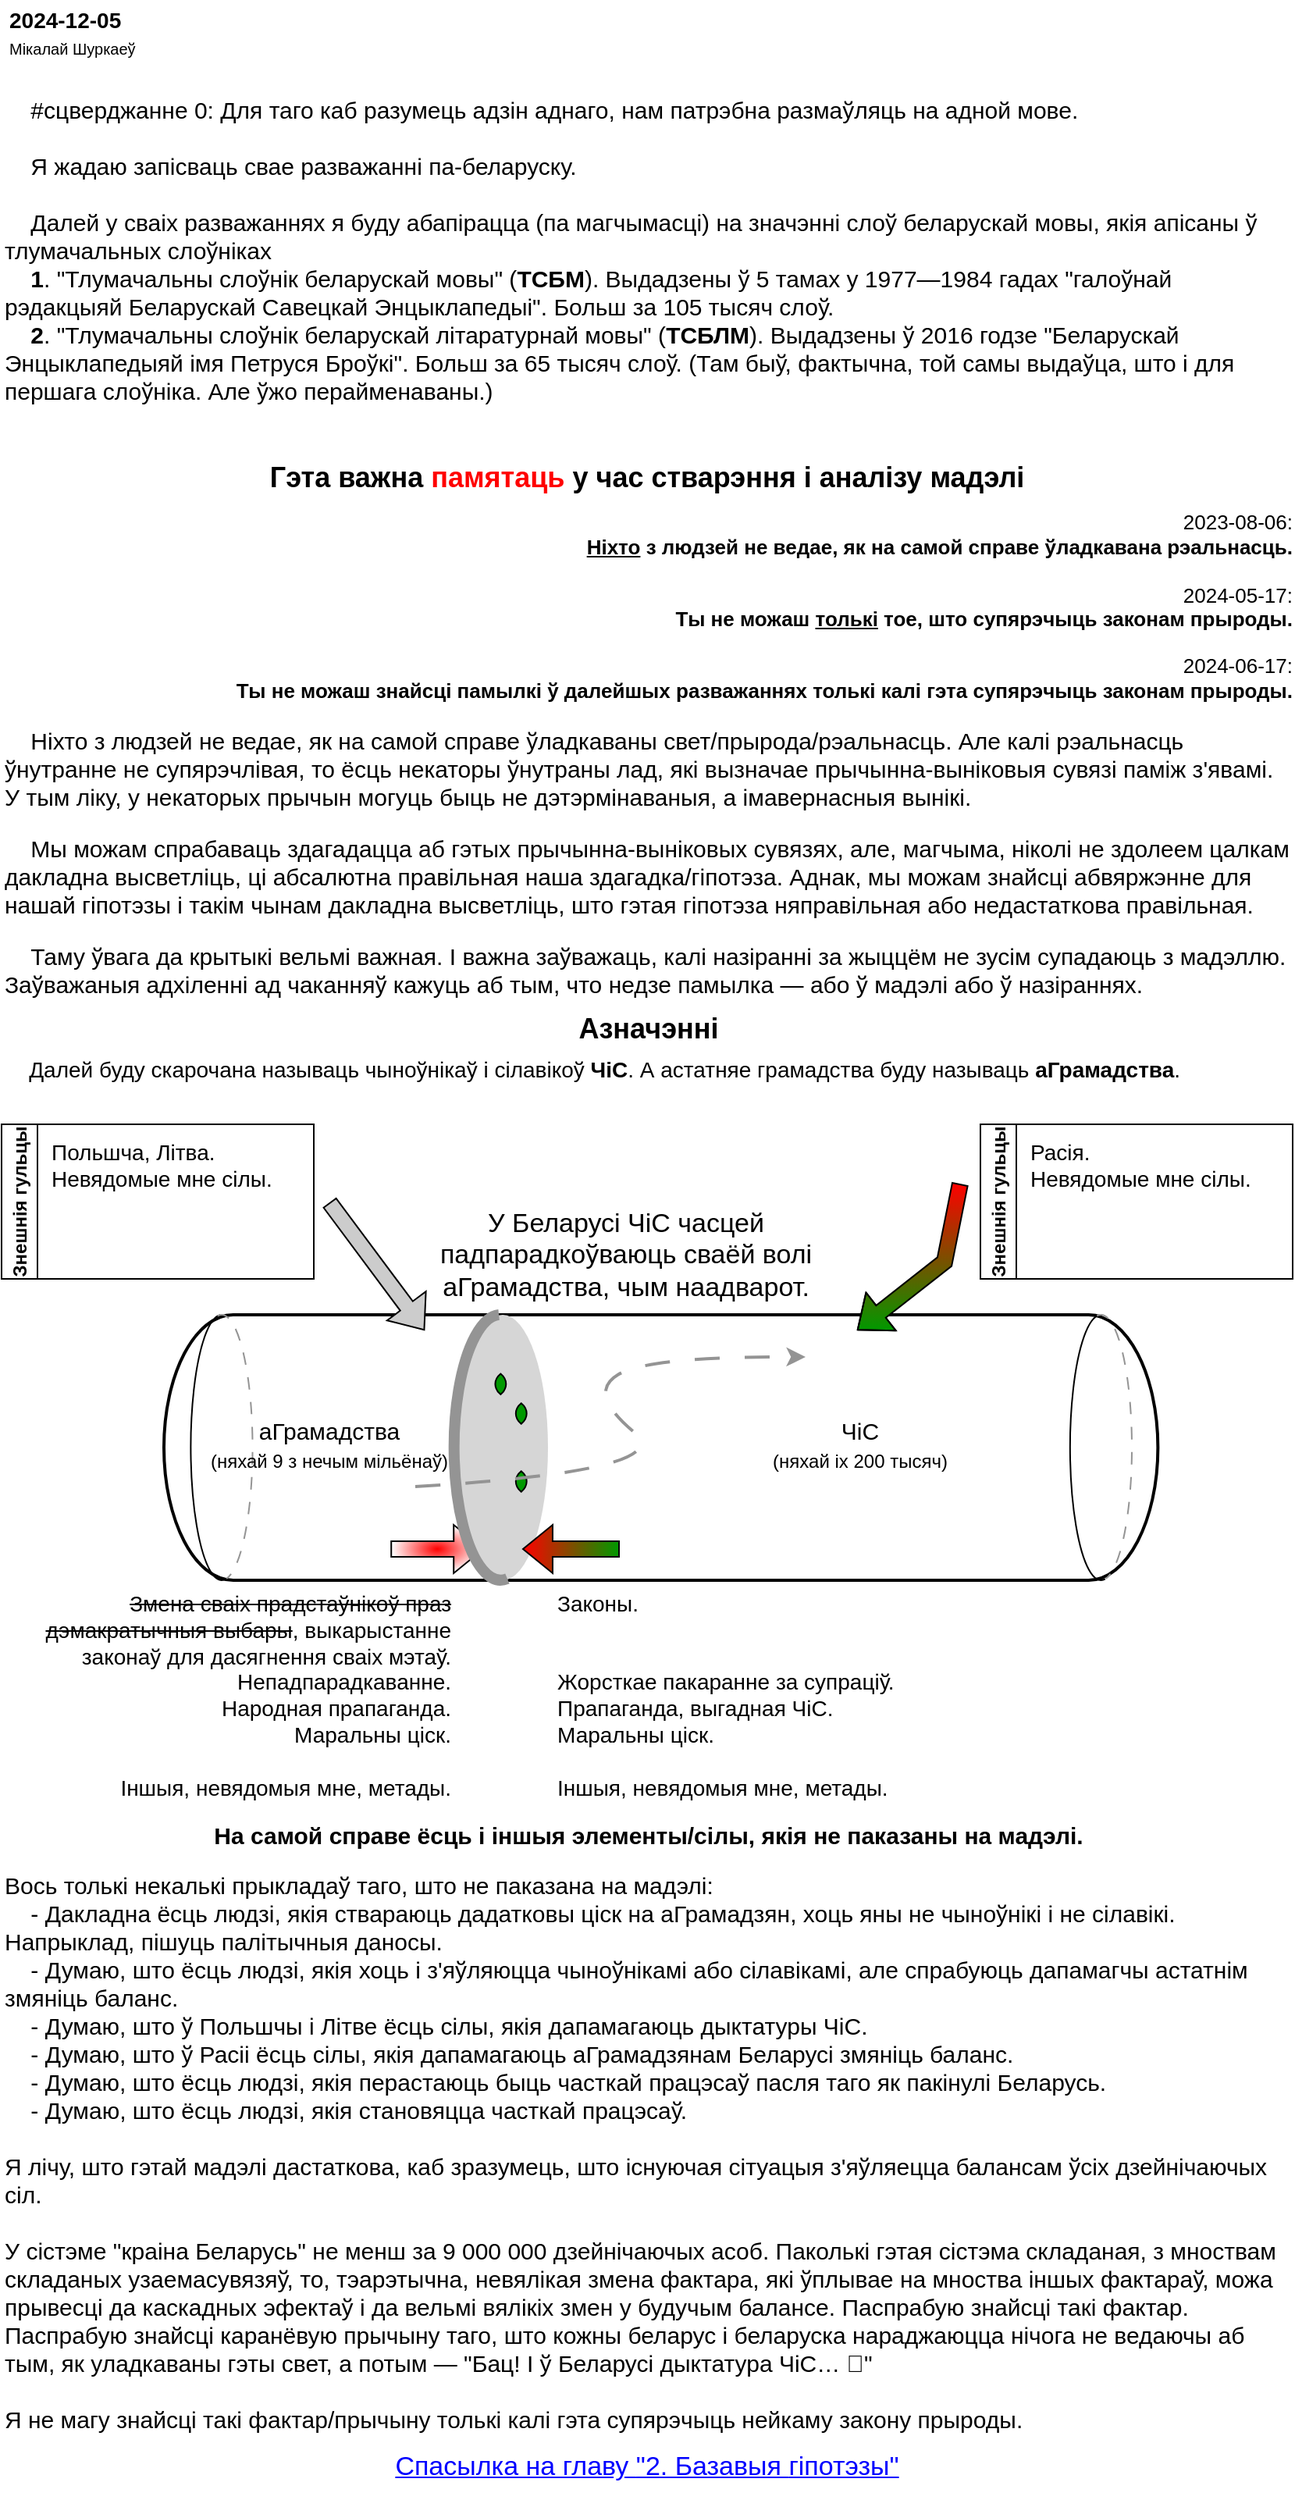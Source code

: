 <mxfile version="25.0.1" pages="5">
  <diagram id="qoV_xFIms2ia1VFQjh2e" name="1. Уступ">
    <mxGraphModel dx="1368" dy="790" grid="1" gridSize="10" guides="1" tooltips="1" connect="1" arrows="1" fold="1" page="1" pageScale="1" pageWidth="827" pageHeight="1169" math="0" shadow="0">
      <root>
        <object label="" modifiedDate="2024-12-05" id="0">
          <mxCell />
        </object>
        <mxCell id="1" parent="0" />
        <object label="%modifiedDate%&lt;br&gt;&lt;font size=&quot;1&quot;&gt;&lt;span style=&quot;font-weight: normal;&quot;&gt;&lt;font style=&quot;font-size: 10px;&quot;&gt;Мікалай Шуркаеў&lt;/font&gt;&lt;/span&gt;&lt;/font&gt;" placeholders="1" id="ag_OCnyFdfTCtAwq5Wvq-1">
          <mxCell style="text;html=1;strokeColor=none;fillColor=none;align=left;verticalAlign=top;whiteSpace=wrap;rounded=0;spacing=0;fontSize=14;fontStyle=1;spacingLeft=5;" parent="1" vertex="1">
            <mxGeometry width="160" height="40" as="geometry" />
          </mxCell>
        </object>
        <mxCell id="whfIbgRUf7yxkzyEeNDG-1" value="&lt;p style=&quot;font-size: 15px;&quot;&gt;&amp;nbsp;&amp;nbsp;&amp;nbsp; #сцверджанне 0: Для таго каб разумець адзін аднаго, нам патрэбна размаўляць на адной мове.&lt;br&gt;&lt;br&gt;&amp;nbsp;&amp;nbsp;&amp;nbsp; Я жадаю запісваць свае разважанні па-беларуску.&lt;br&gt;&lt;br&gt;&amp;nbsp;&amp;nbsp;&amp;nbsp; Далей у сваіх разважаннях я буду абапірацца (па магчымасці) на значэнні слоў беларускай мовы, якія апісаны ў тлумачальных слоўніках&lt;br&gt;&lt;strong data-entity-type=&quot;MessageEntityBold&quot;&gt;&amp;nbsp;&amp;nbsp;&amp;nbsp; 1&lt;/strong&gt;. &quot;Тлумачальны слоўнік беларускай мовы&quot; (&lt;b&gt;ТСБМ&lt;/b&gt;). Выдадзены ў 5 тамах у 1977—1984 гадах &quot;галоўнай рэдакцыяй Беларускай Савецкай Энцыклапедыі&quot;. Больш за 105 тысяч слоў.&lt;br&gt;&lt;strong data-entity-type=&quot;MessageEntityBold&quot;&gt;&amp;nbsp;&amp;nbsp;&amp;nbsp; 2&lt;/strong&gt;. &quot;Тлумачальны слоўнік беларускай літаратурнай мовы&quot; (&lt;b&gt;ТСБЛМ&lt;/b&gt;). Выдадзены ў 2016 годзе &quot;Беларускай Энцыклапедыяй імя Петруся Броўкі&quot;. Больш за 65 тысяч слоў. (Там быў, фактычна, той самы выдаўца, што і для першага слоўніка. Але ўжо перайменаваны.)&lt;/p&gt;" style="text;html=1;strokeColor=none;fillColor=none;spacing=2;spacingTop=0;whiteSpace=wrap;overflow=hidden;rounded=0;verticalAlign=top;spacingBottom=0;fontColor=default;" vertex="1" parent="1">
          <mxGeometry y="40" width="827" height="240" as="geometry" />
        </mxCell>
        <mxCell id="S1GvjW6ToF3bFZKLpUHj-1" value="&lt;h1 style=&quot;line-height: 10%;&quot;&gt;&lt;font style=&quot;font-size: 18px;&quot;&gt;Гэта важна &lt;font color=&quot;#ff0000&quot;&gt;памятаць&lt;/font&gt; у час стварэння і аналізу мадэлі&lt;/font&gt;&lt;/h1&gt;" style="text;html=1;strokeColor=none;fillColor=none;spacing=2;spacingTop=0;whiteSpace=wrap;overflow=hidden;rounded=0;verticalAlign=top;spacingBottom=0;align=center;" parent="1" vertex="1">
          <mxGeometry y="280" width="827" height="40" as="geometry" />
        </mxCell>
        <mxCell id="DxHuLPiopfpoI_i7pSDg-1" value="&lt;div style=&quot;font-size: 13px;&quot; align=&quot;right&quot;&gt;2023-08-06:&lt;br&gt;&lt;b&gt;&lt;u&gt;Ніхто&lt;/u&gt; з людзей не ведае, як на самой справе ўладкавана рэальнасць.&lt;/b&gt;&lt;br&gt;&lt;/div&gt;&lt;div style=&quot;font-size: 13px;&quot; align=&quot;right&quot;&gt;&lt;br&gt;2024-05-17:&lt;br&gt;&lt;b&gt;Ты не можаш &lt;u&gt;толькі&lt;/u&gt; тое, што супярэчыць законам прыроды.&lt;/b&gt;&lt;/div&gt;&lt;div align=&quot;right&quot;&gt;&lt;br&gt;&lt;/div&gt;&lt;div style=&quot;font-size: 13px;&quot; align=&quot;right&quot;&gt;2024-06-17:&lt;br&gt;&lt;b&gt;Ты не можаш знайсці памылкі ў далейшых разважаннях толькі калі гэта супярэчыць законам прыроды.&lt;/b&gt;&lt;/div&gt;&lt;p style=&quot;font-size: 15px;&quot;&gt;&lt;font style=&quot;font-size: 15px;&quot;&gt;&lt;span style=&quot;&quot;&gt;&lt;span style=&quot;white-space: pre;&quot;&gt;&amp;nbsp;&amp;nbsp;&amp;nbsp;&amp;nbsp;&lt;/span&gt;&lt;/span&gt;Ніхто з людзей не ведае, як на самой справе ўладкаваны свет/прырода/рэальнасць. Але калі рэальнасць ўнутранне не супярэчлівая, то ёсць некаторы ўнутраны лад, які вызначае прычынна-выніковыя сувязі паміж з&#39;явамі. У тым ліку, у некаторых прычын могуць быць не дэтэрмінаваныя, а імавернасныя вынікі.&lt;/font&gt;&lt;/p&gt;&lt;p style=&quot;font-size: 15px;&quot;&gt;&lt;font style=&quot;font-size: 15px;&quot;&gt;&lt;span style=&quot;&quot;&gt;&lt;span style=&quot;white-space: pre;&quot;&gt;&amp;nbsp;&amp;nbsp;&amp;nbsp;&amp;nbsp;&lt;/span&gt;&lt;/span&gt;Мы можам спрабаваць здагадацца аб гэтых прычынна-выніковых сувязях, але, магчыма, ніколі не здолеем цалкам дакладна высветліць, ці абсалютна правільная наша здагадка/гіпотэза. Аднак, мы можам знайсці абвяржэнне для нашай гіпотэзы і такім чынам дакладна высветліць, што гэтая гіпотэза няправільная або недастаткова правільная.&lt;br&gt;&lt;/font&gt;&lt;/p&gt;&lt;p style=&quot;font-size: 15px;&quot;&gt;&lt;font style=&quot;font-size: 15px;&quot;&gt;&lt;span style=&quot;&quot;&gt;&lt;span style=&quot;white-space: pre;&quot;&gt;&amp;nbsp;&amp;nbsp;&amp;nbsp;&amp;nbsp;&lt;/span&gt;&lt;/span&gt;Таму ўвага да крытыкі вельмі важная. І важна заўважаць, калі назіранні за жыццём не зусім супадаюць з мадэллю. Заўважаныя адхіленні ад чаканняў кажуць аб тым, что недзе памылка — або ў мадэлі або ў назіраннях.&lt;/font&gt;&lt;/p&gt;&lt;h1 style=&quot;line-height: 10%;&quot; align=&quot;center&quot;&gt;&lt;font style=&quot;font-size: 18px;&quot;&gt;Азначэнні&lt;/font&gt;&lt;/h1&gt;&lt;p style=&quot;font-size: 15px;&quot;&gt;&lt;font style=&quot;font-size: 14px;&quot;&gt;&lt;span style=&quot;&quot;&gt;&lt;span style=&quot;white-space: pre;&quot;&gt;&amp;nbsp;&amp;nbsp;&amp;nbsp;&amp;nbsp;&lt;/span&gt;&lt;/span&gt;Далей буду скарочана называць чыноўнікаў і сілавікоў &lt;b&gt;ЧіС&lt;/b&gt;. А астатняе грамадства буду называць &lt;b&gt;аГрамадства&lt;/b&gt;.&lt;/font&gt;&lt;/p&gt;" style="text;html=1;strokeColor=none;fillColor=none;spacing=2;spacingTop=0;whiteSpace=wrap;overflow=hidden;rounded=0;verticalAlign=top;spacingBottom=0;" parent="1" vertex="1">
          <mxGeometry y="320" width="827" height="400" as="geometry" />
        </mxCell>
        <UserObject label="" tooltip="" id="x-wTn0b4A8iaDGU15ReG-1">
          <mxCell style="strokeWidth=2;html=1;shape=stencil(xVVNb4MwDP01HJmAbFV7nFh37GWTdnap20YNCXKyfvz7hQZUUkpHc6nEAT/De36OrUQs11uoMMoSCSVG7CPKsm+kkkswimxgM1sHTxIXHlw4m7oQdIWFcdgeiMNSoMtoQ2qHB74yDQOXWyRu6iybR8m7/aZ+WF4oKS0JV1J7mU7ekgGX9t/k6MiSlzcnc2piF1VWoUSD5KEXcwsHRNlnsFI6TukrQMl31Or+p/TzuFIapjQP6V56LZaO7OAiwNgNuels5IEFybXsj7sLamZPbrS7ATmWW2RoAVm+hGK3IfUrVzeLrKBe7l6iTZdqj5fq2dV83/PfMgguOwyvSQAFUGFf6KoIOvnxMYYj1zEpA3UfPH4BtMHY8sRrARsvpQ+IVQduDn+g3kmAZxZC8UTPIadcCKXxzi5YvDdpZ3RgPFm+VoR35nbNhXD309BK9AjOqLstz8Af);whiteSpace=wrap;shadow=0;" parent="1" vertex="1">
            <mxGeometry x="104" y="842" width="145.106" height="170" as="geometry" />
          </mxCell>
        </UserObject>
        <mxCell id="x-wTn0b4A8iaDGU15ReG-2" value="" style="shape=flexArrow;endArrow=classic;html=1;rounded=0;fillColor=#ff0000;gradientColor=#FFFFFF;gradientDirection=radial;" parent="1" edge="1">
          <mxGeometry width="50" height="50" relative="1" as="geometry">
            <mxPoint x="249.11" y="992" as="sourcePoint" />
            <mxPoint x="309.11" y="992" as="targetPoint" />
          </mxGeometry>
        </mxCell>
        <mxCell id="x-wTn0b4A8iaDGU15ReG-3" value="" style="ellipse;whiteSpace=wrap;html=1;strokeColor=none;fillColor=#D6D6D6;rotation=0;" parent="1" vertex="1">
          <mxGeometry x="292" y="842" width="58" height="170" as="geometry" />
        </mxCell>
        <mxCell id="x-wTn0b4A8iaDGU15ReG-6" value="" style="whiteSpace=wrap;html=1;shape=mxgraph.basic.pointed_oval;rotation=0;fillColor=#009900;" parent="1" vertex="1">
          <mxGeometry x="315.064" y="879.778" width="9.234" height="13.222" as="geometry" />
        </mxCell>
        <mxCell id="x-wTn0b4A8iaDGU15ReG-7" value="" style="whiteSpace=wrap;html=1;shape=mxgraph.basic.pointed_oval;rotation=0;fillColor=#009900;" parent="1" vertex="1">
          <mxGeometry x="328.255" y="942.111" width="9.234" height="13.222" as="geometry" />
        </mxCell>
        <mxCell id="x-wTn0b4A8iaDGU15ReG-8" value="" style="whiteSpace=wrap;html=1;shape=mxgraph.basic.pointed_oval;rotation=0;fillColor=#009900;" parent="1" vertex="1">
          <mxGeometry x="328.255" y="898.667" width="9.234" height="13.222" as="geometry" />
        </mxCell>
        <mxCell id="x-wTn0b4A8iaDGU15ReG-9" value="" style="group;dashed=1;dashPattern=12 12;" parent="1" vertex="1" connectable="0">
          <mxGeometry x="684.426" y="842" width="39.574" height="170" as="geometry" />
        </mxCell>
        <mxCell id="x-wTn0b4A8iaDGU15ReG-10" value="" style="verticalLabelPosition=bottom;verticalAlign=top;html=1;shape=mxgraph.basic.arc;startAngle=0.478;endAngle=0.993;" parent="x-wTn0b4A8iaDGU15ReG-9" vertex="1">
          <mxGeometry width="39.574" height="170" as="geometry" />
        </mxCell>
        <mxCell id="x-wTn0b4A8iaDGU15ReG-11" value="" style="verticalLabelPosition=bottom;verticalAlign=top;html=1;shape=mxgraph.basic.arc;startAngle=0.979;endAngle=0.475;fillColor=default;strokeColor=#949494;dashed=1;dashPattern=8 8;" parent="x-wTn0b4A8iaDGU15ReG-9" vertex="1">
          <mxGeometry width="39.574" height="170" as="geometry" />
        </mxCell>
        <mxCell id="x-wTn0b4A8iaDGU15ReG-12" value="У Беларусі ЧіС часцей падпарадкоўваюць сваёй волі аГрамадства, чым наадварот." style="text;html=1;strokeColor=none;fillColor=none;align=center;verticalAlign=bottom;whiteSpace=wrap;rounded=0;fontSize=17;fontStyle=0;spacing=0;spacingBottom=5;" parent="1" vertex="1">
          <mxGeometry x="280" y="720" width="240" height="120" as="geometry" />
        </mxCell>
        <mxCell id="x-wTn0b4A8iaDGU15ReG-13" value="" style="curved=1;endArrow=classic;html=1;rounded=0;dashed=1;dashPattern=8 8;strokeColor=#949494;strokeWidth=2;" parent="1" edge="1">
          <mxGeometry width="50" height="50" relative="1" as="geometry">
            <mxPoint x="265" y="952" as="sourcePoint" />
            <mxPoint x="515" y="869" as="targetPoint" />
            <Array as="points">
              <mxPoint x="435" y="942" />
              <mxPoint x="375" y="892" />
              <mxPoint x="415" y="868.56" />
            </Array>
          </mxGeometry>
        </mxCell>
        <mxCell id="x-wTn0b4A8iaDGU15ReG-14" value="ЧіС&lt;br&gt;&lt;font style=&quot;font-size: 12px;&quot;&gt;(няхай іх 200 тысяч)&lt;/font&gt;" style="text;html=1;strokeColor=none;fillColor=none;align=center;verticalAlign=middle;whiteSpace=wrap;rounded=0;fontSize=15;" parent="1" vertex="1">
          <mxGeometry x="470" y="905" width="160" height="40" as="geometry" />
        </mxCell>
        <mxCell id="x-wTn0b4A8iaDGU15ReG-15" value="" style="shape=flexArrow;endArrow=classic;html=1;rounded=0;strokeColor=#000000;fillColor=#FF0000;gradientColor=#009900;gradientDirection=east;" parent="1" edge="1">
          <mxGeometry width="50" height="50" relative="1" as="geometry">
            <mxPoint x="396" y="992" as="sourcePoint" />
            <mxPoint x="333.49" y="992" as="targetPoint" />
          </mxGeometry>
        </mxCell>
        <mxCell id="x-wTn0b4A8iaDGU15ReG-16" value="" style="verticalLabelPosition=bottom;verticalAlign=top;html=1;shape=mxgraph.basic.arc;startAngle=0.477;endAngle=0.994;strokeWidth=7;strokeColor=#949494;gradientColor=none;shadow=0;" parent="1" vertex="1">
          <mxGeometry x="289.84" y="841.89" width="59.68" height="170" as="geometry" />
        </mxCell>
        <mxCell id="x-wTn0b4A8iaDGU15ReG-17" value="" style="verticalLabelPosition=bottom;verticalAlign=top;html=1;shape=mxgraph.basic.arc;startAngle=0.478;endAngle=0.993;" parent="1" vertex="1">
          <mxGeometry x="121.191" y="842" width="39.574" height="170" as="geometry" />
        </mxCell>
        <mxCell id="x-wTn0b4A8iaDGU15ReG-18" value="" style="verticalLabelPosition=bottom;verticalAlign=top;html=1;shape=mxgraph.basic.arc;startAngle=0.979;endAngle=0.475;fillColor=default;strokeColor=#949494;dashed=1;dashPattern=8 8;" parent="1" vertex="1">
          <mxGeometry x="121.191" y="842" width="39.574" height="170" as="geometry" />
        </mxCell>
        <mxCell id="x-wTn0b4A8iaDGU15ReG-19" value="аГрамадства&lt;br&gt;&lt;font style=&quot;font-size: 12px;&quot;&gt;(няхай 9 з нечым мільёнаў)&lt;/font&gt;" style="text;html=1;strokeColor=none;fillColor=none;align=center;verticalAlign=middle;whiteSpace=wrap;rounded=0;fontSize=15;" parent="1" vertex="1">
          <mxGeometry x="130" y="905" width="160" height="40" as="geometry" />
        </mxCell>
        <mxCell id="x-wTn0b4A8iaDGU15ReG-20" value="" style="shape=flexArrow;endArrow=classic;html=1;rounded=0;entryX=3.349;entryY=0.094;entryDx=0;entryDy=0;entryPerimeter=0;fillColor=#FF0000;gradientColor=#009900;" parent="1" edge="1">
          <mxGeometry width="50" height="50" relative="1" as="geometry">
            <mxPoint x="614" y="758" as="sourcePoint" />
            <mxPoint x="547.961" y="851.98" as="targetPoint" />
            <Array as="points">
              <mxPoint x="604" y="808" />
            </Array>
          </mxGeometry>
        </mxCell>
        <mxCell id="x-wTn0b4A8iaDGU15ReG-21" value="Знешнія гульцы" style="swimlane;horizontal=0;whiteSpace=wrap;html=1;" parent="1" vertex="1">
          <mxGeometry x="627" y="720" width="200" height="99" as="geometry" />
        </mxCell>
        <mxCell id="x-wTn0b4A8iaDGU15ReG-22" value="Расія.&lt;br style=&quot;font-size: 14px;&quot;&gt;&lt;div style=&quot;font-size: 14px;&quot;&gt;Невядомые мне сілы.&lt;br style=&quot;font-size: 14px;&quot;&gt;&lt;/div&gt;" style="text;html=1;align=left;verticalAlign=middle;resizable=0;points=[];autosize=1;strokeColor=none;fillColor=none;fontSize=14;" parent="x-wTn0b4A8iaDGU15ReG-21" vertex="1">
          <mxGeometry x="30" y="1" width="170" height="50" as="geometry" />
        </mxCell>
        <mxCell id="x-wTn0b4A8iaDGU15ReG-23" value="Знешнія гульцы" style="swimlane;horizontal=0;whiteSpace=wrap;html=1;" parent="1" vertex="1">
          <mxGeometry y="720" width="200" height="99" as="geometry" />
        </mxCell>
        <mxCell id="x-wTn0b4A8iaDGU15ReG-24" value="Польшча, Літва.&lt;br style=&quot;font-size: 14px;&quot;&gt;&lt;div style=&quot;font-size: 14px;&quot;&gt;Невядомые мне сілы.&lt;br style=&quot;font-size: 14px;&quot;&gt;&lt;/div&gt;" style="text;html=1;align=left;verticalAlign=middle;resizable=0;points=[];autosize=1;strokeColor=none;fillColor=none;fontSize=14;" parent="x-wTn0b4A8iaDGU15ReG-23" vertex="1">
          <mxGeometry x="30" y="1" width="160" height="50" as="geometry" />
        </mxCell>
        <mxCell id="x-wTn0b4A8iaDGU15ReG-25" value="" style="shape=flexArrow;endArrow=classic;html=1;rounded=0;entryX=1.213;entryY=0.094;entryDx=0;entryDy=0;entryPerimeter=0;fillColor=#CCCCCC;" parent="1" edge="1">
          <mxGeometry width="50" height="50" relative="1" as="geometry">
            <mxPoint x="210" y="770" as="sourcePoint" />
            <mxPoint x="271.014" y="851.98" as="targetPoint" />
          </mxGeometry>
        </mxCell>
        <mxCell id="x-wTn0b4A8iaDGU15ReG-26" value="&lt;font style=&quot;font-size: 14px;&quot;&gt;Законы.&lt;br&gt;&lt;br&gt;&lt;br&gt;Жорсткае пакаранне за супраціў.&lt;br&gt;Прапаганда, выгадная ЧіС.&lt;br&gt;Маральны ціск.&lt;br&gt;&lt;br&gt;Іншыя, невядомыя мне, метады.&lt;br&gt;&lt;/font&gt;" style="text;html=1;strokeColor=none;fillColor=none;align=left;verticalAlign=top;whiteSpace=wrap;rounded=0;" parent="1" vertex="1">
          <mxGeometry x="354" y="1011.78" width="290" height="148.22" as="geometry" />
        </mxCell>
        <mxCell id="x-wTn0b4A8iaDGU15ReG-27" value="&lt;font style=&quot;font-size: 14px;&quot;&gt;&lt;strike&gt;Змена сваіх прадстаўнікоў праз дэмакратычныя выбары&lt;/strike&gt;, выкарыстанне законаў для дасягнення сваіх мэтаў.&lt;br&gt;Непадпарадкаванне.&lt;br&gt;Народная прапаганда.&lt;br&gt;Маральны ціск.&lt;br&gt;&lt;br&gt;Іншыя, невядомыя мне, метады.&lt;br&gt;&lt;/font&gt;" style="text;html=1;strokeColor=none;fillColor=none;align=right;verticalAlign=top;whiteSpace=wrap;rounded=0;" parent="1" vertex="1">
          <mxGeometry y="1012" width="289.84" height="148" as="geometry" />
        </mxCell>
        <mxCell id="x-wTn0b4A8iaDGU15ReG-28" value="&lt;div align=&quot;center&quot;&gt;&lt;font style=&quot;font-size: 15px;&quot;&gt;&lt;b&gt;На самой справе ёсць і іншыя элементы/сілы, якія не паказаны на мадэлі.&lt;/b&gt;&lt;br&gt;&lt;/font&gt;&lt;br&gt;&lt;/div&gt;&lt;font style=&quot;font-size: 15px;&quot;&gt;Вось толькі некалькі прыкладаў таго, што не паказана на мадэлі:&lt;br&gt;&lt;span style=&quot;&quot;&gt;&lt;span style=&quot;&quot;&gt;&amp;nbsp;&amp;nbsp;&amp;nbsp;&amp;nbsp;&lt;/span&gt;&lt;/span&gt;- Дакладна ёсць людзі, якія &lt;/font&gt;&lt;font style=&quot;font-size: 15px;&quot;&gt;ствараюць дадатковы ціск на аГрамадзян&lt;/font&gt;&lt;font style=&quot;font-size: 15px;&quot;&gt;, хоць яны не чыноўнікі і не сілавікі. Напрыклад, пішуць палітычныя даносы.&lt;br&gt;&lt;span style=&quot;&quot;&gt;&lt;span style=&quot;&quot;&gt;&amp;nbsp;&amp;nbsp;&amp;nbsp;&amp;nbsp;&lt;/span&gt;&lt;/span&gt;- Думаю, што ёсць людзі, якія хоць і з&#39;яўляюцца чыноўнікамі або сілавікамі, але спрабуюць дапамагчы астатнім змяніць баланс.&lt;br&gt;&lt;span style=&quot;&quot;&gt;&lt;span style=&quot;&quot;&gt;&amp;nbsp;&amp;nbsp;&amp;nbsp;&amp;nbsp;&lt;/span&gt;&lt;/span&gt;- Думаю, што ў Польшчы і Літве ёсць сілы, якія дапамагаюць дыктатуры ЧіС.&lt;br&gt;&lt;/font&gt;&lt;div&gt;&lt;font style=&quot;font-size: 15px;&quot;&gt;&lt;span style=&quot;&quot;&gt;&lt;span style=&quot;&quot;&gt;&amp;nbsp;&amp;nbsp;&amp;nbsp;&amp;nbsp;&lt;/span&gt;&lt;/span&gt;- Думаю, што ў Расіі ёсць сілы, якія дапамагаюць аГрамадзянам Беларусі змяніць баланс.&lt;/font&gt;&lt;/div&gt;&lt;div&gt;&lt;font style=&quot;font-size: 15px;&quot;&gt;&lt;span style=&quot;&quot;&gt;&lt;/span&gt;&lt;/font&gt;&lt;font style=&quot;font-size: 15px;&quot;&gt;&amp;nbsp;&amp;nbsp;&amp;nbsp; - Думаю, што ёсць людзі, якія перастаюць быць часткай працэсаў пасля таго як пакінулі Беларусь.&lt;/font&gt;&lt;/div&gt;&lt;div&gt;&lt;font style=&quot;font-size: 15px;&quot;&gt;&amp;nbsp;&amp;nbsp;&amp;nbsp; - &lt;/font&gt;&lt;font style=&quot;font-size: 15px;&quot;&gt;Думаю, што &lt;/font&gt;&lt;font style=&quot;font-size: 15px;&quot;&gt;ёсць людзі, якія становяцца часткай працэсаў.&lt;br&gt;&lt;/font&gt;&lt;/div&gt;&lt;font style=&quot;font-size: 15px;&quot;&gt;&lt;br&gt;Я лічу, што гэтай мадэлі дастаткова, каб зразумець, што існуючая сітуацыя з&#39;яўляецца балансам ўсіх дзейнічаючых сіл.&lt;br&gt;&lt;br&gt;У сістэме &quot;краіна Беларусь&quot; не менш за 9 000 000 дзейнічаючых асоб. Паколькі гэтая сістэма складаная, з мноствам складаных узаемасувязяў, то, тэарэтычна, &lt;/font&gt;&lt;font style=&quot;font-size: 15px;&quot;&gt;невялікая &lt;/font&gt;&lt;font style=&quot;font-size: 15px;&quot;&gt;змена фактара, які ўплывае на мноства іншых фактараў, можа прывесці да каскадных эфектаў і да вельмі вялікіх змен у будучым балансе. Паспрабую знайсці такі фактар. Паспрабую знайсці каранёвую прычыну таго, што кожны беларус і беларуска нараджаюцца нічога не ведаючы аб тым, як уладкаваны гэты свет, а потым — &quot;Бац! І ў Беларусі дыктатура ЧіС… 🫨&quot;&lt;br&gt;&lt;br&gt;Я не магу знайсці такі фактар/прычыну толькі калі гэта супярэчыць нейкаму закону прыроды.&lt;br&gt;&lt;/font&gt;" style="text;html=1;strokeColor=none;fillColor=none;align=left;verticalAlign=top;whiteSpace=wrap;rounded=0;rotation=0;" parent="1" vertex="1">
          <mxGeometry y="1160" width="827" height="400" as="geometry" />
        </mxCell>
        <UserObject label="Спасылка на главу &lt;span&gt;&quot;2. Базавыя &lt;/span&gt;гіпотэзы&quot;" link="data:page/id,McnreRaJFROVYg1kB9sD" id="5Dem1vvIQLIGWhxnLmdw-1">
          <mxCell style="text;html=1;strokeColor=none;fillColor=none;align=center;verticalAlign=middle;whiteSpace=wrap;rounded=0;fontColor=#0000FF;fontStyle=4;fontSize=17;" parent="1" vertex="1">
            <mxGeometry y="1560" width="827" height="40" as="geometry" />
          </mxCell>
        </UserObject>
      </root>
    </mxGraphModel>
  </diagram>
  <diagram id="McnreRaJFROVYg1kB9sD" name="2. Базавыя гіпотэзы">
    <mxGraphModel dx="1364" dy="790" grid="1" gridSize="10" guides="1" tooltips="1" connect="1" arrows="1" fold="1" page="1" pageScale="1" pageWidth="827" pageHeight="1169" math="0" shadow="0">
      <root>
        <object label="" modifiedDate="2024-12-05" id="0">
          <mxCell />
        </object>
        <mxCell id="1" parent="0" />
        <object label="%modifiedDate%&lt;br&gt;&lt;font size=&quot;1&quot;&gt;&lt;span style=&quot;font-weight: normal;&quot;&gt;&lt;font style=&quot;font-size: 10px;&quot;&gt;Мікалай Шуркаеў&lt;/font&gt;&lt;/span&gt;&lt;/font&gt;" placeholders="1" id="PwDtarGJMOneYVjWr4vw-1">
          <mxCell style="text;html=1;strokeColor=none;fillColor=none;align=left;verticalAlign=top;whiteSpace=wrap;rounded=0;spacing=0;fontSize=14;fontStyle=1;spacingLeft=5;" parent="1" vertex="1">
            <mxGeometry width="160" height="40" as="geometry" />
          </mxCell>
        </object>
        <mxCell id="fW2wmk7JBmoNflcBN8dt-1" value="&lt;h1 align=&quot;left&quot; style=&quot;line-height: 70%;&quot;&gt;&lt;font style=&quot;font-size: 18px;&quot;&gt;Базавая гіпотэза 1. Гэтую тэму магчыма прыпаднесці так, каб падлетак 14 гадоў змог усё зразумець і знайсці памылкі ў маіх разважаннях.&lt;br&gt;&lt;/font&gt;&lt;/h1&gt;Гіпотэза ў тым, что чалавеку дастаткова ўмець добра чытаць па-беларуску і валодаць базавымі навыкамі матэматычнай логікі, каб зразумець мае разважанні і заўважыць памылкі ў разважаннях. Магчыма, тэму патрэбна разбіць на &quot;кавалачкі&quot;, але там прынцыпова няма такога, што падлетак не можа зразумець." style="text;html=1;strokeColor=none;fillColor=none;align=left;verticalAlign=top;whiteSpace=wrap;rounded=0;fontSize=15;" parent="1" vertex="1">
          <mxGeometry y="40" width="827" height="160" as="geometry" />
        </mxCell>
        <mxCell id="I7xGC3TZL1A2GTxPRxSR-1" value="&lt;h1 align=&quot;left&quot; style=&quot;line-height: 10%;&quot;&gt;&lt;font style=&quot;font-size: 18px;&quot;&gt;Базавая гіпотэза 2. Ёсць толькі пяць прычын, чаму чалавек не робіць дзеянне &lt;i&gt;D&lt;/i&gt;.&lt;br&gt;&lt;/font&gt;&lt;/h1&gt;&lt;font color=&quot;#ff0000&quot;&gt;&lt;b&gt;Важна&lt;/b&gt;&lt;/font&gt;: калі гэтая гіпотэза будзе абвергнута, то далейшыя разважанні патрэбна паправіць адпаведным чынам.&lt;br&gt;&lt;div&gt;&lt;br&gt;&lt;/div&gt;&lt;div&gt;Чалавек не робіць дзеянне &lt;i&gt;D&lt;/i&gt; калі&lt;br&gt;ён мёртвы &lt;b&gt;або&lt;/b&gt;&lt;br&gt;&lt;font color=&quot;#808080&quot;&gt;жывы, але&lt;/font&gt; не прытомны &lt;b&gt;або&lt;/b&gt;&lt;br&gt;&lt;div&gt;&lt;font color=&quot;#808080&quot;&gt;жывы, у прытомнасці, але&lt;/font&gt; не ведае&lt;font color=&quot;#808080&quot;&gt;, што можна/патрэбна рабіць &lt;i&gt;D&lt;/i&gt;&lt;/font&gt; &lt;b&gt;або&lt;/b&gt;&lt;/div&gt;&lt;div&gt;&lt;font color=&quot;#808080&quot;&gt;жывы, у прытомнасці, ведае, што можна/патрэбна рабіць &lt;i&gt;D&lt;/i&gt;, але&lt;/font&gt; не жадае &lt;font color=&quot;#808080&quot;&gt;рабіць &lt;i&gt;D&lt;/i&gt;&lt;/font&gt; &lt;b&gt;або&lt;/b&gt;&lt;/div&gt;&lt;div&gt;&lt;font color=&quot;#808080&quot;&gt;жывы, у прытомнасці, ведае, жадае рабіць &lt;i&gt;D&lt;/i&gt;, але&lt;/font&gt; не можа &lt;font color=&quot;#808080&quot;&gt;рабіць &lt;i&gt;D&lt;/i&gt; (напрыклад, рукі фізічна звязаны).&lt;/font&gt;&lt;br&gt;&lt;/div&gt;&lt;div&gt;&lt;br&gt;Каментар:&lt;br&gt;калі гіпотэза правільная, то і лагічнае адмаўленне выказвання павінна быць таксама правільным.&lt;br&gt;&lt;/div&gt;&lt;/div&gt;Чалавек робіць дзеянне &lt;i&gt;D&lt;/i&gt; калі ён&lt;br&gt;жывы &lt;b&gt;і&lt;/b&gt;&lt;br&gt;ў прытомнасці &lt;b&gt;і&lt;/b&gt;&lt;br&gt;ведае&lt;font color=&quot;#808080&quot;&gt;, што можна/патрэбна рабіць &lt;i&gt;D&lt;/i&gt;&lt;/font&gt; &lt;b&gt;і&lt;/b&gt;&lt;br&gt;жадае &lt;font color=&quot;#808080&quot;&gt;рабіць &lt;i&gt;D&lt;/i&gt;&lt;/font&gt; &lt;b&gt;і&lt;/b&gt;&lt;br&gt;можа &lt;font color=&quot;#808080&quot;&gt;рабіць &lt;i&gt;D&lt;/i&gt;&lt;/font&gt;.&lt;br&gt;&lt;br&gt;А гэта падобна на правільнае сцвярджэнне? Мне не падабаецца, што ёсць сітуацыі, калі чалавек непрытомны, але нешта робіць. Напрыклад, можа дыхаць нават без прытомнасці. Магчыма, патрэбна падзяліць дзеянні на тыя для якіх не патрэбна быць у прытомнасці і іншыя. Магчыма, патрэбна адрозніваць дзеянні, якія робіць чалавечы арганізм і чалавек. Магчыма, у чалавечым арганізме можа знаходзіцца 0, 1, ці болей асоб. Каго/што мы клічам чалавекам?&lt;br&gt;А калі чалавек пад гіпнозам, то ён у прытомнасці ці не?" style="text;html=1;strokeColor=none;fillColor=none;align=left;verticalAlign=top;whiteSpace=wrap;rounded=0;fontSize=15;" parent="1" vertex="1">
          <mxGeometry y="200" width="827" height="480" as="geometry" />
        </mxCell>
        <mxCell id="KuVzXuyzOUkK3E6gqgpI-2" value="&lt;h1 style=&quot;line-height: 70%;&quot;&gt;&lt;font style=&quot;font-size: 18px;&quot;&gt;Базавая гіпотэза 3. Дапушчальна лічыць, што калі чалавек нараджаецца, то ён зусім нічога не ведае пра тое, як уладкаваны свет/рэальнасць.&lt;br&gt;&lt;/font&gt;&lt;/h1&gt;&lt;font color=&quot;#ff0000&quot;&gt;&lt;b&gt;Важна&lt;/b&gt;&lt;/font&gt;: калі гэтая гіпотэза будзе абвергнута, то далейшыя разважанні патрэбна паправіць адпаведным чынам.&lt;br&gt;&lt;br&gt;Чалавек пачынае атрымваць інфармацыю аб знешнім свеце яшчэ да нараджэння. Напрыклад, чуць гукі плод пачынае недзе на 15-20 тыдні развіцця. Таму казаць, што чалавек нараджаецца, не ведаючы зусім нічога пра &lt;br&gt;свет/рэальнасць, напэўна, не вельмі дакладна. Але далей я буду выкарыстоўваць выказванне &quot;Калі чалавек нараджаецца, то ён зусім нічога не ведае пра тое, як уладкаваны свет/рэальнасць&quot;. Спадзяюся, гэта не зробіць разважанні цалкам памылковымі." style="text;html=1;strokeColor=none;fillColor=none;align=left;verticalAlign=top;whiteSpace=wrap;rounded=0;fontSize=15;" parent="1" vertex="1">
          <mxGeometry y="680" width="827" height="240" as="geometry" />
        </mxCell>
        <mxCell id="B1tIU0BfvUetRy4yVkYv-1" value="&lt;h1 style=&quot;line-height: 10%;&quot;&gt;&lt;font style=&quot;font-size: 18px;&quot;&gt;Базавая гіпотэза 4. Ніжэй вычарпальнае апісанне прычын, чаму чалавек нешта не ведае.&lt;br&gt;&lt;/font&gt;&lt;/h1&gt;&lt;div&gt;&lt;font color=&quot;#ff0000&quot;&gt;&lt;b&gt;Важна&lt;/b&gt;&lt;/font&gt;: калі гэтая гіпотэза будзе абвергнута, то далейшыя разважанні патрэбна паправіць адпаведным чынам.&lt;br&gt;&lt;br&gt;Чалавек нешта ведае калі&lt;br&gt;&lt;b&gt;(&lt;/b&gt;&lt;br&gt;1. веды былі &quot;ўшыты&quot; яму ў гены &lt;font color=&quot;#808080&quot;&gt;(неўсвядомленыя веды. Напрыклад, чалавек ведае, што патрэбна дыхаць)&lt;/font&gt; &lt;b&gt;або&lt;/b&gt;&lt;br&gt;2. неўсвядомлена скапіраваў паводзіны іншых людзей &lt;font color=&quot;#808080&quot;&gt;(напрыклад, ківае галавой у знак разумення ідэі)&lt;/font&gt; &lt;b&gt;або&lt;/b&gt;&lt;br&gt;3. яму мэтанакіравана ўклалі ў галаву гэтыя веды іншыя людзі &lt;font color=&quot;#808080&quot;&gt;(напрыклад, бацькі і школа)&lt;/font&gt; &lt;b&gt;або&lt;/b&gt;&lt;br&gt;4. ён сам шукаў веды па нейкай блізкай тэме сярод існуючых ведаў чалавецтва &lt;b&gt;і&lt;/b&gt; знайшоў &lt;b&gt;або&lt;/b&gt;&lt;br&gt;5. выпадкова даведаўся ад іншых людзей &lt;font color=&quot;#808080&quot;&gt;(усвядомленыя веды. Напрыклад, выпадкова сярод навін у СМІ пабачыў артыкул пра звычаі продкаў, зацікавіўся і прачытаў яго)&lt;/font&gt; &lt;b&gt;або&lt;/b&gt;&lt;br&gt;6. самастойна стварыў веды &lt;font color=&quot;#808080&quot;&gt;(напрыклад, шукаў рашэнне для нейкай праблемы і вынайшоў тое, что іншыя ўжо вынаходзілі або вынайшоў дагэтуль невядомае чалавецтву)&lt;/font&gt;&lt;br&gt;&lt;b&gt;) і&lt;/b&gt;&lt;/div&gt;7. чалавек захаваў атрыманыя веды&lt;br&gt;&lt;br&gt;Калі гэта так, то лагічнае адмаўленне будзе&lt;br&gt;&lt;b&gt;Чалавек нешта не ведае калі&lt;/b&gt;&lt;br&gt;&lt;b&gt;(&lt;/b&gt;&lt;br&gt;1. веды не былі &quot;ўшыты&quot; яму ў гены &lt;font color=&quot;#808080&quot;&gt;(напрыклад, не ведае&amp;nbsp;ад нараджэння беларускую мову)&lt;/font&gt; &lt;b&gt;і&lt;/b&gt;&lt;br&gt;2. нават неўсвядомлена не скапіраваў паводзіны іншых людзей &lt;b&gt;і&lt;/b&gt;&lt;br&gt;3. нават мэтанакіравана не&amp;nbsp;ўклалі яму  ў галаву гэтыя веды іншыя людзі &lt;font color=&quot;#808080&quot;&gt;(напрыклад, бацькі і школа)&lt;/font&gt; &lt;b&gt;і&lt;/b&gt;&lt;br&gt;4. (ён не шукаў сам веды сярод існуючых ведаў чалавецтва па нейкай блізкай тэме &lt;b&gt;або&lt;/b&gt; не знайшоў) &lt;b&gt;і&lt;/b&gt;&lt;br&gt;5. нават выпадкова не даведаўся ад іншых людзей &lt;b&gt;і&lt;/b&gt;&lt;br&gt;6. не стварыў самастойна веды&lt;br&gt;&lt;b&gt;) або&lt;/b&gt;&lt;br&gt;7. чалавек не захаваў атрыманыя веды &lt;font color=&quot;#808080&quot;&gt;(напрыклад, трапіў у аварыю, згубіў памяць)&lt;/font&gt;" style="text;html=1;strokeColor=none;fillColor=none;align=left;verticalAlign=top;whiteSpace=wrap;rounded=0;fontSize=15;" parent="1" vertex="1">
          <mxGeometry y="920" width="827" height="560" as="geometry" />
        </mxCell>
        <mxCell id="HM4rghfG53f5xWvAFt2h-1" value="&lt;h1 align=&quot;left&quot; style=&quot;line-height: 72%;&quot;&gt;&lt;font style=&quot;font-size: 18px;&quot;&gt;Базавая гіпотэза 5. &quot;&lt;font color=&quot;#ff0000&quot;&gt;Не&lt;/font&gt;магічная&quot;/адэкватная гіпотэза любога беларуса пра каранёвую прычыну дыктатуры ЧіС у Беларусі дапаўняе гіпотэзы іншых беларусаў і можа быць адлюстравана на ДЦР.&lt;br&gt;&lt;/font&gt;&lt;/h1&gt;&lt;div&gt;Усе беларусы жывуць у адной аб&#39;ектыўнай рэальнасці. Але гэтая рэальнасць мае шмат граняў. У кожнага беларуса свае унікальныя абставіны, унікальны жыццёвы досвед, унікальныя здольнасці і унікальныя недахопы. У выніку гэтага, кожны беларус можа бачыць нейкія грані рэальнасці, якія не заўважаюць іншыя. Але таксама можа і не заўважаць нейкія грані, якія бачыць нейкі іншы беларус.&lt;br&gt;&lt;br&gt;Такім чынам, мае сэнс збіраць гіпотэзы беларусаў пра каранёвую прычыну дыктатуры ў Беларусі і абмяркоўваць іх, каб пабудаваць сумеснае, найбольш дакладнае разуменне з&#39;явы.&lt;br&gt;&lt;/div&gt;&lt;br&gt;Абмеркаванне і ўлік гіпотэз пра каранёвую прычыну вядзецца тут:" style="text;html=1;strokeColor=none;fillColor=none;align=left;verticalAlign=top;whiteSpace=wrap;rounded=0;fontSize=15;" parent="1" vertex="1">
          <mxGeometry y="1440" width="827" height="320" as="geometry" />
        </mxCell>
        <UserObject label="https://github.com/mshurkaeu-public/i-care.by/discussions/categories/гіпотэзы-аб-каранёвай-прычыне-дыктатуры-ў-беларусі" link="https://github.com/mshurkaeu-public/i-care.by/discussions/categories/гіпотэзы-аб-каранёвай-прычыне-дыктатуры-ў-беларусі" linkTarget="_blank" id="HM4rghfG53f5xWvAFt2h-2">
          <mxCell style="text;html=1;strokeColor=none;fillColor=none;align=left;verticalAlign=top;rounded=0;fontSize=15;fontColor=#0000FF;fontStyle=4;whiteSpace=wrap;" parent="1" vertex="1">
            <mxGeometry y="1720" width="827" height="30" as="geometry" />
          </mxCell>
        </UserObject>
        <UserObject label="Спасылка на главу &quot;3. Д&lt;font style=&quot;font-size: 17px;&quot;&gt;&lt;span style=&quot;font-size: 17px;&quot;&gt;рэва цяперашняй рэальнасці для ўзаемаадносін паміж грамадствам і ЧіС Беларусі&quot;&lt;/span&gt;&lt;/font&gt;" link="data:page/id,DG71BkWCYnC6XOSHjkSx" id="28J1oYRrJhvnbeynHexy-1">
          <mxCell style="text;html=1;strokeColor=none;fillColor=none;align=center;verticalAlign=middle;whiteSpace=wrap;rounded=0;fontColor=#0000FF;fontStyle=4;fontSize=17;" parent="1" vertex="1">
            <mxGeometry y="1800" width="827" height="40" as="geometry" />
          </mxCell>
        </UserObject>
      </root>
    </mxGraphModel>
  </diagram>
  <diagram id="DG71BkWCYnC6XOSHjkSx" name="3. ДЦР-грамадства">
    <mxGraphModel dx="3849" dy="790" grid="1" gridSize="10" guides="1" tooltips="1" connect="1" arrows="1" fold="1" page="1" pageScale="1" pageWidth="827" pageHeight="1169" math="0" shadow="0">
      <root>
        <object label="" modifiedDate="2024-12-05" id="0">
          <mxCell />
        </object>
        <mxCell id="1" parent="0" />
        <object label="%modifiedDate%&lt;br&gt;&lt;font size=&quot;1&quot;&gt;&lt;span style=&quot;font-weight: normal;&quot;&gt;&lt;font style=&quot;font-size: 10px;&quot;&gt;Мікалай Шуркаеў&lt;/font&gt;&lt;/span&gt;&lt;/font&gt;" placeholders="1" id="Wt_A22Sxl4-2CVHis-cL-1">
          <mxCell style="text;html=1;strokeColor=none;fillColor=none;align=left;verticalAlign=top;whiteSpace=wrap;rounded=0;spacing=0;fontSize=14;fontStyle=1;spacingLeft=5;" parent="1" vertex="1">
            <mxGeometry x="-2481" width="160" height="40" as="geometry" />
          </mxCell>
        </object>
        <mxCell id="pH6i_DQoBayqS64Z1WDT-9" value="і" style="ellipse;whiteSpace=wrap;html=1;fillColor=none;strokeColor=#BFBFBF;fontSize=16;fontStyle=1" parent="1" vertex="1">
          <mxGeometry x="-660" y="840" width="120" height="80" as="geometry" />
        </mxCell>
        <mxCell id="pH6i_DQoBayqS64Z1WDT-11" value="i" style="ellipse;whiteSpace=wrap;html=1;fillColor=none;strokeColor=#BFBFBF;fontSize=16;fontStyle=1" parent="1" vertex="1">
          <mxGeometry x="-60" y="560" width="120" height="80" as="geometry" />
        </mxCell>
        <mxCell id="pH6i_DQoBayqS64Z1WDT-12" value="&lt;div style=&quot;font-size: 18px;&quot;&gt;Стан адносін паміж грамадствам і ЧіС з&#39;яўляецца заканамерным/лагічным вынікам паводзін абодвух бакоў і ўздзеяння на гэтыя бакі &quot;трэціх сіл&quot;.&lt;br&gt;&lt;/div&gt;" style="text;html=1;strokeColor=default;fillColor=none;align=center;verticalAlign=middle;whiteSpace=wrap;rounded=0;fontSize=18;fontStyle=1;strokeWidth=3;" parent="1" vertex="1">
          <mxGeometry x="-240" y="440" width="480" height="120" as="geometry" />
        </mxCell>
        <mxCell id="pH6i_DQoBayqS64Z1WDT-13" value="" style="edgeStyle=orthogonalEdgeStyle;rounded=0;orthogonalLoop=1;jettySize=auto;html=1;curved=1;exitX=0.5;exitY=0;exitDx=0;exitDy=0;" parent="1" source="pH6i_DQoBayqS64Z1WDT-14" target="pH6i_DQoBayqS64Z1WDT-12" edge="1">
          <mxGeometry relative="1" as="geometry" />
        </mxCell>
        <mxCell id="pH6i_DQoBayqS64Z1WDT-14" value="ЧіС неяк уздзейнічаюць на грамадства.&lt;br&gt;&lt;br&gt;&lt;font color=&quot;#808080&quot;&gt;(А грамадства і ЧіС потым неяк рэагуюць на гэтае ўздзеянне.)&lt;/font&gt;" style="text;html=1;strokeColor=default;fillColor=none;align=center;verticalAlign=top;whiteSpace=wrap;rounded=0;fontSize=16;flipH=1;" parent="1" vertex="1">
          <mxGeometry x="440" y="720" width="320" height="120" as="geometry" />
        </mxCell>
        <mxCell id="pH6i_DQoBayqS64Z1WDT-18" value="" style="edgeStyle=orthogonalEdgeStyle;rounded=0;orthogonalLoop=1;jettySize=auto;html=1;curved=1;exitX=0.5;exitY=0;exitDx=0;exitDy=0;" parent="1" source="pH6i_DQoBayqS64Z1WDT-19" target="pH6i_DQoBayqS64Z1WDT-12" edge="1">
          <mxGeometry relative="1" as="geometry" />
        </mxCell>
        <mxCell id="pH6i_DQoBayqS64Z1WDT-19" value="Грамадства неяк уздзейнічае на ЧіС.&lt;br&gt;&lt;br&gt;&lt;font color=&quot;#808080&quot;&gt;(А ЧіС і грамадства потым неяк рэагуюць на гэтае ўздзеянне.)&lt;/font&gt;" style="text;html=1;strokeColor=default;fillColor=none;align=center;verticalAlign=top;whiteSpace=wrap;rounded=0;fontSize=16;flipH=1;" parent="1" vertex="1">
          <mxGeometry x="-760" y="720" width="320" height="120" as="geometry" />
        </mxCell>
        <mxCell id="pH6i_DQoBayqS64Z1WDT-22" value="і" style="ellipse;whiteSpace=wrap;html=1;fillColor=none;strokeColor=#BFBFBF;fontSize=16;fontStyle=1" parent="1" vertex="1">
          <mxGeometry x="540" y="840" width="120" height="80" as="geometry" />
        </mxCell>
        <mxCell id="pH6i_DQoBayqS64Z1WDT-23" value="Тое, як грамадства ўздзейнічае на ЧіС, нейкім чынам складаецца з таго, як уздзейнічаюць на ЧіС асобныя грамадзяне.&lt;br&gt;&lt;br&gt;Проста некалькі прыкладаў уздзеяння грамадзяніна на ЧіС:&lt;br&gt;• грамадзянін вітае/не вітае ЧіС у публічным месцы;&lt;br&gt;• грамадзянін плаціць/не плаціць падаткі;&lt;br&gt;• грамадзянін збірае/не збірае грошы на падарункі ЧіС;&lt;br&gt;• грамадзянін пагаджаецца/не пагаджаецца жыць і выконваць волю ЧіС;&lt;br&gt;• мільёны іншых варыянтаў уздзеяння на ЧіС.&lt;br&gt;&lt;br&gt;І адпаведнае апісанне для агульнага выпадка будзе:&lt;br&gt;тое, як група A уздзейнічае на групу B, нейкім чынам складаецца з таго, як уздзейнічаюць на групу B асобныя ўдзельнікі групы A.&lt;br&gt;&lt;br&gt;Аналагічна кожны грамадзянін уздзейнічае на грамадства (у тым ліку і на сябе). Атрымаецца такая ж самая &quot;пятля сувязей&quot;. Не буду маляваць яе, бо нічога прынцыпова новага на схеме не з&#39;явіцца, а колькасць элементаў падвоіцца." style="text;html=1;strokeColor=default;fillColor=none;align=left;verticalAlign=top;whiteSpace=wrap;rounded=1;fontSize=16;rotation=0;fontStyle=0;glass=0;shadow=0;dashed=1;arcSize=5;" parent="1" vertex="1">
          <mxGeometry x="-1480" y="680" width="640" height="360" as="geometry" />
        </mxCell>
        <mxCell id="pH6i_DQoBayqS64Z1WDT-37" value="&lt;div&gt;&lt;div align=&quot;center&quot;&gt;У Беларусі зараз дыктатура ЧіС. Мае разважанні/тлумачэнне ніжэй.&lt;br&gt;&lt;/div&gt;&lt;br&gt;&lt;/div&gt;Цытата з тлумачальнага слоўніка:&lt;br&gt;&lt;b&gt;ўлада&lt;/b&gt; — права і магчымасць распараджацца кім-небудзь, чым-небудзь, &lt;b&gt;права і магчымасць падпарадкоўваць сваёй волі&lt;/b&gt;.&lt;br&gt;&lt;br&gt;Атрымваецца, што хто падпарадкоўвае сваёй волі, у таго і ўлада.&lt;br&gt;&lt;div&gt;Калі ЧіС падпарадкоўваюць сваёй волі аГрамадзян — улада над аГрамадзянамі ў ЧіС.&lt;br&gt;Калі аГрамадства падпарадкоўвае сваёй волі ЧіС — улада над ЧіС у аГрамадства.&lt;br&gt;АГрамадствам я называю &quot;астатняе грамадства&quot;, то бок &quot;грамадства за выключэннем ЧіС&quot;.&lt;br&gt;&lt;/div&gt;&lt;br&gt;Для кантрасту зусім іншая сітуацыя: разгледзім двух чалавек, якія свабодна дамаўляюцца нешта зрабіць, бо гэта выгадна ім абодвум. Тут няма падпарадкавання аднаго чалавека іншаму. Ёсць падпарадкаване чалавека самому сабе (сваім інтарэсам). Абодва чалавека маюць уладу над сабой.&lt;br&gt;&lt;br&gt;Яшчэ ў кантэксце ўлады цікава звярнуць увагу на тое, што напісана ў канстытуцыі Беларусі.&lt;br&gt;Цытата з канстытуцыі Рэспублікі Беларусь:&lt;br&gt;Артыкул 3. &lt;b&gt;Адзінай крыніцай&lt;/b&gt; дзяржаўнай &lt;b&gt;улады&lt;/b&gt; і носьбітам суверэнітэту ў Рэспубліцы Беларусь &lt;b&gt;з’яўляецца народ&lt;/b&gt;. Народ ажыццяўляе сваю ўладу непасрэдна, праз прадстаўнічыя і іншыя органы ў формах і межах, вызначаных Канстытуцыяй.&lt;br&gt;&lt;br&gt;У 2020 годзе на мітынгах у Беларусі натоўп крычаў: &quot;Мы тут улада!&quot;&lt;br&gt;І я таксама крычаў.&lt;br&gt;А сёння мне цікава — &quot;Мы тут улада? А ў чым гэта выяўляецца?&quot;&lt;br&gt;У чым аГрамадства падпарадкоўвае ЧіС сваёй волі?&lt;br&gt;&lt;br&gt;Калі фактаў падпарадкавання ЧіС волі аГрамадства вельмі мала і сітуацыі там &quot;нязначныя&quot;, фактаў узаемавыгаднай супрацы ЧіС і аГрамадства &lt;u&gt;без&lt;/u&gt; нечага падпарадкавання вельмі мала, а фактаў падпарадкавання аГрамадства волі ЧіС вельмі шмат і сітуацыі там &quot;вельмі значныя&quot;, то можна казаць, што воля ЧіС вельмі слаба абмяжоўваецца воляй аГрамадства.&lt;br&gt;&lt;br&gt;Цытата з тлумачальнага слоўніка:&lt;br&gt;дыктатура — нічым не абмежаваная дзяржаўная ўлада &lt;font color=&quot;#808080&quot;&gt;(чытаю &quot;нічым не абмежаванае падпарадкаванне сваёй волі ў межах дзяржавы&quot;)&lt;/font&gt;, якая абапіраецца на сілу пануючага класа.&lt;br&gt;&lt;br&gt;Гэта азначэнне дыктатуры не мае лагічнага сэнсу. Бо &quot;нічым не абмежаванага&quot; проста не існуе. Напрыклад, усё абмежавана законамі прыроды. Таму ствару ўласнае азначэнне дыктатуры на базе таго. Няхай D — &quot;дыктатары&quot;, S — аГрамадства. Прапаную лічыць, што &lt;b&gt;дыктатура D над S&lt;/b&gt; — гэта &lt;b&gt;падпарадкаванне S волі D, якое вельмі слаба абмежавана воляй S&lt;/b&gt;. Што такое &quot;вельмі слаба&quot; пакуль не апісваю. Пагляджу, як людзі будуць успрымаць тое, што ёсць.&lt;br&gt;&lt;br&gt;&lt;div&gt;&lt;div align=&quot;center&quot;&gt;Мая выснова — ў Беларусі зараз дыктатура ЧіС.&lt;br&gt;&lt;/div&gt;&lt;/div&gt;" style="text;html=1;align=left;verticalAlign=top;whiteSpace=wrap;rounded=1;fontSize=16;strokeColor=default;fontStyle=0;glass=0;shadow=0;dashed=1;rotation=0;arcSize=5;" parent="1" vertex="1">
          <mxGeometry x="-440" y="1320" width="880" height="840" as="geometry" />
        </mxCell>
        <mxCell id="pH6i_DQoBayqS64Z1WDT-38" value="" style="endArrow=none;dashed=1;html=1;dashPattern=1 3;strokeWidth=2;rounded=0;exitX=1;exitY=0;exitDx=0;exitDy=0;entryX=0.25;entryY=1;entryDx=0;entryDy=0;" parent="1" source="pH6i_DQoBayqS64Z1WDT-37" target="pH6i_DQoBayqS64Z1WDT-14" edge="1">
          <mxGeometry width="50" height="50" relative="1" as="geometry">
            <mxPoint x="280" y="885" as="sourcePoint" />
            <mxPoint x="310" y="790" as="targetPoint" />
          </mxGeometry>
        </mxCell>
        <mxCell id="pH6i_DQoBayqS64Z1WDT-39" value="" style="endArrow=none;dashed=1;html=1;dashPattern=1 3;strokeWidth=2;rounded=0;exitX=0;exitY=0;exitDx=0;exitDy=0;entryX=0.75;entryY=1;entryDx=0;entryDy=0;" parent="1" source="pH6i_DQoBayqS64Z1WDT-37" target="pH6i_DQoBayqS64Z1WDT-19" edge="1">
          <mxGeometry width="50" height="50" relative="1" as="geometry">
            <mxPoint x="-40" y="760" as="sourcePoint" />
            <mxPoint x="-280" y="780" as="targetPoint" />
          </mxGeometry>
        </mxCell>
        <mxCell id="pH6i_DQoBayqS64Z1WDT-40" value="У склаўшыхся ў дадзены момант абставінах кожны грамадзянін жыве сваё жыццё, як умее." style="text;html=1;strokeColor=default;fillColor=none;align=left;verticalAlign=top;whiteSpace=wrap;rounded=0;fontSize=16;flipH=1;" parent="1" vertex="1">
          <mxGeometry x="-2040" y="720" width="320" height="80" as="geometry" />
        </mxCell>
        <mxCell id="pH6i_DQoBayqS64Z1WDT-41" value="" style="edgeStyle=orthogonalEdgeStyle;rounded=0;orthogonalLoop=1;jettySize=auto;html=1;curved=1;exitX=0.5;exitY=0;exitDx=0;exitDy=0;entryX=0.5;entryY=0;entryDx=0;entryDy=0;" parent="1" source="pH6i_DQoBayqS64Z1WDT-12" target="pH6i_DQoBayqS64Z1WDT-40" edge="1">
          <mxGeometry relative="1" as="geometry">
            <mxPoint x="-610" y="730" as="sourcePoint" />
            <mxPoint x="10" y="570" as="targetPoint" />
            <Array as="points">
              <mxPoint y="280" />
              <mxPoint x="-1880" y="280" />
            </Array>
          </mxGeometry>
        </mxCell>
        <mxCell id="SJ82pJdJ0-q6v4cpA7WF-1" value="&lt;div align=&quot;left&quot;&gt;Нейкія аспекты жыцця грамадзяніна 1, дзе ён мае патрабаванні/пажаданні да ЧіС у дадзены момант.&lt;/div&gt;" style="text;html=1;strokeColor=default;fillColor=none;align=left;verticalAlign=top;whiteSpace=wrap;rounded=0;fontSize=16;flipH=1;" parent="1" vertex="1">
          <mxGeometry x="-1640" y="1120" width="320" height="80" as="geometry" />
        </mxCell>
        <mxCell id="SJ82pJdJ0-q6v4cpA7WF-2" value="Нейкія аспекты жыцця грамадзяніна 2, дзе ён мае патрабаванні/пажаданні да ЧіС у дадзены момант." style="text;html=1;strokeColor=default;fillColor=none;align=left;verticalAlign=top;whiteSpace=wrap;rounded=0;fontSize=16;flipH=1;" parent="1" vertex="1">
          <mxGeometry x="-1640" y="1440" width="320" height="80" as="geometry" />
        </mxCell>
        <mxCell id="SJ82pJdJ0-q6v4cpA7WF-3" value="Нейкія аспекты жыцця грамадзяніна N, дзе ён мае патрабаванні/пажаданні да ЧіС у дадзены момант." style="text;html=1;strokeColor=default;fillColor=none;align=left;verticalAlign=top;whiteSpace=wrap;rounded=0;fontSize=16;flipH=1;" parent="1" vertex="1">
          <mxGeometry x="-1640" y="1920" width="320" height="80" as="geometry" />
        </mxCell>
        <mxCell id="SJ82pJdJ0-q6v4cpA7WF-4" value="⋮" style="text;html=1;strokeColor=none;fillColor=none;align=center;verticalAlign=middle;whiteSpace=wrap;rounded=0;fontSize=60;" parent="1" vertex="1">
          <mxGeometry x="-1660" y="1760" width="40" height="80" as="geometry" />
        </mxCell>
        <mxCell id="SJ82pJdJ0-q6v4cpA7WF-5" value="Грамадзянін 1 неяк уздзейнічае на ЧіС." style="text;html=1;strokeColor=default;fillColor=none;align=left;verticalAlign=top;whiteSpace=wrap;rounded=0;fontSize=16;flipH=1;" parent="1" vertex="1">
          <mxGeometry x="-1160" y="1200" width="320" height="80" as="geometry" />
        </mxCell>
        <mxCell id="SJ82pJdJ0-q6v4cpA7WF-6" value="&lt;div&gt;Грамадзянін 2 неяк уздзейнічае на ЧіС.&lt;/div&gt;" style="text;html=1;strokeColor=default;fillColor=none;align=left;verticalAlign=top;whiteSpace=wrap;rounded=0;fontSize=16;flipH=1;" parent="1" vertex="1">
          <mxGeometry x="-1160" y="1520" width="320" height="80" as="geometry" />
        </mxCell>
        <mxCell id="SJ82pJdJ0-q6v4cpA7WF-7" value="Грамадзянін N неяк уздзейнічае на ЧіС." style="text;html=1;strokeColor=default;fillColor=none;align=left;verticalAlign=top;whiteSpace=wrap;rounded=0;fontSize=16;flipH=1;" parent="1" vertex="1">
          <mxGeometry x="-1160" y="2000" width="320" height="80" as="geometry" />
        </mxCell>
        <mxCell id="SJ82pJdJ0-q6v4cpA7WF-8" value="⋮" style="text;html=1;strokeColor=none;fillColor=none;align=center;verticalAlign=middle;whiteSpace=wrap;rounded=0;fontSize=60;" parent="1" vertex="1">
          <mxGeometry x="-860" y="1760" width="40" height="80" as="geometry" />
        </mxCell>
        <mxCell id="SJ82pJdJ0-q6v4cpA7WF-9" value="" style="edgeStyle=orthogonalEdgeStyle;rounded=0;orthogonalLoop=1;jettySize=auto;html=1;curved=1;exitX=1;exitY=0.5;exitDx=0;exitDy=0;entryX=0;entryY=0.5;entryDx=0;entryDy=0;" parent="1" source="SJ82pJdJ0-q6v4cpA7WF-1" target="SJ82pJdJ0-q6v4cpA7WF-5" edge="1">
          <mxGeometry relative="1" as="geometry">
            <mxPoint x="-610" y="890" as="sourcePoint" />
            <mxPoint x="10" y="730" as="targetPoint" />
          </mxGeometry>
        </mxCell>
        <mxCell id="SJ82pJdJ0-q6v4cpA7WF-10" value="" style="edgeStyle=orthogonalEdgeStyle;rounded=0;orthogonalLoop=1;jettySize=auto;html=1;curved=1;exitX=1;exitY=0.5;exitDx=0;exitDy=0;entryX=0;entryY=0.5;entryDx=0;entryDy=0;" parent="1" source="SJ82pJdJ0-q6v4cpA7WF-2" target="SJ82pJdJ0-q6v4cpA7WF-6" edge="1">
          <mxGeometry relative="1" as="geometry">
            <mxPoint x="-1310" y="1190" as="sourcePoint" />
            <mxPoint x="-1150" y="1190" as="targetPoint" />
          </mxGeometry>
        </mxCell>
        <mxCell id="SJ82pJdJ0-q6v4cpA7WF-11" value="" style="edgeStyle=orthogonalEdgeStyle;rounded=0;orthogonalLoop=1;jettySize=auto;html=1;curved=1;exitX=1;exitY=0.5;exitDx=0;exitDy=0;entryX=0;entryY=0.5;entryDx=0;entryDy=0;" parent="1" source="SJ82pJdJ0-q6v4cpA7WF-3" target="SJ82pJdJ0-q6v4cpA7WF-7" edge="1">
          <mxGeometry relative="1" as="geometry">
            <mxPoint x="-1310" y="1581" as="sourcePoint" />
            <mxPoint x="-1150" y="1581" as="targetPoint" />
          </mxGeometry>
        </mxCell>
        <mxCell id="SJ82pJdJ0-q6v4cpA7WF-12" value="" style="edgeStyle=orthogonalEdgeStyle;rounded=0;orthogonalLoop=1;jettySize=auto;html=1;curved=1;exitX=1;exitY=0.5;exitDx=0;exitDy=0;entryX=0.65;entryY=1;entryDx=0;entryDy=0;entryPerimeter=0;" parent="1" source="SJ82pJdJ0-q6v4cpA7WF-5" target="pH6i_DQoBayqS64Z1WDT-19" edge="1">
          <mxGeometry relative="1" as="geometry">
            <mxPoint x="-1310" y="1470" as="sourcePoint" />
            <mxPoint x="-1150" y="1470" as="targetPoint" />
          </mxGeometry>
        </mxCell>
        <mxCell id="SJ82pJdJ0-q6v4cpA7WF-13" value="" style="edgeStyle=orthogonalEdgeStyle;rounded=0;orthogonalLoop=1;jettySize=auto;html=1;curved=1;exitX=1;exitY=0.5;exitDx=0;exitDy=0;entryX=0.6;entryY=1;entryDx=0;entryDy=0;entryPerimeter=0;" parent="1" source="SJ82pJdJ0-q6v4cpA7WF-6" target="pH6i_DQoBayqS64Z1WDT-19" edge="1">
          <mxGeometry relative="1" as="geometry">
            <mxPoint x="-790" y="1030" as="sourcePoint" />
            <mxPoint x="-654" y="850" as="targetPoint" />
          </mxGeometry>
        </mxCell>
        <mxCell id="SJ82pJdJ0-q6v4cpA7WF-14" value="" style="edgeStyle=orthogonalEdgeStyle;rounded=0;orthogonalLoop=1;jettySize=auto;html=1;curved=1;exitX=1;exitY=0.5;exitDx=0;exitDy=0;entryX=0.35;entryY=1;entryDx=0;entryDy=0;entryPerimeter=0;" parent="1" source="SJ82pJdJ0-q6v4cpA7WF-7" target="pH6i_DQoBayqS64Z1WDT-19" edge="1">
          <mxGeometry relative="1" as="geometry">
            <mxPoint x="-790" y="1190" as="sourcePoint" />
            <mxPoint x="-567" y="830" as="targetPoint" />
          </mxGeometry>
        </mxCell>
        <mxCell id="SJ82pJdJ0-q6v4cpA7WF-15" value="…" style="text;html=1;strokeColor=none;fillColor=none;align=center;verticalAlign=bottom;whiteSpace=wrap;rounded=0;fontSize=60;" parent="1" vertex="1">
          <mxGeometry x="-625" y="920" width="60" height="40" as="geometry" />
        </mxCell>
        <mxCell id="SJ82pJdJ0-q6v4cpA7WF-16" value="" style="edgeStyle=orthogonalEdgeStyle;rounded=0;orthogonalLoop=1;jettySize=auto;html=1;curved=1;exitX=0.5;exitY=1;exitDx=0;exitDy=0;entryX=0;entryY=0.5;entryDx=0;entryDy=0;" parent="1" source="pH6i_DQoBayqS64Z1WDT-40" target="SJ82pJdJ0-q6v4cpA7WF-1" edge="1">
          <mxGeometry relative="1" as="geometry">
            <mxPoint x="-1310" y="1030" as="sourcePoint" />
            <mxPoint x="-1150" y="1030" as="targetPoint" />
          </mxGeometry>
        </mxCell>
        <mxCell id="SJ82pJdJ0-q6v4cpA7WF-17" value="" style="edgeStyle=orthogonalEdgeStyle;rounded=0;orthogonalLoop=1;jettySize=auto;html=1;curved=1;exitX=0.5;exitY=1;exitDx=0;exitDy=0;entryX=0;entryY=0.5;entryDx=0;entryDy=0;" parent="1" source="pH6i_DQoBayqS64Z1WDT-40" target="SJ82pJdJ0-q6v4cpA7WF-2" edge="1">
          <mxGeometry relative="1" as="geometry">
            <mxPoint x="-1130" y="610" as="sourcePoint" />
            <mxPoint x="-1670" y="1030" as="targetPoint" />
          </mxGeometry>
        </mxCell>
        <mxCell id="IBAocYEimQ_vqbxeNSO3-1" value="" style="edgeStyle=orthogonalEdgeStyle;rounded=0;orthogonalLoop=1;jettySize=auto;html=1;curved=1;exitX=0.5;exitY=1;exitDx=0;exitDy=0;entryX=0;entryY=0.5;entryDx=0;entryDy=0;" parent="1" source="pH6i_DQoBayqS64Z1WDT-40" target="SJ82pJdJ0-q6v4cpA7WF-3" edge="1">
          <mxGeometry relative="1" as="geometry">
            <mxPoint x="-1850" y="730" as="sourcePoint" />
            <mxPoint x="-1670" y="1190" as="targetPoint" />
          </mxGeometry>
        </mxCell>
        <mxCell id="IBAocYEimQ_vqbxeNSO3-2" value="" style="endArrow=none;dashed=1;html=1;dashPattern=1 3;strokeWidth=2;rounded=0;exitX=1;exitY=0.5;exitDx=0;exitDy=0;entryX=0;entryY=0.5;entryDx=0;entryDy=0;" parent="1" source="pH6i_DQoBayqS64Z1WDT-23" target="pH6i_DQoBayqS64Z1WDT-9" edge="1">
          <mxGeometry width="50" height="50" relative="1" as="geometry">
            <mxPoint x="-270" y="840" as="sourcePoint" />
            <mxPoint x="-430" y="790" as="targetPoint" />
          </mxGeometry>
        </mxCell>
        <mxCell id="TeYbLZwB-wBGcTWmNWJ6-2" value="У склаўшыхся у дадзены момант абставінах кожны з ЧіС выконвае сваю ролю нейкім чынам і карыстаецца сваёй роляй нейкім чынам." style="text;html=1;strokeColor=default;fillColor=none;align=left;verticalAlign=top;whiteSpace=wrap;rounded=0;fontSize=16;flipH=1;" parent="1" vertex="1">
          <mxGeometry x="1720" y="720" width="320" height="80" as="geometry" />
        </mxCell>
        <mxCell id="TeYbLZwB-wBGcTWmNWJ6-3" value="Чыноўнік або сілавік 1 механістычна, як робат, выконвае загад і/або інструкцыю." style="text;html=1;strokeColor=default;fillColor=none;align=left;verticalAlign=top;whiteSpace=wrap;rounded=0;fontSize=16;flipH=1;" parent="1" vertex="1">
          <mxGeometry x="1320" y="1120" width="320" height="80" as="geometry" />
        </mxCell>
        <mxCell id="TeYbLZwB-wBGcTWmNWJ6-4" value="Чыноўнік або сілавік 2 механістычна, як робат, выконвае загад і/або інструкцыю." style="text;html=1;strokeColor=default;fillColor=none;align=left;verticalAlign=top;whiteSpace=wrap;rounded=0;fontSize=16;flipH=1;" parent="1" vertex="1">
          <mxGeometry x="1320" y="1440" width="320" height="80" as="geometry" />
        </mxCell>
        <mxCell id="TeYbLZwB-wBGcTWmNWJ6-5" value="Чыноўнік або сілавік K механістычна, як робат, выконвае загад і/або інструкцыю." style="text;html=1;strokeColor=default;fillColor=none;align=left;verticalAlign=top;whiteSpace=wrap;rounded=0;fontSize=16;flipH=1;" parent="1" vertex="1">
          <mxGeometry x="1320" y="1920" width="320" height="80" as="geometry" />
        </mxCell>
        <mxCell id="TeYbLZwB-wBGcTWmNWJ6-6" value="⋮" style="text;html=1;strokeColor=none;fillColor=none;align=center;verticalAlign=middle;whiteSpace=wrap;rounded=0;fontSize=60;" parent="1" vertex="1">
          <mxGeometry x="1620" y="1760" width="40" height="80" as="geometry" />
        </mxCell>
        <mxCell id="TeYbLZwB-wBGcTWmNWJ6-7" value="Чыноўнік або сілавік 1 неяк уздзейнічае на грамадства." style="text;html=1;strokeColor=default;fillColor=none;align=left;verticalAlign=top;whiteSpace=wrap;rounded=0;fontSize=16;flipH=1;" parent="1" vertex="1">
          <mxGeometry x="840" y="1200" width="320" height="80" as="geometry" />
        </mxCell>
        <mxCell id="TeYbLZwB-wBGcTWmNWJ6-8" value="Чыноўнік або сілавік 2 неяк уздзейнічае на грамадства." style="text;html=1;strokeColor=default;fillColor=none;align=left;verticalAlign=top;whiteSpace=wrap;rounded=0;fontSize=16;flipH=1;" parent="1" vertex="1">
          <mxGeometry x="840" y="1520" width="320" height="80" as="geometry" />
        </mxCell>
        <mxCell id="TeYbLZwB-wBGcTWmNWJ6-9" value="Чыноўнік або сілавік K неяк уздзейнічае на грамадства." style="text;html=1;strokeColor=default;fillColor=none;align=left;verticalAlign=top;whiteSpace=wrap;rounded=0;fontSize=16;flipH=1;" parent="1" vertex="1">
          <mxGeometry x="840" y="2000" width="320" height="80" as="geometry" />
        </mxCell>
        <mxCell id="TeYbLZwB-wBGcTWmNWJ6-11" value="" style="edgeStyle=orthogonalEdgeStyle;rounded=0;orthogonalLoop=1;jettySize=auto;html=1;curved=1;exitX=0;exitY=0.5;exitDx=0;exitDy=0;entryX=1;entryY=0.5;entryDx=0;entryDy=0;" parent="1" source="TeYbLZwB-wBGcTWmNWJ6-3" target="TeYbLZwB-wBGcTWmNWJ6-7" edge="1">
          <mxGeometry relative="1" as="geometry">
            <mxPoint x="610" y="1049" as="sourcePoint" />
            <mxPoint x="-10" y="889" as="targetPoint" />
          </mxGeometry>
        </mxCell>
        <mxCell id="TeYbLZwB-wBGcTWmNWJ6-12" value="" style="edgeStyle=orthogonalEdgeStyle;rounded=0;orthogonalLoop=1;jettySize=auto;html=1;curved=1;exitX=0;exitY=0.5;exitDx=0;exitDy=0;entryX=1;entryY=0.5;entryDx=0;entryDy=0;" parent="1" source="TeYbLZwB-wBGcTWmNWJ6-4" target="TeYbLZwB-wBGcTWmNWJ6-8" edge="1">
          <mxGeometry relative="1" as="geometry">
            <mxPoint x="1310" y="1564" as="sourcePoint" />
            <mxPoint x="1150" y="1564" as="targetPoint" />
          </mxGeometry>
        </mxCell>
        <mxCell id="TeYbLZwB-wBGcTWmNWJ6-13" value="" style="edgeStyle=orthogonalEdgeStyle;rounded=0;orthogonalLoop=1;jettySize=auto;html=1;curved=1;exitX=0;exitY=0.5;exitDx=0;exitDy=0;entryX=1;entryY=0.5;entryDx=0;entryDy=0;" parent="1" source="TeYbLZwB-wBGcTWmNWJ6-5" target="TeYbLZwB-wBGcTWmNWJ6-9" edge="1">
          <mxGeometry relative="1" as="geometry">
            <mxPoint x="1310" y="1724" as="sourcePoint" />
            <mxPoint x="1150" y="1724" as="targetPoint" />
          </mxGeometry>
        </mxCell>
        <mxCell id="TeYbLZwB-wBGcTWmNWJ6-14" value="" style="edgeStyle=orthogonalEdgeStyle;rounded=0;orthogonalLoop=1;jettySize=auto;html=1;curved=1;exitX=0.5;exitY=1;exitDx=0;exitDy=0;entryX=1;entryY=0.5;entryDx=0;entryDy=0;" parent="1" source="TeYbLZwB-wBGcTWmNWJ6-2" target="TeYbLZwB-wBGcTWmNWJ6-3" edge="1">
          <mxGeometry relative="1" as="geometry">
            <mxPoint x="1310" y="1030" as="sourcePoint" />
            <mxPoint x="1150" y="1030" as="targetPoint" />
          </mxGeometry>
        </mxCell>
        <mxCell id="TeYbLZwB-wBGcTWmNWJ6-15" value="" style="edgeStyle=orthogonalEdgeStyle;rounded=0;orthogonalLoop=1;jettySize=auto;html=1;curved=1;exitX=0.5;exitY=1;exitDx=0;exitDy=0;entryX=1;entryY=0.5;entryDx=0;entryDy=0;" parent="1" source="TeYbLZwB-wBGcTWmNWJ6-2" target="TeYbLZwB-wBGcTWmNWJ6-4" edge="1">
          <mxGeometry relative="1" as="geometry">
            <mxPoint x="1130" y="610" as="sourcePoint" />
            <mxPoint x="1670" y="1030" as="targetPoint" />
          </mxGeometry>
        </mxCell>
        <mxCell id="TeYbLZwB-wBGcTWmNWJ6-16" value="" style="edgeStyle=orthogonalEdgeStyle;rounded=0;orthogonalLoop=1;jettySize=auto;html=1;curved=1;exitX=0.5;exitY=1;exitDx=0;exitDy=0;entryX=1;entryY=0.5;entryDx=0;entryDy=0;" parent="1" source="TeYbLZwB-wBGcTWmNWJ6-2" target="TeYbLZwB-wBGcTWmNWJ6-5" edge="1">
          <mxGeometry relative="1" as="geometry">
            <mxPoint x="1850" y="730" as="sourcePoint" />
            <mxPoint x="1670" y="1190" as="targetPoint" />
          </mxGeometry>
        </mxCell>
        <mxCell id="TeYbLZwB-wBGcTWmNWJ6-10" value="⋮" style="text;html=1;strokeColor=none;fillColor=none;align=center;verticalAlign=middle;whiteSpace=wrap;rounded=0;fontSize=60;" parent="1" vertex="1">
          <mxGeometry x="820" y="1760" width="40" height="80" as="geometry" />
        </mxCell>
        <mxCell id="TeYbLZwB-wBGcTWmNWJ6-17" value="" style="edgeStyle=orthogonalEdgeStyle;rounded=0;orthogonalLoop=1;jettySize=auto;html=1;curved=1;exitX=0.5;exitY=0;exitDx=0;exitDy=0;entryX=0.5;entryY=0;entryDx=0;entryDy=0;" parent="1" source="pH6i_DQoBayqS64Z1WDT-12" target="TeYbLZwB-wBGcTWmNWJ6-2" edge="1">
          <mxGeometry relative="1" as="geometry">
            <mxPoint x="630" y="730" as="sourcePoint" />
            <mxPoint x="480" y="440" as="targetPoint" />
            <Array as="points">
              <mxPoint y="280" />
              <mxPoint x="1880" y="280" />
            </Array>
          </mxGeometry>
        </mxCell>
        <mxCell id="TeYbLZwB-wBGcTWmNWJ6-18" value="" style="edgeStyle=orthogonalEdgeStyle;rounded=0;orthogonalLoop=1;jettySize=auto;html=1;curved=1;exitX=0;exitY=0.5;exitDx=0;exitDy=0;entryX=0.353;entryY=1;entryDx=0;entryDy=0;entryPerimeter=0;" parent="1" source="TeYbLZwB-wBGcTWmNWJ6-7" target="pH6i_DQoBayqS64Z1WDT-14" edge="1">
          <mxGeometry relative="1" as="geometry">
            <mxPoint x="930" y="959" as="sourcePoint" />
            <mxPoint x="770" y="959" as="targetPoint" />
          </mxGeometry>
        </mxCell>
        <mxCell id="TeYbLZwB-wBGcTWmNWJ6-19" value="" style="edgeStyle=orthogonalEdgeStyle;rounded=0;orthogonalLoop=1;jettySize=auto;html=1;curved=1;exitX=0;exitY=0.5;exitDx=0;exitDy=0;entryX=0.403;entryY=1;entryDx=0;entryDy=0;entryPerimeter=0;" parent="1" source="TeYbLZwB-wBGcTWmNWJ6-8" target="pH6i_DQoBayqS64Z1WDT-14" edge="1">
          <mxGeometry relative="1" as="geometry">
            <mxPoint x="810" y="1110" as="sourcePoint" />
            <mxPoint x="683" y="850" as="targetPoint" />
          </mxGeometry>
        </mxCell>
        <mxCell id="TeYbLZwB-wBGcTWmNWJ6-20" value="" style="edgeStyle=orthogonalEdgeStyle;rounded=0;orthogonalLoop=1;jettySize=auto;html=1;curved=1;exitX=0;exitY=0.5;exitDx=0;exitDy=0;entryX=0.647;entryY=1.008;entryDx=0;entryDy=0;entryPerimeter=0;" parent="1" source="TeYbLZwB-wBGcTWmNWJ6-9" target="pH6i_DQoBayqS64Z1WDT-14" edge="1">
          <mxGeometry relative="1" as="geometry">
            <mxPoint x="810" y="1270" as="sourcePoint" />
            <mxPoint x="665" y="850" as="targetPoint" />
          </mxGeometry>
        </mxCell>
        <mxCell id="TeYbLZwB-wBGcTWmNWJ6-21" value="…" style="text;html=1;strokeColor=none;fillColor=none;align=center;verticalAlign=bottom;whiteSpace=wrap;rounded=0;fontSize=60;" parent="1" vertex="1">
          <mxGeometry x="565" y="920" width="60" height="40" as="geometry" />
        </mxCell>
        <mxCell id="TeYbLZwB-wBGcTWmNWJ6-22" value="Тое, як ЧіС уздзейнічаюць на грамадства, нейкім чынам складаецца з таго, як уздзейнічаюць на грамадства асобныя чыноўнікі і сілавікі.&lt;br&gt;&lt;br&gt;У снежні 2023 года мне было цяжка ўявіць, каб нехта з ЧіС уплываў на грамадства такім чынам, які відавочна супярэчыў бы загадам яго фармальнага начальніка.&lt;br&gt;&lt;br&gt;Але ў кастрычніку 2024 года мне расказалі гісторыю, як КДБ-шнік выдаляў са смартфона затрыманага чалавека частку матэрыялаў, за якія па фармальных законах таго часу можна было б дадаць тэрміну пакарання чалавеку. Не ведаю праўдзівая тая гісторыя ці не. І нават калі праўдзівая, то якія матывы былі ў таго КДБ-шніка. 🤷&lt;br&gt;&lt;br&gt;Аналагічна кожны з ЧіС уздзейнічае на ЧіС (у тым ліку і на сябе). Атрымаецца такая ж самая &quot;пятля сувязей&quot;. Не буду маляваць яе, бо нічога прынцыпова новага на схеме не з&#39;явіцца, а колькасць элементаў падвоіцца." style="text;html=1;strokeColor=default;fillColor=none;align=left;verticalAlign=top;whiteSpace=wrap;rounded=1;fontSize=16;rotation=0;fontStyle=0;glass=0;shadow=0;dashed=1;arcSize=5;" parent="1" vertex="1">
          <mxGeometry x="840" y="680" width="640" height="360" as="geometry" />
        </mxCell>
        <mxCell id="TeYbLZwB-wBGcTWmNWJ6-23" value="" style="endArrow=none;dashed=1;html=1;dashPattern=1 3;strokeWidth=2;rounded=0;exitX=0;exitY=0.5;exitDx=0;exitDy=0;entryX=1;entryY=0.5;entryDx=0;entryDy=0;" parent="1" source="TeYbLZwB-wBGcTWmNWJ6-22" target="pH6i_DQoBayqS64Z1WDT-22" edge="1">
          <mxGeometry width="50" height="50" relative="1" as="geometry">
            <mxPoint x="450" y="790" as="sourcePoint" />
            <mxPoint x="440" y="910" as="targetPoint" />
          </mxGeometry>
        </mxCell>
        <UserObject label="&lt;font style=&quot;font-size: 18px;&quot;&gt;Дрэва цяперашняй рэальнасці для ўзаемаадносін грамадства з&lt;/font&gt;&lt;font style=&quot;font-size: 18px;&quot;&gt; ЧіС Беларусі.&lt;br&gt;&lt;br&gt;&lt;/font&gt;&lt;div align=&quot;left&quot;&gt;&lt;b&gt;Азначэнні&lt;/b&gt;:&lt;br&gt;1. Стрэлачкі паказваюць напрамак прычынна-выніковых сувязей. Чытаць патрэбна так — &quot;Калі [прычына] ⟶ то [вынік]&quot;.&lt;br&gt;2. Літара &quot;і&quot; ў авале азначае, што ўсе прычыны павінны ўздзейнічаць разам, каб атрымаўся вынік.&lt;br&gt;3. У пункцірных рамачках каментары. Пункцірнымі лініямі ўказана да чаго адносіцца дадзены каментар.&lt;br&gt;&lt;br&gt;&lt;b&gt;Як чытаць схему&lt;/b&gt;&lt;br&gt;На мой погляд, найхутчэйшы спосаб зразумець схему — пачынаць чытаць яе з цэнтральнага элемента &quot;Стан адносін паміж грамадствам і ЧіС з&#39;яўляецца заканамерным/лагічным вынікам…&quot;. Потым задаваць пытанне — &quot;Чаму гэта адбываецца?&quot;, або — &quot;З чаго гэта складаецца?&quot; і рухацца супраць уваходзячых стрэлачак. Так будзеш рухацца ад выніка да яго прычын і дойдзеш да каранёвай прычыны.&lt;br&gt;&lt;/div&gt;" id="ySeDQxQ4YrHaKmTz1x6o-1">
          <mxCell style="text;html=1;strokeColor=none;fillColor=none;align=center;verticalAlign=top;whiteSpace=wrap;rounded=0;fontColor=#000000;fontStyle=0;fontSize=18;" parent="1" vertex="1">
            <mxGeometry x="-480" width="960" height="320" as="geometry" />
          </mxCell>
        </UserObject>
        <UserObject label="&lt;span&gt;Спасылка на главу &quot;4. &lt;/span&gt;&lt;font style=&quot;font-size: 18px;&quot;&gt;Гіпотэзы беларусаў пра каранёвую прычыну дыктатуры ЧіС у Беларусі&lt;/font&gt;&lt;font style=&quot;font-size: 18px;&quot;&gt;&quot;&lt;/font&gt;" link="data:page/id,EXUwVnaSM-5I0TpRsDVf" id="u9H1TCJDUWDsqNKKyd_K-1">
          <mxCell style="text;html=1;strokeColor=none;fillColor=none;align=center;verticalAlign=middle;whiteSpace=wrap;rounded=0;fontColor=#0000FF;fontStyle=4;fontSize=17;" parent="1" vertex="1">
            <mxGeometry x="-550" y="2240" width="1100" height="40" as="geometry" />
          </mxCell>
        </UserObject>
        <mxCell id="mSM4D_C4ydw1oC0QbPQQ-1" value="Напэўна, лічба N недзе паміж 9 і 10 мільёнамі." style="text;html=1;strokeColor=default;fillColor=none;align=center;verticalAlign=middle;whiteSpace=wrap;rounded=1;fontSize=16;rotation=0;fontStyle=0;glass=0;shadow=0;dashed=1;arcSize=5;" parent="1" vertex="1">
          <mxGeometry x="-1420" y="1760" width="360" height="80" as="geometry" />
        </mxCell>
        <mxCell id="mSM4D_C4ydw1oC0QbPQQ-2" value="" style="endArrow=none;dashed=1;html=1;dashPattern=1 3;strokeWidth=2;rounded=0;entryX=1;entryY=0.5;entryDx=0;entryDy=0;exitX=0;exitY=0.5;exitDx=0;exitDy=0;" parent="1" source="mSM4D_C4ydw1oC0QbPQQ-1" target="SJ82pJdJ0-q6v4cpA7WF-4" edge="1">
          <mxGeometry width="50" height="50" relative="1" as="geometry">
            <mxPoint x="-830" y="2040" as="sourcePoint" />
            <mxPoint x="-700" y="1740" as="targetPoint" />
          </mxGeometry>
        </mxCell>
        <mxCell id="mSM4D_C4ydw1oC0QbPQQ-3" value="Напэўна, лічба K недзе паміж 100 і 200 тысячамі." style="text;html=1;strokeColor=default;fillColor=none;align=center;verticalAlign=middle;whiteSpace=wrap;rounded=1;fontSize=16;rotation=0;fontStyle=0;glass=0;shadow=0;dashed=1;arcSize=5;" parent="1" vertex="1">
          <mxGeometry x="1040" y="1760" width="400" height="80" as="geometry" />
        </mxCell>
        <mxCell id="mSM4D_C4ydw1oC0QbPQQ-4" value="" style="endArrow=none;dashed=1;html=1;dashPattern=1 3;strokeWidth=2;rounded=0;exitX=0;exitY=0.5;exitDx=0;exitDy=0;entryX=1;entryY=0.5;entryDx=0;entryDy=0;" parent="1" source="mSM4D_C4ydw1oC0QbPQQ-3" target="TeYbLZwB-wBGcTWmNWJ6-10" edge="1">
          <mxGeometry width="50" height="50" relative="1" as="geometry">
            <mxPoint x="1490" y="2054" as="sourcePoint" />
            <mxPoint x="1710" y="1794" as="targetPoint" />
          </mxGeometry>
        </mxCell>
        <mxCell id="rWTEFIfY56FK9UY6SFCN-1" value="Усе &quot;трэція сілы&quot;, якія ўздзейнічаюць на грамадства." style="text;html=1;strokeColor=default;fillColor=none;align=center;verticalAlign=top;whiteSpace=wrap;rounded=0;fontSize=16;flipH=1;fontColor=#FF0000;" parent="1" vertex="1">
          <mxGeometry x="-2200" y="480" width="320" height="80" as="geometry" />
        </mxCell>
        <mxCell id="rWTEFIfY56FK9UY6SFCN-2" value="" style="edgeStyle=orthogonalEdgeStyle;rounded=0;orthogonalLoop=1;jettySize=auto;html=1;curved=1;exitX=0.5;exitY=1;exitDx=0;exitDy=0;entryX=0.5;entryY=0;entryDx=0;entryDy=0;" parent="1" source="rWTEFIfY56FK9UY6SFCN-1" target="pH6i_DQoBayqS64Z1WDT-40" edge="1">
          <mxGeometry relative="1" as="geometry">
            <mxPoint x="-1830" y="370" as="sourcePoint" />
            <mxPoint x="-770" y="280" as="targetPoint" />
          </mxGeometry>
        </mxCell>
        <mxCell id="rWTEFIfY56FK9UY6SFCN-3" value="Гэта абсалютна любыя &quot;трэція сілы&quot;. Прыродныя з&#39;явы, уздзеянне груп грамадзян іншых краін, іншапланецяне… Што заўгодна." style="text;html=1;strokeColor=default;fillColor=none;align=left;verticalAlign=middle;whiteSpace=wrap;rounded=1;fontSize=16;rotation=0;fontStyle=0;glass=0;shadow=0;dashed=1;arcSize=5;" parent="1" vertex="1">
          <mxGeometry x="-2200" y="320" width="320" height="80" as="geometry" />
        </mxCell>
        <mxCell id="rWTEFIfY56FK9UY6SFCN-4" value="" style="endArrow=none;dashed=1;html=1;dashPattern=1 3;strokeWidth=2;rounded=0;exitX=0.5;exitY=1;exitDx=0;exitDy=0;entryX=0.5;entryY=0;entryDx=0;entryDy=0;" parent="1" source="rWTEFIfY56FK9UY6SFCN-3" target="rWTEFIfY56FK9UY6SFCN-1" edge="1">
          <mxGeometry width="50" height="50" relative="1" as="geometry">
            <mxPoint x="-1720" y="-41" as="sourcePoint" />
            <mxPoint x="-1940" y="429" as="targetPoint" />
          </mxGeometry>
        </mxCell>
        <mxCell id="rWTEFIfY56FK9UY6SFCN-5" value="Усе &quot;трэція сілы&quot;, якія ўздзейнічаюць на ЧіС." style="text;html=1;strokeColor=default;fillColor=none;align=center;verticalAlign=top;whiteSpace=wrap;rounded=0;fontSize=16;flipH=1;fontColor=#FF0000;" parent="1" vertex="1">
          <mxGeometry x="1880" y="480" width="320" height="80" as="geometry" />
        </mxCell>
        <mxCell id="rWTEFIfY56FK9UY6SFCN-6" value="" style="edgeStyle=orthogonalEdgeStyle;rounded=0;orthogonalLoop=1;jettySize=auto;html=1;curved=1;exitX=0.5;exitY=1;exitDx=0;exitDy=0;entryX=0.5;entryY=0;entryDx=0;entryDy=0;" parent="1" source="rWTEFIfY56FK9UY6SFCN-5" target="TeYbLZwB-wBGcTWmNWJ6-2" edge="1">
          <mxGeometry relative="1" as="geometry">
            <mxPoint x="2250" y="370" as="sourcePoint" />
            <mxPoint x="2220" y="720" as="targetPoint" />
          </mxGeometry>
        </mxCell>
        <mxCell id="rWTEFIfY56FK9UY6SFCN-7" value="Гэта абсалютна любыя &quot;трэція сілы&quot;. Прыродныя з&#39;явы, уздзеянне груп грамадзян іншых краін, іншапланецяне… Што заўгодна." style="text;html=1;strokeColor=default;fillColor=none;align=left;verticalAlign=middle;whiteSpace=wrap;rounded=1;fontSize=16;rotation=0;fontStyle=0;glass=0;shadow=0;dashed=1;arcSize=5;" parent="1" vertex="1">
          <mxGeometry x="1880" y="320" width="320" height="80" as="geometry" />
        </mxCell>
        <mxCell id="rWTEFIfY56FK9UY6SFCN-8" value="" style="endArrow=none;dashed=1;html=1;dashPattern=1 3;strokeWidth=2;rounded=0;exitX=0.5;exitY=1;exitDx=0;exitDy=0;entryX=0.5;entryY=0;entryDx=0;entryDy=0;" parent="1" source="rWTEFIfY56FK9UY6SFCN-7" target="rWTEFIfY56FK9UY6SFCN-5" edge="1">
          <mxGeometry width="50" height="50" relative="1" as="geometry">
            <mxPoint x="2360" y="-80" as="sourcePoint" />
            <mxPoint x="2140" y="390" as="targetPoint" />
          </mxGeometry>
        </mxCell>
        <mxCell id="oqvDlGzrzNW3poTlDAJ9-1" value="i" style="ellipse;whiteSpace=wrap;html=1;fillColor=none;strokeColor=#BFBFBF;fontSize=16;fontStyle=1" parent="1" vertex="1">
          <mxGeometry x="-1940" y="640" width="120" height="80" as="geometry" />
        </mxCell>
        <mxCell id="oqvDlGzrzNW3poTlDAJ9-2" value="i" style="ellipse;whiteSpace=wrap;html=1;fillColor=none;strokeColor=#BFBFBF;fontSize=16;fontStyle=1" parent="1" vertex="1">
          <mxGeometry x="1820" y="640" width="120" height="80" as="geometry" />
        </mxCell>
        <mxCell id="tewj7MuoRf1pupccvJya-1" value="&lt;b&gt;ЧіС&lt;/b&gt; — чыноўнікі і сілавікі. Кожны з ЧіС з&#39;яўляецца грамадзянінам Беларусі. Таму кожны з іх мае дзве ролі: &quot;грамадзянін&quot; і &quot;чыноўнік або сілавік&quot;.&lt;br&gt;&lt;b&gt;&quot;Трэція сілы&quot;&lt;/b&gt; — гэта абсалютна любыя сілы па-за межамі грамадства і ЧіС. Грамадства і ЧіС — гэта два бакі. Таму ўсе астатнія сілы за іх межамі — &quot;трэція&quot;. Напрыклад: прыродныя з&#39;явы, уздзеянне груп грамадзян іншых краін, іншапланецяне… Што заўгодна.&lt;br&gt;&lt;br&gt;Слова &lt;b&gt;заканамерны&lt;/b&gt; мае ў ТСБЛМ Капылова два значэнні: &lt;b&gt;1.&lt;/b&gt; Які адпавядае сувязям і ўзаемазалежнасцям з&#39;яў аб&#39;ектыўнай рэальнасці. &lt;b&gt;2.&lt;/b&gt; Цалкам зразумелы і дапушчальны; абгрунтаваны.&lt;br&gt;У&amp;nbsp;ТСБМ Крапівы ўказана толькі адно значэнне: Які выцякае з аб&#39;ектыўных законаў; невыпадковы, прычынна абумоўлены." style="text;html=1;strokeColor=default;fillColor=none;align=left;verticalAlign=top;whiteSpace=wrap;rounded=1;fontSize=16;rotation=0;fontStyle=0;glass=0;shadow=0;dashed=1;arcSize=5;" parent="1" vertex="1">
          <mxGeometry x="320" y="400" width="800" height="200" as="geometry" />
        </mxCell>
        <mxCell id="tewj7MuoRf1pupccvJya-2" value="" style="endArrow=none;dashed=1;html=1;dashPattern=1 3;strokeWidth=2;rounded=0;exitX=0;exitY=0.5;exitDx=0;exitDy=0;entryX=1;entryY=0.5;entryDx=0;entryDy=0;" parent="1" target="pH6i_DQoBayqS64Z1WDT-12" edge="1">
          <mxGeometry width="50" height="50" relative="1" as="geometry">
            <mxPoint x="320" y="510" as="sourcePoint" />
            <mxPoint x="500" y="585" as="targetPoint" />
          </mxGeometry>
        </mxCell>
        <mxCell id="oHXRY__WMPqoudayYvC3-1" value="&lt;b&gt;Дадаткова 1&lt;/b&gt;. Такое ж самае сцверджанне для агульнага выпадка:&lt;br&gt;&lt;div&gt;Стан адносін паміж групай A і групай B з&#39;яўляеца заканамерным/лагічным вынікам паводзін абодвух бакоў і ўздзеяння на гэтыя бакі &quot;трэціх сіл&quot;.&lt;/div&gt;&lt;div&gt;&lt;br&gt;&lt;/div&gt;&lt;b&gt;Дадаткова 2&lt;/b&gt;. Я сутыкнуўся з тым, што некаторые беларусы думаюць, што слова &lt;b&gt;заканамерны&lt;/b&gt; азначае &quot;адпавядае законам краіны&quot;. Я не высвятляў, чаму тыя беларусы так думаюць. У сваіх разважаннях я выкарыстоўваю значэнне &quot;які адпавядае сувязям і ўзаемазалежнасцям з&#39;яў аб&#39;ектыўнай рэальнасці&quot;. На гэтай схеме я апісваю законы логікі, якія прыводзяць да назіраемага выніка. У тэрмінах законаў краіны я не разважаю." style="text;html=1;strokeColor=default;fillColor=none;align=left;verticalAlign=top;whiteSpace=wrap;rounded=1;fontSize=16;rotation=0;fontStyle=0;glass=0;shadow=0;dashed=1;arcSize=5;" parent="1" vertex="1">
          <mxGeometry x="-1120" y="400" width="800" height="200" as="geometry" />
        </mxCell>
        <mxCell id="oHXRY__WMPqoudayYvC3-2" value="" style="endArrow=none;dashed=1;html=1;dashPattern=1 3;strokeWidth=2;rounded=0;exitX=1;exitY=0.5;exitDx=0;exitDy=0;entryX=0;entryY=0.5;entryDx=0;entryDy=0;" parent="1" target="pH6i_DQoBayqS64Z1WDT-12" edge="1">
          <mxGeometry width="50" height="50" relative="1" as="geometry">
            <mxPoint x="-320" y="510" as="sourcePoint" />
            <mxPoint x="-880" y="530" as="targetPoint" />
          </mxGeometry>
        </mxCell>
        <mxCell id="QN_oKHhXCERk98Db_lOU-1" value="&lt;font&gt;Усе аспекты жыцця грамадзяніна ў кожны момант можна падзяліць на:&lt;br&gt; &lt;br&gt;1. тыя аспекты жыцця, дзе грамадзянін мае патрабаванні/пажаданні да ЧіС. Патрабаванні/пажаданні могуць быць:&lt;br&gt;• або пажаданне/патрабаванне пакінуць усё так, як яно ёсць у дадзены момант;&lt;br&gt;&lt;/font&gt;&lt;font&gt;• або пажаданне/патрабаванне нешта змяніць.&lt;br&gt;&lt;br&gt;2. усе астатнія аспекты жыцця грамадзяніна. Але гэтыя аспекты ўсё роўна неяк уплываюць на ЧіС. У тым ліку, &quot;ніяк не ўплываюць&quot;. Таму што ўплыў з сілай 0 — таксама ўплыў.&lt;br&gt;&lt;/font&gt;" style="text;html=1;strokeColor=default;fillColor=none;align=left;verticalAlign=top;whiteSpace=wrap;rounded=1;fontSize=16;rotation=0;fontStyle=0;glass=0;shadow=0;dashed=1;arcSize=5;fontColor=default;" parent="1" vertex="1">
          <mxGeometry x="-2240" y="880" width="280" height="360" as="geometry" />
        </mxCell>
        <mxCell id="QN_oKHhXCERk98Db_lOU-2" value="" style="endArrow=none;dashed=1;html=1;dashPattern=1 3;strokeWidth=2;rounded=0;exitX=0.75;exitY=0;exitDx=0;exitDy=0;entryX=0.5;entryY=1;entryDx=0;entryDy=0;" parent="1" source="QN_oKHhXCERk98Db_lOU-1" target="pH6i_DQoBayqS64Z1WDT-40" edge="1">
          <mxGeometry width="50" height="50" relative="1" as="geometry">
            <mxPoint x="-2030" y="1050" as="sourcePoint" />
            <mxPoint x="-1940" y="920" as="targetPoint" />
          </mxGeometry>
        </mxCell>
        <mxCell id="QN_oKHhXCERk98Db_lOU-4" value="" style="endArrow=none;dashed=1;html=1;dashPattern=1 3;strokeWidth=2;rounded=0;entryX=0;entryY=0.5;entryDx=0;entryDy=0;exitX=1;exitY=0.5;exitDx=0;exitDy=0;" parent="1" source="mSM4D_C4ydw1oC0QbPQQ-1" target="SJ82pJdJ0-q6v4cpA7WF-8" edge="1">
          <mxGeometry width="50" height="50" relative="1" as="geometry">
            <mxPoint x="-1290" y="1810" as="sourcePoint" />
            <mxPoint x="-1610" y="1810" as="targetPoint" />
          </mxGeometry>
        </mxCell>
        <mxCell id="QN_oKHhXCERk98Db_lOU-6" value="Усе астатнія аспекты жыцця грамадзяніна 1, у якіх адсутнічаюць патрабаванні да ЧіС у дадзены момант." style="text;html=1;strokeColor=default;fillColor=none;align=left;verticalAlign=top;whiteSpace=wrap;rounded=0;fontSize=16;flipH=1;" parent="1" vertex="1">
          <mxGeometry x="-1640" y="1280" width="320" height="80" as="geometry" />
        </mxCell>
        <mxCell id="QN_oKHhXCERk98Db_lOU-7" value="" style="edgeStyle=orthogonalEdgeStyle;rounded=0;orthogonalLoop=1;jettySize=auto;html=1;curved=1;exitX=1;exitY=0.5;exitDx=0;exitDy=0;entryX=0;entryY=0.5;entryDx=0;entryDy=0;" parent="1" source="QN_oKHhXCERk98Db_lOU-6" target="SJ82pJdJ0-q6v4cpA7WF-5" edge="1">
          <mxGeometry relative="1" as="geometry">
            <mxPoint x="-1310" y="1170" as="sourcePoint" />
            <mxPoint x="-1150" y="1170" as="targetPoint" />
          </mxGeometry>
        </mxCell>
        <mxCell id="QN_oKHhXCERk98Db_lOU-8" value="" style="edgeStyle=orthogonalEdgeStyle;rounded=0;orthogonalLoop=1;jettySize=auto;html=1;curved=1;exitX=0.5;exitY=1;exitDx=0;exitDy=0;entryX=0;entryY=0.5;entryDx=0;entryDy=0;" parent="1" source="pH6i_DQoBayqS64Z1WDT-40" target="QN_oKHhXCERk98Db_lOU-6" edge="1">
          <mxGeometry relative="1" as="geometry">
            <mxPoint x="-1850" y="890" as="sourcePoint" />
            <mxPoint x="-1630" y="1090" as="targetPoint" />
          </mxGeometry>
        </mxCell>
        <mxCell id="QN_oKHhXCERk98Db_lOU-9" value="&lt;div align=&quot;left&quot;&gt;Усе астатнія аспекты жыцця грамадзяніна 2, у якіх адсутнічаюць патрабаванні да ЧіС у дадзены момант.&lt;/div&gt;" style="text;html=1;strokeColor=default;fillColor=none;align=left;verticalAlign=top;whiteSpace=wrap;rounded=0;fontSize=16;flipH=1;" parent="1" vertex="1">
          <mxGeometry x="-1640" y="1600" width="320" height="80" as="geometry" />
        </mxCell>
        <mxCell id="QN_oKHhXCERk98Db_lOU-10" value="" style="edgeStyle=orthogonalEdgeStyle;rounded=0;orthogonalLoop=1;jettySize=auto;html=1;curved=1;exitX=1;exitY=0.5;exitDx=0;exitDy=0;entryX=0;entryY=0.5;entryDx=0;entryDy=0;" parent="1" source="QN_oKHhXCERk98Db_lOU-9" target="SJ82pJdJ0-q6v4cpA7WF-6" edge="1">
          <mxGeometry relative="1" as="geometry">
            <mxPoint x="-1310" y="1330" as="sourcePoint" />
            <mxPoint x="-1150" y="1250" as="targetPoint" />
          </mxGeometry>
        </mxCell>
        <mxCell id="QN_oKHhXCERk98Db_lOU-11" value="" style="edgeStyle=orthogonalEdgeStyle;rounded=0;orthogonalLoop=1;jettySize=auto;html=1;curved=1;exitX=0.5;exitY=1;exitDx=0;exitDy=0;entryX=0;entryY=0.5;entryDx=0;entryDy=0;" parent="1" source="pH6i_DQoBayqS64Z1WDT-40" target="QN_oKHhXCERk98Db_lOU-9" edge="1">
          <mxGeometry relative="1" as="geometry">
            <mxPoint x="-1850" y="890" as="sourcePoint" />
            <mxPoint x="-1630" y="1410" as="targetPoint" />
          </mxGeometry>
        </mxCell>
        <mxCell id="QN_oKHhXCERk98Db_lOU-12" value="Усе астатнія аспекты жыцця грамадзяніна N, у якіх адсутнічаюць патрабаванні да ЧіС у дадзены момант." style="text;html=1;strokeColor=default;fillColor=none;align=left;verticalAlign=top;whiteSpace=wrap;rounded=0;fontSize=16;flipH=1;" parent="1" vertex="1">
          <mxGeometry x="-1640" y="2080" width="320" height="80" as="geometry" />
        </mxCell>
        <mxCell id="QN_oKHhXCERk98Db_lOU-13" value="" style="edgeStyle=orthogonalEdgeStyle;rounded=0;orthogonalLoop=1;jettySize=auto;html=1;curved=1;exitX=1;exitY=0.5;exitDx=0;exitDy=0;entryX=0;entryY=0.5;entryDx=0;entryDy=0;" parent="1" source="QN_oKHhXCERk98Db_lOU-12" target="SJ82pJdJ0-q6v4cpA7WF-7" edge="1">
          <mxGeometry relative="1" as="geometry">
            <mxPoint x="-1310" y="1970" as="sourcePoint" />
            <mxPoint x="-1150" y="2050" as="targetPoint" />
          </mxGeometry>
        </mxCell>
        <mxCell id="QN_oKHhXCERk98Db_lOU-14" value="" style="edgeStyle=orthogonalEdgeStyle;rounded=0;orthogonalLoop=1;jettySize=auto;html=1;curved=1;exitX=0.5;exitY=1;exitDx=0;exitDy=0;entryX=0;entryY=0.5;entryDx=0;entryDy=0;" parent="1" source="pH6i_DQoBayqS64Z1WDT-40" target="QN_oKHhXCERk98Db_lOU-12" edge="1">
          <mxGeometry relative="1" as="geometry">
            <mxPoint x="-1850" y="850" as="sourcePoint" />
            <mxPoint x="-1630" y="1890" as="targetPoint" />
          </mxGeometry>
        </mxCell>
        <mxCell id="Kw4KXTopUjPf1sxxXMcx-1" value="&lt;font&gt;Усе аспекты звязаныя з наяўнасцю ролі чыноўніка або сілавіка ў кожны момант можна падзяліць на:&lt;br&gt; &lt;br&gt;1. сітуацыі, калі чыноўнік або сілавік механістычна, як робат, выконвае загады і/або інструкцыі&lt;/font&gt;&lt;font&gt;.&lt;br&gt;&lt;br&gt;2. сітуацыі, калі чыноўнік або сілавік &quot;творча выкарыстоўвае&quot; сваю роль. Браць хабар — гэта адзін з прыкладаў такога &quot;творчага выкарыстання&quot; ролі чыноўніка або сілавіка. Прыняць нейкае рашэнне без інструкцыі &lt;/font&gt;&lt;font&gt;— таксама прыклад такога &quot;творчага выкарыстання&quot; ролі чыноўніка або сілавіка.&lt;br&gt;&lt;/font&gt;" style="text;html=1;strokeColor=default;fillColor=none;align=left;verticalAlign=top;whiteSpace=wrap;rounded=1;fontSize=16;rotation=0;fontStyle=0;glass=0;shadow=0;dashed=1;arcSize=5;fontColor=default;" parent="1" vertex="1">
          <mxGeometry x="1960" y="880" width="280" height="360" as="geometry" />
        </mxCell>
        <mxCell id="Kw4KXTopUjPf1sxxXMcx-2" value="" style="endArrow=none;dashed=1;html=1;dashPattern=1 3;strokeWidth=2;rounded=0;exitX=0.25;exitY=0;exitDx=0;exitDy=0;entryX=0.5;entryY=1;entryDx=0;entryDy=0;" parent="1" source="Kw4KXTopUjPf1sxxXMcx-1" target="TeYbLZwB-wBGcTWmNWJ6-2" edge="1">
          <mxGeometry width="50" height="50" relative="1" as="geometry">
            <mxPoint x="2170" y="1050" as="sourcePoint" />
            <mxPoint x="2320" y="800" as="targetPoint" />
          </mxGeometry>
        </mxCell>
        <mxCell id="Kw4KXTopUjPf1sxxXMcx-3" value="Чыноўнік або сілавік 1 &quot;творча выкарыстоўвае&quot; сваю роль." style="text;html=1;strokeColor=default;fillColor=none;align=left;verticalAlign=top;whiteSpace=wrap;rounded=0;fontSize=16;flipH=1;" parent="1" vertex="1">
          <mxGeometry x="1320" y="1279" width="320" height="80" as="geometry" />
        </mxCell>
        <mxCell id="Kw4KXTopUjPf1sxxXMcx-4" value="" style="edgeStyle=orthogonalEdgeStyle;rounded=0;orthogonalLoop=1;jettySize=auto;html=1;curved=1;exitX=0.5;exitY=1;exitDx=0;exitDy=0;entryX=1;entryY=0.5;entryDx=0;entryDy=0;" parent="1" source="TeYbLZwB-wBGcTWmNWJ6-2" target="Kw4KXTopUjPf1sxxXMcx-3" edge="1">
          <mxGeometry relative="1" as="geometry">
            <mxPoint x="1890" y="810" as="sourcePoint" />
            <mxPoint x="1650" y="1091" as="targetPoint" />
          </mxGeometry>
        </mxCell>
        <mxCell id="Kw4KXTopUjPf1sxxXMcx-5" value="" style="edgeStyle=orthogonalEdgeStyle;rounded=0;orthogonalLoop=1;jettySize=auto;html=1;curved=1;exitX=0;exitY=0.5;exitDx=0;exitDy=0;entryX=1;entryY=0.5;entryDx=0;entryDy=0;" parent="1" source="Kw4KXTopUjPf1sxxXMcx-3" target="TeYbLZwB-wBGcTWmNWJ6-7" edge="1">
          <mxGeometry relative="1" as="geometry">
            <mxPoint x="1330" y="1171" as="sourcePoint" />
            <mxPoint x="1170" y="1250" as="targetPoint" />
          </mxGeometry>
        </mxCell>
        <mxCell id="Kw4KXTopUjPf1sxxXMcx-6" value="Чыноўнік або сілавік 2 &quot;творча выкарыстоўвае&quot; сваю роль." style="text;html=1;strokeColor=default;fillColor=none;align=left;verticalAlign=top;whiteSpace=wrap;rounded=0;fontSize=16;flipH=1;" parent="1" vertex="1">
          <mxGeometry x="1320" y="1600" width="320" height="80" as="geometry" />
        </mxCell>
        <mxCell id="Kw4KXTopUjPf1sxxXMcx-7" value="" style="edgeStyle=orthogonalEdgeStyle;rounded=0;orthogonalLoop=1;jettySize=auto;html=1;curved=1;exitX=0;exitY=0.5;exitDx=0;exitDy=0;entryX=1;entryY=0.5;entryDx=0;entryDy=0;" parent="1" source="Kw4KXTopUjPf1sxxXMcx-6" target="TeYbLZwB-wBGcTWmNWJ6-8" edge="1">
          <mxGeometry relative="1" as="geometry">
            <mxPoint x="1330" y="1490" as="sourcePoint" />
            <mxPoint x="1170" y="1570" as="targetPoint" />
          </mxGeometry>
        </mxCell>
        <mxCell id="Kw4KXTopUjPf1sxxXMcx-8" value="" style="edgeStyle=orthogonalEdgeStyle;rounded=0;orthogonalLoop=1;jettySize=auto;html=1;curved=1;exitX=0.5;exitY=1;exitDx=0;exitDy=0;entryX=1;entryY=0.5;entryDx=0;entryDy=0;" parent="1" source="TeYbLZwB-wBGcTWmNWJ6-2" target="Kw4KXTopUjPf1sxxXMcx-6" edge="1">
          <mxGeometry relative="1" as="geometry">
            <mxPoint x="1890" y="810" as="sourcePoint" />
            <mxPoint x="1650" y="1410" as="targetPoint" />
          </mxGeometry>
        </mxCell>
        <mxCell id="Kw4KXTopUjPf1sxxXMcx-9" value="" style="endArrow=none;dashed=1;html=1;dashPattern=1 3;strokeWidth=2;rounded=0;exitX=1;exitY=0.5;exitDx=0;exitDy=0;entryX=0;entryY=0.5;entryDx=0;entryDy=0;" parent="1" source="mSM4D_C4ydw1oC0QbPQQ-3" target="TeYbLZwB-wBGcTWmNWJ6-6" edge="1">
          <mxGeometry width="50" height="50" relative="1" as="geometry">
            <mxPoint x="1090" y="1810" as="sourcePoint" />
            <mxPoint x="870" y="1810" as="targetPoint" />
          </mxGeometry>
        </mxCell>
        <mxCell id="Kw4KXTopUjPf1sxxXMcx-10" value="Чыноўнік або сілавік K &quot;творча выкарыстоўвае&quot; сваю роль." style="text;html=1;strokeColor=default;fillColor=none;align=left;verticalAlign=top;whiteSpace=wrap;rounded=0;fontSize=16;flipH=1;" parent="1" vertex="1">
          <mxGeometry x="1320" y="2080" width="320" height="80" as="geometry" />
        </mxCell>
        <mxCell id="Kw4KXTopUjPf1sxxXMcx-11" value="" style="edgeStyle=orthogonalEdgeStyle;rounded=0;orthogonalLoop=1;jettySize=auto;html=1;curved=1;exitX=0;exitY=0.5;exitDx=0;exitDy=0;entryX=1;entryY=0.5;entryDx=0;entryDy=0;" parent="1" source="Kw4KXTopUjPf1sxxXMcx-10" target="TeYbLZwB-wBGcTWmNWJ6-9" edge="1">
          <mxGeometry relative="1" as="geometry">
            <mxPoint x="1330" y="1970" as="sourcePoint" />
            <mxPoint x="1170" y="2050" as="targetPoint" />
          </mxGeometry>
        </mxCell>
        <mxCell id="Kw4KXTopUjPf1sxxXMcx-12" value="" style="edgeStyle=orthogonalEdgeStyle;rounded=0;orthogonalLoop=1;jettySize=auto;html=1;curved=1;exitX=0.5;exitY=1;exitDx=0;exitDy=0;entryX=1;entryY=0.5;entryDx=0;entryDy=0;" parent="1" source="TeYbLZwB-wBGcTWmNWJ6-2" target="Kw4KXTopUjPf1sxxXMcx-10" edge="1">
          <mxGeometry relative="1" as="geometry">
            <mxPoint x="1890" y="810" as="sourcePoint" />
            <mxPoint x="1650" y="1890" as="targetPoint" />
          </mxGeometry>
        </mxCell>
        <mxCell id="eF8uIIoVJjLJb48wW0ZY-1" value="Грамадства неяк уздзейнічае на грамадства.&lt;br&gt;&lt;br&gt;&lt;font color=&quot;#808080&quot;&gt;(А грамадства і ЧіС потым неяк рэагуюць на гэтае ўздзеянне.)&lt;/font&gt;" style="text;html=1;strokeColor=default;fillColor=none;align=center;verticalAlign=top;whiteSpace=wrap;rounded=0;fontSize=16;flipH=1;" parent="1" vertex="1">
          <mxGeometry x="-360" y="720" width="320" height="120" as="geometry" />
        </mxCell>
        <mxCell id="eF8uIIoVJjLJb48wW0ZY-2" value="" style="edgeStyle=orthogonalEdgeStyle;rounded=0;orthogonalLoop=1;jettySize=auto;html=1;curved=1;exitX=0.5;exitY=0;exitDx=0;exitDy=0;entryX=0.5;entryY=1;entryDx=0;entryDy=0;" parent="1" source="eF8uIIoVJjLJb48wW0ZY-1" target="pH6i_DQoBayqS64Z1WDT-12" edge="1">
          <mxGeometry relative="1" as="geometry">
            <mxPoint x="-590" y="730" as="sourcePoint" />
            <mxPoint x="10" y="570" as="targetPoint" />
          </mxGeometry>
        </mxCell>
        <mxCell id="eF8uIIoVJjLJb48wW0ZY-3" value="ЧіС неяк уздзейнічаюць на ЧіС.&lt;br&gt;&lt;br&gt;&lt;font color=&quot;#808080&quot;&gt;(А ЧіС і грамадства потым неяк рэагуюць на гэтае ўздзеянне.)&lt;/font&gt;" style="text;html=1;strokeColor=default;fillColor=none;align=center;verticalAlign=top;whiteSpace=wrap;rounded=0;fontSize=16;flipH=1;" parent="1" vertex="1">
          <mxGeometry x="40" y="720" width="320" height="120" as="geometry" />
        </mxCell>
        <mxCell id="eF8uIIoVJjLJb48wW0ZY-4" value="" style="edgeStyle=orthogonalEdgeStyle;rounded=0;orthogonalLoop=1;jettySize=auto;html=1;curved=1;exitX=0.5;exitY=0;exitDx=0;exitDy=0;entryX=0.5;entryY=1;entryDx=0;entryDy=0;" parent="1" source="eF8uIIoVJjLJb48wW0ZY-3" target="pH6i_DQoBayqS64Z1WDT-12" edge="1">
          <mxGeometry relative="1" as="geometry">
            <mxPoint x="610" y="730" as="sourcePoint" />
            <mxPoint x="10" y="570" as="targetPoint" />
          </mxGeometry>
        </mxCell>
        <mxCell id="v5Yt3DK5J6y3ermDliRG-1" value="У сваіх разважаннях я буду выкарыстоўваць словы &lt;b&gt;уздзеянне&lt;/b&gt; і &lt;b&gt;уздзейнічаць&lt;/b&gt; нават калі ніякага дзеяння не адбываецца. Здаецца, гэта не зусім адпавядае значэнням з тлумачальных слоўнікаў беларускай мовы. Вось таму я яўна апісваю тут гэты аспект.&lt;br&gt;&lt;br&gt;Слоўнік ТСБМ: уздзеянне — дзеянне, накіраванае на каго-небудзь, што-небудзь; уплыў.&lt;br&gt;&lt;br&gt;&lt;div&gt;Мне патрэбна магчымасць выкарыстоўваць адно і тое ж слова для ўсіх наступных сітуацый:&lt;br&gt;• калі ёсць выразна бачнае дзеянне асобы/групы A, накіраванае на асобу/групу B;&lt;br&gt;• калі дзеянне няек замаскіравана і яго цяжка заўважыць;&lt;br&gt;• калі дзеянне такое слабое, што яго або яго вынікі цяжка заўважыць;&lt;br&gt;• калі дзеянне няма (гэты выпадак вельмі падобны на папярэдні);&lt;br&gt;• калі для назіральніка падзей відавочна, што дзеянне наогул не ў бок B, але A думае, што &quot;ўсё нармальна, дзеянне ў бок B&quot;.&lt;br&gt;&lt;br&gt;То бок, у гэтых разважаннях я жадаю мець адну назву для ўсіх магчымых выпадкаў наяўнасці/адсутнасці, сілы/слабасці дзеяння асобы/групы A, накіраванага на асобу/групу B — уздзеянне.&lt;br&gt;&lt;/div&gt;" style="text;html=1;strokeColor=default;fillColor=none;align=left;verticalAlign=top;whiteSpace=wrap;rounded=1;fontSize=16;rotation=0;fontStyle=0;glass=0;shadow=0;dashed=1;arcSize=5;" vertex="1" parent="1">
          <mxGeometry x="-360" y="920" width="720" height="320" as="geometry" />
        </mxCell>
        <mxCell id="v5Yt3DK5J6y3ermDliRG-2" value="" style="endArrow=none;dashed=1;html=1;dashPattern=1 3;strokeWidth=2;rounded=0;exitX=0.25;exitY=0;exitDx=0;exitDy=0;entryX=1;entryY=1;entryDx=0;entryDy=0;" edge="1" parent="1" source="v5Yt3DK5J6y3ermDliRG-1" target="pH6i_DQoBayqS64Z1WDT-19">
          <mxGeometry width="50" height="50" relative="1" as="geometry">
            <mxPoint x="-430" y="1330" as="sourcePoint" />
            <mxPoint x="-510" y="850" as="targetPoint" />
          </mxGeometry>
        </mxCell>
        <mxCell id="v5Yt3DK5J6y3ermDliRG-3" value="" style="endArrow=none;dashed=1;html=1;dashPattern=1 3;strokeWidth=2;rounded=0;exitX=0.25;exitY=0;exitDx=0;exitDy=0;entryX=0.5;entryY=1;entryDx=0;entryDy=0;" edge="1" parent="1" source="v5Yt3DK5J6y3ermDliRG-1" target="eF8uIIoVJjLJb48wW0ZY-1">
          <mxGeometry width="50" height="50" relative="1" as="geometry">
            <mxPoint x="-170" y="930" as="sourcePoint" />
            <mxPoint x="-430" y="850" as="targetPoint" />
          </mxGeometry>
        </mxCell>
        <mxCell id="v5Yt3DK5J6y3ermDliRG-4" value="" style="endArrow=none;dashed=1;html=1;dashPattern=1 3;strokeWidth=2;rounded=0;exitX=0.75;exitY=0;exitDx=0;exitDy=0;entryX=0.5;entryY=1;entryDx=0;entryDy=0;" edge="1" parent="1" source="v5Yt3DK5J6y3ermDliRG-1" target="eF8uIIoVJjLJb48wW0ZY-3">
          <mxGeometry width="50" height="50" relative="1" as="geometry">
            <mxPoint x="-170" y="930" as="sourcePoint" />
            <mxPoint x="-190" y="850" as="targetPoint" />
          </mxGeometry>
        </mxCell>
        <mxCell id="v5Yt3DK5J6y3ermDliRG-5" value="" style="endArrow=none;dashed=1;html=1;dashPattern=1 3;strokeWidth=2;rounded=0;exitX=0.75;exitY=0;exitDx=0;exitDy=0;entryX=0;entryY=1;entryDx=0;entryDy=0;" edge="1" parent="1" source="v5Yt3DK5J6y3ermDliRG-1" target="pH6i_DQoBayqS64Z1WDT-14">
          <mxGeometry width="50" height="50" relative="1" as="geometry">
            <mxPoint x="190" y="930" as="sourcePoint" />
            <mxPoint x="210" y="850" as="targetPoint" />
          </mxGeometry>
        </mxCell>
      </root>
    </mxGraphModel>
  </diagram>
  <diagram id="EXUwVnaSM-5I0TpRsDVf" name="4. Гіпотэзы беларусаў">
    <mxGraphModel dx="1364" dy="790" grid="1" gridSize="10" guides="1" tooltips="1" connect="1" arrows="1" fold="1" page="1" pageScale="1" pageWidth="827" pageHeight="1169" math="0" shadow="0">
      <root>
        <object label="" modifiedDate="2024-12-05" id="0">
          <mxCell />
        </object>
        <mxCell id="1" parent="0" />
        <object label="%modifiedDate%&lt;br&gt;&lt;font size=&quot;1&quot;&gt;&lt;span style=&quot;font-weight: normal;&quot;&gt;&lt;font style=&quot;font-size: 10px;&quot;&gt;Мікалай Шуркаеў&lt;/font&gt;&lt;/span&gt;&lt;/font&gt;" placeholders="1" id="XTmyr9zYXc6A1J4KkF2K-1">
          <mxCell style="text;html=1;strokeColor=none;fillColor=none;align=left;verticalAlign=top;whiteSpace=wrap;rounded=0;spacing=0;fontSize=14;fontStyle=1;spacingLeft=5;" vertex="1" parent="1">
            <mxGeometry width="160" height="40" as="geometry" />
          </mxCell>
        </object>
        <mxCell id="yorhtycptxCduoLcCuuo-1" value="&lt;h1 style=&quot;line-height: 10%;&quot;&gt;&lt;font style=&quot;font-size: 18px;&quot;&gt;Гіпотэзы беларусаў пра каранёвую прычыну дыктатуры ЧіС у Беларусі&lt;/font&gt;&lt;/h1&gt;" style="text;html=1;strokeColor=none;fillColor=none;spacing=2;spacingTop=0;whiteSpace=wrap;overflow=hidden;rounded=0;verticalAlign=top;spacingBottom=0;align=center;" parent="1" vertex="1">
          <mxGeometry width="827" height="40" as="geometry" />
        </mxCell>
        <UserObject label="&lt;b style=&quot;font-size: 16px;&quot;&gt;Гіпотэза №01&lt;/b&gt;: &lt;font color=&quot;#0000ff&quot; style=&quot;font-size: 16px;&quot;&gt;&lt;u style=&quot;font-size: 16px;&quot;&gt;каранёвая прычына дыктатуры ЧіС у Беларусі ў тым, што ў пераважнай большасці беларусаў вывучаная бездапаможнасць&lt;/u&gt;&lt;/font&gt;." link="https://github.com/mshurkaeu-public/i-care.by/discussions/4" linkTarget="_blank" id="vj6hU2mRqMKRFZ6PkP3W-1">
          <mxCell style="text;html=1;strokeColor=none;fillColor=none;align=left;verticalAlign=top;whiteSpace=wrap;rounded=0;fontSize=16;" parent="1" vertex="1">
            <mxGeometry y="80" width="827" height="80" as="geometry" />
          </mxCell>
        </UserObject>
        <UserObject label="&lt;b style=&quot;font-size: 16px;&quot;&gt;Гіпотэза №02&lt;/b&gt;: &lt;font color=&quot;#0000ff&quot;&gt;&lt;u&gt;каранёвая прычына дыктатуры ЧіС у Беларусі ў тым, што пераважная большасць беларусаў не лічаць сябе найважнейшымі людзьмі ў сваім уласным жыцці&lt;/u&gt;&lt;/font&gt;." link="https://github.com/mshurkaeu-public/i-care.by/discussions/5" linkTarget="_blank" id="vj6hU2mRqMKRFZ6PkP3W-2">
          <mxCell style="text;html=1;strokeColor=none;fillColor=none;align=left;verticalAlign=top;whiteSpace=wrap;rounded=0;fontSize=16;" parent="1" vertex="1">
            <mxGeometry y="160" width="827" height="80" as="geometry" />
          </mxCell>
        </UserObject>
        <UserObject label="&lt;b style=&quot;font-size: 16px;&quot;&gt;Гіпотэза №03&lt;/b&gt;: &lt;font color=&quot;#0000ff&quot; style=&quot;font-size: 16px;&quot;&gt;&lt;u style=&quot;font-size: 16px;&quot;&gt;каранёвая прычына дыктатуры ЧіС у Беларусі — іррацыйны страх&lt;/u&gt;&lt;/font&gt;." link="https://github.com/mshurkaeu-public/i-care.by/discussions/6" linkTarget="_blank" id="vj6hU2mRqMKRFZ6PkP3W-3">
          <mxCell style="text;html=1;strokeColor=none;fillColor=none;align=left;verticalAlign=top;whiteSpace=wrap;rounded=0;fontSize=16;" parent="1" vertex="1">
            <mxGeometry y="240" width="827" height="80" as="geometry" />
          </mxCell>
        </UserObject>
        <UserObject label="&lt;b style=&quot;font-size: 16px;&quot;&gt;Гіпотэза №04&lt;/b&gt;: &lt;font color=&quot;#0000ff&quot; style=&quot;font-size: 16px;&quot;&gt;&lt;u style=&quot;font-size: 16px;&quot;&gt;каранёвая прычына дыктатуры ЧіС у Беларусі ў тым, што &quot;рабы навучаюць рабоў быць рабамі&quot;&lt;/u&gt;&lt;/font&gt;." link="https://github.com/mshurkaeu-public/i-care.by/discussions/7" linkTarget="_blank" id="vj6hU2mRqMKRFZ6PkP3W-4">
          <mxCell style="text;html=1;strokeColor=none;fillColor=none;align=left;verticalAlign=top;whiteSpace=wrap;rounded=0;fontSize=16;" parent="1" vertex="1">
            <mxGeometry y="320" width="827" height="80" as="geometry" />
          </mxCell>
        </UserObject>
        <UserObject label="&lt;b style=&quot;font-size: 16px;&quot;&gt;Гіпотэза №05&lt;/b&gt;: &lt;font color=&quot;#0000ff&quot; style=&quot;font-size: 16px;&quot;&gt;&lt;u style=&quot;font-size: 16px;&quot;&gt;каранёвая прычына дыктатуры ЧіС у Беларусі в самом человеке, оказавшемся на месте президента&lt;/u&gt;&lt;/font&gt;." link="https://github.com/mshurkaeu-public/i-care.by/discussions/8" linkTarget="_blank" id="vj6hU2mRqMKRFZ6PkP3W-5">
          <mxCell style="text;html=1;strokeColor=none;fillColor=none;align=left;verticalAlign=top;whiteSpace=wrap;rounded=0;fontSize=16;" parent="1" vertex="1">
            <mxGeometry y="400" width="827" height="80" as="geometry" />
          </mxCell>
        </UserObject>
        <UserObject label="&lt;div&gt;&lt;b style=&quot;font-size: 16px;&quot;&gt;Гіпотэза №06&lt;/b&gt;: &lt;font color=&quot;#0000ff&quot; style=&quot;font-size: 16px;&quot;&gt;&lt;u style=&quot;font-size: 16px;&quot;&gt;каранёвая прычына дыктатуры ЧіС у Беларусі — пропаганда того, что мнение чиновников — это истина в последней инстанции&lt;/u&gt;&lt;/font&gt;.&lt;/div&gt;" link="https://github.com/mshurkaeu-public/i-care.by/discussions/9" linkTarget="_blank" id="vj6hU2mRqMKRFZ6PkP3W-6">
          <mxCell style="text;html=1;strokeColor=none;fillColor=none;align=left;verticalAlign=top;whiteSpace=wrap;rounded=0;fontSize=16;" parent="1" vertex="1">
            <mxGeometry y="480" width="827" height="80" as="geometry" />
          </mxCell>
        </UserObject>
        <UserObject label="&lt;div&gt;&lt;b style=&quot;font-size: 16px;&quot;&gt;Гіпотэза №07&lt;/b&gt;: &lt;font color=&quot;#0000ff&quot; style=&quot;font-size: 16px;&quot;&gt;&lt;u style=&quot;font-size: 16px;&quot;&gt;каранёвая прычына дыктатуры ЧіС у Беларусі — неумение беларусов объединяться&lt;/u&gt;&lt;/font&gt;.&lt;/div&gt;" link="https://github.com/mshurkaeu-public/i-care.by/discussions/10" linkTarget="_blank" id="vj6hU2mRqMKRFZ6PkP3W-7">
          <mxCell style="text;html=1;strokeColor=none;fillColor=none;align=left;verticalAlign=top;whiteSpace=wrap;rounded=0;fontSize=16;" parent="1" vertex="1">
            <mxGeometry y="560" width="827" height="80" as="geometry" />
          </mxCell>
        </UserObject>
        <UserObject label="&lt;div&gt;&lt;b style=&quot;font-size: 16px;&quot;&gt;Гіпотэза №08&lt;/b&gt;: &lt;font color=&quot;#0000ff&quot; style=&quot;font-size: 16px;&quot;&gt;&lt;u style=&quot;font-size: 16px;&quot;&gt;каранёвая прычына дыктатуры ЧіС у Беларусі — достаточно легкомысленное отношение к закону&lt;/u&gt;&lt;/font&gt;.&lt;/div&gt;" link="https://github.com/mshurkaeu-public/i-care.by/discussions/11" linkTarget="_blank" id="vj6hU2mRqMKRFZ6PkP3W-8">
          <mxCell style="text;html=1;strokeColor=none;fillColor=none;align=left;verticalAlign=top;whiteSpace=wrap;rounded=0;fontSize=16;" parent="1" vertex="1">
            <mxGeometry y="640" width="827" height="80" as="geometry" />
          </mxCell>
        </UserObject>
        <UserObject label="&lt;div&gt;&lt;b style=&quot;font-size: 16px;&quot;&gt;Гіпотэза №09&lt;/b&gt;: &lt;font color=&quot;#0000ff&quot; style=&quot;font-size: 16px;&quot;&gt;&lt;u style=&quot;font-size: 16px;&quot;&gt;каранёвая прычына дыктатуры ЧіС у Беларусі ў тым, што нам вельмі не пашанцавала з суседам&lt;/u&gt;&lt;/font&gt;.&lt;/div&gt;" link="https://github.com/mshurkaeu-public/i-care.by/discussions/12" linkTarget="_blank" id="vj6hU2mRqMKRFZ6PkP3W-9">
          <mxCell style="text;html=1;strokeColor=none;fillColor=none;align=left;verticalAlign=top;whiteSpace=wrap;rounded=0;fontSize=16;" parent="1" vertex="1">
            <mxGeometry y="720" width="827" height="80" as="geometry" />
          </mxCell>
        </UserObject>
        <UserObject label="&lt;div&gt;&lt;b style=&quot;font-size: 16px;&quot;&gt;Гіпотэза №10&lt;/b&gt;: &lt;font color=&quot;#0000ff&quot; style=&quot;font-size: 16px;&quot;&gt;&lt;u style=&quot;font-size: 16px;&quot;&gt;каранёвая прычына дыктатуры ЧіС у Беларусі — низкий уровень политической культуры&lt;/u&gt;&lt;/font&gt;.&lt;/div&gt;" link="https://github.com/mshurkaeu-public/i-care.by/discussions/13" linkTarget="_blank" id="vj6hU2mRqMKRFZ6PkP3W-10">
          <mxCell style="text;html=1;strokeColor=none;fillColor=none;align=left;verticalAlign=top;whiteSpace=wrap;rounded=0;fontSize=16;" parent="1" vertex="1">
            <mxGeometry y="800" width="827" height="80" as="geometry" />
          </mxCell>
        </UserObject>
        <UserObject label="&lt;div&gt;&lt;b style=&quot;font-size: 16px;&quot;&gt;Гіпотэза №11&lt;/b&gt;: &lt;font color=&quot;#0000ff&quot; style=&quot;font-size: 16px;&quot;&gt;&lt;u style=&quot;font-size: 16px;&quot;&gt;каранёвая прычына дыктатуры ЧіС у Беларусі ў тым, што легче не брать ответственность, а плыть&lt;/u&gt;&lt;/font&gt;.&lt;/div&gt;" link="https://github.com/mshurkaeu-public/i-care.by/discussions/14" linkTarget="_blank" id="vj6hU2mRqMKRFZ6PkP3W-11">
          <mxCell style="text;html=1;strokeColor=none;fillColor=none;align=left;verticalAlign=top;whiteSpace=wrap;rounded=0;fontSize=16;" parent="1" vertex="1">
            <mxGeometry y="880" width="827" height="80" as="geometry" />
          </mxCell>
        </UserObject>
        <UserObject label="&lt;div&gt;&lt;b style=&quot;font-size: 16px;&quot;&gt;Гіпотэза №12&lt;/b&gt;: &lt;font color=&quot;#0000ff&quot; style=&quot;font-size: 16px;&quot;&gt;&lt;u style=&quot;font-size: 16px;&quot;&gt;каранёвая прычына дыктатуры ЧіС у Беларусі ў тым, што людзі не цікавяцца нічым, а чакаюць што ім гэта другія абязаны ўсе зрабіць&lt;/u&gt;&lt;/font&gt;.&lt;/div&gt;" link="https://github.com/mshurkaeu-public/i-care.by/discussions/15" linkTarget="_blank" id="Hl0J5IOXlPfv76RfoDRQ-1">
          <mxCell style="text;html=1;strokeColor=none;fillColor=none;align=left;verticalAlign=top;whiteSpace=wrap;rounded=0;fontSize=16;" parent="1" vertex="1">
            <mxGeometry y="960" width="827" height="80" as="geometry" />
          </mxCell>
        </UserObject>
        <UserObject label="&lt;div&gt;&lt;b style=&quot;font-size: 16px;&quot;&gt;Гіпотэза №13&lt;/b&gt;: &lt;font color=&quot;#0000ff&quot; style=&quot;font-size: 16px;&quot;&gt;&lt;u style=&quot;font-size: 16px;&quot;&gt;каранёвая прычына дыктатуры ЧіС у Беларусі — долгий советский опыт и чужие войны, проходившие на нашей территории&lt;/u&gt;&lt;/font&gt;.&lt;/div&gt;" link="https://github.com/mshurkaeu-public/i-care.by/discussions/16" linkTarget="_blank" id="Hl0J5IOXlPfv76RfoDRQ-2">
          <mxCell style="text;html=1;strokeColor=none;fillColor=none;align=left;verticalAlign=top;whiteSpace=wrap;rounded=0;fontSize=16;" parent="1" vertex="1">
            <mxGeometry y="1040" width="827" height="80" as="geometry" />
          </mxCell>
        </UserObject>
        <UserObject label="&lt;div&gt;&lt;b style=&quot;font-size: 16px;&quot;&gt;Гіпотэза №14&lt;/b&gt;: &lt;font color=&quot;#0000ff&quot; style=&quot;font-size: 16px;&quot;&gt;&lt;u style=&quot;font-size: 16px;&quot;&gt;каранёвая прычына дыктатуры ЧіС у Беларусі — &lt;/u&gt;&lt;/font&gt;&lt;font color=&quot;#0000ff&quot;&gt;&lt;u&gt;штыкі&lt;/u&gt;&lt;/font&gt;.&lt;/div&gt;" link="https://github.com/mshurkaeu-public/i-care.by/discussions/17" linkTarget="_blank" id="G5r2jsUk5puL4eGsIIAS-1">
          <mxCell style="text;html=1;strokeColor=none;fillColor=none;align=left;verticalAlign=top;whiteSpace=wrap;rounded=0;fontSize=16;" parent="1" vertex="1">
            <mxGeometry y="1120" width="827" height="80" as="geometry" />
          </mxCell>
        </UserObject>
        <UserObject label="&lt;div&gt;&lt;b style=&quot;font-size: 16px;&quot;&gt;Гіпотэза №15&lt;/b&gt;: &lt;font color=&quot;#0000ff&quot; style=&quot;font-size: 16px;&quot;&gt;&lt;u style=&quot;font-size: 16px;&quot;&gt;каранёвая прычына дыктатуры ЧіС у Беларусі — &lt;/u&gt;&lt;/font&gt;&lt;font color=&quot;#0000ff&quot;&gt;&lt;u&gt;недостаточный уровень образованности граждан&lt;/u&gt;&lt;/font&gt;.&lt;/div&gt;" link="https://github.com/mshurkaeu-public/i-care.by/discussions/18" linkTarget="_blank" id="G5r2jsUk5puL4eGsIIAS-2">
          <mxCell style="text;html=1;strokeColor=none;fillColor=none;align=left;verticalAlign=top;whiteSpace=wrap;rounded=0;fontSize=16;" parent="1" vertex="1">
            <mxGeometry y="1200" width="827" height="80" as="geometry" />
          </mxCell>
        </UserObject>
        <UserObject label="&lt;div&gt;&lt;b style=&quot;font-size: 16px;&quot;&gt;Гіпотэза №16&lt;/b&gt;: &lt;font color=&quot;#0000ff&quot; style=&quot;font-size: 16px;&quot;&gt;&lt;u style=&quot;font-size: 16px;&quot;&gt;каранёвая прычына дыктатуры ЧіС у Беларусі ў тым, што люди в обществе слишком сильно сконцентрированы на личностных стремлениях&lt;/u&gt;&lt;/font&gt;.&lt;/div&gt;" link="https://github.com/mshurkaeu-public/i-care.by/discussions/19" linkTarget="_blank" id="IaJRbSE4eJIsqEmqIxqg-1">
          <mxCell style="text;html=1;strokeColor=none;fillColor=none;align=left;verticalAlign=top;whiteSpace=wrap;rounded=0;fontSize=16;" parent="1" vertex="1">
            <mxGeometry y="1280" width="827" height="80" as="geometry" />
          </mxCell>
        </UserObject>
        <UserObject label="&lt;div&gt;&lt;b style=&quot;font-size: 16px;&quot;&gt;Гіпотэза №17&lt;/b&gt;: &lt;font color=&quot;#0000ff&quot; style=&quot;font-size: 16px;&quot;&gt;&lt;u style=&quot;font-size: 16px;&quot;&gt;каранёвая прычына дыктатуры ЧіС у Беларусі ў тым, што для пераважнай большасці беларусаў &quot;главное, чтобы не было войны и не мешали работать&quot;&lt;/u&gt;&lt;/font&gt;.&lt;/div&gt;" link="https://github.com/mshurkaeu-public/i-care.by/discussions/20" linkTarget="_blank" id="s54fIjAXP6dlI3AZChpU-1">
          <mxCell style="text;html=1;strokeColor=none;fillColor=none;align=left;verticalAlign=top;whiteSpace=wrap;rounded=0;fontSize=16;" parent="1" vertex="1">
            <mxGeometry y="1360" width="827" height="80" as="geometry" />
          </mxCell>
        </UserObject>
        <UserObject label="&lt;div&gt;&lt;b style=&quot;font-size: 16px;&quot;&gt;Гіпотэза №18&lt;/b&gt;: &lt;font color=&quot;#0000ff&quot; style=&quot;font-size: 16px;&quot;&gt;&lt;u style=&quot;font-size: 16px;&quot;&gt;каранёвая прычына дыктатуры ЧіС у Беларусі — талерантнасць беларусаў да гвалту&lt;/u&gt;&lt;/font&gt;.&lt;/div&gt;" link="https://github.com/mshurkaeu-public/i-care.by/discussions/21" linkTarget="_blank" id="79fcm1NLY4Jk0b5r5CzW-1">
          <mxCell style="text;html=1;strokeColor=none;fillColor=none;align=left;verticalAlign=top;whiteSpace=wrap;rounded=0;fontSize=16;" parent="1" vertex="1">
            <mxGeometry y="1440" width="827" height="80" as="geometry" />
          </mxCell>
        </UserObject>
        <UserObject label="&lt;div&gt;&lt;b style=&quot;font-size: 16px;&quot;&gt;Гіпотэза №19&lt;/b&gt;: &lt;font color=&quot;#0000ff&quot; style=&quot;font-size: 16px;&quot;&gt;&lt;u style=&quot;font-size: 16px;&quot;&gt;каранёвая прычына дыктатуры ЧіС у Беларусі — пропасць паміж беднымі і багатымі&lt;/u&gt;&lt;/font&gt;.&lt;/div&gt;" link="https://github.com/mshurkaeu-public/i-care.by/discussions/22" linkTarget="_blank" id="79fcm1NLY4Jk0b5r5CzW-2">
          <mxCell style="text;html=1;strokeColor=none;fillColor=none;align=left;verticalAlign=top;whiteSpace=wrap;rounded=0;fontSize=16;" parent="1" vertex="1">
            <mxGeometry y="1520" width="827" height="80" as="geometry" />
          </mxCell>
        </UserObject>
        <UserObject label="&lt;div&gt;&lt;b style=&quot;font-size: 16px;&quot;&gt;Гіпотэза №20&lt;/b&gt;: &lt;font color=&quot;#0000ff&quot; style=&quot;font-size: 16px;&quot;&gt;&lt;u style=&quot;font-size: 16px;&quot;&gt;каранёвая прычына дыктатуры ЧіС у Беларусі в НЕ оптимальном понимании/осознании себя как самого важного существа&lt;/u&gt;&lt;/font&gt;.&lt;/div&gt;" link="https://github.com/mshurkaeu-public/i-care.by/discussions/23" linkTarget="_blank" id="glLS2Slj4mpYNgADe4hB-1">
          <mxCell style="text;html=1;strokeColor=none;fillColor=none;align=left;verticalAlign=top;whiteSpace=wrap;rounded=0;fontSize=16;" parent="1" vertex="1">
            <mxGeometry y="1600" width="827" height="80" as="geometry" />
          </mxCell>
        </UserObject>
        <UserObject label="&lt;div&gt;&lt;b style=&quot;font-size: 16px;&quot;&gt;Гіпотэза №21&lt;/b&gt;: &lt;font color=&quot;#0000ff&quot; style=&quot;font-size: 16px;&quot;&gt;&lt;u style=&quot;font-size: 16px;&quot;&gt;каранёвая прычына дыктатуры ЧіС у Беларусі — чудовищная межпоколенческая коллективная травма нашего народа&lt;/u&gt;&lt;/font&gt;.&lt;/div&gt;" link="https://github.com/mshurkaeu-public/i-care.by/discussions/24" linkTarget="_blank" id="78bjbJ65lqN-zuz1urBH-1">
          <mxCell style="text;html=1;strokeColor=none;fillColor=none;align=left;verticalAlign=top;whiteSpace=wrap;rounded=0;fontSize=16;" parent="1" vertex="1">
            <mxGeometry y="1680" width="827" height="80" as="geometry" />
          </mxCell>
        </UserObject>
        <UserObject label="&lt;div&gt;&lt;b style=&quot;font-size: 16px;&quot;&gt;Гіпотэза №22&lt;/b&gt;: &lt;font color=&quot;#0000ff&quot; style=&quot;font-size: 16px;&quot;&gt;&lt;u style=&quot;font-size: 16px;&quot;&gt;каранёвая прычына дыктатуры ЧіС у Беларусі ў тым, што пераважная большасць беларусаў не разумеюць, што такое свабода&lt;/u&gt;&lt;/font&gt;.&lt;/div&gt;" link="https://github.com/mshurkaeu-public/i-care.by/discussions/25" linkTarget="_blank" id="78bjbJ65lqN-zuz1urBH-2">
          <mxCell style="text;html=1;strokeColor=none;fillColor=none;align=left;verticalAlign=top;whiteSpace=wrap;rounded=0;fontSize=16;" parent="1" vertex="1">
            <mxGeometry y="1760" width="827" height="80" as="geometry" />
          </mxCell>
        </UserObject>
        <UserObject label="&lt;div&gt;&lt;b style=&quot;font-size: 16px;&quot;&gt;Гіпотэза №23&lt;/b&gt;: &lt;font color=&quot;#0000ff&quot; style=&quot;font-size: 16px;&quot;&gt;&lt;u style=&quot;font-size: 16px;&quot;&gt;каранёвая прычына дыктатуры ЧіС у Беларусі ў тым, што пераважная большасць беларусаў не ведаюць у чым каранёвая прычына гэтай з’явы і не спрабуюць высветліць тую прычыну&lt;/u&gt;&lt;/font&gt;.&lt;/div&gt;" link="https://github.com/mshurkaeu-public/i-care.by/discussions/26" linkTarget="_blank" id="78bjbJ65lqN-zuz1urBH-3">
          <mxCell style="text;html=1;strokeColor=none;fillColor=none;align=left;verticalAlign=top;whiteSpace=wrap;rounded=0;fontSize=16;" parent="1" vertex="1">
            <mxGeometry y="1840" width="827" height="80" as="geometry" />
          </mxCell>
        </UserObject>
        <UserObject label="&lt;div&gt;&lt;b style=&quot;font-size: 16px;&quot;&gt;Гіпотэза №24&lt;/b&gt;: &lt;font color=&quot;#0000ff&quot; style=&quot;font-size: 16px;&quot;&gt;&lt;u style=&quot;font-size: 16px;&quot;&gt;каранёвая прычына дыктатуры ЧіС у Беларусі ў тым, што её взращивает сам народ&lt;/u&gt;&lt;/font&gt;.&lt;/div&gt;" link="https://github.com/mshurkaeu-public/i-care.by/discussions/27" linkTarget="_blank" id="78bjbJ65lqN-zuz1urBH-4">
          <mxCell style="text;html=1;strokeColor=none;fillColor=none;align=left;verticalAlign=top;whiteSpace=wrap;rounded=0;fontSize=16;" parent="1" vertex="1">
            <mxGeometry y="1920" width="827" height="80" as="geometry" />
          </mxCell>
        </UserObject>
        <UserObject label="&lt;div&gt;&lt;b style=&quot;font-size: 16px;&quot;&gt;Гіпотэза №25&lt;/b&gt;: &lt;font color=&quot;#0000ff&quot; style=&quot;font-size: 16px;&quot;&gt;&lt;u style=&quot;font-size: 16px;&quot;&gt;каранёвая прычына дыктатуры ЧіС у Беларусі — ёсць дыктатар і немагчыма правесці новыя выбары&lt;/u&gt;&lt;/font&gt;.&lt;/div&gt;" link="https://github.com/mshurkaeu-public/i-care.by/discussions/28" linkTarget="_blank" id="pJdISQQ0gQs9y94sEjhK-1">
          <mxCell style="text;html=1;strokeColor=none;fillColor=none;align=left;verticalAlign=top;whiteSpace=wrap;rounded=0;fontSize=16;" parent="1" vertex="1">
            <mxGeometry y="2000" width="827" height="80" as="geometry" />
          </mxCell>
        </UserObject>
        <UserObject label="&lt;div&gt;&lt;b style=&quot;font-size: 16px;&quot;&gt;Гіпотэза №26&lt;/b&gt;: &lt;font color=&quot;#0000ff&quot; style=&quot;font-size: 16px;&quot;&gt;&lt;u style=&quot;font-size: 16px;&quot;&gt;каранёвая прычына дыктатуры ЧіС у Беларусі — абмаскальванне беларусаў і залежнасьць ад усходняй імперыі&lt;/u&gt;&lt;/font&gt;.&lt;/div&gt;" link="https://github.com/mshurkaeu-public/i-care.by/discussions/29" linkTarget="_blank" id="bUCE7B00COnp-5diTKOl-1">
          <mxCell style="text;html=1;strokeColor=none;fillColor=none;align=left;verticalAlign=top;whiteSpace=wrap;rounded=0;fontSize=16;" parent="1" vertex="1">
            <mxGeometry y="2080" width="827" height="80" as="geometry" />
          </mxCell>
        </UserObject>
        <UserObject label="&lt;div&gt;&lt;b style=&quot;font-size: 16px;&quot;&gt;Гіпотэза №27&lt;/b&gt;: &lt;font color=&quot;#0000ff&quot; style=&quot;font-size: 16px;&quot;&gt;&lt;u style=&quot;font-size: 16px;&quot;&gt;каранёвая прычына дыктатуры ЧіС у Беларусі — тотальная, вопиющая, беспросветная безответственность и ***** инфантилизм какой-то!&lt;/u&gt;&lt;/font&gt;&lt;/div&gt;" link="https://github.com/mshurkaeu-public/i-care.by/discussions/30" linkTarget="_blank" id="bUCE7B00COnp-5diTKOl-2">
          <mxCell style="text;html=1;strokeColor=none;fillColor=none;align=left;verticalAlign=top;whiteSpace=wrap;rounded=0;fontSize=16;" parent="1" vertex="1">
            <mxGeometry y="2160" width="827" height="80" as="geometry" />
          </mxCell>
        </UserObject>
        <UserObject label="&lt;span&gt;Спасылка на главу &quot;5. &lt;/span&gt;&lt;font style=&quot;font-size: 18px;&quot;&gt;Дрэва цяперашняй рэальнасці ўплыва асобнага грамадзяніна на стан адносін паміж грамадствам і&lt;/font&gt;&lt;font style=&quot;font-size: 18px;&quot;&gt; ЧіС Беларусі&quot;&lt;/font&gt;" link="data:page/id,jb7ZAXrOw7EJT6aN6Qqk" id="rjFa4vYoZh8to81UFIMk-1">
          <mxCell style="text;html=1;strokeColor=none;fillColor=none;align=center;verticalAlign=middle;whiteSpace=wrap;rounded=0;fontColor=#0000FF;fontStyle=4;fontSize=17;" parent="1" vertex="1">
            <mxGeometry y="2280" width="827" height="40" as="geometry" />
          </mxCell>
        </UserObject>
      </root>
    </mxGraphModel>
  </diagram>
  <diagram name="5. ДЦР-грамадзянін" id="jb7ZAXrOw7EJT6aN6Qqk">
    <mxGraphModel dx="8811" dy="790" grid="1" gridSize="10" guides="1" tooltips="1" connect="1" arrows="1" fold="1" page="1" pageScale="1" pageWidth="827" pageHeight="1169" background="#ffffff" math="0" shadow="0">
      <root>
        <object label="" modifiedDate="2024-12-05" id="0">
          <mxCell />
        </object>
        <object label="Гіпотэза №02" id="YF0XWQoRzKOnpNSZt35C-1">
          <mxCell parent="0" visible="0" />
        </object>
        <mxCell id="YF0XWQoRzKOnpNSZt35C-3" value="Гіпотэза №02: каранёвая прычына дыктатуры ЧіС у Беларусі ў тым, што пераважная колькасць беларусаў не лічаць сябе найважнейшымі людзьмі ў сваім уласным жыцці." style="swimlane;whiteSpace=wrap;html=1;fontSize=14;verticalAlign=top;fillColor=#FF0000;strokeColor=#B3B3B3;fontStyle=0;rounded=1;fillStyle=auto;glass=0;shadow=0;swimlaneFillColor=#FF0000;spacing=2;swimlaneLine=0;fontColor=default;opacity=20;flipH=1;container=0;" parent="YF0XWQoRzKOnpNSZt35C-1" vertex="1">
          <mxGeometry x="5720" y="20000" width="1040" height="1160" as="geometry" />
        </mxCell>
        <object label="Гіпотэза №01" id="YF0XWQoRzKOnpNSZt35C-4">
          <mxCell parent="0" visible="0" />
        </object>
        <mxCell id="YF0XWQoRzKOnpNSZt35C-5" value="&lt;div&gt;&lt;span style=&quot;white-space: pre;&quot;&gt;&#x9;&lt;/span&gt;Гіпотэза №01: каранёвая прычына дыктатуры ЧіС у Беларусі ў тым, што ў&lt;br&gt;&lt;span style=&quot;white-space: pre;&quot;&gt;&#x9;&lt;/span&gt;пераважнай большасці беларусаў вывучаная бездапаможнасць.&lt;/div&gt;" style="swimlane;whiteSpace=wrap;html=1;fontSize=14;verticalAlign=top;fillColor=#FF0000;strokeColor=#B3B3B3;fontStyle=0;rounded=1;fillStyle=auto;glass=0;shadow=0;swimlaneFillColor=#FF0000;spacing=2;swimlaneLine=0;fontColor=default;opacity=20;flipH=1;container=0;align=left;" parent="YF0XWQoRzKOnpNSZt35C-4" vertex="1">
          <mxGeometry x="9400" y="12040" width="960" height="600" as="geometry" />
        </mxCell>
        <mxCell id="34e7RA6KefHYZEXXCMD1-23" value="Вывучаная бездапаможнасць — гэта калі чалавек нават і не спрабуе змяніць рэальнасць:&lt;br&gt;• ні спрабуе пазбавіцца ад перашкоды, якая яго спыняе;&lt;br&gt;• ні спрабуе абыйсці яе;&lt;br&gt;• ні спрабуе сабраць больш інфармацыі пра гэтую перашкоду;&lt;br&gt;• ні спрабуе сабраць больш інфармацыі пра сваё жаданне;&lt;br&gt;• ні спрабуе сабраць больш інфармацыі пра ўласны працэс прыняцця рашэнняў.&lt;br&gt;&lt;br&gt;Хаця рэсурсы для нечага з гэтага ў чалавека ёсць. А не спрабуе не таму, што ён дакладна ведае, як уладкавана рэальнасць і якія законы прыроды перашкаджаюць яму. Ён не спрабуе таму, што ў яго ўжо ёсць спецыфічны жыццёвы досвед, які, быццам бы, загадзя сведчыць, што ў чалавека няма ніякага ўплыву на сітуацыю. Чалавек ужо &quot;вывучыў&quot;, што ён &quot;не можа&quot;, &quot;вывучыў&quot;, што ён &quot;бездапаможны&quot;." style="text;html=1;align=left;verticalAlign=middle;whiteSpace=wrap;rounded=1;fontSize=16;strokeColor=default;fontStyle=0;glass=0;shadow=0;dashed=1;rotation=0;fontColor=default;arcSize=4;" parent="YF0XWQoRzKOnpNSZt35C-5" vertex="1">
          <mxGeometry x="40" y="80" width="320" height="480" as="geometry" />
        </mxCell>
        <object label="ДЦР" id="1">
          <mxCell style="" parent="0" />
        </object>
        <object label="%modifiedDate%&lt;br&gt;&lt;font size=&quot;1&quot;&gt;&lt;span style=&quot;font-weight: normal;&quot;&gt;&lt;font style=&quot;font-size: 10px;&quot;&gt;Мікалай Шуркаеў&lt;/font&gt;&lt;/span&gt;&lt;/font&gt;" placeholders="1" id="xAtRAorKsc6ZhEMcq4vw-1">
          <mxCell style="text;html=1;strokeColor=none;fillColor=none;align=left;verticalAlign=top;whiteSpace=wrap;rounded=0;spacing=0;fontSize=14;fontStyle=1;spacingLeft=5;" parent="1" vertex="1">
            <mxGeometry x="-7443" width="160" height="40" as="geometry" />
          </mxCell>
        </object>
        <mxCell id="13r2Nvp9Kn0BFzEVIfSK-16" value="Дарослыя людзі часам карыстаюцца безумоўным даверам дзіця і адсутнасцю ведаў у дзіця пра рэальнасць, каб &quot;лёгка вырашыць&quot; свае праблемы.&lt;br&gt;&lt;br&gt;Напрыклад, кажуць дзіцю, што Дзед Мароз не прынясе падарункаў, калі дзіцё не будзе паслухмяным.&lt;br&gt;&lt;br&gt;&quot;Лепяць з дзіця&quot; &quot;зручнага&quot; для сябе саміх чалавека." style="text;html=1;align=left;verticalAlign=top;whiteSpace=wrap;rounded=0;fontSize=16;strokeColor=default;rotation=0;fillColor=default;fontColor=#FF0000;" parent="1" vertex="1">
          <mxGeometry x="7080" y="20000" width="320" height="240" as="geometry" />
        </mxCell>
        <mxCell id="M2s-u5ifNbJ-EtP5Yrcn-2" value="&lt;p style=&quot;line-height: 120%; font-size: 14px;&quot;&gt;Гэта ўсе (&lt;font color=&quot;#ff0000&quot; style=&quot;font-size: 14px;&quot;&gt;? усе ?&lt;/font&gt;) магчымыя тыпы ўздзеяння грамадзяніна на ЧіС ў сувязі са сваім пажаданнем/патрабаваннем да ЧіС, якое ўзнікла па прычынах не выкліканых ўздзеяннем ЧіС на грамадства.&lt;br&gt;&lt;/p&gt;" style="swimlane;whiteSpace=wrap;html=1;rounded=1;swimlaneLine=0;fillColor=#E6E6E6;fontSize=14;verticalAlign=top;strokeColor=#B3B3B3;fontStyle=0;fillStyle=hatch;glass=0;shadow=0;swimlaneFillColor=#E6E6E6;spacing=2;flipH=1;" parent="1" vertex="1">
          <mxGeometry x="-1200" y="2240" width="1120" height="240" as="geometry" />
        </mxCell>
        <mxCell id="utNHYfiI1P-ElOVeHikR-3" value="&lt;span&gt;грамадзянін &lt;b&gt;патрабуе&lt;/b&gt;&lt;/span&gt; ад ЧіС выканання свайго патрабавання" style="text;html=1;strokeColor=#b85450;fillColor=#f8cecc;align=left;verticalAlign=top;whiteSpace=wrap;rounded=0;fontSize=16;fontStyle=0;gradientDirection=west;" parent="M2s-u5ifNbJ-EtP5Yrcn-2" vertex="1">
          <mxGeometry x="920" y="80" width="160" height="120" as="geometry" />
        </mxCell>
        <mxCell id="j5JjeeWauFz4Uhg9E__5-15" value="&lt;span&gt;грамадзянін &lt;b&gt;&quot;давіць&quot;&lt;/b&gt;&lt;/span&gt; сваё патрабаванне да ЧіС." style="text;html=1;strokeColor=#82b366;fillColor=#d5e8d4;align=left;verticalAlign=top;whiteSpace=wrap;rounded=0;fontSize=16;fontStyle=0;gradientColor=none;gradientDirection=west;" parent="M2s-u5ifNbJ-EtP5Yrcn-2" vertex="1">
          <mxGeometry x="480" y="80" width="160" height="120" as="geometry" />
        </mxCell>
        <mxCell id="hciFa1by5LvJK5wFZR8x-2" value="грамадзянін&lt;b&gt; нічога не робіць&lt;/b&gt;&lt;br&gt;у сувязі са сваім патрабаваннем да ЧіС." style="text;html=1;strokeColor=#BFBFBF;fillColor=#f5f5f5;align=left;verticalAlign=top;whiteSpace=wrap;rounded=0;fontSize=16;fontColor=#333333;" parent="M2s-u5ifNbJ-EtP5Yrcn-2" vertex="1">
          <mxGeometry x="40" y="80" width="160" height="120" as="geometry" />
        </mxCell>
        <mxCell id="M2s-u5ifNbJ-EtP5Yrcn-1" value="&lt;p style=&quot;line-height: 120%; font-size: 14px;&quot;&gt;Гэта ўсе (&lt;font color=&quot;#ff0000&quot; style=&quot;font-size: 14px;&quot;&gt;? усе ?&lt;/font&gt;) магчымыя элементы паводзін грамадзяніна ў адказ на дадзенае асобнае ўздзеянне ЧіС на грамадства.&lt;br&gt;Выніковыя паводзіны грамадзяніна з&#39;яўляюцца нейкай камбінацыяй такіх элементаў.&lt;br&gt;&lt;/p&gt;" style="swimlane;whiteSpace=wrap;html=1;rounded=1;swimlaneLine=0;fillColor=#E6E6E6;fontSize=14;verticalAlign=top;strokeColor=#B3B3B3;fontStyle=0;fillStyle=hatch;glass=0;shadow=0;swimlaneFillColor=#E6E6E6;spacing=2;flipH=1;" parent="1" vertex="1">
          <mxGeometry x="80" y="2240" width="1280" height="240" as="geometry" />
        </mxCell>
        <mxCell id="trFHjS8OtI2W3_3FPiBj-46" value="&lt;span&gt;грамадзянін&lt;br&gt;&lt;b&gt;супраціўляецца&lt;/b&gt;&lt;/span&gt;&lt;br&gt;гэтаму ўздзеянню" style="text;html=1;strokeColor=#b85450;fillColor=#f8cecc;align=left;verticalAlign=top;whiteSpace=wrap;rounded=0;fontSize=16;fontStyle=0" parent="M2s-u5ifNbJ-EtP5Yrcn-1" vertex="1">
          <mxGeometry x="40" y="80" width="160" height="120" as="geometry" />
        </mxCell>
        <mxCell id="trFHjS8OtI2W3_3FPiBj-35" value="&lt;span&gt;грамадзянін&lt;br&gt;&lt;b&gt;падтрымвае&lt;/b&gt;&lt;/span&gt;&lt;br&gt;гэтае ўздзеянне" style="text;html=1;strokeColor=#82b366;fillColor=#d5e8d4;align=left;verticalAlign=top;whiteSpace=wrap;rounded=0;fontSize=16;fontStyle=0" parent="M2s-u5ifNbJ-EtP5Yrcn-1" vertex="1">
          <mxGeometry x="560" y="80" width="160" height="120" as="geometry" />
        </mxCell>
        <mxCell id="trFHjS8OtI2W3_3FPiBj-16" value="грамадзянін&lt;br&gt;&lt;b&gt;нічога не робіць&lt;/b&gt;&lt;br&gt;у сувязі з гэтым&lt;br&gt;уздзеяннем." style="text;html=1;strokeColor=#BFBFBF;fillColor=#f5f5f5;align=left;verticalAlign=top;whiteSpace=wrap;rounded=0;fontSize=16;fontColor=#333333;" parent="M2s-u5ifNbJ-EtP5Yrcn-1" vertex="1">
          <mxGeometry x="1080" y="80" width="160" height="120" as="geometry" />
        </mxCell>
        <mxCell id="3fLgss1ITQnwHuJ1fyQ3-2" value="Пераважная большасць беларусаў не лічаць сябе найважнейшымі людзьмі ў сваім жыцці.&lt;br&gt;&lt;br&gt;(&lt;br&gt;&lt;i&gt;Гэта мая здагадка аб беларускім грамадстве&lt;br&gt;- на падстве ананімнага апытання &lt;font color=&quot;#0000ff&quot;&gt;https://t.me/icare_by/25&lt;/font&gt;&lt;br&gt;&lt;/i&gt;- на падстве ўласных жыццёвых назіранняў)" style="text;html=1;align=left;verticalAlign=top;whiteSpace=wrap;rounded=0;fontSize=16;strokeColor=default;rotation=0;fillColor=default;fontColor=#FF0000;" parent="1" vertex="1">
          <mxGeometry x="5760" y="20280" width="320" height="240" as="geometry" />
        </mxCell>
        <mxCell id="3fLgss1ITQnwHuJ1fyQ3-1" value="Пераважная большасць беларусаў катэгарычна не згодны з тым, што найважнейшы чалавек у жыцці чалавека — гэта ён сам/яна сама.&lt;br&gt;&lt;br&gt;&lt;i&gt;(Гэта мая здагадка аб беларускім грамадстве&lt;br&gt;- на падставе ананімнага апытання беларусаў пра найважнейшага чалавека ў іх жыцці &lt;font color=&quot;#0000ff&quot;&gt;https://t.me/icare_by/25&lt;/font&gt; ,&lt;br&gt;- на падставе публічнай &quot;размовы&quot; на гэтую тэму з Сяргеем Дубаўцом,&lt;br&gt;- на падставе некалькіх прыватных размоў з рознымі людзьмі з вышэйшай адукацыяй (у тым ліку, цытата — &quot;так может говорить и думать только конченый эгои&lt;/i&gt;&lt;i&gt;ст&quot;),&lt;br&gt;- на падставе размоў маіх сяброў з іх бацькамі.&lt;br&gt;&lt;br&gt;Як сказаў Дубавец: гэтая фармуліроўка — гэта формула эгацэнтрызму. А эгацэнтрызм — гэта адразу дрэнна.&lt;br&gt;&lt;br&gt;Чаму ён вырашыў, што гэта формула эгацэнтрызму і што такое эгацэнтрызм увогуле Дубавец адмовіўся абмеркаваць. Па нейкай прычыне мае пытанні былі праігнараваны.)&lt;/i&gt;" style="text;html=1;align=left;verticalAlign=top;whiteSpace=wrap;rounded=0;fontSize=16;strokeColor=default;rotation=0;fillColor=default;fontColor=#FF0000;" parent="1" vertex="1">
          <mxGeometry x="6240" y="20520" width="320" height="600" as="geometry" />
        </mxCell>
        <mxCell id="3fLgss1ITQnwHuJ1fyQ3-19" value="" style="endArrow=classic;html=1;rounded=0;entryX=0;entryY=0.5;entryDx=0;entryDy=0;edgeStyle=orthogonalEdgeStyle;curved=1;exitX=0.5;exitY=1;exitDx=0;exitDy=0;" parent="1" source="3fLgss1ITQnwHuJ1fyQ3-2" target="3fLgss1ITQnwHuJ1fyQ3-1" edge="1">
          <mxGeometry width="50" height="50" relative="1" as="geometry">
            <mxPoint x="5790" y="20150" as="sourcePoint" />
            <mxPoint x="5630" y="20350" as="targetPoint" />
          </mxGeometry>
        </mxCell>
        <mxCell id="3fLgss1ITQnwHuJ1fyQ3-16" value="" style="ellipse;whiteSpace=wrap;html=1;aspect=fixed;fontColor=#0000CC;strokeColor=#0000CC;fontStyle=1;fontSize=18;fillColor=default;" parent="1" vertex="1">
          <mxGeometry x="6585" y="20265" width="30" height="30" as="geometry" />
        </mxCell>
        <mxCell id="BEs8K-WkTOi9_ukTomgo-8" value="і" style="ellipse;whiteSpace=wrap;html=1;fillColor=default;strokeColor=#BFBFBF;fontSize=16;fontStyle=1" parent="1" vertex="1">
          <mxGeometry x="6540" y="20295" width="120" height="80" as="geometry" />
        </mxCell>
        <mxCell id="3fLgss1ITQnwHuJ1fyQ3-3" value="" style="rounded=0;orthogonalLoop=1;jettySize=auto;html=1;elbow=vertical;exitX=0.5;exitY=0;exitDx=0;exitDy=0;entryX=0.5;entryY=1;entryDx=0;entryDy=0;edgeStyle=orthogonalEdgeStyle;curved=1;" parent="1" source="3fLgss1ITQnwHuJ1fyQ3-1" target="3fLgss1ITQnwHuJ1fyQ3-16" edge="1">
          <mxGeometry relative="1" as="geometry">
            <mxPoint x="5351" y="20639" as="sourcePoint" />
            <mxPoint x="5191" y="20639" as="targetPoint" />
          </mxGeometry>
        </mxCell>
        <mxCell id="GoDlm1b_GlB4gomtcci7-4" value="" style="rounded=0;whiteSpace=wrap;html=1;fillColor=#F5F5F5;strokeColor=none;glass=0;shadow=0;gradientColor=none;opacity=80;" parent="1" vertex="1">
          <mxGeometry x="-6480" y="8420" width="4360" height="3800" as="geometry" />
        </mxCell>
        <mxCell id="GoDlm1b_GlB4gomtcci7-3" value="" style="rounded=0;whiteSpace=wrap;html=1;fillColor=#F5F5F5;strokeColor=none;glass=0;shadow=0;gradientColor=none;opacity=80;" parent="1" vertex="1">
          <mxGeometry x="2670" y="21940" width="4360" height="3800" as="geometry" />
        </mxCell>
        <mxCell id="653N9guY6KzKqRdlZXlQ-1" value="Згодна з базавай гіпотэзай 2, усе магчымыя прычыны чаму жывы і ў прытомнасці чалавек, які ведае, што ў кожнага існуюць свае ўласныя межы, не кажа пра гэта грамадзяніну, які пра гэта не ведае." style="swimlane;whiteSpace=wrap;html=1;fontSize=14;verticalAlign=top;fillColor=#E6E6E6;strokeColor=#B3B3B3;fontStyle=0;rounded=1;fillStyle=hatch;glass=0;shadow=0;swimlaneFillColor=#E6E6E6;spacing=2;swimlaneLine=0;" parent="1" vertex="1">
          <mxGeometry x="4960" y="22160" width="400" height="560" as="geometry" />
        </mxCell>
        <mxCell id="hYxCh7mmWvaN55Y2kegG-20" value="&lt;b&gt;Чалавек не ведае&lt;/b&gt;, што можна/патрэбна казаць грамадзяніну, які не ведае пра існаванне сваіх ўласных межаў, пра існаванне ўласных межаў." style="text;html=1;align=left;verticalAlign=top;whiteSpace=wrap;rounded=0;fontSize=16;strokeColor=default;rotation=0;fillColor=default;fontColor=#FF0000;" parent="653N9guY6KzKqRdlZXlQ-1" vertex="1">
          <mxGeometry x="40" y="80" width="320" height="120" as="geometry" />
        </mxCell>
        <mxCell id="WbGDOdR-wIxGMsY7HyMC-7" value="&lt;b&gt;Чалавек&lt;/b&gt; ведае, што можна/патрэбна казаць грамадзяніну, які не ведае пра існаванне сваіх ўласных межаў, пра існаванне ўласных межаў, але &lt;b&gt;не жадае&lt;/b&gt; гэта рабіць." style="text;html=1;align=left;verticalAlign=top;whiteSpace=wrap;rounded=0;fontSize=16;strokeColor=default;rotation=0;fillColor=default;fontColor=#FF0000;" parent="653N9guY6KzKqRdlZXlQ-1" vertex="1">
          <mxGeometry x="40" y="240" width="320" height="120" as="geometry" />
        </mxCell>
        <mxCell id="WbGDOdR-wIxGMsY7HyMC-6" value="&lt;b&gt;Чалавек&lt;/b&gt; ведае, што можна/патрэбна казаць грамадзяніну, які не &lt;br&gt;ведае пра існаванне сваіх ўласных межаў, пра існаванне ўласных межаў, жадае гэта рабіць, але &lt;b&gt;не можа&lt;/b&gt; гэта рабіць." style="text;html=1;align=left;verticalAlign=top;whiteSpace=wrap;rounded=0;fontSize=16;strokeColor=default;rotation=0;fillColor=default;fontColor=#FF0000;" parent="653N9guY6KzKqRdlZXlQ-1" vertex="1">
          <mxGeometry x="40" y="400" width="320" height="120" as="geometry" />
        </mxCell>
        <mxCell id="AzSIxJlkXMay5v1qxDUT-8" value="Патрэбна выявіць прычыны, чаму чалавек не ўмее бараніць уласныя межы.&lt;br&gt;&lt;br&gt;Каб умець бараніць свае ўласныя межы самае першае, што неабходна — заўважаць, што межы парушаюцца. Парушэнне межаў робіць чалавеку больна.&lt;br&gt;&lt;br&gt;Не любое &quot;больна&quot; — гэта &quot;кепска&quot;. Калі чалавек самастойна ідзе да стаматолага, то ён дабравольна пагаджаецца пацярпець боль, каб атрымаць нейкі патрэбны яму вынік. Чалавеку неабходна ўмець адказаць сабе на пытанне &quot;хто і калі мае права рабіць мне больна?&quot;&lt;br&gt;&lt;br&gt;" style="text;html=1;align=left;verticalAlign=top;whiteSpace=wrap;rounded=0;fontSize=16;strokeColor=default;rotation=0;fillColor=default;fontColor=#FF0000;" parent="1" vertex="1">
          <mxGeometry x="3440" y="24960" width="320" height="320" as="geometry" />
        </mxCell>
        <mxCell id="1uukreD7585R6irRMM3L-2" value="і" style="ellipse;whiteSpace=wrap;html=1;fillColor=none;strokeColor=#BFBFBF;fontSize=16;fontStyle=1" parent="1" vertex="1">
          <mxGeometry x="-660" y="1520" width="120" height="80" as="geometry" />
        </mxCell>
        <mxCell id="zGS259PE60l4bMru1_S_-14" value="Згодна з базавай гіпотэзай 2, усе магчымыя прычыны чаму жывыя і ў прытомнасці бацькі грамадзяніна нават мэтанакіравана не ўклалі яму ў галаву веды, што можна даведвацца пра ўздзеянне ЧіС на грамадства" style="swimlane;whiteSpace=wrap;html=1;fontSize=14;verticalAlign=top;fillColor=#E6E6E6;strokeColor=#B3B3B3;fontStyle=0;rounded=1;fillStyle=hatch;glass=0;shadow=0;swimlaneFillColor=#E6E6E6;spacing=2;swimlaneLine=0;" parent="1" vertex="1">
          <mxGeometry x="6120" y="720" width="400" height="960" as="geometry" />
        </mxCell>
        <mxCell id="GqCztHtrmR59RFTge0s9-1" value="&lt;b&gt;Бацькі грамадзяніна не ведаюць&lt;/b&gt;, што можна/патрэбна мэтанакіравана ўкладаць у галаву грамадзяніна веды, што можна даведвацца пра ўздзеянне ЧіС на грамадства." style="text;html=1;align=left;verticalAlign=top;whiteSpace=wrap;rounded=0;fontSize=16;strokeColor=default;rotation=0;fillColor=default;" parent="zGS259PE60l4bMru1_S_-14" vertex="1">
          <mxGeometry x="40" y="120" width="320" height="120" as="geometry" />
        </mxCell>
        <mxCell id="rITCZkD9RzHrx6Fa-15p-9" value="&lt;b&gt;Бацькі грамадзяніна&lt;/b&gt; ведаюць, што можна/патрэбна мэтанакіравана ўкладаць у галаву грамадзяніна веды, што можна даведвацца пра ўздзеянне ЧіС на грамадства, але &lt;b&gt;не жадаюць&lt;/b&gt; гэта рабіць." style="text;html=1;align=left;verticalAlign=top;whiteSpace=wrap;rounded=0;fontSize=16;strokeColor=default;rotation=0;fillColor=default;fontColor=#FF0000;" parent="zGS259PE60l4bMru1_S_-14" vertex="1">
          <mxGeometry x="40" y="480" width="320" height="120" as="geometry" />
        </mxCell>
        <mxCell id="rITCZkD9RzHrx6Fa-15p-7" value="&lt;b&gt;Бацькі грамадзяніна&lt;/b&gt; ведаюць, што можна/патрэбна мэтанакіравана &lt;br/&gt;ўкладаць у галаву грамадзяніна веды, што можна даведвацца пра ўздзеянне &lt;br/&gt;ЧіС на грамадства, жадаюць гэта рабіць, але &lt;b&gt;не могуць&lt;/b&gt; гэта рабіць." style="text;html=1;align=left;verticalAlign=top;whiteSpace=wrap;rounded=0;fontSize=16;strokeColor=default;rotation=0;fillColor=default;fontColor=#FF0000;" parent="zGS259PE60l4bMru1_S_-14" vertex="1">
          <mxGeometry x="40" y="640" width="320" height="160" as="geometry" />
        </mxCell>
        <mxCell id="8KlCnt_39-ksAiERNVki-5" value="Згодна з базавай гіпотэзай 2, усе магчымыя прычыны чаму жывы і ў прытомнасці грамадзянін не спрабуе высветліць, наколькі важнае яго патрабаванне да ЧіС для яго самога." style="swimlane;whiteSpace=wrap;html=1;fontSize=14;verticalAlign=top;fillColor=#E6E6E6;strokeColor=#B3B3B3;fontStyle=0;rounded=1;fillStyle=cross-hatch;glass=0;shadow=0;swimlaneFillColor=#E6E6E6;spacing=2;swimlaneLine=0;startSize=23;" parent="1" vertex="1">
          <mxGeometry x="-2720" y="5080" width="400" height="1960" as="geometry" />
        </mxCell>
        <mxCell id="8KlCnt_39-ksAiERNVki-8" value="&lt;b&gt;Грамадзянін не ведае&lt;/b&gt;, што можна/патрэбна спрабаваць высветліць, наколькі важнае яго патрабаванне да ЧіС для яго самога." style="text;html=1;align=left;verticalAlign=top;whiteSpace=wrap;rounded=0;fontSize=16;strokeColor=default;rotation=0;fillColor=default;fontColor=#FF0000;" parent="8KlCnt_39-ksAiERNVki-5" vertex="1">
          <mxGeometry x="40" y="120" width="320" height="120" as="geometry" />
        </mxCell>
        <mxCell id="j5JjeeWauFz4Uhg9E__5-1" value="&lt;b&gt;Грамадзянін&lt;/b&gt; ведае, што можна/патрэбна спрабаваць высветліць, наколькі важнае яго патрабаванне да ЧіС для яго самога, але &lt;b&gt;не жадае&lt;/b&gt; гэта рабіць." style="text;html=1;align=left;verticalAlign=top;whiteSpace=wrap;rounded=0;fontSize=16;strokeColor=default;fillColor=default;" parent="8KlCnt_39-ksAiERNVki-5" vertex="1">
          <mxGeometry x="40" y="880" width="320" height="120" as="geometry" />
        </mxCell>
        <mxCell id="8KlCnt_39-ksAiERNVki-6" value="&lt;b&gt;Грамадзянін&lt;/b&gt; ведае, што можна/патрэбна спрабаваць высветліць, наколькі важнае яго патрабаванне да ЧіС для яго самога, жадае гэта рабіць, але &lt;b&gt;не можа&lt;/b&gt; гэта рабіць." style="text;html=1;align=left;verticalAlign=top;whiteSpace=wrap;rounded=0;fontSize=16;strokeColor=default;rotation=0;fillColor=default;" parent="8KlCnt_39-ksAiERNVki-5" vertex="1">
          <mxGeometry x="40" y="1080" width="320" height="120" as="geometry" />
        </mxCell>
        <mxCell id="lAl6IwTCLYnLzIhwObD8-4" value="У гэтым слупку ўсе&amp;nbsp;(&lt;font color=&quot;#ff0000&quot;&gt;? усе ?&lt;/font&gt;) магчымыя варыянты стаўлення грамадзяніна да свайго ўласнага патрабавання да ЧіС." style="swimlane;whiteSpace=wrap;html=1;fontSize=14;verticalAlign=top;fillColor=#E6E6E6;strokeColor=#B3B3B3;fontStyle=0;rounded=1;fillStyle=hatch;glass=0;shadow=0;swimlaneFillColor=#E6E6E6;spacing=2;swimlaneLine=0;" parent="1" vertex="1">
          <mxGeometry x="-1840" y="2920" width="400" height="8240" as="geometry" />
        </mxCell>
        <mxCell id="hciFa1by5LvJK5wFZR8x-1" value="Грамадзянін &lt;b&gt;не ведае, што&lt;/b&gt; ў яго магло б быць нейкае патрабаванне да ЧіС у склаўшыхся абставінах." style="text;html=1;align=left;verticalAlign=top;whiteSpace=wrap;rounded=0;fontSize=16;strokeColor=default;fillColor=default;" parent="lAl6IwTCLYnLzIhwObD8-4" vertex="1">
          <mxGeometry x="40" y="80" width="320" height="120" as="geometry" />
        </mxCell>
        <mxCell id="u4h5CCwdaAVt-h-GZreR-3" value="Грамадзянін &lt;b&gt;лічыць, што&lt;/b&gt; выкананне дадзенага яго патрабавання да ЧіС не істотна паўплывае на яго асабістыя інтарэсы." style="text;html=1;align=left;verticalAlign=top;whiteSpace=wrap;rounded=0;fontSize=16;strokeColor=default;rotation=0;fillColor=default;" parent="lAl6IwTCLYnLzIhwObD8-4" vertex="1">
          <mxGeometry x="40" y="4840" width="320" height="120" as="geometry" />
        </mxCell>
        <mxCell id="utNHYfiI1P-ElOVeHikR-1" value="Грамадзянін &lt;b&gt;лічыць, што&lt;/b&gt; выкананне дадзенага яго &lt;u&gt;пажадання&lt;/u&gt; да ЧіС істотна &lt;b&gt;павялічыць пазітыў існуючай &lt;u&gt;добрай&lt;/u&gt;&lt;/b&gt; для яго &lt;b&gt;сітуацыі&lt;/b&gt;." style="text;html=1;strokeColor=#82b366;fillColor=#d5e8d4;align=left;verticalAlign=top;whiteSpace=wrap;rounded=0;fontSize=16;rotation=0;" parent="lAl6IwTCLYnLzIhwObD8-4" vertex="1">
          <mxGeometry x="40" y="5200" width="320" height="120" as="geometry" />
        </mxCell>
        <mxCell id="utNHYfiI1P-ElOVeHikR-2" value="Грамадзянін &lt;b&gt;лічыць, што&lt;/b&gt; выкананне дадзенага яго &lt;u&gt;патрабавання&lt;/u&gt; да ЧіС &lt;b&gt;істотна зменшыць негатыў існуючай &lt;u&gt;дрэннай&lt;/u&gt;&lt;/b&gt; для яго &lt;b&gt;сітуацыі&lt;/b&gt;." style="text;html=1;strokeColor=#b85450;fillColor=#f8cecc;align=left;verticalAlign=top;whiteSpace=wrap;rounded=0;fontSize=16;rotation=0;" parent="lAl6IwTCLYnLzIhwObD8-4" vertex="1">
          <mxGeometry x="40" y="8080" width="320" height="120" as="geometry" />
        </mxCell>
        <mxCell id="j5JjeeWauFz4Uhg9E__5-5" value="Грамадзянін ведае, што ў яго ёсць патрабаванне да ЧіС, але &lt;b&gt;не мае меркавання, як выканенне гэтага патрабавання паўплывае &lt;/b&gt;на яго асабістыя інтарэсы." style="text;html=1;align=left;verticalAlign=top;whiteSpace=wrap;rounded=0;fontSize=16;strokeColor=default;rotation=0;fillColor=default;" parent="lAl6IwTCLYnLzIhwObD8-4" vertex="1">
          <mxGeometry x="40" y="4040" width="320" height="120" as="geometry" />
        </mxCell>
        <mxCell id="hciFa1by5LvJK5wFZR8x-3" value="" style="rounded=0;orthogonalLoop=1;jettySize=auto;html=1;elbow=vertical;exitX=1;exitY=0.5;exitDx=0;exitDy=0;entryX=0.5;entryY=1;entryDx=0;entryDy=0;edgeStyle=orthogonalEdgeStyle;curved=1;strokeColor=#858585;" parent="1" source="hciFa1by5LvJK5wFZR8x-1" target="hciFa1by5LvJK5wFZR8x-2" edge="1">
          <mxGeometry relative="1" as="geometry">
            <mxPoint x="-815" y="1745" as="sourcePoint" />
            <mxPoint x="-1015" y="1905" as="targetPoint" />
          </mxGeometry>
        </mxCell>
        <mxCell id="u4h5CCwdaAVt-h-GZreR-5" value="" style="rounded=0;orthogonalLoop=1;jettySize=auto;html=1;elbow=vertical;exitX=1;exitY=0.5;exitDx=0;exitDy=0;entryX=0.5;entryY=1;entryDx=0;entryDy=0;edgeStyle=orthogonalEdgeStyle;curved=1;strokeColor=#858585;" parent="1" source="u4h5CCwdaAVt-h-GZreR-3" target="hciFa1by5LvJK5wFZR8x-2" edge="1">
          <mxGeometry relative="1" as="geometry">
            <mxPoint x="-1025" y="4495" as="sourcePoint" />
            <mxPoint x="-865" y="3895" as="targetPoint" />
          </mxGeometry>
        </mxCell>
        <mxCell id="8W4iyF8bD5PTs7V5SWev-1" value="" style="edgeStyle=orthogonalEdgeStyle;rounded=0;orthogonalLoop=1;jettySize=auto;html=1;elbow=vertical;curved=1;exitX=1;exitY=0.5;exitDx=0;exitDy=0;entryX=0.5;entryY=1;entryDx=0;entryDy=0;strokeColor=#ff0000;" parent="1" source="u4h5CCwdaAVt-h-GZreR-3" target="utNHYfiI1P-ElOVeHikR-3" edge="1">
          <mxGeometry relative="1" as="geometry">
            <mxPoint x="-730" y="6270" as="sourcePoint" />
            <mxPoint x="-410" y="5290" as="targetPoint" />
          </mxGeometry>
        </mxCell>
        <mxCell id="8W4iyF8bD5PTs7V5SWev-4" value="" style="edgeStyle=orthogonalEdgeStyle;rounded=0;orthogonalLoop=1;jettySize=auto;html=1;elbow=vertical;curved=1;exitX=1;exitY=0.5;exitDx=0;exitDy=0;entryX=0.5;entryY=1;entryDx=0;entryDy=0;fillColor=#d5e8d4;strokeColor=#00ff00;" parent="1" source="u4h5CCwdaAVt-h-GZreR-3" target="j5JjeeWauFz4Uhg9E__5-15" edge="1">
          <mxGeometry relative="1" as="geometry">
            <mxPoint x="-1210" y="6070" as="sourcePoint" />
            <mxPoint x="-610" y="5290" as="targetPoint" />
          </mxGeometry>
        </mxCell>
        <mxCell id="utNHYfiI1P-ElOVeHikR-6" value="" style="rounded=0;orthogonalLoop=1;jettySize=auto;html=1;elbow=vertical;exitX=1;exitY=0.5;exitDx=0;exitDy=0;entryX=0.5;entryY=1;entryDx=0;entryDy=0;edgeStyle=orthogonalEdgeStyle;curved=1;strokeColor=#858585;" parent="1" source="utNHYfiI1P-ElOVeHikR-1" target="hciFa1by5LvJK5wFZR8x-2" edge="1">
          <mxGeometry relative="1" as="geometry">
            <mxPoint x="-1025" y="4620" as="sourcePoint" />
            <mxPoint x="-865" y="3895" as="targetPoint" />
          </mxGeometry>
        </mxCell>
        <mxCell id="utNHYfiI1P-ElOVeHikR-11" value="" style="edgeStyle=orthogonalEdgeStyle;rounded=0;orthogonalLoop=1;jettySize=auto;html=1;elbow=vertical;curved=1;exitX=1;exitY=0.5;exitDx=0;exitDy=0;entryX=0.5;entryY=1;entryDx=0;entryDy=0;fillColor=#d5e8d4;strokeColor=#00ff00;" parent="1" source="utNHYfiI1P-ElOVeHikR-1" target="j5JjeeWauFz4Uhg9E__5-15" edge="1">
          <mxGeometry relative="1" as="geometry">
            <mxPoint x="-230" y="4520" as="sourcePoint" />
            <mxPoint x="-500" y="4280" as="targetPoint" />
          </mxGeometry>
        </mxCell>
        <mxCell id="trFHjS8OtI2W3_3FPiBj-12" value="&lt;font style=&quot;font-size: 16px;&quot;&gt;&lt;b&gt;і&lt;/b&gt;&lt;/font&gt;" style="text;html=1;strokeColor=none;fillColor=none;align=center;verticalAlign=middle;whiteSpace=wrap;rounded=0;" parent="1" vertex="1">
          <mxGeometry x="-60" y="1240" width="120" height="80" as="geometry" />
        </mxCell>
        <mxCell id="BJcEn0zL77pIYxWyM-6r-1" value="Згодна з базавай гіпотэзай 2, усе магчымыя прычыны чаму жывы і ў прытомнасці грамадзянін не спрабуе высветліць, як дадзенае асобнае ўздзеянне ЧіС на грамадства ўплывае на яго асабістыя інтарэсы." style="swimlane;whiteSpace=wrap;html=1;fontSize=14;verticalAlign=top;fillColor=#E6E6E6;strokeColor=#B3B3B3;fontStyle=0;rounded=1;fillStyle=cross-hatch;glass=0;shadow=0;swimlaneFillColor=#E6E6E6;spacing=2;swimlaneLine=0;" parent="1" vertex="1">
          <mxGeometry x="2880" y="18600" width="400" height="2280" as="geometry">
            <mxRectangle x="-1640" y="1440" width="970" height="50" as="alternateBounds" />
          </mxGeometry>
        </mxCell>
        <mxCell id="sWhszSgmb0RcljNFikNW-1" value="&lt;b&gt;Грамадзянін не ведае&lt;/b&gt;, што можна/патрэбна спрабаваць высветліць, як асобнае ўздзеянне ЧіС на грамадства ўплывае на яго асабістыя інтарэсы." style="text;html=1;align=left;verticalAlign=top;whiteSpace=wrap;rounded=0;fontSize=16;strokeColor=default;rotation=0;fillColor=default;" parent="BJcEn0zL77pIYxWyM-6r-1" vertex="1">
          <mxGeometry x="40" y="120" width="320" height="120" as="geometry" />
        </mxCell>
        <mxCell id="ZGO1qrQpXi79sG8c-zsR-1" value="&lt;b&gt;Грамадзянін&lt;/b&gt; ведае, што можна/патрэбна спрабаваць высветліць, як асобнае ўздзеянне ЧіС на грамадства ўплывае на яго асабістыя інтарэсы, але &lt;b&gt;не жадае&lt;/b&gt; гэта рабіць." style="text;html=1;align=left;verticalAlign=top;whiteSpace=wrap;rounded=0;fontSize=16;strokeColor=default;fillColor=default;" parent="BJcEn0zL77pIYxWyM-6r-1" vertex="1">
          <mxGeometry x="40" y="1480" width="320" height="120" as="geometry" />
        </mxCell>
        <mxCell id="Z-fySZ9CyFiNbup-F0ZK-2" value="&lt;b&gt;Грамадзянін&lt;/b&gt; ведае, што можна/патрэбна спрабаваць высветліць, як асобнае ўздзеянне ЧіС на грамадства ўплывае на яго асабістыя інтарэсы, жадае гэта рабіць, але &lt;b&gt;не можа&lt;/b&gt; гэта рабіць." style="text;html=1;align=left;verticalAlign=top;whiteSpace=wrap;rounded=0;fontSize=16;strokeColor=default;rotation=0;fillColor=default;" parent="BJcEn0zL77pIYxWyM-6r-1" vertex="1">
          <mxGeometry x="40" y="2120" width="320" height="120" as="geometry" />
        </mxCell>
        <mxCell id="JhPQRlO-KKgyaNoFn7eW-7" value="Згодна з базавай гіпотэзай 2, усе магчымыя прычыны чаму жывы і ў прытомнасці грамадзянін не стварае самастойна веды пра дадзенае асобнае ўздзеянне ЧіС на грамадства" style="swimlane;whiteSpace=wrap;html=1;fontSize=14;verticalAlign=top;fillColor=#E6E6E6;strokeColor=#B3B3B3;fontStyle=0;rounded=1;fillStyle=zigzag-line;glass=0;shadow=0;swimlaneFillColor=#E6E6E6;spacing=2;swimlaneLine=0;" parent="1" vertex="1">
          <mxGeometry x="4040" y="2000" width="400" height="5640" as="geometry">
            <mxRectangle x="-1280" y="1480" width="900" height="30" as="alternateBounds" />
          </mxGeometry>
        </mxCell>
        <mxCell id="TJLECN_oBxhWEtQTq3mC-1" value="&lt;b&gt;Грамадзянін не ведае&lt;/b&gt;, што можна/патрэбна самастойна ствараць веды пра дадзенае асобнае ўздзеянне ЧіС на грамадства.&lt;br&gt; " style="text;html=1;align=left;verticalAlign=top;whiteSpace=wrap;rounded=0;fontSize=16;strokeColor=default;rotation=0;fillColor=default;" parent="JhPQRlO-KKgyaNoFn7eW-7" vertex="1">
          <mxGeometry x="40" y="80" width="320" height="120" as="geometry" />
        </mxCell>
        <mxCell id="H2adwTTagYGTjLZC20fY-1" value="&lt;b&gt;Грамадзянін&lt;/b&gt; ведае, што можна/патрэбна самастойна ствараць веды пра дадзенае асобнае ўздзеянне ЧіС на грамадства, але &lt;b&gt;не жадае&lt;/b&gt; гэта рабіць.&lt;br&gt; " style="text;html=1;align=left;verticalAlign=top;whiteSpace=wrap;rounded=0;fontSize=16;strokeColor=default;rotation=0;fillColor=default;fontColor=#FF0000;" parent="JhPQRlO-KKgyaNoFn7eW-7" vertex="1">
          <mxGeometry x="40" y="880" width="320" height="120" as="geometry" />
        </mxCell>
        <mxCell id="o80giRriBsHeoGOEMKfS-1" value="&lt;b&gt;Грамадзянін&lt;/b&gt; ведае, што можна/патрэбна самастойна ствараць веды пра дадзенае асобнае ўздзеянне ЧіС на грамадства, жадае гэта рабіць, але &lt;b&gt;не можа&lt;/b&gt; гэта рабіць.&lt;br&gt; " style="text;html=1;align=left;verticalAlign=top;whiteSpace=wrap;rounded=0;fontSize=16;strokeColor=default;rotation=0;fillColor=default;" parent="JhPQRlO-KKgyaNoFn7eW-7" vertex="1">
          <mxGeometry x="40" y="5480" width="320" height="120" as="geometry" />
        </mxCell>
        <mxCell id="kJyxvsDuKLN6N7F3R-1t-2" value="" style="rounded=0;orthogonalLoop=1;jettySize=auto;html=1;elbow=vertical;exitX=0;exitY=0.5;exitDx=0;exitDy=0;entryX=1;entryY=0.5;entryDx=0;entryDy=0;edgeStyle=orthogonalEdgeStyle;curved=1;" parent="1" source="kJyxvsDuKLN6N7F3R-1t-1" target="rDFPRCxpqnslvNz2Lett-1" edge="1">
          <mxGeometry relative="1" as="geometry">
            <mxPoint x="4990" y="1330" as="sourcePoint" />
            <mxPoint x="4935" y="1240" as="targetPoint" />
          </mxGeometry>
        </mxCell>
        <mxCell id="JhPQRlO-KKgyaNoFn7eW-1" value="&lt;p style=&quot;line-height: 120%; font-size: 14px;&quot;&gt;У гэтым слупку ўсе (&lt;font color=&quot;#ff0000&quot; style=&quot;font-size: 14px;&quot;&gt;? усе ?&lt;/font&gt;) магчымыя варыянты стаўлення грамадзяніна да дадзенага асобнага ўздзеяння ЧіС на грамадства&lt;/p&gt;" style="swimlane;whiteSpace=wrap;html=1;fontStyle=0;fillColor=#E6E6E6;rotation=0;rounded=1;fillStyle=hatch;glass=0;shadow=0;swimlaneLine=0;swimlaneFillColor=#E6E6E6;spacing=2;verticalAlign=top;fontSize=14;horizontal=1;strokeColor=#B3B3B3;" parent="1" vertex="1">
          <mxGeometry x="1600" y="2920" width="400" height="21760" as="geometry">
            <mxRectangle x="-680" y="2000" width="690" height="50" as="alternateBounds" />
          </mxGeometry>
        </mxCell>
        <mxCell id="trFHjS8OtI2W3_3FPiBj-24" value="Грамадзянін увогуле &lt;b&gt;не ведае, што&lt;/b&gt; дадзенае асобнае &lt;b&gt;ўздзеянне&lt;/b&gt; ЧіС на грамадства &lt;b&gt;адбылося&lt;/b&gt;." style="text;html=1;align=left;verticalAlign=top;whiteSpace=wrap;rounded=0;fontSize=16;strokeColor=default;fillColor=default;" parent="JhPQRlO-KKgyaNoFn7eW-1" vertex="1">
          <mxGeometry x="40" y="80" width="320" height="120" as="geometry" />
        </mxCell>
        <mxCell id="trFHjS8OtI2W3_3FPiBj-26" value="Грамадзянін ведае, што дадзенае асобнае ўздзеянне ЧіС на грамадства адбылося, але &lt;b&gt;не мае меркавання, як гэтае ўздзеянне ўплывае&lt;/b&gt; на яго асабістыя інтарэсы." style="text;html=1;align=left;verticalAlign=top;whiteSpace=wrap;rounded=0;fontSize=16;strokeColor=default;rotation=0;fillColor=default;" parent="JhPQRlO-KKgyaNoFn7eW-1" vertex="1">
          <mxGeometry x="40" y="17560" width="320" height="120" as="geometry" />
        </mxCell>
        <mxCell id="trFHjS8OtI2W3_3FPiBj-19" value="Грамадзянін &lt;b&gt;лічыць, што&lt;/b&gt; дадзенае асобнае ўздзеянне ЧіС на грамадства &lt;b&gt;неістотна ўплывае&lt;/b&gt; на яго асабістыя інтарэсы." style="text;html=1;align=left;verticalAlign=top;whiteSpace=wrap;rounded=0;fontSize=16;strokeColor=default;rotation=0;fillColor=default;" parent="JhPQRlO-KKgyaNoFn7eW-1" vertex="1">
          <mxGeometry x="40" y="18360" width="320" height="120" as="geometry" />
        </mxCell>
        <mxCell id="trFHjS8OtI2W3_3FPiBj-21" value="Грамадзянін &lt;b&gt;лічыць, што&lt;/b&gt; дадзенае асобнае ўздзеянне ЧіС на грамадства, &lt;b&gt;істотна пазітыўна ўплывае&lt;/b&gt; на яго асабістыя інтарэсы." style="text;html=1;strokeColor=#82b366;fillColor=#d5e8d4;align=left;verticalAlign=top;whiteSpace=wrap;rounded=0;fontSize=16;rotation=0;" parent="JhPQRlO-KKgyaNoFn7eW-1" vertex="1">
          <mxGeometry x="40" y="19720" width="320" height="120" as="geometry" />
        </mxCell>
        <mxCell id="trFHjS8OtI2W3_3FPiBj-41" value="Грамадзянін &lt;b&gt;лічыць, што&lt;/b&gt; дадзенае асобнае ўздзеянне ЧіС на грамадства, &lt;b&gt;істотна негатыўна ўплывае&lt;/b&gt; на яго асабістыя інтарэсы." style="text;html=1;strokeColor=#b85450;fillColor=#f8cecc;align=left;verticalAlign=top;whiteSpace=wrap;rounded=0;fontSize=16;rotation=0;" parent="JhPQRlO-KKgyaNoFn7eW-1" vertex="1">
          <mxGeometry x="40" y="21600" width="320" height="120" as="geometry" />
        </mxCell>
        <mxCell id="trFHjS8OtI2W3_3FPiBj-25" value="" style="rounded=0;orthogonalLoop=1;jettySize=auto;html=1;elbow=vertical;exitX=0;exitY=0.5;exitDx=0;exitDy=0;entryX=0.5;entryY=1;entryDx=0;entryDy=0;edgeStyle=orthogonalEdgeStyle;curved=1;strokeColor=#858585;" parent="1" source="trFHjS8OtI2W3_3FPiBj-24" target="trFHjS8OtI2W3_3FPiBj-16" edge="1">
          <mxGeometry relative="1" as="geometry">
            <mxPoint x="1085" y="1690" as="sourcePoint" />
            <mxPoint x="645" y="1600" as="targetPoint" />
          </mxGeometry>
        </mxCell>
        <mxCell id="dRgE6LV4nwExN1NtKPTc-7" value="" style="edgeStyle=orthogonalEdgeStyle;rounded=0;orthogonalLoop=1;jettySize=auto;html=1;elbow=vertical;curved=1;exitX=0;exitY=0.5;exitDx=0;exitDy=0;entryX=0.5;entryY=1;entryDx=0;entryDy=0;strokeColor=#ff0000;" parent="1" source="KL6WY7N4iK7VwbQ_gDBE-2" target="trFHjS8OtI2W3_3FPiBj-46" edge="1">
          <mxGeometry relative="1" as="geometry">
            <mxPoint x="1190" y="6470" as="sourcePoint" />
            <mxPoint x="750" y="6470" as="targetPoint" />
          </mxGeometry>
        </mxCell>
        <mxCell id="dRgE6LV4nwExN1NtKPTc-11" value="" style="edgeStyle=orthogonalEdgeStyle;rounded=0;orthogonalLoop=1;jettySize=auto;html=1;elbow=vertical;curved=1;exitX=0;exitY=0.5;exitDx=0;exitDy=0;fillColor=#d5e8d4;strokeColor=#00ff00;entryX=0.5;entryY=1;entryDx=0;entryDy=0;" parent="1" source="KL6WY7N4iK7VwbQ_gDBE-8" target="trFHjS8OtI2W3_3FPiBj-35" edge="1">
          <mxGeometry relative="1" as="geometry">
            <mxPoint x="1190" y="6670" as="sourcePoint" />
            <mxPoint x="720" y="5820" as="targetPoint" />
          </mxGeometry>
        </mxCell>
        <mxCell id="trFHjS8OtI2W3_3FPiBj-20" value="" style="edgeStyle=orthogonalEdgeStyle;rounded=0;orthogonalLoop=1;jettySize=auto;html=1;elbow=vertical;entryX=0.5;entryY=1;entryDx=0;entryDy=0;exitX=0;exitY=0.5;exitDx=0;exitDy=0;targetPerimeterSpacing=0;curved=1;strokeColor=#858585;" parent="1" source="trFHjS8OtI2W3_3FPiBj-19" target="trFHjS8OtI2W3_3FPiBj-16" edge="1">
          <mxGeometry relative="1" as="geometry">
            <mxPoint x="885" y="3750" as="sourcePoint" />
            <mxPoint x="645" y="3520" as="targetPoint" />
          </mxGeometry>
        </mxCell>
        <mxCell id="trFHjS8OtI2W3_3FPiBj-22" value="" style="edgeStyle=orthogonalEdgeStyle;rounded=0;orthogonalLoop=1;jettySize=auto;html=1;elbow=vertical;exitX=0;exitY=0.5;exitDx=0;exitDy=0;entryX=0.5;entryY=1;entryDx=0;entryDy=0;targetPerimeterSpacing=50;curved=1;strokeColor=#858585;" parent="1" source="trFHjS8OtI2W3_3FPiBj-21" target="trFHjS8OtI2W3_3FPiBj-16" edge="1">
          <mxGeometry relative="1" as="geometry">
            <mxPoint x="1085" y="3770" as="sourcePoint" />
            <mxPoint x="655" y="3520" as="targetPoint" />
          </mxGeometry>
        </mxCell>
        <mxCell id="trFHjS8OtI2W3_3FPiBj-37" value="" style="edgeStyle=orthogonalEdgeStyle;rounded=0;orthogonalLoop=1;jettySize=auto;html=1;elbow=vertical;curved=1;exitX=0;exitY=0.5;exitDx=0;exitDy=0;fillColor=#d5e8d4;strokeColor=#00ff00;entryX=0.5;entryY=1;entryDx=0;entryDy=0;" parent="1" source="trFHjS8OtI2W3_3FPiBj-21" target="trFHjS8OtI2W3_3FPiBj-35" edge="1">
          <mxGeometry relative="1" as="geometry">
            <mxPoint x="905" y="4255" as="sourcePoint" />
            <mxPoint x="590" y="5770" as="targetPoint" />
          </mxGeometry>
        </mxCell>
        <mxCell id="trFHjS8OtI2W3_3FPiBj-17" value="" style="ellipse;whiteSpace=wrap;html=1;fillColor=none;strokeColor=#BFBFBF;" parent="1" vertex="1">
          <mxGeometry x="-60" y="1240" width="120" height="80" as="geometry" />
        </mxCell>
        <mxCell id="trFHjS8OtI2W3_3FPiBj-3" value="&lt;div style=&quot;font-size: 18px;&quot;&gt;Стан адносін паміж грамадствам і ЧіС з&#39;яўляецца заканамерным/лагічным вынікам паводзін абодвух бакоў і ўздзеяння на гэтыя бакі &quot;трэціх сіл&quot;.&lt;br&gt;&lt;/div&gt;" style="text;html=1;strokeColor=default;fillColor=none;align=center;verticalAlign=middle;whiteSpace=wrap;rounded=0;fontSize=18;fontStyle=1;strokeWidth=3;" parent="1" vertex="1">
          <mxGeometry x="-240" y="1120" width="480" height="120" as="geometry" />
        </mxCell>
        <mxCell id="trFHjS8OtI2W3_3FPiBj-9" value="" style="edgeStyle=orthogonalEdgeStyle;rounded=0;orthogonalLoop=1;jettySize=auto;html=1;curved=1;exitX=0.5;exitY=1;exitDx=0;exitDy=0;entryX=0.5;entryY=1;entryDx=0;entryDy=0;" parent="1" source="trFHjS8OtI2W3_3FPiBj-5" target="trFHjS8OtI2W3_3FPiBj-3" edge="1">
          <mxGeometry relative="1" as="geometry">
            <Array as="points">
              <mxPoint x="600" y="1600" />
              <mxPoint x="400" y="1600" />
              <mxPoint x="400" y="1310" />
              <mxPoint y="1310" />
            </Array>
          </mxGeometry>
        </mxCell>
        <mxCell id="trFHjS8OtI2W3_3FPiBj-5" value="ЧіС неяк уздзейнічаюць на грамадства.&lt;br&gt;&lt;br&gt;&lt;font color=&quot;#808080&quot;&gt;(А грамадства і ЧіС потым неяк рэагуюць на гэтае ўздзеянне.)&lt;/font&gt;" style="text;html=1;strokeColor=default;fillColor=none;align=center;verticalAlign=top;whiteSpace=wrap;rounded=0;fontSize=16;flipH=1;" parent="1" vertex="1">
          <mxGeometry x="440" y="1400" width="320" height="120" as="geometry" />
        </mxCell>
        <mxCell id="hnyOjubbGfGceRsOCCtu-1" value="&lt;p style=&quot;line-height: 120%; font-size: 14px;&quot;&gt;Гэта ўсе (&lt;font color=&quot;#ff0000&quot; style=&quot;font-size: 14px;&quot;&gt;? усе ?&lt;/font&gt;) магчымыя тыпы сітуацый, калі грамадзянін неяк уздзейнічае на ЧіС.&lt;br&gt;&lt;/p&gt;" style="swimlane;whiteSpace=wrap;html=1;rounded=1;swimlaneLine=0;fillColor=#E6E6E6;fontSize=14;verticalAlign=top;strokeColor=#B3B3B3;fontStyle=0;fillStyle=cross-hatch;glass=0;shadow=0;swimlaneFillColor=#E6E6E6;spacing=2;flipH=1;" parent="1" vertex="1">
          <mxGeometry x="-1240" y="1880" width="2160" height="240" as="geometry" />
        </mxCell>
        <mxCell id="d9ed2R7lmkVjTA7QcAkW-1" value="Грамадзянін неяк уздзейнічае на ЧіС, пражываючы ўсе астатнія аспекты свайго жыцця, якія не датычацца яго патрабаванняў да ЧіС у дадзены момант." style="text;html=1;strokeColor=default;fillColor=none;align=center;verticalAlign=top;whiteSpace=wrap;rounded=0;fontSize=16;flipH=1;fontColor=#FF0000;" parent="hnyOjubbGfGceRsOCCtu-1" vertex="1">
          <mxGeometry x="40" y="80" width="320" height="120" as="geometry" />
        </mxCell>
        <mxCell id="prqSNZy7mLNe6MNW40LL-1" value="Грамадзянін неяк уздзейнічае на ЧіС у сувязі са сваім&amp;nbsp;патрабаваннем да ЧіС, якое ўзнікла па прычынах не выкліканых уздзеяннем ЧіС на грамадства." style="text;html=1;strokeColor=default;fillColor=none;align=center;verticalAlign=top;whiteSpace=wrap;rounded=0;fontSize=16;flipH=1;" parent="hnyOjubbGfGceRsOCCtu-1" vertex="1">
          <mxGeometry x="440" y="80" width="320" height="120" as="geometry" />
        </mxCell>
        <mxCell id="prqSNZy7mLNe6MNW40LL-2" value="Грамадзянін неяк уздзейнічае на ЧіС у сувязі са сваім&amp;nbsp;патрабаваннем да ЧіС, якое ўзнікла як рэакцыя грамадзяніна на ўздзеянне ЧіС на грамадства." style="text;html=1;strokeColor=default;fillColor=none;align=center;verticalAlign=top;whiteSpace=wrap;rounded=0;fontSize=16;flipH=1;" parent="hnyOjubbGfGceRsOCCtu-1" vertex="1">
          <mxGeometry x="1800" y="80" width="320" height="120" as="geometry" />
        </mxCell>
        <mxCell id="ZchQ_m-2n1p1YdxePcHb-1" value="Магчыма сітуацыя, калі ў грамадзяніна ёсць адно і тое ж патрабаванне да ЧіС, выкліканае і ўздзеяннем ЧіС на грамадства і іншымі абставінамі грамадзяніна, якія не звязаны з уздзеяннем ЧіС на грамадства. Тады энергія грамадзяніна &quot;цячэ&quot; ў яго ўздзеянне на ЧіС праз два &quot;рэчышчы&quot;. І мы можам прайсці па гэтай схеме і высветліць чаму кожнае з &quot;рэчышч&quot; выглядае ў дадзенага чалавека менавіта так. То бок, у такой сітуацыі не патрэбна выбіраць &quot;адно з двух&quot;. Патрэбна ісці па абодвум &quot;рэчышчам&quot;, бо і тое і тое пераўтварае патрабаванне грамадзяніна ў яго ўздзеянне на ЧіС." style="text;html=1;strokeColor=default;fillColor=none;align=left;verticalAlign=middle;whiteSpace=wrap;rounded=1;fontSize=16;rotation=0;fontStyle=0;glass=0;shadow=0;dashed=1;arcSize=7;" vertex="1" parent="hnyOjubbGfGceRsOCCtu-1">
          <mxGeometry x="840" y="80" width="880" height="120" as="geometry" />
        </mxCell>
        <mxCell id="ZchQ_m-2n1p1YdxePcHb-2" value="" style="endArrow=none;dashed=1;html=1;dashPattern=1 3;strokeWidth=2;rounded=0;exitX=0;exitY=0.5;exitDx=0;exitDy=0;entryX=1;entryY=0.5;entryDx=0;entryDy=0;" edge="1" parent="hnyOjubbGfGceRsOCCtu-1" source="ZchQ_m-2n1p1YdxePcHb-1" target="prqSNZy7mLNe6MNW40LL-1">
          <mxGeometry width="50" height="50" relative="1" as="geometry">
            <mxPoint x="1430" y="160" as="sourcePoint" />
            <mxPoint x="1510" y="240" as="targetPoint" />
          </mxGeometry>
        </mxCell>
        <mxCell id="ZchQ_m-2n1p1YdxePcHb-3" value="" style="endArrow=none;dashed=1;html=1;dashPattern=1 3;strokeWidth=2;rounded=0;exitX=1;exitY=0.5;exitDx=0;exitDy=0;entryX=0;entryY=0.5;entryDx=0;entryDy=0;" edge="1" parent="hnyOjubbGfGceRsOCCtu-1" source="ZchQ_m-2n1p1YdxePcHb-1" target="prqSNZy7mLNe6MNW40LL-2">
          <mxGeometry width="50" height="50" relative="1" as="geometry">
            <mxPoint x="850" y="150" as="sourcePoint" />
            <mxPoint x="770" y="150" as="targetPoint" />
          </mxGeometry>
        </mxCell>
        <mxCell id="trFHjS8OtI2W3_3FPiBj-38" value="" style="edgeStyle=orthogonalEdgeStyle;rounded=0;orthogonalLoop=1;jettySize=auto;html=1;elbow=vertical;curved=1;exitX=0.5;exitY=0;exitDx=0;exitDy=0;entryX=0.5;entryY=1;entryDx=0;entryDy=0;fillColor=#f8cecc;strokeColor=#00FF00;" parent="1" source="trFHjS8OtI2W3_3FPiBj-35" target="prqSNZy7mLNe6MNW40LL-2" edge="1">
          <mxGeometry relative="1" as="geometry">
            <mxPoint x="800" y="1020" as="sourcePoint" />
            <mxPoint x="645" y="960" as="targetPoint" />
          </mxGeometry>
        </mxCell>
        <mxCell id="trFHjS8OtI2W3_3FPiBj-47" value="" style="edgeStyle=orthogonalEdgeStyle;rounded=0;orthogonalLoop=1;jettySize=auto;html=1;elbow=vertical;curved=1;exitX=0.5;exitY=0;exitDx=0;exitDy=0;entryX=0.5;entryY=1;entryDx=0;entryDy=0;strokeColor=#ff0000;" parent="1" source="trFHjS8OtI2W3_3FPiBj-46" target="prqSNZy7mLNe6MNW40LL-2" edge="1">
          <mxGeometry relative="1" as="geometry">
            <mxPoint x="685" y="1105" as="sourcePoint" />
            <mxPoint x="645" y="960" as="targetPoint" />
          </mxGeometry>
        </mxCell>
        <mxCell id="trFHjS8OtI2W3_3FPiBj-18" value="" style="edgeStyle=orthogonalEdgeStyle;rounded=0;orthogonalLoop=1;jettySize=auto;html=1;elbow=vertical;curved=1;exitX=0.5;exitY=0;exitDx=0;exitDy=0;strokeColor=#858585;entryX=0.5;entryY=1;entryDx=0;entryDy=0;" parent="1" source="trFHjS8OtI2W3_3FPiBj-16" target="prqSNZy7mLNe6MNW40LL-2" edge="1">
          <mxGeometry relative="1" as="geometry">
            <mxPoint x="460" y="1020" as="sourcePoint" />
            <mxPoint x="685" y="1000" as="targetPoint" />
          </mxGeometry>
        </mxCell>
        <mxCell id="trFHjS8OtI2W3_3FPiBj-11" value="" style="edgeStyle=orthogonalEdgeStyle;rounded=0;orthogonalLoop=1;jettySize=auto;html=1;curved=1;exitX=0.5;exitY=0;exitDx=0;exitDy=0;entryX=0.5;entryY=1;entryDx=0;entryDy=0;" parent="1" source="trFHjS8OtI2W3_3FPiBj-10" target="trFHjS8OtI2W3_3FPiBj-3" edge="1">
          <mxGeometry relative="1" as="geometry" />
        </mxCell>
        <mxCell id="trFHjS8OtI2W3_3FPiBj-10" value="Грамадства неяк уздзейнічае на ЧіС.&lt;br&gt;&lt;br&gt;&lt;font color=&quot;#808080&quot;&gt;(А ЧіС і грамадства потым неяк рэагуюць на гэтае ўздзеянне.)&lt;/font&gt;" style="text;html=1;strokeColor=default;fillColor=none;align=center;verticalAlign=top;whiteSpace=wrap;rounded=0;fontSize=16;flipH=1;" parent="1" vertex="1">
          <mxGeometry x="-760" y="1400" width="320" height="120" as="geometry" />
        </mxCell>
        <mxCell id="hciFa1by5LvJK5wFZR8x-5" value="" style="edgeStyle=orthogonalEdgeStyle;rounded=0;orthogonalLoop=1;jettySize=auto;html=1;elbow=vertical;curved=1;exitX=0.5;exitY=0;exitDx=0;exitDy=0;strokeColor=#858585;entryX=0.5;entryY=1;entryDx=0;entryDy=0;" parent="1" source="hciFa1by5LvJK5wFZR8x-2" target="prqSNZy7mLNe6MNW40LL-1" edge="1">
          <mxGeometry relative="1" as="geometry">
            <mxPoint x="-665" y="1760" as="sourcePoint" />
            <mxPoint x="-685" y="1520" as="targetPoint" />
          </mxGeometry>
        </mxCell>
        <mxCell id="j5JjeeWauFz4Uhg9E__5-16" value="" style="edgeStyle=orthogonalEdgeStyle;rounded=0;orthogonalLoop=1;jettySize=auto;html=1;elbow=vertical;curved=1;exitX=0.5;exitY=0;exitDx=0;exitDy=0;fillColor=#f8cecc;strokeColor=#00FF00;entryX=0.5;entryY=1;entryDx=0;entryDy=0;" parent="1" source="j5JjeeWauFz4Uhg9E__5-15" target="prqSNZy7mLNe6MNW40LL-1" edge="1">
          <mxGeometry relative="1" as="geometry">
            <mxPoint x="-620" y="1670" as="sourcePoint" />
            <mxPoint x="-555" y="1145" as="targetPoint" />
          </mxGeometry>
        </mxCell>
        <mxCell id="j5JjeeWauFz4Uhg9E__5-18" value="" style="edgeStyle=orthogonalEdgeStyle;rounded=0;orthogonalLoop=1;jettySize=auto;html=1;elbow=vertical;curved=1;exitX=0.5;exitY=0;exitDx=0;exitDy=0;strokeColor=#ff0000;entryX=0.5;entryY=1;entryDx=0;entryDy=0;" parent="1" source="utNHYfiI1P-ElOVeHikR-3" target="prqSNZy7mLNe6MNW40LL-1" edge="1">
          <mxGeometry relative="1" as="geometry">
            <mxPoint x="-485" y="1975" as="sourcePoint" />
            <mxPoint x="-645" y="1130" as="targetPoint" />
          </mxGeometry>
        </mxCell>
        <mxCell id="trFHjS8OtI2W3_3FPiBj-40" value="або" style="text;html=1;strokeColor=none;fillColor=none;align=center;verticalAlign=middle;whiteSpace=wrap;rounded=0;fontSize=16;fontStyle=1" parent="1" vertex="1">
          <mxGeometry x="1580" y="22670" width="60" height="30" as="geometry" />
        </mxCell>
        <mxCell id="trFHjS8OtI2W3_3FPiBj-44" value="або" style="text;html=1;strokeColor=none;fillColor=none;align=center;verticalAlign=middle;whiteSpace=wrap;rounded=0;fontSize=16;fontStyle=1" parent="1" vertex="1">
          <mxGeometry x="2510" y="21120" width="60" height="30" as="geometry" />
        </mxCell>
        <UserObject label="" id="trFHjS8OtI2W3_3FPiBj-45">
          <mxCell style="edgeStyle=orthogonalEdgeStyle;rounded=0;orthogonalLoop=1;jettySize=auto;html=1;elbow=vertical;entryX=0.5;entryY=1;entryDx=0;entryDy=0;targetPerimeterSpacing=50;curved=1;exitX=0;exitY=0.5;exitDx=0;exitDy=0;strokeColor=#858585;" parent="1" source="YJX4sUTcSi5cuwKjG8OX-1" target="trFHjS8OtI2W3_3FPiBj-16" edge="1">
            <mxGeometry relative="1" as="geometry">
              <mxPoint x="885" y="4160" as="sourcePoint" />
              <mxPoint x="915" y="3605" as="targetPoint" />
            </mxGeometry>
          </mxCell>
        </UserObject>
        <mxCell id="trFHjS8OtI2W3_3FPiBj-48" value="" style="edgeStyle=orthogonalEdgeStyle;rounded=0;orthogonalLoop=1;jettySize=auto;html=1;elbow=vertical;curved=1;exitX=0;exitY=0.5;exitDx=0;exitDy=0;entryX=0.5;entryY=1;entryDx=0;entryDy=0;strokeColor=#ff0000;" parent="1" source="dRgE6LV4nwExN1NtKPTc-3" target="trFHjS8OtI2W3_3FPiBj-46" edge="1">
          <mxGeometry relative="1" as="geometry">
            <mxPoint x="660" y="4720" as="sourcePoint" />
            <mxPoint x="625" y="4440" as="targetPoint" />
          </mxGeometry>
        </mxCell>
        <mxCell id="j5JjeeWauFz4Uhg9E__5-6" value="грамадзянін &lt;u&gt;спрабуе&lt;/u&gt; высветліць, як выкананне яго патрабавання да ЧіС паўплывае на яго асабістыя інтарэсы." style="text;html=1;strokeColor=#666666;fillColor=default;align=left;verticalAlign=top;whiteSpace=wrap;rounded=0;fontSize=16;fontColor=#333333;rotation=0;" parent="1" vertex="1">
          <mxGeometry x="-2080" y="7480" width="200" height="120" as="geometry" />
        </mxCell>
        <mxCell id="j5JjeeWauFz4Uhg9E__5-8" value="" style="rounded=0;orthogonalLoop=1;jettySize=auto;html=1;elbow=vertical;exitX=0;exitY=0.5;exitDx=0;exitDy=0;entryX=1;entryY=0.5;entryDx=0;entryDy=0;edgeStyle=orthogonalEdgeStyle;curved=1;" parent="1" source="j5JjeeWauFz4Uhg9E__5-5" target="kJyxvsDuKLN6N7F3R-1t-18" edge="1">
          <mxGeometry relative="1" as="geometry">
            <mxPoint x="-2020" y="5140" as="sourcePoint" />
            <mxPoint x="-1860" y="5210" as="targetPoint" />
            <Array as="points">
              <mxPoint x="-2160" y="7020" />
              <mxPoint x="-2160" y="7540" />
            </Array>
          </mxGeometry>
        </mxCell>
        <mxCell id="utNHYfiI1P-ElOVeHikR-7" value="" style="rounded=0;orthogonalLoop=1;jettySize=auto;html=1;elbow=vertical;exitX=0.5;exitY=1;exitDx=0;exitDy=0;entryX=0;entryY=0.5;entryDx=0;entryDy=0;edgeStyle=orthogonalEdgeStyle;curved=1;dashed=1;strokeColor=#001DBC;dashPattern=12 12;" parent="1" source="j5JjeeWauFz4Uhg9E__5-6" target="utNHYfiI1P-ElOVeHikR-1" edge="1">
          <mxGeometry relative="1" as="geometry">
            <mxPoint x="-1700" y="4690" as="sourcePoint" />
            <mxPoint x="-1625" y="4495" as="targetPoint" />
          </mxGeometry>
        </mxCell>
        <mxCell id="utNHYfiI1P-ElOVeHikR-8" value="" style="rounded=0;orthogonalLoop=1;jettySize=auto;html=1;elbow=vertical;exitX=0.5;exitY=1;exitDx=0;exitDy=0;entryX=0;entryY=0.5;entryDx=0;entryDy=0;edgeStyle=orthogonalEdgeStyle;curved=1;dashed=1;strokeColor=#001DBC;dashPattern=12 12;" parent="1" source="j5JjeeWauFz4Uhg9E__5-6" target="utNHYfiI1P-ElOVeHikR-2" edge="1">
          <mxGeometry relative="1" as="geometry">
            <mxPoint x="-1730" y="4825" as="sourcePoint" />
            <mxPoint x="-1660" y="5025" as="targetPoint" />
          </mxGeometry>
        </mxCell>
        <mxCell id="u4h5CCwdaAVt-h-GZreR-4" value="" style="rounded=0;orthogonalLoop=1;jettySize=auto;html=1;elbow=vertical;exitX=0.5;exitY=1;exitDx=0;exitDy=0;entryX=0;entryY=0.5;entryDx=0;entryDy=0;edgeStyle=orthogonalEdgeStyle;curved=1;dashed=1;strokeColor=#001DBC;dashPattern=12 12;" parent="1" source="j5JjeeWauFz4Uhg9E__5-6" target="u4h5CCwdaAVt-h-GZreR-3" edge="1">
          <mxGeometry relative="1" as="geometry">
            <mxPoint x="-1700" y="4690" as="sourcePoint" />
            <mxPoint x="-1625" y="4895" as="targetPoint" />
          </mxGeometry>
        </mxCell>
        <mxCell id="j5JjeeWauFz4Uhg9E__5-13" value="" style="rounded=0;orthogonalLoop=1;jettySize=auto;html=1;elbow=vertical;exitX=0.5;exitY=1;exitDx=0;exitDy=0;entryX=0;entryY=0.5;entryDx=0;entryDy=0;edgeStyle=orthogonalEdgeStyle;curved=1;dashed=1;strokeColor=#001DBC;dashPattern=12 12;" parent="1" source="j5JjeeWauFz4Uhg9E__5-6" target="j5JjeeWauFz4Uhg9E__5-1" edge="1">
          <mxGeometry relative="1" as="geometry">
            <mxPoint x="-2220" y="5235" as="sourcePoint" />
            <mxPoint x="-2150" y="4920" as="targetPoint" />
            <Array as="points">
              <mxPoint x="-1980" y="7720" />
              <mxPoint x="-2920" y="7720" />
              <mxPoint x="-2920" y="6020" />
            </Array>
          </mxGeometry>
        </mxCell>
        <mxCell id="utNHYfiI1P-ElOVeHikR-4" value="" style="edgeStyle=orthogonalEdgeStyle;rounded=0;orthogonalLoop=1;jettySize=auto;html=1;elbow=vertical;curved=1;exitX=1;exitY=0.5;exitDx=0;exitDy=0;entryX=0.5;entryY=1;entryDx=0;entryDy=0;strokeColor=#ff0000;" parent="1" source="u8j-KaxE-SIpMTuqpm7c-20" target="utNHYfiI1P-ElOVeHikR-3" edge="1">
          <mxGeometry relative="1" as="geometry">
            <mxPoint x="-350" y="4650" as="sourcePoint" />
            <mxPoint x="-620" y="4605" as="targetPoint" />
          </mxGeometry>
        </mxCell>
        <mxCell id="utNHYfiI1P-ElOVeHikR-5" value="" style="rounded=0;orthogonalLoop=1;jettySize=auto;html=1;elbow=vertical;exitX=1;exitY=0.5;exitDx=0;exitDy=0;entryX=0.5;entryY=1;entryDx=0;entryDy=0;edgeStyle=orthogonalEdgeStyle;curved=1;strokeColor=#858585;" parent="1" source="u8j-KaxE-SIpMTuqpm7c-14" target="hciFa1by5LvJK5wFZR8x-2" edge="1">
          <mxGeometry relative="1" as="geometry">
            <mxPoint x="-1185" y="4140" as="sourcePoint" />
            <mxPoint x="-865" y="3895" as="targetPoint" />
          </mxGeometry>
        </mxCell>
        <mxCell id="utNHYfiI1P-ElOVeHikR-9" value="або" style="text;html=1;strokeColor=none;fillColor=none;align=center;verticalAlign=middle;whiteSpace=wrap;rounded=0;fontSize=16;fontStyle=1" parent="1" vertex="1">
          <mxGeometry x="-1480" y="11030" width="60" height="30" as="geometry" />
        </mxCell>
        <mxCell id="utNHYfiI1P-ElOVeHikR-10" value="або" style="text;html=1;strokeColor=none;fillColor=none;align=center;verticalAlign=middle;whiteSpace=wrap;rounded=0;fontSize=16;fontStyle=1" parent="1" vertex="1">
          <mxGeometry x="-1480" y="8150" width="60" height="30" as="geometry" />
        </mxCell>
        <mxCell id="j5JjeeWauFz4Uhg9E__5-14" value="або" style="text;html=1;strokeColor=none;fillColor=none;align=center;verticalAlign=middle;whiteSpace=wrap;rounded=0;fontSize=16;fontStyle=1" parent="1" vertex="1">
          <mxGeometry x="-2010" y="7600" width="60" height="30" as="geometry" />
        </mxCell>
        <mxCell id="oJMkLnUFn6p0UKAqhTH_-3" value="" style="rounded=0;orthogonalLoop=1;jettySize=auto;html=1;elbow=vertical;exitX=0;exitY=0.5;exitDx=0;exitDy=0;entryX=1;entryY=0.5;entryDx=0;entryDy=0;edgeStyle=orthogonalEdgeStyle;curved=1;" parent="1" source="TJLECN_oBxhWEtQTq3mC-1" target="kJyxvsDuKLN6N7F3R-1t-10" edge="1">
          <mxGeometry relative="1" as="geometry">
            <mxPoint x="3790" y="1330" as="sourcePoint" />
            <mxPoint x="3625" y="960" as="targetPoint" />
          </mxGeometry>
        </mxCell>
        <mxCell id="o80giRriBsHeoGOEMKfS-4" value="" style="rounded=0;orthogonalLoop=1;jettySize=auto;html=1;elbow=vertical;exitX=0;exitY=0.5;exitDx=0;exitDy=0;entryX=1;entryY=0.5;entryDx=0;entryDy=0;edgeStyle=orthogonalEdgeStyle;curved=1;" parent="1" source="o80giRriBsHeoGOEMKfS-1" target="kJyxvsDuKLN6N7F3R-1t-10" edge="1">
          <mxGeometry relative="1" as="geometry">
            <mxPoint x="3790" y="2851" as="sourcePoint" />
            <mxPoint x="3625" y="2161" as="targetPoint" />
          </mxGeometry>
        </mxCell>
        <mxCell id="H2adwTTagYGTjLZC20fY-4" value="" style="rounded=0;orthogonalLoop=1;jettySize=auto;html=1;elbow=vertical;exitX=0;exitY=0.5;exitDx=0;exitDy=0;entryX=1;entryY=0.5;entryDx=0;entryDy=0;edgeStyle=orthogonalEdgeStyle;curved=1;" parent="1" source="H2adwTTagYGTjLZC20fY-1" target="kJyxvsDuKLN6N7F3R-1t-10" edge="1">
          <mxGeometry relative="1" as="geometry">
            <mxPoint x="3790" y="3051" as="sourcePoint" />
            <mxPoint x="3625" y="2161" as="targetPoint" />
          </mxGeometry>
        </mxCell>
        <mxCell id="sWhszSgmb0RcljNFikNW-2" value="" style="rounded=0;orthogonalLoop=1;jettySize=auto;html=1;elbow=vertical;exitX=0;exitY=0.5;exitDx=0;exitDy=0;entryX=1;entryY=0.5;entryDx=0;entryDy=0;edgeStyle=orthogonalEdgeStyle;curved=1;" parent="1" source="sWhszSgmb0RcljNFikNW-1" target="kJyxvsDuKLN6N7F3R-1t-6" edge="1">
          <mxGeometry relative="1" as="geometry">
            <mxPoint x="2750" y="18011" as="sourcePoint" />
            <mxPoint x="2775" y="19121" as="targetPoint" />
          </mxGeometry>
        </mxCell>
        <mxCell id="Z-fySZ9CyFiNbup-F0ZK-5" value="" style="rounded=0;orthogonalLoop=1;jettySize=auto;html=1;elbow=vertical;exitX=0;exitY=0.5;exitDx=0;exitDy=0;entryX=1;entryY=0.5;entryDx=0;entryDy=0;edgeStyle=orthogonalEdgeStyle;curved=1;" parent="1" source="Z-fySZ9CyFiNbup-F0ZK-2" target="kJyxvsDuKLN6N7F3R-1t-6" edge="1">
          <mxGeometry relative="1" as="geometry">
            <mxPoint x="2750" y="18991" as="sourcePoint" />
            <mxPoint x="2775" y="19561" as="targetPoint" />
          </mxGeometry>
        </mxCell>
        <mxCell id="Z-fySZ9CyFiNbup-F0ZK-6" value="" style="rounded=0;orthogonalLoop=1;jettySize=auto;html=1;elbow=vertical;entryX=1;entryY=0.5;entryDx=0;entryDy=0;edgeStyle=orthogonalEdgeStyle;curved=1;exitX=0;exitY=0.5;exitDx=0;exitDy=0;" parent="1" source="ZGO1qrQpXi79sG8c-zsR-1" target="kJyxvsDuKLN6N7F3R-1t-6" edge="1">
          <mxGeometry relative="1" as="geometry">
            <mxPoint x="2850" y="19251" as="sourcePoint" />
            <mxPoint x="2775" y="19561" as="targetPoint" />
          </mxGeometry>
        </mxCell>
        <mxCell id="giLwI4b5n_qfCpBWF8nA-1" value="&lt;div&gt;Сітуацыя, калі грамадзянін лічыць, што дадзенае асобнае ўздзеянне ЧіС на грамадства ніяк не ўплывае на яго асабістыя інтарэсы, мне здаецца, з&#39;яўляецца памылкай гэтага грамадзяніна. Магчыма, прыняты закон не ўплывае непасрэдна на грамадзяніна. Але калі закон уплывае хаця б на некага ў краіне, то гэта азначае, што на грамадзяніна паўплываюць эфекты другога, трэцяга або наступных парадкаў.&lt;br&gt;&lt;br&gt;Дадаткова: а што калі грамадзянін неўважлівы да сваіх уласных межаў?&lt;br&gt;&lt;/div&gt;" style="text;html=1;align=left;verticalAlign=middle;whiteSpace=wrap;rounded=1;fontSize=16;strokeColor=default;fontStyle=0;glass=0;shadow=0;dashed=1;rotation=0;fontColor=#FF0000;" parent="1" vertex="1">
          <mxGeometry x="2840" y="21280" width="440" height="240" as="geometry" />
        </mxCell>
        <mxCell id="giLwI4b5n_qfCpBWF8nA-2" value="" style="endArrow=none;dashed=1;html=1;dashPattern=1 3;strokeWidth=2;rounded=0;exitX=1;exitY=0.75;exitDx=0;exitDy=0;entryX=0;entryY=0.5;entryDx=0;entryDy=0;" parent="1" source="trFHjS8OtI2W3_3FPiBj-19" target="giLwI4b5n_qfCpBWF8nA-1" edge="1">
          <mxGeometry width="50" height="50" relative="1" as="geometry">
            <mxPoint x="2040" y="20126" as="sourcePoint" />
            <mxPoint x="2110" y="20111" as="targetPoint" />
          </mxGeometry>
        </mxCell>
        <mxCell id="YJX4sUTcSi5cuwKjG8OX-1" value="грамадзянін &lt;u&gt;не&lt;/u&gt; бароніць свае ўласныя межы" style="text;html=1;align=left;verticalAlign=top;whiteSpace=wrap;rounded=0;fontSize=16;rotation=0;fillColor=#f5f5f5;strokeColor=#BFBFBF;fontColor=#333333;" parent="1" vertex="1">
          <mxGeometry x="1400" y="23680" width="160" height="120" as="geometry" />
        </mxCell>
        <mxCell id="YJX4sUTcSi5cuwKjG8OX-2" value="" style="rounded=0;orthogonalLoop=1;jettySize=auto;html=1;elbow=vertical;exitX=0;exitY=0.5;exitDx=0;exitDy=0;entryX=0.5;entryY=1;entryDx=0;entryDy=0;edgeStyle=orthogonalEdgeStyle;curved=1;" parent="1" source="trFHjS8OtI2W3_3FPiBj-41" target="YJX4sUTcSi5cuwKjG8OX-1" edge="1">
          <mxGeometry relative="1" as="geometry">
            <mxPoint x="1255" y="20305" as="sourcePoint" />
            <mxPoint x="1445" y="20080" as="targetPoint" />
          </mxGeometry>
        </mxCell>
        <mxCell id="frgXua91Wq7E8KbrAR8E-1" value="Згодна з базавай гіпотэзай 2, усе магчымыя прычыны чаму жывы і ў прытомнасці грамадзянін не бароніць свае ўласныя межы." style="swimlane;whiteSpace=wrap;html=1;fontSize=14;verticalAlign=top;fillColor=#E6E6E6;strokeColor=#B3B3B3;fontStyle=0;rounded=1;fillStyle=zigzag-line;glass=0;shadow=0;swimlaneFillColor=#E6E6E6;spacing=2;swimlaneLine=0;" parent="1" vertex="1">
          <mxGeometry x="2880" y="23360" width="400" height="2240" as="geometry" />
        </mxCell>
        <mxCell id="1UCaaAMTz-ETulmOOAEi-1" value="&lt;b&gt;Грамадзянін не ведае&lt;/b&gt;, што можна/патрэбна бараніць свае ўласныя межы." style="text;html=1;align=left;verticalAlign=top;whiteSpace=wrap;rounded=0;fontSize=16;strokeColor=default;rotation=0;fillColor=default;" parent="frgXua91Wq7E8KbrAR8E-1" vertex="1">
          <mxGeometry x="40" y="80" width="320" height="80" as="geometry" />
        </mxCell>
        <UserObject label="&lt;b&gt;Грамадзянін&lt;/b&gt; ведае, што можна/патрэбна бараніць свае ўласныя межы, але &lt;b&gt;не жадае&lt;/b&gt; гэта рабіць." id="1UCaaAMTz-ETulmOOAEi-4">
          <mxCell style="text;html=1;align=left;verticalAlign=top;whiteSpace=wrap;rounded=0;fontSize=16;strokeColor=default;rotation=0;fillColor=default;" parent="frgXua91Wq7E8KbrAR8E-1" vertex="1">
            <mxGeometry x="40" y="1360" width="320" height="80" as="geometry" />
          </mxCell>
        </UserObject>
        <mxCell id="1UCaaAMTz-ETulmOOAEi-3" value="&lt;b&gt;Грамадзянін&lt;/b&gt; ведае, што можна/патрэбна бараніць свае ўласныя межы, жадае гэта рабіць, але &lt;b&gt;не можа&lt;/b&gt; гэта рабіць." style="text;html=1;align=left;verticalAlign=top;whiteSpace=wrap;rounded=0;fontSize=16;strokeColor=default;rotation=0;fillColor=default;" parent="frgXua91Wq7E8KbrAR8E-1" vertex="1">
          <mxGeometry x="40" y="1960" width="320" height="80" as="geometry" />
        </mxCell>
        <mxCell id="1UCaaAMTz-ETulmOOAEi-7" value="3" style="ellipse;whiteSpace=wrap;html=1;aspect=fixed;fontColor=#0000CC;strokeColor=#0000CC;fontStyle=1;fontSize=18;" parent="1" vertex="1">
          <mxGeometry x="2705" y="24485" width="30" height="30" as="geometry" />
        </mxCell>
        <mxCell id="1UCaaAMTz-ETulmOOAEi-8" value="" style="rounded=0;orthogonalLoop=1;jettySize=auto;html=1;elbow=vertical;exitX=0;exitY=0.5;exitDx=0;exitDy=0;entryX=0.5;entryY=1;entryDx=0;entryDy=0;edgeStyle=orthogonalEdgeStyle;curved=1;" parent="1" source="1UCaaAMTz-ETulmOOAEi-7" target="YJX4sUTcSi5cuwKjG8OX-1" edge="1">
          <mxGeometry relative="1" as="geometry">
            <mxPoint x="1435" y="20335" as="sourcePoint" />
            <mxPoint x="1445" y="20080" as="targetPoint" />
          </mxGeometry>
        </mxCell>
        <mxCell id="1UCaaAMTz-ETulmOOAEi-9" value="" style="rounded=0;orthogonalLoop=1;jettySize=auto;html=1;elbow=vertical;exitX=0;exitY=0.5;exitDx=0;exitDy=0;entryX=1;entryY=0.5;entryDx=0;entryDy=0;edgeStyle=orthogonalEdgeStyle;curved=1;" parent="1" source="1UCaaAMTz-ETulmOOAEi-4" target="1UCaaAMTz-ETulmOOAEi-7" edge="1">
          <mxGeometry relative="1" as="geometry">
            <mxPoint x="1990" y="22291" as="sourcePoint" />
            <mxPoint x="1670" y="22296" as="targetPoint" />
          </mxGeometry>
        </mxCell>
        <mxCell id="1UCaaAMTz-ETulmOOAEi-10" value="" style="rounded=0;orthogonalLoop=1;jettySize=auto;html=1;elbow=vertical;exitX=0;exitY=0.5;exitDx=0;exitDy=0;entryX=1;entryY=0.5;entryDx=0;entryDy=0;edgeStyle=orthogonalEdgeStyle;curved=1;" parent="1" source="1UCaaAMTz-ETulmOOAEi-3" target="1UCaaAMTz-ETulmOOAEi-7" edge="1">
          <mxGeometry relative="1" as="geometry">
            <mxPoint x="2190" y="22531" as="sourcePoint" />
            <mxPoint x="2010" y="22291" as="targetPoint" />
          </mxGeometry>
        </mxCell>
        <mxCell id="1UCaaAMTz-ETulmOOAEi-12" value="" style="rounded=0;orthogonalLoop=1;jettySize=auto;html=1;elbow=vertical;exitX=0;exitY=0.5;exitDx=0;exitDy=0;entryX=1;entryY=0.5;entryDx=0;entryDy=0;edgeStyle=orthogonalEdgeStyle;curved=1;" parent="1" source="1UCaaAMTz-ETulmOOAEi-1" target="1UCaaAMTz-ETulmOOAEi-7" edge="1">
          <mxGeometry relative="1" as="geometry">
            <mxPoint x="2190" y="22251" as="sourcePoint" />
            <mxPoint x="2010" y="22291" as="targetPoint" />
          </mxGeometry>
        </mxCell>
        <mxCell id="f1FmOZVaVYUZ5j-r0lyY-1" value="і" style="ellipse;whiteSpace=wrap;html=1;fillColor=none;strokeColor=#BFBFBF;fontSize=16;fontStyle=1" parent="1" vertex="1">
          <mxGeometry x="1425" y="23800" width="120" height="80" as="geometry" />
        </mxCell>
        <mxCell id="JhPQRlO-KKgyaNoFn7eW-13" value="грамадзянін &lt;u&gt;не&lt;/u&gt; спрабуе высветліць, як гэтае ўздзеянне ўплывае на яго асабістыя інтарэсы" style="text;html=1;align=left;verticalAlign=top;whiteSpace=wrap;rounded=0;fontSize=16;rotation=0;strokeColor=default;" parent="1" vertex="1">
          <mxGeometry x="2440" y="20000" width="200" height="120" as="geometry" />
        </mxCell>
        <mxCell id="JhPQRlO-KKgyaNoFn7eW-14" value="" style="rounded=0;orthogonalLoop=1;jettySize=auto;html=1;elbow=vertical;exitX=1;exitY=0.75;exitDx=0;exitDy=0;entryX=0;entryY=0.5;entryDx=0;entryDy=0;edgeStyle=orthogonalEdgeStyle;curved=1;" parent="1" source="trFHjS8OtI2W3_3FPiBj-26" target="kJyxvsDuKLN6N7F3R-1t-8" edge="1">
          <mxGeometry relative="1" as="geometry">
            <mxPoint x="1630" y="18456" as="sourcePoint" />
            <mxPoint x="1865" y="18571" as="targetPoint" />
            <Array as="points">
              <mxPoint x="2720" y="20570" />
              <mxPoint x="2720" y="20061" />
            </Array>
          </mxGeometry>
        </mxCell>
        <mxCell id="4sducl9t49WLYDzldoge-1" value="" style="edgeStyle=orthogonalEdgeStyle;rounded=0;orthogonalLoop=1;jettySize=auto;html=1;elbow=vertical;curved=1;exitX=0;exitY=0.5;exitDx=0;exitDy=0;fillColor=#d5e8d4;strokeColor=#00ff00;entryX=0.5;entryY=1;entryDx=0;entryDy=0;" parent="1" source="JhPQRlO-KKgyaNoFn7eW-13" target="KL6WY7N4iK7VwbQ_gDBE-8" edge="1">
          <mxGeometry relative="1" as="geometry">
            <mxPoint x="1190" y="20270" as="sourcePoint" />
            <mxPoint x="630" y="19210" as="targetPoint" />
          </mxGeometry>
        </mxCell>
        <mxCell id="4sducl9t49WLYDzldoge-3" value="" style="edgeStyle=orthogonalEdgeStyle;rounded=0;orthogonalLoop=1;jettySize=auto;html=1;elbow=vertical;curved=1;exitX=0;exitY=0.5;exitDx=0;exitDy=0;entryX=0.5;entryY=1;entryDx=0;entryDy=0;strokeColor=#ff0000;" parent="1" source="JhPQRlO-KKgyaNoFn7eW-13" target="KL6WY7N4iK7VwbQ_gDBE-2" edge="1">
          <mxGeometry relative="1" as="geometry">
            <mxPoint x="1190" y="20270" as="sourcePoint" />
            <mxPoint x="430" y="19210" as="targetPoint" />
          </mxGeometry>
        </mxCell>
        <mxCell id="trFHjS8OtI2W3_3FPiBj-27" value="" style="rounded=0;orthogonalLoop=1;jettySize=auto;html=1;elbow=vertical;exitX=0;exitY=0.5;exitDx=0;exitDy=0;edgeStyle=orthogonalEdgeStyle;curved=1;strokeColor=#858585;entryX=0.5;entryY=1;entryDx=0;entryDy=0;" parent="1" source="JhPQRlO-KKgyaNoFn7eW-13" target="trFHjS8OtI2W3_3FPiBj-16" edge="1">
          <mxGeometry relative="1" as="geometry">
            <mxPoint x="1035" y="3785" as="sourcePoint" />
            <mxPoint x="865" y="3510" as="targetPoint" />
          </mxGeometry>
        </mxCell>
        <mxCell id="trFHjS8OtI2W3_3FPiBj-28" value="грамадзянін &lt;u&gt;спрабуе&lt;/u&gt; высветліць, як гэтае ўздзеянне ўплывае на яго асабістыя інтарэсы" style="text;html=1;strokeColor=#666666;fillColor=default;align=left;verticalAlign=top;whiteSpace=wrap;rounded=0;fontSize=16;fontColor=#333333;rotation=0;" parent="1" vertex="1">
          <mxGeometry x="2440" y="21000" width="200" height="120" as="geometry" />
        </mxCell>
        <mxCell id="trFHjS8OtI2W3_3FPiBj-29" value="" style="rounded=0;orthogonalLoop=1;jettySize=auto;html=1;elbow=vertical;exitX=1;exitY=0.75;exitDx=0;exitDy=0;entryX=0;entryY=0.5;entryDx=0;entryDy=0;edgeStyle=orthogonalEdgeStyle;curved=1;" parent="1" source="trFHjS8OtI2W3_3FPiBj-26" target="kJyxvsDuKLN6N7F3R-1t-9" edge="1">
          <mxGeometry relative="1" as="geometry">
            <mxPoint x="1930" y="19186" as="sourcePoint" />
            <mxPoint x="1570" y="18981" as="targetPoint" />
            <Array as="points">
              <mxPoint x="2720" y="20570" />
              <mxPoint x="2720" y="21061" />
            </Array>
          </mxGeometry>
        </mxCell>
        <mxCell id="trFHjS8OtI2W3_3FPiBj-33" value="" style="rounded=0;orthogonalLoop=1;jettySize=auto;html=1;elbow=vertical;exitX=0.5;exitY=1;exitDx=0;exitDy=0;entryX=1;entryY=0.5;entryDx=0;entryDy=0;edgeStyle=orthogonalEdgeStyle;curved=1;strokeColor=default;" parent="1" source="trFHjS8OtI2W3_3FPiBj-28" target="trFHjS8OtI2W3_3FPiBj-19" edge="1">
          <mxGeometry relative="1" as="geometry">
            <mxPoint x="1760" y="19091" as="sourcePoint" />
            <mxPoint x="1540" y="19051" as="targetPoint" />
          </mxGeometry>
        </mxCell>
        <mxCell id="trFHjS8OtI2W3_3FPiBj-36" value="" style="rounded=0;orthogonalLoop=1;jettySize=auto;html=1;elbow=vertical;exitX=0.5;exitY=1;exitDx=0;exitDy=0;entryX=1;entryY=0.5;entryDx=0;entryDy=0;edgeStyle=orthogonalEdgeStyle;curved=1;strokeColor=default;" parent="1" source="trFHjS8OtI2W3_3FPiBj-28" target="trFHjS8OtI2W3_3FPiBj-21" edge="1">
          <mxGeometry relative="1" as="geometry">
            <mxPoint x="2030" y="19391" as="sourcePoint" />
            <mxPoint x="1875" y="19396" as="targetPoint" />
          </mxGeometry>
        </mxCell>
        <mxCell id="trFHjS8OtI2W3_3FPiBj-42" value="" style="rounded=0;orthogonalLoop=1;jettySize=auto;html=1;elbow=vertical;exitX=0.5;exitY=1;exitDx=0;exitDy=0;entryX=1;entryY=0.5;entryDx=0;entryDy=0;edgeStyle=orthogonalEdgeStyle;curved=1;strokeColor=default;" parent="1" source="trFHjS8OtI2W3_3FPiBj-28" target="trFHjS8OtI2W3_3FPiBj-41" edge="1">
          <mxGeometry relative="1" as="geometry">
            <mxPoint x="2060" y="19451" as="sourcePoint" />
            <mxPoint x="1910" y="19576" as="targetPoint" />
          </mxGeometry>
        </mxCell>
        <mxCell id="ZGO1qrQpXi79sG8c-zsR-9" value="" style="rounded=0;orthogonalLoop=1;jettySize=auto;html=1;elbow=vertical;exitX=0.5;exitY=1;exitDx=0;exitDy=0;entryX=1;entryY=0.5;entryDx=0;entryDy=0;edgeStyle=orthogonalEdgeStyle;curved=1;strokeColor=default;" parent="1" source="trFHjS8OtI2W3_3FPiBj-28" target="ZGO1qrQpXi79sG8c-zsR-1" edge="1">
          <mxGeometry relative="1" as="geometry">
            <mxPoint x="1985" y="19321" as="sourcePoint" />
            <mxPoint x="1970" y="19121" as="targetPoint" />
            <Array as="points">
              <mxPoint x="2540" y="21240" />
              <mxPoint x="3400" y="21240" />
              <mxPoint x="3400" y="20140" />
            </Array>
          </mxGeometry>
        </mxCell>
        <mxCell id="dRgE6LV4nwExN1NtKPTc-2" value="або" style="text;html=1;strokeColor=none;fillColor=none;align=center;verticalAlign=middle;whiteSpace=wrap;rounded=0;fontSize=16;fontStyle=1" parent="1" vertex="1">
          <mxGeometry x="1580" y="21310" width="60" height="30" as="geometry" />
        </mxCell>
        <mxCell id="dRgE6LV4nwExN1NtKPTc-3" value="грамадзянін &lt;u&gt;бароніць&lt;/u&gt; свае ўласныя межы" style="text;html=1;align=left;verticalAlign=top;whiteSpace=wrap;rounded=0;fontSize=16;rotation=0;fillColor=#f8cecc;strokeColor=#b85450;" parent="1" vertex="1">
          <mxGeometry x="360" y="23680" width="160" height="120" as="geometry" />
        </mxCell>
        <mxCell id="u8j-KaxE-SIpMTuqpm7c-21" value="" style="rounded=0;orthogonalLoop=1;jettySize=auto;html=1;elbow=vertical;exitX=0;exitY=0.5;exitDx=0;exitDy=0;entryX=0.5;entryY=1;entryDx=0;entryDy=0;edgeStyle=orthogonalEdgeStyle;curved=1;" parent="1" source="trFHjS8OtI2W3_3FPiBj-41" target="dRgE6LV4nwExN1NtKPTc-3" edge="1">
          <mxGeometry relative="1" as="geometry">
            <mxPoint x="1060" y="19810" as="sourcePoint" />
            <mxPoint x="900" y="19510" as="targetPoint" />
          </mxGeometry>
        </mxCell>
        <mxCell id="JhPQRlO-KKgyaNoFn7eW-8" value="У гэтым слупку ўсе (&lt;font color=&quot;#ff0000&quot;&gt;? усе ?&lt;/font&gt;) магчымыя прычыны чаму грамадзянін не жадае спрабаваць высветліць, як дадзеная асобная з&#39;ява ўплывае на яго асабістыя інтарэсы." style="swimlane;whiteSpace=wrap;html=1;fontSize=14;verticalAlign=top;fillColor=#E6E6E6;strokeColor=#B3B3B3;fontStyle=0;rounded=1;fillStyle=zigzag-line;glass=0;shadow=0;swimlaneFillColor=#E6E6E6;spacing=2;swimlaneLine=0;points=[[0,0,0,0,0],[0,0.25,0,0,0],[0,0.5,0,0,0],[0,0.75,0,0,0],[0,1,0,0,0],[0.25,0,0,0,0],[0.25,1,0,0,0],[0.5,0,0,0,0],[0.5,1,0,0,0],[0.75,0,0,0,0],[0.75,1,0,0,0],[1,0,0,0,0],[1,0.15,0,0,0],[1,0.25,0,0,0],[1,0.5,0,0,0],[1,0.75,0,0,0],[1,1,0,0,0]];" parent="1" vertex="1">
          <mxGeometry x="3440" y="19680" width="400" height="1040" as="geometry">
            <mxRectangle x="40" y="680" width="510" height="60" as="alternateBounds" />
          </mxGeometry>
        </mxCell>
        <mxCell id="RNDRSYDRFuZBWHNrruaz-3" value="&lt;div&gt;Страх нейкіх наступстваў высвятлення таго, як дадзеная асобная з&#39;ява ўплывае на яго асабістыя інтарэсы. Лепей &quot;схаваць галаву ў пясок&quot;.&lt;br&gt;&lt;/div&gt;" style="text;html=1;align=left;verticalAlign=top;whiteSpace=wrap;rounded=0;fontSize=16;strokeColor=default;rotation=0;fillColor=default;" parent="JhPQRlO-KKgyaNoFn7eW-8" vertex="1">
          <mxGeometry x="40" y="80" width="320" height="120" as="geometry" />
        </mxCell>
        <mxCell id="RNDRSYDRFuZBWHNrruaz-4" value="Адсутнасць цікаўнасці да таго, як дадзеная асобная з&#39;ява ўплывае на яго асабістыя інтарэсы." style="text;html=1;align=left;verticalAlign=top;whiteSpace=wrap;rounded=0;fontSize=16;strokeColor=default;rotation=0;fillColor=default;" parent="JhPQRlO-KKgyaNoFn7eW-8" vertex="1">
          <mxGeometry x="40" y="560" width="320" height="120" as="geometry" />
        </mxCell>
        <mxCell id="JhPQRlO-KKgyaNoFn7eW-9" value="Грамадзянін лічыць, што высветліць, як дадзеная асобная з&#39;ява ўплывае на яго асабістыя інтарэсы, надта складана. Не жадае марнаваць на гэта свой час/рэсурсы." style="text;html=1;align=left;verticalAlign=top;whiteSpace=wrap;rounded=0;fontSize=16;strokeColor=default;rotation=0;fillColor=default;fontColor=#FF0000;" parent="JhPQRlO-KKgyaNoFn7eW-8" vertex="1">
          <mxGeometry x="40" y="400" width="320" height="120" as="geometry" />
        </mxCell>
        <mxCell id="JhPQRlO-KKgyaNoFn7eW-11" value="Грамадзянін лічыць, што высвятляць, як нешта ўплывае асабіста на яго гэта амаральна." style="text;html=1;align=left;verticalAlign=top;whiteSpace=wrap;rounded=0;fontSize=16;strokeColor=default;rotation=0;fillColor=default;" parent="JhPQRlO-KKgyaNoFn7eW-8" vertex="1">
          <mxGeometry x="40" y="720" width="320" height="120" as="geometry" />
        </mxCell>
        <mxCell id="KL6WY7N4iK7VwbQ_gDBE-4" value="Грамадзянін ужо вырашыў, як ён будзе рэагаваць на дадзеную з&#39;яву на выснове папярэдніх падзей і сваіх папярэдніх рашэнняў." style="text;html=1;align=left;verticalAlign=top;whiteSpace=wrap;rounded=0;fontSize=16;strokeColor=default;rotation=0;fillColor=default;fontColor=#FF0000;" parent="JhPQRlO-KKgyaNoFn7eW-8" vertex="1">
          <mxGeometry x="40" y="880" width="320" height="120" as="geometry" />
        </mxCell>
        <mxCell id="RKpNLnjRRikUdjr9KZIu-2" value="" style="endArrow=classic;html=1;rounded=0;entryX=1;entryY=0.5;entryDx=0;entryDy=0;exitX=0;exitY=0.5;exitDx=0;exitDy=0;edgeStyle=orthogonalEdgeStyle;curved=1;" parent="1" source="BEr-12BcYO6opY1slGUl-30" target="1UCaaAMTz-ETulmOOAEi-3" edge="1">
          <mxGeometry width="50" height="50" relative="1" as="geometry">
            <mxPoint x="2810" y="23431" as="sourcePoint" />
            <mxPoint x="2670" y="23291" as="targetPoint" />
          </mxGeometry>
        </mxCell>
        <mxCell id="RKpNLnjRRikUdjr9KZIu-3" value="" style="endArrow=classic;html=1;rounded=0;edgeStyle=orthogonalEdgeStyle;curved=1;exitX=0;exitY=0.5;exitDx=0;exitDy=0;entryX=1;entryY=0.5;entryDx=0;entryDy=0;" parent="1" source="hAQigQGxuxCvUTN7VuZu-1" target="Z-fySZ9CyFiNbup-F0ZK-2" edge="1">
          <mxGeometry width="50" height="50" relative="1" as="geometry">
            <mxPoint x="4000" y="19651" as="sourcePoint" />
            <mxPoint x="3920" y="19021" as="targetPoint" />
          </mxGeometry>
        </mxCell>
        <mxCell id="RKpNLnjRRikUdjr9KZIu-4" value="1" style="ellipse;whiteSpace=wrap;html=1;aspect=fixed;fontSize=18;strokeColor=#0000CC;fontColor=#0000CC;fontStyle=1;" parent="1" vertex="1">
          <mxGeometry x="4585" y="7525" width="30" height="30" as="geometry" />
        </mxCell>
        <mxCell id="u8j-KaxE-SIpMTuqpm7c-27" value="" style="endArrow=classic;html=1;rounded=0;edgeStyle=orthogonalEdgeStyle;curved=1;exitX=0;exitY=0.5;exitDx=0;exitDy=0;entryX=1;entryY=0.5;entryDx=0;entryDy=0;" parent="1" source="RKpNLnjRRikUdjr9KZIu-4" target="o80giRriBsHeoGOEMKfS-1" edge="1">
          <mxGeometry width="50" height="50" relative="1" as="geometry">
            <mxPoint x="5645" y="5811" as="sourcePoint" />
            <mxPoint x="4720" y="5051" as="targetPoint" />
          </mxGeometry>
        </mxCell>
        <mxCell id="RKpNLnjRRikUdjr9KZIu-8" value="" style="endArrow=classic;html=1;rounded=0;entryX=1;entryY=0.5;entryDx=0;entryDy=0;edgeStyle=orthogonalEdgeStyle;curved=1;exitX=0;exitY=0.5;exitDx=0;exitDy=0;" parent="1" source="AzSIxJlkXMay5v1qxDUT-29" target="JhPQRlO-KKgyaNoFn7eW-11" edge="1">
          <mxGeometry width="50" height="50" relative="1" as="geometry">
            <mxPoint x="3950" y="19931" as="sourcePoint" />
            <mxPoint x="3790" y="19651" as="targetPoint" />
          </mxGeometry>
        </mxCell>
        <mxCell id="trFHjS8OtI2W3_3FPiBj-53" value="або" style="text;html=1;strokeColor=none;fillColor=none;align=center;verticalAlign=middle;whiteSpace=wrap;rounded=0;fontSize=16;fontStyle=1" parent="1" vertex="1">
          <mxGeometry x="1960" y="20540" width="60" height="30" as="geometry" />
        </mxCell>
        <mxCell id="lAl6IwTCLYnLzIhwObD8-1" value="&lt;div&gt;Калі ёсць аспекты ў адносінах з ЧіС, якімі грамадзянін не задаволены, але ён ніякім чынам не выказвае&amp;nbsp;ЧіС сваё незадавальненне гэтымі аспектамі, то тады ЧіС атрымваюць няяўны сігнал ад грамадзяніна — &quot;са мной так можна&quot;.&lt;/div&gt;&lt;div&gt;&lt;br&gt;&lt;/div&gt;&lt;div&gt;Грамадзянін у гэтых аспектах цалкам залежыць ад знешніх абставін і не з&#39;яўляецца суб&#39;ектам адносін у гэтых аспектах.&lt;/div&gt;&lt;div&gt;&lt;br&gt;&lt;/div&gt;&lt;div&gt;Знешнія абставіны могуць змяніцца і тады можа змяніцца сітуацыя для грамадзяніна і стан адносін паміж ім і ЧіС. Таксама можа змяніцца ўнутранная карціна свету грамадзяніна&amp;nbsp;(пад уплывам знешніх абставін) і прывесці да пераасэнсавання яго адносін з ЧіС.&lt;/div&gt;" style="text;html=1;strokeColor=#b85450;fillColor=#F8E2E2;align=left;verticalAlign=top;whiteSpace=wrap;rounded=0;fontSize=16;fontStyle=0" parent="1" vertex="1">
          <mxGeometry x="280" y="560" width="400" height="320" as="geometry" />
        </mxCell>
        <mxCell id="lAl6IwTCLYnLzIhwObD8-2" value="" style="edgeStyle=orthogonalEdgeStyle;rounded=0;orthogonalLoop=1;jettySize=auto;html=1;elbow=vertical;curved=1;exitX=0.5;exitY=0;exitDx=0;exitDy=0;entryX=0.5;entryY=1;entryDx=0;entryDy=0;strokeColor=#FF7A75;" parent="1" source="sQoAsM52LArwORoqdBcF-1" target="lAl6IwTCLYnLzIhwObD8-1" edge="1">
          <mxGeometry relative="1" as="geometry">
            <mxPoint x="620" y="690" as="sourcePoint" />
            <mxPoint x="440" y="880" as="targetPoint" />
          </mxGeometry>
        </mxCell>
        <mxCell id="j5JjeeWauFz4Uhg9E__5-9" value="або" style="text;html=1;strokeColor=none;fillColor=none;align=center;verticalAlign=middle;whiteSpace=wrap;rounded=0;fontSize=16;fontStyle=1" parent="1" vertex="1">
          <mxGeometry x="-1860" y="6990" width="60" height="30" as="geometry" />
        </mxCell>
        <mxCell id="8KlCnt_39-ksAiERNVki-1" value="або" style="text;html=1;strokeColor=none;fillColor=none;align=center;verticalAlign=middle;whiteSpace=wrap;rounded=0;fontSize=16;fontStyle=1" parent="1" vertex="1">
          <mxGeometry x="-1480" y="7790" width="60" height="30" as="geometry" />
        </mxCell>
        <mxCell id="8KlCnt_39-ksAiERNVki-2" value="грамадзянін &lt;u&gt;не&lt;/u&gt; спрабуе высветліць, як выкананне яго патрабавання да ЧіС паўплывае на яго асабістыя інтарэсы." style="text;html=1;strokeColor=#666666;fillColor=default;align=left;verticalAlign=top;whiteSpace=wrap;rounded=0;fontSize=16;fontColor=#333333;rotation=0;" parent="1" vertex="1">
          <mxGeometry x="-2080" y="6480" width="200" height="120" as="geometry" />
        </mxCell>
        <mxCell id="8KlCnt_39-ksAiERNVki-3" value="" style="rounded=0;orthogonalLoop=1;jettySize=auto;html=1;elbow=vertical;exitX=0;exitY=0.5;exitDx=0;exitDy=0;entryX=1;entryY=0.5;entryDx=0;entryDy=0;edgeStyle=orthogonalEdgeStyle;curved=1;" parent="1" source="j5JjeeWauFz4Uhg9E__5-5" target="kJyxvsDuKLN6N7F3R-1t-26" edge="1">
          <mxGeometry relative="1" as="geometry">
            <mxPoint x="-1810" y="5750" as="sourcePoint" />
            <mxPoint x="-1990" y="6050" as="targetPoint" />
            <Array as="points">
              <mxPoint x="-2160" y="7020" />
              <mxPoint x="-2160" y="6540" />
            </Array>
          </mxGeometry>
        </mxCell>
        <mxCell id="4sducl9t49WLYDzldoge-6" value="" style="edgeStyle=orthogonalEdgeStyle;rounded=0;orthogonalLoop=1;jettySize=auto;html=1;elbow=vertical;curved=1;entryX=0.5;entryY=1;entryDx=0;entryDy=0;fillColor=#d5e8d4;strokeColor=#00ff00;exitX=1;exitY=0.5;exitDx=0;exitDy=0;" parent="1" source="8KlCnt_39-ksAiERNVki-2" target="j5JjeeWauFz4Uhg9E__5-15" edge="1">
          <mxGeometry relative="1" as="geometry">
            <mxPoint x="-1591.0" y="6170" as="sourcePoint" />
            <mxPoint x="-649.0" y="6050" as="targetPoint" />
          </mxGeometry>
        </mxCell>
        <mxCell id="4sducl9t49WLYDzldoge-7" value="" style="edgeStyle=orthogonalEdgeStyle;rounded=0;orthogonalLoop=1;jettySize=auto;html=1;elbow=vertical;curved=1;entryX=0.5;entryY=1;entryDx=0;entryDy=0;strokeColor=#ff0000;exitX=1;exitY=0.5;exitDx=0;exitDy=0;" parent="1" source="8KlCnt_39-ksAiERNVki-2" target="utNHYfiI1P-ElOVeHikR-3" edge="1">
          <mxGeometry relative="1" as="geometry">
            <mxPoint x="-1610" y="6460" as="sourcePoint" />
            <mxPoint x="-450" y="6050" as="targetPoint" />
          </mxGeometry>
        </mxCell>
        <mxCell id="j5JjeeWauFz4Uhg9E__5-2" value="" style="rounded=0;orthogonalLoop=1;jettySize=auto;html=1;elbow=vertical;exitX=1;exitY=0.5;exitDx=0;exitDy=0;entryX=0.5;entryY=1;entryDx=0;entryDy=0;edgeStyle=orthogonalEdgeStyle;curved=1;strokeColor=#858585;" parent="1" source="8KlCnt_39-ksAiERNVki-2" target="hciFa1by5LvJK5wFZR8x-2" edge="1">
          <mxGeometry relative="1" as="geometry">
            <mxPoint x="-1025" y="3735" as="sourcePoint" />
            <mxPoint x="-865" y="3895" as="targetPoint" />
          </mxGeometry>
        </mxCell>
        <mxCell id="8KlCnt_39-ksAiERNVki-4" value="" style="rounded=0;orthogonalLoop=1;jettySize=auto;html=1;elbow=vertical;exitX=1;exitY=0.5;exitDx=0;exitDy=0;entryX=0;entryY=0.5;entryDx=0;entryDy=0;edgeStyle=orthogonalEdgeStyle;curved=1;" parent="1" source="j5JjeeWauFz4Uhg9E__5-1" target="kJyxvsDuKLN6N7F3R-1t-24" edge="1">
          <mxGeometry relative="1" as="geometry">
            <mxPoint x="-1810" y="5750" as="sourcePoint" />
            <mxPoint x="-1990" y="5450" as="targetPoint" />
          </mxGeometry>
        </mxCell>
        <mxCell id="8KlCnt_39-ksAiERNVki-7" value="" style="rounded=0;orthogonalLoop=1;jettySize=auto;html=1;elbow=vertical;exitX=1;exitY=0.5;exitDx=0;exitDy=0;entryX=0;entryY=0.5;entryDx=0;entryDy=0;edgeStyle=orthogonalEdgeStyle;curved=1;" parent="1" source="8KlCnt_39-ksAiERNVki-6" target="kJyxvsDuKLN6N7F3R-1t-24" edge="1">
          <mxGeometry relative="1" as="geometry">
            <mxPoint x="-2360" y="5860" as="sourcePoint" />
            <mxPoint x="-2090" y="5390" as="targetPoint" />
          </mxGeometry>
        </mxCell>
        <mxCell id="8KlCnt_39-ksAiERNVki-11" value="" style="rounded=0;orthogonalLoop=1;jettySize=auto;html=1;elbow=vertical;exitX=1;exitY=0.5;exitDx=0;exitDy=0;entryX=0;entryY=0.5;entryDx=0;entryDy=0;edgeStyle=orthogonalEdgeStyle;curved=1;" parent="1" source="8KlCnt_39-ksAiERNVki-8" target="kJyxvsDuKLN6N7F3R-1t-24" edge="1">
          <mxGeometry relative="1" as="geometry">
            <mxPoint x="-2250" y="4930" as="sourcePoint" />
            <mxPoint x="-2090" y="4950" as="targetPoint" />
          </mxGeometry>
        </mxCell>
        <mxCell id="u8j-KaxE-SIpMTuqpm7c-1" value="Згодна з базавай гіпотэзай 2, усе магчымыя прычыны чаму жывы і ў прытомнасці грамадзянін не ведае, што ў яго магло б быць нейкае патрабаванне да ЧіС" style="swimlane;whiteSpace=wrap;html=1;fontSize=14;verticalAlign=top;fillColor=#E6E6E6;strokeColor=#B3B3B3;fontStyle=0;rounded=1;fillStyle=zigzag-line;glass=0;shadow=0;swimlaneFillColor=#E6E6E6;spacing=2;swimlaneLine=0;" parent="1" vertex="1">
          <mxGeometry x="-2720" y="1640" width="400" height="2640" as="geometry">
            <mxRectangle x="-1280" y="1480" width="900" height="30" as="alternateBounds" />
          </mxGeometry>
        </mxCell>
        <mxCell id="u8j-KaxE-SIpMTuqpm7c-4" value="&lt;b&gt;Грамадзянін не ведае&lt;/b&gt;, што можна/патрэбна даведвацца пра свае патрабаванні да ЧіС.&lt;br&gt; " style="text;html=1;align=left;verticalAlign=top;whiteSpace=wrap;rounded=0;fontSize=16;strokeColor=default;rotation=0;fillColor=default;" parent="u8j-KaxE-SIpMTuqpm7c-1" vertex="1">
          <mxGeometry x="40" y="80" width="320" height="120" as="geometry" />
        </mxCell>
        <mxCell id="u8j-KaxE-SIpMTuqpm7c-7" value="&lt;b&gt;Грамадзянін&lt;/b&gt; ведае, што можна/патрэбна даведвацца пра свае патрабаванні да ЧіС, але &lt;b&gt;не жадае&lt;/b&gt; гэта рабіць.&lt;br&gt; " style="text;html=1;align=left;verticalAlign=top;whiteSpace=wrap;rounded=0;fontSize=16;strokeColor=default;rotation=0;fillColor=default;" parent="u8j-KaxE-SIpMTuqpm7c-1" vertex="1">
          <mxGeometry x="40" y="1240" width="320" height="120" as="geometry" />
        </mxCell>
        <mxCell id="u8j-KaxE-SIpMTuqpm7c-6" value="&lt;b&gt;Грамадзянін&lt;/b&gt; ведае, што можна/патрэбна даведвацца пра свае патрабаванні да ЧіС, жадае гэта рабіць, але &lt;b&gt;не можа&lt;/b&gt; гэта рабіць.&lt;br&gt; " style="text;html=1;align=left;verticalAlign=top;whiteSpace=wrap;rounded=0;fontSize=16;strokeColor=default;rotation=0;fillColor=default;fontColor=default;" parent="u8j-KaxE-SIpMTuqpm7c-1" vertex="1">
          <mxGeometry x="40" y="1560" width="320" height="120" as="geometry" />
        </mxCell>
        <mxCell id="u8j-KaxE-SIpMTuqpm7c-8" value="" style="rounded=0;orthogonalLoop=1;jettySize=auto;html=1;elbow=vertical;exitX=1;exitY=0.5;exitDx=0;exitDy=0;entryX=0;entryY=0.5;entryDx=0;entryDy=0;edgeStyle=orthogonalEdgeStyle;curved=1;" parent="1" source="u8j-KaxE-SIpMTuqpm7c-2" target="u8j-KaxE-SIpMTuqpm7c-6" edge="1">
          <mxGeometry relative="1" as="geometry">
            <mxPoint x="-2120" y="1500" as="sourcePoint" />
            <mxPoint x="-1960" y="1700" as="targetPoint" />
          </mxGeometry>
        </mxCell>
        <mxCell id="u8j-KaxE-SIpMTuqpm7c-9" value="" style="rounded=0;orthogonalLoop=1;jettySize=auto;html=1;elbow=vertical;exitX=1;exitY=0.5;exitDx=0;exitDy=0;entryX=0;entryY=0.5;entryDx=0;entryDy=0;edgeStyle=orthogonalEdgeStyle;curved=1;" parent="1" source="u8j-KaxE-SIpMTuqpm7c-3" target="u8j-KaxE-SIpMTuqpm7c-6" edge="1">
          <mxGeometry relative="1" as="geometry">
            <mxPoint x="-2130" y="2150" as="sourcePoint" />
            <mxPoint x="-1970" y="2350" as="targetPoint" />
          </mxGeometry>
        </mxCell>
        <mxCell id="u8j-KaxE-SIpMTuqpm7c-10" value="" style="rounded=0;orthogonalLoop=1;jettySize=auto;html=1;elbow=vertical;exitX=1;exitY=0.5;exitDx=0;exitDy=0;entryX=0;entryY=0.5;entryDx=0;entryDy=0;edgeStyle=orthogonalEdgeStyle;curved=1;" parent="1" source="u8j-KaxE-SIpMTuqpm7c-4" target="kJyxvsDuKLN6N7F3R-1t-27" edge="1">
          <mxGeometry relative="1" as="geometry">
            <mxPoint x="-2140" y="1520" as="sourcePoint" />
            <mxPoint x="-1980" y="1720" as="targetPoint" />
          </mxGeometry>
        </mxCell>
        <mxCell id="u8j-KaxE-SIpMTuqpm7c-11" value="" style="rounded=0;orthogonalLoop=1;jettySize=auto;html=1;elbow=vertical;exitX=1;exitY=0.5;exitDx=0;exitDy=0;entryX=0;entryY=0.5;entryDx=0;entryDy=0;edgeStyle=orthogonalEdgeStyle;curved=1;" parent="1" source="u8j-KaxE-SIpMTuqpm7c-6" target="kJyxvsDuKLN6N7F3R-1t-27" edge="1">
          <mxGeometry relative="1" as="geometry">
            <mxPoint x="-2150" y="2170" as="sourcePoint" />
            <mxPoint x="-1990" y="2370" as="targetPoint" />
          </mxGeometry>
        </mxCell>
        <mxCell id="u8j-KaxE-SIpMTuqpm7c-13" value="" style="rounded=0;orthogonalLoop=1;jettySize=auto;html=1;elbow=vertical;exitX=1;exitY=0.5;exitDx=0;exitDy=0;entryX=0;entryY=0.5;entryDx=0;entryDy=0;edgeStyle=orthogonalEdgeStyle;curved=1;" parent="1" source="u8j-KaxE-SIpMTuqpm7c-7" target="kJyxvsDuKLN6N7F3R-1t-27" edge="1">
          <mxGeometry relative="1" as="geometry">
            <mxPoint x="-2250" y="2810" as="sourcePoint" />
            <mxPoint x="-1810" y="2530" as="targetPoint" />
          </mxGeometry>
        </mxCell>
        <mxCell id="u8j-KaxE-SIpMTuqpm7c-14" value="грамадзянін &lt;u&gt;не&lt;/u&gt; бароніць свае ўласныя межы" style="text;html=1;align=left;verticalAlign=top;whiteSpace=wrap;rounded=0;fontSize=16;rotation=0;fillColor=#f5f5f5;strokeColor=#BFBFBF;fontColor=#333333;" parent="1" vertex="1">
          <mxGeometry x="-1400" y="10720" width="160" height="120" as="geometry" />
        </mxCell>
        <mxCell id="u8j-KaxE-SIpMTuqpm7c-17" value="" style="rounded=0;orthogonalLoop=1;jettySize=auto;html=1;elbow=vertical;exitX=1;exitY=0.5;exitDx=0;exitDy=0;entryX=0.5;entryY=1;entryDx=0;entryDy=0;edgeStyle=orthogonalEdgeStyle;curved=1;" parent="1" source="utNHYfiI1P-ElOVeHikR-2" target="u8j-KaxE-SIpMTuqpm7c-14" edge="1">
          <mxGeometry relative="1" as="geometry">
            <mxPoint x="-960" y="6790" as="sourcePoint" />
            <mxPoint x="-1120" y="6490" as="targetPoint" />
          </mxGeometry>
        </mxCell>
        <mxCell id="u8j-KaxE-SIpMTuqpm7c-18" value="3" style="ellipse;whiteSpace=wrap;html=1;aspect=fixed;fontColor=#0000CC;strokeColor=#0000CC;fontStyle=1;fontSize=18;" parent="1" vertex="1">
          <mxGeometry x="-2175" y="10965" width="30" height="30" as="geometry" />
        </mxCell>
        <mxCell id="u8j-KaxE-SIpMTuqpm7c-19" value="" style="rounded=0;orthogonalLoop=1;jettySize=auto;html=1;elbow=vertical;exitX=1;exitY=0.5;exitDx=0;exitDy=0;entryX=0.5;entryY=1;entryDx=0;entryDy=0;edgeStyle=orthogonalEdgeStyle;curved=1;" parent="1" source="u8j-KaxE-SIpMTuqpm7c-18" target="u8j-KaxE-SIpMTuqpm7c-14" edge="1">
          <mxGeometry relative="1" as="geometry">
            <mxPoint x="-1490" y="6830" as="sourcePoint" />
            <mxPoint x="-1330" y="6530" as="targetPoint" />
          </mxGeometry>
        </mxCell>
        <mxCell id="u8j-KaxE-SIpMTuqpm7c-20" value="грамадзянін &lt;u&gt;бароніць&lt;/u&gt; свае ўласныя межы" style="text;html=1;align=left;verticalAlign=top;whiteSpace=wrap;rounded=0;fontSize=16;rotation=0;fillColor=#f8cecc;strokeColor=#b85450;" parent="1" vertex="1">
          <mxGeometry x="-1160" y="10720" width="160" height="120" as="geometry" />
        </mxCell>
        <mxCell id="u8j-KaxE-SIpMTuqpm7c-22" value="" style="rounded=0;orthogonalLoop=1;jettySize=auto;html=1;elbow=vertical;exitX=1;exitY=0.5;exitDx=0;exitDy=0;entryX=0.5;entryY=1;entryDx=0;entryDy=0;edgeStyle=orthogonalEdgeStyle;curved=1;" parent="1" source="utNHYfiI1P-ElOVeHikR-2" target="u8j-KaxE-SIpMTuqpm7c-20" edge="1">
          <mxGeometry relative="1" as="geometry">
            <mxPoint x="-1240" y="6860" as="sourcePoint" />
            <mxPoint x="-1080" y="6560" as="targetPoint" />
          </mxGeometry>
        </mxCell>
        <mxCell id="u8j-KaxE-SIpMTuqpm7c-23" value="2" style="ellipse;whiteSpace=wrap;html=1;aspect=fixed;fontColor=#0000CC;strokeColor=#0000CC;fontStyle=1;fontSize=18;" parent="1" vertex="1">
          <mxGeometry x="3385" y="20125" width="30" height="30" as="geometry" />
        </mxCell>
        <mxCell id="RNDRSYDRFuZBWHNrruaz-7" value="" style="rounded=0;orthogonalLoop=1;jettySize=auto;html=1;elbow=vertical;exitX=0;exitY=0.5;exitDx=0;exitDy=0;entryX=1;entryY=0.5;entryDx=0;entryDy=0;edgeStyle=orthogonalEdgeStyle;curved=1;" parent="1" source="RNDRSYDRFuZBWHNrruaz-3" target="u8j-KaxE-SIpMTuqpm7c-23" edge="1">
          <mxGeometry relative="1" as="geometry">
            <mxPoint x="2810" y="18596" as="sourcePoint" />
            <mxPoint x="2530" y="18201" as="targetPoint" />
          </mxGeometry>
        </mxCell>
        <mxCell id="u8j-KaxE-SIpMTuqpm7c-24" value="" style="rounded=0;orthogonalLoop=1;jettySize=auto;html=1;elbow=vertical;exitX=0;exitY=0.5;exitDx=0;exitDy=0;entryX=1;entryY=0.5;entryDx=0;entryDy=0;edgeStyle=orthogonalEdgeStyle;curved=1;" parent="1" source="u8j-KaxE-SIpMTuqpm7c-23" target="ZGO1qrQpXi79sG8c-zsR-1" edge="1">
          <mxGeometry relative="1" as="geometry">
            <mxPoint x="3470" y="19891" as="sourcePoint" />
            <mxPoint x="3370" y="19626" as="targetPoint" />
          </mxGeometry>
        </mxCell>
        <mxCell id="u8j-KaxE-SIpMTuqpm7c-25" value="2" style="ellipse;whiteSpace=wrap;html=1;aspect=fixed;fontColor=#0000CC;strokeColor=#0000CC;fontStyle=1;fontSize=18;" parent="1" vertex="1">
          <mxGeometry x="-2815" y="6005" width="30" height="30" as="geometry" />
        </mxCell>
        <mxCell id="u8j-KaxE-SIpMTuqpm7c-26" value="" style="rounded=0;orthogonalLoop=1;jettySize=auto;html=1;elbow=vertical;exitX=1;exitY=0.5;exitDx=0;exitDy=0;entryX=0;entryY=0.5;entryDx=0;entryDy=0;edgeStyle=orthogonalEdgeStyle;curved=1;" parent="1" source="u8j-KaxE-SIpMTuqpm7c-25" target="j5JjeeWauFz4Uhg9E__5-1" edge="1">
          <mxGeometry relative="1" as="geometry">
            <mxPoint x="-2675" y="6287" as="sourcePoint" />
            <mxPoint x="-2905" y="6017" as="targetPoint" />
          </mxGeometry>
        </mxCell>
        <mxCell id="8W4iyF8bD5PTs7V5SWev-2" value="&quot;прынцыпова дамагуся свайго&quot;&lt;br&gt;&lt;br&gt;або &quot;ратаўнік&quot; —&lt;br&gt;&quot;грамадзянін упэўнены, што ён вырашае праблему нейкіх іншых грамадзян&quot;" style="text;html=1;strokeColor=#b85450;fillColor=#f8cecc;align=center;verticalAlign=middle;whiteSpace=wrap;rounded=1;dashed=1;dashPattern=8 8;" parent="1" vertex="1">
          <mxGeometry x="-960" y="7880" width="120" height="160" as="geometry" />
        </mxCell>
        <mxCell id="8W4iyF8bD5PTs7V5SWev-3" value="" style="endArrow=none;dashed=1;html=1;rounded=0;exitX=0;exitY=0.5;exitDx=0;exitDy=0;fillColor=#f5f5f5;strokeColor=#666666;" parent="1" source="8W4iyF8bD5PTs7V5SWev-2" edge="1">
          <mxGeometry width="50" height="50" relative="1" as="geometry">
            <mxPoint x="-550" y="6610" as="sourcePoint" />
            <mxPoint x="-1170" y="7720" as="targetPoint" />
          </mxGeometry>
        </mxCell>
        <mxCell id="8W4iyF8bD5PTs7V5SWev-5" value="&quot;Я чалавек маленькі. Не трэба напружваць вялікіх людзей.&quot;" style="text;html=1;strokeColor=#82b366;fillColor=#d5e8d4;align=center;verticalAlign=middle;whiteSpace=wrap;rounded=1;horizontal=1;dashed=1;dashPattern=8 8;" parent="1" vertex="1">
          <mxGeometry x="-960" y="7600" width="120" height="160" as="geometry" />
        </mxCell>
        <mxCell id="8W4iyF8bD5PTs7V5SWev-6" value="" style="endArrow=none;dashed=1;html=1;rounded=0;exitX=0;exitY=0.5;exitDx=0;exitDy=0;fillColor=#f5f5f5;strokeColor=#666666;" parent="1" source="8W4iyF8bD5PTs7V5SWev-5" edge="1">
          <mxGeometry width="50" height="50" relative="1" as="geometry">
            <mxPoint x="-900" y="6435" as="sourcePoint" />
            <mxPoint x="-1130" y="7520" as="targetPoint" />
          </mxGeometry>
        </mxCell>
        <mxCell id="WjF_KWa-nUk0AI6wJrLU-1" value="ЧР.1" style="ellipse;whiteSpace=wrap;html=1;aspect=fixed;fontColor=#0000CC;strokeColor=#0000CC;fontStyle=1;fontSize=18;" parent="1" vertex="1">
          <mxGeometry x="1855" y="1995" width="50" height="50" as="geometry" />
        </mxCell>
        <mxCell id="WjF_KWa-nUk0AI6wJrLU-2" value="" style="edgeStyle=orthogonalEdgeStyle;rounded=0;orthogonalLoop=1;jettySize=auto;html=1;curved=1;exitX=0.5;exitY=1;exitDx=0;exitDy=0;entryX=0.5;entryY=0;entryDx=0;entryDy=0;" parent="1" source="trFHjS8OtI2W3_3FPiBj-5" target="WjF_KWa-nUk0AI6wJrLU-1" edge="1">
          <mxGeometry relative="1" as="geometry">
            <mxPoint x="630" y="1410" as="sourcePoint" />
            <mxPoint x="270" y="1250" as="targetPoint" />
            <Array as="points">
              <mxPoint x="600" y="1640" />
              <mxPoint x="1880" y="1640" />
            </Array>
          </mxGeometry>
        </mxCell>
        <mxCell id="WjF_KWa-nUk0AI6wJrLU-3" value="ЧР.2" style="ellipse;whiteSpace=wrap;html=1;aspect=fixed;fontColor=#0000CC;strokeColor=#0000CC;fontStyle=1;fontSize=18;" parent="1" vertex="1">
          <mxGeometry x="2415" y="1995" width="50" height="50" as="geometry" />
        </mxCell>
        <mxCell id="WjF_KWa-nUk0AI6wJrLU-4" value="" style="edgeStyle=orthogonalEdgeStyle;rounded=0;orthogonalLoop=1;jettySize=auto;html=1;curved=1;entryX=0.5;entryY=0;entryDx=0;entryDy=0;exitX=0.5;exitY=1;exitDx=0;exitDy=0;" parent="1" source="trFHjS8OtI2W3_3FPiBj-5" target="WjF_KWa-nUk0AI6wJrLU-3" edge="1">
          <mxGeometry relative="1" as="geometry">
            <mxPoint x="640" y="1400" as="sourcePoint" />
            <mxPoint x="745" y="1280" as="targetPoint" />
            <Array as="points">
              <mxPoint x="600" y="1600" />
              <mxPoint x="2440" y="1600" />
            </Array>
          </mxGeometry>
        </mxCell>
        <mxCell id="RNDRSYDRFuZBWHNrruaz-8" value="" style="rounded=0;orthogonalLoop=1;jettySize=auto;html=1;elbow=vertical;exitX=0;exitY=0.5;exitDx=0;exitDy=0;entryX=1;entryY=0.5;entryDx=0;entryDy=0;edgeStyle=orthogonalEdgeStyle;curved=1;" parent="1" source="RNDRSYDRFuZBWHNrruaz-4" target="u8j-KaxE-SIpMTuqpm7c-23" edge="1">
          <mxGeometry relative="1" as="geometry">
            <mxPoint x="2750" y="18751" as="sourcePoint" />
            <mxPoint x="2480" y="18796" as="targetPoint" />
          </mxGeometry>
        </mxCell>
        <mxCell id="JhPQRlO-KKgyaNoFn7eW-10" value="" style="rounded=0;orthogonalLoop=1;jettySize=auto;html=1;elbow=vertical;exitX=0;exitY=0.5;exitDx=0;exitDy=0;entryX=1;entryY=0.5;entryDx=0;entryDy=0;edgeStyle=orthogonalEdgeStyle;curved=1;" parent="1" source="JhPQRlO-KKgyaNoFn7eW-9" target="u8j-KaxE-SIpMTuqpm7c-23" edge="1">
          <mxGeometry relative="1" as="geometry">
            <mxPoint x="2750" y="18711" as="sourcePoint" />
            <mxPoint x="2470" y="18796" as="targetPoint" />
          </mxGeometry>
        </mxCell>
        <mxCell id="WjF_KWa-nUk0AI6wJrLU-13" value="&quot;ЧіС Робяць&quot; Частка №2.&lt;br&gt;Нейкія ўздзеяння ЧіС на грамадства, якія адлюстраваны ў правай частцы схемы. А тут яны для таго, каб было зразумела, што грамадзянін неяк на іх рэагуе." style="text;html=1;strokeColor=default;fillColor=none;align=left;verticalAlign=middle;whiteSpace=wrap;rounded=1;horizontal=1;dashed=1;fontSize=16;fontStyle=0;glass=0;shadow=0;arcSize=7;" parent="1" vertex="1">
          <mxGeometry x="2480" y="1800" width="320" height="120" as="geometry" />
        </mxCell>
        <mxCell id="WjF_KWa-nUk0AI6wJrLU-14" value="" style="endArrow=none;dashed=1;html=1;rounded=0;exitX=0.25;exitY=1;exitDx=0;exitDy=0;fillColor=#f5f5f5;strokeColor=#666666;entryX=1;entryY=0.5;entryDx=0;entryDy=0;" parent="1" source="WjF_KWa-nUk0AI6wJrLU-13" target="WjF_KWa-nUk0AI6wJrLU-3" edge="1">
          <mxGeometry width="50" height="50" relative="1" as="geometry">
            <mxPoint x="1560" y="1430" as="sourcePoint" />
            <mxPoint x="1160" y="1410" as="targetPoint" />
          </mxGeometry>
        </mxCell>
        <mxCell id="WjF_KWa-nUk0AI6wJrLU-21" value="Пракаментую некаторыя тыпы патэнцыйных прычын існавання перашкод:&lt;br&gt;&lt;br&gt;&lt;b&gt;&lt;font color=&quot;#ff0000&quot;&gt;1.&lt;/font&gt;&lt;/b&gt; Для тых ЧіС, якія падтрымваюць дыктатуру ЧіС у Беларусі, можа выглядаць прывабным стварэнне розных тыпаў перашкод для грамадзян.&lt;br&gt;&lt;br&gt;К&lt;b&gt;аб не было часу і энергіі&lt;/b&gt; на аналіз уздзеяння ЧіС:&lt;br&gt;&lt;div&gt;- цяжкая нізкааплочваемая праца на дзяржпрадпрыемствах;&lt;/div&gt;&lt;div&gt;- лёгкадаступны алкаголь;&lt;/div&gt;&lt;div&gt;- вырашэнне кожнадзенных задач павінна быць складаным для чалавека, каб забірала яго энергію і час;&lt;br&gt;- складанасці ў стварэнні і вядзенні бізнесу;&lt;br&gt;- размеркаванне пасля ВНУ;&lt;br&gt;- …&lt;/div&gt;&lt;br&gt;&lt;br&gt;&lt;b&gt;Каб фарміравалася &quot;вывучаная бездапаможнасць&quot;&lt;/b&gt;:&lt;br&gt;- у чалавека павінна не атрымвацца амаль усё, што ён спрабуе зрабіць праз ЧіС;&lt;br&gt;- …&lt;br&gt;&lt;br&gt;&lt;b&gt;Каб баяўся&lt;/b&gt; нават паспрабаваць, павінна быць шмат страху:&lt;br&gt;- дэманстратыўныя пакаранні людзей з вялізарнай жорсткасцю;&lt;br&gt;- …&lt;br&gt;&lt;br&gt;&lt;b&gt;Каб не было інфармацыі&lt;/b&gt; для аналізу:&lt;br&gt;- не публікуюць інфармацыю, таму што яна &quot;для службовага выкарыстання&quot; або па іншай фармальнай прычыне;&lt;br&gt;- знішчаюць незалежныя СМІ;&lt;br&gt;- арыштоўваюць людзей, якія абмяркоўваюць інфармацыю;&lt;br&gt;- …&lt;br&gt;&lt;br&gt;&lt;b&gt;&lt;font color=&quot;#ff0000&quot;&gt;2.&lt;/font&gt; Нехта з грамадства&lt;/b&gt; (не ЧіС) &lt;b&gt;стварае перашкоды&lt;/b&gt; для людзей, якія спрабуюць нешта змяніць у сваім жыцці. Напрыклад:&lt;br&gt;- &quot;куды ты лезеш!&quot;;&lt;br&gt;- &quot;я не веру, што ты займаешся гэтым проста так, для сябе. Напэўна, цябе купілі ворагі!&quot;;&lt;br&gt;- &quot;ты нічога не ведаеш!&quot;;&lt;br&gt;- &quot;там не ўсё так адназначна!&quot;;&lt;br&gt;- …&lt;br&gt;&lt;br&gt;&lt;b&gt;Прыклады магчымых абмежаванняў чалавека&lt;/b&gt;:&lt;br&gt;- не мае патрэбных тэхнічных сродкаў;&lt;br&gt;- адсутнічаюць або недастаткова якасныя інструменты, якія дазваляюць чалавеку хутка і эфектыўна атрымваць інфармацыю пра кожнае асобнае ўздзеянне ЧіС на грамадства;&lt;br&gt;- не мае грошаў;&lt;br&gt; - не мае часу;&lt;br&gt; - не мае энергіі;&lt;br&gt;- моцныя эмоцыі, якія блакуюць здольнасць думаць і дзейнічаць;&lt;br&gt;- ЧіС маюць кампрамат на чалавека;&lt;br&gt;- рукі фізічна звязаны;&lt;br&gt;- ..." style="text;html=1;align=left;verticalAlign=middle;whiteSpace=wrap;rounded=1;fontSize=16;strokeColor=default;rotation=0;fillColor=none;fontColor=default;fontStyle=0;glass=0;shadow=0;dashed=1;arcSize=5;" parent="1" vertex="1">
          <mxGeometry x="13880" y="3880" width="800" height="1000" as="geometry" />
        </mxCell>
        <mxCell id="WjF_KWa-nUk0AI6wJrLU-24" value="&lt;div&gt;Веды грамадзянін атрымвае або нейкім чынам ад іншых людзей або стварае веды самастойна.&lt;br&gt;&lt;br&gt;Веды ад іншых людзей грамадзянін можа атрымаць у наступных выпадках:&lt;/div&gt;&lt;div&gt;- калі іншыя людзі мэтанакіравана вучылі грамадзяніна гэтым ведам;&lt;br&gt;- калі грамадзянін самастойна папрасіў навучыць яго;&lt;br&gt;- калі грамадзянін выпадкова навучыўся ад іншых людзей.&lt;br&gt;&lt;br&gt;Грамадзянін можа&amp;nbsp;самастойна стварыць веды ў наступных выпадках:&lt;br&gt;- калі мэтанакіравана шукае тлумачэнне нейкай незразумелай з&#39;яве.&lt;br&gt;&lt;br&gt;Працэсс самастойнага стварэння ведаў, здаецца, з&#39;яўляецца даволі рэдкім выпадкам. У школе і ўніверсітэце гэтаму не вучаць (або вучаць, а я пра гэта не ведаю). Людзі, якія ствараюць новые веды, лічацца вучонымі. Але на самой справе, хутчэй за ўсё, кожны чалавек нечаму навучыўся самастойна ў сваім жыцці. Проста гэты працэс не свядомы і сістэмны, а, хутчэй, выпадковы і не заўважаны самім чалавекам.&lt;br&gt;&lt;/div&gt;" style="text;html=1;align=left;verticalAlign=middle;whiteSpace=wrap;rounded=1;fontSize=16;strokeColor=default;fontStyle=0;glass=0;shadow=0;dashed=1;rotation=0;arcSize=6;" parent="1" vertex="1">
          <mxGeometry x="-3280" y="1520" width="400" height="530" as="geometry" />
        </mxCell>
        <mxCell id="WjF_KWa-nUk0AI6wJrLU-25" value="" style="endArrow=none;dashed=1;html=1;dashPattern=1 3;strokeWidth=2;rounded=0;exitX=0;exitY=0.5;exitDx=0;exitDy=0;entryX=1;entryY=0.5;entryDx=0;entryDy=0;" parent="1" source="u8j-KaxE-SIpMTuqpm7c-4" target="WjF_KWa-nUk0AI6wJrLU-24" edge="1">
          <mxGeometry width="50" height="50" relative="1" as="geometry">
            <mxPoint x="-3290" y="2025" as="sourcePoint" />
            <mxPoint x="-2820" y="1935" as="targetPoint" />
          </mxGeometry>
        </mxCell>
        <mxCell id="JhPQRlO-KKgyaNoFn7eW-12" value="" style="rounded=0;orthogonalLoop=1;jettySize=auto;html=1;elbow=vertical;exitX=0;exitY=0.5;exitDx=0;exitDy=0;entryX=1;entryY=0.5;entryDx=0;entryDy=0;edgeStyle=orthogonalEdgeStyle;curved=1;" parent="1" source="JhPQRlO-KKgyaNoFn7eW-11" target="u8j-KaxE-SIpMTuqpm7c-23" edge="1">
          <mxGeometry relative="1" as="geometry">
            <mxPoint x="2750" y="19211" as="sourcePoint" />
            <mxPoint x="2470" y="18996" as="targetPoint" />
          </mxGeometry>
        </mxCell>
        <mxCell id="u8j-KaxE-SIpMTuqpm7c-2" value="Грамадства &lt;b&gt;актыўна перашкаджае грамадзяніну&lt;/b&gt; разбірацца ў сваіх уласных пажаданнях. Прыклады таго, што &quot;кажа грамадства&quot;:&lt;br&gt;- надаваць значную увагу сваім пажаданням гэта брыдка;&lt;br&gt;- патрэбна рабіць тое, што сказалі старэйшыя, а не задаваць дурныя пытанні;&lt;br&gt;-&amp;nbsp;у цябе бульбачка на патэльні ёсць, мяса на патэльні ёсць, то чаго ж ты лезеш у палітыку;&lt;br&gt;- ...&lt;br&gt; " style="text;html=1;align=left;verticalAlign=top;whiteSpace=wrap;rounded=0;fontSize=16;strokeColor=default;rotation=0;fillColor=default;fontColor=#FF0000;" parent="1" vertex="1">
          <mxGeometry x="-3440" y="2720" width="320" height="280" as="geometry" />
        </mxCell>
        <mxCell id="u8j-KaxE-SIpMTuqpm7c-3" value="ЧіС не будуе інструменты неабходныя для таго, каб грамадзяне заўважалі свае пажаданні.&lt;b&gt; Адсутнічаюць або недастаткова якасныя інструменты&lt;/b&gt;, якія дазваляюць грамадзяніну хутка заўважаць свае патрабаванні да ЧіС.&lt;br&gt; " style="text;html=1;align=left;verticalAlign=top;whiteSpace=wrap;rounded=0;fontSize=16;strokeColor=default;rotation=0;fillColor=default;fontColor=default;" parent="1" vertex="1">
          <mxGeometry x="-3440" y="3160" width="320" height="160" as="geometry" />
        </mxCell>
        <mxCell id="8W4iyF8bD5PTs7V5SWev-8" value="" style="edgeStyle=orthogonalEdgeStyle;rounded=0;orthogonalLoop=1;jettySize=auto;html=1;curved=1;entryX=0;entryY=0.5;entryDx=0;entryDy=0;exitX=1;exitY=0.5;exitDx=0;exitDy=0;" parent="1" source="WjF_KWa-nUk0AI6wJrLU-6" target="u8j-KaxE-SIpMTuqpm7c-3" edge="1">
          <mxGeometry relative="1" as="geometry">
            <mxPoint x="-1170" y="2550" as="sourcePoint" />
            <mxPoint x="-1260" y="2355" as="targetPoint" />
          </mxGeometry>
        </mxCell>
        <mxCell id="WjF_KWa-nUk0AI6wJrLU-6" value="ЧР.1" style="ellipse;whiteSpace=wrap;html=1;aspect=fixed;fontColor=#0000CC;strokeColor=#0000CC;fontStyle=1;fontSize=18;" parent="1" vertex="1">
          <mxGeometry x="-3665" y="3095" width="50" height="50" as="geometry" />
        </mxCell>
        <mxCell id="WjF_KWa-nUk0AI6wJrLU-26" value="1" style="ellipse;whiteSpace=wrap;html=1;aspect=fixed;fontSize=18;strokeColor=#0000CC;fontColor=#0000CC;fontStyle=1;" parent="1" vertex="1">
          <mxGeometry x="-3775" y="4825" width="30" height="30" as="geometry" />
        </mxCell>
        <mxCell id="WjF_KWa-nUk0AI6wJrLU-27" value="" style="rounded=0;orthogonalLoop=1;jettySize=auto;html=1;elbow=vertical;exitX=1;exitY=0.5;exitDx=0;exitDy=0;entryX=0;entryY=0.5;entryDx=0;entryDy=0;edgeStyle=orthogonalEdgeStyle;curved=1;" parent="1" source="WjF_KWa-nUk0AI6wJrLU-26" target="u8j-KaxE-SIpMTuqpm7c-6" edge="1">
          <mxGeometry relative="1" as="geometry">
            <mxPoint x="-3090" y="2890" as="sourcePoint" />
            <mxPoint x="-2570" y="2730" as="targetPoint" />
          </mxGeometry>
        </mxCell>
        <mxCell id="WjF_KWa-nUk0AI6wJrLU-28" value="" style="rounded=0;orthogonalLoop=1;jettySize=auto;html=1;elbow=vertical;exitX=1;exitY=0.5;exitDx=0;exitDy=0;entryX=0;entryY=0.5;entryDx=0;entryDy=0;edgeStyle=orthogonalEdgeStyle;curved=1;" parent="1" source="13r2Nvp9Kn0BFzEVIfSK-9" target="8KlCnt_39-ksAiERNVki-6" edge="1">
          <mxGeometry relative="1" as="geometry">
            <mxPoint x="-3785" y="4850" as="sourcePoint" />
            <mxPoint x="-2570" y="4210" as="targetPoint" />
          </mxGeometry>
        </mxCell>
        <mxCell id="zGS259PE60l4bMru1_S_-3" value="" style="rounded=0;orthogonalLoop=1;jettySize=auto;html=1;elbow=vertical;exitX=0;exitY=0.5;exitDx=0;exitDy=0;entryX=1;entryY=0.5;entryDx=0;entryDy=0;edgeStyle=orthogonalEdgeStyle;curved=1;" parent="1" source="zGS259PE60l4bMru1_S_-1" target="GqCztHtrmR59RFTge0s9-1" edge="1">
          <mxGeometry relative="1" as="geometry">
            <mxPoint x="5550" y="1330" as="sourcePoint" />
            <mxPoint x="5110" y="1530" as="targetPoint" />
          </mxGeometry>
        </mxCell>
        <mxCell id="zGS259PE60l4bMru1_S_-13" value="" style="rounded=0;orthogonalLoop=1;jettySize=auto;html=1;elbow=vertical;exitX=0;exitY=0.5;exitDx=0;exitDy=0;entryX=1;entryY=0.5;entryDx=0;entryDy=0;edgeStyle=orthogonalEdgeStyle;curved=1;" parent="1" source="TJLECN_oBxhWEtQTq3mC-1" target="zGS259PE60l4bMru1_S_-1" edge="1">
          <mxGeometry relative="1" as="geometry">
            <mxPoint x="4990" y="1370" as="sourcePoint" />
            <mxPoint x="4830" y="1090" as="targetPoint" />
            <Array as="points">
              <mxPoint x="4000" y="2140" />
              <mxPoint x="4000" y="440" />
              <mxPoint x="7080" y="440" />
              <mxPoint x="7080" y="760" />
            </Array>
          </mxGeometry>
        </mxCell>
        <mxCell id="xnrBB2Fq_RxJNupQK1go-1" value="У гэтым слупку ўсе (&lt;font color=&quot;#ff0000&quot;&gt;? усе ?&lt;/font&gt;) магчымыя прычыны чаму грамадзянін не ведае, што можна спрабаваць высветліць як асобнае ўздзеянне ЧіС на грамадства ўплывае на яго асабістыя інтарэсы." style="swimlane;whiteSpace=wrap;html=1;fontSize=14;verticalAlign=top;fillColor=#E6E6E6;strokeColor=#B3B3B3;fontStyle=0;rounded=1;fillStyle=hatch;glass=0;shadow=0;swimlaneFillColor=#E6E6E6;spacing=2;swimlaneLine=0;" parent="1" vertex="1">
          <mxGeometry x="3440" y="18040" width="400" height="1400" as="geometry" />
        </mxCell>
        <mxCell id="xnrBB2Fq_RxJNupQK1go-2" value="Ніхто ніколі не казаў грамадзяніну, што можна спрабаваць высветліць, як асобнае ўздзеянне ЧіС на грамадства ўплывае на яго асабістыя інтарэсы.(Уключаючы &quot;размовы&quot; з іншымі людзьмі праз чытанне кніг, газет, прагляд кіно, назіранне за паводзінамі іншых грамадзян і г.д.)" style="text;html=1;align=left;verticalAlign=top;whiteSpace=wrap;rounded=0;fontSize=16;strokeColor=default;rotation=0;fillColor=default;" parent="xnrBB2Fq_RxJNupQK1go-1" vertex="1">
          <mxGeometry x="40" y="120" width="320" height="200" as="geometry" />
        </mxCell>
        <mxCell id="xnrBB2Fq_RxJNupQK1go-3" value="Грамадзянін не зразумеў, што яму &quot;казалі&quot;." style="text;html=1;align=left;verticalAlign=top;whiteSpace=wrap;rounded=0;fontSize=16;strokeColor=default;rotation=0;fillColor=default;" parent="xnrBB2Fq_RxJNupQK1go-1" vertex="1">
          <mxGeometry x="40" y="1000" width="320" height="80" as="geometry" />
        </mxCell>
        <mxCell id="xnrBB2Fq_RxJNupQK1go-4" value="Грамадзянін зразумеў, што яму &quot;казалі&quot;, але забыўся пра гэта." style="text;html=1;align=left;verticalAlign=top;whiteSpace=wrap;rounded=0;fontSize=16;strokeColor=default;rotation=0;fillColor=default;" parent="xnrBB2Fq_RxJNupQK1go-1" vertex="1">
          <mxGeometry x="40" y="1120" width="320" height="80" as="geometry" />
        </mxCell>
        <mxCell id="kJyxvsDuKLN6N7F3R-1t-3" value="Грамадзянін не здолеў самастойна стварыць веды, што можна&amp;nbsp;спрабаваць высветліць, як асобнае ўздзеянне ЧіС на грамадства ўплывае на яго асабістыя інтарэсы." style="text;html=1;align=left;verticalAlign=top;whiteSpace=wrap;rounded=0;fontSize=16;strokeColor=default;rotation=0;fillColor=default;fontColor=#FF0000;" parent="xnrBB2Fq_RxJNupQK1go-1" vertex="1">
          <mxGeometry x="40" y="1240" width="320" height="120" as="geometry" />
        </mxCell>
        <mxCell id="mNDuvsE3x9D3qr3CAPvf-4" value="Грамадзянін не стаў &quot;слухаць&quot;, што яму &quot;казалі&quot;." style="text;html=1;align=left;verticalAlign=top;whiteSpace=wrap;rounded=0;fontSize=16;strokeColor=default;rotation=0;fillColor=default;" parent="xnrBB2Fq_RxJNupQK1go-1" vertex="1">
          <mxGeometry x="40" y="880" width="320" height="80" as="geometry" />
        </mxCell>
        <mxCell id="kJyxvsDuKLN6N7F3R-1t-4" value="" style="rounded=0;orthogonalLoop=1;jettySize=auto;html=1;elbow=vertical;exitX=0;exitY=0.5;exitDx=0;exitDy=0;entryX=1;entryY=0.5;entryDx=0;entryDy=0;edgeStyle=orthogonalEdgeStyle;curved=1;" parent="1" source="kJyxvsDuKLN6N7F3R-1t-3" target="sWhszSgmb0RcljNFikNW-1" edge="1">
          <mxGeometry relative="1" as="geometry">
            <mxPoint x="3470" y="18691" as="sourcePoint" />
            <mxPoint x="3230" y="18511" as="targetPoint" />
          </mxGeometry>
        </mxCell>
        <mxCell id="xnrBB2Fq_RxJNupQK1go-5" value="" style="rounded=0;orthogonalLoop=1;jettySize=auto;html=1;elbow=vertical;exitX=0;exitY=0.5;exitDx=0;exitDy=0;entryX=1;entryY=0.5;entryDx=0;entryDy=0;edgeStyle=orthogonalEdgeStyle;curved=1;" parent="1" source="xnrBB2Fq_RxJNupQK1go-2" target="btv4xjchgonVZ7w9jkdx-5" edge="1">
          <mxGeometry relative="1" as="geometry">
            <mxPoint x="2990" y="18691" as="sourcePoint" />
            <mxPoint x="3320" y="18481" as="targetPoint" />
          </mxGeometry>
        </mxCell>
        <mxCell id="xnrBB2Fq_RxJNupQK1go-6" value="Ніхто з бацькоў, настаўнікаў, сяброў, калег грамадзяніна не ведае, што можна спрабаваць высветліць, як асобнае ўздзеянне ЧіС на грамадства ўплывае на яго асабістыя інтарэсы." style="text;html=1;align=left;verticalAlign=top;whiteSpace=wrap;rounded=0;fontSize=16;strokeColor=default;rotation=0;fillColor=default;" parent="1" vertex="1">
          <mxGeometry x="4520" y="17840" width="320" height="120" as="geometry" />
        </mxCell>
        <mxCell id="xnrBB2Fq_RxJNupQK1go-7" value="" style="rounded=0;orthogonalLoop=1;jettySize=auto;html=1;elbow=vertical;exitX=0;exitY=0.5;exitDx=0;exitDy=0;entryX=1;entryY=0.5;entryDx=0;entryDy=0;edgeStyle=orthogonalEdgeStyle;curved=1;" parent="1" source="xnrBB2Fq_RxJNupQK1go-6" target="xnrBB2Fq_RxJNupQK1go-2" edge="1">
          <mxGeometry relative="1" as="geometry">
            <mxPoint x="4480" y="18021" as="sourcePoint" />
            <mxPoint x="3390" y="18451" as="targetPoint" />
            <Array as="points">
              <mxPoint x="3900" y="17901" />
              <mxPoint x="3900" y="18261" />
            </Array>
          </mxGeometry>
        </mxCell>
        <mxCell id="xnrBB2Fq_RxJNupQK1go-21" value="" style="rounded=0;orthogonalLoop=1;jettySize=auto;html=1;elbow=vertical;exitX=0;exitY=0.5;exitDx=0;exitDy=0;entryX=0.5;entryY=0;entryDx=0;entryDy=0;edgeStyle=orthogonalEdgeStyle;curved=1;" parent="1" source="sWhszSgmb0RcljNFikNW-1" target="xnrBB2Fq_RxJNupQK1go-6" edge="1">
          <mxGeometry relative="1" as="geometry">
            <mxPoint x="4470" y="18111" as="sourcePoint" />
            <mxPoint x="3790" y="18151" as="targetPoint" />
            <Array as="points">
              <mxPoint x="2840" y="18780" />
              <mxPoint x="2840" y="17800" />
              <mxPoint x="4680" y="17800" />
            </Array>
          </mxGeometry>
        </mxCell>
        <mxCell id="xnrBB2Fq_RxJNupQK1go-8" value="" style="rounded=0;orthogonalLoop=1;jettySize=auto;html=1;elbow=vertical;exitX=0;exitY=0.5;exitDx=0;exitDy=0;entryX=1;entryY=0.5;entryDx=0;entryDy=0;edgeStyle=orthogonalEdgeStyle;curved=1;" parent="1" source="xnrBB2Fq_RxJNupQK1go-3" target="btv4xjchgonVZ7w9jkdx-5" edge="1">
          <mxGeometry relative="1" as="geometry">
            <mxPoint x="3430" y="18311" as="sourcePoint" />
            <mxPoint x="3320" y="18481" as="targetPoint" />
          </mxGeometry>
        </mxCell>
        <mxCell id="xnrBB2Fq_RxJNupQK1go-9" value="" style="rounded=0;orthogonalLoop=1;jettySize=auto;html=1;elbow=vertical;exitX=0;exitY=0.5;exitDx=0;exitDy=0;entryX=1;entryY=0.5;entryDx=0;entryDy=0;edgeStyle=orthogonalEdgeStyle;curved=1;" parent="1" source="xnrBB2Fq_RxJNupQK1go-4" target="btv4xjchgonVZ7w9jkdx-5" edge="1">
          <mxGeometry relative="1" as="geometry">
            <mxPoint x="3430" y="18451" as="sourcePoint" />
            <mxPoint x="3320" y="18481" as="targetPoint" />
          </mxGeometry>
        </mxCell>
        <mxCell id="xnrBB2Fq_RxJNupQK1go-10" value="Нехта з сацыяльнага асяродзя грамадзяніна ведае, што можна спрабаваць высветліць, як асобнае ўздзеянне ЧіС на грамадства ўплывае на яго асабістыя інтарэсы." style="text;html=1;align=left;verticalAlign=top;whiteSpace=wrap;rounded=0;fontSize=16;strokeColor=default;rotation=0;fillColor=default;" parent="1" vertex="1">
          <mxGeometry x="4520" y="18800" width="320" height="120" as="geometry" />
        </mxCell>
        <mxCell id="xnrBB2Fq_RxJNupQK1go-11" value="" style="rounded=0;orthogonalLoop=1;jettySize=auto;html=1;elbow=vertical;exitX=0;exitY=0.5;exitDx=0;exitDy=0;entryX=1;entryY=0.5;entryDx=0;entryDy=0;edgeStyle=orthogonalEdgeStyle;curved=1;" parent="1" source="xnrBB2Fq_RxJNupQK1go-10" target="xnrBB2Fq_RxJNupQK1go-12" edge="1">
          <mxGeometry relative="1" as="geometry">
            <mxPoint x="4070" y="18331" as="sourcePoint" />
            <mxPoint x="3950" y="18331" as="targetPoint" />
          </mxGeometry>
        </mxCell>
        <mxCell id="xnrBB2Fq_RxJNupQK1go-12" value="Гэты чалавек &lt;u&gt;не&lt;/u&gt; кажа грамадзяніну што можна&amp;nbsp;спрабаваць высветліць, як асобнае ўздзеянне ЧіС на грамадства ўплывае на яго асабістыя інтарэсы і &lt;u&gt;не&lt;/u&gt; дэманструе гэтага сваімі ўласнымі паводзінамі." style="text;html=1;align=left;verticalAlign=top;whiteSpace=wrap;rounded=0;fontSize=16;strokeColor=default;rotation=0;fillColor=default;" parent="1" vertex="1">
          <mxGeometry x="4000" y="18560" width="320" height="160" as="geometry" />
        </mxCell>
        <mxCell id="xnrBB2Fq_RxJNupQK1go-13" value="" style="rounded=0;orthogonalLoop=1;jettySize=auto;html=1;elbow=vertical;exitX=0;exitY=0.5;exitDx=0;exitDy=0;entryX=1;entryY=0.5;entryDx=0;entryDy=0;edgeStyle=orthogonalEdgeStyle;curved=1;" parent="1" source="xnrBB2Fq_RxJNupQK1go-12" target="xnrBB2Fq_RxJNupQK1go-2" edge="1">
          <mxGeometry relative="1" as="geometry">
            <mxPoint x="4150" y="18331" as="sourcePoint" />
            <mxPoint x="3870" y="18411" as="targetPoint" />
          </mxGeometry>
        </mxCell>
        <mxCell id="xnrBB2Fq_RxJNupQK1go-14" value="Гэты чалавек кажа грамадзяніну, што можна&amp;nbsp;спрабаваць высветліць, як асобнае ўздзеянне ЧіС на грамадства ўплывае на яго асабістыя інтарэсы або дэманструе гэта сваімі ўласнымі паводзінамі." style="text;html=1;align=left;verticalAlign=top;whiteSpace=wrap;rounded=0;fontSize=16;strokeColor=default;rotation=0;fillColor=default;" parent="1" vertex="1">
          <mxGeometry x="4000" y="19000" width="320" height="160" as="geometry" />
        </mxCell>
        <mxCell id="xnrBB2Fq_RxJNupQK1go-15" value="" style="rounded=0;orthogonalLoop=1;jettySize=auto;html=1;elbow=vertical;exitX=0;exitY=0.5;exitDx=0;exitDy=0;entryX=1;entryY=0.5;entryDx=0;entryDy=0;edgeStyle=orthogonalEdgeStyle;curved=1;" parent="1" source="xnrBB2Fq_RxJNupQK1go-10" target="xnrBB2Fq_RxJNupQK1go-14" edge="1">
          <mxGeometry relative="1" as="geometry">
            <mxPoint x="4470" y="18471" as="sourcePoint" />
            <mxPoint x="4390" y="18391" as="targetPoint" />
          </mxGeometry>
        </mxCell>
        <mxCell id="xnrBB2Fq_RxJNupQK1go-16" value="" style="rounded=0;orthogonalLoop=1;jettySize=auto;html=1;elbow=vertical;exitX=0;exitY=0.5;exitDx=0;exitDy=0;entryX=1;entryY=0.5;entryDx=0;entryDy=0;edgeStyle=orthogonalEdgeStyle;curved=1;" parent="1" source="xnrBB2Fq_RxJNupQK1go-14" target="xnrBB2Fq_RxJNupQK1go-3" edge="1">
          <mxGeometry relative="1" as="geometry">
            <mxPoint x="3990" y="18471" as="sourcePoint" />
            <mxPoint x="3870" y="18411" as="targetPoint" />
          </mxGeometry>
        </mxCell>
        <mxCell id="xnrBB2Fq_RxJNupQK1go-17" value="" style="rounded=0;orthogonalLoop=1;jettySize=auto;html=1;elbow=vertical;exitX=0;exitY=0.5;exitDx=0;exitDy=0;entryX=1;entryY=0.5;entryDx=0;entryDy=0;edgeStyle=orthogonalEdgeStyle;curved=1;" parent="1" source="xnrBB2Fq_RxJNupQK1go-14" target="xnrBB2Fq_RxJNupQK1go-4" edge="1">
          <mxGeometry relative="1" as="geometry">
            <mxPoint x="3990" y="18631" as="sourcePoint" />
            <mxPoint x="3870" y="18571" as="targetPoint" />
          </mxGeometry>
        </mxCell>
        <mxCell id="xnrBB2Fq_RxJNupQK1go-18" value="або" style="text;html=1;strokeColor=none;fillColor=none;align=center;verticalAlign=middle;whiteSpace=wrap;rounded=0;fontSize=16;fontStyle=1" parent="1" vertex="1">
          <mxGeometry x="3940" y="19050" width="60" height="30" as="geometry" />
        </mxCell>
        <mxCell id="xnrBB2Fq_RxJNupQK1go-19" value="або" style="text;html=1;strokeColor=none;fillColor=none;align=center;verticalAlign=middle;whiteSpace=wrap;rounded=0;fontSize=16;fontStyle=1" parent="1" vertex="1">
          <mxGeometry x="4460" y="18830" width="60" height="30" as="geometry" />
        </mxCell>
        <mxCell id="Usy42NvSzbBwnGGQ3jnm-1" value="&lt;div&gt;Калі ў адносінах грамадзяніна і ЧіС зусім няма аспектаў, якімі грамадзянін не задаволены, то грамадзянін нічога не будзе прадпрымаць, каб нешта змяніць.&lt;/div&gt;&lt;div&gt;&lt;br&gt;&lt;/div&gt;&lt;div&gt;Знешнія абставіны могуць змяніцца і тады можа змяніцца сітуацыя для грамадзяніна і стан адносін паміж ім і ЧіС. Таксама можа змяніцца ўнутранная карціна свету грамадзяніна (пад уплывам знешніх абставін) і прывесці да пераасэнсавання яго адносін з ЧіС.&lt;br&gt;&lt;/div&gt;" style="text;html=1;strokeColor=#BFBFBF;fillColor=#f5f5f5;align=left;verticalAlign=top;whiteSpace=wrap;rounded=0;fontSize=16;fontStyle=0;fontColor=#333333;" parent="1" vertex="1">
          <mxGeometry x="-200" y="560" width="400" height="320" as="geometry" />
        </mxCell>
        <mxCell id="Usy42NvSzbBwnGGQ3jnm-2" value="" style="edgeStyle=orthogonalEdgeStyle;rounded=0;orthogonalLoop=1;jettySize=auto;html=1;elbow=vertical;curved=1;exitX=0.5;exitY=0;exitDx=0;exitDy=0;strokeColor=#858585;entryX=0.5;entryY=1;entryDx=0;entryDy=0;" parent="1" source="sQoAsM52LArwORoqdBcF-1" target="Usy42NvSzbBwnGGQ3jnm-1" edge="1">
          <mxGeometry relative="1" as="geometry">
            <mxPoint x="510" y="2610" as="sourcePoint" />
            <mxPoint x="380" y="1530" as="targetPoint" />
          </mxGeometry>
        </mxCell>
        <mxCell id="BEr-12BcYO6opY1slGUl-1" value="Немагчымасць&amp;nbsp;змяніць значныя для сябе аспекты ва ўзаемаадносінах з ЧіС вядзе да стрэсу грамадзяніна. Гэты стрэс прыводзіць да вельмі розных праяў. Можа выліцца ў вымяшчэнне злосці на слабейшых. Можа прывесці да праблем з псіхікай або фізічным здароўем.&lt;br&gt;&lt;br&gt;Калі грамадзянін разумее прычыны свайго стрэсу, то немагчымасць змяніць значныя для сябе аспекты ва ўзаемаадносінах мірным шляхам можа прывесці або да &quot;сілавога вырашэння праблемы&quot; або да &quot;выхаду з адносін&quot;.&lt;br&gt;&lt;br&gt;&quot;Выхад з адносін&quot;, напэўна, азначае пакінуць краіну і пазбавіцца ад усіх сувязей з ёй." style="text;html=1;strokeColor=#b85450;fillColor=#f8cecc;align=left;verticalAlign=top;whiteSpace=wrap;rounded=0;fontSize=16;fontStyle=0" parent="1" vertex="1">
          <mxGeometry x="760" y="560" width="400" height="320" as="geometry" />
        </mxCell>
        <mxCell id="BEr-12BcYO6opY1slGUl-2" value="" style="edgeStyle=orthogonalEdgeStyle;rounded=0;orthogonalLoop=1;jettySize=auto;html=1;elbow=vertical;curved=1;exitX=0.5;exitY=0;exitDx=0;exitDy=0;entryX=0.5;entryY=1;entryDx=0;entryDy=0;strokeColor=#ff0000;" parent="1" source="sQoAsM52LArwORoqdBcF-1" target="BEr-12BcYO6opY1slGUl-1" edge="1">
          <mxGeometry relative="1" as="geometry">
            <mxPoint x="-10" y="1130" as="sourcePoint" />
            <mxPoint x="470" y="970" as="targetPoint" />
          </mxGeometry>
        </mxCell>
        <mxCell id="BEr-12BcYO6opY1slGUl-7" value="У гэтым слупку ўсе (&lt;font color=&quot;#ff0000&quot;&gt;? усе ?&lt;/font&gt;) магчымыя прычыны чаму грамадзянін не ведае, што можна бараніць свае ўласныя межы." style="swimlane;whiteSpace=wrap;html=1;fontSize=14;verticalAlign=top;fillColor=#E6E6E6;strokeColor=#B3B3B3;fontStyle=0;rounded=1;fillStyle=hatch;glass=0;shadow=0;swimlaneFillColor=#E6E6E6;spacing=2;swimlaneLine=0;" parent="1" vertex="1">
          <mxGeometry x="3920" y="23680" width="400" height="1160" as="geometry" />
        </mxCell>
        <mxCell id="BEr-12BcYO6opY1slGUl-8" value="Ніхто ніколі не казаў грамадзяніну, што можна&amp;nbsp;бараніць свае ўласныя межы. (Уключаючы &quot;размовы&quot; з іншымі людзьмі праз чытанне кніг, газет, прагляд кіно, назіранне за паводзінамі іншых грамадзян і г.д.)" style="text;html=1;align=left;verticalAlign=top;whiteSpace=wrap;rounded=0;fontSize=16;strokeColor=default;rotation=0;fillColor=default;" parent="BEr-12BcYO6opY1slGUl-7" vertex="1">
          <mxGeometry x="40" y="80" width="320" height="160" as="geometry" />
        </mxCell>
        <mxCell id="BEr-12BcYO6opY1slGUl-9" value="Грамадзянін не зразумеў, што яму &quot;казалі&quot;." style="text;html=1;align=left;verticalAlign=top;whiteSpace=wrap;rounded=0;fontSize=16;strokeColor=default;rotation=0;fillColor=default;" parent="BEr-12BcYO6opY1slGUl-7" vertex="1">
          <mxGeometry x="40" y="760" width="320" height="80" as="geometry" />
        </mxCell>
        <mxCell id="BEr-12BcYO6opY1slGUl-10" value="Грамадзянін зразумеў, што яму &quot;казалі&quot;, але забыўся пра гэта." style="text;html=1;align=left;verticalAlign=top;whiteSpace=wrap;rounded=0;fontSize=16;strokeColor=default;rotation=0;fillColor=default;" parent="BEr-12BcYO6opY1slGUl-7" vertex="1">
          <mxGeometry x="40" y="880" width="320" height="80" as="geometry" />
        </mxCell>
        <mxCell id="WbGDOdR-wIxGMsY7HyMC-1" value="Грамадзянін не здолеў самастойна стварыць веды, што можна бараніць свае ўласныя межы." style="text;html=1;align=left;verticalAlign=top;whiteSpace=wrap;rounded=0;fontSize=16;strokeColor=default;rotation=0;fillColor=default;fontColor=default;" parent="BEr-12BcYO6opY1slGUl-7" vertex="1">
          <mxGeometry x="40" y="1000" width="320" height="120" as="geometry" />
        </mxCell>
        <mxCell id="BEr-12BcYO6opY1slGUl-11" value="" style="rounded=0;orthogonalLoop=1;jettySize=auto;html=1;elbow=vertical;exitX=0;exitY=0.5;exitDx=0;exitDy=0;entryX=1;entryY=0.5;entryDx=0;entryDy=0;edgeStyle=orthogonalEdgeStyle;curved=1;" parent="1" source="BEr-12BcYO6opY1slGUl-8" target="btv4xjchgonVZ7w9jkdx-13" edge="1">
          <mxGeometry relative="1" as="geometry">
            <mxPoint x="2960" y="23841" as="sourcePoint" />
            <mxPoint x="3290" y="23611" as="targetPoint" />
          </mxGeometry>
        </mxCell>
        <mxCell id="BEr-12BcYO6opY1slGUl-12" value="Ніхто з бацькоў, настаўнікаў, сяброў, калег грамадзяніна не ведае, што можна&amp;nbsp;бараніць свае ўласныя межы." style="text;html=1;align=left;verticalAlign=top;whiteSpace=wrap;rounded=0;fontSize=16;strokeColor=default;rotation=0;fillColor=default;" parent="1" vertex="1">
          <mxGeometry x="5000" y="23520" width="320" height="120" as="geometry" />
        </mxCell>
        <mxCell id="BEr-12BcYO6opY1slGUl-13" value="" style="rounded=0;orthogonalLoop=1;jettySize=auto;html=1;elbow=vertical;exitX=0;exitY=0.5;exitDx=0;exitDy=0;entryX=1;entryY=0.5;entryDx=0;entryDy=0;edgeStyle=orthogonalEdgeStyle;curved=1;" parent="1" source="BEr-12BcYO6opY1slGUl-12" target="BEr-12BcYO6opY1slGUl-8" edge="1">
          <mxGeometry relative="1" as="geometry">
            <mxPoint x="5000" y="23681" as="sourcePoint" />
            <mxPoint x="3800" y="23791" as="targetPoint" />
          </mxGeometry>
        </mxCell>
        <mxCell id="BEr-12BcYO6opY1slGUl-14" value="" style="rounded=0;orthogonalLoop=1;jettySize=auto;html=1;elbow=vertical;exitX=0;exitY=0.5;exitDx=0;exitDy=0;entryX=1;entryY=0.5;entryDx=0;entryDy=0;edgeStyle=orthogonalEdgeStyle;curved=1;" parent="1" source="BEr-12BcYO6opY1slGUl-9" target="btv4xjchgonVZ7w9jkdx-13" edge="1">
          <mxGeometry relative="1" as="geometry">
            <mxPoint x="3400" y="23461" as="sourcePoint" />
            <mxPoint x="3290" y="23611" as="targetPoint" />
          </mxGeometry>
        </mxCell>
        <mxCell id="BEr-12BcYO6opY1slGUl-15" value="" style="rounded=0;orthogonalLoop=1;jettySize=auto;html=1;elbow=vertical;exitX=0;exitY=0.5;exitDx=0;exitDy=0;entryX=1;entryY=0.5;entryDx=0;entryDy=0;edgeStyle=orthogonalEdgeStyle;curved=1;" parent="1" source="BEr-12BcYO6opY1slGUl-10" target="btv4xjchgonVZ7w9jkdx-13" edge="1">
          <mxGeometry relative="1" as="geometry">
            <mxPoint x="3400" y="23601" as="sourcePoint" />
            <mxPoint x="3290" y="23611" as="targetPoint" />
          </mxGeometry>
        </mxCell>
        <mxCell id="BEr-12BcYO6opY1slGUl-16" value="Нехта з сацыяльнага асяродзя грамадзяніна ведае, што можна&amp;nbsp;бараніць свае ўласныя межы." style="text;html=1;align=left;verticalAlign=top;whiteSpace=wrap;rounded=0;fontSize=16;strokeColor=default;rotation=0;fillColor=default;" parent="1" vertex="1">
          <mxGeometry x="5000" y="24281" width="320" height="120" as="geometry" />
        </mxCell>
        <mxCell id="BEr-12BcYO6opY1slGUl-17" value="" style="rounded=0;orthogonalLoop=1;jettySize=auto;html=1;elbow=vertical;exitX=0;exitY=0.5;exitDx=0;exitDy=0;entryX=1;entryY=0.5;entryDx=0;entryDy=0;edgeStyle=orthogonalEdgeStyle;curved=1;" parent="1" source="BEr-12BcYO6opY1slGUl-16" target="BEr-12BcYO6opY1slGUl-18" edge="1">
          <mxGeometry relative="1" as="geometry">
            <mxPoint x="4480" y="23911" as="sourcePoint" />
            <mxPoint x="4360" y="23911" as="targetPoint" />
          </mxGeometry>
        </mxCell>
        <mxCell id="BEr-12BcYO6opY1slGUl-18" value="Гэты чалавек &lt;u&gt;не&lt;/u&gt; кажа грамадзяніну, што можна&amp;nbsp;бараніць свае ўласныя межы і &lt;u&gt;не&lt;/u&gt; дэманструе гэтага сваімі ўласнымі паводзінамі." style="text;html=1;align=left;verticalAlign=top;whiteSpace=wrap;rounded=0;fontSize=16;strokeColor=default;rotation=0;fillColor=default;" parent="1" vertex="1">
          <mxGeometry x="4480" y="24080" width="320" height="120" as="geometry" />
        </mxCell>
        <mxCell id="BEr-12BcYO6opY1slGUl-19" value="" style="rounded=0;orthogonalLoop=1;jettySize=auto;html=1;elbow=vertical;exitX=0;exitY=0.5;exitDx=0;exitDy=0;entryX=1;entryY=0.5;entryDx=0;entryDy=0;edgeStyle=orthogonalEdgeStyle;curved=1;" parent="1" source="BEr-12BcYO6opY1slGUl-18" target="BEr-12BcYO6opY1slGUl-8" edge="1">
          <mxGeometry relative="1" as="geometry">
            <mxPoint x="4560" y="23431" as="sourcePoint" />
            <mxPoint x="4280" y="23511" as="targetPoint" />
          </mxGeometry>
        </mxCell>
        <mxCell id="BEr-12BcYO6opY1slGUl-20" value="Гэты чалавек кажа грамадзяніну, што можна&amp;nbsp;бараніць свае ўласныя межы або дэманструе гэта сваімі ўласнымі паводзінамі." style="text;html=1;align=left;verticalAlign=top;whiteSpace=wrap;rounded=0;fontSize=16;strokeColor=default;rotation=0;fillColor=default;" parent="1" vertex="1">
          <mxGeometry x="4480" y="24481" width="320" height="120" as="geometry" />
        </mxCell>
        <mxCell id="BEr-12BcYO6opY1slGUl-21" value="" style="rounded=0;orthogonalLoop=1;jettySize=auto;html=1;elbow=vertical;exitX=0;exitY=0.5;exitDx=0;exitDy=0;entryX=1;entryY=0.5;entryDx=0;entryDy=0;edgeStyle=orthogonalEdgeStyle;curved=1;" parent="1" source="BEr-12BcYO6opY1slGUl-16" target="BEr-12BcYO6opY1slGUl-20" edge="1">
          <mxGeometry relative="1" as="geometry">
            <mxPoint x="4880" y="24051" as="sourcePoint" />
            <mxPoint x="4800" y="23971" as="targetPoint" />
          </mxGeometry>
        </mxCell>
        <mxCell id="BEr-12BcYO6opY1slGUl-22" value="" style="rounded=0;orthogonalLoop=1;jettySize=auto;html=1;elbow=vertical;exitX=0;exitY=0.5;exitDx=0;exitDy=0;entryX=1;entryY=0.5;entryDx=0;entryDy=0;edgeStyle=orthogonalEdgeStyle;curved=1;" parent="1" source="BEr-12BcYO6opY1slGUl-20" target="BEr-12BcYO6opY1slGUl-9" edge="1">
          <mxGeometry relative="1" as="geometry">
            <mxPoint x="4400" y="23571" as="sourcePoint" />
            <mxPoint x="4280" y="23511" as="targetPoint" />
          </mxGeometry>
        </mxCell>
        <mxCell id="BEr-12BcYO6opY1slGUl-23" value="" style="rounded=0;orthogonalLoop=1;jettySize=auto;html=1;elbow=vertical;exitX=0;exitY=0.5;exitDx=0;exitDy=0;entryX=1;entryY=0.5;entryDx=0;entryDy=0;edgeStyle=orthogonalEdgeStyle;curved=1;" parent="1" source="BEr-12BcYO6opY1slGUl-20" target="BEr-12BcYO6opY1slGUl-10" edge="1">
          <mxGeometry relative="1" as="geometry">
            <mxPoint x="4400" y="23731" as="sourcePoint" />
            <mxPoint x="4280" y="23671" as="targetPoint" />
          </mxGeometry>
        </mxCell>
        <mxCell id="BEr-12BcYO6opY1slGUl-24" value="або" style="text;html=1;strokeColor=none;fillColor=none;align=center;verticalAlign=middle;whiteSpace=wrap;rounded=0;fontSize=16;fontStyle=1" parent="1" vertex="1">
          <mxGeometry x="4420" y="24510" width="60" height="30" as="geometry" />
        </mxCell>
        <mxCell id="BEr-12BcYO6opY1slGUl-25" value="або" style="text;html=1;strokeColor=none;fillColor=none;align=center;verticalAlign=middle;whiteSpace=wrap;rounded=0;fontSize=16;fontStyle=1" parent="1" vertex="1">
          <mxGeometry x="4940" y="24310" width="60" height="30" as="geometry" />
        </mxCell>
        <mxCell id="BEr-12BcYO6opY1slGUl-26" value="Чалавек ведае, што тэарэтычна магчыма бараніць свае ўласныя межы, але сам не меў пазітыўнага досведу ў гэтым. Таму не жадае выглядаць &quot;не ўмееш сам — навучы іншага&quot;." style="text;html=1;align=left;verticalAlign=top;whiteSpace=wrap;rounded=0;fontSize=16;strokeColor=default;rotation=0;fillColor=default;fontColor=#FF0000;" parent="1" vertex="1">
          <mxGeometry x="5520" y="23800" width="320" height="120" as="geometry" />
        </mxCell>
        <mxCell id="BEr-12BcYO6opY1slGUl-27" value="" style="rounded=0;orthogonalLoop=1;jettySize=auto;html=1;elbow=vertical;exitX=0;exitY=0.5;exitDx=0;exitDy=0;entryX=1;entryY=0.5;entryDx=0;entryDy=0;edgeStyle=orthogonalEdgeStyle;curved=1;" parent="1" source="khyRWcK5IgjRKIxvOn3C-7" target="BEr-12BcYO6opY1slGUl-18" edge="1">
          <mxGeometry relative="1" as="geometry">
            <mxPoint x="4960" y="23971" as="sourcePoint" />
            <mxPoint x="4800" y="23891" as="targetPoint" />
          </mxGeometry>
        </mxCell>
        <mxCell id="BEr-12BcYO6opY1slGUl-30" value="1" style="ellipse;whiteSpace=wrap;html=1;aspect=fixed;fontSize=18;strokeColor=#0000CC;fontColor=#0000CC;fontStyle=1;" parent="1" vertex="1">
          <mxGeometry x="3425" y="25345" width="30" height="30" as="geometry" />
        </mxCell>
        <mxCell id="BEr-12BcYO6opY1slGUl-31" value="" style="rounded=0;orthogonalLoop=1;jettySize=auto;html=1;elbow=vertical;exitX=0;exitY=0.5;exitDx=0;exitDy=0;entryX=0.5;entryY=0;entryDx=0;entryDy=0;edgeStyle=orthogonalEdgeStyle;curved=1;" parent="1" source="hYxCh7mmWvaN55Y2kegG-25" target="BEr-12BcYO6opY1slGUl-12" edge="1">
          <mxGeometry relative="1" as="geometry">
            <mxPoint x="2920" y="22851" as="sourcePoint" />
            <mxPoint x="2815" y="22951" as="targetPoint" />
            <Array as="points">
              <mxPoint x="3360" y="24261" />
              <mxPoint x="3360" y="23481" />
              <mxPoint x="5160" y="23481" />
            </Array>
          </mxGeometry>
        </mxCell>
        <mxCell id="BEr-12BcYO6opY1slGUl-35" value="" style="rounded=0;orthogonalLoop=1;jettySize=auto;html=1;elbow=vertical;exitX=0;exitY=0.5;exitDx=0;exitDy=0;entryX=1;entryY=0.5;entryDx=0;entryDy=0;edgeStyle=orthogonalEdgeStyle;curved=1;" parent="1" source="hYxCh7mmWvaN55Y2kegG-25" target="1UCaaAMTz-ETulmOOAEi-1" edge="1">
          <mxGeometry relative="1" as="geometry">
            <mxPoint x="3345" y="23001" as="sourcePoint" />
            <mxPoint x="3240" y="23001" as="targetPoint" />
          </mxGeometry>
        </mxCell>
        <mxCell id="AzSIxJlkXMay5v1qxDUT-1" value="Павінны быць нейкія прычыны, чаму грамадзянін спрабуе высветліць, як дадзенае асобнае ўздзеянне ЧіС на грамадства ўплывае на яго асабістыя інтарэсы. Але, магчыма, для дадзенага аналізу гэтыя прычыны не істотны." style="text;html=1;align=left;verticalAlign=top;whiteSpace=wrap;rounded=0;fontSize=16;strokeColor=default;rotation=0;fillColor=default;fontColor=#FF0000;" parent="1" vertex="1">
          <mxGeometry x="2920" y="20960" width="320" height="160" as="geometry" />
        </mxCell>
        <mxCell id="kJyxvsDuKLN6N7F3R-1t-22" value="" style="rounded=0;orthogonalLoop=1;jettySize=auto;html=1;elbow=vertical;exitX=0;exitY=0.5;exitDx=0;exitDy=0;entryX=1;entryY=0.5;entryDx=0;entryDy=0;edgeStyle=orthogonalEdgeStyle;curved=1;" parent="1" source="AzSIxJlkXMay5v1qxDUT-1" target="trFHjS8OtI2W3_3FPiBj-28" edge="1">
          <mxGeometry relative="1" as="geometry">
            <mxPoint x="1950" y="20271" as="sourcePoint" />
            <mxPoint x="2230" y="20671" as="targetPoint" />
          </mxGeometry>
        </mxCell>
        <mxCell id="AzSIxJlkXMay5v1qxDUT-6" value="Чалавек у адрозненні ад сучаснага кампутара можа ствараць новыя гіпотэзы ў працэсе назірання за наваколлем. За чым такім гэты грамадзянін не назіраў ці назіраў, але без выніка?&lt;br&gt;&lt;br&gt;За самім сабой? За прынцыпамі адносін паміж двума бакамі?" style="text;html=1;align=left;verticalAlign=middle;whiteSpace=wrap;rounded=1;fontSize=16;strokeColor=default;fontStyle=0;glass=0;shadow=0;dashed=1;rotation=0;fontColor=#FF0000;" parent="1" vertex="1">
          <mxGeometry x="4000" y="19280" width="400" height="160" as="geometry" />
        </mxCell>
        <mxCell id="AzSIxJlkXMay5v1qxDUT-7" value="" style="endArrow=none;dashed=1;html=1;dashPattern=1 3;strokeWidth=2;rounded=0;exitX=1;exitY=0.5;exitDx=0;exitDy=0;entryX=0;entryY=0.5;entryDx=0;entryDy=0;" parent="1" source="kJyxvsDuKLN6N7F3R-1t-3" target="AzSIxJlkXMay5v1qxDUT-6" edge="1">
          <mxGeometry width="50" height="50" relative="1" as="geometry">
            <mxPoint x="3680" y="18161" as="sourcePoint" />
            <mxPoint x="3850" y="18141" as="targetPoint" />
          </mxGeometry>
        </mxCell>
        <mxCell id="AzSIxJlkXMay5v1qxDUT-10" value="Павінна быць нейкая прычына, чаму грамадзянін не жадае бараніць свае ўласныя межы." style="text;html=1;align=left;verticalAlign=top;whiteSpace=wrap;rounded=0;fontSize=16;strokeColor=default;rotation=0;fillColor=default;fontColor=#FF0000;" parent="1" vertex="1">
          <mxGeometry x="3440" y="24720" width="320" height="80" as="geometry" />
        </mxCell>
        <mxCell id="AzSIxJlkXMay5v1qxDUT-11" value="" style="rounded=0;orthogonalLoop=1;jettySize=auto;html=1;elbow=vertical;exitX=0;exitY=0.5;exitDx=0;exitDy=0;entryX=1;entryY=0.5;entryDx=0;entryDy=0;edgeStyle=orthogonalEdgeStyle;curved=1;" parent="1" source="AzSIxJlkXMay5v1qxDUT-10" target="1UCaaAMTz-ETulmOOAEi-4" edge="1">
          <mxGeometry relative="1" as="geometry">
            <mxPoint x="3070" y="23231" as="sourcePoint" />
            <mxPoint x="3220" y="23521" as="targetPoint" />
          </mxGeometry>
        </mxCell>
        <mxCell id="AzSIxJlkXMay5v1qxDUT-14" value="Напрыклад, чалавек ведае, што гэта тэарэтычна магчыма, але сам не меў пазітыўнага досведу ў гэтым." style="text;html=1;align=left;verticalAlign=top;whiteSpace=wrap;rounded=0;fontSize=16;strokeColor=default;rotation=0;fillColor=default;fontColor=#FF0000;" parent="1" vertex="1">
          <mxGeometry x="5040" y="18320" width="320" height="80" as="geometry" />
        </mxCell>
        <mxCell id="AzSIxJlkXMay5v1qxDUT-15" value="" style="rounded=0;orthogonalLoop=1;jettySize=auto;html=1;elbow=vertical;exitX=0;exitY=0.5;exitDx=0;exitDy=0;entryX=1;entryY=0.5;entryDx=0;entryDy=0;edgeStyle=orthogonalEdgeStyle;curved=1;" parent="1" source="E6Pdcet48CIMthdxIpfv-7" target="xnrBB2Fq_RxJNupQK1go-12" edge="1">
          <mxGeometry relative="1" as="geometry">
            <mxPoint x="4190" y="18386" as="sourcePoint" />
            <mxPoint x="4040" y="18296" as="targetPoint" />
          </mxGeometry>
        </mxCell>
        <mxCell id="AzSIxJlkXMay5v1qxDUT-16" value="&lt;b&gt;Грамадзянін не ведае пра&lt;/b&gt; тое, што ў яго існуюць свае ўласныя &lt;b&gt;межы&lt;/b&gt;.&lt;br&gt;&lt;br&gt;(Гэта межы, пры парушэнні якіх чалавеку больна/дрэнна.)" style="text;html=1;align=left;verticalAlign=top;whiteSpace=wrap;rounded=0;fontSize=16;strokeColor=default;rotation=0;fillColor=default;fontColor=default;" parent="1" vertex="1">
          <mxGeometry x="3440" y="22680" width="320" height="120" as="geometry" />
        </mxCell>
        <mxCell id="AzSIxJlkXMay5v1qxDUT-17" value="" style="rounded=0;orthogonalLoop=1;jettySize=auto;html=1;elbow=vertical;exitX=0;exitY=0.5;exitDx=0;exitDy=0;entryX=1;entryY=0.5;entryDx=0;entryDy=0;edgeStyle=orthogonalEdgeStyle;curved=1;" parent="1" source="AzSIxJlkXMay5v1qxDUT-16" target="1UCaaAMTz-ETulmOOAEi-1" edge="1">
          <mxGeometry relative="1" as="geometry">
            <mxPoint x="3470" y="22211" as="sourcePoint" />
            <mxPoint x="3365" y="22371" as="targetPoint" />
          </mxGeometry>
        </mxCell>
        <mxCell id="AzSIxJlkXMay5v1qxDUT-18" value="Калі чалавек нараджаецца, то ён зусім нічога не ведае пра тое, як уладкаваны свет/рэальнасць. &lt;font color=&quot;#808080&quot;&gt;(базавая гіпотэза 3)&lt;/font&gt;" style="text;html=1;align=left;verticalAlign=top;whiteSpace=wrap;rounded=0;fontSize=16;strokeColor=#0000FF;rotation=0;fillColor=default;fontColor=#0000FF;" parent="1" vertex="1">
          <mxGeometry x="7640" y="20320" width="320" height="80" as="geometry" />
        </mxCell>
        <mxCell id="13r2Nvp9Kn0BFzEVIfSK-17" value="" style="rounded=0;orthogonalLoop=1;jettySize=auto;html=1;elbow=vertical;exitX=0;exitY=0.5;exitDx=0;exitDy=0;entryX=1;entryY=0.5;entryDx=0;entryDy=0;edgeStyle=orthogonalEdgeStyle;curved=1;" parent="1" source="AzSIxJlkXMay5v1qxDUT-18" target="13r2Nvp9Kn0BFzEVIfSK-16" edge="1">
          <mxGeometry relative="1" as="geometry">
            <mxPoint x="7630" y="20211" as="sourcePoint" />
            <mxPoint x="7470" y="19851" as="targetPoint" />
          </mxGeometry>
        </mxCell>
        <mxCell id="AzSIxJlkXMay5v1qxDUT-19" value="Адзіны шанец выжыць для маленькага чалавека — цалкам даверыцца людзям вакол яго.&lt;br&gt;&lt;br&gt;Цалкам верыць у тое, што ўсё, што гэтыя людзі робяць і кажуць яму, дапаможа яму выжываць у гэтым свеце." style="text;html=1;align=left;verticalAlign=top;whiteSpace=wrap;rounded=0;fontSize=16;strokeColor=default;rotation=0;fillColor=default;" parent="1" vertex="1">
          <mxGeometry x="7960" y="19840" width="320" height="160" as="geometry" />
        </mxCell>
        <mxCell id="AzSIxJlkXMay5v1qxDUT-21" value="&lt;div&gt;Адсутнасць навыка крытычнага і свядомага асэнсоўвання сацыяльных з&#39;яў і ўласных эмоцый вядзе да таго, што тое, што было &quot;ўкладзена ў галаву&quot; чалавека ў гэтых аспектах ў дзяцінстве, робіцца яго &quot;фундаментам&quot;, на якім будуецца ўся карціна свету ў дарослым жыцці.&lt;br&gt;&lt;/div&gt;" style="text;html=1;align=left;verticalAlign=top;whiteSpace=wrap;rounded=0;fontSize=16;strokeColor=default;rotation=0;fillColor=default;" parent="1" vertex="1">
          <mxGeometry x="6920" y="20560" width="320" height="160" as="geometry" />
        </mxCell>
        <mxCell id="AzSIxJlkXMay5v1qxDUT-25" value="" style="rounded=0;orthogonalLoop=1;jettySize=auto;html=1;elbow=vertical;exitX=0;exitY=0.5;exitDx=0;exitDy=0;entryX=0.5;entryY=1;entryDx=0;entryDy=0;edgeStyle=orthogonalEdgeStyle;curved=1;" parent="1" source="AzSIxJlkXMay5v1qxDUT-21" target="3fLgss1ITQnwHuJ1fyQ3-16" edge="1">
          <mxGeometry relative="1" as="geometry">
            <mxPoint x="5890" y="20091" as="sourcePoint" />
            <mxPoint x="5730" y="20131" as="targetPoint" />
          </mxGeometry>
        </mxCell>
        <mxCell id="AzSIxJlkXMay5v1qxDUT-22" value="Найбольш частая сітуацыя ў беларускім грамадстве — людзі вакол чалавека з самага маленства папракаюць яго за ўважлівасць да сваіх жаданняў і пачуццяў, за громкі плач, за слёзы, папракаюць за недастаткова безумоўнае падпарадкаванне інтарэсам іншых людзей, &quot;мала лі чаго ты жадаеш...&quot;.&lt;br&gt;&lt;br&gt;Не тлумачаць чалавеку, што з ім адбываецца, што гэта эмоцыі, што так яны адчуваюцца. Не вучаць абапірацца на гэтыя сігналы, разумець сябе, разумець ўласныя межы і паведамляць іншым людзям пра парушэнне гэтых межаў экалагічным чынам." style="text;html=1;align=left;verticalAlign=top;whiteSpace=wrap;rounded=0;fontSize=16;strokeColor=default;rotation=0;fillColor=default;fontColor=#FF0000;" parent="1" vertex="1">
          <mxGeometry x="8240" y="20400" width="320" height="320" as="geometry" />
        </mxCell>
        <mxCell id="qgJFmqJG-6sJmBy31DOs-5" value="" style="rounded=0;orthogonalLoop=1;jettySize=auto;html=1;elbow=vertical;exitX=0;exitY=0.5;exitDx=0;exitDy=0;entryX=1;entryY=0.5;entryDx=0;entryDy=0;edgeStyle=orthogonalEdgeStyle;curved=1;" parent="1" source="AzSIxJlkXMay5v1qxDUT-16" target="AzSIxJlkXMay5v1qxDUT-22" edge="1">
          <mxGeometry relative="1" as="geometry">
            <mxPoint x="3430" y="22631" as="sourcePoint" />
            <mxPoint x="5110" y="22211" as="targetPoint" />
            <Array as="points">
              <mxPoint x="3320" y="22741" />
              <mxPoint x="3320" y="21721" />
              <mxPoint x="8680" y="21721" />
              <mxPoint x="8680" y="20560" />
            </Array>
          </mxGeometry>
        </mxCell>
        <mxCell id="AzSIxJlkXMay5v1qxDUT-27" value="&lt;div&gt;У сям&#39;і, у дзіцячым садку, у школе, ва універсітэце, на працы &lt;b&gt;не&lt;/b&gt; вучаць крытычна ставіцца да існуючых сацыяльных з&#39;яў, да сацыяльнай іерархіі. Нават хутчэй можна сказаць, што прымушаюць завучваць &quot;догмы&quot; і не задаваць дурных пытанняў. Забаронена &quot;атакаваць&quot; аўтарытэт старэйшага, настаўніка ці начальніка. За &quot;атаку&quot; аўтарытэту бацькоў, настаўнікаў, начальнікаў караюць.&lt;br&gt;&lt;/div&gt;" style="text;html=1;align=left;verticalAlign=top;whiteSpace=wrap;rounded=0;fontSize=16;strokeColor=default;rotation=0;fillColor=default;fontColor=#FF0000;" parent="1" vertex="1">
          <mxGeometry x="7400" y="20560" width="320" height="240" as="geometry" />
        </mxCell>
        <mxCell id="AzSIxJlkXMay5v1qxDUT-28" value="" style="rounded=0;orthogonalLoop=1;jettySize=auto;html=1;elbow=vertical;exitX=0;exitY=0.5;exitDx=0;exitDy=0;entryX=1;entryY=0.5;entryDx=0;entryDy=0;edgeStyle=orthogonalEdgeStyle;curved=1;" parent="1" source="AzSIxJlkXMay5v1qxDUT-27" target="AzSIxJlkXMay5v1qxDUT-21" edge="1">
          <mxGeometry relative="1" as="geometry">
            <mxPoint x="6370" y="20151" as="sourcePoint" />
            <mxPoint x="6210" y="20131" as="targetPoint" />
          </mxGeometry>
        </mxCell>
        <mxCell id="AzSIxJlkXMay5v1qxDUT-29" value="Грамадзянін не лічыць сябе важным чалавекам у сваім уласным жыцці." style="text;html=1;align=left;verticalAlign=top;whiteSpace=wrap;rounded=0;fontSize=16;strokeColor=default;rotation=0;fontColor=#FF0000;" parent="1" vertex="1">
          <mxGeometry x="4000" y="20320" width="320" height="80" as="geometry" />
        </mxCell>
        <mxCell id="AzSIxJlkXMay5v1qxDUT-30" value="" style="endArrow=classic;html=1;rounded=0;entryX=1;entryY=0.5;entryDx=0;entryDy=0;edgeStyle=orthogonalEdgeStyle;curved=1;exitX=0;exitY=0.5;exitDx=0;exitDy=0;" parent="1" source="RNDRSYDRFuZBWHNrruaz-5" target="AzSIxJlkXMay5v1qxDUT-29" edge="1">
          <mxGeometry width="50" height="50" relative="1" as="geometry">
            <mxPoint x="3990" y="20251" as="sourcePoint" />
            <mxPoint x="3790" y="20051" as="targetPoint" />
          </mxGeometry>
        </mxCell>
        <mxCell id="hYxCh7mmWvaN55Y2kegG-1" value="У гэтым слупку ўсе (&lt;font color=&quot;#ff0000&quot;&gt;? усе ?&lt;/font&gt;) магчымыя прычыны чаму грамадзянін не ведае, што ў яго існуюць свае ўласныя межы." style="swimlane;whiteSpace=wrap;html=1;fontSize=14;verticalAlign=top;fillColor=#E6E6E6;strokeColor=#B3B3B3;fontStyle=0;rounded=1;fillStyle=hatch;glass=0;shadow=0;swimlaneFillColor=#E6E6E6;spacing=2;swimlaneLine=0;" parent="1" vertex="1">
          <mxGeometry x="3920" y="22160" width="400" height="1160" as="geometry" />
        </mxCell>
        <mxCell id="hYxCh7mmWvaN55Y2kegG-2" value="Ніхто ніколі не казаў грамадзяніну, што ў яго ёсць свае ўласныя межы. (Уключаючы &quot;размовы&quot; з іншымі людзьмі праз чытанне кніг, газет, прагляд кіно, назіранне за паводзінамі іншых грамадзян і г.д.)" style="text;html=1;align=left;verticalAlign=top;whiteSpace=wrap;rounded=0;fontSize=16;strokeColor=default;rotation=0;fillColor=default;" parent="hYxCh7mmWvaN55Y2kegG-1" vertex="1">
          <mxGeometry x="40" y="80" width="320" height="160" as="geometry" />
        </mxCell>
        <mxCell id="hYxCh7mmWvaN55Y2kegG-3" value="Грамадзянін не зразумеў, што яму &quot;казалі&quot;." style="text;html=1;align=left;verticalAlign=top;whiteSpace=wrap;rounded=0;fontSize=16;strokeColor=default;rotation=0;fillColor=default;" parent="hYxCh7mmWvaN55Y2kegG-1" vertex="1">
          <mxGeometry x="40" y="760" width="320" height="80" as="geometry" />
        </mxCell>
        <mxCell id="hYxCh7mmWvaN55Y2kegG-4" value="Грамадзянін зразумеў, што яму &quot;казалі&quot;, але забыўся пра гэта." style="text;html=1;align=left;verticalAlign=top;whiteSpace=wrap;rounded=0;fontSize=16;strokeColor=default;rotation=0;fillColor=default;" parent="hYxCh7mmWvaN55Y2kegG-1" vertex="1">
          <mxGeometry x="40" y="880" width="320" height="80" as="geometry" />
        </mxCell>
        <mxCell id="WbGDOdR-wIxGMsY7HyMC-3" value="Грамадзянін не здолеў самастойна стварыць веды, што ў яго існуюць свае ўласныя межы." style="text;html=1;align=left;verticalAlign=top;whiteSpace=wrap;rounded=0;fontSize=16;strokeColor=default;rotation=0;fillColor=default;fontColor=default;" parent="hYxCh7mmWvaN55Y2kegG-1" vertex="1">
          <mxGeometry x="40" y="1000" width="320" height="120" as="geometry" />
        </mxCell>
        <mxCell id="qgJFmqJG-6sJmBy31DOs-4" value="" style="rounded=0;orthogonalLoop=1;jettySize=auto;html=1;elbow=vertical;exitX=0;exitY=0.5;exitDx=0;exitDy=0;entryX=1;entryY=0.5;entryDx=0;entryDy=0;edgeStyle=orthogonalEdgeStyle;curved=1;" parent="1" source="WbGDOdR-wIxGMsY7HyMC-3" target="AzSIxJlkXMay5v1qxDUT-16" edge="1">
          <mxGeometry relative="1" as="geometry">
            <mxPoint x="3950" y="22811" as="sourcePoint" />
            <mxPoint x="3855" y="22621" as="targetPoint" />
          </mxGeometry>
        </mxCell>
        <mxCell id="hYxCh7mmWvaN55Y2kegG-5" value="" style="rounded=0;orthogonalLoop=1;jettySize=auto;html=1;elbow=vertical;exitX=0;exitY=0.5;exitDx=0;exitDy=0;entryX=1;entryY=0.5;entryDx=0;entryDy=0;edgeStyle=orthogonalEdgeStyle;curved=1;" parent="1" source="hYxCh7mmWvaN55Y2kegG-2" target="btv4xjchgonVZ7w9jkdx-8" edge="1">
          <mxGeometry relative="1" as="geometry">
            <mxPoint x="3450" y="22421" as="sourcePoint" />
            <mxPoint x="3855" y="22621" as="targetPoint" />
          </mxGeometry>
        </mxCell>
        <mxCell id="hYxCh7mmWvaN55Y2kegG-6" value="Ніхто з бацькоў, настаўнікаў, сяброў, калег грамадзяніна не ведае, што ў кожнага чалавека (у тым ліку, і ў грамадзяніна) ёсць свае ўласныя межы." style="text;html=1;align=left;verticalAlign=top;whiteSpace=wrap;rounded=0;fontSize=16;strokeColor=default;rotation=0;fillColor=default;" parent="1" vertex="1">
          <mxGeometry x="5000" y="22000" width="320" height="120" as="geometry" />
        </mxCell>
        <mxCell id="hYxCh7mmWvaN55Y2kegG-7" value="" style="rounded=0;orthogonalLoop=1;jettySize=auto;html=1;elbow=vertical;exitX=0;exitY=0.5;exitDx=0;exitDy=0;entryX=0;entryY=0.5;entryDx=0;entryDy=0;edgeStyle=orthogonalEdgeStyle;curved=1;" parent="1" source="hYxCh7mmWvaN55Y2kegG-6" target="WbGDOdR-wIxGMsY7HyMC-5" edge="1">
          <mxGeometry relative="1" as="geometry">
            <mxPoint x="3930" y="22271" as="sourcePoint" />
            <mxPoint x="3810" y="22411" as="targetPoint" />
            <Array as="points">
              <mxPoint x="4380" y="22061" />
              <mxPoint x="4380" y="22321" />
            </Array>
          </mxGeometry>
        </mxCell>
        <mxCell id="hYxCh7mmWvaN55Y2kegG-24" value="" style="rounded=0;orthogonalLoop=1;jettySize=auto;html=1;elbow=vertical;exitX=0;exitY=0.5;exitDx=0;exitDy=0;entryX=0.5;entryY=0;entryDx=0;entryDy=0;edgeStyle=orthogonalEdgeStyle;curved=1;" parent="1" source="AzSIxJlkXMay5v1qxDUT-16" target="hYxCh7mmWvaN55Y2kegG-6" edge="1">
          <mxGeometry relative="1" as="geometry">
            <mxPoint x="3420" y="22161" as="sourcePoint" />
            <mxPoint x="3305" y="21791" as="targetPoint" />
            <Array as="points">
              <mxPoint x="3360" y="22741" />
              <mxPoint x="3360" y="21961" />
              <mxPoint x="5160" y="21961" />
            </Array>
          </mxGeometry>
        </mxCell>
        <mxCell id="hYxCh7mmWvaN55Y2kegG-8" value="" style="rounded=0;orthogonalLoop=1;jettySize=auto;html=1;elbow=vertical;exitX=0;exitY=0.5;exitDx=0;exitDy=0;entryX=1;entryY=0.5;entryDx=0;entryDy=0;edgeStyle=orthogonalEdgeStyle;curved=1;" parent="1" source="hYxCh7mmWvaN55Y2kegG-3" target="btv4xjchgonVZ7w9jkdx-8" edge="1">
          <mxGeometry relative="1" as="geometry">
            <mxPoint x="3890" y="22041" as="sourcePoint" />
            <mxPoint x="3855" y="22621" as="targetPoint" />
          </mxGeometry>
        </mxCell>
        <mxCell id="hYxCh7mmWvaN55Y2kegG-9" value="" style="rounded=0;orthogonalLoop=1;jettySize=auto;html=1;elbow=vertical;exitX=0;exitY=0.5;exitDx=0;exitDy=0;entryX=1;entryY=0.5;entryDx=0;entryDy=0;edgeStyle=orthogonalEdgeStyle;curved=1;" parent="1" source="hYxCh7mmWvaN55Y2kegG-4" target="btv4xjchgonVZ7w9jkdx-8" edge="1">
          <mxGeometry relative="1" as="geometry">
            <mxPoint x="3890" y="22181" as="sourcePoint" />
            <mxPoint x="3855" y="22621" as="targetPoint" />
          </mxGeometry>
        </mxCell>
        <mxCell id="hYxCh7mmWvaN55Y2kegG-10" value="Нехта з сацыяльнага асяродзя грамадзяніна ведае, што ў кожнага чалавека (у тым ліку, і ў грамадзяніна) ёсць свае ўласныя межы." style="text;html=1;align=left;verticalAlign=top;whiteSpace=wrap;rounded=0;fontSize=16;strokeColor=default;rotation=0;fillColor=default;" parent="1" vertex="1">
          <mxGeometry x="5000" y="22760" width="320" height="120" as="geometry" />
        </mxCell>
        <mxCell id="hYxCh7mmWvaN55Y2kegG-11" value="" style="rounded=0;orthogonalLoop=1;jettySize=auto;html=1;elbow=vertical;exitX=0;exitY=0.5;exitDx=0;exitDy=0;entryX=1;entryY=0.5;entryDx=0;entryDy=0;edgeStyle=orthogonalEdgeStyle;curved=1;" parent="1" source="hYxCh7mmWvaN55Y2kegG-10" target="hYxCh7mmWvaN55Y2kegG-12" edge="1">
          <mxGeometry relative="1" as="geometry">
            <mxPoint x="4490" y="22131" as="sourcePoint" />
            <mxPoint x="4370" y="22131" as="targetPoint" />
          </mxGeometry>
        </mxCell>
        <mxCell id="hYxCh7mmWvaN55Y2kegG-12" value="Гэты чалавек &lt;u&gt;не&lt;/u&gt; кажа грамадзяніну, што ў кожнага чалавека (у тым ліку, і ў грамадзяніна) ёсць свае ўласныя межы і &lt;u&gt;не&lt;/u&gt; дэманструе гэтага сваімі ўласнымі паводзінамі." style="text;html=1;align=left;verticalAlign=top;whiteSpace=wrap;rounded=0;fontSize=16;strokeColor=default;rotation=0;fillColor=default;" parent="1" vertex="1">
          <mxGeometry x="4480" y="22560" width="320" height="120" as="geometry" />
        </mxCell>
        <mxCell id="hYxCh7mmWvaN55Y2kegG-13" value="" style="rounded=0;orthogonalLoop=1;jettySize=auto;html=1;elbow=vertical;exitX=0;exitY=0.5;exitDx=0;exitDy=0;entryX=1;entryY=0.5;entryDx=0;entryDy=0;edgeStyle=orthogonalEdgeStyle;curved=1;" parent="1" source="hYxCh7mmWvaN55Y2kegG-12" target="hYxCh7mmWvaN55Y2kegG-2" edge="1">
          <mxGeometry relative="1" as="geometry">
            <mxPoint x="4570" y="22051" as="sourcePoint" />
            <mxPoint x="4290" y="22131" as="targetPoint" />
          </mxGeometry>
        </mxCell>
        <mxCell id="hYxCh7mmWvaN55Y2kegG-14" value="Гэты чалавек кажа грамадзяніну, што ў кожнага чалавека (у тым ліку, і ў грамадзяніна) ёсць свае ўласныя межы або дэманструе гэта сваімі ўласнымі паводзінамі." style="text;html=1;align=left;verticalAlign=top;whiteSpace=wrap;rounded=0;fontSize=16;strokeColor=default;rotation=0;fillColor=default;" parent="1" vertex="1">
          <mxGeometry x="4480" y="22960" width="320" height="120" as="geometry" />
        </mxCell>
        <mxCell id="hYxCh7mmWvaN55Y2kegG-15" value="" style="rounded=0;orthogonalLoop=1;jettySize=auto;html=1;elbow=vertical;exitX=0;exitY=0.5;exitDx=0;exitDy=0;entryX=1;entryY=0.5;entryDx=0;entryDy=0;edgeStyle=orthogonalEdgeStyle;curved=1;" parent="1" source="hYxCh7mmWvaN55Y2kegG-10" target="hYxCh7mmWvaN55Y2kegG-14" edge="1">
          <mxGeometry relative="1" as="geometry">
            <mxPoint x="4890" y="22271" as="sourcePoint" />
            <mxPoint x="4810" y="22191" as="targetPoint" />
          </mxGeometry>
        </mxCell>
        <mxCell id="hYxCh7mmWvaN55Y2kegG-16" value="" style="rounded=0;orthogonalLoop=1;jettySize=auto;html=1;elbow=vertical;exitX=0;exitY=0.5;exitDx=0;exitDy=0;entryX=1;entryY=0.5;entryDx=0;entryDy=0;edgeStyle=orthogonalEdgeStyle;curved=1;" parent="1" source="hYxCh7mmWvaN55Y2kegG-14" target="hYxCh7mmWvaN55Y2kegG-3" edge="1">
          <mxGeometry relative="1" as="geometry">
            <mxPoint x="4410" y="22191" as="sourcePoint" />
            <mxPoint x="4290" y="22131" as="targetPoint" />
          </mxGeometry>
        </mxCell>
        <mxCell id="hYxCh7mmWvaN55Y2kegG-17" value="" style="rounded=0;orthogonalLoop=1;jettySize=auto;html=1;elbow=vertical;exitX=0;exitY=0.5;exitDx=0;exitDy=0;entryX=1;entryY=0.5;entryDx=0;entryDy=0;edgeStyle=orthogonalEdgeStyle;curved=1;" parent="1" source="hYxCh7mmWvaN55Y2kegG-14" target="hYxCh7mmWvaN55Y2kegG-4" edge="1">
          <mxGeometry relative="1" as="geometry">
            <mxPoint x="4410" y="22351" as="sourcePoint" />
            <mxPoint x="4290" y="22291" as="targetPoint" />
          </mxGeometry>
        </mxCell>
        <mxCell id="hYxCh7mmWvaN55Y2kegG-18" value="або" style="text;html=1;strokeColor=none;fillColor=none;align=center;verticalAlign=middle;whiteSpace=wrap;rounded=0;fontSize=16;fontStyle=1" parent="1" vertex="1">
          <mxGeometry x="4420" y="22990" width="60" height="30" as="geometry" />
        </mxCell>
        <mxCell id="hYxCh7mmWvaN55Y2kegG-19" value="або" style="text;html=1;strokeColor=none;fillColor=none;align=center;verticalAlign=middle;whiteSpace=wrap;rounded=0;fontSize=16;fontStyle=1" parent="1" vertex="1">
          <mxGeometry x="4940" y="22790" width="60" height="30" as="geometry" />
        </mxCell>
        <mxCell id="hYxCh7mmWvaN55Y2kegG-21" value="" style="rounded=0;orthogonalLoop=1;jettySize=auto;html=1;elbow=vertical;exitX=0;exitY=0.5;exitDx=0;exitDy=0;entryX=1;entryY=0.5;entryDx=0;entryDy=0;edgeStyle=orthogonalEdgeStyle;curved=1;" parent="1" source="hYxCh7mmWvaN55Y2kegG-20" target="653N9guY6KzKqRdlZXlQ-2" edge="1">
          <mxGeometry relative="1" as="geometry">
            <mxPoint x="4970" y="22191" as="sourcePoint" />
            <mxPoint x="4810" y="22111" as="targetPoint" />
          </mxGeometry>
        </mxCell>
        <mxCell id="hYxCh7mmWvaN55Y2kegG-25" value="&lt;b&gt;Грамадзянін&lt;/b&gt; ведае, што ў яго існуюць свае ўласныя межы, але &lt;b&gt;не ведае, што можна бараніць&lt;/b&gt; свае &lt;b&gt;ўласныя межы&lt;/b&gt;." style="text;html=1;align=left;verticalAlign=top;whiteSpace=wrap;rounded=0;fontSize=16;strokeColor=default;rotation=0;fillColor=default;fontColor=default;" parent="1" vertex="1">
          <mxGeometry x="3440" y="24200" width="320" height="120" as="geometry" />
        </mxCell>
        <mxCell id="WbGDOdR-wIxGMsY7HyMC-2" value="" style="rounded=0;orthogonalLoop=1;jettySize=auto;html=1;elbow=vertical;exitX=0;exitY=0.5;exitDx=0;exitDy=0;edgeStyle=orthogonalEdgeStyle;curved=1;entryX=1;entryY=0.5;entryDx=0;entryDy=0;" parent="1" source="WbGDOdR-wIxGMsY7HyMC-1" target="hYxCh7mmWvaN55Y2kegG-25" edge="1">
          <mxGeometry relative="1" as="geometry">
            <mxPoint x="3960" y="24151" as="sourcePoint" />
            <mxPoint x="3790" y="23971" as="targetPoint" />
          </mxGeometry>
        </mxCell>
        <mxCell id="qgJFmqJG-6sJmBy31DOs-1" value="" style="rounded=0;orthogonalLoop=1;jettySize=auto;html=1;elbow=vertical;exitX=0;exitY=0.5;exitDx=0;exitDy=0;edgeStyle=orthogonalEdgeStyle;curved=1;entryX=1;entryY=0.5;entryDx=0;entryDy=0;" parent="1" source="AzSIxJlkXMay5v1qxDUT-22" target="qgJFmqJG-6sJmBy31DOs-3" edge="1">
          <mxGeometry relative="1" as="geometry">
            <mxPoint x="4950" y="21951" as="sourcePoint" />
            <mxPoint x="3810" y="22281" as="targetPoint" />
          </mxGeometry>
        </mxCell>
        <mxCell id="653N9guY6KzKqRdlZXlQ-2" value="" style="ellipse;whiteSpace=wrap;html=1;aspect=fixed;fontColor=#0000CC;strokeColor=#0000CC;fontStyle=1;fontSize=18;" parent="1" vertex="1">
          <mxGeometry x="4885" y="22445" width="30" height="30" as="geometry" />
        </mxCell>
        <mxCell id="653N9guY6KzKqRdlZXlQ-3" value="" style="rounded=0;orthogonalLoop=1;jettySize=auto;html=1;elbow=vertical;exitX=0;exitY=0.5;exitDx=0;exitDy=0;entryX=1;entryY=0.5;entryDx=0;entryDy=0;edgeStyle=orthogonalEdgeStyle;curved=1;" parent="1" source="653N9guY6KzKqRdlZXlQ-2" target="hYxCh7mmWvaN55Y2kegG-12" edge="1">
          <mxGeometry relative="1" as="geometry">
            <mxPoint x="5390" y="22331" as="sourcePoint" />
            <mxPoint x="5240" y="22366" as="targetPoint" />
          </mxGeometry>
        </mxCell>
        <mxCell id="WbGDOdR-wIxGMsY7HyMC-8" value="" style="rounded=0;orthogonalLoop=1;jettySize=auto;html=1;elbow=vertical;exitX=0;exitY=0.5;exitDx=0;exitDy=0;entryX=1;entryY=0.5;entryDx=0;entryDy=0;edgeStyle=orthogonalEdgeStyle;curved=1;" parent="1" source="WbGDOdR-wIxGMsY7HyMC-6" target="653N9guY6KzKqRdlZXlQ-2" edge="1">
          <mxGeometry relative="1" as="geometry">
            <mxPoint x="5910" y="22551" as="sourcePoint" />
            <mxPoint x="5790" y="22491" as="targetPoint" />
          </mxGeometry>
        </mxCell>
        <mxCell id="WbGDOdR-wIxGMsY7HyMC-9" value="" style="rounded=0;orthogonalLoop=1;jettySize=auto;html=1;elbow=vertical;exitX=0;exitY=0.5;exitDx=0;exitDy=0;entryX=1;entryY=0.5;entryDx=0;entryDy=0;edgeStyle=orthogonalEdgeStyle;curved=1;" parent="1" source="WbGDOdR-wIxGMsY7HyMC-7" target="653N9guY6KzKqRdlZXlQ-2" edge="1">
          <mxGeometry relative="1" as="geometry">
            <mxPoint x="5470" y="22491" as="sourcePoint" />
            <mxPoint x="5285" y="22371" as="targetPoint" />
          </mxGeometry>
        </mxCell>
        <mxCell id="653N9guY6KzKqRdlZXlQ-7" value="" style="rounded=0;orthogonalLoop=1;jettySize=auto;html=1;elbow=vertical;exitX=0;exitY=0.5;exitDx=0;exitDy=0;entryX=1;entryY=0.5;entryDx=0;entryDy=0;edgeStyle=orthogonalEdgeStyle;curved=1;" parent="1" source="653N9guY6KzKqRdlZXlQ-6" target="WbGDOdR-wIxGMsY7HyMC-6" edge="1">
          <mxGeometry relative="1" as="geometry">
            <mxPoint x="5390" y="22451" as="sourcePoint" />
            <mxPoint x="4965" y="22371" as="targetPoint" />
          </mxGeometry>
        </mxCell>
        <mxCell id="trFHjS8OtI2W3_3FPiBj-50" value="або" style="text;html=1;strokeColor=none;fillColor=none;align=center;verticalAlign=middle;whiteSpace=wrap;rounded=0;fontSize=16;fontStyle=1" parent="1" vertex="1">
          <mxGeometry x="1580" y="24550" width="60" height="30" as="geometry" />
        </mxCell>
        <mxCell id="kJyxvsDuKLN6N7F3R-1t-6" value="" style="ellipse;whiteSpace=wrap;html=1;aspect=fixed;fontColor=#0000CC;strokeColor=#0000CC;fontStyle=1;fontSize=18;" parent="1" vertex="1">
          <mxGeometry x="2805" y="19565" width="30" height="30" as="geometry" />
        </mxCell>
        <mxCell id="kJyxvsDuKLN6N7F3R-1t-7" value="" style="rounded=0;orthogonalLoop=1;jettySize=auto;html=1;elbow=vertical;exitX=0;exitY=0.5;exitDx=0;exitDy=0;entryX=1;entryY=0.5;entryDx=0;entryDy=0;edgeStyle=orthogonalEdgeStyle;curved=1;" parent="1" source="kJyxvsDuKLN6N7F3R-1t-6" target="JhPQRlO-KKgyaNoFn7eW-13" edge="1">
          <mxGeometry relative="1" as="geometry">
            <mxPoint x="2390" y="19511" as="sourcePoint" />
            <mxPoint x="2325" y="19551" as="targetPoint" />
          </mxGeometry>
        </mxCell>
        <mxCell id="kJyxvsDuKLN6N7F3R-1t-8" value="і" style="ellipse;whiteSpace=wrap;html=1;fillColor=none;strokeColor=#BFBFBF;fontSize=16;fontStyle=1" parent="1" vertex="1">
          <mxGeometry x="2640" y="20000" width="80" height="120" as="geometry" />
        </mxCell>
        <mxCell id="kJyxvsDuKLN6N7F3R-1t-10" value="" style="ellipse;whiteSpace=wrap;html=1;aspect=fixed;fontColor=#0000CC;strokeColor=#0000CC;fontStyle=1;fontSize=18;" parent="1" vertex="1">
          <mxGeometry x="3925" y="4825" width="30" height="30" as="geometry" />
        </mxCell>
        <mxCell id="kJyxvsDuKLN6N7F3R-1t-11" value="" style="rounded=0;orthogonalLoop=1;jettySize=auto;html=1;elbow=vertical;edgeStyle=orthogonalEdgeStyle;curved=1;exitX=0;exitY=0.5;exitDx=0;exitDy=0;entryX=1;entryY=0.5;entryDx=0;entryDy=0;" parent="1" source="kJyxvsDuKLN6N7F3R-1t-10" target="ihIcnJ9AucMJstNqfzvV-8" edge="1">
          <mxGeometry relative="1" as="geometry">
            <mxPoint x="2360" y="3421" as="sourcePoint" />
            <mxPoint x="3040" y="3630" as="targetPoint" />
          </mxGeometry>
        </mxCell>
        <mxCell id="kJyxvsDuKLN6N7F3R-1t-12" value="Павінны быць нейкія прычыны, чаму грамадзянін бароніць свае ўласныя межы. Але, магчыма, для дадзенага аналізу гэтыя прычыны не істотны." style="text;html=1;align=left;verticalAlign=top;whiteSpace=wrap;rounded=0;fontSize=16;strokeColor=default;rotation=0;fillColor=default;fontColor=#FF0000;" parent="1" vertex="1">
          <mxGeometry x="-160" y="24040" width="320" height="120" as="geometry" />
        </mxCell>
        <mxCell id="kJyxvsDuKLN6N7F3R-1t-13" value="" style="rounded=0;orthogonalLoop=1;jettySize=auto;html=1;elbow=vertical;exitX=0.5;exitY=0;exitDx=0;exitDy=0;entryX=0.5;entryY=1;entryDx=0;entryDy=0;edgeStyle=orthogonalEdgeStyle;curved=1;" parent="1" source="kJyxvsDuKLN6N7F3R-1t-12" target="dRgE6LV4nwExN1NtKPTc-3" edge="1">
          <mxGeometry relative="1" as="geometry">
            <mxPoint y="24040" as="sourcePoint" />
            <mxPoint x="510" y="21210" as="targetPoint" />
          </mxGeometry>
        </mxCell>
        <mxCell id="kJyxvsDuKLN6N7F3R-1t-15" value="" style="rounded=0;orthogonalLoop=1;jettySize=auto;html=1;elbow=vertical;exitX=0.5;exitY=0;exitDx=0;exitDy=0;entryX=0.5;entryY=1;entryDx=0;entryDy=0;edgeStyle=orthogonalEdgeStyle;curved=1;" parent="1" source="kJyxvsDuKLN6N7F3R-1t-12" target="u8j-KaxE-SIpMTuqpm7c-20" edge="1">
          <mxGeometry relative="1" as="geometry">
            <mxPoint x="510" y="8370" as="sourcePoint" />
            <mxPoint x="510" y="8050" as="targetPoint" />
          </mxGeometry>
        </mxCell>
        <mxCell id="kJyxvsDuKLN6N7F3R-1t-14" value="і" style="ellipse;whiteSpace=wrap;html=1;fillColor=none;strokeColor=#BFBFBF;fontSize=16;fontStyle=1" parent="1" vertex="1">
          <mxGeometry x="380" y="23800" width="120" height="80" as="geometry" />
        </mxCell>
        <mxCell id="kJyxvsDuKLN6N7F3R-1t-16" value="і" style="ellipse;whiteSpace=wrap;html=1;fillColor=none;strokeColor=#BFBFBF;fontSize=16;fontStyle=1" parent="1" vertex="1">
          <mxGeometry x="-1140" y="10840" width="120" height="80" as="geometry" />
        </mxCell>
        <mxCell id="kJyxvsDuKLN6N7F3R-1t-19" value="і" style="ellipse;whiteSpace=wrap;html=1;fillColor=none;strokeColor=#BFBFBF;fontSize=16;fontStyle=1" parent="1" vertex="1">
          <mxGeometry x="3240" y="20080" width="80" height="120" as="geometry" />
        </mxCell>
        <mxCell id="kJyxvsDuKLN6N7F3R-1t-20" value="Павінны быць нейкія прычыны, чаму грамадзянін спрабуе высветліць, наколькі важнае яго патрабаванне да ЧіС для яго самога. Але, магчыма, для дадзенага аналізу гэтыя прычыны не істотны." style="text;html=1;align=left;verticalAlign=top;whiteSpace=wrap;rounded=0;fontSize=16;strokeColor=default;rotation=0;fillColor=default;fontColor=#FF0000;" parent="1" vertex="1">
          <mxGeometry x="-2680" y="7480" width="320" height="120" as="geometry" />
        </mxCell>
        <mxCell id="kJyxvsDuKLN6N7F3R-1t-21" value="" style="rounded=0;orthogonalLoop=1;jettySize=auto;html=1;elbow=vertical;exitX=1;exitY=0.5;exitDx=0;exitDy=0;entryX=0;entryY=0.5;entryDx=0;entryDy=0;edgeStyle=orthogonalEdgeStyle;curved=1;" parent="1" source="kJyxvsDuKLN6N7F3R-1t-20" target="j5JjeeWauFz4Uhg9E__5-6" edge="1">
          <mxGeometry relative="1" as="geometry">
            <mxPoint x="-2690" y="7240" as="sourcePoint" />
            <mxPoint x="-2970" y="7240" as="targetPoint" />
          </mxGeometry>
        </mxCell>
        <mxCell id="kJyxvsDuKLN6N7F3R-1t-9" value="і" style="ellipse;whiteSpace=wrap;html=1;fillColor=none;strokeColor=#BFBFBF;fontSize=16;fontStyle=1" parent="1" vertex="1">
          <mxGeometry x="2640" y="21000" width="80" height="120" as="geometry" />
        </mxCell>
        <mxCell id="kJyxvsDuKLN6N7F3R-1t-18" value="і" style="ellipse;whiteSpace=wrap;html=1;fillColor=none;strokeColor=#BFBFBF;fontSize=16;fontStyle=1" parent="1" vertex="1">
          <mxGeometry x="-2160" y="7480" width="80" height="120" as="geometry" />
        </mxCell>
        <mxCell id="kJyxvsDuKLN6N7F3R-1t-24" value="" style="ellipse;whiteSpace=wrap;html=1;aspect=fixed;fontColor=#0000CC;strokeColor=#0000CC;fontStyle=1;fontSize=18;" parent="1" vertex="1">
          <mxGeometry x="-2215" y="6045" width="30" height="30" as="geometry" />
        </mxCell>
        <mxCell id="kJyxvsDuKLN6N7F3R-1t-25" value="" style="rounded=0;orthogonalLoop=1;jettySize=auto;html=1;elbow=vertical;exitX=1;exitY=0.5;exitDx=0;exitDy=0;entryX=0;entryY=0.5;entryDx=0;entryDy=0;edgeStyle=orthogonalEdgeStyle;curved=1;" parent="1" source="kJyxvsDuKLN6N7F3R-1t-24" target="8KlCnt_39-ksAiERNVki-2" edge="1">
          <mxGeometry relative="1" as="geometry">
            <mxPoint x="-2370" y="6560" as="sourcePoint" />
            <mxPoint x="-2225" y="6050" as="targetPoint" />
          </mxGeometry>
        </mxCell>
        <mxCell id="pBK7Ra9HZSw37TrRRF0v-3" value="" style="edgeStyle=orthogonalEdgeStyle;rounded=0;orthogonalLoop=1;jettySize=auto;html=1;" parent="1" source="kJyxvsDuKLN6N7F3R-1t-23" target="u8j-KaxE-SIpMTuqpm7c-25" edge="1">
          <mxGeometry relative="1" as="geometry" />
        </mxCell>
        <mxCell id="kJyxvsDuKLN6N7F3R-1t-23" value="і" style="ellipse;whiteSpace=wrap;html=1;fillColor=none;strokeColor=#BFBFBF;fontSize=16;fontStyle=1" parent="1" vertex="1">
          <mxGeometry x="-2760" y="5960" width="80" height="120" as="geometry" />
        </mxCell>
        <mxCell id="kJyxvsDuKLN6N7F3R-1t-26" value="і" style="ellipse;whiteSpace=wrap;html=1;fillColor=none;strokeColor=#BFBFBF;fontSize=16;fontStyle=1" parent="1" vertex="1">
          <mxGeometry x="-2160" y="6480" width="80" height="120" as="geometry" />
        </mxCell>
        <mxCell id="kJyxvsDuKLN6N7F3R-1t-27" value="" style="ellipse;whiteSpace=wrap;html=1;aspect=fixed;fontColor=#0000CC;strokeColor=#0000CC;fontStyle=1;fontSize=18;" parent="1" vertex="1">
          <mxGeometry x="-2215" y="3045" width="30" height="30" as="geometry" />
        </mxCell>
        <mxCell id="kJyxvsDuKLN6N7F3R-1t-28" value="" style="rounded=0;orthogonalLoop=1;jettySize=auto;html=1;elbow=vertical;exitX=1;exitY=0.5;exitDx=0;exitDy=0;entryX=0;entryY=0.5;entryDx=0;entryDy=0;edgeStyle=orthogonalEdgeStyle;curved=1;" parent="1" source="kJyxvsDuKLN6N7F3R-1t-27" target="hciFa1by5LvJK5wFZR8x-1" edge="1">
          <mxGeometry relative="1" as="geometry">
            <mxPoint x="-2370" y="2370" as="sourcePoint" />
            <mxPoint x="-2225" y="2550" as="targetPoint" />
          </mxGeometry>
        </mxCell>
        <mxCell id="4sducl9t49WLYDzldoge-5" value="або" style="text;html=1;strokeColor=none;fillColor=none;align=center;verticalAlign=middle;whiteSpace=wrap;rounded=0;fontSize=16;fontStyle=1" parent="1" vertex="1">
          <mxGeometry x="2380" y="20030" width="60" height="30" as="geometry" />
        </mxCell>
        <mxCell id="4sducl9t49WLYDzldoge-8" value="або" style="text;html=1;strokeColor=none;fillColor=none;align=center;verticalAlign=middle;whiteSpace=wrap;rounded=0;fontSize=16;fontStyle=1" parent="1" vertex="1">
          <mxGeometry x="-1880" y="6510" width="60" height="30" as="geometry" />
        </mxCell>
        <mxCell id="4sducl9t49WLYDzldoge-13" value="У гэтым слупку ўсе (&lt;font color=&quot;#ff0000&quot;&gt;? усе ?&lt;/font&gt;) магчымыя страхі наступстваў высвятлення таго, як дадзеная асобная з&#39;ява ўплывае на асабістыя інтарэсы грамадзяніна." style="swimlane;whiteSpace=wrap;html=1;fontSize=14;verticalAlign=top;fillColor=#E6E6E6;strokeColor=#B3B3B3;fontStyle=0;rounded=1;fillStyle=hatch;glass=0;shadow=0;swimlaneFillColor=#E6E6E6;spacing=2;swimlaneLine=0;" parent="1" vertex="1">
          <mxGeometry x="4000" y="19520" width="400" height="360" as="geometry" />
        </mxCell>
        <mxCell id="4sducl9t49WLYDzldoge-11" value="Грамадзянін будзе разумець, што адбываецца нешта жудаснае." style="text;html=1;align=left;verticalAlign=top;whiteSpace=wrap;rounded=0;fontSize=16;strokeColor=default;rotation=0;fillColor=default;fontColor=#FF0000;" parent="4sducl9t49WLYDzldoge-13" vertex="1">
          <mxGeometry x="40" y="80" width="320" height="80" as="geometry" />
        </mxCell>
        <mxCell id="4sducl9t49WLYDzldoge-14" value="З гэтым патрэбна будзе нешта рабіць, а грамадзянін думае, што не зможа нічога зрабіць. Адчуваць уласную &lt;br&gt;бездапаможнасць вельмі жудасна." style="text;html=1;align=left;verticalAlign=top;whiteSpace=wrap;rounded=0;fontSize=16;strokeColor=default;rotation=0;fillColor=default;fontColor=#FF0000;" parent="4sducl9t49WLYDzldoge-13" vertex="1">
          <mxGeometry x="40" y="200" width="320" height="120" as="geometry" />
        </mxCell>
        <mxCell id="4sducl9t49WLYDzldoge-15" value="" style="endArrow=classic;html=1;rounded=0;entryX=1;entryY=0.5;entryDx=0;entryDy=0;edgeStyle=orthogonalEdgeStyle;curved=1;exitX=0;exitY=0.5;exitDx=0;exitDy=0;" parent="1" source="4sducl9t49WLYDzldoge-14" target="4sducl9t49WLYDzldoge-16" edge="1">
          <mxGeometry width="50" height="50" relative="1" as="geometry">
            <mxPoint x="3990" y="19691" as="sourcePoint" />
            <mxPoint x="3790" y="19831" as="targetPoint" />
          </mxGeometry>
        </mxCell>
        <mxCell id="4sducl9t49WLYDzldoge-16" value="" style="ellipse;whiteSpace=wrap;html=1;aspect=fixed;fontColor=#0000CC;strokeColor=#0000CC;fontStyle=1;fontSize=18;" parent="1" vertex="1">
          <mxGeometry x="3945" y="19685" width="30" height="30" as="geometry" />
        </mxCell>
        <mxCell id="4sducl9t49WLYDzldoge-17" value="" style="endArrow=classic;html=1;rounded=0;entryX=1;entryY=0.5;entryDx=0;entryDy=0;edgeStyle=orthogonalEdgeStyle;curved=1;exitX=0;exitY=0.5;exitDx=0;exitDy=0;" parent="1" source="4sducl9t49WLYDzldoge-16" target="RNDRSYDRFuZBWHNrruaz-3" edge="1">
          <mxGeometry width="50" height="50" relative="1" as="geometry">
            <mxPoint x="4030" y="19871" as="sourcePoint" />
            <mxPoint x="3965" y="19791" as="targetPoint" />
          </mxGeometry>
        </mxCell>
        <mxCell id="4sducl9t49WLYDzldoge-18" value="Страх няведання таго, што адбываецца на самой справе, цалкам адсутнічае, або значна меншы, чым страх зразумець рэальнае становішча рэчаў." style="text;html=1;align=left;verticalAlign=top;whiteSpace=wrap;rounded=0;fontSize=16;strokeColor=default;rotation=0;fillColor=default;fontColor=#FF0000;" parent="1" vertex="1">
          <mxGeometry x="4000" y="19920" width="320" height="120" as="geometry" />
        </mxCell>
        <mxCell id="4sducl9t49WLYDzldoge-19" value="" style="endArrow=classic;html=1;rounded=0;entryX=1;entryY=0.5;entryDx=0;entryDy=0;edgeStyle=orthogonalEdgeStyle;curved=1;exitX=0;exitY=0.5;exitDx=0;exitDy=0;" parent="1" source="4sducl9t49WLYDzldoge-18" target="RNDRSYDRFuZBWHNrruaz-3" edge="1">
          <mxGeometry width="50" height="50" relative="1" as="geometry">
            <mxPoint x="3935" y="19751" as="sourcePoint" />
            <mxPoint x="3790" y="19771" as="targetPoint" />
          </mxGeometry>
        </mxCell>
        <mxCell id="4sducl9t49WLYDzldoge-20" value="і" style="ellipse;whiteSpace=wrap;html=1;fillColor=none;strokeColor=#BFBFBF;fontSize=16;fontStyle=1" parent="1" vertex="1">
          <mxGeometry x="3800" y="19760" width="80" height="120" as="geometry" />
        </mxCell>
        <mxCell id="4sducl9t49WLYDzldoge-23" value="Моцная ўстаноўка з дзяцінства. Прыкладна такая: &quot;думаць/клапаціцца пра сябе&quot; == &quot;быць эгаістам&quot;, а &quot;быць эгаістам дрэнна&quot;." style="text;html=1;align=left;verticalAlign=top;whiteSpace=wrap;rounded=0;fontSize=16;strokeColor=default;rotation=0;fontColor=#FF0000;" parent="1" vertex="1">
          <mxGeometry x="4000" y="20480" width="320" height="120" as="geometry" />
        </mxCell>
        <mxCell id="4sducl9t49WLYDzldoge-24" value="" style="endArrow=classic;html=1;rounded=0;entryX=1;entryY=0.5;entryDx=0;entryDy=0;edgeStyle=orthogonalEdgeStyle;curved=1;exitX=0;exitY=0.5;exitDx=0;exitDy=0;" parent="1" source="4sducl9t49WLYDzldoge-23" target="JhPQRlO-KKgyaNoFn7eW-11" edge="1">
          <mxGeometry width="50" height="50" relative="1" as="geometry">
            <mxPoint x="3990" y="20251" as="sourcePoint" />
            <mxPoint x="3790" y="20311" as="targetPoint" />
          </mxGeometry>
        </mxCell>
        <mxCell id="4sducl9t49WLYDzldoge-26" value="&quot;Я - апошняя літара ў алфавіце&quot; вучылі ў школе." style="text;html=1;align=left;verticalAlign=top;whiteSpace=wrap;rounded=0;fontSize=16;strokeColor=default;rotation=0;fontColor=#FF0000;" parent="1" vertex="1">
          <mxGeometry x="4480" y="20680" width="320" height="80" as="geometry" />
        </mxCell>
        <mxCell id="4sducl9t49WLYDzldoge-27" value="" style="endArrow=classic;html=1;rounded=0;entryX=1;entryY=0.5;entryDx=0;entryDy=0;edgeStyle=orthogonalEdgeStyle;curved=1;exitX=0;exitY=0.5;exitDx=0;exitDy=0;" parent="1" source="4sducl9t49WLYDzldoge-26" target="4sducl9t49WLYDzldoge-23" edge="1">
          <mxGeometry width="50" height="50" relative="1" as="geometry">
            <mxPoint x="3990" y="20251" as="sourcePoint" />
            <mxPoint x="3790" y="20151" as="targetPoint" />
          </mxGeometry>
        </mxCell>
        <mxCell id="4sducl9t49WLYDzldoge-28" value="&quot;Акрамя цябе ёсць іншыя людзі. Ты пра іх зусім не думаеш - ты дрэнны.&quot; казалі ў сям&#39;і." style="text;html=1;align=left;verticalAlign=top;whiteSpace=wrap;rounded=0;fontSize=16;strokeColor=default;rotation=0;fontColor=#FF0000;" parent="1" vertex="1">
          <mxGeometry x="4480" y="20560" width="320" height="80" as="geometry" />
        </mxCell>
        <mxCell id="4sducl9t49WLYDzldoge-29" value="" style="endArrow=classic;html=1;rounded=0;entryX=1;entryY=0.5;entryDx=0;entryDy=0;edgeStyle=orthogonalEdgeStyle;curved=1;exitX=0;exitY=0.5;exitDx=0;exitDy=0;" parent="1" source="4sducl9t49WLYDzldoge-28" target="4sducl9t49WLYDzldoge-23" edge="1">
          <mxGeometry width="50" height="50" relative="1" as="geometry">
            <mxPoint x="4470" y="20371" as="sourcePoint" />
            <mxPoint x="4310" y="20391" as="targetPoint" />
          </mxGeometry>
        </mxCell>
        <mxCell id="4sducl9t49WLYDzldoge-30" value="&quot;Я для цябе начамі не спаў/не спала, на працы цяжка надрываўся/надрывалася. А ты нават крышачку падумаць пра мяне не жадаеш. Ты дрэнны.&quot; казалі ў сям&#39;і." style="text;html=1;align=left;verticalAlign=top;whiteSpace=wrap;rounded=0;fontSize=16;strokeColor=default;rotation=0;fontColor=#FF0000;" parent="1" vertex="1">
          <mxGeometry x="4480" y="20400" width="320" height="120" as="geometry" />
        </mxCell>
        <mxCell id="4sducl9t49WLYDzldoge-31" value="" style="endArrow=classic;html=1;rounded=0;entryX=1;entryY=0.5;entryDx=0;entryDy=0;edgeStyle=orthogonalEdgeStyle;curved=1;exitX=0;exitY=0.5;exitDx=0;exitDy=0;" parent="1" source="4sducl9t49WLYDzldoge-30" target="4sducl9t49WLYDzldoge-23" edge="1">
          <mxGeometry width="50" height="50" relative="1" as="geometry">
            <mxPoint x="4470" y="20451" as="sourcePoint" />
            <mxPoint x="4310" y="20391" as="targetPoint" />
          </mxGeometry>
        </mxCell>
        <mxCell id="qgJFmqJG-6sJmBy31DOs-3" value="Самы першы досвед сутыкнення з эмацыйным &quot;болем&quot; ад учынкаў іншых людзей для грамадзяніна здарыўся ў кантакце з вельмі значнымі людзьмі — бацькамі. Потым з настаўнікамі і сябрамі.&lt;br&gt;&lt;br&gt;Гэтыя людзі часта папракалі за тое, што грамадзянін заўважаў свой эмацыйны боль у нязручны для іх момант і рэагаваў на яго нязручным для іх чынам. Значныя людзі грамадзяніна тлумачылі яму, што гэта няважна, што гэта патрэбна ігнараваць. А не тое — грамадзяніна не будуць любіць, не будуць з ім сябраваць." style="text;html=1;align=left;verticalAlign=top;whiteSpace=wrap;rounded=0;fontSize=16;strokeColor=default;rotation=0;fillColor=default;fontColor=#FF0000;" parent="1" vertex="1">
          <mxGeometry x="6680" y="23520" width="320" height="280" as="geometry" />
        </mxCell>
        <mxCell id="WbGDOdR-wIxGMsY7HyMC-5" value="і" style="ellipse;whiteSpace=wrap;html=1;fillColor=none;strokeColor=#BFBFBF;fontSize=16;fontStyle=1" parent="1" vertex="1">
          <mxGeometry x="4280" y="22260" width="80" height="120" as="geometry" />
        </mxCell>
        <mxCell id="653N9guY6KzKqRdlZXlQ-6" value="Чалавек не можа пераадолець страх сутыкнення сваёй карціны свету з пануючай у грамадстве практыкай. Расказваць пра тое, что ў кожнага ёсць свае ўласныя межы і як можна заўважаць іх парушэнне — сутыкнуцца з грамадскім асуджэннем. Вельмі малы адсотак людзей здольны супрацьстаяць натоўпу. (Чытаць пра экспэрыменты Аша пра &lt;span lang=&quot;be&quot; class=&quot;HwtZe&quot;&gt;меркаванні наваколля і сацыяльны ціск&lt;/span&gt;&lt;span lang=&quot;be&quot; class=&quot;HwtZe&quot;&gt;&lt;/span&gt;)" style="text;html=1;align=left;verticalAlign=top;whiteSpace=wrap;rounded=0;fontSize=16;strokeColor=default;rotation=0;fillColor=default;fontColor=#FF0000;" parent="1" vertex="1">
          <mxGeometry x="5520" y="22440" width="320" height="240" as="geometry" />
        </mxCell>
        <mxCell id="WbGDOdR-wIxGMsY7HyMC-10" value="і" style="ellipse;whiteSpace=wrap;html=1;fillColor=none;strokeColor=#BFBFBF;fontSize=16;fontStyle=1" parent="1" vertex="1">
          <mxGeometry x="4800" y="22560" width="80" height="120" as="geometry" />
        </mxCell>
        <mxCell id="WbGDOdR-wIxGMsY7HyMC-11" value="і" style="ellipse;whiteSpace=wrap;html=1;fillColor=none;strokeColor=#BFBFBF;fontSize=16;fontStyle=1" parent="1" vertex="1">
          <mxGeometry x="4800" y="24080" width="80" height="120" as="geometry" />
        </mxCell>
        <mxCell id="WbGDOdR-wIxGMsY7HyMC-12" value="і" style="ellipse;whiteSpace=wrap;html=1;fillColor=none;strokeColor=#BFBFBF;fontSize=16;fontStyle=1" parent="1" vertex="1">
          <mxGeometry x="4280" y="23781" width="80" height="120" as="geometry" />
        </mxCell>
        <mxCell id="WJ00U516zGQZVzLkpuzL-1" value="&lt;div&gt;Часам грамадзяніну было больна/дрэнна ад учынкаў іншых людзей.&lt;/div&gt;" style="text;html=1;align=left;verticalAlign=top;whiteSpace=wrap;rounded=0;fontSize=16;strokeColor=default;rotation=0;fillColor=default;fontColor=default;" parent="1" vertex="1">
          <mxGeometry x="4480" y="23120" width="320" height="80" as="geometry" />
        </mxCell>
        <mxCell id="WJ00U516zGQZVzLkpuzL-2" value="" style="rounded=0;orthogonalLoop=1;jettySize=auto;html=1;elbow=vertical;exitX=0;exitY=0.5;exitDx=0;exitDy=0;entryX=1;entryY=0.5;entryDx=0;entryDy=0;edgeStyle=orthogonalEdgeStyle;curved=1;" parent="1" source="WJ00U516zGQZVzLkpuzL-1" target="WbGDOdR-wIxGMsY7HyMC-3" edge="1">
          <mxGeometry relative="1" as="geometry">
            <mxPoint x="4470" y="22891" as="sourcePoint" />
            <mxPoint x="4270" y="22731" as="targetPoint" />
          </mxGeometry>
        </mxCell>
        <mxCell id="WJ00U516zGQZVzLkpuzL-3" value="і" style="ellipse;whiteSpace=wrap;html=1;fillColor=none;strokeColor=#BFBFBF;fontSize=16;fontStyle=1" parent="1" vertex="1">
          <mxGeometry x="4280" y="23161" width="80" height="120" as="geometry" />
        </mxCell>
        <mxCell id="WJ00U516zGQZVzLkpuzL-4" value="Пакуль што не магу ўявіць сітуацыю, што жывы, дарослы, здаровы грамадзянін ніколі не сутыкаўся з&lt;br&gt; сітуацыяй, што яму было больна/дрэнна ад учынкаў іншых людзей." style="text;html=1;align=left;verticalAlign=middle;whiteSpace=wrap;rounded=1;fontSize=16;strokeColor=default;fontStyle=0;glass=0;shadow=0;dashed=1;rotation=0;fontColor=default;" parent="1" vertex="1">
          <mxGeometry x="4960" y="23120" width="400" height="120" as="geometry" />
        </mxCell>
        <mxCell id="WJ00U516zGQZVzLkpuzL-5" value="" style="endArrow=none;dashed=1;html=1;dashPattern=1 3;strokeWidth=2;rounded=0;exitX=1;exitY=0.5;exitDx=0;exitDy=0;entryX=1;entryY=0.5;entryDx=0;entryDy=0;" parent="1" source="WJ00U516zGQZVzLkpuzL-1" target="WJ00U516zGQZVzLkpuzL-4" edge="1">
          <mxGeometry width="50" height="50" relative="1" as="geometry">
            <mxPoint x="4760" y="22681" as="sourcePoint" />
            <mxPoint x="4330" y="21541" as="targetPoint" />
          </mxGeometry>
        </mxCell>
        <mxCell id="WJ00U516zGQZVzLkpuzL-6" value="&lt;div&gt;Грамадзянін выбраў &quot;быць зручным&quot; для іншых людзей.&lt;br&gt;&lt;/div&gt;" style="text;html=1;align=left;verticalAlign=top;whiteSpace=wrap;rounded=0;fontSize=16;strokeColor=default;rotation=0;fillColor=default;fontColor=default;" parent="1" vertex="1">
          <mxGeometry x="6200" y="23880" width="320" height="120" as="geometry" />
        </mxCell>
        <mxCell id="RNDRSYDRFuZBWHNrruaz-6" value="" style="endArrow=classic;html=1;rounded=0;entryX=1;entryY=0.5;entryDx=0;entryDy=0;edgeStyle=orthogonalEdgeStyle;curved=1;exitX=0;exitY=0.5;exitDx=0;exitDy=0;" parent="1" source="AzSIxJlkXMay5v1qxDUT-29" target="RNDRSYDRFuZBWHNrruaz-4" edge="1">
          <mxGeometry width="50" height="50" relative="1" as="geometry">
            <mxPoint x="2840" y="19021" as="sourcePoint" />
            <mxPoint x="2790" y="18971" as="targetPoint" />
          </mxGeometry>
        </mxCell>
        <mxCell id="WJ00U516zGQZVzLkpuzL-7" value="" style="rounded=0;orthogonalLoop=1;jettySize=auto;html=1;elbow=vertical;exitX=0;exitY=0.5;exitDx=0;exitDy=0;entryX=1;entryY=0.5;entryDx=0;entryDy=0;edgeStyle=orthogonalEdgeStyle;curved=1;" parent="1" source="qgJFmqJG-6sJmBy31DOs-3" target="WJ00U516zGQZVzLkpuzL-6" edge="1">
          <mxGeometry relative="1" as="geometry">
            <mxPoint x="4890" y="22981" as="sourcePoint" />
            <mxPoint x="4690" y="22881" as="targetPoint" />
          </mxGeometry>
        </mxCell>
        <mxCell id="WJ00U516zGQZVzLkpuzL-8" value="Для грамадзяніна вельмі важна, каб яго любілі і прымалі іншыя людзі. &quot;Боль&quot; ад &quot;пакарання&quot; за спробу звярнуць увагу на свае адчуванні быў мацнейшы за боль ад парушэння ўласных межаў." style="text;html=1;align=left;verticalAlign=top;whiteSpace=wrap;rounded=0;fontSize=16;strokeColor=default;rotation=0;fillColor=default;fontColor=#FF0000;" parent="1" vertex="1">
          <mxGeometry x="6680" y="23840" width="320" height="120" as="geometry" />
        </mxCell>
        <mxCell id="WJ00U516zGQZVzLkpuzL-9" value="" style="rounded=0;orthogonalLoop=1;jettySize=auto;html=1;elbow=vertical;exitX=0;exitY=0.5;exitDx=0;exitDy=0;entryX=1;entryY=0.5;entryDx=0;entryDy=0;edgeStyle=orthogonalEdgeStyle;curved=1;" parent="1" source="WJ00U516zGQZVzLkpuzL-8" target="WJ00U516zGQZVzLkpuzL-6" edge="1">
          <mxGeometry relative="1" as="geometry">
            <mxPoint x="4950" y="22911" as="sourcePoint" />
            <mxPoint x="4790" y="22831" as="targetPoint" />
          </mxGeometry>
        </mxCell>
        <mxCell id="WJ00U516zGQZVzLkpuzL-10" value="і" style="ellipse;whiteSpace=wrap;html=1;fillColor=none;strokeColor=#BFBFBF;fontSize=16;fontStyle=1" parent="1" vertex="1">
          <mxGeometry x="6520" y="23881" width="80" height="120" as="geometry" />
        </mxCell>
        <mxCell id="GoDlm1b_GlB4gomtcci7-1" value="і" style="ellipse;whiteSpace=wrap;html=1;fillColor=default;strokeColor=#BFBFBF;fontSize=16;fontStyle=1" parent="1" vertex="1">
          <mxGeometry x="6400" y="20080" width="80" height="120" as="geometry" />
        </mxCell>
        <mxCell id="hAQigQGxuxCvUTN7VuZu-1" value="1" style="ellipse;whiteSpace=wrap;html=1;aspect=fixed;fontSize=18;strokeColor=#0000CC;fontColor=#0000CC;fontStyle=1;" parent="1" vertex="1">
          <mxGeometry x="3425" y="20765" width="30" height="30" as="geometry" />
        </mxCell>
        <mxCell id="S3tnbKk8vrlpBnAOCh3i-1" value="Мозг чалавека бесперапынна будуе мадэль прычынна-выніковых сувязяў рэальнасці. І пасля некалькіх паўтораў сітуацыі даволі хутка навучаецца, як паводзіць сябе, каб мінімізаваць дрэнныя наступствы і максімізаваць станоўчыя наступствы. Тое, што становіцца звычкай рэдка пераглядаецца. Робіцца &quot;фундаментам&quot; чалавека." style="text;html=1;align=left;verticalAlign=top;whiteSpace=wrap;rounded=0;fontSize=16;strokeColor=default;rotation=0;fillColor=default;fontColor=#FF0000;" parent="1" vertex="1">
          <mxGeometry x="6680" y="24000" width="320" height="200" as="geometry" />
        </mxCell>
        <mxCell id="S3tnbKk8vrlpBnAOCh3i-2" value="" style="rounded=0;orthogonalLoop=1;jettySize=auto;html=1;elbow=vertical;exitX=0;exitY=0.5;exitDx=0;exitDy=0;entryX=1;entryY=0.5;entryDx=0;entryDy=0;edgeStyle=orthogonalEdgeStyle;curved=1;" parent="1" source="S3tnbKk8vrlpBnAOCh3i-1" target="WJ00U516zGQZVzLkpuzL-6" edge="1">
          <mxGeometry relative="1" as="geometry">
            <mxPoint x="4950" y="23136" as="sourcePoint" />
            <mxPoint x="4790" y="23056" as="targetPoint" />
          </mxGeometry>
        </mxCell>
        <mxCell id="S3tnbKk8vrlpBnAOCh3i-4" value="&lt;div&gt;Грамадзянін выбраў ігнараваць сігналы аб сваім эмацыйным болю. Выбраў рабіць выгляд, што гэтага болю не існуе.&lt;br&gt;&lt;/div&gt;" style="text;html=1;align=left;verticalAlign=top;whiteSpace=wrap;rounded=0;fontSize=16;strokeColor=default;rotation=0;fillColor=default;fontColor=default;" parent="1" vertex="1">
          <mxGeometry x="4480" y="23240" width="320" height="80" as="geometry" />
        </mxCell>
        <mxCell id="S3tnbKk8vrlpBnAOCh3i-5" value="" style="rounded=0;orthogonalLoop=1;jettySize=auto;html=1;elbow=vertical;exitX=0;exitY=0.5;exitDx=0;exitDy=0;entryX=1;entryY=0.5;entryDx=0;entryDy=0;edgeStyle=orthogonalEdgeStyle;curved=1;" parent="1" source="S3tnbKk8vrlpBnAOCh3i-4" target="WbGDOdR-wIxGMsY7HyMC-3" edge="1">
          <mxGeometry relative="1" as="geometry">
            <mxPoint x="4480" y="22641" as="sourcePoint" />
            <mxPoint x="4270" y="22751" as="targetPoint" />
          </mxGeometry>
        </mxCell>
        <mxCell id="S3tnbKk8vrlpBnAOCh3i-6" value="або" style="text;html=1;strokeColor=none;fillColor=none;align=center;verticalAlign=middle;whiteSpace=wrap;rounded=0;fontSize=16;fontStyle=1" parent="1" vertex="1">
          <mxGeometry x="6140" y="23910" width="60" height="30" as="geometry" />
        </mxCell>
        <mxCell id="S3tnbKk8vrlpBnAOCh3i-11" value="&lt;div&gt;Часам грамадзяніну было больна/дрэнна ад учынкаў іншых людзей.&lt;/div&gt;" style="text;html=1;align=left;verticalAlign=top;whiteSpace=wrap;rounded=0;fontSize=16;strokeColor=default;rotation=0;fillColor=default;fontColor=default;" parent="1" vertex="1">
          <mxGeometry x="4480" y="24641" width="320" height="80" as="geometry" />
        </mxCell>
        <mxCell id="S3tnbKk8vrlpBnAOCh3i-14" value="" style="rounded=0;orthogonalLoop=1;jettySize=auto;html=1;elbow=vertical;exitX=0;exitY=0.5;exitDx=0;exitDy=0;entryX=1;entryY=0.5;entryDx=0;entryDy=0;edgeStyle=orthogonalEdgeStyle;curved=1;" parent="1" source="S3tnbKk8vrlpBnAOCh3i-11" target="WbGDOdR-wIxGMsY7HyMC-1" edge="1">
          <mxGeometry relative="1" as="geometry">
            <mxPoint x="4470" y="24091" as="sourcePoint" />
            <mxPoint x="4270" y="24031" as="targetPoint" />
          </mxGeometry>
        </mxCell>
        <mxCell id="S3tnbKk8vrlpBnAOCh3i-12" value="Пакуль што не магу ўявіць сітуацыю, што жывы, дарослы, здаровы грамадзянін ніколі не сутыкаўся з&lt;br&gt; сітуацыяй, што яму было больна/дрэнна ад учынкаў іншых людзей." style="text;html=1;align=left;verticalAlign=middle;whiteSpace=wrap;rounded=1;fontSize=16;strokeColor=default;fontStyle=0;glass=0;shadow=0;dashed=1;rotation=0;fontColor=default;" parent="1" vertex="1">
          <mxGeometry x="4960" y="24601" width="400" height="120" as="geometry" />
        </mxCell>
        <mxCell id="S3tnbKk8vrlpBnAOCh3i-13" value="" style="endArrow=none;dashed=1;html=1;dashPattern=1 3;strokeWidth=2;rounded=0;exitX=1;exitY=0.5;exitDx=0;exitDy=0;entryX=0;entryY=0.5;entryDx=0;entryDy=0;" parent="1" source="S3tnbKk8vrlpBnAOCh3i-11" target="S3tnbKk8vrlpBnAOCh3i-12" edge="1">
          <mxGeometry width="50" height="50" relative="1" as="geometry">
            <mxPoint x="4760" y="24221" as="sourcePoint" />
            <mxPoint x="4330" y="23081" as="targetPoint" />
          </mxGeometry>
        </mxCell>
        <mxCell id="S3tnbKk8vrlpBnAOCh3i-15" value="&lt;div&gt;Грамадзянін выбраў не бараніць свае межы. Абарона ўласных межаў выглядае немагчымай, бессэнсоўнай. Навучыўся вытрымваць боль ад парушэння ўласных межаў моўчкі.&lt;br&gt;&lt;/div&gt;" style="text;html=1;align=left;verticalAlign=top;whiteSpace=wrap;rounded=0;fontSize=16;strokeColor=default;rotation=0;fillColor=default;fontColor=default;" parent="1" vertex="1">
          <mxGeometry x="4480" y="24761" width="320" height="120" as="geometry" />
        </mxCell>
        <mxCell id="S3tnbKk8vrlpBnAOCh3i-16" value="" style="rounded=0;orthogonalLoop=1;jettySize=auto;html=1;elbow=vertical;exitX=0;exitY=0.5;exitDx=0;exitDy=0;entryX=1;entryY=0.5;entryDx=0;entryDy=0;edgeStyle=orthogonalEdgeStyle;curved=1;" parent="1" source="S3tnbKk8vrlpBnAOCh3i-15" target="WbGDOdR-wIxGMsY7HyMC-1" edge="1">
          <mxGeometry relative="1" as="geometry">
            <mxPoint x="4470" y="24231" as="sourcePoint" />
            <mxPoint x="4270" y="24271" as="targetPoint" />
          </mxGeometry>
        </mxCell>
        <mxCell id="S3tnbKk8vrlpBnAOCh3i-17" value="" style="rounded=0;orthogonalLoop=1;jettySize=auto;html=1;elbow=vertical;exitX=0;exitY=0.5;exitDx=0;exitDy=0;entryX=1;entryY=0.5;entryDx=0;entryDy=0;edgeStyle=orthogonalEdgeStyle;curved=1;" parent="1" source="WJ00U516zGQZVzLkpuzL-6" target="S3tnbKk8vrlpBnAOCh3i-15" edge="1">
          <mxGeometry relative="1" as="geometry">
            <mxPoint x="5630" y="23231" as="sourcePoint" />
            <mxPoint x="4790" y="22971" as="targetPoint" />
            <Array as="points">
              <mxPoint x="6030" y="23941" />
              <mxPoint x="6030" y="24821" />
            </Array>
          </mxGeometry>
        </mxCell>
        <mxCell id="qBF6QucXlYF5Fqt-f1LR-3" value="і" style="ellipse;whiteSpace=wrap;html=1;fillColor=none;strokeColor=#BFBFBF;fontSize=16;fontStyle=1" parent="1" vertex="1">
          <mxGeometry x="4280" y="24681" width="80" height="120" as="geometry" />
        </mxCell>
        <mxCell id="khyRWcK5IgjRKIxvOn3C-2" value="Згодна з базавай гіпотэзай 2, усе магчымыя прычыны чаму жывы і ў прытомнасці чалавек, які ведае, што можна бараніць свае ўласныя межы, не кажа пра гэта грамадзяніну, які пра гэта не ведае." style="swimlane;whiteSpace=wrap;html=1;fontSize=14;verticalAlign=top;fillColor=#E6E6E6;strokeColor=#B3B3B3;fontStyle=0;rounded=1;fillStyle=hatch;glass=0;shadow=0;swimlaneFillColor=#E6E6E6;spacing=2;swimlaneLine=0;" parent="1" vertex="1">
          <mxGeometry x="4960" y="23680" width="400" height="560" as="geometry" />
        </mxCell>
        <mxCell id="khyRWcK5IgjRKIxvOn3C-3" value="&lt;b&gt;Чалавек не ведае&lt;/b&gt;, што можна/патрэбна казаць грамадзяніну, які не ведае, што можна бараніць свае ўласныя межы, пра тое, што можна бараніць уласныя межы." style="text;html=1;align=left;verticalAlign=top;whiteSpace=wrap;rounded=0;fontSize=16;strokeColor=default;rotation=0;fillColor=default;fontColor=#FF0000;" parent="khyRWcK5IgjRKIxvOn3C-2" vertex="1">
          <mxGeometry x="40" y="80" width="320" height="120" as="geometry" />
        </mxCell>
        <mxCell id="khyRWcK5IgjRKIxvOn3C-6" value="&lt;b&gt;Чалавек&lt;/b&gt; ведае, што можна/патрэбна казаць грамадзяніну, які не &lt;br/&gt;ведае, што можна бараніць свае ўласныя межы, пра тое, што можна бараніць&lt;br/&gt; уласныя межы, але &lt;b&gt;не жадае&lt;/b&gt; гэта рабіць." style="text;html=1;align=left;verticalAlign=top;whiteSpace=wrap;rounded=0;fontSize=16;strokeColor=default;rotation=0;fillColor=default;fontColor=#FF0000;" parent="khyRWcK5IgjRKIxvOn3C-2" vertex="1">
          <mxGeometry x="40" y="240" width="320" height="120" as="geometry" />
        </mxCell>
        <mxCell id="khyRWcK5IgjRKIxvOn3C-5" value="&lt;b&gt;Чалавек&lt;/b&gt; ведае, што можна/патрэбна казаць грамадзяніну, які не &lt;br&gt;ведае, што можна бараніць свае ўласныя межы, пра тое, што можна бараніць&lt;br&gt; уласныя межы, жадае гэта рабіць, але &lt;b&gt;не можа&lt;/b&gt; гэта рабіць." style="text;html=1;align=left;verticalAlign=top;whiteSpace=wrap;rounded=0;fontSize=16;strokeColor=default;rotation=0;fillColor=default;fontColor=#FF0000;" parent="khyRWcK5IgjRKIxvOn3C-2" vertex="1">
          <mxGeometry x="40" y="410" width="320" height="120" as="geometry" />
        </mxCell>
        <mxCell id="khyRWcK5IgjRKIxvOn3C-17" value="" style="rounded=0;orthogonalLoop=1;jettySize=auto;html=1;elbow=vertical;exitX=0;exitY=0.5;exitDx=0;exitDy=0;entryX=1;entryY=0.5;entryDx=0;entryDy=0;edgeStyle=orthogonalEdgeStyle;curved=1;" parent="1" source="BEr-12BcYO6opY1slGUl-26" target="khyRWcK5IgjRKIxvOn3C-6" edge="1">
          <mxGeometry relative="1" as="geometry">
            <mxPoint x="5430" y="24211" as="sourcePoint" />
            <mxPoint x="5310" y="24171" as="targetPoint" />
          </mxGeometry>
        </mxCell>
        <mxCell id="khyRWcK5IgjRKIxvOn3C-7" value="" style="ellipse;whiteSpace=wrap;html=1;aspect=fixed;fontColor=#0000CC;strokeColor=#0000CC;fontStyle=1;fontSize=18;" parent="1" vertex="1">
          <mxGeometry x="4885" y="23965" width="30" height="30" as="geometry" />
        </mxCell>
        <mxCell id="khyRWcK5IgjRKIxvOn3C-9" value="" style="rounded=0;orthogonalLoop=1;jettySize=auto;html=1;elbow=vertical;exitX=0;exitY=0.5;exitDx=0;exitDy=0;entryX=1;entryY=0.5;entryDx=0;entryDy=0;edgeStyle=orthogonalEdgeStyle;curved=1;" parent="1" source="khyRWcK5IgjRKIxvOn3C-3" target="khyRWcK5IgjRKIxvOn3C-7" edge="1">
          <mxGeometry relative="1" as="geometry">
            <mxPoint x="4900" y="23801" as="sourcePoint" />
            <mxPoint x="4815" y="23961" as="targetPoint" />
          </mxGeometry>
        </mxCell>
        <mxCell id="khyRWcK5IgjRKIxvOn3C-11" value="" style="rounded=0;orthogonalLoop=1;jettySize=auto;html=1;elbow=vertical;exitX=0;exitY=0.5;exitDx=0;exitDy=0;entryX=1;entryY=0.5;entryDx=0;entryDy=0;edgeStyle=orthogonalEdgeStyle;curved=1;" parent="1" source="khyRWcK5IgjRKIxvOn3C-5" target="khyRWcK5IgjRKIxvOn3C-7" edge="1">
          <mxGeometry relative="1" as="geometry">
            <mxPoint x="4990" y="23931" as="sourcePoint" />
            <mxPoint x="4905" y="23991" as="targetPoint" />
          </mxGeometry>
        </mxCell>
        <mxCell id="khyRWcK5IgjRKIxvOn3C-12" value="" style="rounded=0;orthogonalLoop=1;jettySize=auto;html=1;elbow=vertical;exitX=0;exitY=0.5;exitDx=0;exitDy=0;entryX=1;entryY=0.5;entryDx=0;entryDy=0;edgeStyle=orthogonalEdgeStyle;curved=1;" parent="1" source="khyRWcK5IgjRKIxvOn3C-6" target="khyRWcK5IgjRKIxvOn3C-7" edge="1">
          <mxGeometry relative="1" as="geometry">
            <mxPoint x="4990" y="24051" as="sourcePoint" />
            <mxPoint x="4905" y="23991" as="targetPoint" />
          </mxGeometry>
        </mxCell>
        <mxCell id="khyRWcK5IgjRKIxvOn3C-13" value="і" style="ellipse;whiteSpace=wrap;html=1;fillColor=none;strokeColor=#BFBFBF;fontSize=16;fontStyle=1" parent="1" vertex="1">
          <mxGeometry x="-1385" y="10840" width="120" height="80" as="geometry" />
        </mxCell>
        <mxCell id="khyRWcK5IgjRKIxvOn3C-15" value="Чалавек сам стварыў такія веды для сябе, дзякуючы ўласнаму досведу і дзякуючы ўласнай унутранай працы. І таму лічыць, што адзіны спосаб атрымаць такія веды — самастойна зразумець гэта. Не верыць у тое, што гэта можна растлумачыць." style="text;html=1;align=left;verticalAlign=top;whiteSpace=wrap;rounded=0;fontSize=16;strokeColor=default;rotation=0;fillColor=default;fontColor=#FF0000;" parent="1" vertex="1">
          <mxGeometry x="5520" y="23960" width="320" height="160" as="geometry" />
        </mxCell>
        <mxCell id="khyRWcK5IgjRKIxvOn3C-16" value="" style="rounded=0;orthogonalLoop=1;jettySize=auto;html=1;elbow=vertical;exitX=0;exitY=0.5;exitDx=0;exitDy=0;entryX=1;entryY=0.5;entryDx=0;entryDy=0;edgeStyle=orthogonalEdgeStyle;curved=1;" parent="1" source="khyRWcK5IgjRKIxvOn3C-15" target="khyRWcK5IgjRKIxvOn3C-6" edge="1">
          <mxGeometry relative="1" as="geometry">
            <mxPoint x="4990" y="24171" as="sourcePoint" />
            <mxPoint x="4905" y="23991" as="targetPoint" />
          </mxGeometry>
        </mxCell>
        <mxCell id="khyRWcK5IgjRKIxvOn3C-18" value="Грамадзяніна вучылі, што калі бароніш свае ўласныя межы, то атрымваеш яшчэ значна больш болю." style="text;html=1;align=left;verticalAlign=top;whiteSpace=wrap;rounded=0;fontSize=16;strokeColor=default;rotation=0;fillColor=default;fontColor=#FF0000;" parent="1" vertex="1">
          <mxGeometry x="3840" y="25320" width="320" height="120" as="geometry" />
        </mxCell>
        <mxCell id="JqqMSS8aNkaQGxuJM1Ga-6" value="Калі чалавек нараджаецца, то ён зусім бездапаможны і ніяк не зможа выжыць у свеце самастойна." style="text;html=1;align=left;verticalAlign=top;whiteSpace=wrap;rounded=0;fontSize=16;strokeColor=default;rotation=0;fillColor=default;" parent="1" vertex="1">
          <mxGeometry x="8440" y="19880" width="320" height="80" as="geometry" />
        </mxCell>
        <mxCell id="JqqMSS8aNkaQGxuJM1Ga-7" value="" style="rounded=0;orthogonalLoop=1;jettySize=auto;html=1;elbow=vertical;exitX=0;exitY=0.5;exitDx=0;exitDy=0;entryX=1;entryY=0.5;entryDx=0;entryDy=0;edgeStyle=orthogonalEdgeStyle;curved=1;" parent="1" source="JqqMSS8aNkaQGxuJM1Ga-6" target="AzSIxJlkXMay5v1qxDUT-19" edge="1">
          <mxGeometry relative="1" as="geometry">
            <mxPoint x="7730" y="19931" as="sourcePoint" />
            <mxPoint x="7410" y="20231" as="targetPoint" />
          </mxGeometry>
        </mxCell>
        <mxCell id="3fLgss1ITQnwHuJ1fyQ3-5" value="&lt;div&gt;Калі чалавек не лічыць сябе найважнейшым чалавекам у сваім жыцці, то надаваць вялікую ўвагу ўласным эмоцыям не лагічна для яго.&lt;br&gt;&lt;/div&gt;" style="text;html=1;align=left;verticalAlign=top;whiteSpace=wrap;rounded=0;fontSize=16;strokeColor=default;rotation=0;fontColor=#FF0000;" parent="1" vertex="1">
          <mxGeometry x="5600" y="19840" width="320" height="120" as="geometry" />
        </mxCell>
        <mxCell id="3fLgss1ITQnwHuJ1fyQ3-6" value="" style="endArrow=classic;html=1;rounded=0;entryX=1;entryY=0.5;entryDx=0;entryDy=0;edgeStyle=orthogonalEdgeStyle;curved=1;exitX=0;exitY=0.5;exitDx=0;exitDy=0;" parent="1" source="RNDRSYDRFuZBWHNrruaz-5" target="3fLgss1ITQnwHuJ1fyQ3-5" edge="1">
          <mxGeometry width="50" height="50" relative="1" as="geometry">
            <mxPoint x="5750" y="20191" as="sourcePoint" />
            <mxPoint x="4950" y="20251" as="targetPoint" />
          </mxGeometry>
        </mxCell>
        <mxCell id="3fLgss1ITQnwHuJ1fyQ3-7" value="Чалавек не вучыцца мэтанакіравана назіраць за сваімі эмоцыямі і разумець іх вытокі." style="text;html=1;align=left;verticalAlign=top;whiteSpace=wrap;rounded=0;fontSize=16;strokeColor=default;rotation=0;fontColor=#FF0000;" parent="1" vertex="1">
          <mxGeometry x="6080" y="19680" width="320" height="80" as="geometry" />
        </mxCell>
        <mxCell id="3fLgss1ITQnwHuJ1fyQ3-8" value="" style="endArrow=classic;html=1;rounded=0;entryX=0;entryY=0.5;entryDx=0;entryDy=0;edgeStyle=orthogonalEdgeStyle;curved=1;exitX=0;exitY=0.5;exitDx=0;exitDy=0;" parent="1" source="3fLgss1ITQnwHuJ1fyQ3-5" target="3fLgss1ITQnwHuJ1fyQ3-7" edge="1">
          <mxGeometry width="50" height="50" relative="1" as="geometry">
            <mxPoint x="5750" y="20031" as="sourcePoint" />
            <mxPoint x="5590" y="19951" as="targetPoint" />
            <Array as="points">
              <mxPoint x="5580" y="19901" />
              <mxPoint x="5580" y="19721" />
            </Array>
          </mxGeometry>
        </mxCell>
        <mxCell id="3fLgss1ITQnwHuJ1fyQ3-9" value="Чалавек не ўмее назіраць за сваімі эмоцыямі і разумець іх вытокі." style="text;html=1;align=left;verticalAlign=top;whiteSpace=wrap;rounded=0;fontSize=16;strokeColor=default;rotation=0;fontColor=default;" parent="1" vertex="1">
          <mxGeometry x="8800" y="20120" width="320" height="80" as="geometry" />
        </mxCell>
        <mxCell id="3fLgss1ITQnwHuJ1fyQ3-10" value="" style="endArrow=classic;html=1;rounded=0;entryX=1;entryY=0.5;entryDx=0;entryDy=0;edgeStyle=orthogonalEdgeStyle;curved=1;exitX=1;exitY=0.5;exitDx=0;exitDy=0;" parent="1" source="3fLgss1ITQnwHuJ1fyQ3-7" target="3fLgss1ITQnwHuJ1fyQ3-9" edge="1">
          <mxGeometry width="50" height="50" relative="1" as="geometry">
            <mxPoint x="5590" y="19911" as="sourcePoint" />
            <mxPoint x="5430" y="19891" as="targetPoint" />
            <Array as="points">
              <mxPoint x="9160" y="19721" />
              <mxPoint x="9160" y="20161" />
            </Array>
          </mxGeometry>
        </mxCell>
        <mxCell id="3fLgss1ITQnwHuJ1fyQ3-11" value="Чалавек не можа навучыць іншых людзей таму, што сам не разумее і з чым не жадае разабрацца." style="text;html=1;align=left;verticalAlign=top;whiteSpace=wrap;rounded=0;fontSize=16;strokeColor=default;rotation=0;fontColor=default;" parent="1" vertex="1">
          <mxGeometry x="8800" y="20360" width="320" height="80" as="geometry" />
        </mxCell>
        <mxCell id="3fLgss1ITQnwHuJ1fyQ3-13" value="" style="endArrow=classic;html=1;rounded=0;entryX=1;entryY=0.5;entryDx=0;entryDy=0;edgeStyle=orthogonalEdgeStyle;curved=1;exitX=0;exitY=0.5;exitDx=0;exitDy=0;" parent="1" source="3M3iMHrq4sZV-lB5rsYP-6" target="AzSIxJlkXMay5v1qxDUT-22" edge="1">
          <mxGeometry width="50" height="50" relative="1" as="geometry">
            <mxPoint x="6550" y="20151" as="sourcePoint" />
            <mxPoint x="6390" y="20071" as="targetPoint" />
          </mxGeometry>
        </mxCell>
        <mxCell id="3fLgss1ITQnwHuJ1fyQ3-14" value="" style="endArrow=classic;html=1;rounded=0;entryX=0.5;entryY=0;entryDx=0;entryDy=0;edgeStyle=orthogonalEdgeStyle;curved=1;exitX=0;exitY=0.5;exitDx=0;exitDy=0;" parent="1" source="RNDRSYDRFuZBWHNrruaz-5" target="3fLgss1ITQnwHuJ1fyQ3-2" edge="1">
          <mxGeometry width="50" height="50" relative="1" as="geometry">
            <mxPoint x="6070" y="20151" as="sourcePoint" />
            <mxPoint x="5910" y="19911" as="targetPoint" />
          </mxGeometry>
        </mxCell>
        <mxCell id="3fLgss1ITQnwHuJ1fyQ3-18" value="" style="rounded=0;orthogonalLoop=1;jettySize=auto;html=1;elbow=vertical;exitX=0.5;exitY=0;exitDx=0;exitDy=0;entryX=1;entryY=0.5;entryDx=0;entryDy=0;edgeStyle=orthogonalEdgeStyle;curved=1;" parent="1" source="3fLgss1ITQnwHuJ1fyQ3-16" target="RNDRSYDRFuZBWHNrruaz-5" edge="1">
          <mxGeometry relative="1" as="geometry">
            <mxPoint x="6270" y="20731" as="sourcePoint" />
            <mxPoint x="6125" y="20911" as="targetPoint" />
          </mxGeometry>
        </mxCell>
        <mxCell id="3M3iMHrq4sZV-lB5rsYP-1" value="&lt;div&gt;Чалавек лічыць найважнейшым чалавекам у сваім жыцці некага іншага. Дзяцей, бацькоў, жонку або мужа… Прысвячае гэтаму іншаму чалавеку/людзям сваё жыццё. Прыносіць сябе ў ахвяру гэтаму чалавеку і спадзяецца, што атрымае любоў у зварот.&lt;br&gt;&lt;/div&gt;" style="text;html=1;align=left;verticalAlign=top;whiteSpace=wrap;rounded=0;fontSize=16;strokeColor=default;rotation=0;fontColor=#FF0000;fillColor=default;" parent="1" vertex="1">
          <mxGeometry x="4960" y="20360" width="320" height="160" as="geometry" />
        </mxCell>
        <mxCell id="3M3iMHrq4sZV-lB5rsYP-3" value="" style="endArrow=classic;html=1;rounded=0;entryX=1;entryY=0.5;entryDx=0;entryDy=0;edgeStyle=orthogonalEdgeStyle;curved=1;exitX=0;exitY=0.5;exitDx=0;exitDy=0;" parent="1" source="3M3iMHrq4sZV-lB5rsYP-1" target="4sducl9t49WLYDzldoge-30" edge="1">
          <mxGeometry width="50" height="50" relative="1" as="geometry">
            <mxPoint x="5430" y="20151" as="sourcePoint" />
            <mxPoint x="5270" y="20311" as="targetPoint" />
          </mxGeometry>
        </mxCell>
        <mxCell id="3M3iMHrq4sZV-lB5rsYP-2" value="" style="endArrow=classic;html=1;rounded=0;entryX=1;entryY=0.5;entryDx=0;entryDy=0;edgeStyle=orthogonalEdgeStyle;curved=1;exitX=0;exitY=0.5;exitDx=0;exitDy=0;" parent="1" source="RNDRSYDRFuZBWHNrruaz-5" target="3M3iMHrq4sZV-lB5rsYP-1" edge="1">
          <mxGeometry width="50" height="50" relative="1" as="geometry">
            <mxPoint x="5585" y="20151" as="sourcePoint" />
            <mxPoint x="5425" y="19911" as="targetPoint" />
          </mxGeometry>
        </mxCell>
        <mxCell id="3M3iMHrq4sZV-lB5rsYP-4" value="Калі ўзнікаючыя негатыўныя эмоцыі недастаткова моцныя, каб чалавек ашалеў ад іх, то чалавек ігнаруе гэтыя эмоцыі, &quot;хавае іх пад дыван&quot;.&lt;br&gt;&lt;br&gt;&quot;Пад дыванам&quot; у псіхіке чалавека назапашваецца напружанне ад стрыманых негатыўных эмоцый." style="text;html=1;align=left;verticalAlign=top;whiteSpace=wrap;rounded=0;fontSize=16;strokeColor=default;rotation=0;fontColor=#FF0000;" parent="1" vertex="1">
          <mxGeometry x="5080" y="19800" width="320" height="200" as="geometry" />
        </mxCell>
        <mxCell id="3M3iMHrq4sZV-lB5rsYP-5" value="" style="endArrow=classic;html=1;rounded=0;entryX=1;entryY=0.5;entryDx=0;entryDy=0;edgeStyle=orthogonalEdgeStyle;curved=1;exitX=0;exitY=0.5;exitDx=0;exitDy=0;" parent="1" source="3fLgss1ITQnwHuJ1fyQ3-5" target="3M3iMHrq4sZV-lB5rsYP-4" edge="1">
          <mxGeometry width="50" height="50" relative="1" as="geometry">
            <mxPoint x="4950" y="19911" as="sourcePoint" />
            <mxPoint x="4790" y="19891" as="targetPoint" />
          </mxGeometry>
        </mxCell>
        <mxCell id="3M3iMHrq4sZV-lB5rsYP-7" value="" style="endArrow=classic;html=1;rounded=0;entryX=1;entryY=0.5;entryDx=0;entryDy=0;edgeStyle=orthogonalEdgeStyle;curved=1;exitX=0;exitY=0.5;exitDx=0;exitDy=0;" parent="1" source="3fLgss1ITQnwHuJ1fyQ3-9" target="3M3iMHrq4sZV-lB5rsYP-6" edge="1">
          <mxGeometry width="50" height="50" relative="1" as="geometry">
            <mxPoint x="7080" y="19921" as="sourcePoint" />
            <mxPoint x="8520" y="20761" as="targetPoint" />
          </mxGeometry>
        </mxCell>
        <mxCell id="3M3iMHrq4sZV-lB5rsYP-6" value="" style="ellipse;whiteSpace=wrap;html=1;aspect=fixed;fontColor=#0000CC;strokeColor=#0000CC;fontStyle=1;fontSize=18;" parent="1" vertex="1">
          <mxGeometry x="8665" y="20265" width="30" height="30" as="geometry" />
        </mxCell>
        <mxCell id="3M3iMHrq4sZV-lB5rsYP-8" value="" style="endArrow=classic;html=1;rounded=0;entryX=1;entryY=0.5;entryDx=0;entryDy=0;edgeStyle=orthogonalEdgeStyle;curved=1;exitX=0;exitY=0.5;exitDx=0;exitDy=0;" parent="1" source="3fLgss1ITQnwHuJ1fyQ3-11" target="3M3iMHrq4sZV-lB5rsYP-6" edge="1">
          <mxGeometry width="50" height="50" relative="1" as="geometry">
            <mxPoint x="8680" y="20396" as="sourcePoint" />
            <mxPoint x="8510" y="20771" as="targetPoint" />
          </mxGeometry>
        </mxCell>
        <mxCell id="BEs8K-WkTOi9_ukTomgo-1" value="і" style="ellipse;whiteSpace=wrap;html=1;fillColor=none;strokeColor=#BFBFBF;fontSize=16;fontStyle=1" parent="1" vertex="1">
          <mxGeometry x="8695" y="20220" width="80" height="120" as="geometry" />
        </mxCell>
        <mxCell id="BEs8K-WkTOi9_ukTomgo-3" value="Для чалавека не лагічна спрыяць таму, каб іншыя людзі навучыліся надаваць вялікую ўвагу сваім эмоцыям, навучыліся разумець вытокі сваіх эмоцый." style="text;html=1;align=left;verticalAlign=top;whiteSpace=wrap;rounded=0;fontSize=16;strokeColor=default;rotation=0;fontColor=#FF0000;" parent="1" vertex="1">
          <mxGeometry x="6080" y="19520" width="320" height="120" as="geometry" />
        </mxCell>
        <mxCell id="BEs8K-WkTOi9_ukTomgo-4" value="" style="endArrow=classic;html=1;rounded=0;entryX=0;entryY=0.5;entryDx=0;entryDy=0;edgeStyle=orthogonalEdgeStyle;curved=1;exitX=0;exitY=0.5;exitDx=0;exitDy=0;" parent="1" source="3fLgss1ITQnwHuJ1fyQ3-5" target="BEs8K-WkTOi9_ukTomgo-3" edge="1">
          <mxGeometry width="50" height="50" relative="1" as="geometry">
            <mxPoint x="5590" y="19911" as="sourcePoint" />
            <mxPoint x="6070" y="19731" as="targetPoint" />
            <Array as="points">
              <mxPoint x="5560" y="19901" />
              <mxPoint x="5560" y="19581" />
            </Array>
          </mxGeometry>
        </mxCell>
        <mxCell id="BEs8K-WkTOi9_ukTomgo-5" value="Чалавек не жадае разабрацца з тым, як навучыць іншых людзей назіраць за сваімі эмоцыямі і разумець іх вытокі." style="text;html=1;align=left;verticalAlign=top;whiteSpace=wrap;rounded=0;fontSize=16;strokeColor=default;rotation=0;fontColor=default;" parent="1" vertex="1">
          <mxGeometry x="8800" y="20240" width="320" height="80" as="geometry" />
        </mxCell>
        <mxCell id="BEs8K-WkTOi9_ukTomgo-6" value="" style="endArrow=classic;html=1;rounded=0;entryX=1;entryY=0.5;entryDx=0;entryDy=0;edgeStyle=orthogonalEdgeStyle;curved=1;exitX=1;exitY=0.5;exitDx=0;exitDy=0;" parent="1" source="BEs8K-WkTOi9_ukTomgo-3" target="BEs8K-WkTOi9_ukTomgo-5" edge="1">
          <mxGeometry width="50" height="50" relative="1" as="geometry">
            <mxPoint x="6390" y="19731" as="sourcePoint" />
            <mxPoint x="8590" y="20211" as="targetPoint" />
            <Array as="points">
              <mxPoint x="9200" y="19581" />
              <mxPoint x="9200" y="20281" />
            </Array>
          </mxGeometry>
        </mxCell>
        <mxCell id="BEs8K-WkTOi9_ukTomgo-7" value="" style="endArrow=classic;html=1;rounded=0;entryX=1;entryY=0.5;entryDx=0;entryDy=0;edgeStyle=orthogonalEdgeStyle;curved=1;exitX=0;exitY=0.5;exitDx=0;exitDy=0;" parent="1" source="BEs8K-WkTOi9_ukTomgo-5" target="3M3iMHrq4sZV-lB5rsYP-6" edge="1">
          <mxGeometry width="50" height="50" relative="1" as="geometry">
            <mxPoint x="8790" y="20171" as="sourcePoint" />
            <mxPoint x="8685" y="20291" as="targetPoint" />
          </mxGeometry>
        </mxCell>
        <mxCell id="BEs8K-WkTOi9_ukTomgo-9" value="&lt;div&gt;У беларускім грамадстве сацыяльнай нормай з&#39;яўляецца падаўленне чалавекам сваіх эмоцый, якія лічацца негатыўнымі.&lt;/div&gt;&lt;div&gt;&lt;br&gt;&lt;/div&gt;&lt;div&gt;Далей цытата рэальнага чалавека. Цытата, на мой погляд, часткова падтрымвае падаўленне негатыўных эмоцый і ігнараванне эмоцый наогул. Але патрэбна падкрэсліць, што адначасова цытата і &quot;дазваляе&quot; існаванне злосці. Думаю, што многія беларускія бацькі нават і &quot;не дазволілі&quot; б дзіцю злавацца.&lt;br&gt;&lt;br&gt;2023-11-13:&lt;br&gt;&quot;я даже можно сказать психанула когда в схеме твоей это увидела. Думаю, &lt;br&gt;но епсель, еще и  тут про эмоции началось. Наверное не начну ничего &lt;br&gt;менять, я пока все еще верю, что это какое-то офигеть какое ненужное &lt;br&gt;переусложнение. Ну злишься ты, ну само собой это норм. Ну блин злись &lt;br&gt;как-то так, чтобы пострадавших не было вокруг. Вон [імя яе сына] пока что вообще меня тырит, когда злой. Очевидно же, что нужно его научить не поубивать всех вокруг, пока злится.&quot;&lt;br&gt;&lt;/div&gt;" style="text;html=1;align=left;verticalAlign=top;whiteSpace=wrap;rounded=0;fontSize=16;strokeColor=default;rotation=0;fillColor=default;fontColor=#FF0000;" parent="1" vertex="1">
          <mxGeometry x="7320" y="23560" width="320" height="560" as="geometry" />
        </mxCell>
        <mxCell id="BEs8K-WkTOi9_ukTomgo-10" value="" style="rounded=0;orthogonalLoop=1;jettySize=auto;html=1;elbow=vertical;exitX=0;exitY=0.5;exitDx=0;exitDy=0;entryX=1;entryY=0.5;entryDx=0;entryDy=0;edgeStyle=orthogonalEdgeStyle;curved=1;" parent="1" source="BEs8K-WkTOi9_ukTomgo-9" target="qgJFmqJG-6sJmBy31DOs-3" edge="1">
          <mxGeometry relative="1" as="geometry">
            <mxPoint x="6670" y="23671" as="sourcePoint" />
            <mxPoint x="6510" y="23951" as="targetPoint" />
          </mxGeometry>
        </mxCell>
        <mxCell id="BEs8K-WkTOi9_ukTomgo-11" value="і" style="ellipse;whiteSpace=wrap;html=1;fillColor=none;strokeColor=#BFBFBF;fontSize=16;fontStyle=1" parent="1" vertex="1">
          <mxGeometry x="7000" y="23600" width="80" height="120" as="geometry" />
        </mxCell>
        <mxCell id="RNDRSYDRFuZBWHNrruaz-5" value="Дарослы чалавек лічыць сябе не самым важным чалавекам у сваім уласным жыцці. &lt;u&gt;І не можа нават дапусціць думкі, што гэта не так&lt;/u&gt;." style="text;html=1;align=left;verticalAlign=top;whiteSpace=wrap;rounded=0;fontSize=16;strokeColor=default;rotation=0;fontColor=#FF0000;fillColor=default;" parent="1" vertex="1">
          <mxGeometry x="6080" y="20080" width="320" height="120" as="geometry" />
        </mxCell>
        <mxCell id="AzSIxJlkXMay5v1qxDUT-26" value="" style="rounded=0;orthogonalLoop=1;jettySize=auto;html=1;elbow=vertical;exitX=0;exitY=0.5;exitDx=0;exitDy=0;entryX=1;entryY=0.5;entryDx=0;entryDy=0;edgeStyle=orthogonalEdgeStyle;curved=1;" parent="1" source="AzSIxJlkXMay5v1qxDUT-22" target="RNDRSYDRFuZBWHNrruaz-5" edge="1">
          <mxGeometry relative="1" as="geometry">
            <mxPoint x="5590" y="20291" as="sourcePoint" />
            <mxPoint x="5430" y="20171" as="targetPoint" />
            <Array as="points">
              <mxPoint x="7010" y="20561" />
              <mxPoint x="7010" y="20141" />
            </Array>
          </mxGeometry>
        </mxCell>
        <mxCell id="AzSIxJlkXMay5v1qxDUT-23" value="" style="rounded=0;orthogonalLoop=1;jettySize=auto;html=1;elbow=vertical;exitX=0;exitY=0.5;exitDx=0;exitDy=0;entryX=1;entryY=0.5;entryDx=0;entryDy=0;edgeStyle=orthogonalEdgeStyle;curved=1;" parent="1" source="AzSIxJlkXMay5v1qxDUT-18" target="RNDRSYDRFuZBWHNrruaz-5" edge="1">
          <mxGeometry relative="1" as="geometry">
            <mxPoint x="5890" y="19891" as="sourcePoint" />
            <mxPoint x="5730" y="20131" as="targetPoint" />
          </mxGeometry>
        </mxCell>
        <mxCell id="3fLgss1ITQnwHuJ1fyQ3-17" value="" style="rounded=0;orthogonalLoop=1;jettySize=auto;html=1;elbow=vertical;exitX=0;exitY=0.5;exitDx=0;exitDy=0;entryX=0.5;entryY=1;entryDx=0;entryDy=0;edgeStyle=orthogonalEdgeStyle;curved=1;" parent="1" source="3fLgss1ITQnwHuJ1fyQ3-15" target="3fLgss1ITQnwHuJ1fyQ3-16" edge="1">
          <mxGeometry relative="1" as="geometry">
            <mxPoint x="6550" y="20771" as="sourcePoint" />
            <mxPoint x="6400" y="21046" as="targetPoint" />
          </mxGeometry>
        </mxCell>
        <mxCell id="AzSIxJlkXMay5v1qxDUT-24" value="" style="rounded=0;orthogonalLoop=1;jettySize=auto;html=1;elbow=vertical;exitX=0;exitY=0.5;exitDx=0;exitDy=0;entryX=1;entryY=0.5;entryDx=0;entryDy=0;edgeStyle=orthogonalEdgeStyle;curved=1;" parent="1" source="13r2Nvp9Kn0BFzEVIfSK-11" target="RNDRSYDRFuZBWHNrruaz-5" edge="1">
          <mxGeometry relative="1" as="geometry">
            <mxPoint x="5890" y="19931" as="sourcePoint" />
            <mxPoint x="5730" y="20131" as="targetPoint" />
          </mxGeometry>
        </mxCell>
        <mxCell id="3fLgss1ITQnwHuJ1fyQ3-15" value="Значна меншы (чым 25%) адсотак людзей здольны супрацьстаяць меркаванню натоўпа, калі гутарка вядзецца пра &quot;нябачныя&quot; з&#39;явы. Накшталт меркавання пра тое, хто найважнейшы чалавек у тваім жыцці.&lt;br&gt;&lt;br&gt;Гэта мая гіпотэза." style="text;html=1;align=left;verticalAlign=top;whiteSpace=wrap;rounded=0;fontSize=16;strokeColor=default;rotation=0;fillColor=default;fontColor=#FF0000;" parent="1" vertex="1">
          <mxGeometry x="6880" y="20960" width="320" height="200" as="geometry" />
        </mxCell>
        <mxCell id="E6Pdcet48CIMthdxIpfv-1" value="Згодна з базавай гіпотэзай 2, усе магчымыя прычыны чаму жывы і ў прытомнасці чалавек, які ведае, што можна спрабаваць высветліць, як асобнае ўздзеянне ЧіС на грамадства ўплывае на асабістыя інтарэсы грамадзяніна, не кажа пра гэта грамадзяніну, які пра гэта не ведае." style="swimlane;whiteSpace=wrap;html=1;fontSize=14;verticalAlign=top;fillColor=#E6E6E6;strokeColor=#B3B3B3;fontStyle=0;rounded=1;fillStyle=hatch;glass=0;shadow=0;swimlaneFillColor=#E6E6E6;spacing=2;swimlaneLine=0;" parent="1" vertex="1">
          <mxGeometry x="4480" y="18000" width="400" height="760" as="geometry" />
        </mxCell>
        <mxCell id="E6Pdcet48CIMthdxIpfv-2" value="&lt;b&gt;Чалавек не ведае&lt;/b&gt;, што можна/патрэбна казаць грамадзяніну, які не ведае, што можна спрабаваць высветліць, як асобнае ўздзеянне ЧіС на грамадства ўплывае на асабістыя інтарэсы грамадзяніна, пра гэта." style="text;html=1;align=left;verticalAlign=top;whiteSpace=wrap;rounded=0;fontSize=16;strokeColor=default;rotation=0;fillColor=default;fontColor=#FF0000;" parent="E6Pdcet48CIMthdxIpfv-1" vertex="1">
          <mxGeometry x="40" y="120" width="320" height="120" as="geometry" />
        </mxCell>
        <mxCell id="E6Pdcet48CIMthdxIpfv-5" value="&lt;b&gt;Чалавек&lt;/b&gt; ведае, што можна/патрэбна казаць грамадзяніну, які не &lt;br/&gt;ведае, што можна спрабаваць высветліць, як асобнае ўздзеянне ЧіС на &lt;br/&gt;грамадства ўплывае на асабістыя інтарэсы грамадзяніна, пра гэта, але &lt;b&gt;не жадае&lt;/b&gt; гэта рабіць." style="text;html=1;align=left;verticalAlign=top;whiteSpace=wrap;rounded=0;fontSize=16;strokeColor=default;rotation=0;fillColor=default;fontColor=#FF0000;" parent="E6Pdcet48CIMthdxIpfv-1" vertex="1">
          <mxGeometry x="40" y="280" width="320" height="160" as="geometry" />
        </mxCell>
        <mxCell id="E6Pdcet48CIMthdxIpfv-4" value="&lt;b&gt;Чалавек&lt;/b&gt; ведае, што можна/патрэбна казаць грамадзяніну, які не &lt;br&gt;ведае, што можна спрабаваць высветліць, як асобнае ўздзеянне ЧіС на &lt;br&gt;грамадства ўплывае на асабістыя інтарэсы грамадзяніна, пра гэта, жадае гэта рабіць, але &lt;b&gt;не можа&lt;/b&gt; гэта рабіць." style="text;html=1;align=left;verticalAlign=top;whiteSpace=wrap;rounded=0;fontSize=16;strokeColor=default;rotation=0;fillColor=default;fontColor=#FF0000;" parent="E6Pdcet48CIMthdxIpfv-1" vertex="1">
          <mxGeometry x="40" y="480" width="320" height="160" as="geometry" />
        </mxCell>
        <mxCell id="E6Pdcet48CIMthdxIpfv-21" value="" style="rounded=0;orthogonalLoop=1;jettySize=auto;html=1;elbow=vertical;exitX=0;exitY=0.5;exitDx=0;exitDy=0;entryX=1;entryY=0.5;entryDx=0;entryDy=0;edgeStyle=orthogonalEdgeStyle;curved=1;" parent="1" source="AzSIxJlkXMay5v1qxDUT-14" target="E6Pdcet48CIMthdxIpfv-5" edge="1">
          <mxGeometry relative="1" as="geometry">
            <mxPoint x="4910" y="18431" as="sourcePoint" />
            <mxPoint x="4835" y="18351" as="targetPoint" />
          </mxGeometry>
        </mxCell>
        <mxCell id="E6Pdcet48CIMthdxIpfv-6" value="" style="rounded=0;orthogonalLoop=1;jettySize=auto;html=1;elbow=vertical;exitX=0;exitY=0.5;exitDx=0;exitDy=0;entryX=1;entryY=0.5;entryDx=0;entryDy=0;edgeStyle=orthogonalEdgeStyle;curved=1;" parent="1" source="E6Pdcet48CIMthdxIpfv-2" target="E6Pdcet48CIMthdxIpfv-7" edge="1">
          <mxGeometry relative="1" as="geometry">
            <mxPoint x="4500" y="18151" as="sourcePoint" />
            <mxPoint x="4340" y="18071" as="targetPoint" />
          </mxGeometry>
        </mxCell>
        <mxCell id="E6Pdcet48CIMthdxIpfv-7" value="" style="ellipse;whiteSpace=wrap;html=1;aspect=fixed;fontColor=#0000CC;strokeColor=#0000CC;fontStyle=1;fontSize=18;" parent="1" vertex="1">
          <mxGeometry x="4425" y="18405" width="30" height="30" as="geometry" />
        </mxCell>
        <mxCell id="E6Pdcet48CIMthdxIpfv-9" value="" style="rounded=0;orthogonalLoop=1;jettySize=auto;html=1;elbow=vertical;exitX=0;exitY=0.5;exitDx=0;exitDy=0;entryX=1;entryY=0.5;entryDx=0;entryDy=0;edgeStyle=orthogonalEdgeStyle;curved=1;" parent="1" source="E6Pdcet48CIMthdxIpfv-4" target="E6Pdcet48CIMthdxIpfv-7" edge="1">
          <mxGeometry relative="1" as="geometry">
            <mxPoint x="5440" y="18511" as="sourcePoint" />
            <mxPoint x="5320" y="18451" as="targetPoint" />
          </mxGeometry>
        </mxCell>
        <mxCell id="E6Pdcet48CIMthdxIpfv-10" value="" style="rounded=0;orthogonalLoop=1;jettySize=auto;html=1;elbow=vertical;exitX=0;exitY=0.5;exitDx=0;exitDy=0;entryX=1;entryY=0.5;entryDx=0;entryDy=0;edgeStyle=orthogonalEdgeStyle;curved=1;" parent="1" source="E6Pdcet48CIMthdxIpfv-5" target="E6Pdcet48CIMthdxIpfv-7" edge="1">
          <mxGeometry relative="1" as="geometry">
            <mxPoint x="5000" y="18451" as="sourcePoint" />
            <mxPoint x="4815" y="18331" as="targetPoint" />
          </mxGeometry>
        </mxCell>
        <mxCell id="btv4xjchgonVZ7w9jkdx-1" value="" style="ellipse;whiteSpace=wrap;html=1;aspect=fixed;fontColor=#0000CC;strokeColor=#0000CC;fontStyle=1;fontSize=18;" parent="1" vertex="1">
          <mxGeometry x="6025" y="1265" width="30" height="30" as="geometry" />
        </mxCell>
        <mxCell id="btv4xjchgonVZ7w9jkdx-2" value="" style="rounded=0;orthogonalLoop=1;jettySize=auto;html=1;elbow=vertical;exitX=0;exitY=0.5;exitDx=0;exitDy=0;entryX=1;entryY=0.5;entryDx=0;entryDy=0;edgeStyle=orthogonalEdgeStyle;curved=1;" parent="1" source="btv4xjchgonVZ7w9jkdx-1" target="whuEWgKZieNsK8-fZPEl-3" edge="1">
          <mxGeometry relative="1" as="geometry">
            <mxPoint x="4990" y="2010" as="sourcePoint" />
            <mxPoint x="4750" y="1590" as="targetPoint" />
          </mxGeometry>
        </mxCell>
        <mxCell id="btv4xjchgonVZ7w9jkdx-5" value="" style="ellipse;whiteSpace=wrap;html=1;aspect=fixed;fontColor=#0000CC;strokeColor=#0000CC;fontStyle=1;fontSize=18;" parent="1" vertex="1">
          <mxGeometry x="3385" y="18625" width="30" height="30" as="geometry" />
        </mxCell>
        <mxCell id="btv4xjchgonVZ7w9jkdx-6" value="" style="rounded=0;orthogonalLoop=1;jettySize=auto;html=1;elbow=vertical;exitX=0;exitY=0.5;exitDx=0;exitDy=0;entryX=1;entryY=0.5;entryDx=0;entryDy=0;edgeStyle=orthogonalEdgeStyle;curved=1;" parent="1" source="btv4xjchgonVZ7w9jkdx-5" target="sWhszSgmb0RcljNFikNW-1" edge="1">
          <mxGeometry relative="1" as="geometry">
            <mxPoint x="3470" y="18831" as="sourcePoint" />
            <mxPoint x="3230" y="18591" as="targetPoint" />
          </mxGeometry>
        </mxCell>
        <mxCell id="btv4xjchgonVZ7w9jkdx-7" value="і" style="ellipse;whiteSpace=wrap;html=1;fillColor=none;strokeColor=#BFBFBF;fontSize=16;fontStyle=1" parent="1" vertex="1">
          <mxGeometry x="3240" y="18720" width="80" height="120" as="geometry" />
        </mxCell>
        <mxCell id="btv4xjchgonVZ7w9jkdx-8" value="" style="ellipse;whiteSpace=wrap;html=1;aspect=fixed;fontColor=#0000CC;strokeColor=#0000CC;fontStyle=1;fontSize=18;" parent="1" vertex="1">
          <mxGeometry x="3865" y="22626" width="30" height="30" as="geometry" />
        </mxCell>
        <mxCell id="btv4xjchgonVZ7w9jkdx-9" value="" style="rounded=0;orthogonalLoop=1;jettySize=auto;html=1;elbow=vertical;exitX=0;exitY=0.5;exitDx=0;exitDy=0;entryX=1;entryY=0.5;entryDx=0;entryDy=0;edgeStyle=orthogonalEdgeStyle;curved=1;" parent="1" source="btv4xjchgonVZ7w9jkdx-8" target="AzSIxJlkXMay5v1qxDUT-16" edge="1">
          <mxGeometry relative="1" as="geometry">
            <mxPoint x="3950" y="23231" as="sourcePoint" />
            <mxPoint x="3750" y="22751" as="targetPoint" />
          </mxGeometry>
        </mxCell>
        <mxCell id="btv4xjchgonVZ7w9jkdx-10" value="і" style="ellipse;whiteSpace=wrap;html=1;fillColor=none;strokeColor=#BFBFBF;fontSize=16;fontStyle=1" parent="1" vertex="1">
          <mxGeometry x="3760" y="22681" width="80" height="120" as="geometry" />
        </mxCell>
        <mxCell id="btv4xjchgonVZ7w9jkdx-11" value="і" style="ellipse;whiteSpace=wrap;html=1;fillColor=none;strokeColor=#BFBFBF;fontSize=16;fontStyle=1" parent="1" vertex="1">
          <mxGeometry x="3800" y="18200" width="80" height="120" as="geometry" />
        </mxCell>
        <mxCell id="btv4xjchgonVZ7w9jkdx-13" value="" style="ellipse;whiteSpace=wrap;html=1;aspect=fixed;fontColor=#0000CC;strokeColor=#0000CC;fontStyle=1;fontSize=18;" parent="1" vertex="1">
          <mxGeometry x="3865" y="24205" width="30" height="30" as="geometry" />
        </mxCell>
        <mxCell id="btv4xjchgonVZ7w9jkdx-14" value="" style="rounded=0;orthogonalLoop=1;jettySize=auto;html=1;elbow=vertical;exitX=0;exitY=0.5;exitDx=0;exitDy=0;edgeStyle=orthogonalEdgeStyle;curved=1;entryX=1;entryY=0.5;entryDx=0;entryDy=0;" parent="1" source="btv4xjchgonVZ7w9jkdx-13" target="hYxCh7mmWvaN55Y2kegG-25" edge="1">
          <mxGeometry relative="1" as="geometry">
            <mxPoint x="3950" y="24751" as="sourcePoint" />
            <mxPoint x="3750" y="24271" as="targetPoint" />
          </mxGeometry>
        </mxCell>
        <mxCell id="btv4xjchgonVZ7w9jkdx-15" value="і" style="ellipse;whiteSpace=wrap;html=1;fillColor=none;strokeColor=#BFBFBF;fontSize=16;fontStyle=1" parent="1" vertex="1">
          <mxGeometry x="3760" y="24200" width="80" height="120" as="geometry" />
        </mxCell>
        <mxCell id="btv4xjchgonVZ7w9jkdx-16" value="і" style="ellipse;whiteSpace=wrap;html=1;fillColor=none;strokeColor=#BFBFBF;fontSize=16;fontStyle=1" parent="1" vertex="1">
          <mxGeometry x="4320" y="18580" width="80" height="120" as="geometry" />
        </mxCell>
        <mxCell id="4sducl9t49WLYDzldoge-25" value="і" style="ellipse;whiteSpace=wrap;html=1;fillColor=none;strokeColor=#BFBFBF;fontSize=16;fontStyle=1" parent="1" vertex="1">
          <mxGeometry x="3800" y="20400" width="80" height="120" as="geometry" />
        </mxCell>
        <mxCell id="13r2Nvp9Kn0BFzEVIfSK-5" value="&quot;Я чалавек маленькі. Якая розніца, што ў мяне за інтарэсы? &quot;" style="text;html=1;strokeColor=#82b366;fillColor=#d5e8d4;align=center;verticalAlign=middle;whiteSpace=wrap;rounded=1;horizontal=1;dashed=1;dashPattern=8 8;" parent="1" vertex="1">
          <mxGeometry x="-2000" y="6280" width="120" height="160" as="geometry" />
        </mxCell>
        <mxCell id="13r2Nvp9Kn0BFzEVIfSK-6" value="" style="endArrow=none;dashed=1;html=1;rounded=0;exitX=1;exitY=0.5;exitDx=0;exitDy=0;fillColor=#f5f5f5;strokeColor=#666666;" parent="1" source="13r2Nvp9Kn0BFzEVIfSK-5" edge="1">
          <mxGeometry width="50" height="50" relative="1" as="geometry">
            <mxPoint x="-1950" y="6170" as="sourcePoint" />
            <mxPoint x="-1620" y="6490" as="targetPoint" />
          </mxGeometry>
        </mxCell>
        <mxCell id="13r2Nvp9Kn0BFzEVIfSK-7" value="&quot;прынцыпова дамагуся свайго&quot;&lt;br&gt;&lt;br&gt;або &quot;ратаўнік&quot; —&lt;br&gt;&quot;грамадзянін упэўнены, што ён вырашае праблему нейкіх іншых грамадзян&quot;" style="text;html=1;strokeColor=#b85450;fillColor=#f8cecc;align=center;verticalAlign=middle;whiteSpace=wrap;rounded=1;dashed=1;dashPattern=8 8;" parent="1" vertex="1">
          <mxGeometry x="-2000" y="6640" width="120" height="160" as="geometry" />
        </mxCell>
        <mxCell id="13r2Nvp9Kn0BFzEVIfSK-8" value="" style="endArrow=none;dashed=1;html=1;rounded=0;exitX=1;exitY=0.5;exitDx=0;exitDy=0;fillColor=#f5f5f5;strokeColor=#666666;" parent="1" source="13r2Nvp9Kn0BFzEVIfSK-7" edge="1">
          <mxGeometry width="50" height="50" relative="1" as="geometry">
            <mxPoint x="-1720" y="6370" as="sourcePoint" />
            <mxPoint x="-1650" y="6520" as="targetPoint" />
          </mxGeometry>
        </mxCell>
        <mxCell id="13r2Nvp9Kn0BFzEVIfSK-9" value="1" style="ellipse;whiteSpace=wrap;html=1;aspect=fixed;fontSize=18;strokeColor=#0000CC;fontColor=#0000CC;fontStyle=1;" parent="1" vertex="1">
          <mxGeometry x="-2935" y="6205" width="30" height="30" as="geometry" />
        </mxCell>
        <mxCell id="13r2Nvp9Kn0BFzEVIfSK-10" value="Калі чалавек нараджаецца, то ён не мае падстаў лічыць, што нехта будзе даваць яму несапраўдную інфармацыю." style="text;html=1;align=left;verticalAlign=top;whiteSpace=wrap;rounded=0;fontSize=16;strokeColor=default;rotation=0;fillColor=default;" parent="1" vertex="1">
          <mxGeometry x="7960" y="20040" width="320" height="80" as="geometry" />
        </mxCell>
        <mxCell id="13r2Nvp9Kn0BFzEVIfSK-11" value="У маленькага чалавека безумоўны давер да інфармацыі, якую яму даюць дарослыя." style="text;html=1;align=left;verticalAlign=top;whiteSpace=wrap;rounded=0;fontSize=16;strokeColor=default;rotation=0;fillColor=default;" parent="1" vertex="1">
          <mxGeometry x="7480" y="19880" width="320" height="80" as="geometry" />
        </mxCell>
        <mxCell id="13r2Nvp9Kn0BFzEVIfSK-12" value="" style="rounded=0;orthogonalLoop=1;jettySize=auto;html=1;elbow=vertical;exitX=0;exitY=0.5;exitDx=0;exitDy=0;entryX=1;entryY=0.5;entryDx=0;entryDy=0;edgeStyle=orthogonalEdgeStyle;curved=1;" parent="1" source="13r2Nvp9Kn0BFzEVIfSK-10" target="13r2Nvp9Kn0BFzEVIfSK-11" edge="1">
          <mxGeometry relative="1" as="geometry">
            <mxPoint x="7990" y="19851" as="sourcePoint" />
            <mxPoint x="7830" y="19851" as="targetPoint" />
          </mxGeometry>
        </mxCell>
        <mxCell id="13r2Nvp9Kn0BFzEVIfSK-13" value="" style="rounded=0;orthogonalLoop=1;jettySize=auto;html=1;elbow=vertical;exitX=0;exitY=0.5;exitDx=0;exitDy=0;entryX=1;entryY=0.5;entryDx=0;entryDy=0;edgeStyle=orthogonalEdgeStyle;curved=1;" parent="1" source="AzSIxJlkXMay5v1qxDUT-19" target="13r2Nvp9Kn0BFzEVIfSK-11" edge="1">
          <mxGeometry relative="1" as="geometry">
            <mxPoint x="7990" y="19851" as="sourcePoint" />
            <mxPoint x="7830" y="19851" as="targetPoint" />
          </mxGeometry>
        </mxCell>
        <mxCell id="13r2Nvp9Kn0BFzEVIfSK-15" value="" style="rounded=0;orthogonalLoop=1;jettySize=auto;html=1;elbow=vertical;exitX=0;exitY=0.5;exitDx=0;exitDy=0;entryX=1;entryY=0.5;entryDx=0;entryDy=0;edgeStyle=orthogonalEdgeStyle;curved=1;" parent="1" source="AzSIxJlkXMay5v1qxDUT-18" target="13r2Nvp9Kn0BFzEVIfSK-11" edge="1">
          <mxGeometry relative="1" as="geometry">
            <mxPoint x="7640" y="20241" as="sourcePoint" />
            <mxPoint x="6510" y="20151" as="targetPoint" />
          </mxGeometry>
        </mxCell>
        <mxCell id="13r2Nvp9Kn0BFzEVIfSK-18" value="" style="rounded=0;orthogonalLoop=1;jettySize=auto;html=1;elbow=vertical;exitX=0;exitY=0.5;exitDx=0;exitDy=0;entryX=1;entryY=0.5;entryDx=0;entryDy=0;edgeStyle=orthogonalEdgeStyle;curved=1;" parent="1" source="13r2Nvp9Kn0BFzEVIfSK-11" target="13r2Nvp9Kn0BFzEVIfSK-16" edge="1">
          <mxGeometry relative="1" as="geometry">
            <mxPoint x="7630" y="20211" as="sourcePoint" />
            <mxPoint x="7150" y="20051" as="targetPoint" />
          </mxGeometry>
        </mxCell>
        <mxCell id="13r2Nvp9Kn0BFzEVIfSK-14" value="і" style="ellipse;whiteSpace=wrap;html=1;fillColor=none;strokeColor=#BFBFBF;fontSize=16;fontStyle=1" parent="1" vertex="1">
          <mxGeometry x="7800" y="19860" width="80" height="120" as="geometry" />
        </mxCell>
        <mxCell id="R8JGAOkgPiEEyweziFJm-1" value="Экспэрыменты Аша паказваюць, што пераважная большасць людзей (75% у эксперыменце) нездольны супрацьстаяць меркаванню натоўпа нават калі натоўп супярэчыць таму, што людзі бачаць у гэты момант эксперымента сваімі ўласнымі вачыма.&lt;br&gt;&lt;br&gt;Чытаць пра экспэрыменты Аша пра &lt;span lang=&quot;be&quot; class=&quot;HwtZe&quot;&gt;меркаванні наваколля і сацыяльны ціск&lt;/span&gt;&lt;span lang=&quot;be&quot; class=&quot;HwtZe&quot;&gt;&lt;/span&gt; — &lt;font color=&quot;#0000ff&quot;&gt;https://uk.wikipedia.org/wiki/Експеримент_Аша&lt;/font&gt;." style="text;html=1;align=left;verticalAlign=top;whiteSpace=wrap;rounded=0;fontSize=16;strokeColor=default;rotation=0;fillColor=default;fontColor=#FF0000;" parent="1" vertex="1">
          <mxGeometry x="7360" y="20840" width="320" height="240" as="geometry" />
        </mxCell>
        <mxCell id="R8JGAOkgPiEEyweziFJm-2" value="" style="rounded=0;orthogonalLoop=1;jettySize=auto;html=1;elbow=vertical;exitX=0;exitY=0.5;exitDx=0;exitDy=0;entryX=1;entryY=0.5;entryDx=0;entryDy=0;edgeStyle=orthogonalEdgeStyle;curved=1;" parent="1" source="R8JGAOkgPiEEyweziFJm-1" target="3fLgss1ITQnwHuJ1fyQ3-15" edge="1">
          <mxGeometry relative="1" as="geometry">
            <mxPoint x="7350" y="20771" as="sourcePoint" />
            <mxPoint x="7230" y="20651" as="targetPoint" />
          </mxGeometry>
        </mxCell>
        <mxCell id="R8JGAOkgPiEEyweziFJm-4" value="Далейшыя эксперыменты паказалі, што калі пытанне складанае, то чалавек адчувае сваю некампетэнтнасць і праяўляе больш канфармізму." style="text;html=1;align=left;verticalAlign=top;whiteSpace=wrap;rounded=0;fontSize=16;strokeColor=default;rotation=0;fillColor=default;fontColor=#FF0000;" parent="1" vertex="1">
          <mxGeometry x="7320" y="21120" width="320" height="160" as="geometry" />
        </mxCell>
        <mxCell id="R8JGAOkgPiEEyweziFJm-5" value="" style="rounded=0;orthogonalLoop=1;jettySize=auto;html=1;elbow=vertical;exitX=0;exitY=0.5;exitDx=0;exitDy=0;entryX=1;entryY=0.5;entryDx=0;entryDy=0;edgeStyle=orthogonalEdgeStyle;curved=1;" parent="1" source="R8JGAOkgPiEEyweziFJm-4" target="3fLgss1ITQnwHuJ1fyQ3-15" edge="1">
          <mxGeometry relative="1" as="geometry">
            <mxPoint x="7350" y="20971" as="sourcePoint" />
            <mxPoint x="7230" y="20851" as="targetPoint" />
          </mxGeometry>
        </mxCell>
        <mxCell id="R8JGAOkgPiEEyweziFJm-6" value="і" style="ellipse;whiteSpace=wrap;html=1;fillColor=none;strokeColor=#BFBFBF;fontSize=16;fontStyle=1" parent="1" vertex="1">
          <mxGeometry x="7200" y="21000" width="80" height="120" as="geometry" />
        </mxCell>
        <mxCell id="4sducl9t49WLYDzldoge-12" value="" style="endArrow=classic;html=1;rounded=0;entryX=1;entryY=0.5;entryDx=0;entryDy=0;edgeStyle=orthogonalEdgeStyle;curved=1;exitX=0;exitY=0.5;exitDx=0;exitDy=0;" parent="1" source="4sducl9t49WLYDzldoge-11" target="4sducl9t49WLYDzldoge-16" edge="1">
          <mxGeometry width="50" height="50" relative="1" as="geometry">
            <mxPoint x="3990" y="20191" as="sourcePoint" />
            <mxPoint x="3790" y="20111" as="targetPoint" />
          </mxGeometry>
        </mxCell>
        <mxCell id="WbGDOdR-wIxGMsY7HyMC-4" value="" style="rounded=0;orthogonalLoop=1;jettySize=auto;html=1;elbow=vertical;exitX=0;exitY=0.5;exitDx=0;exitDy=0;entryX=1;entryY=0.5;entryDx=0;entryDy=0;edgeStyle=orthogonalEdgeStyle;curved=1;" parent="1" source="WJ00U516zGQZVzLkpuzL-6" target="S3tnbKk8vrlpBnAOCh3i-4" edge="1">
          <mxGeometry relative="1" as="geometry">
            <mxPoint x="3950" y="22731" as="sourcePoint" />
            <mxPoint x="3750" y="22631" as="targetPoint" />
            <Array as="points">
              <mxPoint x="6030" y="23941" />
              <mxPoint x="6030" y="23281" />
            </Array>
          </mxGeometry>
        </mxCell>
        <mxCell id="mNDuvsE3x9D3qr3CAPvf-3" value="" style="rounded=0;orthogonalLoop=1;jettySize=auto;html=1;elbow=vertical;exitX=0;exitY=0.5;exitDx=0;exitDy=0;entryX=1;entryY=0.5;entryDx=0;entryDy=0;edgeStyle=orthogonalEdgeStyle;curved=1;" parent="1" source="GqCztHtrmR59RFTge0s9-3" target="rITCZkD9RzHrx6Fa-15p-7" edge="1">
          <mxGeometry relative="1" as="geometry">
            <mxPoint x="6560" y="1420" as="sourcePoint" />
            <mxPoint x="6065" y="1290" as="targetPoint" />
          </mxGeometry>
        </mxCell>
        <mxCell id="mNDuvsE3x9D3qr3CAPvf-5" value="" style="rounded=0;orthogonalLoop=1;jettySize=auto;html=1;elbow=vertical;exitX=0;exitY=0.5;exitDx=0;exitDy=0;entryX=1;entryY=0.5;entryDx=0;entryDy=0;edgeStyle=orthogonalEdgeStyle;curved=1;" parent="1" source="mNDuvsE3x9D3qr3CAPvf-4" target="btv4xjchgonVZ7w9jkdx-5" edge="1">
          <mxGeometry relative="1" as="geometry">
            <mxPoint x="3490" y="18971" as="sourcePoint" />
            <mxPoint x="3425" y="18731" as="targetPoint" />
          </mxGeometry>
        </mxCell>
        <mxCell id="mNDuvsE3x9D3qr3CAPvf-6" value="" style="rounded=0;orthogonalLoop=1;jettySize=auto;html=1;elbow=vertical;exitX=0;exitY=0.5;exitDx=0;exitDy=0;entryX=1;entryY=0.5;entryDx=0;entryDy=0;edgeStyle=orthogonalEdgeStyle;curved=1;" parent="1" source="xnrBB2Fq_RxJNupQK1go-14" target="mNDuvsE3x9D3qr3CAPvf-4" edge="1">
          <mxGeometry relative="1" as="geometry">
            <mxPoint x="4010" y="19051" as="sourcePoint" />
            <mxPoint x="3810" y="18971" as="targetPoint" />
          </mxGeometry>
        </mxCell>
        <mxCell id="Z9Lno9GwT2kxShbwIgkP-5" value="Напрыклад, бацькі ніколі не размаўляў на гэтую тэму з грамадзянінам." style="text;html=1;align=left;verticalAlign=top;whiteSpace=wrap;rounded=0;fontSize=16;strokeColor=default;rotation=0;fillColor=default;fontColor=#FF0000;" parent="1" vertex="1">
          <mxGeometry x="7170" y="1000" width="320" height="80" as="geometry" />
        </mxCell>
        <mxCell id="Z9Lno9GwT2kxShbwIgkP-6" value="" style="rounded=0;orthogonalLoop=1;jettySize=auto;html=1;elbow=vertical;exitX=0;exitY=0.5;exitDx=0;exitDy=0;entryX=1;entryY=0.5;entryDx=0;entryDy=0;edgeStyle=orthogonalEdgeStyle;curved=1;" parent="1" source="Z9Lno9GwT2kxShbwIgkP-5" target="E6Pdcet48CIMthdxIpfv-12" edge="1">
          <mxGeometry relative="1" as="geometry">
            <mxPoint x="7680" y="680" as="sourcePoint" />
            <mxPoint x="7490" y="1130" as="targetPoint" />
          </mxGeometry>
        </mxCell>
        <mxCell id="Z9Lno9GwT2kxShbwIgkP-7" value="Грамадзянін не шукаў вядомую іншым людзям інфармацыю на гэту тэму.&lt;br&gt;&lt;br&gt;Калі чалавек не ведае пра рэальнасць факт &lt;b&gt;A&lt;/b&gt;, то ён не заўважае адсутнасці сваіх ведаў пакуль не сутыкнецца з нейкай з&#39;явай, якую не можа растлумачыць. І таму ў яго няма нагоды спытаць пра факт &lt;b&gt;А&lt;/b&gt; ў іншых людзей. І нават калі чалавек заўважыў, што ён нечага не ведае, то ён, магчыма ўсё роўна не спытаецца. Таму што ўсё ведаць фізічна не магчыма і патрэбна выбіраць пра што даведвацца, а пра што не даведвацца." style="text;html=1;align=left;verticalAlign=top;whiteSpace=wrap;rounded=0;fontSize=16;strokeColor=default;rotation=0;fillColor=default;fontColor=#FF0000;" parent="1" vertex="1">
          <mxGeometry x="5640" y="1840" width="320" height="320" as="geometry" />
        </mxCell>
        <mxCell id="Z9Lno9GwT2kxShbwIgkP-8" value="" style="rounded=0;orthogonalLoop=1;jettySize=auto;html=1;elbow=vertical;exitX=0;exitY=0.5;exitDx=0;exitDy=0;entryX=1;entryY=0.5;entryDx=0;entryDy=0;edgeStyle=orthogonalEdgeStyle;curved=1;" parent="1" source="Z9Lno9GwT2kxShbwIgkP-7" target="efOgcQIudSeZyejpRAUV-11" edge="1">
          <mxGeometry relative="1" as="geometry">
            <mxPoint x="6650" y="1151" as="sourcePoint" />
            <mxPoint x="6450" y="910" as="targetPoint" />
          </mxGeometry>
        </mxCell>
        <mxCell id="Z9Lno9GwT2kxShbwIgkP-15" value="Павінны быць нейкія прычыны, чаму грамадзянін страціў веды." style="text;html=1;align=left;verticalAlign=top;whiteSpace=wrap;rounded=0;fontSize=16;strokeColor=default;rotation=0;fillColor=default;fontColor=#FF0000;" parent="1" vertex="1">
          <mxGeometry x="5080" y="2680" width="320" height="80" as="geometry" />
        </mxCell>
        <mxCell id="Z9Lno9GwT2kxShbwIgkP-16" value="" style="rounded=0;orthogonalLoop=1;jettySize=auto;html=1;elbow=vertical;exitX=0;exitY=0.5;exitDx=0;exitDy=0;entryX=1;entryY=0.5;entryDx=0;entryDy=0;edgeStyle=orthogonalEdgeStyle;curved=1;" parent="1" source="Z9Lno9GwT2kxShbwIgkP-15" target="efOgcQIudSeZyejpRAUV-15" edge="1">
          <mxGeometry relative="1" as="geometry">
            <mxPoint x="5850" y="1570" as="sourcePoint" />
            <mxPoint x="5650" y="1670" as="targetPoint" />
          </mxGeometry>
        </mxCell>
        <mxCell id="KfWrbtr1FMmFQfiqjiQP-1" value="Грамадзянін неяк уздзейнічае на ЧіС." style="text;html=1;strokeColor=default;fillColor=none;align=center;verticalAlign=top;whiteSpace=wrap;rounded=0;fontSize=16;flipH=1;" parent="1" vertex="1">
          <mxGeometry x="-160" y="1680" width="320" height="80" as="geometry" />
        </mxCell>
        <mxCell id="prqSNZy7mLNe6MNW40LL-3" value="" style="edgeStyle=orthogonalEdgeStyle;rounded=0;orthogonalLoop=1;jettySize=auto;html=1;curved=1;exitX=0;exitY=0.5;exitDx=0;exitDy=0;entryX=0.347;entryY=1;entryDx=0;entryDy=0;entryPerimeter=0;" parent="1" source="KfWrbtr1FMmFQfiqjiQP-1" target="trFHjS8OtI2W3_3FPiBj-10" edge="1">
          <mxGeometry relative="1" as="geometry">
            <mxPoint x="-610" y="1410" as="sourcePoint" />
            <mxPoint x="10" y="1250" as="targetPoint" />
          </mxGeometry>
        </mxCell>
        <mxCell id="FE3iIDKneEHBcD0V2zNd-1" value="" style="edgeStyle=orthogonalEdgeStyle;rounded=0;orthogonalLoop=1;jettySize=auto;html=1;curved=1;exitX=0.5;exitY=0;exitDx=0;exitDy=0;entryX=0.5;entryY=1;entryDx=0;entryDy=0;" parent="1" source="prqSNZy7mLNe6MNW40LL-1" target="KfWrbtr1FMmFQfiqjiQP-1" edge="1">
          <mxGeometry relative="1" as="geometry">
            <mxPoint x="-170" y="1750" as="sourcePoint" />
            <mxPoint x="-555" y="1530" as="targetPoint" />
          </mxGeometry>
        </mxCell>
        <mxCell id="FE3iIDKneEHBcD0V2zNd-2" value="" style="edgeStyle=orthogonalEdgeStyle;rounded=0;orthogonalLoop=1;jettySize=auto;html=1;curved=1;exitX=0.5;exitY=0;exitDx=0;exitDy=0;entryX=0.5;entryY=1;entryDx=0;entryDy=0;" parent="1" source="prqSNZy7mLNe6MNW40LL-2" target="KfWrbtr1FMmFQfiqjiQP-1" edge="1">
          <mxGeometry relative="1" as="geometry">
            <mxPoint x="-610" y="1970" as="sourcePoint" />
            <mxPoint x="10" y="1810" as="targetPoint" />
          </mxGeometry>
        </mxCell>
        <mxCell id="gIr87uA6KMi6UM9plRD9-1" value="…" style="text;html=1;strokeColor=none;fillColor=none;align=center;verticalAlign=bottom;whiteSpace=wrap;rounded=0;fontSize=60;" parent="1" vertex="1">
          <mxGeometry x="-630" y="1600" width="60" height="40" as="geometry" />
        </mxCell>
        <mxCell id="wvWh9_RpUeVN9rCIfkWV-1" value="У склаўшыхся абставінах у грамадзяніна можа ўзнікнуць нейкае пажаданне/патрабаванне да ЧіС, якое ўзнікла па прычынах не выкліканых уздзеяннем ЧіС на грамадства." style="text;html=1;strokeColor=default;fillColor=none;align=center;verticalAlign=top;whiteSpace=wrap;rounded=0;fontSize=16;flipH=1;" parent="1" vertex="1">
          <mxGeometry x="-1840" y="2320" width="400" height="120" as="geometry" />
        </mxCell>
        <mxCell id="wvWh9_RpUeVN9rCIfkWV-2" value="" style="rounded=0;orthogonalLoop=1;jettySize=auto;html=1;elbow=vertical;entryX=0.5;entryY=0;entryDx=0;entryDy=0;edgeStyle=orthogonalEdgeStyle;curved=1;exitX=0.5;exitY=1;exitDx=0;exitDy=0;" parent="1" source="wvWh9_RpUeVN9rCIfkWV-1" target="lAl6IwTCLYnLzIhwObD8-4" edge="1">
          <mxGeometry relative="1" as="geometry">
            <mxPoint x="-1800" y="2370" as="sourcePoint" />
            <mxPoint x="-1790" y="2870" as="targetPoint" />
          </mxGeometry>
        </mxCell>
        <mxCell id="wvWh9_RpUeVN9rCIfkWV-3" value="" style="edgeStyle=orthogonalEdgeStyle;rounded=0;orthogonalLoop=1;jettySize=auto;html=1;curved=1;entryX=0.5;entryY=0;entryDx=0;entryDy=0;exitX=0.5;exitY=1;exitDx=0;exitDy=0;" parent="1" source="1A97xfqU8RugEwtwURiV-1" target="wvWh9_RpUeVN9rCIfkWV-1" edge="1">
          <mxGeometry relative="1" as="geometry">
            <mxPoint x="-1640" y="1240" as="sourcePoint" />
            <mxPoint x="-270" y="1250" as="targetPoint" />
          </mxGeometry>
        </mxCell>
        <mxCell id="wvWh9_RpUeVN9rCIfkWV-4" value="У склаўшыхся абставінах ЧіС робяць нейкае асобнае ўздзеянне на грамадства." style="text;html=1;strokeColor=default;fillColor=none;align=center;verticalAlign=top;whiteSpace=wrap;rounded=0;fontSize=16;flipH=1;" parent="1" vertex="1">
          <mxGeometry x="1960" y="1960" width="400" height="120" as="geometry" />
        </mxCell>
        <mxCell id="wvWh9_RpUeVN9rCIfkWV-5" value="" style="edgeStyle=orthogonalEdgeStyle;rounded=0;orthogonalLoop=1;jettySize=auto;html=1;curved=1;entryX=0.5;entryY=0;entryDx=0;entryDy=0;exitX=0.5;exitY=1;exitDx=0;exitDy=0;" parent="1" source="trFHjS8OtI2W3_3FPiBj-5" target="wvWh9_RpUeVN9rCIfkWV-4" edge="1">
          <mxGeometry relative="1" as="geometry">
            <mxPoint x="550" y="1170" as="sourcePoint" />
            <mxPoint x="10" y="1250" as="targetPoint" />
            <Array as="points">
              <mxPoint x="600" y="1620" />
              <mxPoint x="2160" y="1620" />
            </Array>
          </mxGeometry>
        </mxCell>
        <mxCell id="4uzJudIr6IMK6JVlOW2x-1" value="Грамадзянін ставіцца да свайго ўласнага патрабавання адным і толькі адным чынам са слупка ніжэй." style="text;html=1;strokeColor=default;fillColor=none;align=left;verticalAlign=middle;whiteSpace=wrap;rounded=1;fontSize=16;rotation=0;fontStyle=0;glass=0;shadow=0;dashed=1;arcSize=7;" parent="1" vertex="1">
          <mxGeometry x="-2000" y="2720" width="280" height="120" as="geometry" />
        </mxCell>
        <mxCell id="0OPCPuZs19JULQw4yUoj-1" value="" style="endArrow=none;dashed=1;html=1;dashPattern=1 3;strokeWidth=2;rounded=0;entryX=1;entryY=0.5;entryDx=0;entryDy=0;" parent="1" target="4uzJudIr6IMK6JVlOW2x-1" edge="1">
          <mxGeometry width="50" height="50" relative="1" as="geometry">
            <mxPoint x="-1640" y="2840" as="sourcePoint" />
            <mxPoint x="-1930" y="2434" as="targetPoint" />
          </mxGeometry>
        </mxCell>
        <mxCell id="1A97xfqU8RugEwtwURiV-1" value="Нешта здараецца ў жыцці грамадзяніна. Гэта не выклікана непасрэдна ўздзеяннем ЧіС на грамадства.&lt;br&gt;&lt;br&gt;&lt;font color=&quot;#808080&quot;&gt;&lt;br&gt;&lt;/font&gt;" style="text;html=1;strokeColor=default;fillColor=none;align=left;verticalAlign=top;whiteSpace=wrap;rounded=0;fontSize=16;flipH=1;" parent="1" vertex="1">
          <mxGeometry x="-1800" y="1400" width="320" height="80" as="geometry" />
        </mxCell>
        <mxCell id="KL6WY7N4iK7VwbQ_gDBE-1" value="або" style="text;html=1;strokeColor=none;fillColor=none;align=center;verticalAlign=middle;whiteSpace=wrap;rounded=0;fontSize=16;fontStyle=1" parent="1" vertex="1">
          <mxGeometry x="-30" y="915" width="60" height="30" as="geometry" />
        </mxCell>
        <mxCell id="KL6WY7N4iK7VwbQ_gDBE-3" value="" style="edgeStyle=orthogonalEdgeStyle;rounded=0;orthogonalLoop=1;jettySize=auto;html=1;elbow=vertical;curved=1;exitX=0;exitY=0.5;exitDx=0;exitDy=0;entryX=0.5;entryY=1;entryDx=0;entryDy=0;strokeColor=#ff0000;" parent="1" source="trFHjS8OtI2W3_3FPiBj-19" target="KL6WY7N4iK7VwbQ_gDBE-2" edge="1">
          <mxGeometry relative="1" as="geometry">
            <mxPoint x="1200" y="20780" as="sourcePoint" />
            <mxPoint x="440" y="15600" as="targetPoint" />
          </mxGeometry>
        </mxCell>
        <mxCell id="KL6WY7N4iK7VwbQ_gDBE-2" value="&quot;Прынцыповы пратэст&quot; — &quot;я працягваю пратэставаць супраць ужо існуючых праблем у адносінах.&quot;&lt;br&gt;&lt;br&gt;Або &quot;ратаўнік ахвяр&quot; — &quot;я заўсёды бараню слабейшых&quot; — &quot;абарона іншых грамадзян ад дрэнных наступствазў гэтага ўздзеяння ЧіС.&quot;" style="text;html=1;align=left;verticalAlign=top;whiteSpace=wrap;rounded=0;fontSize=16;rotation=0;fillColor=#f8cecc;strokeColor=#b85450;" parent="1" vertex="1">
          <mxGeometry x="360" y="18720" width="320" height="200" as="geometry" />
        </mxCell>
        <mxCell id="KL6WY7N4iK7VwbQ_gDBE-5" value="" style="rounded=0;orthogonalLoop=1;jettySize=auto;html=1;elbow=vertical;exitX=0;exitY=0.5;exitDx=0;exitDy=0;entryX=1;entryY=0.5;entryDx=0;entryDy=0;edgeStyle=orthogonalEdgeStyle;curved=1;" parent="1" source="KL6WY7N4iK7VwbQ_gDBE-4" target="u8j-KaxE-SIpMTuqpm7c-23" edge="1">
          <mxGeometry relative="1" as="geometry">
            <mxPoint x="3490" y="20471" as="sourcePoint" />
            <mxPoint x="3425" y="20151" as="targetPoint" />
          </mxGeometry>
        </mxCell>
        <mxCell id="KL6WY7N4iK7VwbQ_gDBE-9" value="" style="edgeStyle=orthogonalEdgeStyle;rounded=0;orthogonalLoop=1;jettySize=auto;html=1;elbow=vertical;curved=1;exitX=0;exitY=0.5;exitDx=0;exitDy=0;fillColor=#d5e8d4;strokeColor=#00ff00;entryX=0.5;entryY=1;entryDx=0;entryDy=0;" parent="1" source="trFHjS8OtI2W3_3FPiBj-19" target="KL6WY7N4iK7VwbQ_gDBE-8" edge="1">
          <mxGeometry relative="1" as="geometry">
            <mxPoint x="1400" y="20780" as="sourcePoint" />
            <mxPoint x="640" y="15600" as="targetPoint" />
          </mxGeometry>
        </mxCell>
        <mxCell id="KL6WY7N4iK7VwbQ_gDBE-8" value="&quot;Не бывае такога, каб чыноўнікі/начальнікі былі неправы. Падтрымваю!&quot;&lt;br&gt;&lt;br&gt;Або &quot;я заусёды з тымі, хто здаецца мне мацнейшымі. А зараз ЧіС выглядаюць для мяне мацнейшымі за грамадства.&quot;" style="text;html=1;align=left;verticalAlign=top;whiteSpace=wrap;rounded=0;fontSize=16;rotation=0;fillColor=#d5e8d4;strokeColor=#82b366;" parent="1" vertex="1">
          <mxGeometry x="880" y="18720" width="320" height="200" as="geometry" />
        </mxCell>
        <mxCell id="CXzJzmTYOLQxexPaJkfp-1" value="Чалавек можа ствараць новыя гіпотэзы ў працэсе назірання за наваколлем.&lt;br&gt;&lt;br&gt;За чым такім гэты грамадзянін не назіраў ці назіраў, але без выніка?&lt;br&gt;&lt;br&gt;За самім сабой? За прынцыпамі адносін паміж двума бакамі?&lt;br&gt;&lt;br&gt;Чалавеку будзе складаней стварыць веды самастойна, калі яму будуць прымусова падкідваць інфармацыйнае смецце, хлусіць яму. А гэта здараецца з самага маленства. Калі бацькі і дарослыя побач хлусяць дзіцю пра тое, чаго на самой справе няма. Калі дзіцё вырастае ў такіх абставінах, то вельмі складана папракаць іншых людзей за хлусню. Як правесці мяжу паміж &quot;дзедам марозам&quot; і хлуснёй пра тое &quot;адкуль рыхтаваўся напад з боку Украіны&quot;? Калі кожны першы дарослы хлусіць кожны дзень сабе самому і людзям навокал, то як у гэтым будаваць новыя веды? Вельмі складана." style="text;html=1;strokeColor=default;fillColor=none;align=left;verticalAlign=middle;whiteSpace=wrap;rounded=1;fontSize=16;rotation=0;fontStyle=0;glass=0;shadow=0;dashed=1;arcSize=7;fontColor=#FF0000;" parent="1" vertex="1">
          <mxGeometry x="5640" y="2240" width="480" height="400" as="geometry" />
        </mxCell>
        <mxCell id="CXzJzmTYOLQxexPaJkfp-2" value="" style="endArrow=none;dashed=1;html=1;dashPattern=1 3;strokeWidth=2;rounded=0;entryX=0;entryY=0.5;entryDx=0;entryDy=0;exitX=1;exitY=0.5;exitDx=0;exitDy=0;" parent="1" source="kJyxvsDuKLN6N7F3R-1t-1" target="CXzJzmTYOLQxexPaJkfp-1" edge="1">
          <mxGeometry width="50" height="50" relative="1" as="geometry">
            <mxPoint x="5110" y="1215" as="sourcePoint" />
            <mxPoint x="5260" y="809" as="targetPoint" />
          </mxGeometry>
        </mxCell>
        <mxCell id="efOgcQIudSeZyejpRAUV-2" value="Калі чалавек нараджаецца, то ён зусім нічога не ведае пра тое, як уладкаваны свет/рэальнасць. &lt;font color=&quot;#808080&quot;&gt;(базавая гіпотэза 3)&lt;/font&gt;" style="text;html=1;align=left;verticalAlign=top;whiteSpace=wrap;rounded=0;fontSize=16;strokeColor=#0000FF;rotation=0;fillColor=default;fontColor=#0000FF;" parent="1" vertex="1">
          <mxGeometry x="5120" y="520" width="320" height="80" as="geometry" />
        </mxCell>
        <mxCell id="efOgcQIudSeZyejpRAUV-4" value="Згодна з базавай гіпотэзай 4, каб жывы грамадзянін, які ў прытомнасці, не ведаў, што можна/патрэбна самастойна ствараць веды пра дадзенае асобнае ўздзеянне ЧіС на грамадства, неабходна выкананне ўсіх прычын з гэтага слупка." style="swimlane;whiteSpace=wrap;html=1;fontSize=14;verticalAlign=top;fillColor=#E6E6E6;strokeColor=#B3B3B3;fontStyle=0;rounded=1;fillStyle=hatch;glass=0;shadow=0;swimlaneFillColor=#E6E6E6;spacing=2;swimlaneLine=0;" parent="1" vertex="1">
          <mxGeometry x="5080" y="640" width="400" height="1800" as="geometry" />
        </mxCell>
        <mxCell id="efOgcQIudSeZyejpRAUV-5" value="Веды пра тое, што можна/патрэбна самастойна ствараць веды пра дадзенае асобнае ўздзеянне ЧіС на грамадства не былі &quot;ўшыты&quot; ў гены грамадзяніна." style="text;html=1;align=left;verticalAlign=top;whiteSpace=wrap;rounded=0;fontSize=16;strokeColor=default;rotation=0;fillColor=default;" parent="efOgcQIudSeZyejpRAUV-4" vertex="1">
          <mxGeometry x="40" y="80" width="320" height="120" as="geometry" />
        </mxCell>
        <mxCell id="efOgcQIudSeZyejpRAUV-12" value="Грамадзянін нават выпадкова не даведаўся ад іншых людзей пра тое, што можна/патрэбна самастойна ствараць веды пра дадзенае асобнае ўздзеянне ЧіС на грамадства." style="text;html=1;align=left;verticalAlign=top;whiteSpace=wrap;rounded=0;fontSize=16;strokeColor=default;rotation=0;fillColor=default;fontColor=#FF0000;" parent="efOgcQIudSeZyejpRAUV-4" vertex="1">
          <mxGeometry x="40" y="1480" width="320" height="120" as="geometry" />
        </mxCell>
        <mxCell id="efOgcQIudSeZyejpRAUV-9" value="Нават мэтанакіравана не ўклалі ў галаву грамадзяніна іншыя людзі веды пра тое, што можна/патрэбна самастойна ствараць веды пра дадзенае асобнае ўздзеянне ЧіС на грамадства." style="text;html=1;align=left;verticalAlign=top;whiteSpace=wrap;rounded=0;fontSize=16;strokeColor=default;rotation=0;fillColor=default;fontColor=#FF0000;" parent="efOgcQIudSeZyejpRAUV-4" vertex="1">
          <mxGeometry x="40" y="880" width="320" height="120" as="geometry" />
        </mxCell>
        <mxCell id="efOgcQIudSeZyejpRAUV-11" value="Грамадзянін не шукаў сам веды сярод існуючых ведаў чалавецтва па тэме блізкай да таго, што можна/патрэбна самастойна ствараць веды пра дадзенае асобнае ўздзеянне ЧіС на грамадства. Або не знайшоў." style="text;html=1;align=left;verticalAlign=top;whiteSpace=wrap;rounded=0;fontSize=16;strokeColor=default;rotation=0;fillColor=default;fontColor=#FF0000;" parent="efOgcQIudSeZyejpRAUV-4" vertex="1">
          <mxGeometry x="40" y="1320" width="320" height="120" as="geometry" />
        </mxCell>
        <mxCell id="kJyxvsDuKLN6N7F3R-1t-1" value="Грамадзянін не&amp;nbsp;стварыў самастойна веды, што можна/патрэбна самастойна ствараць веды пра дадзенае асобнае ўздзеянне ЧіС на грамадства." style="text;html=1;align=left;verticalAlign=top;whiteSpace=wrap;rounded=0;fontSize=16;strokeColor=default;rotation=0;fillColor=default;fontColor=#FF0000;" parent="efOgcQIudSeZyejpRAUV-4" vertex="1">
          <mxGeometry x="40" y="1640" width="320" height="120" as="geometry" />
        </mxCell>
        <mxCell id="rNXYfpuofsU5n6CFVkDR-1" value="Грамадзянін нават неўсвядомлена не скапіраваў паводзіны іншых людзей, каб ведаць, што можна/патрэбна самастойна ствараць веды пра дадзенае асобнае ўздзеянне ЧіС на грамадства." style="text;html=1;align=left;verticalAlign=top;whiteSpace=wrap;rounded=0;fontSize=16;strokeColor=default;rotation=0;fillColor=default;fontColor=default;" parent="efOgcQIudSeZyejpRAUV-4" vertex="1">
          <mxGeometry x="40" y="400" width="320" height="120" as="geometry" />
        </mxCell>
        <mxCell id="efOgcQIudSeZyejpRAUV-3" value="" style="rounded=0;orthogonalLoop=1;jettySize=auto;html=1;elbow=vertical;exitX=0;exitY=0.5;exitDx=0;exitDy=0;entryX=1;entryY=0.5;entryDx=0;entryDy=0;edgeStyle=orthogonalEdgeStyle;curved=1;" parent="1" source="efOgcQIudSeZyejpRAUV-2" target="rDFPRCxpqnslvNz2Lett-1" edge="1">
          <mxGeometry relative="1" as="geometry">
            <mxPoint x="4915" y="1370" as="sourcePoint" />
            <mxPoint x="4935" y="1240" as="targetPoint" />
          </mxGeometry>
        </mxCell>
        <mxCell id="efOgcQIudSeZyejpRAUV-7" value="" style="rounded=0;orthogonalLoop=1;jettySize=auto;html=1;elbow=vertical;exitX=0;exitY=0.5;exitDx=0;exitDy=0;entryX=1;entryY=0.5;entryDx=0;entryDy=0;edgeStyle=orthogonalEdgeStyle;curved=1;" parent="1" source="efOgcQIudSeZyejpRAUV-5" target="rDFPRCxpqnslvNz2Lett-1" edge="1">
          <mxGeometry relative="1" as="geometry">
            <mxPoint x="5450" y="1370" as="sourcePoint" />
            <mxPoint x="4935" y="1240" as="targetPoint" />
          </mxGeometry>
        </mxCell>
        <mxCell id="efOgcQIudSeZyejpRAUV-8" value="і" style="ellipse;whiteSpace=wrap;html=1;fillColor=none;strokeColor=#BFBFBF;fontSize=16;fontStyle=1" parent="1" vertex="1">
          <mxGeometry x="4920" y="1400" width="80" height="120" as="geometry" />
        </mxCell>
        <mxCell id="efOgcQIudSeZyejpRAUV-10" value="" style="rounded=0;orthogonalLoop=1;jettySize=auto;html=1;elbow=vertical;exitX=0;exitY=0.5;exitDx=0;exitDy=0;entryX=1;entryY=0.5;entryDx=0;entryDy=0;edgeStyle=orthogonalEdgeStyle;curved=1;" parent="1" source="efOgcQIudSeZyejpRAUV-9" target="rDFPRCxpqnslvNz2Lett-1" edge="1">
          <mxGeometry relative="1" as="geometry">
            <mxPoint x="5090" y="950" as="sourcePoint" />
            <mxPoint x="4935" y="1240" as="targetPoint" />
          </mxGeometry>
        </mxCell>
        <mxCell id="efOgcQIudSeZyejpRAUV-13" value="" style="rounded=0;orthogonalLoop=1;jettySize=auto;html=1;elbow=vertical;exitX=0;exitY=0.5;exitDx=0;exitDy=0;entryX=1;entryY=0.5;entryDx=0;entryDy=0;edgeStyle=orthogonalEdgeStyle;curved=1;" parent="1" source="efOgcQIudSeZyejpRAUV-11" target="rDFPRCxpqnslvNz2Lett-1" edge="1">
          <mxGeometry relative="1" as="geometry">
            <mxPoint x="5090" y="1111" as="sourcePoint" />
            <mxPoint x="4935" y="1240" as="targetPoint" />
          </mxGeometry>
        </mxCell>
        <mxCell id="efOgcQIudSeZyejpRAUV-14" value="" style="rounded=0;orthogonalLoop=1;jettySize=auto;html=1;elbow=vertical;exitX=0;exitY=0.5;exitDx=0;exitDy=0;entryX=1;entryY=0.5;entryDx=0;entryDy=0;edgeStyle=orthogonalEdgeStyle;curved=1;" parent="1" source="efOgcQIudSeZyejpRAUV-12" target="rDFPRCxpqnslvNz2Lett-1" edge="1">
          <mxGeometry relative="1" as="geometry">
            <mxPoint x="5090" y="1270" as="sourcePoint" />
            <mxPoint x="4935" y="1240" as="targetPoint" />
          </mxGeometry>
        </mxCell>
        <mxCell id="efOgcQIudSeZyejpRAUV-15" value="Грамадзянін ведаў пра тое, што можна/патрэбна самастойна ствараць веды пра дадзенае асобнае ўздзеянне ЧіС на грамадства, але страціў гэтыя веды." style="text;html=1;align=left;verticalAlign=top;whiteSpace=wrap;rounded=0;fontSize=16;strokeColor=default;rotation=0;fillColor=default;fontColor=#FF0000;" parent="1" vertex="1">
          <mxGeometry x="4600" y="2640" width="320" height="120" as="geometry" />
        </mxCell>
        <mxCell id="efOgcQIudSeZyejpRAUV-16" value="" style="rounded=0;orthogonalLoop=1;jettySize=auto;html=1;elbow=vertical;exitX=0;exitY=0.5;exitDx=0;exitDy=0;entryX=1;entryY=0.5;entryDx=0;entryDy=0;edgeStyle=orthogonalEdgeStyle;curved=1;" parent="1" source="rDFPRCxpqnslvNz2Lett-1" target="TJLECN_oBxhWEtQTq3mC-1" edge="1">
          <mxGeometry relative="1" as="geometry">
            <mxPoint x="4730" y="1110" as="sourcePoint" />
            <mxPoint x="4585" y="1250" as="targetPoint" />
          </mxGeometry>
        </mxCell>
        <UserObject label="&lt;font style=&quot;font-size: 18px;&quot;&gt;Дрэва цяперашняй рэальнасці для ўплыва асобнага грамадзяніна на стан адносін паміж грамадствам і&lt;/font&gt;&lt;font style=&quot;font-size: 18px;&quot;&gt; ЧіС (чыноўнікамі і сілавікамі) Беларусі.&lt;/font&gt;&lt;font style=&quot;font-size: 18px;&quot;&gt;&lt;br&gt;&lt;br&gt;&lt;/font&gt;&lt;div align=&quot;left&quot;&gt;&lt;b&gt;Азначэнні&lt;/b&gt;:&lt;br&gt;1. ЧіС — чыноўнікі і сілавікі. Кожны з ЧіС з&#39;яўляецца грамадзянінам Беларусі. Таму кожны з іх мае дзве ролі: &quot;грамадзянін&quot; і &quot;чыноўнік або сілавік&quot;.&lt;br&gt;2. Стрэлачкі паказваюць напрамак прычынна-выніковых сувязей. Чытаць патрэбна так — &quot;Калі [прычына] ⟶ то [вынік]&quot;.&lt;br&gt;3. Літара &quot;і&quot; ў авале азначае, што ўсе прычыны павінны ўздзейнічаць разам, каб атрымаўся вынік.&lt;br&gt;4. У пункцірных рамачках каментары.&lt;br&gt;5. У большасці месцаў пункцірнымі лініямі ўказана да чаго адносіцца дадзены каментар. Але ёсць месцы, дзе пункцірныя лініі выкарыстаны для прычынна-выніковых сувязей. То спроба зрабіць схему больш зразумелай.&lt;br&gt;6. Каб на схеме было больш пустога месца, я ў некаторых месцах ужываю кружочкі. Шмат стрэлачак уваходзіць у кружок, а з кружка выходзіць адна стрэлачка. Спадзяюся, гэта спрашчае чытанне схемы.&lt;br&gt;7. Месцы, да якіх я жадаю вярнуцца, у якіх я пакуль недастаткова ўпэўнены, я пазначаю чырвоным тэкстам.&lt;br&gt;8. Месцы на схеме, якія, як я лічу, адносяцца да адпаведнай гіпотэзы беларусаў пра каранёвую прычыну дыктатуры ЧіС у Беларусі, я пазначаю чырвоным празрыстым фонам.&lt;br&gt;&lt;br&gt;&lt;b&gt;Як чытаць схему&lt;/b&gt;&lt;br&gt;На мой погляд, найхутчэйшы спосаб зразумець схему — пачынаць чытаць яе з цэнтральнага элемента &quot;Стан адносін паміж грамадствам і ЧіС з&#39;яўляецца заканамерным/лагічным вынікам…&quot;. Потым задаваць пытанне — &quot;Чаму гэта адбываецца?&quot;, або — &quot;З чаго гэта складаецца?&quot; і рухацца супраць уваходзячых стрэлачак. Так будзеш рухацца ад выніка да яго прычын і дойдзеш да каранёвай прычыны.&lt;br&gt;&lt;br&gt;Альтэрнатыўны спосаб — паказаць адпаведны слой з той гіпотэзай беларусаў, якая цікавіць. І пачынаць вывучэнне схемы з падсвечанай часткі дрэва.&lt;br&gt;&lt;/div&gt;" id="LLTcDyjC8tf5jD2wqaGq-1">
          <mxCell style="text;html=1;strokeColor=none;fillColor=none;align=center;verticalAlign=top;whiteSpace=wrap;rounded=0;fontColor=#000000;fontStyle=0;fontSize=18;" parent="1" vertex="1">
            <mxGeometry x="-520" width="1040" height="560" as="geometry" />
          </mxCell>
        </UserObject>
        <mxCell id="efOgcQIudSeZyejpRAUV-17" value="" style="rounded=0;orthogonalLoop=1;jettySize=auto;html=1;elbow=vertical;exitX=0;exitY=0.5;exitDx=0;exitDy=0;entryX=1;entryY=0.5;entryDx=0;entryDy=0;edgeStyle=orthogonalEdgeStyle;curved=1;" parent="1" source="efOgcQIudSeZyejpRAUV-15" target="TJLECN_oBxhWEtQTq3mC-1" edge="1">
          <mxGeometry relative="1" as="geometry">
            <mxPoint x="4555" y="1310" as="sourcePoint" />
            <mxPoint x="4410" y="1590" as="targetPoint" />
          </mxGeometry>
        </mxCell>
        <mxCell id="LLTcDyjC8tf5jD2wqaGq-2" value="" style="rounded=1;whiteSpace=wrap;html=1;fontSize=14;verticalAlign=top;fillColor=#FF0000;strokeColor=#B3B3B3;fontStyle=0;startSize=23;fillStyle=auto;glass=0;shadow=0;swimlaneFillColor=#FF0000;spacing=2;opacity=20;" parent="1" vertex="1">
          <mxGeometry x="-340" y="330" width="270" height="30" as="geometry" />
        </mxCell>
        <mxCell id="LLTcDyjC8tf5jD2wqaGq-3" value="&quot;ЧіС Робяць&quot; Частка №1.&lt;br&gt;Нейкія ўздзеяння ЧіС на грамадства, якія &lt;br&gt;адлюстраваны ў левай частцы схемы. А тут яны для таго, каб было зразумела, што грамадзянін неяк на іх рэагуе." style="text;html=1;strokeColor=default;fillColor=none;align=left;verticalAlign=middle;whiteSpace=wrap;rounded=1;horizontal=1;dashed=1;fontSize=16;fontStyle=0;glass=0;shadow=0;arcSize=7;" parent="1" vertex="1">
          <mxGeometry x="1520" y="1800" width="320" height="120" as="geometry" />
        </mxCell>
        <mxCell id="LLTcDyjC8tf5jD2wqaGq-4" value="" style="endArrow=none;dashed=1;html=1;rounded=0;exitX=0.75;exitY=1;exitDx=0;exitDy=0;fillColor=#f5f5f5;strokeColor=#666666;entryX=0;entryY=0.5;entryDx=0;entryDy=0;" parent="1" source="LLTcDyjC8tf5jD2wqaGq-3" target="WjF_KWa-nUk0AI6wJrLU-1" edge="1">
          <mxGeometry width="50" height="50" relative="1" as="geometry">
            <mxPoint x="2370" y="1910" as="sourcePoint" />
            <mxPoint x="2275" y="1930" as="targetPoint" />
          </mxGeometry>
        </mxCell>
        <mxCell id="LLTcDyjC8tf5jD2wqaGq-5" value="&quot;ЧіС Робяць&quot; Частка №1." style="text;html=1;strokeColor=#6c8ebf;fillColor=#dae8fc;align=center;verticalAlign=middle;whiteSpace=wrap;rounded=1;horizontal=1;dashed=1;dashPattern=8 8;" parent="1" vertex="1">
          <mxGeometry x="-3800" y="3040" width="120" height="40" as="geometry" />
        </mxCell>
        <mxCell id="LLTcDyjC8tf5jD2wqaGq-6" value="" style="endArrow=none;dashed=1;html=1;rounded=0;exitX=0.5;exitY=1;exitDx=0;exitDy=0;fillColor=#f5f5f5;strokeColor=#666666;entryX=0;entryY=0.5;entryDx=0;entryDy=0;" parent="1" source="LLTcDyjC8tf5jD2wqaGq-5" target="WjF_KWa-nUk0AI6wJrLU-6" edge="1">
          <mxGeometry width="50" height="50" relative="1" as="geometry">
            <mxPoint x="-3760" y="2950" as="sourcePoint" />
            <mxPoint x="-3625" y="3120" as="targetPoint" />
          </mxGeometry>
        </mxCell>
        <mxCell id="MkFDsAKqxZXtBMqR0RTq-1" value="Кожны грамадзянін Беларусі робіць свой унёсак." style="text;html=1;strokeColor=default;fillColor=none;align=left;verticalAlign=middle;whiteSpace=wrap;rounded=1;fontSize=16;rotation=0;fontStyle=0;glass=0;shadow=0;dashed=1;arcSize=7;" parent="1" vertex="1">
          <mxGeometry x="-920" y="1640" width="200" height="80" as="geometry" />
        </mxCell>
        <mxCell id="MkFDsAKqxZXtBMqR0RTq-2" value="" style="endArrow=none;dashed=1;html=1;dashPattern=1 3;strokeWidth=2;rounded=0;exitX=1;exitY=0.5;exitDx=0;exitDy=0;entryX=0;entryY=0.5;entryDx=0;entryDy=0;" parent="1" source="MkFDsAKqxZXtBMqR0RTq-1" target="gIr87uA6KMi6UM9plRD9-1" edge="1">
          <mxGeometry width="50" height="50" relative="1" as="geometry">
            <mxPoint x="-725" y="1730" as="sourcePoint" />
            <mxPoint x="-610" y="1710" as="targetPoint" />
          </mxGeometry>
        </mxCell>
        <mxCell id="v2GbUjExLNTQOj0JNxiQ-1" value="" style="rounded=0;orthogonalLoop=1;jettySize=auto;html=1;elbow=vertical;exitX=0;exitY=0.5;exitDx=0;exitDy=0;entryX=1;entryY=0.5;entryDx=0;entryDy=0;edgeStyle=orthogonalEdgeStyle;curved=1;" parent="1" source="rNXYfpuofsU5n6CFVkDR-1" target="rDFPRCxpqnslvNz2Lett-1" edge="1">
          <mxGeometry relative="1" as="geometry">
            <mxPoint x="5090" y="1270" as="sourcePoint" />
            <mxPoint x="4935" y="1240" as="targetPoint" />
          </mxGeometry>
        </mxCell>
        <mxCell id="peTMFqyJValxDaxQCnkZ-1" value="ЧіС самастойна расказваюць пра сваё ўздзеянне на грамадства праз лаяльныя да сябе СМІ (тэлебачанне, веб-сайты, радыё, розныя сацыяльныя сеткі і г.д.)." style="text;html=1;align=left;verticalAlign=top;whiteSpace=wrap;rounded=0;fontSize=16;strokeColor=default;rotation=0;fillColor=default;fontColor=#FF0000;" parent="1" vertex="1">
          <mxGeometry x="5640" y="880" width="320" height="120" as="geometry" />
        </mxCell>
        <mxCell id="peTMFqyJValxDaxQCnkZ-2" value="Некаторыя людзі ў асяродзі грамадзяніна глядзяць/чытаюць/слухаюць СМІ, лаяльныя да ЧіС, але больш па звычцы, для фона, для забавы, а не мэтанакіравана для таго, каб даведацца пра ўздзеянне ЧіС на сябе саміх." style="text;html=1;align=left;verticalAlign=top;whiteSpace=wrap;rounded=0;fontSize=16;strokeColor=default;rotation=0;fillColor=default;fontColor=#FF0000;" parent="1" vertex="1">
          <mxGeometry x="5640" y="1040" width="320" height="120" as="geometry" />
        </mxCell>
        <mxCell id="peTMFqyJValxDaxQCnkZ-3" value="" style="rounded=0;orthogonalLoop=1;jettySize=auto;html=1;elbow=vertical;exitX=0;exitY=0.5;exitDx=0;exitDy=0;entryX=1;entryY=0.5;entryDx=0;entryDy=0;edgeStyle=orthogonalEdgeStyle;curved=1;" parent="1" source="peTMFqyJValxDaxQCnkZ-1" target="rNXYfpuofsU5n6CFVkDR-1" edge="1">
          <mxGeometry relative="1" as="geometry">
            <mxPoint x="5130" y="950" as="sourcePoint" />
            <mxPoint x="4985" y="1250" as="targetPoint" />
          </mxGeometry>
        </mxCell>
        <mxCell id="peTMFqyJValxDaxQCnkZ-6" value="У грамадзяніна знайшліся больш цікавыя для яго спосабы бавіць вольны час. (Напрыклад, гуляць у камп&#39;ютарныя або мабільныя гульні, кіно на камп&#39;ютары, спіртныя напоі або іншае)" style="text;html=1;align=left;verticalAlign=top;whiteSpace=wrap;rounded=0;fontSize=16;strokeColor=default;rotation=0;fillColor=default;fontColor=#FF0000;" parent="1" vertex="1">
          <mxGeometry x="5640" y="1200" width="320" height="120" as="geometry" />
        </mxCell>
        <mxCell id="peTMFqyJValxDaxQCnkZ-4" value="" style="rounded=0;orthogonalLoop=1;jettySize=auto;html=1;elbow=vertical;exitX=0;exitY=0.5;exitDx=0;exitDy=0;entryX=1;entryY=0.5;entryDx=0;entryDy=0;edgeStyle=orthogonalEdgeStyle;curved=1;" parent="1" source="peTMFqyJValxDaxQCnkZ-2" target="rNXYfpuofsU5n6CFVkDR-1" edge="1">
          <mxGeometry relative="1" as="geometry">
            <mxPoint x="5650" y="1030" as="sourcePoint" />
            <mxPoint x="5450" y="1110" as="targetPoint" />
          </mxGeometry>
        </mxCell>
        <mxCell id="peTMFqyJValxDaxQCnkZ-5" value="і" style="ellipse;whiteSpace=wrap;html=1;fillColor=none;strokeColor=#BFBFBF;fontSize=16;fontStyle=1" parent="1" vertex="1">
          <mxGeometry x="5440" y="1040" width="80" height="120" as="geometry" />
        </mxCell>
        <mxCell id="peTMFqyJValxDaxQCnkZ-7" value="" style="rounded=0;orthogonalLoop=1;jettySize=auto;html=1;elbow=vertical;exitX=0;exitY=0.5;exitDx=0;exitDy=0;entryX=1;entryY=0.5;entryDx=0;entryDy=0;edgeStyle=orthogonalEdgeStyle;curved=1;" parent="1" source="peTMFqyJValxDaxQCnkZ-6" target="rNXYfpuofsU5n6CFVkDR-1" edge="1">
          <mxGeometry relative="1" as="geometry">
            <mxPoint x="5650" y="1109" as="sourcePoint" />
            <mxPoint x="5450" y="1110" as="targetPoint" />
          </mxGeometry>
        </mxCell>
        <mxCell id="whuEWgKZieNsK8-fZPEl-1" value="&lt;font&gt;(Наколькі мне вядома, такой інфармацыі ў генах любога чалавека няма.)&lt;/font&gt;" style="text;html=1;strokeColor=default;fillColor=none;align=left;verticalAlign=middle;whiteSpace=wrap;rounded=1;horizontal=1;dashed=1;fontSize=16;fontStyle=0;glass=0;shadow=0;arcSize=7;fontColor=default;" parent="1" vertex="1">
          <mxGeometry x="5640" y="720" width="320" height="120" as="geometry" />
        </mxCell>
        <mxCell id="whuEWgKZieNsK8-fZPEl-2" value="" style="endArrow=none;dashed=1;html=1;rounded=0;exitX=0;exitY=0.5;exitDx=0;exitDy=0;fillColor=#f5f5f5;strokeColor=#666666;entryX=1;entryY=0.5;entryDx=0;entryDy=0;" parent="1" source="whuEWgKZieNsK8-fZPEl-1" target="efOgcQIudSeZyejpRAUV-5" edge="1">
          <mxGeometry width="50" height="50" relative="1" as="geometry">
            <mxPoint x="4720" y="350" as="sourcePoint" />
            <mxPoint x="5540" y="810" as="targetPoint" />
          </mxGeometry>
        </mxCell>
        <mxCell id="whuEWgKZieNsK8-fZPEl-3" value="Нават мэтанакіравана не ўклалі ў галаву грамадзяніна яго бацькі веды пра тое, што можна даведвацца пра ўздзеянне ЧіС на грамадства." style="text;html=1;align=left;verticalAlign=top;whiteSpace=wrap;rounded=0;fontSize=16;strokeColor=default;rotation=0;fillColor=default;fontColor=#FF0000;" parent="1" vertex="1">
          <mxGeometry x="5640" y="1360" width="320" height="120" as="geometry" />
        </mxCell>
        <mxCell id="whuEWgKZieNsK8-fZPEl-4" value="Нават мэтанакіравана не ўклалі ў галаву грамадзяніна яго настаўнікі веды пра тое, што можна даведвацца пра ўздзеянне ЧіС на грамадства." style="text;html=1;align=left;verticalAlign=top;whiteSpace=wrap;rounded=0;fontSize=16;strokeColor=default;rotation=0;fillColor=default;fontColor=#FF0000;" parent="1" vertex="1">
          <mxGeometry x="5640" y="1520" width="320" height="120" as="geometry" />
        </mxCell>
        <mxCell id="whuEWgKZieNsK8-fZPEl-5" value="" style="rounded=0;orthogonalLoop=1;jettySize=auto;html=1;elbow=vertical;exitX=0;exitY=0.5;exitDx=0;exitDy=0;entryX=1;entryY=0.5;entryDx=0;entryDy=0;edgeStyle=orthogonalEdgeStyle;curved=1;" parent="1" source="whuEWgKZieNsK8-fZPEl-3" target="efOgcQIudSeZyejpRAUV-9" edge="1">
          <mxGeometry relative="1" as="geometry">
            <mxPoint x="5652" y="1270" as="sourcePoint" />
            <mxPoint x="5450" y="1110" as="targetPoint" />
          </mxGeometry>
        </mxCell>
        <mxCell id="whuEWgKZieNsK8-fZPEl-6" value="" style="rounded=0;orthogonalLoop=1;jettySize=auto;html=1;elbow=vertical;exitX=0;exitY=0.5;exitDx=0;exitDy=0;entryX=1;entryY=0.5;entryDx=0;entryDy=0;edgeStyle=orthogonalEdgeStyle;curved=1;" parent="1" source="whuEWgKZieNsK8-fZPEl-4" target="efOgcQIudSeZyejpRAUV-9" edge="1">
          <mxGeometry relative="1" as="geometry">
            <mxPoint x="5652" y="1430" as="sourcePoint" />
            <mxPoint x="5450" y="1590" as="targetPoint" />
          </mxGeometry>
        </mxCell>
        <mxCell id="whuEWgKZieNsK8-fZPEl-7" value="Нават мэтанакіравана не ўклалі ў галаву грамадзяніна іншыя людзі з яго асяродзя (сябры, калегі, ?інфлюенсеры? і г.д.) веды пра тое, што можна даведвацца пра ўздзеянне ЧіС на грамадства." style="text;html=1;align=left;verticalAlign=top;whiteSpace=wrap;rounded=0;fontSize=16;strokeColor=default;rotation=0;fillColor=default;fontColor=#FF0000;" parent="1" vertex="1">
          <mxGeometry x="5640" y="1680" width="320" height="120" as="geometry" />
        </mxCell>
        <mxCell id="whuEWgKZieNsK8-fZPEl-8" value="" style="rounded=0;orthogonalLoop=1;jettySize=auto;html=1;elbow=vertical;exitX=0;exitY=0.5;exitDx=0;exitDy=0;entryX=1;entryY=0.5;entryDx=0;entryDy=0;edgeStyle=orthogonalEdgeStyle;curved=1;" parent="1" source="whuEWgKZieNsK8-fZPEl-7" target="efOgcQIudSeZyejpRAUV-9" edge="1">
          <mxGeometry relative="1" as="geometry">
            <mxPoint x="5650" y="1590" as="sourcePoint" />
            <mxPoint x="5450" y="1590" as="targetPoint" />
          </mxGeometry>
        </mxCell>
        <mxCell id="whuEWgKZieNsK8-fZPEl-9" value="і" style="ellipse;whiteSpace=wrap;html=1;fillColor=none;strokeColor=#BFBFBF;fontSize=16;fontStyle=1" parent="1" vertex="1">
          <mxGeometry x="5440" y="1520" width="80" height="120" as="geometry" />
        </mxCell>
        <mxCell id="rITCZkD9RzHrx6Fa-15p-3" value="" style="rounded=0;orthogonalLoop=1;jettySize=auto;html=1;elbow=vertical;exitX=0;exitY=0.5;exitDx=0;exitDy=0;entryX=1;entryY=0.5;entryDx=0;entryDy=0;edgeStyle=orthogonalEdgeStyle;curved=1;" parent="1" source="rITCZkD9RzHrx6Fa-15p-2" target="GqCztHtrmR59RFTge0s9-1" edge="1">
          <mxGeometry relative="1" as="geometry">
            <mxPoint x="6130" y="850" as="sourcePoint" />
            <mxPoint x="6065" y="1290" as="targetPoint" />
          </mxGeometry>
        </mxCell>
        <mxCell id="rITCZkD9RzHrx6Fa-15p-4" value="" style="rounded=0;orthogonalLoop=1;jettySize=auto;html=1;elbow=vertical;exitX=0;exitY=0.5;exitDx=0;exitDy=0;entryX=1;entryY=0.5;entryDx=0;entryDy=0;edgeStyle=orthogonalEdgeStyle;curved=1;" parent="1" source="E6Pdcet48CIMthdxIpfv-12" target="GqCztHtrmR59RFTge0s9-1" edge="1">
          <mxGeometry relative="1" as="geometry">
            <mxPoint x="6130" y="990" as="sourcePoint" />
            <mxPoint x="6065" y="1290" as="targetPoint" />
          </mxGeometry>
        </mxCell>
        <mxCell id="rITCZkD9RzHrx6Fa-15p-8" value="" style="rounded=0;orthogonalLoop=1;jettySize=auto;html=1;elbow=vertical;exitX=0;exitY=0.5;exitDx=0;exitDy=0;entryX=1;entryY=0.5;entryDx=0;entryDy=0;edgeStyle=orthogonalEdgeStyle;curved=1;" parent="1" source="rITCZkD9RzHrx6Fa-15p-7" target="btv4xjchgonVZ7w9jkdx-1" edge="1">
          <mxGeometry relative="1" as="geometry">
            <mxPoint x="6130" y="1270" as="sourcePoint" />
            <mxPoint x="6065" y="1290" as="targetPoint" />
          </mxGeometry>
        </mxCell>
        <mxCell id="rITCZkD9RzHrx6Fa-15p-10" value="" style="rounded=0;orthogonalLoop=1;jettySize=auto;html=1;elbow=vertical;exitX=0;exitY=0.5;exitDx=0;exitDy=0;entryX=1;entryY=0.5;entryDx=0;entryDy=0;edgeStyle=orthogonalEdgeStyle;curved=1;" parent="1" source="rITCZkD9RzHrx6Fa-15p-9" target="btv4xjchgonVZ7w9jkdx-1" edge="1">
          <mxGeometry relative="1" as="geometry">
            <mxPoint x="6170" y="1430" as="sourcePoint" />
            <mxPoint x="6065" y="1290" as="targetPoint" />
          </mxGeometry>
        </mxCell>
        <mxCell id="KaPFAjRO9B8uVGCb-CFA-2" value="" style="rounded=0;orthogonalLoop=1;jettySize=auto;html=1;elbow=vertical;entryX=0.5;entryY=0;entryDx=0;entryDy=0;edgeStyle=orthogonalEdgeStyle;curved=1;exitX=0.5;exitY=1;exitDx=0;exitDy=0;" parent="1" source="wvWh9_RpUeVN9rCIfkWV-4" target="KaPFAjRO9B8uVGCb-CFA-1" edge="1">
          <mxGeometry relative="1" as="geometry">
            <mxPoint x="1800" y="2080" as="sourcePoint" />
            <mxPoint x="1800" y="3280" as="targetPoint" />
          </mxGeometry>
        </mxCell>
        <mxCell id="KaPFAjRO9B8uVGCb-CFA-1" value="" style="ellipse;whiteSpace=wrap;html=1;aspect=fixed;fontColor=#0000CC;strokeColor=#0000CC;fontStyle=1;fontSize=18;" parent="1" vertex="1">
          <mxGeometry x="2145" y="2225" width="30" height="30" as="geometry" />
        </mxCell>
        <mxCell id="KaPFAjRO9B8uVGCb-CFA-3" value="" style="rounded=0;orthogonalLoop=1;jettySize=auto;html=1;elbow=vertical;entryX=0.5;entryY=0;entryDx=0;entryDy=0;edgeStyle=orthogonalEdgeStyle;curved=1;exitX=0.5;exitY=1;exitDx=0;exitDy=0;" parent="1" source="WjF_KWa-nUk0AI6wJrLU-1" target="KaPFAjRO9B8uVGCb-CFA-1" edge="1">
          <mxGeometry relative="1" as="geometry">
            <mxPoint x="1810" y="2090" as="sourcePoint" />
            <mxPoint x="1810" y="2535" as="targetPoint" />
          </mxGeometry>
        </mxCell>
        <mxCell id="KaPFAjRO9B8uVGCb-CFA-4" value="" style="rounded=0;orthogonalLoop=1;jettySize=auto;html=1;elbow=vertical;entryX=0.5;entryY=0;entryDx=0;entryDy=0;edgeStyle=orthogonalEdgeStyle;curved=1;exitX=0.5;exitY=1;exitDx=0;exitDy=0;" parent="1" source="WjF_KWa-nUk0AI6wJrLU-3" target="KaPFAjRO9B8uVGCb-CFA-1" edge="1">
          <mxGeometry relative="1" as="geometry">
            <mxPoint x="1810" y="2090" as="sourcePoint" />
            <mxPoint x="1810" y="2535" as="targetPoint" />
          </mxGeometry>
        </mxCell>
        <mxCell id="KaPFAjRO9B8uVGCb-CFA-5" value="" style="rounded=0;orthogonalLoop=1;jettySize=auto;html=1;elbow=vertical;entryX=1;entryY=0.5;entryDx=0;entryDy=0;edgeStyle=orthogonalEdgeStyle;curved=1;strokeColor=default;dashed=1;dashPattern=12 12;exitX=0.5;exitY=1;exitDx=0;exitDy=0;" parent="1" source="KaPFAjRO9B8uVGCb-CFA-1" target="trFHjS8OtI2W3_3FPiBj-24" edge="1">
          <mxGeometry relative="1" as="geometry">
            <mxPoint x="1980" y="2560" as="sourcePoint" />
            <mxPoint x="1810" y="3290" as="targetPoint" />
          </mxGeometry>
        </mxCell>
        <mxCell id="KaPFAjRO9B8uVGCb-CFA-6" value="" style="rounded=0;orthogonalLoop=1;jettySize=auto;html=1;elbow=vertical;entryX=1;entryY=0.25;entryDx=0;entryDy=0;edgeStyle=orthogonalEdgeStyle;curved=1;exitX=0.5;exitY=1;exitDx=0;exitDy=0;strokeColor=default;dashed=1;dashPattern=12 12;" parent="1" source="KaPFAjRO9B8uVGCb-CFA-1" target="trFHjS8OtI2W3_3FPiBj-26" edge="1">
          <mxGeometry relative="1" as="geometry">
            <mxPoint x="1825" y="2550" as="sourcePoint" />
            <mxPoint x="1970" y="3430" as="targetPoint" />
          </mxGeometry>
        </mxCell>
        <mxCell id="KaPFAjRO9B8uVGCb-CFA-7" value="" style="rounded=0;orthogonalLoop=1;jettySize=auto;html=1;elbow=vertical;entryX=1;entryY=0.5;entryDx=0;entryDy=0;edgeStyle=orthogonalEdgeStyle;curved=1;exitX=0.5;exitY=1;exitDx=0;exitDy=0;strokeColor=default;dashed=1;dashPattern=12 12;" parent="1" source="KaPFAjRO9B8uVGCb-CFA-1" target="trFHjS8OtI2W3_3FPiBj-19" edge="1">
          <mxGeometry relative="1" as="geometry">
            <mxPoint x="1825" y="2550" as="sourcePoint" />
            <mxPoint x="1970" y="7360" as="targetPoint" />
          </mxGeometry>
        </mxCell>
        <mxCell id="KaPFAjRO9B8uVGCb-CFA-9" value="і" style="ellipse;whiteSpace=wrap;html=1;fillColor=none;strokeColor=#BFBFBF;fontSize=16;fontStyle=1" parent="1" vertex="1">
          <mxGeometry x="1960" y="3000" width="80" height="120" as="geometry" />
        </mxCell>
        <mxCell id="KaPFAjRO9B8uVGCb-CFA-10" value="" style="rounded=0;orthogonalLoop=1;jettySize=auto;html=1;elbow=vertical;entryX=1;entryY=0.5;entryDx=0;entryDy=0;edgeStyle=orthogonalEdgeStyle;curved=1;exitX=0.5;exitY=1;exitDx=0;exitDy=0;strokeColor=default;dashed=1;dashPattern=12 12;" parent="1" source="KaPFAjRO9B8uVGCb-CFA-1" target="trFHjS8OtI2W3_3FPiBj-21" edge="1">
          <mxGeometry relative="1" as="geometry">
            <mxPoint x="1825" y="2550" as="sourcePoint" />
            <mxPoint x="1970" y="8190" as="targetPoint" />
          </mxGeometry>
        </mxCell>
        <mxCell id="KaPFAjRO9B8uVGCb-CFA-13" value="" style="rounded=0;orthogonalLoop=1;jettySize=auto;html=1;elbow=vertical;entryX=1;entryY=0.5;entryDx=0;entryDy=0;edgeStyle=orthogonalEdgeStyle;curved=1;exitX=0.5;exitY=1;exitDx=0;exitDy=0;strokeColor=default;dashed=1;dashPattern=12 12;" parent="1" source="KaPFAjRO9B8uVGCb-CFA-1" target="trFHjS8OtI2W3_3FPiBj-41" edge="1">
          <mxGeometry relative="1" as="geometry">
            <mxPoint x="1825" y="2550" as="sourcePoint" />
            <mxPoint x="1970" y="9550" as="targetPoint" />
          </mxGeometry>
        </mxCell>
        <mxCell id="KaPFAjRO9B8uVGCb-CFA-15" value="або" style="text;html=1;strokeColor=none;fillColor=none;align=center;verticalAlign=middle;whiteSpace=wrap;rounded=0;fontSize=16;fontStyle=1" parent="1" vertex="1">
          <mxGeometry x="2130" y="2255" width="60" height="30" as="geometry" />
        </mxCell>
        <mxCell id="0vqqIDfPm7rMvMw0exrb-3" value="Усе (&lt;font color=&quot;#ff0000&quot;&gt;? усе ?&lt;/font&gt;) магчымыя тыпы ўсведамлення чалавекам наяўнасці перашкод, якія блакуюць яму выкананне дзеяння &lt;i&gt;D&lt;/i&gt;." style="swimlane;whiteSpace=wrap;html=1;rounded=1;shadow=0;glass=0;fillStyle=hatch;strokeColor=#B3B3B3;align=center;verticalAlign=top;spacing=2;swimlaneFillColor=#E6E6E6;fontFamily=Helvetica;fontSize=14;fontColor=default;fontStyle=0;fillColor=#E6E6E6;swimlaneLine=0;" parent="1" vertex="1">
          <mxGeometry x="12840" y="3560" width="400" height="13120" as="geometry" />
        </mxCell>
        <mxCell id="CkLIY3k917qbzqk4uZhb-14" value="Чалавек усведамляе, што існуюць перашкоды, якія &quot;стаяць&quot; паміж ім і выкананнем дзеяння &lt;i&gt;D&lt;/i&gt;. І ўяўляе набор гэтых перашкод як &lt;b&gt;B&lt;sub&gt;n&lt;/sub&gt;&lt;/b&gt;." style="text;html=1;align=left;verticalAlign=top;whiteSpace=wrap;rounded=0;fontSize=16;strokeColor=default;rotation=0;fillColor=default;fontColor=default;" parent="0vqqIDfPm7rMvMw0exrb-3" vertex="1">
          <mxGeometry x="40" y="80" width="320" height="120" as="geometry" />
        </mxCell>
        <mxCell id="aApYGewBmsv3_qILmE3r-5" value="Паколькі чалавек усведамляе, што існуюць нейкія перашкоды, якія &quot;стаяць&quot; паміж ім і выкананнем дзеяння &lt;i&gt;D&lt;/i&gt;, то чалавек неяк уяўляе сабе гэтыя перашкоды. Уяўленне можа быць вельмі выразным, а можа быць вельмі туманным.&lt;br&gt;&lt;br&gt;І яшчэ раз падкрэслю тое, што апісваў у іншых каментарах, — нават выразнае ўяўленне чалавека аб гэтых перашкодах не абавязкова адпавядае іх рэальнай сутнасці." style="rounded=1;whiteSpace=wrap;html=1;shadow=0;glass=0;dashed=1;strokeColor=default;align=left;verticalAlign=middle;arcSize=5;fontFamily=Helvetica;fontSize=16;fontColor=default;fontStyle=0;fillColor=none;gradientColor=none;" parent="0vqqIDfPm7rMvMw0exrb-3" vertex="1">
          <mxGeometry x="40" y="280" width="320" height="280" as="geometry" />
        </mxCell>
        <mxCell id="aApYGewBmsv3_qILmE3r-6" value="" style="endArrow=none;dashed=1;html=1;dashPattern=1 3;strokeWidth=2;rounded=0;exitX=0.5;exitY=0;exitDx=0;exitDy=0;entryX=0.5;entryY=1;entryDx=0;entryDy=0;" parent="0vqqIDfPm7rMvMw0exrb-3" source="aApYGewBmsv3_qILmE3r-5" target="CkLIY3k917qbzqk4uZhb-14" edge="1">
          <mxGeometry width="50" height="50" relative="1" as="geometry">
            <mxPoint x="130" as="sourcePoint" />
            <mxPoint x="220" y="-30" as="targetPoint" />
          </mxGeometry>
        </mxCell>
        <mxCell id="0vqqIDfPm7rMvMw0exrb-5" value="Тое, што чалавек не ўсведамляе, што існуюць перешкоды, якія &quot;стаяць&quot; паміж ім і выкананнем дзеяння &lt;i&gt;D&lt;/i&gt;, гэта тое ж самае, што набор перашкод &lt;b&gt;B&lt;sub&gt;n&lt;/sub&gt;&lt;/b&gt;, які ўсведамляе чалавек, пусты.&lt;br&gt;&lt;br&gt;А тое, што перашкоды, якія &quot;стаяць&quot; паміж чалавекам і выкананнем ім дзеяння &lt;i&gt;D&lt;/i&gt;, існуюць, а чалавек не ўсведамляе, што яны існуюць, азначае, што чалавек не ўсведамляе нейкую частку рэальнасці." style="rounded=1;whiteSpace=wrap;html=1;shadow=0;glass=0;dashed=1;strokeColor=default;align=left;verticalAlign=middle;arcSize=5;fontFamily=Helvetica;fontSize=16;fontColor=default;fontStyle=0;fillColor=none;gradientColor=none;" parent="0vqqIDfPm7rMvMw0exrb-3" vertex="1">
          <mxGeometry x="40" y="12680" width="320" height="240" as="geometry" />
        </mxCell>
        <mxCell id="0vqqIDfPm7rMvMw0exrb-6" value="" style="endArrow=none;dashed=1;html=1;dashPattern=1 3;strokeWidth=2;rounded=0;entryX=0.5;entryY=0;entryDx=0;entryDy=0;exitX=0.5;exitY=1;exitDx=0;exitDy=0;" parent="0vqqIDfPm7rMvMw0exrb-3" source="0vqqIDfPm7rMvMw0exrb-5" target="Ev4ZCz73ooBvB8r90dgF-18" edge="1">
          <mxGeometry width="50" height="50" relative="1" as="geometry">
            <mxPoint x="10" y="13010" as="sourcePoint" />
            <mxPoint x="-390" y="12880" as="targetPoint" />
          </mxGeometry>
        </mxCell>
        <mxCell id="Ev4ZCz73ooBvB8r90dgF-18" value="Чалавек не ўсведамляе, што існуюць перашкоды, якія &quot;стаяць&quot; паміж ім і выкананнем дзеяння &lt;i&gt;D&lt;/i&gt;." style="text;html=1;align=left;verticalAlign=top;whiteSpace=wrap;rounded=0;fontSize=16;strokeColor=default;rotation=0;fillColor=default;fontColor=default;" parent="0vqqIDfPm7rMvMw0exrb-3" vertex="1">
          <mxGeometry x="40" y="13000" width="320" height="80" as="geometry" />
        </mxCell>
        <mxCell id="-d6yNQPP96MUew8ecvZW-11" value="Усе магчымыя варыянты: спрабаваць ці не спрабаваць." style="swimlane;whiteSpace=wrap;html=1;rounded=1;shadow=0;glass=0;fillStyle=dashed;strokeColor=#B3B3B3;align=center;verticalAlign=top;spacing=2;arcSize=15;swimlaneFillColor=#E6E6E6;fontFamily=Helvetica;fontSize=14;fontColor=default;fontStyle=0;fillColor=#E6E6E6;gradientColor=none;swimlaneLine=0;startSize=23;" parent="1" vertex="1">
          <mxGeometry x="7640" y="4600" width="400" height="4880" as="geometry" />
        </mxCell>
        <mxCell id="FGi2ZpbzsCYzHjcK8di4-1" value="Чалавек &lt;font color=&quot;#808080&quot;&gt;жадае выканаць дзеянне &lt;i&gt;D&lt;/i&gt;, усведамляе, што існуюць перашкоды, якія &quot;стаяць&quot; паміж ім і выкананнем дзеяння &lt;i&gt;D&lt;/i&gt;, уяўляе набор гэтых перашкоды як &lt;b&gt;B&lt;sub&gt;n&lt;/sub&gt;&lt;/b&gt; і&lt;/font&gt; спрабуе змяніць рэальнасць у накірунку да выканання дзеяння &lt;i&gt;D&lt;/i&gt;." style="text;html=1;align=left;verticalAlign=top;whiteSpace=wrap;rounded=0;fontSize=16;strokeColor=default;rotation=0;fillColor=default;fontColor=default;" parent="-d6yNQPP96MUew8ecvZW-11" vertex="1">
          <mxGeometry x="40" y="40" width="320" height="160" as="geometry" />
        </mxCell>
        <mxCell id="cASfB4CwLse9m9XZElSL-9" value="Жывы і ў прытомнасці чалавек не спрабуе &quot;атакаваць&quot; перашкоды, не спрабуе &quot;абыходзіць&quot; перашкоды, не спрабуе &quot;вывучаць&quot; адпаведныя аспекты рэальнасці (перашкоды, сваё жаданне выканаць дзеянне &lt;i&gt;D&lt;/i&gt;, свой працэс прыняцця рашэнняў).&lt;br&gt;&lt;br&gt;Здаецца, застаецца толькі:&lt;br&gt;• або чалавек чакае, што рэальнасць зменіцца без яго ўдзела. Неяк &quot;самі&quot; ўзнікнуць спрыяльныя абставіны для выканання дзеяння &lt;i&gt;D&lt;/i&gt;.&lt;br&gt;• або чалавек ведае, што рэальнасць ніколі не зменіцца і жыве ў смутку. Жадае выканаць дзеянне D і ведае, што ніколі яго не выканае." style="rounded=1;whiteSpace=wrap;html=1;shadow=0;glass=0;dashed=1;strokeColor=default;align=left;verticalAlign=middle;arcSize=5;fontFamily=Helvetica;fontSize=16;fontColor=default;fontStyle=0;fillColor=none;gradientColor=none;" parent="-d6yNQPP96MUew8ecvZW-11" vertex="1">
          <mxGeometry x="40" y="4240" width="320" height="360" as="geometry" />
        </mxCell>
        <mxCell id="cASfB4CwLse9m9XZElSL-10" value="" style="endArrow=none;dashed=1;html=1;dashPattern=1 3;strokeWidth=2;rounded=0;exitX=0.5;exitY=1;exitDx=0;exitDy=0;entryX=0.5;entryY=0;entryDx=0;entryDy=0;" parent="-d6yNQPP96MUew8ecvZW-11" source="cASfB4CwLse9m9XZElSL-9" target="CkLIY3k917qbzqk4uZhb-15" edge="1">
          <mxGeometry width="50" height="50" relative="1" as="geometry">
            <mxPoint x="560" y="3760" as="sourcePoint" />
            <mxPoint x="560" y="3680" as="targetPoint" />
          </mxGeometry>
        </mxCell>
        <mxCell id="CkLIY3k917qbzqk4uZhb-15" value="&lt;div&gt;Чалавек &lt;font color=&quot;#808080&quot;&gt;жадае выканаць дзеянне &lt;i&gt;D&lt;/i&gt;, усведамляе, што існуюць перашкоды, якія &quot;стаяць&quot; паміж ім і выкананнем дзеяння &lt;i&gt;D&lt;/i&gt;, уяўляе набор гэтых перашкод як &lt;b&gt;B&lt;sub&gt;n&lt;/sub&gt;&lt;/b&gt; і&lt;/font&gt; &lt;b&gt;&lt;u&gt;не&lt;/u&gt;&lt;/b&gt; спрабуе змяніць рэальнасць у накірунку да выканання дзеяння &lt;i&gt;D&lt;/i&gt;.&lt;/div&gt;" style="text;html=1;align=left;verticalAlign=top;whiteSpace=wrap;rounded=0;fontSize=16;strokeColor=default;rotation=0;fillColor=default;fontColor=default;" parent="-d6yNQPP96MUew8ecvZW-11" vertex="1">
          <mxGeometry x="40" y="4680" width="320" height="160" as="geometry" />
        </mxCell>
        <mxCell id="CkLIY3k917qbzqk4uZhb-16" value="" style="ellipse;whiteSpace=wrap;html=1;aspect=fixed;fontColor=#0000CC;strokeColor=#0000CC;fontStyle=1;fontSize=18;" parent="1" vertex="1">
          <mxGeometry x="5225" y="6425" width="30" height="30" as="geometry" />
        </mxCell>
        <mxCell id="CkLIY3k917qbzqk4uZhb-18" value="" style="rounded=0;orthogonalLoop=1;jettySize=auto;html=1;elbow=vertical;exitX=0.5;exitY=1;exitDx=0;exitDy=0;entryX=1;entryY=0.5;entryDx=0;entryDy=0;edgeStyle=orthogonalEdgeStyle;curved=1;" parent="1" source="LkW3DMks9PXvqtajtfYp-3" target="9nEFf0kavLy-WNETYD56-3" edge="1">
          <mxGeometry relative="1" as="geometry">
            <mxPoint x="5100" y="8940" as="sourcePoint" />
            <mxPoint x="4410" y="9031" as="targetPoint" />
          </mxGeometry>
        </mxCell>
        <mxCell id="CkLIY3k917qbzqk4uZhb-19" value="і" style="ellipse;whiteSpace=wrap;html=1;fillColor=none;strokeColor=#BFBFBF;fontSize=16;fontStyle=1" parent="1" vertex="1">
          <mxGeometry x="5255" y="6380" width="80" height="120" as="geometry" />
        </mxCell>
        <mxCell id="CkLIY3k917qbzqk4uZhb-21" value="" style="rounded=0;orthogonalLoop=1;jettySize=auto;html=1;elbow=vertical;exitX=0.5;exitY=1;exitDx=0;exitDy=0;entryX=1;entryY=0.5;entryDx=0;entryDy=0;edgeStyle=orthogonalEdgeStyle;curved=1;" parent="1" source="5jZUPqR2DriYovCKaQBH-7" target="CkLIY3k917qbzqk4uZhb-16" edge="1">
          <mxGeometry relative="1" as="geometry">
            <mxPoint x="5215" y="5981" as="sourcePoint" />
            <mxPoint x="5115" y="6001" as="targetPoint" />
          </mxGeometry>
        </mxCell>
        <mxCell id="Ev4ZCz73ooBvB8r90dgF-19" value="Чалавек не прымае дастатковых мер, каб упэўніцца, што перашкоды, якія спыняюць яго, адсутнічаюць." style="text;html=1;align=left;verticalAlign=top;whiteSpace=wrap;rounded=0;fontSize=16;strokeColor=default;rotation=0;fillColor=default;fontColor=default;" parent="1" vertex="1">
          <mxGeometry x="13400" y="17040" width="320" height="80" as="geometry" />
        </mxCell>
        <mxCell id="Ev4ZCz73ooBvB8r90dgF-21" value="і" style="ellipse;whiteSpace=wrap;html=1;fillColor=none;strokeColor=#BFBFBF;fontSize=16;fontStyle=1" parent="1" vertex="1">
          <mxGeometry x="12000" y="16860" width="80" height="120" as="geometry" />
        </mxCell>
        <mxCell id="Ev4ZCz73ooBvB8r90dgF-22" value="" style="rounded=0;orthogonalLoop=1;jettySize=auto;html=1;elbow=vertical;exitX=0;exitY=0.5;exitDx=0;exitDy=0;entryX=1;entryY=0.5;entryDx=0;entryDy=0;edgeStyle=orthogonalEdgeStyle;curved=1;" parent="1" source="Ev4ZCz73ooBvB8r90dgF-18" target="rCBf9kzvDXsQXzaGdKOb-2" edge="1">
          <mxGeometry relative="1" as="geometry">
            <mxPoint x="10748" y="13570" as="sourcePoint" />
            <mxPoint x="10583" y="13630" as="targetPoint" />
          </mxGeometry>
        </mxCell>
        <mxCell id="Ev4ZCz73ooBvB8r90dgF-23" value="" style="rounded=0;orthogonalLoop=1;jettySize=auto;html=1;elbow=vertical;exitX=0;exitY=0.5;exitDx=0;exitDy=0;entryX=1;entryY=0.5;entryDx=0;entryDy=0;edgeStyle=orthogonalEdgeStyle;curved=1;" parent="1" source="Ev4ZCz73ooBvB8r90dgF-19" target="Ev4ZCz73ooBvB8r90dgF-18" edge="1">
          <mxGeometry relative="1" as="geometry">
            <mxPoint x="12188" y="16010" as="sourcePoint" />
            <mxPoint x="12023" y="16070" as="targetPoint" />
          </mxGeometry>
        </mxCell>
        <mxCell id="Ev4ZCz73ooBvB8r90dgF-24" value="" style="rounded=0;orthogonalLoop=1;jettySize=auto;html=1;elbow=vertical;exitX=0.5;exitY=0;exitDx=0;exitDy=0;entryX=1;entryY=0.5;entryDx=0;entryDy=0;edgeStyle=orthogonalEdgeStyle;curved=1;" parent="1" source="LkW3DMks9PXvqtajtfYp-7" target="9nEFf0kavLy-WNETYD56-3" edge="1">
          <mxGeometry relative="1" as="geometry">
            <mxPoint x="5014" y="9110" as="sourcePoint" />
            <mxPoint x="4734.0" y="9340" as="targetPoint" />
            <Array as="points" />
          </mxGeometry>
        </mxCell>
        <mxCell id="9gVw7SnGrudRj7XGY8gr-2" value="" style="endArrow=none;dashed=1;html=1;dashPattern=1 3;strokeWidth=2;rounded=0;entryX=1;entryY=0.5;entryDx=0;entryDy=0;flowAnimation=0;exitX=0.75;exitY=0;exitDx=0;exitDy=0;" parent="1" source="WjF_KWa-nUk0AI6wJrLU-21" target="MPoFinrV3nIF7SRB2cIw-6" edge="1">
          <mxGeometry width="50" height="50" relative="1" as="geometry">
            <mxPoint x="15195" y="3781" as="sourcePoint" />
            <mxPoint x="15155" y="3620" as="targetPoint" />
          </mxGeometry>
        </mxCell>
        <mxCell id="eu5MgZHu0a9uYHg2PsV--22" value="Згодна з базавай гіпотэзай 2, усе магчымыя прычыны чаму жывы і ў прытомнасці чалавек не прымае дастатковых мер, каб упэўніцца, што перашкоды, якія спыняюць яго, адсутнічаюць." style="swimlane;whiteSpace=wrap;html=1;fontSize=14;verticalAlign=top;fillColor=#E6E6E6;strokeColor=#B3B3B3;fontStyle=0;rounded=1;fillStyle=dashed;glass=0;shadow=0;swimlaneFillColor=#E6E6E6;spacing=2;swimlaneLine=0;" parent="1" vertex="1">
          <mxGeometry x="13920" y="16800" width="400" height="560" as="geometry" />
        </mxCell>
        <mxCell id="eu5MgZHu0a9uYHg2PsV--23" value="&lt;b&gt;Чалавек не ведае&lt;/b&gt;, што можна/патрэбна прыняць дастатковыя меры, каб упэўніцца, што перашкоды, якія спыняюць яго адсутнічаюць." style="text;html=1;align=left;verticalAlign=top;whiteSpace=wrap;rounded=0;fontSize=16;strokeColor=default;rotation=0;fillColor=default;fontColor=#FF0000;" parent="eu5MgZHu0a9uYHg2PsV--22" vertex="1">
          <mxGeometry x="40" y="80" width="320" height="120" as="geometry" />
        </mxCell>
        <mxCell id="eu5MgZHu0a9uYHg2PsV--26" value="&lt;b&gt;Чалавек&lt;/b&gt; ведае, што можна/патрэбна прыняць дастатковыя меры, каб упэўніцца, што перашкоды, якія спыняюць яго адсутнічаюць, але &lt;b&gt;не жадае&lt;/b&gt; гэта рабіць." style="text;html=1;align=left;verticalAlign=top;whiteSpace=wrap;rounded=0;fontSize=16;strokeColor=default;rotation=0;fillColor=default;fontColor=#FF0000;" parent="eu5MgZHu0a9uYHg2PsV--22" vertex="1">
          <mxGeometry x="40" y="240" width="320" height="120" as="geometry" />
        </mxCell>
        <mxCell id="eu5MgZHu0a9uYHg2PsV--25" value="&lt;b&gt;Чалавек&lt;/b&gt; ведае, што можна/патрэбна прыняць дастатковыя меры, каб упэўніцца, што перашкоды, якія спыняюць яго адсутнічаюць, жадае гэта рабіць, але &lt;b&gt;не можа&lt;/b&gt; гэта рабіць." style="text;html=1;align=left;verticalAlign=top;whiteSpace=wrap;rounded=0;fontSize=16;strokeColor=default;rotation=0;fillColor=default;fontColor=default;" parent="eu5MgZHu0a9uYHg2PsV--22" vertex="1">
          <mxGeometry x="40" y="400" width="320" height="120" as="geometry" />
        </mxCell>
        <mxCell id="eu5MgZHu0a9uYHg2PsV--27" value="" style="rounded=0;orthogonalLoop=1;jettySize=auto;html=1;elbow=vertical;exitX=0;exitY=0.5;exitDx=0;exitDy=0;entryX=1;entryY=0.5;entryDx=0;entryDy=0;edgeStyle=orthogonalEdgeStyle;curved=1;" parent="1" source="eu5MgZHu0a9uYHg2PsV--23" target="Ev4ZCz73ooBvB8r90dgF-19" edge="1">
          <mxGeometry relative="1" as="geometry">
            <mxPoint x="13839" y="16855" as="sourcePoint" />
            <mxPoint x="13639" y="17015" as="targetPoint" />
          </mxGeometry>
        </mxCell>
        <mxCell id="eu5MgZHu0a9uYHg2PsV--29" value="" style="rounded=0;orthogonalLoop=1;jettySize=auto;html=1;elbow=vertical;exitX=0;exitY=0.5;exitDx=0;exitDy=0;entryX=1;entryY=0.5;entryDx=0;entryDy=0;edgeStyle=orthogonalEdgeStyle;curved=1;" parent="1" source="eu5MgZHu0a9uYHg2PsV--25" target="Ev4ZCz73ooBvB8r90dgF-19" edge="1">
          <mxGeometry relative="1" as="geometry">
            <mxPoint x="13929" y="17050" as="sourcePoint" />
            <mxPoint x="13729" y="16850" as="targetPoint" />
          </mxGeometry>
        </mxCell>
        <mxCell id="eu5MgZHu0a9uYHg2PsV--30" value="" style="rounded=0;orthogonalLoop=1;jettySize=auto;html=1;elbow=vertical;exitX=0;exitY=0.5;exitDx=0;exitDy=0;entryX=1;entryY=0.5;entryDx=0;entryDy=0;edgeStyle=orthogonalEdgeStyle;curved=1;" parent="1" source="eu5MgZHu0a9uYHg2PsV--26" target="Ev4ZCz73ooBvB8r90dgF-19" edge="1">
          <mxGeometry relative="1" as="geometry">
            <mxPoint x="13929" y="17170" as="sourcePoint" />
            <mxPoint x="13729" y="16850" as="targetPoint" />
          </mxGeometry>
        </mxCell>
        <mxCell id="BWvP--xFdiFbOViLsY0I-2" value="Усе (&lt;font color=&quot;#ff0000&quot;&gt;? усе ?&lt;/font&gt;) магчымыя спосабы змяніць рэальнасць для аыканання дзеяння &lt;i&gt;D&lt;/i&gt;. " style="swimlane;whiteSpace=wrap;html=1;rounded=1;shadow=0;glass=0;fillStyle=hatch;strokeColor=#B3B3B3;align=center;verticalAlign=top;spacing=2;arcSize=15;swimlaneFillColor=#E6E6E6;fontFamily=Helvetica;fontSize=14;fontColor=default;fontStyle=0;fillColor=#E6E6E6;gradientColor=none;swimlaneLine=0;" parent="1" vertex="1">
          <mxGeometry x="7080" y="3960" width="400" height="1520" as="geometry" />
        </mxCell>
        <mxCell id="DRyQWL-BYj0j9HK5H5N2-1" value="&quot;Атакуй&quot;. Чалавек спрабуе знішчыць некаторыя з уяўляемых перашкод з набора &lt;b&gt;B&lt;sub&gt;n&lt;/sub&gt;&lt;/b&gt;, каб выканаць дзеянне &lt;i&gt;D&lt;/i&gt;." style="text;html=1;align=left;verticalAlign=top;whiteSpace=wrap;rounded=0;fontSize=16;strokeColor=default;rotation=0;fillColor=default;fontColor=default;" parent="BWvP--xFdiFbOViLsY0I-2" vertex="1">
          <mxGeometry x="40" y="80" width="320" height="80" as="geometry" />
        </mxCell>
        <mxCell id="H-7rTKJW_ZdAzfzo5BA1-1" value="&quot;Атакуй&quot;/&quot;Пазбягай&quot;. Чалавек спрабуе абыйсці некаторыя з уяўляемых перашкод з набора &lt;b&gt;B&lt;sub&gt;n&lt;/sub&gt;&lt;/b&gt;, каб выканаць дзеянне &lt;i&gt;D&lt;/i&gt;." style="text;html=1;align=left;verticalAlign=top;whiteSpace=wrap;rounded=0;fontSize=16;strokeColor=default;rotation=0;fillColor=default;fontColor=default;" parent="BWvP--xFdiFbOViLsY0I-2" vertex="1">
          <mxGeometry x="40" y="360" width="320" height="160" as="geometry" />
        </mxCell>
        <mxCell id="HtWALPR_QNtkMw_p7kNT-8" value="&quot;Вывучай&quot;. Чалавек спрабуе зразумець лепей некаторыя з уяўляемых перашкод з набора &lt;b&gt;B&lt;sub&gt;n&lt;/sub&gt;&lt;/b&gt;." style="text;html=1;align=left;verticalAlign=top;whiteSpace=wrap;rounded=0;fontSize=16;strokeColor=default;rotation=0;fillColor=default;fontColor=default;" parent="BWvP--xFdiFbOViLsY0I-2" vertex="1">
          <mxGeometry x="40" y="720" width="320" height="80" as="geometry" />
        </mxCell>
        <mxCell id="u6YuKmyZ7m1dQE2V3r3c-12" value="&quot;Вывучай&quot;. Чалавек спрабуе зразумець лепей сваё жаданне выканаць дзеянне &lt;i&gt;D&lt;/i&gt;." style="text;html=1;align=left;verticalAlign=top;whiteSpace=wrap;rounded=0;fontSize=16;strokeColor=default;rotation=0;fillColor=default;fontColor=default;" parent="BWvP--xFdiFbOViLsY0I-2" vertex="1">
          <mxGeometry x="40" y="1040" width="320" height="80" as="geometry" />
        </mxCell>
        <mxCell id="jWfbbmKtMuQBRBBzEXly-2" value="&quot;Вывучай&quot;. Чалавек спрабуе зразумець лепей ўласны працэс прыняцця рашэння і што на яго ўплывае." style="text;html=1;align=left;verticalAlign=top;whiteSpace=wrap;rounded=0;fontSize=16;strokeColor=default;rotation=0;fillColor=default;fontColor=default;" parent="BWvP--xFdiFbOViLsY0I-2" vertex="1">
          <mxGeometry x="40" y="1360" width="320" height="80" as="geometry" />
        </mxCell>
        <mxCell id="DRyQWL-BYj0j9HK5H5N2-2" value="У чалавека не атрымваецца пазбавіцца ні ад адной перашкоды з набора рэальных перашкод &lt;b&gt;A&lt;sub&gt;n&lt;/sub&gt;&lt;/b&gt;." style="text;html=1;align=left;verticalAlign=top;whiteSpace=wrap;rounded=0;fontSize=16;strokeColor=default;rotation=0;fillColor=default;fontColor=default;" parent="1" vertex="1">
          <mxGeometry x="6600" y="3960" width="320" height="80" as="geometry" />
        </mxCell>
        <mxCell id="34e7RA6KefHYZEXXCMD1-6" value="" style="rounded=0;orthogonalLoop=1;jettySize=auto;html=1;elbow=vertical;exitX=0;exitY=0.5;exitDx=0;exitDy=0;entryX=1;entryY=0.5;entryDx=0;entryDy=0;edgeStyle=orthogonalEdgeStyle;curved=1;" parent="1" source="DRyQWL-BYj0j9HK5H5N2-1" target="DRyQWL-BYj0j9HK5H5N2-2" edge="1">
          <mxGeometry relative="1" as="geometry">
            <mxPoint x="6700" y="4080" as="sourcePoint" />
            <mxPoint x="6375" y="4160" as="targetPoint" />
          </mxGeometry>
        </mxCell>
        <mxCell id="34e7RA6KefHYZEXXCMD1-7" value="" style="rounded=0;orthogonalLoop=1;jettySize=auto;html=1;elbow=vertical;exitX=0;exitY=0.5;exitDx=0;exitDy=0;edgeStyle=orthogonalEdgeStyle;curved=1;entryX=1;entryY=0.5;entryDx=0;entryDy=0;" parent="1" source="FGi2ZpbzsCYzHjcK8di4-1" target="DRyQWL-BYj0j9HK5H5N2-1" edge="1">
          <mxGeometry relative="1" as="geometry">
            <mxPoint x="7505" y="4817.5" as="sourcePoint" />
            <mxPoint x="6980" y="4720" as="targetPoint" />
          </mxGeometry>
        </mxCell>
        <mxCell id="X6rx839UVBMUgUzUHavr-9" value="" style="rounded=0;orthogonalLoop=1;jettySize=auto;html=1;elbow=vertical;exitX=0;exitY=0.5;exitDx=0;exitDy=0;entryX=1;entryY=0.5;entryDx=0;entryDy=0;edgeStyle=orthogonalEdgeStyle;curved=1;" parent="1" source="X6rx839UVBMUgUzUHavr-5" target="thXADoAYUwCWLkbUZyFA-1" edge="1">
          <mxGeometry relative="1" as="geometry">
            <mxPoint x="13875" y="16540" as="sourcePoint" />
            <mxPoint x="13680" y="16680" as="targetPoint" />
          </mxGeometry>
        </mxCell>
        <mxCell id="X6rx839UVBMUgUzUHavr-12" value="" style="rounded=0;orthogonalLoop=1;jettySize=auto;html=1;elbow=vertical;exitX=0;exitY=0.5;exitDx=0;exitDy=0;entryX=1;entryY=0.5;entryDx=0;entryDy=0;edgeStyle=orthogonalEdgeStyle;curved=1;" parent="1" source="X6rx839UVBMUgUzUHavr-8" target="thXADoAYUwCWLkbUZyFA-1" edge="1">
          <mxGeometry relative="1" as="geometry">
            <mxPoint x="13940" y="16940" as="sourcePoint" />
            <mxPoint x="13575" y="16720" as="targetPoint" />
          </mxGeometry>
        </mxCell>
        <mxCell id="EEcGZxxiy19EE2Ts-U-b-2" value="1" style="ellipse;whiteSpace=wrap;html=1;aspect=fixed;fontSize=18;strokeColor=#0000CC;fontColor=#0000CC;fontStyle=1;" parent="1" vertex="1">
          <mxGeometry x="14465" y="17245" width="30" height="30" as="geometry" />
        </mxCell>
        <mxCell id="EEcGZxxiy19EE2Ts-U-b-3" value="" style="rounded=0;orthogonalLoop=1;jettySize=auto;html=1;elbow=vertical;exitX=0;exitY=0.5;exitDx=0;exitDy=0;entryX=1;entryY=0.5;entryDx=0;entryDy=0;edgeStyle=orthogonalEdgeStyle;curved=1;" parent="1" source="EEcGZxxiy19EE2Ts-U-b-2" target="eu5MgZHu0a9uYHg2PsV--25" edge="1">
          <mxGeometry relative="1" as="geometry">
            <mxPoint x="13930" y="17170" as="sourcePoint" />
            <mxPoint x="13730" y="17090" as="targetPoint" />
          </mxGeometry>
        </mxCell>
        <mxCell id="9nEFf0kavLy-WNETYD56-3" value="Чалавек не пазбаўляецца ад адной ці болей перашкод з набора перашкод &lt;b&gt;A&lt;sub&gt;n&lt;/sub&gt;&lt;/b&gt;." style="text;html=1;align=left;verticalAlign=top;whiteSpace=wrap;rounded=0;fontSize=16;strokeColor=default;rotation=0;fillColor=default;fontColor=default;" parent="1" vertex="1">
          <mxGeometry x="4760" y="11600" width="320" height="80" as="geometry" />
        </mxCell>
        <mxCell id="9nEFf0kavLy-WNETYD56-4" value="" style="rounded=0;orthogonalLoop=1;jettySize=auto;html=1;elbow=vertical;exitX=0.5;exitY=0;exitDx=0;exitDy=0;entryX=1;entryY=0.5;entryDx=0;entryDy=0;edgeStyle=orthogonalEdgeStyle;curved=1;" parent="1" source="X3o8avCtnRFdM7BxQUYu-7" target="RKpNLnjRRikUdjr9KZIu-4" edge="1">
          <mxGeometry relative="1" as="geometry">
            <mxPoint x="4916" y="7270" as="sourcePoint" />
            <mxPoint x="5090" y="6850" as="targetPoint" />
          </mxGeometry>
        </mxCell>
        <mxCell id="9nEFf0kavLy-WNETYD56-5" value="У рэальнасці існуе набор перашкод &lt;b&gt;A&lt;sub&gt;0&lt;/sub&gt;&lt;/b&gt;, якія стаяць паміж чалавекам і выкананнем ім дзеяння &lt;i&gt;D&lt;/i&gt;." style="text;html=1;align=left;verticalAlign=top;whiteSpace=wrap;rounded=0;fontSize=16;strokeColor=default;rotation=0;fillColor=default;fontColor=#FF0000;" parent="1" vertex="1">
          <mxGeometry x="14800" y="3400" width="320" height="80" as="geometry" />
        </mxCell>
        <mxCell id="9nEFf0kavLy-WNETYD56-6" value="" style="rounded=0;orthogonalLoop=1;jettySize=auto;html=1;elbow=vertical;exitX=0.5;exitY=1;exitDx=0;exitDy=0;entryX=1;entryY=0.5;entryDx=0;entryDy=0;edgeStyle=orthogonalEdgeStyle;curved=1;" parent="1" source="X3o8avCtnRFdM7BxQUYu-1" target="RKpNLnjRRikUdjr9KZIu-4" edge="1">
          <mxGeometry relative="1" as="geometry">
            <mxPoint x="4770" y="6850" as="sourcePoint" />
            <mxPoint x="4625" y="6710" as="targetPoint" />
          </mxGeometry>
        </mxCell>
        <mxCell id="9nEFf0kavLy-WNETYD56-7" value="і" style="ellipse;whiteSpace=wrap;html=1;fillColor=none;strokeColor=#BFBFBF;fontSize=16;fontStyle=1" parent="1" vertex="1">
          <mxGeometry x="4615" y="7480" width="80" height="120" as="geometry" />
        </mxCell>
        <mxCell id="9nEFf0kavLy-WNETYD56-8" value="" style="rounded=0;orthogonalLoop=1;jettySize=auto;html=1;elbow=vertical;exitX=0;exitY=0.5;exitDx=0;exitDy=0;edgeStyle=orthogonalEdgeStyle;curved=1;entryX=1;entryY=0.5;entryDx=0;entryDy=0;" parent="1" source="2goDyolmrWtc5NWQ9WSm-7" target="u6YuKmyZ7m1dQE2V3r3c-3" edge="1">
          <mxGeometry relative="1" as="geometry">
            <mxPoint x="7040" y="6360" as="sourcePoint" />
            <mxPoint x="7370" y="6090" as="targetPoint" />
            <Array as="points">
              <mxPoint x="8600" y="6440" />
              <mxPoint x="8600" y="7040" />
            </Array>
          </mxGeometry>
        </mxCell>
        <mxCell id="thXADoAYUwCWLkbUZyFA-1" value="" style="ellipse;whiteSpace=wrap;html=1;aspect=fixed;fontColor=#0000CC;strokeColor=#0000CC;fontStyle=1;fontSize=18;" parent="1" vertex="1">
          <mxGeometry x="13305" y="16585" width="30" height="30" as="geometry" />
        </mxCell>
        <mxCell id="thXADoAYUwCWLkbUZyFA-2" value="" style="rounded=0;orthogonalLoop=1;jettySize=auto;html=1;elbow=vertical;exitX=0;exitY=0.5;exitDx=0;exitDy=0;entryX=1;entryY=0.5;entryDx=0;entryDy=0;edgeStyle=orthogonalEdgeStyle;curved=1;" parent="1" source="thXADoAYUwCWLkbUZyFA-1" target="Ev4ZCz73ooBvB8r90dgF-18" edge="1">
          <mxGeometry relative="1" as="geometry">
            <mxPoint x="13450" y="15170" as="sourcePoint" />
            <mxPoint x="13345" y="15330" as="targetPoint" />
          </mxGeometry>
        </mxCell>
        <mxCell id="thXADoAYUwCWLkbUZyFA-3" value="" style="ellipse;whiteSpace=wrap;html=1;aspect=fixed;fontColor=#0000CC;strokeColor=#0000CC;fontStyle=1;fontSize=18;" parent="1" vertex="1">
          <mxGeometry x="13385" y="10125" width="30" height="30" as="geometry" />
        </mxCell>
        <mxCell id="thXADoAYUwCWLkbUZyFA-4" value="" style="rounded=0;orthogonalLoop=1;jettySize=auto;html=1;elbow=vertical;exitX=0;exitY=0.5;exitDx=0;exitDy=0;entryX=1;entryY=0.5;entryDx=0;entryDy=0;edgeStyle=orthogonalEdgeStyle;curved=1;" parent="1" source="MPoFinrV3nIF7SRB2cIw-6" target="dYK0j04YIGh792t1d0iJ-13" edge="1">
          <mxGeometry relative="1" as="geometry">
            <mxPoint x="9490" y="5250" as="sourcePoint" />
            <mxPoint x="13735" y="6180" as="targetPoint" />
          </mxGeometry>
        </mxCell>
        <mxCell id="thXADoAYUwCWLkbUZyFA-5" value="" style="rounded=0;orthogonalLoop=1;jettySize=auto;html=1;elbow=vertical;exitX=0;exitY=0.5;exitDx=0;exitDy=0;entryX=1;entryY=0.5;entryDx=0;entryDy=0;edgeStyle=orthogonalEdgeStyle;curved=1;" parent="1" source="thXADoAYUwCWLkbUZyFA-3" target="Ev4ZCz73ooBvB8r90dgF-18" edge="1">
          <mxGeometry relative="1" as="geometry">
            <mxPoint x="13315" y="3210" as="sourcePoint" />
            <mxPoint x="13210" y="3210" as="targetPoint" />
          </mxGeometry>
        </mxCell>
        <mxCell id="thXADoAYUwCWLkbUZyFA-6" value="і" style="ellipse;whiteSpace=wrap;html=1;fillColor=none;strokeColor=#BFBFBF;fontSize=16;fontStyle=1" parent="1" vertex="1">
          <mxGeometry x="13200" y="16540" width="80" height="120" as="geometry" />
        </mxCell>
        <mxCell id="thXADoAYUwCWLkbUZyFA-7" value="" style="rounded=0;orthogonalLoop=1;jettySize=auto;html=1;elbow=vertical;exitX=0;exitY=0.5;exitDx=0;exitDy=0;entryX=1;entryY=0.5;entryDx=0;entryDy=0;edgeStyle=orthogonalEdgeStyle;curved=1;" parent="1" source="thXADoAYUwCWLkbUZyFA-3" target="CkLIY3k917qbzqk4uZhb-14" edge="1">
          <mxGeometry relative="1" as="geometry">
            <mxPoint x="13530" y="3850" as="sourcePoint" />
            <mxPoint x="13530" y="3770" as="targetPoint" />
          </mxGeometry>
        </mxCell>
        <mxCell id="a49Yf6yaOHdkOLG-pVcL-3" value="або" style="text;html=1;strokeColor=none;fillColor=none;align=center;verticalAlign=middle;whiteSpace=wrap;rounded=0;fontSize=16;fontStyle=1" parent="1" vertex="1">
          <mxGeometry x="13325" y="10110" width="60" height="30" as="geometry" />
        </mxCell>
        <mxCell id="3YK6mLSudX0Pv2gEbJLH-1" value="Могуць быць нейкія іншыя прычыны, чаму чалавек усведамляе, што існуюць нейкія перашкоды." style="text;html=1;align=left;verticalAlign=top;whiteSpace=wrap;rounded=0;fontSize=16;strokeColor=default;rotation=0;fillColor=default;fontColor=#FF0000;" parent="1" vertex="1">
          <mxGeometry x="13400" y="3480" width="320" height="80" as="geometry" />
        </mxCell>
        <mxCell id="3YK6mLSudX0Pv2gEbJLH-2" value="" style="rounded=0;orthogonalLoop=1;jettySize=auto;html=1;elbow=vertical;exitX=0;exitY=0.5;exitDx=0;exitDy=0;entryX=1;entryY=0.5;entryDx=0;entryDy=0;edgeStyle=orthogonalEdgeStyle;curved=1;" parent="1" source="dYK0j04YIGh792t1d0iJ-2" target="CkLIY3k917qbzqk4uZhb-14" edge="1">
          <mxGeometry relative="1" as="geometry">
            <mxPoint x="13305" y="3670" as="sourcePoint" />
            <mxPoint x="13210" y="4050" as="targetPoint" />
          </mxGeometry>
        </mxCell>
        <mxCell id="3YK6mLSudX0Pv2gEbJLH-3" value="і" style="ellipse;whiteSpace=wrap;html=1;fillColor=none;strokeColor=#BFBFBF;fontSize=16;fontStyle=1" parent="1" vertex="1">
          <mxGeometry x="13200" y="3640" width="80" height="120" as="geometry" />
        </mxCell>
        <mxCell id="938xoWufMqxBetgQ3scD-11" value="&lt;div align=&quot;left&quot;&gt;Адбываюцца паралельныя ўнутраныя працэсы чалавека. Іх сутнасць я пакуль не ведаю. Але я ведаю, што яны адбываюцца пад уплывам усіх унутраных і знешніх абставін. І я магу апісаць усе (&lt;font color=&quot;#ff0000&quot;&gt;? усе ?&lt;/font&gt;) магчымыя вынікі ў кантэксце жадання выканаць дзеянне &lt;i&gt;D&lt;/i&gt; і выбара варыянта далейшых дзеянняў у адносінах да перашкод &lt;b&gt;B&lt;sub&gt;n&lt;/sub&gt;&lt;/b&gt;.&lt;br&gt;&lt;br&gt;Наконт гэтага спіса магчымых вынікаў у мяне ўзнікае аналогія з сітуацыяй, калі чалавек сутыкаецца з нечым новым/невядомым. І гэта мае сэнс. На кожнай ітэрацыі ў рэальнасці абавязкова прысутнічае новая інфармацыя (у параўнанні з папярэднім станам рэальнасці). Спіс таго што можа змяняцца прыведзены на схеме побач.&lt;br&gt;&lt;br&gt;А пры сустрэчы з нечым новым/невядомым магчыма (&lt;font color=&quot;#ff0000&quot;&gt;? толькі ?&lt;/font&gt;) 5 вынікаў:&lt;br&gt;&lt;br&gt;1. Атакуй. (напэўна, &quot;спрабуй знішчыць перашкоду&quot; або &quot;спрабуй абыйсці перашкоду&quot;)&lt;br&gt;&lt;br&gt;2. Пазбягай. (напэўна, &quot;спрабуй абыйсці перашкоду&quot; або &quot;пакінь жадаць&quot; або &quot;чакай, можа самастойна ўзнікнуць больш спрыяльныя абставіны&quot;)&lt;br&gt;&lt;br&gt;3. Вывучай. (напэўна, &quot;спрабуй зразумець лепей перашкоду&quot; або &quot;спрабуй зразумець лепей сваё жаданне&quot; або &quot;спрабуй зразумець лепей свой працэс прыняцця рашэнняў і што на яго ўплывае&quot;)&lt;br&gt;&lt;br&gt;4. Ігнаруй. (напэўна, &quot;працягвай далей папярэдняе дзеянне быццам бы нічога і не змянілася&quot;)&lt;br&gt;&lt;br&gt;5. &quot;Збой сістэмы&quot;:&lt;br&gt;&amp;nbsp; 5.1 Параліч. Не выбрана нічога з вышэй названага.&lt;/div&gt;&lt;div align=&quot;left&quot;&gt;&amp;nbsp; 5.2 Страта прытомнасці. &quot;Цяжкі сістэмны збой&quot;. &quot;Аперацыйная сістэма вылецела&quot;.&lt;br&gt;&amp;nbsp; 5.3 Смерць. &quot;Апаратнае забеспячэнне знічтожана&quot;.&lt;br&gt;&lt;/div&gt;" style="swimlane;whiteSpace=wrap;html=1;swimlaneLine=0;fillColor=none;fillStyle=auto;rounded=1;shadow=0;glass=0;strokeColor=#B3B3B3;align=left;verticalAlign=top;spacing=2;arcSize=15;swimlaneFillColor=none;fontFamily=Helvetica;fontSize=14;fontColor=default;fontStyle=0;gradientColor=none;startSize=23;collapsible=0;" parent="1" vertex="1">
          <mxGeometry x="8680" y="5440" width="2000" height="1800" as="geometry" />
        </mxCell>
        <mxCell id="HtWALPR_QNtkMw_p7kNT-3" value="Унутраны працэс прыняцця рашэння і выбара варыянта далейшых дзеянняў." style="text;html=1;align=left;verticalAlign=top;whiteSpace=wrap;rounded=0;fontSize=16;strokeColor=default;rotation=0;fillColor=default;fontColor=#FF0000;" parent="938xoWufMqxBetgQ3scD-11" vertex="1">
          <mxGeometry x="520" y="880" width="320" height="80" as="geometry" />
        </mxCell>
        <mxCell id="W1VkSI5E7IU8Ixn2m0KO-1" value="Усе (&lt;font color=&quot;#ff0000&quot;&gt;? усе ?&lt;/font&gt;) магчымыя варыянты наяўнасці &quot;збоя сістэмы&quot; пад уплывам усіх унутраных і знешніх абставін." style="swimlane;whiteSpace=wrap;html=1;rounded=1;shadow=0;glass=0;fillStyle=dashed;strokeColor=#B3B3B3;align=center;verticalAlign=top;spacing=2;arcSize=15;swimlaneFillColor=#E6E6E6;fontFamily=Helvetica;fontSize=14;fontColor=default;fontStyle=0;fillColor=#E6E6E6;gradientColor=none;swimlaneLine=0;" parent="938xoWufMqxBetgQ3scD-11" vertex="1">
          <mxGeometry x="1560" y="440" width="400" height="320" as="geometry" />
        </mxCell>
        <mxCell id="W1VkSI5E7IU8Ixn2m0KO-2" value="Здараецца нейкі тып &quot;збоя сістэмы&quot; чалавека." style="text;html=1;align=left;verticalAlign=top;whiteSpace=wrap;rounded=0;fontSize=16;strokeColor=default;rotation=0;fillColor=default;fontColor=#FF0000;" parent="W1VkSI5E7IU8Ixn2m0KO-1" vertex="1">
          <mxGeometry x="40" y="80" width="320" height="80" as="geometry" />
        </mxCell>
        <mxCell id="W1VkSI5E7IU8Ixn2m0KO-7" value="Ніякіх &quot;збоеў сістэмы&quot;." style="text;html=1;align=left;verticalAlign=top;whiteSpace=wrap;rounded=0;fontSize=16;strokeColor=default;rotation=0;fillColor=default;fontColor=#FF0000;" parent="W1VkSI5E7IU8Ixn2m0KO-1" vertex="1">
          <mxGeometry x="40" y="200" width="320" height="80" as="geometry" />
        </mxCell>
        <mxCell id="938xoWufMqxBetgQ3scD-10" value="" style="rounded=0;orthogonalLoop=1;jettySize=auto;html=1;elbow=vertical;edgeStyle=orthogonalEdgeStyle;curved=1;entryX=1;entryY=0.5;entryDx=0;entryDy=0;exitX=0;exitY=0.5;exitDx=0;exitDy=0;" parent="938xoWufMqxBetgQ3scD-11" source="W1VkSI5E7IU8Ixn2m0KO-7" target="HtWALPR_QNtkMw_p7kNT-3" edge="1">
          <mxGeometry relative="1" as="geometry">
            <mxPoint x="840" y="-470" as="sourcePoint" />
            <mxPoint x="1000" y="-180" as="targetPoint" />
          </mxGeometry>
        </mxCell>
        <mxCell id="W1VkSI5E7IU8Ixn2m0KO-8" value="←" style="ellipse;whiteSpace=wrap;html=1;aspect=fixed;fontColor=default;strokeColor=default;fontStyle=1;fontSize=20;verticalAlign=middle;fillColor=#E6E6E6;" parent="938xoWufMqxBetgQ3scD-11" vertex="1">
          <mxGeometry x="25" y="545" width="30" height="30" as="geometry" />
        </mxCell>
        <mxCell id="W1VkSI5E7IU8Ixn2m0KO-9" value="Здараецце нейкі тып &quot;збоя сістэмы&quot; чалавека." style="rounded=1;whiteSpace=wrap;html=1;shadow=0;glass=0;dashed=1;strokeColor=default;align=left;verticalAlign=middle;arcSize=5;fontFamily=Helvetica;fontSize=16;fontColor=default;fontStyle=0;fillColor=none;gradientColor=none;" parent="938xoWufMqxBetgQ3scD-11" vertex="1">
          <mxGeometry x="40" y="640" width="320" height="80" as="geometry" />
        </mxCell>
        <mxCell id="W1VkSI5E7IU8Ixn2m0KO-10" value="" style="endArrow=none;dashed=1;html=1;dashPattern=1 3;strokeWidth=2;rounded=0;exitX=0.25;exitY=0;exitDx=0;exitDy=0;entryX=1;entryY=0.5;entryDx=0;entryDy=0;" parent="938xoWufMqxBetgQ3scD-11" source="W1VkSI5E7IU8Ixn2m0KO-9" target="W1VkSI5E7IU8Ixn2m0KO-8" edge="1">
          <mxGeometry width="50" height="50" relative="1" as="geometry">
            <mxPoint x="998" y="937.5" as="sourcePoint" />
            <mxPoint x="123" y="607.5" as="targetPoint" />
          </mxGeometry>
        </mxCell>
        <mxCell id="W1VkSI5E7IU8Ixn2m0KO-11" value="" style="rounded=0;orthogonalLoop=1;jettySize=auto;html=1;elbow=vertical;exitX=0;exitY=0.5;exitDx=0;exitDy=0;edgeStyle=orthogonalEdgeStyle;curved=1;entryX=1;entryY=0.5;entryDx=0;entryDy=0;" parent="938xoWufMqxBetgQ3scD-11" source="W1VkSI5E7IU8Ixn2m0KO-2" target="W1VkSI5E7IU8Ixn2m0KO-8" edge="1">
          <mxGeometry relative="1" as="geometry">
            <mxPoint x="400" y="535" as="sourcePoint" />
            <mxPoint x="100" y="495" as="targetPoint" />
          </mxGeometry>
        </mxCell>
        <mxCell id="W1VkSI5E7IU8Ixn2m0KO-19" value="і" style="ellipse;whiteSpace=wrap;html=1;fillColor=none;strokeColor=#BFBFBF;fontSize=16;fontStyle=1" parent="938xoWufMqxBetgQ3scD-11" vertex="1">
          <mxGeometry x="840" y="860" width="80" height="120" as="geometry" />
        </mxCell>
        <mxCell id="eROx6pfW6gL9LDQ261Rz-1" value="Усе (&lt;font color=&quot;#ff0000&quot;&gt;? усе ?&lt;/font&gt;) магчымыя варыянты ці трапіла &quot;важная для чалавека інфармацыя&quot; ў нервовую сістэму чалавека (праз яго органы пачуццяў або ў выніку апрацоўкі раней атрыманай інфармацыі)." style="swimlane;whiteSpace=wrap;html=1;rounded=1;shadow=0;glass=0;fillStyle=dashed;strokeColor=#B3B3B3;align=center;verticalAlign=top;spacing=2;arcSize=15;swimlaneFillColor=#E6E6E6;fontFamily=Helvetica;fontSize=14;fontColor=default;fontStyle=0;fillColor=#E6E6E6;gradientColor=none;swimlaneLine=0;" parent="938xoWufMqxBetgQ3scD-11" vertex="1">
          <mxGeometry x="1560" y="1240" width="400" height="441" as="geometry" />
        </mxCell>
        <mxCell id="eROx6pfW6gL9LDQ261Rz-3" value="&quot;Важная для чалавека інфармацыя&quot; не трапіла ў нервовую сістэму чалавека." style="text;html=1;align=left;verticalAlign=top;whiteSpace=wrap;rounded=0;fontSize=16;strokeColor=default;rotation=0;fillColor=default;fontColor=#FF0000;" parent="eROx6pfW6gL9LDQ261Rz-1" vertex="1">
          <mxGeometry x="40" y="80" width="320" height="80" as="geometry" />
        </mxCell>
        <mxCell id="eROx6pfW6gL9LDQ261Rz-2" value="&quot;Важная для чалавека інфармацыя&quot; трапіла ў нервовую сістэму чалавека." style="text;html=1;align=left;verticalAlign=top;whiteSpace=wrap;rounded=0;fontSize=16;strokeColor=default;rotation=0;fillColor=default;fontColor=#FF0000;" parent="eROx6pfW6gL9LDQ261Rz-1" vertex="1">
          <mxGeometry x="40" y="320" width="320" height="80" as="geometry" />
        </mxCell>
        <mxCell id="eROx6pfW6gL9LDQ261Rz-9" value="" style="rounded=0;orthogonalLoop=1;jettySize=auto;html=1;elbow=vertical;edgeStyle=orthogonalEdgeStyle;curved=1;entryX=1;entryY=0.5;entryDx=0;entryDy=0;exitX=0;exitY=0.5;exitDx=0;exitDy=0;" parent="938xoWufMqxBetgQ3scD-11" source="8tepmhHIPg_GrO9gVIpb-1" target="eROx6pfW6gL9LDQ261Rz-13" edge="1">
          <mxGeometry relative="1" as="geometry">
            <mxPoint x="1050" y="770" as="sourcePoint" />
            <mxPoint x="850" y="1390" as="targetPoint" />
          </mxGeometry>
        </mxCell>
        <mxCell id="eROx6pfW6gL9LDQ261Rz-10" value="" style="rounded=0;orthogonalLoop=1;jettySize=auto;html=1;elbow=vertical;edgeStyle=orthogonalEdgeStyle;curved=1;entryX=1;entryY=0.5;entryDx=0;entryDy=0;exitX=0;exitY=0.5;exitDx=0;exitDy=0;" parent="938xoWufMqxBetgQ3scD-11" source="eROx6pfW6gL9LDQ261Rz-3" target="eROx6pfW6gL9LDQ261Rz-13" edge="1">
          <mxGeometry relative="1" as="geometry">
            <mxPoint x="1050" y="1050" as="sourcePoint" />
            <mxPoint x="850" y="1390" as="targetPoint" />
            <Array as="points">
              <mxPoint x="990" y="1360" />
              <mxPoint x="990" y="1520" />
            </Array>
          </mxGeometry>
        </mxCell>
        <mxCell id="eROx6pfW6gL9LDQ261Rz-13" value="" style="ellipse;whiteSpace=wrap;html=1;aspect=fixed;fontColor=#0000CC;strokeColor=#0000CC;fontStyle=1;fontSize=18;" parent="938xoWufMqxBetgQ3scD-11" vertex="1">
          <mxGeometry x="905" y="1505" width="30" height="30" as="geometry" />
        </mxCell>
        <mxCell id="eROx6pfW6gL9LDQ261Rz-14" value="" style="rounded=0;orthogonalLoop=1;jettySize=auto;html=1;elbow=vertical;edgeStyle=orthogonalEdgeStyle;curved=1;entryX=1;entryY=0.5;entryDx=0;entryDy=0;exitX=0;exitY=0.5;exitDx=0;exitDy=0;" parent="938xoWufMqxBetgQ3scD-11" source="eROx6pfW6gL9LDQ261Rz-13" target="HtWALPR_QNtkMw_p7kNT-3" edge="1">
          <mxGeometry relative="1" as="geometry">
            <mxPoint x="570" y="170" as="sourcePoint" />
            <mxPoint x="525" y="230" as="targetPoint" />
          </mxGeometry>
        </mxCell>
        <mxCell id="ZNOKuU8unlQvLbpIoq5R-1" value="Я пакуль што выкарыстоўваю тут назву/апісанне &quot;важная для чалавека інфармацыя&quot;. Магчыма, з часам здолею падабраць больш падыходзячую назву/апісанне. Я жадаю спаслацца тут на такую інфармацыю, якую сам чалавек палічыў бы важнай для свайго працэса прыняцця рашэння. На дадзены момант крытэрам бачыцца такі:&lt;br&gt;калі так атрымаецца, што такая інфармацыя трапіла ў нервовую сістэму чалавека, а чалавек гэтую інфармацыю не апрацаваў і/або не выкарыстаў пры прыняцці свайго далейшага рашэння, то пры далейшым усведамленні гэтага факта чалавек схопіцца за галаву і сам скажа, — &quot;які жаль, што &lt;b&gt;&lt;u&gt;я праігнараваў&lt;/u&gt;&lt;/b&gt; гэтую інфармацыю!&quot;. То бок, чалавек сам назаве гэта здарэнне &lt;b&gt;&lt;u&gt;ігнараваннем рэальнасці&lt;/u&gt;&lt;/b&gt;." style="rounded=1;whiteSpace=wrap;html=1;shadow=0;glass=0;dashed=1;strokeColor=default;align=left;verticalAlign=middle;arcSize=5;fontFamily=Helvetica;fontSize=16;fontColor=default;fontStyle=0;fillColor=none;gradientColor=none;" parent="938xoWufMqxBetgQ3scD-11" vertex="1">
          <mxGeometry x="1160" y="1000" width="800" height="160" as="geometry" />
        </mxCell>
        <mxCell id="ZNOKuU8unlQvLbpIoq5R-2" value="" style="endArrow=none;dashed=1;html=1;dashPattern=1 3;strokeWidth=2;rounded=0;exitX=0.75;exitY=1;exitDx=0;exitDy=0;entryX=0.5;entryY=0;entryDx=0;entryDy=0;" parent="938xoWufMqxBetgQ3scD-11" source="ZNOKuU8unlQvLbpIoq5R-1" target="eROx6pfW6gL9LDQ261Rz-1" edge="1">
          <mxGeometry width="50" height="50" relative="1" as="geometry">
            <mxPoint x="1408" y="1217.5" as="sourcePoint" />
            <mxPoint x="465" y="840" as="targetPoint" />
          </mxGeometry>
        </mxCell>
        <mxCell id="8tepmhHIPg_GrO9gVIpb-3" value="" style="ellipse;whiteSpace=wrap;html=1;aspect=fixed;fontColor=#0000CC;strokeColor=#0000CC;fontStyle=1;fontSize=18;" parent="938xoWufMqxBetgQ3scD-11" vertex="1">
          <mxGeometry x="1465" y="1605" width="30" height="30" as="geometry" />
        </mxCell>
        <mxCell id="8tepmhHIPg_GrO9gVIpb-4" value="" style="rounded=0;orthogonalLoop=1;jettySize=auto;html=1;elbow=vertical;edgeStyle=orthogonalEdgeStyle;curved=1;entryX=1;entryY=0.5;entryDx=0;entryDy=0;exitX=0;exitY=0.5;exitDx=0;exitDy=0;" parent="938xoWufMqxBetgQ3scD-11" source="8tepmhHIPg_GrO9gVIpb-3" target="8tepmhHIPg_GrO9gVIpb-1" edge="1">
          <mxGeometry relative="1" as="geometry">
            <mxPoint x="1445" y="1520" as="sourcePoint" />
            <mxPoint x="1400" y="1580" as="targetPoint" />
          </mxGeometry>
        </mxCell>
        <mxCell id="8tepmhHIPg_GrO9gVIpb-5" value="" style="rounded=0;orthogonalLoop=1;jettySize=auto;html=1;elbow=vertical;edgeStyle=orthogonalEdgeStyle;curved=1;entryX=1;entryY=0.5;entryDx=0;entryDy=0;exitX=0;exitY=0.5;exitDx=0;exitDy=0;" parent="938xoWufMqxBetgQ3scD-11" source="8tepmhHIPg_GrO9gVIpb-3" target="8tepmhHIPg_GrO9gVIpb-2" edge="1">
          <mxGeometry relative="1" as="geometry">
            <mxPoint x="1435" y="1490" as="sourcePoint" />
            <mxPoint x="1330" y="1450" as="targetPoint" />
          </mxGeometry>
        </mxCell>
        <mxCell id="8tepmhHIPg_GrO9gVIpb-6" value="" style="rounded=0;orthogonalLoop=1;jettySize=auto;html=1;elbow=vertical;edgeStyle=orthogonalEdgeStyle;curved=1;entryX=1;entryY=0.5;entryDx=0;entryDy=0;exitX=0;exitY=0.5;exitDx=0;exitDy=0;" parent="938xoWufMqxBetgQ3scD-11" source="eROx6pfW6gL9LDQ261Rz-2" target="8tepmhHIPg_GrO9gVIpb-3" edge="1">
          <mxGeometry relative="1" as="geometry">
            <mxPoint x="875" y="430" as="sourcePoint" />
            <mxPoint x="770" y="370" as="targetPoint" />
          </mxGeometry>
        </mxCell>
        <mxCell id="8tepmhHIPg_GrO9gVIpb-7" value="або" style="text;html=1;strokeColor=none;fillColor=none;align=center;verticalAlign=middle;whiteSpace=wrap;rounded=0;fontSize=16;fontStyle=1" parent="938xoWufMqxBetgQ3scD-11" vertex="1">
          <mxGeometry x="1405" y="1590" width="60" height="30" as="geometry" />
        </mxCell>
        <mxCell id="8tepmhHIPg_GrO9gVIpb-8" value="Усе (&lt;font color=&quot;#ff0000&quot;&gt;? усе ?&lt;/font&gt;) магчымыя варыянты выкарыстання/ігнаравання &quot;важнай для чалавека інфармацыя&quot;, якая трапіла ў нервовую сістэму чалавека." style="swimlane;whiteSpace=wrap;html=1;rounded=1;shadow=0;glass=0;fillStyle=dashed;strokeColor=#B3B3B3;align=center;verticalAlign=top;spacing=2;arcSize=15;swimlaneFillColor=#E6E6E6;fontFamily=Helvetica;fontSize=14;fontColor=default;fontStyle=0;fillColor=#E6E6E6;gradientColor=none;swimlaneLine=0;startSize=23;" parent="938xoWufMqxBetgQ3scD-11" vertex="1">
          <mxGeometry x="1000" y="1440" width="400" height="320" as="geometry" />
        </mxCell>
        <mxCell id="8tepmhHIPg_GrO9gVIpb-1" value="Чалавек выкарыстоўвае гэтую &quot;важную для сябе інфармацыю&quot; ў працэсе прыняцця рашэння. " style="text;html=1;align=left;verticalAlign=top;whiteSpace=wrap;rounded=0;fontSize=16;strokeColor=default;rotation=0;fillColor=default;fontColor=#FF0000;" parent="8tepmhHIPg_GrO9gVIpb-8" vertex="1">
          <mxGeometry x="40" y="80" width="320" height="80" as="geometry" />
        </mxCell>
        <mxCell id="8tepmhHIPg_GrO9gVIpb-2" value="Чалавек не выкарыстоўвае гэтую &quot;важную для сябе інфармацыю&quot; ў працэсе прыняцця рашэння. Ігнаруе яе." style="text;html=1;align=left;verticalAlign=top;whiteSpace=wrap;rounded=0;fontSize=16;strokeColor=default;rotation=0;fillColor=default;fontColor=#FF0000;" parent="8tepmhHIPg_GrO9gVIpb-8" vertex="1">
          <mxGeometry x="40" y="200" width="320" height="80" as="geometry" />
        </mxCell>
        <mxCell id="2YNbsgm3sHaqvHL1DqGh-1" value="" style="rounded=0;orthogonalLoop=1;jettySize=auto;html=1;elbow=vertical;edgeStyle=orthogonalEdgeStyle;curved=1;entryX=1;entryY=0.5;entryDx=0;entryDy=0;exitX=0;exitY=0.5;exitDx=0;exitDy=0;" parent="938xoWufMqxBetgQ3scD-11" source="8tepmhHIPg_GrO9gVIpb-2" target="eROx6pfW6gL9LDQ261Rz-13" edge="1">
          <mxGeometry relative="1" as="geometry">
            <mxPoint x="1050" y="1130" as="sourcePoint" />
            <mxPoint x="1005" y="1510" as="targetPoint" />
          </mxGeometry>
        </mxCell>
        <mxCell id="2goDyolmrWtc5NWQ9WSm-6" value="&lt;div&gt;&quot;Пазбягай&quot;. Чалавек больш не жадае выканаць дзеянне &lt;i&gt;D&lt;/i&gt;.&lt;/div&gt;" style="text;html=1;align=left;verticalAlign=top;whiteSpace=wrap;rounded=0;fontSize=16;strokeColor=default;rotation=0;fillColor=default;fontColor=#FF0000;" parent="938xoWufMqxBetgQ3scD-11" vertex="1">
          <mxGeometry x="40" y="800" width="320" height="80" as="geometry" />
        </mxCell>
        <mxCell id="2goDyolmrWtc5NWQ9WSm-7" value="&lt;div&gt;Чалавек працягвае жадаць выканаць дзеянне &lt;i&gt;D&lt;/i&gt;.&lt;/div&gt;" style="text;html=1;align=left;verticalAlign=top;whiteSpace=wrap;rounded=0;fontSize=16;strokeColor=default;rotation=0;fillColor=default;fontColor=#FF0000;" parent="938xoWufMqxBetgQ3scD-11" vertex="1">
          <mxGeometry x="40" y="960" width="320" height="80" as="geometry" />
        </mxCell>
        <mxCell id="2goDyolmrWtc5NWQ9WSm-8" value="" style="rounded=0;orthogonalLoop=1;jettySize=auto;html=1;elbow=vertical;exitX=0;exitY=0.5;exitDx=0;exitDy=0;edgeStyle=orthogonalEdgeStyle;curved=1;entryX=1;entryY=0.5;entryDx=0;entryDy=0;" parent="938xoWufMqxBetgQ3scD-11" source="HtWALPR_QNtkMw_p7kNT-3" target="2goDyolmrWtc5NWQ9WSm-7" edge="1">
          <mxGeometry relative="1" as="geometry">
            <mxPoint x="50" y="1010" as="sourcePoint" />
            <mxPoint x="-150" y="890" as="targetPoint" />
          </mxGeometry>
        </mxCell>
        <mxCell id="2goDyolmrWtc5NWQ9WSm-9" value="" style="rounded=0;orthogonalLoop=1;jettySize=auto;html=1;elbow=vertical;exitX=0;exitY=0.5;exitDx=0;exitDy=0;edgeStyle=orthogonalEdgeStyle;curved=1;entryX=1;entryY=0.5;entryDx=0;entryDy=0;" parent="938xoWufMqxBetgQ3scD-11" source="HtWALPR_QNtkMw_p7kNT-3" target="2goDyolmrWtc5NWQ9WSm-6" edge="1">
          <mxGeometry relative="1" as="geometry">
            <mxPoint x="290" y="890" as="sourcePoint" />
            <mxPoint x="370" y="1010" as="targetPoint" />
          </mxGeometry>
        </mxCell>
        <mxCell id="HtWALPR_QNtkMw_p7kNT-4" value="або" style="text;html=1;strokeColor=none;fillColor=none;align=center;verticalAlign=middle;whiteSpace=wrap;rounded=0;fontSize=16;fontStyle=1" parent="938xoWufMqxBetgQ3scD-11" vertex="1">
          <mxGeometry x="460" y="890" width="60" height="30" as="geometry" />
        </mxCell>
        <mxCell id="HtWALPR_QNtkMw_p7kNT-5" value="" style="rounded=0;orthogonalLoop=1;jettySize=auto;html=1;elbow=vertical;exitX=0;exitY=0.5;exitDx=0;exitDy=0;entryX=1;entryY=0.5;entryDx=0;entryDy=0;edgeStyle=orthogonalEdgeStyle;curved=1;" parent="1" source="3nt8J4jhp-TLxjSKYSjI-1" target="938xoWufMqxBetgQ3scD-6" edge="1">
          <mxGeometry relative="1" as="geometry">
            <mxPoint x="8330" y="4850" as="sourcePoint" />
            <mxPoint x="10900" y="5100" as="targetPoint" />
          </mxGeometry>
        </mxCell>
        <mxCell id="HtWALPR_QNtkMw_p7kNT-9" value="" style="rounded=0;orthogonalLoop=1;jettySize=auto;html=1;elbow=vertical;exitX=0;exitY=0.5;exitDx=0;exitDy=0;edgeStyle=orthogonalEdgeStyle;curved=1;entryX=1;entryY=0.5;entryDx=0;entryDy=0;" parent="1" source="FGi2ZpbzsCYzHjcK8di4-1" target="HtWALPR_QNtkMw_p7kNT-8" edge="1">
          <mxGeometry relative="1" as="geometry">
            <mxPoint x="7505" y="4817.5" as="sourcePoint" />
            <mxPoint x="8330" y="4770" as="targetPoint" />
          </mxGeometry>
        </mxCell>
        <mxCell id="aApYGewBmsv3_qILmE3r-1" value="У чалавека атрымваецца пазбавіцца ад некаторых перашкод з набора рэальных перашкод &lt;b&gt;A&lt;sub&gt;n&lt;/sub&gt;&lt;/b&gt;." style="text;html=1;align=left;verticalAlign=top;whiteSpace=wrap;rounded=0;fontSize=16;strokeColor=default;rotation=0;fillColor=default;fontColor=default;" parent="1" vertex="1">
          <mxGeometry x="6600" y="4120" width="320" height="80" as="geometry" />
        </mxCell>
        <mxCell id="aApYGewBmsv3_qILmE3r-2" value="" style="rounded=0;orthogonalLoop=1;jettySize=auto;html=1;elbow=vertical;exitX=0;exitY=0.5;exitDx=0;exitDy=0;entryX=1;entryY=0.5;entryDx=0;entryDy=0;edgeStyle=orthogonalEdgeStyle;curved=1;" parent="1" source="DRyQWL-BYj0j9HK5H5N2-1" target="aApYGewBmsv3_qILmE3r-1" edge="1">
          <mxGeometry relative="1" as="geometry">
            <mxPoint x="7690" y="4090" as="sourcePoint" />
            <mxPoint x="7170" y="4010" as="targetPoint" />
          </mxGeometry>
        </mxCell>
        <mxCell id="aApYGewBmsv3_qILmE3r-3" value="або" style="text;html=1;strokeColor=none;fillColor=none;align=center;verticalAlign=middle;whiteSpace=wrap;rounded=0;fontSize=16;fontStyle=1" parent="1" vertex="1">
          <mxGeometry x="7060" y="4050" width="60" height="30" as="geometry" />
        </mxCell>
        <mxCell id="aApYGewBmsv3_qILmE3r-4" value="" style="rounded=0;orthogonalLoop=1;jettySize=auto;html=1;elbow=vertical;exitX=1;exitY=0.5;exitDx=0;exitDy=0;entryX=0;entryY=0.5;entryDx=0;entryDy=0;edgeStyle=orthogonalEdgeStyle;curved=1;" parent="1" source="5vgIEFZy793G284SUvIg-18" target="MPoFinrV3nIF7SRB2cIw-1" edge="1">
          <mxGeometry relative="1" as="geometry">
            <mxPoint x="7810" y="4690" as="sourcePoint" />
            <mxPoint x="7290" y="4610" as="targetPoint" />
          </mxGeometry>
        </mxCell>
        <mxCell id="o6J99wCgtp8LyrG-D7Kd-10" value="Я выкарыстоўваю індэксы &lt;sub&gt;n&lt;/sub&gt; у азначэннях &lt;b&gt;A&lt;sub&gt;n&lt;/sub&gt;&lt;/b&gt; i &lt;b&gt;B&lt;sub&gt;n&lt;/sub&gt;&lt;/b&gt;, каб падкрэсліць тое, што працэс патэнцыйна ітерацыйны. n — нумар ітэрацыі.&lt;br&gt;&lt;br&gt;Я выкарыстоўваю розныя літары (A і B) у азначэннях &lt;b&gt;A&lt;sub&gt;n&lt;/sub&gt;&lt;/b&gt; i &lt;b&gt;B&lt;sub&gt;n&lt;/sub&gt;&lt;/b&gt;, каб падкрэсліць,  што набор ўяўляемых перашкод &lt;b&gt;B&lt;sub&gt;n&lt;/sub&gt;&lt;/b&gt; можа не супадаць з наборам рэальных перашкод &lt;b&gt;A&lt;sub&gt;n&lt;/sub&gt;&lt;/b&gt;.&lt;br&gt;&lt;br&gt;Прыклад &quot;на пальцах&quot; для тлумачэння:&lt;br&gt;У чалавека ў Беларусі не атрымалася з першай спробы адбуксаваць чужую машыну. Машына амерыканская са стаяначным тормазам, які націскаецца левай нагой. Тормаз быў націснуты, а чалавек яго не адключыў — гэта быў набор рэальных перашкод &lt;b&gt;A&lt;sub&gt;0&lt;/sub&gt;&lt;/b&gt; з двух рэальных перашкод (патрэбна энергія на дзеянне, націснуты тормаз). У выніку спробы змяніць рэальнасць (спробы адбуксаваць машыну) з&#39;явілася новае ўяўленне чалавека пра перашкоды &lt;b&gt;B&lt;sub&gt;1&lt;/sub&gt;&lt;/b&gt;, набор рэальных перашкод &lt;b&gt;A&lt;sub&gt;1&lt;/sub&gt;&lt;/b&gt;, можна сказаць, застаўся такі самы, як &lt;b&gt;A&lt;sub&gt;0&lt;/sub&gt;&lt;/b&gt;. Далей чалавек зазірнуў у кабіну і ўбачыў, што звыклага ручнога тормаза няма. Здагадка чалавека — паколькі ручнога тормаза няма, то, значыць, аўтамабіль зламаўся&amp;nbsp;— заблакаваліся тармазныя калодкі. Гэта набор уяўляемых перашкод &lt;b&gt;B&lt;sub&gt;2&lt;/sub&gt;&lt;/b&gt;. Набор рэальных перашкод &lt;b&gt;A&lt;sub&gt;2&lt;/sub&gt; &lt;/b&gt;у выніку спробы змяніць рэальнасць (спробы &quot;знішчыць перашкоду&quot; адключыўшы ручны тормаз) змяніўся ў параўнанні з наборам &lt;b&gt;A&lt;sub&gt;0&lt;/sub&gt;&lt;/b&gt; — дадалася яшчэ адна перашкода — чалавек думае, што аўтамабіль зламаны.&lt;br&gt;&lt;br&gt;Дадатковыя разважанні:&lt;br&gt;У нейкія асобныя моманты набор перашкод&amp;nbsp;&lt;b&gt;A&lt;sub&gt;n&lt;/sub&gt;&lt;/b&gt; са знешніх абставін мог бы здацца чалавеку нязначным, калі б чалавек яго дакладна ведаў. Магчыма нават, што такую сітуацыю чалавек мог бы апісаць як — &quot;Ха! Дык перашкод не існуе!&quot;. Але тое, як уяўляе сабе знешнюю рэальнасць чалавек, можа значна адрознівацца ад сапраўднага стану рэчаў. І, як вынік, гэта ўяўленне чалавека робіцца &quot;непераадольнай перашкодай&quot; само па сабе.&lt;br&gt;&lt;br&gt;А яшчэ, нават у тыя &quot;простыя&quot; моманты ў чалавека неабавязкова магло б атрымацца выканаць дзеянне &lt;i&gt;D&lt;/i&gt;. Бо магла б узнікнуць выпадковая перашкода ў працэссе выканання. У рэальнасці існуе шмат адначасовых працэсаў." style="rounded=1;whiteSpace=wrap;html=1;shadow=0;glass=0;dashed=1;strokeColor=default;align=left;verticalAlign=middle;arcSize=5;fontFamily=Helvetica;fontSize=16;fontColor=default;fontStyle=0;fillColor=none;gradientColor=none;" parent="1" vertex="1">
          <mxGeometry x="12520" y="2880" width="1280" height="440" as="geometry" />
        </mxCell>
        <mxCell id="o6J99wCgtp8LyrG-D7Kd-11" value="" style="endArrow=none;dashed=1;html=1;dashPattern=1 3;strokeWidth=2;rounded=0;exitX=0.5;exitY=1;exitDx=0;exitDy=0;entryX=0;entryY=0.25;entryDx=0;entryDy=0;" parent="1" source="o6J99wCgtp8LyrG-D7Kd-10" target="MPoFinrV3nIF7SRB2cIw-6" edge="1">
          <mxGeometry width="50" height="50" relative="1" as="geometry">
            <mxPoint x="10450" y="4850" as="sourcePoint" />
            <mxPoint x="10530" y="4740" as="targetPoint" />
          </mxGeometry>
        </mxCell>
        <mxCell id="o6J99wCgtp8LyrG-D7Kd-12" value="На гэтым ДЦР мяне цікавяць галінкі пра тое, чаму людзі &quot;не ведаюць&quot;, &quot;не жадаюць&quot;, &quot;не робяць&quot;.&lt;br&gt;&lt;br&gt;Калі жыццё будзе ісці не па гэтых галінках, то, відавочна, яно будзе ісці па галінках&amp;nbsp;&quot;ведаюць&quot;, &quot;жадаюць&quot;, &quot;робяць&quot;.&lt;br&gt;&lt;br&gt;Пакуль што не бачу сэнсу для сябе разглядаць гэтую галінку глыбей." style="rounded=1;whiteSpace=wrap;html=1;shadow=0;glass=0;dashed=1;strokeColor=default;align=left;verticalAlign=middle;arcSize=5;fontFamily=Helvetica;fontSize=16;fontColor=default;fontStyle=0;fillColor=none;gradientColor=none;" parent="1" vertex="1">
          <mxGeometry x="13400" y="3640" width="320" height="200" as="geometry" />
        </mxCell>
        <mxCell id="o6J99wCgtp8LyrG-D7Kd-13" value="" style="endArrow=none;dashed=1;html=1;dashPattern=1 3;strokeWidth=2;rounded=0;exitX=0.5;exitY=0;exitDx=0;exitDy=0;entryX=0.5;entryY=1;entryDx=0;entryDy=0;" parent="1" source="o6J99wCgtp8LyrG-D7Kd-12" target="3YK6mLSudX0Pv2gEbJLH-1" edge="1">
          <mxGeometry width="50" height="50" relative="1" as="geometry">
            <mxPoint x="13850" y="4010" as="sourcePoint" />
            <mxPoint x="13930" y="3900" as="targetPoint" />
          </mxGeometry>
        </mxCell>
        <mxCell id="H-7rTKJW_ZdAzfzo5BA1-2" value="" style="rounded=0;orthogonalLoop=1;jettySize=auto;html=1;elbow=vertical;exitX=0;exitY=0.5;exitDx=0;exitDy=0;edgeStyle=orthogonalEdgeStyle;curved=1;entryX=1;entryY=0.5;entryDx=0;entryDy=0;" parent="1" source="FGi2ZpbzsCYzHjcK8di4-1" target="H-7rTKJW_ZdAzfzo5BA1-1" edge="1">
          <mxGeometry relative="1" as="geometry">
            <mxPoint x="7505" y="4817.5" as="sourcePoint" />
            <mxPoint x="8090" y="5090" as="targetPoint" />
          </mxGeometry>
        </mxCell>
        <mxCell id="3fRGDfD9JJKMKbeLGBdq-1" value="Страта прытомнасці." style="text;html=1;align=left;verticalAlign=top;whiteSpace=wrap;rounded=0;fontSize=16;strokeColor=default;rotation=0;fillColor=default;fontColor=#FF0000;" parent="1" vertex="1">
          <mxGeometry x="8200" y="2720" width="320" height="80" as="geometry" />
        </mxCell>
        <mxCell id="3fRGDfD9JJKMKbeLGBdq-2" value="" style="rounded=0;orthogonalLoop=1;jettySize=auto;html=1;elbow=vertical;exitX=0;exitY=0.5;exitDx=0;exitDy=0;edgeStyle=orthogonalEdgeStyle;curved=1;entryX=1;entryY=0.5;entryDx=0;entryDy=0;" parent="1" source="W1VkSI5E7IU8Ixn2m0KO-8" target="3fRGDfD9JJKMKbeLGBdq-1" edge="1">
          <mxGeometry relative="1" as="geometry">
            <mxPoint x="7970" y="5070" as="sourcePoint" />
            <mxPoint x="7810" y="5290" as="targetPoint" />
          </mxGeometry>
        </mxCell>
        <mxCell id="3fRGDfD9JJKMKbeLGBdq-3" value="Параліч, страту прытомнасці і смерць я разглядаць на гэтым ДЦР не буду. Бо мне здаецца, што гэта адносна рэдкія выпадкі ў кантэксце гэтага ДЦР." style="rounded=1;whiteSpace=wrap;html=1;shadow=0;glass=0;dashed=1;strokeColor=default;align=left;verticalAlign=middle;arcSize=5;fontFamily=Helvetica;fontSize=16;fontColor=default;fontStyle=0;fillColor=none;gradientColor=none;" parent="1" vertex="1">
          <mxGeometry x="8160" y="3000" width="320" height="80" as="geometry" />
        </mxCell>
        <mxCell id="3fRGDfD9JJKMKbeLGBdq-4" value="" style="endArrow=none;dashed=1;html=1;dashPattern=1 3;strokeWidth=2;rounded=0;exitX=0;exitY=0;exitDx=0;exitDy=0;entryX=0;entryY=0.75;entryDx=0;entryDy=0;" parent="1" source="3fRGDfD9JJKMKbeLGBdq-3" target="3fRGDfD9JJKMKbeLGBdq-1" edge="1">
          <mxGeometry width="50" height="50" relative="1" as="geometry">
            <mxPoint x="7560" y="4840" as="sourcePoint" />
            <mxPoint x="7580" y="4760" as="targetPoint" />
          </mxGeometry>
        </mxCell>
        <mxCell id="3fRGDfD9JJKMKbeLGBdq-8" value="" style="rounded=0;orthogonalLoop=1;jettySize=auto;html=1;elbow=vertical;exitX=0;exitY=0.5;exitDx=0;exitDy=0;edgeStyle=orthogonalEdgeStyle;curved=1;entryX=1;entryY=0.5;entryDx=0;entryDy=0;" parent="1" source="2goDyolmrWtc5NWQ9WSm-7" target="5vgIEFZy793G284SUvIg-23" edge="1">
          <mxGeometry relative="1" as="geometry">
            <mxPoint x="7715" y="6210" as="sourcePoint" />
            <mxPoint x="7770" y="6097.5" as="targetPoint" />
            <Array as="points">
              <mxPoint x="8600" y="6440" />
              <mxPoint x="8600" y="5840" />
            </Array>
          </mxGeometry>
        </mxCell>
        <mxCell id="c3oQFzIX2yJtnYeHpBwy-3" value="" style="rounded=0;orthogonalLoop=1;jettySize=auto;html=1;elbow=vertical;exitX=0.5;exitY=0;exitDx=0;exitDy=0;entryX=1;entryY=0.5;entryDx=0;entryDy=0;edgeStyle=orthogonalEdgeStyle;curved=1;" parent="1" source="5jZUPqR2DriYovCKaQBH-3" target="CkLIY3k917qbzqk4uZhb-16" edge="1">
          <mxGeometry relative="1" as="geometry">
            <mxPoint x="5235" y="6350" as="sourcePoint" />
            <mxPoint x="5090" y="5930" as="targetPoint" />
          </mxGeometry>
        </mxCell>
        <mxCell id="k4Nqixr7GYxrwTfz5wfH-1" value="У чалавека не атрымваецца абыйсці ні воднай перашкоды з набора рэальных перашкод &lt;b&gt;A&lt;sub&gt;n&lt;/sub&gt;&lt;/b&gt;." style="text;html=1;align=left;verticalAlign=top;whiteSpace=wrap;rounded=0;fontSize=16;strokeColor=default;rotation=0;fillColor=default;fontColor=default;" parent="1" vertex="1">
          <mxGeometry x="6600" y="4280" width="320" height="80" as="geometry" />
        </mxCell>
        <mxCell id="k4Nqixr7GYxrwTfz5wfH-2" value="" style="rounded=0;orthogonalLoop=1;jettySize=auto;html=1;elbow=vertical;exitX=0;exitY=0.5;exitDx=0;exitDy=0;entryX=1;entryY=0.5;entryDx=0;entryDy=0;edgeStyle=orthogonalEdgeStyle;curved=1;" parent="1" source="H-7rTKJW_ZdAzfzo5BA1-1" target="k4Nqixr7GYxrwTfz5wfH-1" edge="1">
          <mxGeometry relative="1" as="geometry">
            <mxPoint x="7080" y="4480" as="sourcePoint" />
            <mxPoint x="6375" y="4480" as="targetPoint" />
          </mxGeometry>
        </mxCell>
        <mxCell id="k4Nqixr7GYxrwTfz5wfH-3" value="У грамадзяніна атрымваецца абысці некаторыя перашкоды з набора рэальных перашкод &lt;b&gt;A&lt;sub&gt;n&lt;/sub&gt;&lt;/b&gt;." style="text;html=1;align=left;verticalAlign=top;whiteSpace=wrap;rounded=0;fontSize=16;strokeColor=default;rotation=0;fillColor=default;fontColor=default;" parent="1" vertex="1">
          <mxGeometry x="6600" y="4440" width="320" height="80" as="geometry" />
        </mxCell>
        <mxCell id="k4Nqixr7GYxrwTfz5wfH-4" value="" style="rounded=0;orthogonalLoop=1;jettySize=auto;html=1;elbow=vertical;exitX=0;exitY=0.5;exitDx=0;exitDy=0;entryX=1;entryY=0.5;entryDx=0;entryDy=0;edgeStyle=orthogonalEdgeStyle;curved=1;" parent="1" source="H-7rTKJW_ZdAzfzo5BA1-1" target="k4Nqixr7GYxrwTfz5wfH-3" edge="1">
          <mxGeometry relative="1" as="geometry">
            <mxPoint x="7080" y="4480" as="sourcePoint" />
            <mxPoint x="7170" y="4330" as="targetPoint" />
          </mxGeometry>
        </mxCell>
        <mxCell id="k4Nqixr7GYxrwTfz5wfH-5" value="або" style="text;html=1;strokeColor=none;fillColor=none;align=center;verticalAlign=middle;whiteSpace=wrap;rounded=0;fontSize=16;fontStyle=1" parent="1" vertex="1">
          <mxGeometry x="7060" y="4370" width="60" height="30" as="geometry" />
        </mxCell>
        <mxCell id="k4Nqixr7GYxrwTfz5wfH-7" value="" style="rounded=0;orthogonalLoop=1;jettySize=auto;html=1;elbow=vertical;exitX=0;exitY=0.5;exitDx=0;exitDy=0;entryX=1;entryY=0.5;entryDx=0;entryDy=0;edgeStyle=orthogonalEdgeStyle;curved=1;" parent="1" source="DRyQWL-BYj0j9HK5H5N2-2" target="HL2ijEynJ6xwsD7sjHqX-10" edge="1">
          <mxGeometry relative="1" as="geometry">
            <mxPoint x="6540" y="4580" as="sourcePoint" />
            <mxPoint x="6440" y="4680" as="targetPoint" />
          </mxGeometry>
        </mxCell>
        <mxCell id="k4Nqixr7GYxrwTfz5wfH-8" value="" style="rounded=0;orthogonalLoop=1;jettySize=auto;html=1;elbow=vertical;exitX=0;exitY=0.5;exitDx=0;exitDy=0;entryX=1;entryY=0.5;entryDx=0;entryDy=0;edgeStyle=orthogonalEdgeStyle;curved=1;" parent="1" source="aApYGewBmsv3_qILmE3r-1" target="HL2ijEynJ6xwsD7sjHqX-10" edge="1">
          <mxGeometry relative="1" as="geometry">
            <mxPoint x="6610" y="4450" as="sourcePoint" />
            <mxPoint x="6440" y="4680" as="targetPoint" />
          </mxGeometry>
        </mxCell>
        <mxCell id="k4Nqixr7GYxrwTfz5wfH-9" value="" style="rounded=0;orthogonalLoop=1;jettySize=auto;html=1;elbow=vertical;exitX=0;exitY=0.5;exitDx=0;exitDy=0;entryX=1;entryY=0.5;entryDx=0;entryDy=0;edgeStyle=orthogonalEdgeStyle;curved=1;" parent="1" source="k4Nqixr7GYxrwTfz5wfH-1" target="HL2ijEynJ6xwsD7sjHqX-10" edge="1">
          <mxGeometry relative="1" as="geometry">
            <mxPoint x="6610" y="4610" as="sourcePoint" />
            <mxPoint x="6440" y="4680" as="targetPoint" />
          </mxGeometry>
        </mxCell>
        <mxCell id="k4Nqixr7GYxrwTfz5wfH-10" value="" style="rounded=0;orthogonalLoop=1;jettySize=auto;html=1;elbow=vertical;exitX=0;exitY=0.5;exitDx=0;exitDy=0;entryX=1;entryY=0.5;entryDx=0;entryDy=0;edgeStyle=orthogonalEdgeStyle;curved=1;" parent="1" source="k4Nqixr7GYxrwTfz5wfH-3" target="HL2ijEynJ6xwsD7sjHqX-10" edge="1">
          <mxGeometry relative="1" as="geometry">
            <mxPoint x="6610" y="4770" as="sourcePoint" />
            <mxPoint x="6440" y="4680" as="targetPoint" />
          </mxGeometry>
        </mxCell>
        <mxCell id="k4Nqixr7GYxrwTfz5wfH-11" value="" style="rounded=0;orthogonalLoop=1;jettySize=auto;html=1;elbow=vertical;exitX=0;exitY=0.5;exitDx=0;exitDy=0;entryX=1;entryY=0.5;entryDx=0;entryDy=0;edgeStyle=orthogonalEdgeStyle;curved=1;" parent="1" source="-d6yNQPP96MUew8ecvZW-5" target="HL2ijEynJ6xwsD7sjHqX-10" edge="1">
          <mxGeometry relative="1" as="geometry">
            <mxPoint x="6610" y="4930" as="sourcePoint" />
            <mxPoint x="6440" y="4680" as="targetPoint" />
          </mxGeometry>
        </mxCell>
        <mxCell id="k4Nqixr7GYxrwTfz5wfH-12" value="Рэальнасць змяняецца нейкім чынам у выніку спробы чалавека наблізіцца да выканання дзеяння &lt;i&gt;D&lt;/i&gt;.&lt;br&gt;&lt;br&gt;Веды чалавека і разуменне існуючай сітуацыі чалавекам таксама з&#39;яўляюцца часткай рэальнасці." style="rounded=1;whiteSpace=wrap;html=1;shadow=0;glass=0;dashed=1;strokeColor=default;align=left;verticalAlign=middle;arcSize=5;fontFamily=Helvetica;fontSize=16;fontColor=default;fontStyle=0;fillColor=none;gradientColor=none;" parent="1" vertex="1">
          <mxGeometry x="6280" y="4360" width="200" height="240" as="geometry" />
        </mxCell>
        <mxCell id="k4Nqixr7GYxrwTfz5wfH-13" value="" style="endArrow=none;dashed=1;html=1;dashPattern=1 3;strokeWidth=2;rounded=0;exitX=0.5;exitY=1;exitDx=0;exitDy=0;entryX=0.5;entryY=0;entryDx=0;entryDy=0;" parent="1" source="k4Nqixr7GYxrwTfz5wfH-12" target="HL2ijEynJ6xwsD7sjHqX-10" edge="1">
          <mxGeometry width="50" height="50" relative="1" as="geometry">
            <mxPoint x="6400" y="4600" as="sourcePoint" />
            <mxPoint x="6280" y="4880" as="targetPoint" />
          </mxGeometry>
        </mxCell>
        <mxCell id="HL2ijEynJ6xwsD7sjHqX-1" value="У рэальнасці існуе набор перашкод &lt;b&gt;A&lt;sub&gt;n+1&lt;/sub&gt;&lt;/b&gt;, якія &quot;стаяць&quot; паміж чалавекам і выкананнем ім дзеяння &lt;i&gt;D&lt;/i&gt;." style="text;html=1;align=left;verticalAlign=top;whiteSpace=wrap;rounded=0;fontSize=16;strokeColor=default;rotation=0;fillColor=default;fontColor=default;" parent="1" vertex="1">
          <mxGeometry x="5800" y="4960" width="320" height="80" as="geometry" />
        </mxCell>
        <mxCell id="HL2ijEynJ6xwsD7sjHqX-2" value="" style="rounded=0;orthogonalLoop=1;jettySize=auto;html=1;elbow=vertical;exitX=0;exitY=0.5;exitDx=0;exitDy=0;entryX=1;entryY=0.5;entryDx=0;entryDy=0;edgeStyle=orthogonalEdgeStyle;curved=1;" parent="1" source="HL2ijEynJ6xwsD7sjHqX-3" target="HL2ijEynJ6xwsD7sjHqX-1" edge="1">
          <mxGeometry relative="1" as="geometry">
            <mxPoint x="6610" y="4611" as="sourcePoint" />
            <mxPoint x="6450" y="4931" as="targetPoint" />
          </mxGeometry>
        </mxCell>
        <mxCell id="HL2ijEynJ6xwsD7sjHqX-3" value="" style="ellipse;whiteSpace=wrap;html=1;aspect=fixed;fontColor=#0000CC;strokeColor=#0000CC;fontStyle=1;fontSize=18;" parent="1" vertex="1">
          <mxGeometry x="6265" y="5045" width="30" height="30" as="geometry" />
        </mxCell>
        <mxCell id="HL2ijEynJ6xwsD7sjHqX-4" value="" style="rounded=0;orthogonalLoop=1;jettySize=auto;html=1;elbow=vertical;exitX=0;exitY=0.5;exitDx=0;exitDy=0;entryX=1;entryY=0.5;entryDx=0;entryDy=0;edgeStyle=orthogonalEdgeStyle;curved=1;" parent="1" source="HL2ijEynJ6xwsD7sjHqX-10" target="HL2ijEynJ6xwsD7sjHqX-3" edge="1">
          <mxGeometry relative="1" as="geometry">
            <mxPoint x="6120" y="4840" as="sourcePoint" />
            <mxPoint x="5850" y="5010" as="targetPoint" />
          </mxGeometry>
        </mxCell>
        <mxCell id="HL2ijEynJ6xwsD7sjHqX-5" value="Чалавек выконвае дзеянне &lt;i&gt;D&lt;/i&gt;." style="text;html=1;align=left;verticalAlign=top;whiteSpace=wrap;rounded=0;fontSize=16;strokeColor=default;rotation=0;fillColor=default;fontColor=#FF0000;" parent="1" vertex="1">
          <mxGeometry x="5800" y="5080" width="320" height="80" as="geometry" />
        </mxCell>
        <mxCell id="HL2ijEynJ6xwsD7sjHqX-6" value="" style="rounded=0;orthogonalLoop=1;jettySize=auto;html=1;elbow=vertical;exitX=0;exitY=0.5;exitDx=0;exitDy=0;entryX=1;entryY=0.5;entryDx=0;entryDy=0;edgeStyle=orthogonalEdgeStyle;curved=1;" parent="1" source="HL2ijEynJ6xwsD7sjHqX-3" target="HL2ijEynJ6xwsD7sjHqX-5" edge="1">
          <mxGeometry relative="1" as="geometry">
            <mxPoint x="6040" y="4986" as="sourcePoint" />
            <mxPoint x="5970" y="5011" as="targetPoint" />
          </mxGeometry>
        </mxCell>
        <mxCell id="HL2ijEynJ6xwsD7sjHqX-7" value="Або дзякуючы намаганням чалавека або дзякуючы нейкім іншым зменам у рэальнасці, ужо няма перашкод, якія &quot;стаяць&quot; паміж чалавекам і выкананнем ім дзеяння &lt;i&gt;D&lt;/i&gt;. А гэта азначае, што дзеянне выканана. Па азначэнню перашкод, якое я выкарыстоўваю на гэтай схеме." style="rounded=1;whiteSpace=wrap;html=1;shadow=0;glass=0;dashed=1;strokeColor=default;align=left;verticalAlign=middle;arcSize=5;fontFamily=Helvetica;fontSize=16;fontColor=default;fontStyle=0;fillColor=none;gradientColor=none;" parent="1" vertex="1">
          <mxGeometry x="5800" y="5240" width="320" height="160" as="geometry" />
        </mxCell>
        <mxCell id="HL2ijEynJ6xwsD7sjHqX-8" value="" style="endArrow=none;dashed=1;html=1;dashPattern=1 3;strokeWidth=2;rounded=0;exitX=0.5;exitY=0;exitDx=0;exitDy=0;entryX=0.5;entryY=1;entryDx=0;entryDy=0;" parent="1" source="HL2ijEynJ6xwsD7sjHqX-7" target="HL2ijEynJ6xwsD7sjHqX-5" edge="1">
          <mxGeometry width="50" height="50" relative="1" as="geometry">
            <mxPoint x="6290" y="5130" as="sourcePoint" />
            <mxPoint x="6290" y="5050" as="targetPoint" />
          </mxGeometry>
        </mxCell>
        <mxCell id="HL2ijEynJ6xwsD7sjHqX-9" value="або" style="text;html=1;strokeColor=none;fillColor=none;align=center;verticalAlign=middle;whiteSpace=wrap;rounded=0;fontSize=16;fontStyle=1" parent="1" vertex="1">
          <mxGeometry x="6205" y="5030" width="60" height="30" as="geometry" />
        </mxCell>
        <mxCell id="HL2ijEynJ6xwsD7sjHqX-10" value="" style="ellipse;whiteSpace=wrap;html=1;aspect=fixed;fontColor=#0000CC;strokeColor=#0000CC;fontStyle=1;fontSize=18;" parent="1" vertex="1">
          <mxGeometry x="6425" y="4705" width="30" height="30" as="geometry" />
        </mxCell>
        <mxCell id="HL2ijEynJ6xwsD7sjHqX-11" value="" style="ellipse;whiteSpace=wrap;html=1;aspect=fixed;fontColor=#0000CC;strokeColor=#0000CC;fontStyle=1;fontSize=18;" parent="1" vertex="1">
          <mxGeometry x="5625" y="4685" width="30" height="30" as="geometry" />
        </mxCell>
        <mxCell id="HL2ijEynJ6xwsD7sjHqX-13" value="" style="rounded=0;orthogonalLoop=1;jettySize=auto;html=1;elbow=vertical;exitX=0;exitY=0.5;exitDx=0;exitDy=0;edgeStyle=orthogonalEdgeStyle;curved=1;entryX=1;entryY=0.5;entryDx=0;entryDy=0;" parent="1" source="HL2ijEynJ6xwsD7sjHqX-1" target="HL2ijEynJ6xwsD7sjHqX-11" edge="1">
          <mxGeometry relative="1" as="geometry">
            <mxPoint x="5810" y="4810" as="sourcePoint" />
            <mxPoint x="5640" y="4905" as="targetPoint" />
          </mxGeometry>
        </mxCell>
        <mxCell id="HL2ijEynJ6xwsD7sjHqX-14" value="і" style="ellipse;whiteSpace=wrap;html=1;fillColor=none;strokeColor=#BFBFBF;fontSize=16;fontStyle=1" parent="1" vertex="1">
          <mxGeometry x="5655" y="4640" width="80" height="120" as="geometry" />
        </mxCell>
        <mxCell id="HL2ijEynJ6xwsD7sjHqX-18" value="Чалавек уяўляе набор перашкод, якія &quot;стаяць&quot; паміж ім і выкананнем дзеяння &lt;i&gt;D&lt;/i&gt;, як &lt;b&gt;B&lt;sub&gt;n+1&lt;/sub&gt;&lt;/b&gt;." style="text;html=1;align=left;verticalAlign=top;whiteSpace=wrap;rounded=0;fontSize=16;strokeColor=default;rotation=0;fillColor=default;fontColor=default;" parent="1" vertex="1">
          <mxGeometry x="5800" y="4720" width="320" height="80" as="geometry" />
        </mxCell>
        <mxCell id="HL2ijEynJ6xwsD7sjHqX-19" value="" style="rounded=0;orthogonalLoop=1;jettySize=auto;html=1;elbow=vertical;exitX=0;exitY=0.5;exitDx=0;exitDy=0;edgeStyle=orthogonalEdgeStyle;curved=1;entryX=1;entryY=0.5;entryDx=0;entryDy=0;" parent="1" source="dutxO58CQUxg1F99Theb-1" target="HL2ijEynJ6xwsD7sjHqX-18" edge="1">
          <mxGeometry relative="1" as="geometry">
            <mxPoint x="6435" y="4810" as="sourcePoint" />
            <mxPoint x="6130" y="4650" as="targetPoint" />
          </mxGeometry>
        </mxCell>
        <mxCell id="HL2ijEynJ6xwsD7sjHqX-20" value="" style="rounded=0;orthogonalLoop=1;jettySize=auto;html=1;elbow=vertical;exitX=0;exitY=0.5;exitDx=0;exitDy=0;edgeStyle=orthogonalEdgeStyle;curved=1;entryX=1;entryY=0.5;entryDx=0;entryDy=0;" parent="1" source="HL2ijEynJ6xwsD7sjHqX-18" target="HL2ijEynJ6xwsD7sjHqX-11" edge="1">
          <mxGeometry relative="1" as="geometry">
            <mxPoint x="5810" y="4690" as="sourcePoint" />
            <mxPoint x="5645" y="4870" as="targetPoint" />
          </mxGeometry>
        </mxCell>
        <mxCell id="HL2ijEynJ6xwsD7sjHqX-21" value="Нейкім чынам змяняюцца ўнутраныя абставіны чалавека. (Яго фізічны,&lt;br&gt;эмацыйны, інфармацыйны стан. А таксама ўяўлення чалавека аб рэальнасці, моц жадання дасягнуць сваёй зыходнай мэты і моц жадання выканаць дзеянне &lt;i&gt;D&lt;/i&gt;.)" style="text;html=1;align=left;verticalAlign=top;whiteSpace=wrap;rounded=0;fontSize=16;strokeColor=default;rotation=0;fillColor=default;fontColor=default;" parent="1" vertex="1">
          <mxGeometry x="5800" y="4320" width="320" height="160" as="geometry" />
        </mxCell>
        <mxCell id="HL2ijEynJ6xwsD7sjHqX-22" value="" style="rounded=0;orthogonalLoop=1;jettySize=auto;html=1;elbow=vertical;exitX=0;exitY=0.5;exitDx=0;exitDy=0;edgeStyle=orthogonalEdgeStyle;curved=1;entryX=1;entryY=0.5;entryDx=0;entryDy=0;" parent="1" source="HL2ijEynJ6xwsD7sjHqX-10" target="HL2ijEynJ6xwsD7sjHqX-21" edge="1">
          <mxGeometry relative="1" as="geometry">
            <mxPoint x="6435" y="4850" as="sourcePoint" />
            <mxPoint x="6130" y="4690" as="targetPoint" />
          </mxGeometry>
        </mxCell>
        <mxCell id="HL2ijEynJ6xwsD7sjHqX-23" value="" style="rounded=0;orthogonalLoop=1;jettySize=auto;html=1;elbow=vertical;exitX=0;exitY=0.5;exitDx=0;exitDy=0;edgeStyle=orthogonalEdgeStyle;curved=1;entryX=1;entryY=0.5;entryDx=0;entryDy=0;" parent="1" source="HL2ijEynJ6xwsD7sjHqX-21" target="HL2ijEynJ6xwsD7sjHqX-11" edge="1">
          <mxGeometry relative="1" as="geometry">
            <mxPoint x="5810" y="4690" as="sourcePoint" />
            <mxPoint x="5645" y="4870" as="targetPoint" />
          </mxGeometry>
        </mxCell>
        <mxCell id="cASfB4CwLse9m9XZElSL-2" value="На выснове свайго папярэдняга досведу чалавек верыць, што любыя спробы змяніць рэальнасць будуць рабіць яму толькі горш." style="text;html=1;align=left;verticalAlign=top;whiteSpace=wrap;rounded=0;fontSize=16;strokeColor=default;rotation=0;fillColor=default;fontColor=#FF0000;" parent="1" vertex="1">
          <mxGeometry x="10520" y="10240" width="320" height="120" as="geometry" />
        </mxCell>
        <mxCell id="cASfB4CwLse9m9XZElSL-6" value="" style="rounded=0;orthogonalLoop=1;jettySize=auto;html=1;elbow=vertical;exitX=0;exitY=0.5;exitDx=0;exitDy=0;edgeStyle=orthogonalEdgeStyle;curved=1;entryX=1;entryY=0.5;entryDx=0;entryDy=0;" parent="1" source="CkLIY3k917qbzqk4uZhb-15" target="Iv9Ri6-5YscL8iWF2wej-7" edge="1">
          <mxGeometry relative="1" as="geometry">
            <mxPoint x="7250" y="5490" as="sourcePoint" />
            <mxPoint x="5562" y="5850" as="targetPoint" />
          </mxGeometry>
        </mxCell>
        <mxCell id="cASfB4CwLse9m9XZElSL-11" value="&lt;div&gt;&quot;Пазбягай&quot;. Чалавек больш не жадае выканаць дзеянне &lt;i&gt;D&lt;/i&gt;.&lt;/div&gt;" style="text;html=1;align=left;verticalAlign=top;whiteSpace=wrap;rounded=0;fontSize=16;strokeColor=default;rotation=0;fillColor=default;fontColor=#FF0000;" parent="1" vertex="1">
          <mxGeometry x="8200" y="3160" width="320" height="80" as="geometry" />
        </mxCell>
        <mxCell id="cASfB4CwLse9m9XZElSL-12" value="" style="rounded=0;orthogonalLoop=1;jettySize=auto;html=1;elbow=vertical;exitX=0;exitY=0.5;exitDx=0;exitDy=0;edgeStyle=orthogonalEdgeStyle;curved=1;entryX=1;entryY=0.5;entryDx=0;entryDy=0;" parent="1" source="2goDyolmrWtc5NWQ9WSm-6" target="cASfB4CwLse9m9XZElSL-11" edge="1">
          <mxGeometry relative="1" as="geometry">
            <mxPoint x="8450" y="4990" as="sourcePoint" />
            <mxPoint x="8290" y="5410" as="targetPoint" />
          </mxGeometry>
        </mxCell>
        <mxCell id="tIB9mdBcqpkxc4-SlzAK-1" value="&quot;Ігнаруй&quot;. Чалавек паўтарае ізноў папярэдняе дзеянне такім самым чынам." style="text;html=1;align=left;verticalAlign=top;whiteSpace=wrap;rounded=0;fontSize=16;strokeColor=default;rotation=0;fillColor=default;fontColor=#FF0000;" parent="1" vertex="1">
          <mxGeometry x="8200" y="6400" width="320" height="80" as="geometry" />
        </mxCell>
        <mxCell id="tIB9mdBcqpkxc4-SlzAK-2" value="" style="rounded=0;orthogonalLoop=1;jettySize=auto;html=1;elbow=vertical;exitX=0;exitY=0.5;exitDx=0;exitDy=0;edgeStyle=orthogonalEdgeStyle;curved=1;entryX=1;entryY=0.5;entryDx=0;entryDy=0;" parent="1" source="2goDyolmrWtc5NWQ9WSm-7" target="tIB9mdBcqpkxc4-SlzAK-1" edge="1">
          <mxGeometry relative="1" as="geometry">
            <mxPoint x="8690" y="6470" as="sourcePoint" />
            <mxPoint x="8530" y="6130" as="targetPoint" />
          </mxGeometry>
        </mxCell>
        <mxCell id="tIB9mdBcqpkxc4-SlzAK-3" value="" style="rounded=0;orthogonalLoop=1;jettySize=auto;html=1;elbow=vertical;exitX=0;exitY=0.5;exitDx=0;exitDy=0;edgeStyle=orthogonalEdgeStyle;curved=1;entryX=1;entryY=0.5;entryDx=0;entryDy=0;" parent="1" source="tIB9mdBcqpkxc4-SlzAK-1" target="5vgIEFZy793G284SUvIg-23" edge="1">
          <mxGeometry relative="1" as="geometry">
            <mxPoint x="7810" y="6090" as="sourcePoint" />
            <mxPoint x="7650" y="6350" as="targetPoint" />
          </mxGeometry>
        </mxCell>
        <mxCell id="tIB9mdBcqpkxc4-SlzAK-4" value="" style="rounded=0;orthogonalLoop=1;jettySize=auto;html=1;elbow=vertical;exitX=0;exitY=0.5;exitDx=0;exitDy=0;edgeStyle=orthogonalEdgeStyle;curved=1;entryX=1;entryY=0.5;entryDx=0;entryDy=0;" parent="1" source="tIB9mdBcqpkxc4-SlzAK-1" target="u6YuKmyZ7m1dQE2V3r3c-3" edge="1">
          <mxGeometry relative="1" as="geometry">
            <mxPoint x="7810" y="6370" as="sourcePoint" />
            <mxPoint x="8130" y="6130" as="targetPoint" />
          </mxGeometry>
        </mxCell>
        <mxCell id="tIB9mdBcqpkxc4-SlzAK-5" value="або" style="text;html=1;strokeColor=none;fillColor=none;align=center;verticalAlign=middle;whiteSpace=wrap;rounded=0;fontSize=16;fontStyle=1" parent="1" vertex="1">
          <mxGeometry x="8140" y="6410" width="60" height="30" as="geometry" />
        </mxCell>
        <mxCell id="MPoFinrV3nIF7SRB2cIw-1" value="" style="ellipse;whiteSpace=wrap;html=1;aspect=fixed;fontColor=#0000CC;strokeColor=#0000CC;fontStyle=1;fontSize=18;" parent="1" vertex="1">
          <mxGeometry x="11345" y="3905" width="30" height="30" as="geometry" />
        </mxCell>
        <mxCell id="MPoFinrV3nIF7SRB2cIw-2" value="" style="rounded=0;orthogonalLoop=1;jettySize=auto;html=1;elbow=vertical;exitX=1;exitY=0.5;exitDx=0;exitDy=0;entryX=1;entryY=0.5;entryDx=0;entryDy=0;edgeStyle=orthogonalEdgeStyle;curved=1;" parent="1" source="MPoFinrV3nIF7SRB2cIw-1" target="MPoFinrV3nIF7SRB2cIw-13" edge="1">
          <mxGeometry relative="1" as="geometry">
            <mxPoint x="11570" y="4170" as="sourcePoint" />
            <mxPoint x="10890" y="5150" as="targetPoint" />
            <Array as="points">
              <mxPoint x="11400" y="3920" />
              <mxPoint x="11400" y="5360" />
            </Array>
          </mxGeometry>
        </mxCell>
        <mxCell id="MPoFinrV3nIF7SRB2cIw-5" value="" style="rounded=0;orthogonalLoop=1;jettySize=auto;html=1;elbow=vertical;exitX=0;exitY=0.5;exitDx=0;exitDy=0;entryX=1;entryY=0.5;entryDx=0;entryDy=0;edgeStyle=orthogonalEdgeStyle;curved=1;" parent="1" source="CkLIY3k917qbzqk4uZhb-14" target="3nt8J4jhp-TLxjSKYSjI-1" edge="1">
          <mxGeometry relative="1" as="geometry">
            <mxPoint x="9385" y="4250" as="sourcePoint" />
            <mxPoint x="9290" y="4130" as="targetPoint" />
          </mxGeometry>
        </mxCell>
        <mxCell id="MPoFinrV3nIF7SRB2cIw-6" value="У рэальнасці існуе набор перашкод &lt;b&gt;A&lt;sub&gt;n&lt;/sub&gt;&lt;/b&gt;, якія &quot;стаяць&quot; паміж чалавекам і выкананнем ім дзеяння &lt;i&gt;D&lt;/i&gt;." style="text;html=1;align=left;verticalAlign=top;whiteSpace=wrap;rounded=0;fontSize=16;strokeColor=default;rotation=0;fillColor=default;fontColor=default;" parent="1" vertex="1">
          <mxGeometry x="13880" y="3400" width="320" height="80" as="geometry" />
        </mxCell>
        <mxCell id="MPoFinrV3nIF7SRB2cIw-7" value="" style="rounded=0;orthogonalLoop=1;jettySize=auto;html=1;elbow=vertical;exitX=0;exitY=0.5;exitDx=0;exitDy=0;entryX=1;entryY=0.5;entryDx=0;entryDy=0;edgeStyle=orthogonalEdgeStyle;curved=1;" parent="1" source="9nEFf0kavLy-WNETYD56-5" target="MPoFinrV3nIF7SRB2cIw-6" edge="1">
          <mxGeometry relative="1" as="geometry">
            <mxPoint x="12290" y="3780" as="sourcePoint" />
            <mxPoint x="12050" y="3780" as="targetPoint" />
          </mxGeometry>
        </mxCell>
        <mxCell id="MPoFinrV3nIF7SRB2cIw-8" value="" style="rounded=0;orthogonalLoop=1;jettySize=auto;html=1;elbow=vertical;exitX=1;exitY=0.5;exitDx=0;exitDy=0;entryX=1;entryY=0.5;entryDx=0;entryDy=0;edgeStyle=orthogonalEdgeStyle;curved=1;" parent="1" source="MPoFinrV3nIF7SRB2cIw-1" target="MPoFinrV3nIF7SRB2cIw-6" edge="1">
          <mxGeometry relative="1" as="geometry">
            <mxPoint x="9385" y="3970" as="sourcePoint" />
            <mxPoint x="9290" y="3850" as="targetPoint" />
            <Array as="points">
              <mxPoint x="11400" y="3920" />
              <mxPoint x="11400" y="2800" />
              <mxPoint x="14360" y="2800" />
              <mxPoint x="14360" y="3440" />
            </Array>
          </mxGeometry>
        </mxCell>
        <mxCell id="MPoFinrV3nIF7SRB2cIw-9" value="" style="endArrow=none;dashed=1;html=1;dashPattern=1 3;strokeWidth=2;rounded=0;exitX=0.5;exitY=1;exitDx=0;exitDy=0;entryX=0.75;entryY=0;entryDx=0;entryDy=0;" parent="1" source="o6J99wCgtp8LyrG-D7Kd-10" target="CkLIY3k917qbzqk4uZhb-14" edge="1">
          <mxGeometry width="50" height="50" relative="1" as="geometry">
            <mxPoint x="11210" y="3630" as="sourcePoint" />
            <mxPoint x="11450" y="3490" as="targetPoint" />
          </mxGeometry>
        </mxCell>
        <mxCell id="w0RshDjsbmjo_j19ezAq-6" value="Унутраныя &lt;u&gt;абставіны&lt;/u&gt; чалавека." style="swimlane;whiteSpace=wrap;html=1;rounded=1;shadow=0;glass=0;fillStyle=dashed;strokeColor=#B3B3B3;align=center;verticalAlign=top;spacing=2;swimlaneFillColor=#E6E6E6;fontFamily=Helvetica;fontSize=14;fontColor=default;fontStyle=0;fillColor=#E6E6E6;swimlaneLine=0;startSize=20;arcSize=15;gradientColor=none;" parent="1" vertex="1">
          <mxGeometry x="11000" y="5160" width="400" height="1360" as="geometry" />
        </mxCell>
        <mxCell id="j8n5TMFzTu400BrqlXF8-5" value="Фізічны стан чалавека." style="text;html=1;align=left;verticalAlign=top;whiteSpace=wrap;rounded=0;fontSize=16;strokeColor=default;rotation=0;fillColor=default;fontColor=default;" parent="w0RshDjsbmjo_j19ezAq-6" vertex="1">
          <mxGeometry x="40" y="40" width="320" height="80" as="geometry" />
        </mxCell>
        <mxCell id="MPoFinrV3nIF7SRB2cIw-13" value="Эмацыйны стан чалавека." style="text;html=1;align=left;verticalAlign=top;whiteSpace=wrap;rounded=0;fontSize=16;strokeColor=default;rotation=0;fillColor=default;fontColor=default;" parent="w0RshDjsbmjo_j19ezAq-6" vertex="1">
          <mxGeometry x="40" y="160" width="320" height="80" as="geometry" />
        </mxCell>
        <mxCell id="j8n5TMFzTu400BrqlXF8-3" value="Веды, успаміны чалавека, якія ён атрымаў усімі магчымамі спосабамі, за ўсё сваё папярэдняе жыццё да цяперашняга моманта." style="rounded=1;whiteSpace=wrap;html=1;shadow=0;glass=0;dashed=1;strokeColor=default;align=left;verticalAlign=middle;arcSize=5;fontFamily=Helvetica;fontSize=16;fontColor=default;fontStyle=0;fillColor=none;gradientColor=none;" parent="w0RshDjsbmjo_j19ezAq-6" vertex="1">
          <mxGeometry x="40" y="320" width="320" height="81" as="geometry" />
        </mxCell>
        <mxCell id="j8n5TMFzTu400BrqlXF8-4" value="" style="endArrow=none;dashed=1;html=1;dashPattern=1 3;strokeWidth=2;rounded=0;exitX=0.5;exitY=1;exitDx=0;exitDy=0;entryX=0.5;entryY=0;entryDx=0;entryDy=0;" parent="w0RshDjsbmjo_j19ezAq-6" source="j8n5TMFzTu400BrqlXF8-3" target="MPoFinrV3nIF7SRB2cIw-11" edge="1">
          <mxGeometry width="50" height="50" relative="1" as="geometry">
            <mxPoint x="190" y="401" as="sourcePoint" />
            <mxPoint x="190" y="520" as="targetPoint" />
          </mxGeometry>
        </mxCell>
        <mxCell id="MPoFinrV3nIF7SRB2cIw-11" value="Інфармацыйны стан чалавека." style="text;html=1;align=left;verticalAlign=top;whiteSpace=wrap;rounded=0;fontSize=16;strokeColor=default;rotation=0;fillColor=default;fontColor=default;" parent="w0RshDjsbmjo_j19ezAq-6" vertex="1">
          <mxGeometry x="40" y="480" width="320" height="80" as="geometry" />
        </mxCell>
        <mxCell id="j8n5TMFzTu400BrqlXF8-8" value="&lt;div&gt;Уяўленне чалавека аб &lt;u&gt;усёй&lt;/u&gt; рэальнасці. У тым ліку, яго ўяўленні:&lt;/div&gt;&lt;div&gt;• аб сваім фізічным стане і яго ўплыве на працэс прыняцця рашэння;&lt;br&gt;• аб сваім эмацыйным стане і яго ўплыве на працэс прыняцця рашэння;&lt;br&gt;• аб сваім інфармацыйным стане і яго ўплыве на працэс прыняцця рашэння;&lt;br&gt;• і наогул аб самім існаванні працэса прыняцця рашэння!&lt;br&gt;&lt;br&gt;Уяўленне чалавека аб наяўнасці перашкод &lt;b&gt;B&lt;sub&gt;n&lt;/sub&gt;&lt;/b&gt; таксама з&#39;яўляецца часткай гэтага ўяўлення чалавека аб рэальнасці.&lt;br&gt;&lt;/div&gt;" style="rounded=1;whiteSpace=wrap;html=1;shadow=0;glass=0;dashed=1;strokeColor=default;align=left;verticalAlign=middle;arcSize=5;fontFamily=Helvetica;fontSize=16;fontColor=default;fontStyle=0;fillColor=none;gradientColor=none;" parent="w0RshDjsbmjo_j19ezAq-6" vertex="1">
          <mxGeometry x="40" y="640" width="320" height="280" as="geometry" />
        </mxCell>
        <mxCell id="j8n5TMFzTu400BrqlXF8-9" value="" style="endArrow=none;dashed=1;html=1;dashPattern=1 3;strokeWidth=2;rounded=0;exitX=0.5;exitY=1;exitDx=0;exitDy=0;entryX=0.5;entryY=0;entryDx=0;entryDy=0;" parent="w0RshDjsbmjo_j19ezAq-6" source="j8n5TMFzTu400BrqlXF8-8" target="MPoFinrV3nIF7SRB2cIw-12" edge="1">
          <mxGeometry width="50" height="50" relative="1" as="geometry">
            <mxPoint x="199.5" y="910" as="sourcePoint" />
            <mxPoint x="199.5" y="990" as="targetPoint" />
          </mxGeometry>
        </mxCell>
        <mxCell id="MPoFinrV3nIF7SRB2cIw-12" value="Уяўленне чалавека аб рэальнасці." style="text;html=1;align=left;verticalAlign=top;whiteSpace=wrap;rounded=0;fontSize=16;strokeColor=default;rotation=0;fillColor=default;fontColor=default;container=1;collapsible=0;" parent="w0RshDjsbmjo_j19ezAq-6" vertex="1">
          <mxGeometry x="40" y="1000" width="320" height="80" as="geometry" />
        </mxCell>
        <mxCell id="938xoWufMqxBetgQ3scD-8" value="&lt;b style=&quot;font-size: 16px;&quot;&gt;B&lt;sub style=&quot;font-size: 16px;&quot;&gt;n&lt;/sub&gt;&lt;/b&gt;" style="whiteSpace=wrap;html=1;aspect=fixed;fontSize=16;" parent="MPoFinrV3nIF7SRB2cIw-12" vertex="1">
          <mxGeometry x="240" y="40" width="40" height="40" as="geometry" />
        </mxCell>
        <mxCell id="MPoFinrV3nIF7SRB2cIw-14" value="Моц жадання чалавека дасягнуць сваёй зыходнай мэты." style="text;html=1;align=left;verticalAlign=top;whiteSpace=wrap;rounded=0;fontSize=16;strokeColor=default;rotation=0;fillColor=default;fontColor=default;" parent="w0RshDjsbmjo_j19ezAq-6" vertex="1">
          <mxGeometry x="40" y="1120" width="320" height="80" as="geometry" />
        </mxCell>
        <mxCell id="TbDCpCCCuwwb2ol7l7sh-2" value="Іншыя (невядомыя мне) унутраныя абставіны чалавека." style="text;html=1;align=left;verticalAlign=top;whiteSpace=wrap;rounded=0;fontSize=16;strokeColor=default;rotation=0;fillColor=default;fontColor=default;" parent="w0RshDjsbmjo_j19ezAq-6" vertex="1">
          <mxGeometry x="40" y="1240" width="320" height="80" as="geometry" />
        </mxCell>
        <mxCell id="MPoFinrV3nIF7SRB2cIw-15" value="" style="rounded=0;orthogonalLoop=1;jettySize=auto;html=1;elbow=vertical;exitX=1;exitY=0.5;exitDx=0;exitDy=0;entryX=1;entryY=0.5;entryDx=0;entryDy=0;edgeStyle=orthogonalEdgeStyle;curved=1;" parent="1" source="MPoFinrV3nIF7SRB2cIw-1" target="MPoFinrV3nIF7SRB2cIw-11" edge="1">
          <mxGeometry relative="1" as="geometry">
            <mxPoint x="11465" y="4290" as="sourcePoint" />
            <mxPoint x="11410" y="4530" as="targetPoint" />
            <Array as="points">
              <mxPoint x="11410" y="3920" />
              <mxPoint x="11410" y="5680" />
            </Array>
          </mxGeometry>
        </mxCell>
        <mxCell id="MPoFinrV3nIF7SRB2cIw-16" value="" style="rounded=0;orthogonalLoop=1;jettySize=auto;html=1;elbow=vertical;exitX=1;exitY=0.5;exitDx=0;exitDy=0;entryX=1;entryY=0.5;entryDx=0;entryDy=0;edgeStyle=orthogonalEdgeStyle;curved=1;" parent="1" source="MPoFinrV3nIF7SRB2cIw-1" target="MPoFinrV3nIF7SRB2cIw-12" edge="1">
          <mxGeometry relative="1" as="geometry">
            <mxPoint x="11465" y="4290" as="sourcePoint" />
            <mxPoint x="11410" y="4650" as="targetPoint" />
            <Array as="points">
              <mxPoint x="11420" y="3920" />
              <mxPoint x="11420" y="6200" />
            </Array>
          </mxGeometry>
        </mxCell>
        <mxCell id="MPoFinrV3nIF7SRB2cIw-17" value="" style="rounded=0;orthogonalLoop=1;jettySize=auto;html=1;elbow=vertical;exitX=1;exitY=0.5;exitDx=0;exitDy=0;entryX=1;entryY=0.5;entryDx=0;entryDy=0;edgeStyle=orthogonalEdgeStyle;curved=1;" parent="1" source="MPoFinrV3nIF7SRB2cIw-1" target="MPoFinrV3nIF7SRB2cIw-14" edge="1">
          <mxGeometry relative="1" as="geometry">
            <mxPoint x="11465" y="4290" as="sourcePoint" />
            <mxPoint x="11410" y="4770" as="targetPoint" />
            <Array as="points">
              <mxPoint x="11430" y="3920" />
              <mxPoint x="11430" y="6320" />
            </Array>
          </mxGeometry>
        </mxCell>
        <mxCell id="MPoFinrV3nIF7SRB2cIw-19" value="" style="rounded=0;orthogonalLoop=1;jettySize=auto;html=1;elbow=vertical;exitX=0;exitY=0.5;exitDx=0;exitDy=0;entryX=1;entryY=0.5;entryDx=0;entryDy=0;edgeStyle=orthogonalEdgeStyle;curved=1;" parent="1" source="MPoFinrV3nIF7SRB2cIw-13" target="938xoWufMqxBetgQ3scD-9" edge="1">
          <mxGeometry relative="1" as="geometry">
            <mxPoint x="11425" y="4570" as="sourcePoint" />
            <mxPoint x="10900" y="5220" as="targetPoint" />
          </mxGeometry>
        </mxCell>
        <mxCell id="MPoFinrV3nIF7SRB2cIw-20" value="" style="rounded=0;orthogonalLoop=1;jettySize=auto;html=1;elbow=vertical;exitX=0;exitY=0.5;exitDx=0;exitDy=0;entryX=1;entryY=0.5;entryDx=0;entryDy=0;edgeStyle=orthogonalEdgeStyle;curved=1;" parent="1" source="MPoFinrV3nIF7SRB2cIw-11" target="938xoWufMqxBetgQ3scD-9" edge="1">
          <mxGeometry relative="1" as="geometry">
            <mxPoint x="11010" y="4930" as="sourcePoint" />
            <mxPoint x="10900" y="5220" as="targetPoint" />
          </mxGeometry>
        </mxCell>
        <mxCell id="MPoFinrV3nIF7SRB2cIw-21" value="" style="rounded=0;orthogonalLoop=1;jettySize=auto;html=1;elbow=vertical;exitX=0;exitY=0.5;exitDx=0;exitDy=0;entryX=1;entryY=0.5;entryDx=0;entryDy=0;edgeStyle=orthogonalEdgeStyle;curved=1;" parent="1" source="MPoFinrV3nIF7SRB2cIw-12" target="938xoWufMqxBetgQ3scD-9" edge="1">
          <mxGeometry relative="1" as="geometry">
            <mxPoint x="11010" y="5050" as="sourcePoint" />
            <mxPoint x="10900" y="5220" as="targetPoint" />
          </mxGeometry>
        </mxCell>
        <mxCell id="MPoFinrV3nIF7SRB2cIw-22" value="" style="rounded=0;orthogonalLoop=1;jettySize=auto;html=1;elbow=vertical;exitX=0;exitY=0.5;exitDx=0;exitDy=0;entryX=1;entryY=0.5;entryDx=0;entryDy=0;edgeStyle=orthogonalEdgeStyle;curved=1;" parent="1" source="MPoFinrV3nIF7SRB2cIw-14" target="938xoWufMqxBetgQ3scD-9" edge="1">
          <mxGeometry relative="1" as="geometry">
            <mxPoint x="11010" y="5170" as="sourcePoint" />
            <mxPoint x="10900" y="5220" as="targetPoint" />
          </mxGeometry>
        </mxCell>
        <mxCell id="MPoFinrV3nIF7SRB2cIw-24" value="і" style="ellipse;whiteSpace=wrap;html=1;fillColor=none;strokeColor=#BFBFBF;fontSize=16;fontStyle=1" parent="1" vertex="1">
          <mxGeometry x="10855" y="6300" width="80" height="120" as="geometry" />
        </mxCell>
        <mxCell id="j8n5TMFzTu400BrqlXF8-1" value="У маім азначэнні кожнай асобнай перашкоды з набору &lt;b&gt;A&lt;sub&gt;n&lt;/sub&gt;&lt;/b&gt; дастаткова, каб патлумачыць, чаму чалавек усё яшчэ не выканаў дзеянне &lt;i&gt;D&lt;/i&gt;.&lt;br&gt;&lt;br&gt;Набор перашкод не можа быць пустым. Як мінімум, на выкананне дзеяння &lt;i&gt;D&lt;/i&gt; патрэбна страціць нейкую энергію.&lt;br&gt;&lt;br&gt;Калі набор перашкод пусты, то гэта азначае, што дзеянне &lt;i&gt;D&lt;/i&gt; ужо выканана." style="rounded=1;whiteSpace=wrap;html=1;shadow=0;glass=0;dashed=1;strokeColor=default;align=left;verticalAlign=middle;arcSize=5;fontFamily=Helvetica;fontSize=16;fontColor=default;fontStyle=0;fillColor=none;gradientColor=none;" parent="1" vertex="1">
          <mxGeometry x="13880" y="3560" width="320" height="240" as="geometry" />
        </mxCell>
        <mxCell id="j8n5TMFzTu400BrqlXF8-2" value="" style="endArrow=none;dashed=1;html=1;dashPattern=1 3;strokeWidth=2;rounded=0;exitX=0.5;exitY=0;exitDx=0;exitDy=0;entryX=0.5;entryY=1;entryDx=0;entryDy=0;" parent="1" source="j8n5TMFzTu400BrqlXF8-1" target="MPoFinrV3nIF7SRB2cIw-6" edge="1">
          <mxGeometry width="50" height="50" relative="1" as="geometry">
            <mxPoint x="14445" y="4010" as="sourcePoint" />
            <mxPoint x="14445" y="4090" as="targetPoint" />
          </mxGeometry>
        </mxCell>
        <mxCell id="j8n5TMFzTu400BrqlXF8-6" value="" style="rounded=0;orthogonalLoop=1;jettySize=auto;html=1;elbow=vertical;exitX=1;exitY=0.5;exitDx=0;exitDy=0;entryX=1;entryY=0.5;entryDx=0;entryDy=0;edgeStyle=orthogonalEdgeStyle;curved=1;" parent="1" source="MPoFinrV3nIF7SRB2cIw-1" target="j8n5TMFzTu400BrqlXF8-5" edge="1">
          <mxGeometry relative="1" as="geometry">
            <mxPoint x="11385" y="4210" as="sourcePoint" />
            <mxPoint x="11370" y="4890" as="targetPoint" />
          </mxGeometry>
        </mxCell>
        <mxCell id="j8n5TMFzTu400BrqlXF8-7" value="" style="rounded=0;orthogonalLoop=1;jettySize=auto;html=1;elbow=vertical;exitX=0;exitY=0.5;exitDx=0;exitDy=0;entryX=1;entryY=0.5;entryDx=0;entryDy=0;edgeStyle=orthogonalEdgeStyle;curved=1;" parent="1" source="j8n5TMFzTu400BrqlXF8-5" target="938xoWufMqxBetgQ3scD-9" edge="1">
          <mxGeometry relative="1" as="geometry">
            <mxPoint x="11010" y="4970" as="sourcePoint" />
            <mxPoint x="10850" y="5230" as="targetPoint" />
          </mxGeometry>
        </mxCell>
        <mxCell id="w0RshDjsbmjo_j19ezAq-9" value="Знешнія абставіны чалавека." style="swimlane;whiteSpace=wrap;html=1;rounded=1;shadow=0;glass=0;fillStyle=cross-hatch;strokeColor=#B3B3B3;align=center;verticalAlign=top;spacing=2;arcSize=15;swimlaneFillColor=#E6E6E6;fontFamily=Helvetica;fontSize=14;fontColor=default;fontStyle=0;fillColor=#E6E6E6;gradientColor=none;swimlaneLine=0;" parent="1" vertex="1">
          <mxGeometry x="11000" y="6600" width="400" height="960" as="geometry" />
        </mxCell>
        <mxCell id="w0RshDjsbmjo_j19ezAq-2" value="&quot;Кантактуе&quot; тут азначае любы напрамак кантакта. Калі чалавек глядзіць тэлевізар, а там дыктар нешта расказвае, то гэта кантакт з дыктарам і з тымі, хто падрыхтаваў словы для дыктара." style="rounded=1;whiteSpace=wrap;html=1;shadow=0;glass=0;dashed=1;strokeColor=default;align=left;verticalAlign=middle;arcSize=5;fontFamily=Helvetica;fontSize=16;fontColor=default;fontStyle=0;fillColor=none;gradientColor=none;" parent="w0RshDjsbmjo_j19ezAq-9" vertex="1">
          <mxGeometry x="40" y="40" width="320" height="120" as="geometry" />
        </mxCell>
        <mxCell id="w0RshDjsbmjo_j19ezAq-3" value="" style="endArrow=none;dashed=1;html=1;dashPattern=1 3;strokeWidth=2;rounded=0;entryX=0.5;entryY=0;entryDx=0;entryDy=0;exitX=0.5;exitY=1;exitDx=0;exitDy=0;" parent="w0RshDjsbmjo_j19ezAq-9" source="w0RshDjsbmjo_j19ezAq-2" target="w0RshDjsbmjo_j19ezAq-1" edge="1">
          <mxGeometry width="50" height="50" relative="1" as="geometry">
            <mxPoint x="200" y="170" as="sourcePoint" />
            <mxPoint x="270" y="270" as="targetPoint" />
          </mxGeometry>
        </mxCell>
        <mxCell id="w0RshDjsbmjo_j19ezAq-1" value="Унутраныя і знешнія абставіны іншых людзей, з якімі чалавек кантактуе." style="text;html=1;align=left;verticalAlign=top;whiteSpace=wrap;rounded=0;fontSize=16;strokeColor=default;rotation=0;fillColor=default;fontColor=default;" parent="w0RshDjsbmjo_j19ezAq-9" vertex="1">
          <mxGeometry x="40" y="240" width="320" height="80" as="geometry" />
        </mxCell>
        <mxCell id="w0RshDjsbmjo_j19ezAq-10" value="Фінансы." style="text;html=1;align=left;verticalAlign=top;whiteSpace=wrap;rounded=0;fontSize=16;strokeColor=default;rotation=0;fillColor=default;fontColor=default;" parent="w0RshDjsbmjo_j19ezAq-9" vertex="1">
          <mxGeometry x="40" y="360" width="320" height="80" as="geometry" />
        </mxCell>
        <mxCell id="w0RshDjsbmjo_j19ezAq-11" value="Законы краіны." style="text;html=1;align=left;verticalAlign=top;whiteSpace=wrap;rounded=0;fontSize=16;strokeColor=default;rotation=0;fillColor=default;fontColor=default;" parent="w0RshDjsbmjo_j19ezAq-9" vertex="1">
          <mxGeometry x="40" y="480" width="320" height="80" as="geometry" />
        </mxCell>
        <mxCell id="w0RshDjsbmjo_j19ezAq-12" value="Няпісаныя законы грамадства." style="text;html=1;align=left;verticalAlign=top;whiteSpace=wrap;rounded=0;fontSize=16;strokeColor=default;rotation=0;fillColor=default;fontColor=default;" parent="w0RshDjsbmjo_j19ezAq-9" vertex="1">
          <mxGeometry x="40" y="600" width="320" height="80" as="geometry" />
        </mxCell>
        <mxCell id="w0RshDjsbmjo_j19ezAq-13" value="Экалогія." style="text;html=1;align=left;verticalAlign=top;whiteSpace=wrap;rounded=0;fontSize=16;strokeColor=default;rotation=0;fillColor=default;fontColor=default;" parent="w0RshDjsbmjo_j19ezAq-9" vertex="1">
          <mxGeometry x="40" y="720" width="320" height="80" as="geometry" />
        </mxCell>
        <mxCell id="TbDCpCCCuwwb2ol7l7sh-5" value="Іншыя (невядомыя мне) знешнія абставіны чалавека." style="text;html=1;align=left;verticalAlign=top;whiteSpace=wrap;rounded=0;fontSize=16;strokeColor=default;rotation=0;fillColor=default;fontColor=default;" parent="w0RshDjsbmjo_j19ezAq-9" vertex="1">
          <mxGeometry x="40" y="840" width="320" height="80" as="geometry" />
        </mxCell>
        <mxCell id="w0RshDjsbmjo_j19ezAq-4" value="" style="rounded=0;orthogonalLoop=1;jettySize=auto;html=1;elbow=vertical;exitX=0;exitY=0.5;exitDx=0;exitDy=0;entryX=1;entryY=0.5;entryDx=0;entryDy=0;edgeStyle=orthogonalEdgeStyle;curved=1;" parent="1" source="w0RshDjsbmjo_j19ezAq-1" target="938xoWufMqxBetgQ3scD-9" edge="1">
          <mxGeometry relative="1" as="geometry">
            <mxPoint x="11010" y="5330" as="sourcePoint" />
            <mxPoint x="10850" y="5230" as="targetPoint" />
          </mxGeometry>
        </mxCell>
        <mxCell id="w0RshDjsbmjo_j19ezAq-5" value="" style="rounded=0;orthogonalLoop=1;jettySize=auto;html=1;elbow=vertical;exitX=1;exitY=0.5;exitDx=0;exitDy=0;entryX=1;entryY=0.5;entryDx=0;entryDy=0;edgeStyle=orthogonalEdgeStyle;curved=1;" parent="1" source="MPoFinrV3nIF7SRB2cIw-1" target="w0RshDjsbmjo_j19ezAq-1" edge="1">
          <mxGeometry relative="1" as="geometry">
            <mxPoint x="11385" y="4210" as="sourcePoint" />
            <mxPoint x="11370" y="5250" as="targetPoint" />
            <Array as="points">
              <mxPoint x="11450" y="3920" />
              <mxPoint x="11450" y="6880" />
            </Array>
          </mxGeometry>
        </mxCell>
        <mxCell id="w0RshDjsbmjo_j19ezAq-7" value="Можна называць гэты спіс &quot;Унутраны стан чалавека&quot;. Але мне здаецца, што калі выкарыстоўваць менавіта слова &quot;&lt;u&gt;абставіны&lt;/u&gt;&quot;, то гэта падкрэслівае розніцу паміж чалавекам і яго станам, падкрэслівае, што гэта тое, на што чалавек &lt;u&gt;можа ўплываць&lt;/u&gt;. (&quot;&lt;i&gt;Я — гэта &lt;u&gt;не&lt;/u&gt; мой фізічны стан.&lt;/i&gt;&quot;, &quot;&lt;i&gt;Я — гэта &lt;u&gt;не&lt;/u&gt; мае эмоцыі.&lt;/i&gt;&quot;, &quot;&lt;i&gt;Я — гэта &lt;u&gt;не&lt;/u&gt; інфармацыя, якая ў мяне ў галаве.&lt;/i&gt;&quot;, &quot;&lt;i&gt;Я — гэта &lt;u&gt;не&lt;/u&gt; маё ўяўленне аб рэальнасці.&lt;/i&gt;&quot;, &quot;&lt;i&gt;Я — гэта &lt;u&gt;не&lt;/u&gt; маё жаданне.&lt;/i&gt;&quot;)" style="rounded=1;whiteSpace=wrap;html=1;shadow=0;glass=0;dashed=1;strokeColor=default;align=left;verticalAlign=middle;arcSize=5;fontFamily=Helvetica;fontSize=16;fontColor=default;fontStyle=0;fillColor=none;gradientColor=none;" parent="1" vertex="1">
          <mxGeometry x="11000" y="4880" width="360" height="200" as="geometry" />
        </mxCell>
        <mxCell id="w0RshDjsbmjo_j19ezAq-8" value="" style="endArrow=none;dashed=1;html=1;dashPattern=1 3;strokeWidth=2;rounded=0;exitX=0.5;exitY=1;exitDx=0;exitDy=0;entryX=0.5;entryY=0;entryDx=0;entryDy=0;" parent="1" source="w0RshDjsbmjo_j19ezAq-7" target="w0RshDjsbmjo_j19ezAq-6" edge="1">
          <mxGeometry width="50" height="50" relative="1" as="geometry">
            <mxPoint x="11490" y="6370" as="sourcePoint" />
            <mxPoint x="11370" y="6390" as="targetPoint" />
          </mxGeometry>
        </mxCell>
        <mxCell id="w0RshDjsbmjo_j19ezAq-14" value="" style="rounded=0;orthogonalLoop=1;jettySize=auto;html=1;elbow=vertical;exitX=0;exitY=0.5;exitDx=0;exitDy=0;entryX=1;entryY=0.5;entryDx=0;entryDy=0;edgeStyle=orthogonalEdgeStyle;curved=1;" parent="1" source="w0RshDjsbmjo_j19ezAq-10" target="938xoWufMqxBetgQ3scD-9" edge="1">
          <mxGeometry relative="1" as="geometry">
            <mxPoint x="11010" y="5530" as="sourcePoint" />
            <mxPoint x="10850" y="5230" as="targetPoint" />
          </mxGeometry>
        </mxCell>
        <mxCell id="w0RshDjsbmjo_j19ezAq-15" value="" style="rounded=0;orthogonalLoop=1;jettySize=auto;html=1;elbow=vertical;exitX=0;exitY=0.5;exitDx=0;exitDy=0;entryX=1;entryY=0.5;entryDx=0;entryDy=0;edgeStyle=orthogonalEdgeStyle;curved=1;" parent="1" source="w0RshDjsbmjo_j19ezAq-11" target="938xoWufMqxBetgQ3scD-9" edge="1">
          <mxGeometry relative="1" as="geometry">
            <mxPoint x="11010" y="5650" as="sourcePoint" />
            <mxPoint x="10850" y="5230" as="targetPoint" />
          </mxGeometry>
        </mxCell>
        <mxCell id="w0RshDjsbmjo_j19ezAq-17" value="" style="rounded=0;orthogonalLoop=1;jettySize=auto;html=1;elbow=vertical;exitX=0;exitY=0.5;exitDx=0;exitDy=0;entryX=1;entryY=0.5;entryDx=0;entryDy=0;edgeStyle=orthogonalEdgeStyle;curved=1;" parent="1" source="w0RshDjsbmjo_j19ezAq-12" target="938xoWufMqxBetgQ3scD-9" edge="1">
          <mxGeometry relative="1" as="geometry">
            <mxPoint x="11010" y="5770" as="sourcePoint" />
            <mxPoint x="10850" y="5230" as="targetPoint" />
          </mxGeometry>
        </mxCell>
        <mxCell id="w0RshDjsbmjo_j19ezAq-18" value="" style="rounded=0;orthogonalLoop=1;jettySize=auto;html=1;elbow=vertical;exitX=0;exitY=0.5;exitDx=0;exitDy=0;entryX=1;entryY=0.5;entryDx=0;entryDy=0;edgeStyle=orthogonalEdgeStyle;curved=1;" parent="1" source="w0RshDjsbmjo_j19ezAq-13" target="938xoWufMqxBetgQ3scD-9" edge="1">
          <mxGeometry relative="1" as="geometry">
            <mxPoint x="11010" y="5890" as="sourcePoint" />
            <mxPoint x="10850" y="5230" as="targetPoint" />
          </mxGeometry>
        </mxCell>
        <mxCell id="w0RshDjsbmjo_j19ezAq-19" value="" style="rounded=0;orthogonalLoop=1;jettySize=auto;html=1;elbow=vertical;exitX=1;exitY=0.5;exitDx=0;exitDy=0;entryX=1;entryY=0.5;entryDx=0;entryDy=0;edgeStyle=orthogonalEdgeStyle;curved=1;" parent="1" source="MPoFinrV3nIF7SRB2cIw-1" target="w0RshDjsbmjo_j19ezAq-10" edge="1">
          <mxGeometry relative="1" as="geometry">
            <mxPoint x="11385" y="4210" as="sourcePoint" />
            <mxPoint x="11370" y="5450" as="targetPoint" />
            <Array as="points">
              <mxPoint x="11460" y="3920" />
              <mxPoint x="11460" y="7000" />
            </Array>
          </mxGeometry>
        </mxCell>
        <mxCell id="w0RshDjsbmjo_j19ezAq-20" value="" style="rounded=0;orthogonalLoop=1;jettySize=auto;html=1;elbow=vertical;exitX=1;exitY=0.5;exitDx=0;exitDy=0;entryX=1;entryY=0.5;entryDx=0;entryDy=0;edgeStyle=orthogonalEdgeStyle;curved=1;" parent="1" source="MPoFinrV3nIF7SRB2cIw-1" target="w0RshDjsbmjo_j19ezAq-11" edge="1">
          <mxGeometry relative="1" as="geometry">
            <mxPoint x="11385" y="4210" as="sourcePoint" />
            <mxPoint x="11370" y="5570" as="targetPoint" />
            <Array as="points">
              <mxPoint x="11470" y="3920" />
              <mxPoint x="11470" y="7120" />
            </Array>
          </mxGeometry>
        </mxCell>
        <mxCell id="w0RshDjsbmjo_j19ezAq-21" value="" style="rounded=0;orthogonalLoop=1;jettySize=auto;html=1;elbow=vertical;exitX=1;exitY=0.5;exitDx=0;exitDy=0;entryX=1;entryY=0.5;entryDx=0;entryDy=0;edgeStyle=orthogonalEdgeStyle;curved=1;" parent="1" source="MPoFinrV3nIF7SRB2cIw-1" target="w0RshDjsbmjo_j19ezAq-12" edge="1">
          <mxGeometry relative="1" as="geometry">
            <mxPoint x="11385" y="4210" as="sourcePoint" />
            <mxPoint x="11370" y="5690" as="targetPoint" />
            <Array as="points">
              <mxPoint x="11480" y="3920" />
              <mxPoint x="11480" y="7240" />
            </Array>
          </mxGeometry>
        </mxCell>
        <mxCell id="w0RshDjsbmjo_j19ezAq-22" value="" style="rounded=0;orthogonalLoop=1;jettySize=auto;html=1;elbow=vertical;exitX=1;exitY=0.5;exitDx=0;exitDy=0;entryX=1;entryY=0.5;entryDx=0;entryDy=0;edgeStyle=orthogonalEdgeStyle;curved=1;" parent="1" source="MPoFinrV3nIF7SRB2cIw-1" target="w0RshDjsbmjo_j19ezAq-13" edge="1">
          <mxGeometry relative="1" as="geometry">
            <mxPoint x="11385" y="4210" as="sourcePoint" />
            <mxPoint x="11370" y="5810" as="targetPoint" />
            <Array as="points">
              <mxPoint x="11490" y="3920" />
              <mxPoint x="11490" y="7360" />
            </Array>
          </mxGeometry>
        </mxCell>
        <mxCell id="w0RshDjsbmjo_j19ezAq-23" value="Нейкім чынам змяняюцца знешнія абставіны чалавека. (У тым ліку унутраныя абставіны &quot;кантактаў&quot; чалавека, яго фінансавы стан, законы краіны, няпісаныя законы грамадства, экалогія.)" style="text;html=1;align=left;verticalAlign=top;whiteSpace=wrap;rounded=0;fontSize=16;strokeColor=default;rotation=0;fillColor=default;fontColor=default;" parent="1" vertex="1">
          <mxGeometry x="5800" y="4520" width="320" height="160" as="geometry" />
        </mxCell>
        <mxCell id="w0RshDjsbmjo_j19ezAq-24" value="" style="rounded=0;orthogonalLoop=1;jettySize=auto;html=1;elbow=vertical;exitX=0;exitY=0.5;exitDx=0;exitDy=0;edgeStyle=orthogonalEdgeStyle;curved=1;entryX=1;entryY=0.5;entryDx=0;entryDy=0;" parent="1" source="HL2ijEynJ6xwsD7sjHqX-10" target="w0RshDjsbmjo_j19ezAq-23" edge="1">
          <mxGeometry relative="1" as="geometry">
            <mxPoint x="6435" y="4850" as="sourcePoint" />
            <mxPoint x="6130" y="4610" as="targetPoint" />
          </mxGeometry>
        </mxCell>
        <mxCell id="w0RshDjsbmjo_j19ezAq-25" value="" style="rounded=0;orthogonalLoop=1;jettySize=auto;html=1;elbow=vertical;exitX=0;exitY=0.5;exitDx=0;exitDy=0;edgeStyle=orthogonalEdgeStyle;curved=1;entryX=1;entryY=0.5;entryDx=0;entryDy=0;" parent="1" source="w0RshDjsbmjo_j19ezAq-23" target="HL2ijEynJ6xwsD7sjHqX-11" edge="1">
          <mxGeometry relative="1" as="geometry">
            <mxPoint x="5810" y="4610" as="sourcePoint" />
            <mxPoint x="5645" y="4870" as="targetPoint" />
          </mxGeometry>
        </mxCell>
        <mxCell id="E6Pdcet48CIMthdxIpfv-12" value="Бацькі не ведаюць, што грамадзянін не ведае, што можна даведвацца пра ўздзеянне ЧіС на грамадства." style="text;html=1;align=left;verticalAlign=top;whiteSpace=wrap;rounded=0;fontSize=16;strokeColor=default;rotation=0;fillColor=default;fontColor=#FF0000;" parent="1" vertex="1">
          <mxGeometry x="6680" y="1000" width="320" height="80" as="geometry" />
        </mxCell>
        <mxCell id="rITCZkD9RzHrx6Fa-15p-2" value="Бацькі грамадзяніна ведаюць, што можна даведвацца пра ўздзеянне ЧіС на грамадства, але не ведаюць, што гэтаму можна/патрэбна самастойна вучыць дзіцё." style="text;html=1;align=left;verticalAlign=top;whiteSpace=wrap;rounded=0;fontSize=16;strokeColor=default;rotation=0;fillColor=default;fontColor=#FF0000;" parent="1" vertex="1">
          <mxGeometry x="6680" y="840" width="320" height="120" as="geometry" />
        </mxCell>
        <mxCell id="zGS259PE60l4bMru1_S_-1" value="Бацькі грамадзяніна самі не ведаюць, што можна даведвацца пра ўздзеянне ЧіС на грамадства." style="text;html=1;align=left;verticalAlign=top;whiteSpace=wrap;rounded=0;fontSize=16;strokeColor=default;rotation=0;fillColor=default;" parent="1" vertex="1">
          <mxGeometry x="6680" y="720" width="320" height="80" as="geometry" />
        </mxCell>
        <mxCell id="GqCztHtrmR59RFTge0s9-2" value="" style="rounded=0;orthogonalLoop=1;jettySize=auto;html=1;elbow=vertical;exitX=0;exitY=0.5;exitDx=0;exitDy=0;entryX=1;entryY=0.5;entryDx=0;entryDy=0;edgeStyle=orthogonalEdgeStyle;curved=1;" parent="1" source="GqCztHtrmR59RFTge0s9-1" target="btv4xjchgonVZ7w9jkdx-1" edge="1">
          <mxGeometry relative="1" as="geometry">
            <mxPoint x="6690" y="850" as="sourcePoint" />
            <mxPoint x="6490" y="910" as="targetPoint" />
          </mxGeometry>
        </mxCell>
        <mxCell id="GqCztHtrmR59RFTge0s9-3" value="1" style="ellipse;whiteSpace=wrap;html=1;aspect=fixed;fontSize=18;strokeColor=#0000CC;fontColor=#0000CC;fontStyle=1;" parent="1" vertex="1">
          <mxGeometry x="6665" y="1405" width="30" height="30" as="geometry" />
        </mxCell>
        <mxCell id="TbDCpCCCuwwb2ol7l7sh-3" value="" style="rounded=0;orthogonalLoop=1;jettySize=auto;html=1;elbow=vertical;exitX=1;exitY=0.5;exitDx=0;exitDy=0;entryX=1;entryY=0.5;entryDx=0;entryDy=0;edgeStyle=orthogonalEdgeStyle;curved=1;" parent="1" source="MPoFinrV3nIF7SRB2cIw-1" target="TbDCpCCCuwwb2ol7l7sh-2" edge="1">
          <mxGeometry relative="1" as="geometry">
            <mxPoint x="11385" y="4090" as="sourcePoint" />
            <mxPoint x="11370" y="4930" as="targetPoint" />
            <Array as="points">
              <mxPoint x="11440" y="3920" />
              <mxPoint x="11440" y="6440" />
            </Array>
          </mxGeometry>
        </mxCell>
        <mxCell id="TbDCpCCCuwwb2ol7l7sh-4" value="" style="rounded=0;orthogonalLoop=1;jettySize=auto;html=1;elbow=vertical;exitX=0;exitY=0.5;exitDx=0;exitDy=0;entryX=1;entryY=0.5;entryDx=0;entryDy=0;edgeStyle=orthogonalEdgeStyle;curved=1;" parent="1" source="TbDCpCCCuwwb2ol7l7sh-2" target="938xoWufMqxBetgQ3scD-9" edge="1">
          <mxGeometry relative="1" as="geometry">
            <mxPoint x="11050" y="5010" as="sourcePoint" />
            <mxPoint x="10850" y="5230" as="targetPoint" />
          </mxGeometry>
        </mxCell>
        <mxCell id="TbDCpCCCuwwb2ol7l7sh-6" value="" style="rounded=0;orthogonalLoop=1;jettySize=auto;html=1;elbow=vertical;exitX=0;exitY=0.5;exitDx=0;exitDy=0;entryX=1;entryY=0.5;entryDx=0;entryDy=0;edgeStyle=orthogonalEdgeStyle;curved=1;" parent="1" source="TbDCpCCCuwwb2ol7l7sh-5" target="938xoWufMqxBetgQ3scD-9" edge="1">
          <mxGeometry relative="1" as="geometry">
            <mxPoint x="11050" y="5810" as="sourcePoint" />
            <mxPoint x="10850" y="5230" as="targetPoint" />
          </mxGeometry>
        </mxCell>
        <mxCell id="TbDCpCCCuwwb2ol7l7sh-7" value="" style="rounded=0;orthogonalLoop=1;jettySize=auto;html=1;elbow=vertical;exitX=1;exitY=0.5;exitDx=0;exitDy=0;entryX=1;entryY=0.5;entryDx=0;entryDy=0;edgeStyle=orthogonalEdgeStyle;curved=1;" parent="1" source="MPoFinrV3nIF7SRB2cIw-1" target="TbDCpCCCuwwb2ol7l7sh-5" edge="1">
          <mxGeometry relative="1" as="geometry">
            <mxPoint x="11385" y="4090" as="sourcePoint" />
            <mxPoint x="11370" y="5730" as="targetPoint" />
            <Array as="points">
              <mxPoint x="11500" y="3920" />
              <mxPoint x="11500" y="7480" />
            </Array>
          </mxGeometry>
        </mxCell>
        <mxCell id="-d6yNQPP96MUew8ecvZW-1" value="Смерць." style="text;html=1;align=left;verticalAlign=top;whiteSpace=wrap;rounded=0;fontSize=16;strokeColor=default;rotation=0;fillColor=default;fontColor=#FF0000;" parent="1" vertex="1">
          <mxGeometry x="8200" y="2840" width="320" height="80" as="geometry" />
        </mxCell>
        <mxCell id="-d6yNQPP96MUew8ecvZW-2" value="" style="rounded=0;orthogonalLoop=1;jettySize=auto;html=1;elbow=vertical;exitX=0;exitY=0.5;exitDx=0;exitDy=0;edgeStyle=orthogonalEdgeStyle;curved=1;entryX=1;entryY=0.5;entryDx=0;entryDy=0;" parent="1" source="W1VkSI5E7IU8Ixn2m0KO-8" target="-d6yNQPP96MUew8ecvZW-1" edge="1">
          <mxGeometry relative="1" as="geometry">
            <mxPoint x="8450" y="5190" as="sourcePoint" />
            <mxPoint x="8290" y="5170" as="targetPoint" />
          </mxGeometry>
        </mxCell>
        <mxCell id="-d6yNQPP96MUew8ecvZW-4" value="" style="endArrow=none;dashed=1;html=1;dashPattern=1 3;strokeWidth=2;rounded=0;exitX=0;exitY=0;exitDx=0;exitDy=0;entryX=0;entryY=0.75;entryDx=0;entryDy=0;" parent="1" source="3fRGDfD9JJKMKbeLGBdq-3" target="-d6yNQPP96MUew8ecvZW-1" edge="1">
          <mxGeometry width="50" height="50" relative="1" as="geometry">
            <mxPoint x="8130" y="5690" as="sourcePoint" />
            <mxPoint x="8210" y="5350" as="targetPoint" />
          </mxGeometry>
        </mxCell>
        <mxCell id="-d6yNQPP96MUew8ecvZW-5" value="У чалавека не атрымваецца лепей зразумець перашкоды з набора рэальных перашкод &lt;b&gt;A&lt;sub&gt;n&lt;/sub&gt;&lt;/b&gt;." style="text;html=1;align=left;verticalAlign=top;whiteSpace=wrap;rounded=0;fontSize=16;strokeColor=default;rotation=0;fillColor=default;fontColor=default;" parent="1" vertex="1">
          <mxGeometry x="6600" y="4600" width="320" height="80" as="geometry" />
        </mxCell>
        <mxCell id="-d6yNQPP96MUew8ecvZW-6" value="У чалавека атрымваецца лепей зразумець перашкоды з набора рэальных перашкод &lt;b&gt;A&lt;sub&gt;n&lt;/sub&gt;&lt;/b&gt;." style="text;html=1;align=left;verticalAlign=top;whiteSpace=wrap;rounded=0;fontSize=16;strokeColor=default;rotation=0;fillColor=default;fontColor=default;" parent="1" vertex="1">
          <mxGeometry x="6600" y="4760" width="320" height="80" as="geometry" />
        </mxCell>
        <mxCell id="-d6yNQPP96MUew8ecvZW-7" value="" style="rounded=0;orthogonalLoop=1;jettySize=auto;html=1;elbow=vertical;exitX=0;exitY=0.5;exitDx=0;exitDy=0;entryX=1;entryY=0.5;entryDx=0;entryDy=0;edgeStyle=orthogonalEdgeStyle;curved=1;" parent="1" source="-d6yNQPP96MUew8ecvZW-6" target="HL2ijEynJ6xwsD7sjHqX-10" edge="1">
          <mxGeometry relative="1" as="geometry">
            <mxPoint x="6610" y="5010" as="sourcePoint" />
            <mxPoint x="6465" y="4690" as="targetPoint" />
          </mxGeometry>
        </mxCell>
        <mxCell id="-d6yNQPP96MUew8ecvZW-8" value="" style="rounded=0;orthogonalLoop=1;jettySize=auto;html=1;elbow=vertical;exitX=0;exitY=0.5;exitDx=0;exitDy=0;entryX=1;entryY=0.5;entryDx=0;entryDy=0;edgeStyle=orthogonalEdgeStyle;curved=1;" parent="1" source="HtWALPR_QNtkMw_p7kNT-8" target="-d6yNQPP96MUew8ecvZW-5" edge="1">
          <mxGeometry relative="1" as="geometry">
            <mxPoint x="7090" y="4490" as="sourcePoint" />
            <mxPoint x="6930" y="4410" as="targetPoint" />
          </mxGeometry>
        </mxCell>
        <mxCell id="-d6yNQPP96MUew8ecvZW-9" value="" style="rounded=0;orthogonalLoop=1;jettySize=auto;html=1;elbow=vertical;exitX=0;exitY=0.5;exitDx=0;exitDy=0;entryX=1;entryY=0.5;entryDx=0;entryDy=0;edgeStyle=orthogonalEdgeStyle;curved=1;" parent="1" source="HtWALPR_QNtkMw_p7kNT-8" target="-d6yNQPP96MUew8ecvZW-6" edge="1">
          <mxGeometry relative="1" as="geometry">
            <mxPoint x="7090" y="4490" as="sourcePoint" />
            <mxPoint x="6930" y="4570" as="targetPoint" />
          </mxGeometry>
        </mxCell>
        <mxCell id="-d6yNQPP96MUew8ecvZW-10" value="або" style="text;html=1;strokeColor=none;fillColor=none;align=center;verticalAlign=middle;whiteSpace=wrap;rounded=0;fontSize=16;fontStyle=1" parent="1" vertex="1">
          <mxGeometry x="7060" y="4690" width="60" height="30" as="geometry" />
        </mxCell>
        <mxCell id="u6YuKmyZ7m1dQE2V3r3c-3" value="" style="ellipse;whiteSpace=wrap;html=1;aspect=fixed;fontColor=#0000CC;strokeColor=#0000CC;fontStyle=1;fontSize=18;" parent="1" vertex="1">
          <mxGeometry x="8065" y="7025" width="30" height="30" as="geometry" />
        </mxCell>
        <mxCell id="u6YuKmyZ7m1dQE2V3r3c-4" value="" style="rounded=0;orthogonalLoop=1;jettySize=auto;html=1;elbow=vertical;exitX=0;exitY=0.5;exitDx=0;exitDy=0;edgeStyle=orthogonalEdgeStyle;curved=1;entryX=1;entryY=0.5;entryDx=0;entryDy=0;" parent="1" source="u6YuKmyZ7m1dQE2V3r3c-3" target="CkLIY3k917qbzqk4uZhb-15" edge="1">
          <mxGeometry relative="1" as="geometry">
            <mxPoint x="8065" y="5721" as="sourcePoint" />
            <mxPoint x="7490" y="5531" as="targetPoint" />
          </mxGeometry>
        </mxCell>
        <mxCell id="u6YuKmyZ7m1dQE2V3r3c-5" value="" style="ellipse;whiteSpace=wrap;html=1;aspect=fixed;fontColor=#0000CC;strokeColor=#0000CC;fontStyle=1;fontSize=18;" parent="1" vertex="1">
          <mxGeometry x="8065" y="11265" width="30" height="30" as="geometry" />
        </mxCell>
        <mxCell id="u6YuKmyZ7m1dQE2V3r3c-6" value="" style="rounded=0;orthogonalLoop=1;jettySize=auto;html=1;elbow=vertical;exitX=0;exitY=0.5;exitDx=0;exitDy=0;edgeStyle=orthogonalEdgeStyle;curved=1;entryX=1;entryY=0.5;entryDx=0;entryDy=0;" parent="1" source="Iv9Ri6-5YscL8iWF2wej-14" target="u6YuKmyZ7m1dQE2V3r3c-5" edge="1">
          <mxGeometry relative="1" as="geometry">
            <mxPoint x="8185" y="7520" as="sourcePoint" />
            <mxPoint x="8010" y="7170" as="targetPoint" />
          </mxGeometry>
        </mxCell>
        <mxCell id="u6YuKmyZ7m1dQE2V3r3c-8" value="" style="rounded=0;orthogonalLoop=1;jettySize=auto;html=1;elbow=vertical;exitX=0;exitY=0.5;exitDx=0;exitDy=0;edgeStyle=orthogonalEdgeStyle;curved=1;entryX=1;entryY=0.5;entryDx=0;entryDy=0;" parent="1" source="u6YuKmyZ7m1dQE2V3r3c-5" target="CkLIY3k917qbzqk4uZhb-15" edge="1">
          <mxGeometry relative="1" as="geometry">
            <mxPoint x="8075" y="5550" as="sourcePoint" />
            <mxPoint x="8010" y="5610" as="targetPoint" />
          </mxGeometry>
        </mxCell>
        <mxCell id="u6YuKmyZ7m1dQE2V3r3c-9" value="і" style="ellipse;whiteSpace=wrap;html=1;fillColor=none;strokeColor=#BFBFBF;fontSize=16;fontStyle=1" parent="1" vertex="1">
          <mxGeometry x="8000" y="9300" width="80" height="120" as="geometry" />
        </mxCell>
        <mxCell id="u6YuKmyZ7m1dQE2V3r3c-10" value="У гэтай частцы схемы я апісваю працэсы для агульнага выпадка і &lt;u&gt;набора&lt;/u&gt; перашкод. Тэарэтычна, для асобных перашкод могуць быць выкарыстаны розныя падыходы. Таму мае сэнс падзяліць на дзве вялікія катэгорыі:&lt;br&gt;1. Чалавек &quot;яшчэ суб&#39;ект&quot; у адносінах з наборам перашкод? Яшчэ спрабуе хоць нешта зрабіць?&lt;br&gt;2. Ці ўжо &quot;стаў аб&#39;ектам&quot;? Ужо нічога не спрабуе зрабіць?&lt;br&gt;&lt;br&gt;Дадаткова:&lt;br&gt;У вядомым эксперыменце з сабакамі, сабакі з &quot;вывучанай бездапаможнасцю&quot; проста клаліся на падлогу і скуголілі, чакаючы ўдар токам. Хаця фізічна яны маглі збегчы.&lt;br&gt;&lt;br&gt;На гэтай &quot;схеме&quot;/&quot;мапе&quot; рэальнасці сабакі, думаю, былі б у кропцы &quot;сабака ведае, што можна/патрэбна бегчы; сабака жадае бегчы; сабака не бяжыць.&quot;. А дакладней — у кропцы &quot;сабака жадае бяжаць, ведае, што існуюць нейкія перашкоды для гэтага, і не спрабуе змяніць рэальнасць, каб бегчы&quot;." style="rounded=1;whiteSpace=wrap;html=1;shadow=0;glass=0;dashed=1;strokeColor=default;align=left;verticalAlign=middle;arcSize=5;fontFamily=Helvetica;fontSize=16;fontColor=default;fontStyle=0;fillColor=none;gradientColor=none;" parent="1" vertex="1">
          <mxGeometry x="7600" y="4160" width="480" height="360" as="geometry" />
        </mxCell>
        <mxCell id="u6YuKmyZ7m1dQE2V3r3c-11" value="" style="endArrow=none;dashed=1;html=1;dashPattern=1 3;strokeWidth=2;rounded=0;exitX=0.5;exitY=1;exitDx=0;exitDy=0;entryX=0.5;entryY=0;entryDx=0;entryDy=0;" parent="1" source="u6YuKmyZ7m1dQE2V3r3c-10" target="-d6yNQPP96MUew8ecvZW-11" edge="1">
          <mxGeometry width="50" height="50" relative="1" as="geometry">
            <mxPoint x="7610" y="4570" as="sourcePoint" />
            <mxPoint x="7680" y="4340" as="targetPoint" />
          </mxGeometry>
        </mxCell>
        <mxCell id="u6YuKmyZ7m1dQE2V3r3c-13" value="У чалавека не атрымваецца лепей зразумець сваё жаданне выканаць дзеянне &lt;i&gt;D&lt;/i&gt;." style="text;html=1;align=left;verticalAlign=top;whiteSpace=wrap;rounded=0;fontSize=16;strokeColor=default;rotation=0;fillColor=default;fontColor=default;" parent="1" vertex="1">
          <mxGeometry x="6600" y="4920" width="320" height="80" as="geometry" />
        </mxCell>
        <mxCell id="u6YuKmyZ7m1dQE2V3r3c-14" value="У чалавека атрымваецца лепей зразумець сваё жаданне выканаць дзеянне &lt;i&gt;D&lt;/i&gt;." style="text;html=1;align=left;verticalAlign=top;whiteSpace=wrap;rounded=0;fontSize=16;strokeColor=default;rotation=0;fillColor=default;fontColor=default;" parent="1" vertex="1">
          <mxGeometry x="6600" y="5080" width="320" height="80" as="geometry" />
        </mxCell>
        <mxCell id="u6YuKmyZ7m1dQE2V3r3c-15" value="" style="rounded=0;orthogonalLoop=1;jettySize=auto;html=1;elbow=vertical;exitX=0;exitY=0.5;exitDx=0;exitDy=0;entryX=1;entryY=0.5;entryDx=0;entryDy=0;edgeStyle=orthogonalEdgeStyle;curved=1;" parent="1" source="u6YuKmyZ7m1dQE2V3r3c-12" target="u6YuKmyZ7m1dQE2V3r3c-13" edge="1">
          <mxGeometry relative="1" as="geometry">
            <mxPoint x="7090" y="4810" as="sourcePoint" />
            <mxPoint x="6930" y="4730" as="targetPoint" />
          </mxGeometry>
        </mxCell>
        <mxCell id="u6YuKmyZ7m1dQE2V3r3c-16" value="" style="rounded=0;orthogonalLoop=1;jettySize=auto;html=1;elbow=vertical;exitX=0;exitY=0.5;exitDx=0;exitDy=0;entryX=1;entryY=0.5;entryDx=0;entryDy=0;edgeStyle=orthogonalEdgeStyle;curved=1;" parent="1" source="u6YuKmyZ7m1dQE2V3r3c-12" target="u6YuKmyZ7m1dQE2V3r3c-14" edge="1">
          <mxGeometry relative="1" as="geometry">
            <mxPoint x="7090" y="4810" as="sourcePoint" />
            <mxPoint x="6930" y="4890" as="targetPoint" />
          </mxGeometry>
        </mxCell>
        <mxCell id="u6YuKmyZ7m1dQE2V3r3c-17" value="або" style="text;html=1;strokeColor=none;fillColor=none;align=center;verticalAlign=middle;whiteSpace=wrap;rounded=0;fontSize=16;fontStyle=1" parent="1" vertex="1">
          <mxGeometry x="7060" y="5010" width="60" height="30" as="geometry" />
        </mxCell>
        <mxCell id="u6YuKmyZ7m1dQE2V3r3c-18" value="" style="rounded=0;orthogonalLoop=1;jettySize=auto;html=1;elbow=vertical;exitX=0;exitY=0.5;exitDx=0;exitDy=0;edgeStyle=orthogonalEdgeStyle;curved=1;entryX=1;entryY=0.5;entryDx=0;entryDy=0;" parent="1" source="FGi2ZpbzsCYzHjcK8di4-1" target="u6YuKmyZ7m1dQE2V3r3c-12" edge="1">
          <mxGeometry relative="1" as="geometry">
            <mxPoint x="7650" y="4770" as="sourcePoint" />
            <mxPoint x="7450" y="4810" as="targetPoint" />
          </mxGeometry>
        </mxCell>
        <mxCell id="u6YuKmyZ7m1dQE2V3r3c-19" value="" style="rounded=0;orthogonalLoop=1;jettySize=auto;html=1;elbow=vertical;exitX=0;exitY=0.5;exitDx=0;exitDy=0;entryX=1;entryY=0.5;entryDx=0;entryDy=0;edgeStyle=orthogonalEdgeStyle;curved=1;" parent="1" source="u6YuKmyZ7m1dQE2V3r3c-13" target="HL2ijEynJ6xwsD7sjHqX-10" edge="1">
          <mxGeometry relative="1" as="geometry">
            <mxPoint x="6610" y="4810" as="sourcePoint" />
            <mxPoint x="6465" y="4690" as="targetPoint" />
          </mxGeometry>
        </mxCell>
        <mxCell id="u6YuKmyZ7m1dQE2V3r3c-20" value="" style="rounded=0;orthogonalLoop=1;jettySize=auto;html=1;elbow=vertical;exitX=0;exitY=0.5;exitDx=0;exitDy=0;entryX=1;entryY=0.5;entryDx=0;entryDy=0;edgeStyle=orthogonalEdgeStyle;curved=1;" parent="1" source="u6YuKmyZ7m1dQE2V3r3c-14" target="HL2ijEynJ6xwsD7sjHqX-10" edge="1">
          <mxGeometry relative="1" as="geometry">
            <mxPoint x="6610" y="4970" as="sourcePoint" />
            <mxPoint x="6465" y="4690" as="targetPoint" />
          </mxGeometry>
        </mxCell>
        <mxCell id="5vgIEFZy793G284SUvIg-1" value="Грамадзянін ніколі ў сваім жыцці не жадаў гэтага рабіць." style="text;html=1;align=left;verticalAlign=top;whiteSpace=wrap;rounded=0;fontSize=16;strokeColor=default;rotation=0;fillColor=default;fontColor=#FF0000;" parent="1" vertex="1">
          <mxGeometry x="4760" y="2800" width="320" height="80" as="geometry" />
        </mxCell>
        <mxCell id="5vgIEFZy793G284SUvIg-2" value="Грамадзянін некалі ў сваім жыцці жадаў гэта зрабіць." style="text;html=1;align=left;verticalAlign=top;whiteSpace=wrap;rounded=0;fontSize=16;strokeColor=default;rotation=0;fillColor=default;fontColor=#FF0000;" parent="1" vertex="1">
          <mxGeometry x="4760" y="3000" width="320" height="80" as="geometry" />
        </mxCell>
        <mxCell id="5vgIEFZy793G284SUvIg-3" value="" style="ellipse;whiteSpace=wrap;html=1;aspect=fixed;fontColor=#0000CC;strokeColor=#0000CC;fontStyle=1;fontSize=18;" parent="1" vertex="1">
          <mxGeometry x="4585" y="3105" width="30" height="30" as="geometry" />
        </mxCell>
        <mxCell id="5vgIEFZy793G284SUvIg-4" value="і" style="ellipse;whiteSpace=wrap;html=1;fillColor=none;strokeColor=#BFBFBF;fontSize=16;fontStyle=1" parent="1" vertex="1">
          <mxGeometry x="4615" y="3060" width="80" height="120" as="geometry" />
        </mxCell>
        <mxCell id="5vgIEFZy793G284SUvIg-5" value="" style="rounded=0;orthogonalLoop=1;jettySize=auto;html=1;elbow=vertical;exitX=0;exitY=0.5;exitDx=0;exitDy=0;entryX=1;entryY=0.5;entryDx=0;entryDy=0;edgeStyle=orthogonalEdgeStyle;curved=1;" parent="1" source="5vgIEFZy793G284SUvIg-2" target="5vgIEFZy793G284SUvIg-3" edge="1">
          <mxGeometry relative="1" as="geometry">
            <mxPoint x="4090" y="2950" as="sourcePoint" />
            <mxPoint x="3965" y="3430" as="targetPoint" />
          </mxGeometry>
        </mxCell>
        <mxCell id="5vgIEFZy793G284SUvIg-6" value="" style="rounded=0;orthogonalLoop=1;jettySize=auto;html=1;elbow=vertical;entryX=1;entryY=0.5;entryDx=0;entryDy=0;edgeStyle=orthogonalEdgeStyle;curved=1;exitX=0;exitY=0.5;exitDx=0;exitDy=0;" parent="1" source="LW-TTzPB-iBc_Rl2AQSx-1" target="5vgIEFZy793G284SUvIg-3" edge="1">
          <mxGeometry relative="1" as="geometry">
            <mxPoint x="7722" y="3110" as="sourcePoint" />
            <mxPoint x="4600" y="3240" as="targetPoint" />
          </mxGeometry>
        </mxCell>
        <mxCell id="5vgIEFZy793G284SUvIg-8" value="" style="rounded=0;orthogonalLoop=1;jettySize=auto;html=1;elbow=vertical;exitX=0;exitY=0.5;exitDx=0;exitDy=0;entryX=1;entryY=0.5;entryDx=0;entryDy=0;edgeStyle=orthogonalEdgeStyle;curved=1;" parent="1" source="5vgIEFZy793G284SUvIg-3" target="H2adwTTagYGTjLZC20fY-1" edge="1">
          <mxGeometry relative="1" as="geometry">
            <mxPoint x="4770" y="3050" as="sourcePoint" />
            <mxPoint x="4625" y="3130" as="targetPoint" />
          </mxGeometry>
        </mxCell>
        <mxCell id="5vgIEFZy793G284SUvIg-9" value="" style="rounded=0;orthogonalLoop=1;jettySize=auto;html=1;elbow=vertical;exitX=0;exitY=0.5;exitDx=0;exitDy=0;entryX=1;entryY=0.5;entryDx=0;entryDy=0;edgeStyle=orthogonalEdgeStyle;curved=1;" parent="1" source="5vgIEFZy793G284SUvIg-1" target="H2adwTTagYGTjLZC20fY-1" edge="1">
          <mxGeometry relative="1" as="geometry">
            <mxPoint x="4595" y="3130" as="sourcePoint" />
            <mxPoint x="4410" y="2950" as="targetPoint" />
          </mxGeometry>
        </mxCell>
        <mxCell id="5vgIEFZy793G284SUvIg-11" value="" style="rounded=0;orthogonalLoop=1;jettySize=auto;html=1;elbow=vertical;exitX=0;exitY=0.5;exitDx=0;exitDy=0;entryX=1;entryY=0.5;entryDx=0;entryDy=0;edgeStyle=orthogonalEdgeStyle;curved=1;" parent="1" source="MPoFinrV3nIF7SRB2cIw-6" target="5vgIEFZy793G284SUvIg-10" edge="1">
          <mxGeometry relative="1" as="geometry">
            <mxPoint x="8880" y="3440" as="sourcePoint" />
            <mxPoint x="4615" y="4540" as="targetPoint" />
            <Array as="points" />
          </mxGeometry>
        </mxCell>
        <mxCell id="5vgIEFZy793G284SUvIg-10" value="←" style="ellipse;whiteSpace=wrap;html=1;aspect=fixed;fontColor=default;strokeColor=default;fontStyle=1;fontSize=20;verticalAlign=middle;fillColor=#E6E6E6;" parent="1" vertex="1">
          <mxGeometry x="4745" y="3425" width="30" height="30" as="geometry" />
        </mxCell>
        <mxCell id="5vgIEFZy793G284SUvIg-12" value="У рэальнасці існуе набор перашкод &lt;b&gt;A&lt;sub&gt;n&lt;/sub&gt;&lt;/b&gt;, якія &quot;стаяць&quot; паміж чалавекам і выкананнем ім дзеяння &lt;i&gt;D&lt;/i&gt;." style="rounded=1;whiteSpace=wrap;html=1;shadow=0;glass=0;dashed=1;strokeColor=default;align=left;verticalAlign=middle;arcSize=5;fontFamily=Helvetica;fontSize=16;fontColor=default;fontStyle=0;fillColor=none;gradientColor=none;" parent="1" vertex="1">
          <mxGeometry x="4760" y="3520" width="320" height="80" as="geometry" />
        </mxCell>
        <mxCell id="5vgIEFZy793G284SUvIg-13" value="" style="endArrow=none;dashed=1;html=1;dashPattern=1 3;strokeWidth=2;rounded=0;exitX=0.25;exitY=0;exitDx=0;exitDy=0;entryX=1;entryY=0.5;entryDx=0;entryDy=0;" parent="1" source="5vgIEFZy793G284SUvIg-12" target="5vgIEFZy793G284SUvIg-10" edge="1">
          <mxGeometry width="50" height="50" relative="1" as="geometry">
            <mxPoint x="5650" y="3770" as="sourcePoint" />
            <mxPoint x="4770" y="3360" as="targetPoint" />
          </mxGeometry>
        </mxCell>
        <mxCell id="5vgIEFZy793G284SUvIg-15" value="" style="rounded=0;orthogonalLoop=1;jettySize=auto;html=1;elbow=vertical;exitX=0;exitY=0.5;exitDx=0;exitDy=0;entryX=1;entryY=0.5;entryDx=0;entryDy=0;edgeStyle=orthogonalEdgeStyle;curved=1;" parent="1" source="3nt8J4jhp-TLxjSKYSjI-1" target="5vgIEFZy793G284SUvIg-14" edge="1">
          <mxGeometry relative="1" as="geometry">
            <mxPoint x="9120" y="3680" as="sourcePoint" />
            <mxPoint x="5495" y="4720" as="targetPoint" />
            <Array as="points" />
          </mxGeometry>
        </mxCell>
        <mxCell id="5vgIEFZy793G284SUvIg-14" value="←" style="ellipse;whiteSpace=wrap;html=1;aspect=fixed;fontColor=default;strokeColor=default;fontStyle=1;fontSize=20;verticalAlign=middle;fillColor=#E6E6E6;" parent="1" vertex="1">
          <mxGeometry x="5385" y="3685" width="30" height="30" as="geometry" />
        </mxCell>
        <mxCell id="5vgIEFZy793G284SUvIg-16" value="Чалавек усведамляе, што існуюць перашкоды, якія &quot;стаяць&quot; паміж ім і выкананнем дзеяння &lt;i&gt;D&lt;/i&gt;. І ўяўляе набор гэтых перашкод як &lt;b&gt;B&lt;sub&gt;n&lt;/sub&gt;&lt;/b&gt;." style="rounded=1;whiteSpace=wrap;html=1;shadow=0;glass=0;dashed=1;strokeColor=default;align=left;verticalAlign=middle;arcSize=5;fontFamily=Helvetica;fontSize=16;fontColor=default;fontStyle=0;fillColor=none;gradientColor=none;" parent="1" vertex="1">
          <mxGeometry x="5400" y="3760" width="320" height="80" as="geometry" />
        </mxCell>
        <mxCell id="5vgIEFZy793G284SUvIg-17" value="" style="endArrow=none;dashed=1;html=1;dashPattern=1 3;strokeWidth=2;rounded=0;exitX=0.25;exitY=0;exitDx=0;exitDy=0;entryX=1;entryY=0.5;entryDx=0;entryDy=0;" parent="1" source="5vgIEFZy793G284SUvIg-16" target="5vgIEFZy793G284SUvIg-14" edge="1">
          <mxGeometry width="50" height="50" relative="1" as="geometry">
            <mxPoint x="6358" y="4120" as="sourcePoint" />
            <mxPoint x="5483" y="3790" as="targetPoint" />
          </mxGeometry>
        </mxCell>
        <mxCell id="5vgIEFZy793G284SUvIg-20" value="" style="rounded=0;orthogonalLoop=1;jettySize=auto;html=1;elbow=vertical;exitX=0;exitY=0.5;exitDx=0;exitDy=0;entryX=0;entryY=0.5;entryDx=0;entryDy=0;edgeStyle=orthogonalEdgeStyle;curved=1;" parent="1" source="HL2ijEynJ6xwsD7sjHqX-11" target="5vgIEFZy793G284SUvIg-18" edge="1">
          <mxGeometry relative="1" as="geometry">
            <mxPoint x="5625" y="4600" as="sourcePoint" />
            <mxPoint x="9425" y="3920" as="targetPoint" />
          </mxGeometry>
        </mxCell>
        <mxCell id="5vgIEFZy793G284SUvIg-18" value="→" style="ellipse;whiteSpace=wrap;html=1;aspect=fixed;fontColor=default;strokeColor=default;fontStyle=1;fontSize=20;verticalAlign=middle;fillColor=#E6E6E6;" parent="1" vertex="1">
          <mxGeometry x="5785" y="3905" width="30" height="30" as="geometry" />
        </mxCell>
        <mxCell id="5vgIEFZy793G284SUvIg-21" value="У чалавека не атрымалася выканаць дзеянне &lt;i&gt;D&lt;/i&gt;, а рэальнасць змяняецца нейкім чынам." style="rounded=1;whiteSpace=wrap;html=1;shadow=0;glass=0;dashed=1;strokeColor=default;align=left;verticalAlign=middle;arcSize=5;fontFamily=Helvetica;fontSize=16;fontColor=default;fontStyle=0;fillColor=none;gradientColor=none;" parent="1" vertex="1">
          <mxGeometry x="5680" y="4000" width="320" height="80" as="geometry" />
        </mxCell>
        <mxCell id="5vgIEFZy793G284SUvIg-22" value="" style="endArrow=none;dashed=1;html=1;dashPattern=1 3;strokeWidth=2;rounded=0;exitX=0.25;exitY=0;exitDx=0;exitDy=0;entryX=0;entryY=0.5;entryDx=0;entryDy=0;" parent="1" source="5vgIEFZy793G284SUvIg-21" target="5vgIEFZy793G284SUvIg-18" edge="1">
          <mxGeometry width="50" height="50" relative="1" as="geometry">
            <mxPoint x="6680" y="4420" as="sourcePoint" />
            <mxPoint x="5737" y="3980" as="targetPoint" />
          </mxGeometry>
        </mxCell>
        <mxCell id="5vgIEFZy793G284SUvIg-23" value="" style="ellipse;whiteSpace=wrap;html=1;aspect=fixed;fontColor=#0000CC;strokeColor=#0000CC;fontStyle=1;fontSize=18;" parent="1" vertex="1">
          <mxGeometry x="8065" y="5825" width="30" height="30" as="geometry" />
        </mxCell>
        <mxCell id="5vgIEFZy793G284SUvIg-24" value="" style="rounded=0;orthogonalLoop=1;jettySize=auto;html=1;elbow=vertical;exitX=0;exitY=0.5;exitDx=0;exitDy=0;edgeStyle=orthogonalEdgeStyle;curved=1;entryX=1;entryY=0.5;entryDx=0;entryDy=0;" parent="1" source="5vgIEFZy793G284SUvIg-23" target="FGi2ZpbzsCYzHjcK8di4-1" edge="1">
          <mxGeometry relative="1" as="geometry">
            <mxPoint x="7690" y="4570" as="sourcePoint" />
            <mxPoint x="7490" y="4730" as="targetPoint" />
          </mxGeometry>
        </mxCell>
        <mxCell id="5vgIEFZy793G284SUvIg-25" value="Павінны быць прычыны, чаму чалавек спрабуе змяніць рэальнасць, каб выканаць дзеянне &lt;i&gt;D&lt;/i&gt;." style="text;html=1;align=left;verticalAlign=top;whiteSpace=wrap;rounded=0;fontSize=16;strokeColor=default;rotation=0;fillColor=default;fontColor=#FF0000;" parent="1" vertex="1">
          <mxGeometry x="8200" y="4600" width="320" height="80" as="geometry" />
        </mxCell>
        <mxCell id="5vgIEFZy793G284SUvIg-26" value="" style="rounded=0;orthogonalLoop=1;jettySize=auto;html=1;elbow=vertical;exitX=0;exitY=0.5;exitDx=0;exitDy=0;edgeStyle=orthogonalEdgeStyle;curved=1;entryX=1;entryY=0.5;entryDx=0;entryDy=0;" parent="1" source="5vgIEFZy793G284SUvIg-25" target="FGi2ZpbzsCYzHjcK8di4-1" edge="1">
          <mxGeometry relative="1" as="geometry">
            <mxPoint x="8150" y="4295" as="sourcePoint" />
            <mxPoint x="8145" y="4640" as="targetPoint" />
          </mxGeometry>
        </mxCell>
        <mxCell id="5vgIEFZy793G284SUvIg-27" value="і" style="ellipse;whiteSpace=wrap;html=1;fillColor=none;strokeColor=#BFBFBF;fontSize=16;fontStyle=1" parent="1" vertex="1">
          <mxGeometry x="8000" y="4660" width="80" height="120" as="geometry" />
        </mxCell>
        <mxCell id="5vgIEFZy793G284SUvIg-28" value="На гэтым ДЦР мяне цікавяць галінкі пра тое, чаму людзі &quot;не ведаюць&quot;, &quot;не жадаюць&quot;, &quot;не робяць&quot;.&lt;br&gt;&lt;br&gt;Калі жыццё будзе ісці не па гэтых галінках, то, відавочна, яно будзе ісці па галінках&amp;nbsp;&quot;ведаюць&quot;, &quot;жадаюць&quot;, &quot;робяць&quot;.&lt;br&gt;&lt;br&gt;Пакуль што не бачу сэнсу для сябе разглядаць гэтую галінку глыбей." style="rounded=1;whiteSpace=wrap;html=1;shadow=0;glass=0;dashed=1;strokeColor=default;align=left;verticalAlign=middle;arcSize=5;fontFamily=Helvetica;fontSize=16;fontColor=default;fontStyle=0;fillColor=none;gradientColor=none;" parent="1" vertex="1">
          <mxGeometry x="8200" y="4320" width="320" height="200" as="geometry" />
        </mxCell>
        <mxCell id="5vgIEFZy793G284SUvIg-29" value="" style="endArrow=none;dashed=1;html=1;dashPattern=1 3;strokeWidth=2;rounded=0;exitX=0.5;exitY=1;exitDx=0;exitDy=0;entryX=0.5;entryY=0;entryDx=0;entryDy=0;" parent="1" source="5vgIEFZy793G284SUvIg-28" target="5vgIEFZy793G284SUvIg-25" edge="1">
          <mxGeometry width="50" height="50" relative="1" as="geometry">
            <mxPoint x="8170" y="4410" as="sourcePoint" />
            <mxPoint x="8350" y="4440" as="targetPoint" />
          </mxGeometry>
        </mxCell>
        <mxCell id="LW-TTzPB-iBc_Rl2AQSx-2" value="" style="rounded=0;orthogonalLoop=1;jettySize=auto;html=1;elbow=vertical;entryX=1;entryY=0.5;entryDx=0;entryDy=0;edgeStyle=orthogonalEdgeStyle;curved=1;exitX=0;exitY=0.5;exitDx=0;exitDy=0;" parent="1" source="cASfB4CwLse9m9XZElSL-11" target="LW-TTzPB-iBc_Rl2AQSx-1" edge="1">
          <mxGeometry relative="1" as="geometry">
            <mxPoint x="7880" y="3200" as="sourcePoint" />
            <mxPoint x="4615" y="3120" as="targetPoint" />
          </mxGeometry>
        </mxCell>
        <mxCell id="LW-TTzPB-iBc_Rl2AQSx-1" value="←" style="ellipse;whiteSpace=wrap;html=1;aspect=fixed;fontColor=default;strokeColor=default;fontStyle=1;fontSize=20;verticalAlign=middle;fillColor=#E6E6E6;" parent="1" vertex="1">
          <mxGeometry x="4745" y="3185" width="30" height="30" as="geometry" />
        </mxCell>
        <mxCell id="LW-TTzPB-iBc_Rl2AQSx-3" value="&lt;div&gt;&quot;Пазбягай&quot;. Чалавек больш не жадае выканаць дзеянне &lt;i&gt;D&lt;/i&gt;.&lt;/div&gt;" style="rounded=1;whiteSpace=wrap;html=1;shadow=0;glass=0;dashed=1;strokeColor=default;align=left;verticalAlign=middle;arcSize=5;fontFamily=Helvetica;fontSize=16;fontColor=default;fontStyle=0;fillColor=none;gradientColor=none;" parent="1" vertex="1">
          <mxGeometry x="4760" y="3280" width="320" height="80" as="geometry" />
        </mxCell>
        <mxCell id="LW-TTzPB-iBc_Rl2AQSx-4" value="" style="endArrow=none;dashed=1;html=1;dashPattern=1 3;strokeWidth=2;rounded=0;exitX=0.25;exitY=0;exitDx=0;exitDy=0;entryX=1;entryY=0.5;entryDx=0;entryDy=0;" parent="1" source="LW-TTzPB-iBc_Rl2AQSx-3" target="LW-TTzPB-iBc_Rl2AQSx-1" edge="1">
          <mxGeometry width="50" height="50" relative="1" as="geometry">
            <mxPoint x="5708" y="3550" as="sourcePoint" />
            <mxPoint x="4833" y="3220" as="targetPoint" />
          </mxGeometry>
        </mxCell>
        <mxCell id="LW-TTzPB-iBc_Rl2AQSx-6" value="Чалавек не ўсведамляе, што існуюць перашкоды, якія &quot;стаяць&quot; паміж ім і выкананнем дзеяння &lt;i&gt;D&lt;/i&gt;, (пры гэтым мінімум адна перашкода з&#39;яўляецца &quot;ўнутранай&quot;) і чалавек не спрабуе выканаць дзеянне &lt;i&gt;D&lt;/i&gt;." style="rounded=1;whiteSpace=wrap;html=1;shadow=0;glass=0;dashed=1;strokeColor=default;align=left;verticalAlign=middle;arcSize=5;fontFamily=Helvetica;fontSize=16;fontColor=default;fontStyle=0;fillColor=none;gradientColor=none;" parent="1" vertex="1">
          <mxGeometry x="5240" y="17000" width="320" height="120" as="geometry" />
        </mxCell>
        <mxCell id="LW-TTzPB-iBc_Rl2AQSx-7" value="" style="endArrow=none;dashed=1;html=1;dashPattern=1 3;strokeWidth=2;rounded=0;exitX=0.25;exitY=0;exitDx=0;exitDy=0;entryX=1;entryY=0.5;entryDx=0;entryDy=0;" parent="1" source="LW-TTzPB-iBc_Rl2AQSx-6" target="LW-TTzPB-iBc_Rl2AQSx-5" edge="1">
          <mxGeometry width="50" height="50" relative="1" as="geometry">
            <mxPoint x="6358" y="13975" as="sourcePoint" />
            <mxPoint x="5483" y="13645" as="targetPoint" />
          </mxGeometry>
        </mxCell>
        <mxCell id="LW-TTzPB-iBc_Rl2AQSx-8" value="" style="rounded=0;orthogonalLoop=1;jettySize=auto;html=1;elbow=vertical;exitX=0;exitY=0.5;exitDx=0;exitDy=0;entryX=1;entryY=0.5;entryDx=0;entryDy=0;edgeStyle=orthogonalEdgeStyle;curved=1;" parent="1" source="rCBf9kzvDXsQXzaGdKOb-2" target="LW-TTzPB-iBc_Rl2AQSx-5" edge="1">
          <mxGeometry relative="1" as="geometry">
            <mxPoint x="10345" y="9520" as="sourcePoint" />
            <mxPoint x="5080" y="8120" as="targetPoint" />
          </mxGeometry>
        </mxCell>
        <mxCell id="LW-TTzPB-iBc_Rl2AQSx-5" value="←" style="ellipse;whiteSpace=wrap;html=1;aspect=fixed;fontColor=default;strokeColor=default;fontStyle=1;fontSize=20;verticalAlign=middle;fillColor=#E6E6E6;" parent="1" vertex="1">
          <mxGeometry x="5225" y="16905" width="30" height="30" as="geometry" />
        </mxCell>
        <mxCell id="VKKfw1kciM8M9_PyGAsR-15" value="" style="rounded=0;orthogonalLoop=1;jettySize=auto;html=1;elbow=vertical;exitX=0;exitY=0.5;exitDx=0;exitDy=0;edgeStyle=orthogonalEdgeStyle;curved=1;entryX=1;entryY=0.5;entryDx=0;entryDy=0;" parent="1" source="Iv9Ri6-5YscL8iWF2wej-15" target="u6YuKmyZ7m1dQE2V3r3c-5" edge="1">
          <mxGeometry relative="1" as="geometry">
            <mxPoint x="8185" y="7759" as="sourcePoint" />
            <mxPoint x="8105" y="7470" as="targetPoint" />
          </mxGeometry>
        </mxCell>
        <mxCell id="VKKfw1kciM8M9_PyGAsR-16" value="" style="rounded=0;orthogonalLoop=1;jettySize=auto;html=1;elbow=vertical;exitX=0;exitY=0.5;exitDx=0;exitDy=0;edgeStyle=orthogonalEdgeStyle;curved=1;entryX=1;entryY=0.5;entryDx=0;entryDy=0;" parent="1" source="Iv9Ri6-5YscL8iWF2wej-16" target="u6YuKmyZ7m1dQE2V3r3c-5" edge="1">
          <mxGeometry relative="1" as="geometry">
            <mxPoint x="8185" y="8300" as="sourcePoint" />
            <mxPoint x="8105" y="7470" as="targetPoint" />
          </mxGeometry>
        </mxCell>
        <mxCell id="Iv9Ri6-5YscL8iWF2wej-1" value="" style="rounded=0;orthogonalLoop=1;jettySize=auto;html=1;elbow=vertical;edgeStyle=orthogonalEdgeStyle;curved=1;entryX=1;entryY=0.5;entryDx=0;entryDy=0;exitX=0;exitY=0.5;exitDx=0;exitDy=0;" parent="1" source="cASfB4CwLse9m9XZElSL-2" target="Zg_CABVNKZQC_973Vwa1-5" edge="1">
          <mxGeometry relative="1" as="geometry">
            <mxPoint x="10170" y="9140" as="sourcePoint" />
            <mxPoint x="9425" y="8650" as="targetPoint" />
          </mxGeometry>
        </mxCell>
        <mxCell id="Iv9Ri6-5YscL8iWF2wej-5" value="&lt;div&gt;Чалавек &lt;font color=&quot;#808080&quot;&gt;жадае выканаць дзеянне &lt;i&gt;D&lt;/i&gt;, усведамляе, што існуюць перашкоды, якія &quot;стаяць&quot; паміж ім і выкананнем дзеяння &lt;i&gt;D&lt;/i&gt;, уяўляе набор гэтых перашкод як &lt;b&gt;B&lt;sub&gt;n&lt;/sub&gt;&lt;/b&gt; і&lt;/font&gt; &lt;b&gt;&lt;u&gt;не&lt;/u&gt;&lt;/b&gt; спрабуе змяніць рэальнасць у накірунку да выканання дзеяння &lt;i&gt;D&lt;/i&gt;.&lt;/div&gt;" style="rounded=1;whiteSpace=wrap;html=1;shadow=0;glass=0;dashed=1;strokeColor=default;align=left;verticalAlign=middle;arcSize=5;fontFamily=Helvetica;fontSize=16;fontColor=default;fontStyle=0;fillColor=none;gradientColor=none;" parent="1" vertex="1">
          <mxGeometry x="5400" y="9440" width="320" height="120" as="geometry" />
        </mxCell>
        <mxCell id="Iv9Ri6-5YscL8iWF2wej-6" value="" style="endArrow=none;dashed=1;html=1;dashPattern=1 3;strokeWidth=2;rounded=0;exitX=0.25;exitY=0;exitDx=0;exitDy=0;entryX=1;entryY=0.5;entryDx=0;entryDy=0;" parent="1" source="Iv9Ri6-5YscL8iWF2wej-5" target="Iv9Ri6-5YscL8iWF2wej-7" edge="1">
          <mxGeometry width="50" height="50" relative="1" as="geometry">
            <mxPoint x="6522" y="8915" as="sourcePoint" />
            <mxPoint x="5647" y="8585" as="targetPoint" />
          </mxGeometry>
        </mxCell>
        <mxCell id="Iv9Ri6-5YscL8iWF2wej-7" value="←" style="ellipse;whiteSpace=wrap;html=1;aspect=fixed;fontColor=default;strokeColor=default;fontStyle=1;fontSize=20;verticalAlign=middle;fillColor=#E6E6E6;" parent="1" vertex="1">
          <mxGeometry x="5385" y="9345" width="30" height="30" as="geometry" />
        </mxCell>
        <mxCell id="Iv9Ri6-5YscL8iWF2wej-13" value="Згодна з базавай гіпотэзай 2, усе магчымыя прычыны чаму жывы і ў прытомнасці чалавек &lt;font color=&quot;#808080&quot;&gt;(які жадае выканаць дзеянне &lt;i&gt;D&lt;/i&gt;, усведамляе, што існуюць перашкоды паміж ім і выкананнем дзеяння &lt;i&gt;D&lt;/i&gt;, і ўяўляе набор перашкод як &lt;b&gt;B&lt;sub&gt;n&lt;/sub&gt;&lt;/b&gt;)&lt;/font&gt; не спрабуе змяніць рэальнасць у накірунку да выканання дзеяння &lt;i&gt;D&lt;/i&gt;." style="swimlane;whiteSpace=wrap;html=1;fontSize=14;verticalAlign=top;fillColor=#E6E6E6;strokeColor=#B3B3B3;fontStyle=0;rounded=1;fillStyle=dashed;glass=0;shadow=0;swimlaneFillColor=#E6E6E6;spacing=2;swimlaneLine=0;" parent="1" vertex="1">
          <mxGeometry x="8200" y="7680" width="400" height="7080" as="geometry" />
        </mxCell>
        <mxCell id="Iv9Ri6-5YscL8iWF2wej-14" value="&lt;b&gt;Чалавек&lt;/b&gt; &lt;font color=&quot;#808080&quot;&gt;(які жадае выканаць дзеянне &lt;i&gt;D&lt;/i&gt;, усведамляе, што існуюць перашкоды паміж ім і выкананнем дзеяння &lt;i&gt;D&lt;/i&gt;, і ўяўляе набор перашкод як &lt;b&gt;B&lt;sub&gt;n&lt;/sub&gt;&lt;/b&gt;)&lt;/font&gt;&lt;b&gt; не ведае&lt;/b&gt;, што можна/патрэбна спрабаваць змяніць рэальнасць у накірунку да выканання дзеяння &lt;i&gt;D&lt;/i&gt;." style="text;html=1;align=left;verticalAlign=top;whiteSpace=wrap;rounded=0;fontSize=16;strokeColor=default;rotation=0;fillColor=default;fontColor=default;" parent="Iv9Ri6-5YscL8iWF2wej-13" vertex="1">
          <mxGeometry x="40" y="120" width="320" height="160" as="geometry" />
        </mxCell>
        <mxCell id="Iv9Ri6-5YscL8iWF2wej-15" value="&lt;b&gt;Чалавек&lt;/b&gt; &lt;font color=&quot;#808080&quot;&gt;(які жадае выканаць дзеянне &lt;i&gt;D&lt;/i&gt;, усведамляе, што існуюць перашкоды паміж ім і выкананнем дзеяння &lt;i&gt;D&lt;/i&gt;, і ўяўляе набор перашкод як &lt;b&gt;B&lt;sub&gt;n&lt;/sub&gt;&lt;/b&gt;)&lt;/font&gt; ведае, што можна/патрэбна спрабаваць змяніць рэальнасць у накірунку да выканання дзеяння &lt;i&gt;D&lt;/i&gt;, але &lt;b&gt;не жадае&lt;/b&gt; гэта рабіць." style="text;html=1;align=left;verticalAlign=top;whiteSpace=wrap;rounded=0;fontSize=16;strokeColor=default;rotation=0;fillColor=default;fontColor=default;" parent="Iv9Ri6-5YscL8iWF2wej-13" vertex="1">
          <mxGeometry x="40" y="4840" width="320" height="160" as="geometry" />
        </mxCell>
        <mxCell id="Iv9Ri6-5YscL8iWF2wej-16" value="&lt;b&gt;Чалавек&lt;/b&gt; &lt;font color=&quot;#808080&quot;&gt;(які жадае выканаць дзеянне &lt;i&gt;D&lt;/i&gt;, усведамляе, што існуюць перашкоды паміж ім і выкананнем дзеяння &lt;i&gt;D&lt;/i&gt;, і ўяўляе набор перашкод як &lt;b&gt;B&lt;sub&gt;n&lt;/sub&gt;&lt;/b&gt;)&lt;/font&gt; ведае, што можна/патрэбна спрабаваць змяніць рэальнасць у накірунку да выканання дзеяння &lt;i&gt;D&lt;/i&gt;, жадае гэта рабіць, але &lt;b&gt;не можа&lt;/b&gt; гэта рабіць." style="text;html=1;align=left;verticalAlign=top;whiteSpace=wrap;rounded=0;fontSize=16;strokeColor=default;rotation=0;fillColor=default;fontColor=default;" parent="Iv9Ri6-5YscL8iWF2wej-13" vertex="1">
          <mxGeometry x="40" y="6880" width="320" height="160" as="geometry" />
        </mxCell>
        <mxCell id="6e08RF3CYaiDwe95YWkr-1" value="Адсутнасць жадання — гэта адсутнасць адчування выгады для сябе. Выгады ў шырокім сэнсе: фінансавай, эмацыйнай, сацыяльнай і г.д. Характэрнае пытанне чалавека пры адсутнасці жадання, — &quot;А навошта яно мне патрэбна?!&quot;&lt;br&gt;&lt;br&gt;&lt;div&gt;То бок, чалавек не бачыць дастатковай выгады для сябе ад сваёй патэнцыйнай спробы змяніць рэальнасць. А яшчэ і пры тым, што спроба змяніць рэальнасць — гэта гарантаваныя страты нейкіх рэсурсаў. Напрыклад, могуць быць страты энергіі, грошаў, часу, здароўя, свабоды, маёмасці, адносін і г.д.&lt;br&gt;&lt;br&gt;&lt;b&gt;Проста нейкія дадатковыя разважанні:&lt;/b&gt;&lt;br&gt;Думаю, людзі з тыпам асобы &quot;навуковец&quot; атрымваюць эмацыйнае задавальненне ад самаго працэсу вывучэння рэальнасці. А ў выпадку знаходкі рашэння нейкай складанай праблемы атрымваюць задавальнення яшчэ &quot;ў 1000 разоў&quot; больш чым проста пры вывучэнні рэальнасці.&lt;br&gt;&lt;/div&gt;" style="rounded=1;whiteSpace=wrap;html=1;shadow=0;glass=0;dashed=1;strokeColor=default;align=left;verticalAlign=middle;arcSize=5;fontFamily=Helvetica;fontSize=16;fontColor=default;fontStyle=0;fillColor=none;gradientColor=none;" parent="Iv9Ri6-5YscL8iWF2wej-13" vertex="1">
          <mxGeometry x="40" y="4280" width="320" height="480" as="geometry" />
        </mxCell>
        <mxCell id="6e08RF3CYaiDwe95YWkr-2" value="" style="endArrow=none;dashed=1;html=1;dashPattern=1 3;strokeWidth=2;rounded=0;entryX=0.5;entryY=0;entryDx=0;entryDy=0;exitX=0.5;exitY=1;exitDx=0;exitDy=0;" parent="Iv9Ri6-5YscL8iWF2wej-13" source="6e08RF3CYaiDwe95YWkr-1" target="Iv9Ri6-5YscL8iWF2wej-15" edge="1">
          <mxGeometry width="50" height="50" relative="1" as="geometry">
            <mxPoint x="10" y="1520" as="sourcePoint" />
            <mxPoint x="200" y="1510" as="targetPoint" />
          </mxGeometry>
        </mxCell>
        <mxCell id="Iv9Ri6-5YscL8iWF2wej-17" value="1" style="ellipse;whiteSpace=wrap;html=1;aspect=fixed;fontSize=18;strokeColor=#0000CC;fontColor=#0000CC;fontStyle=1;" parent="1" vertex="1">
          <mxGeometry x="8745" y="14625" width="30" height="30" as="geometry" />
        </mxCell>
        <mxCell id="Iv9Ri6-5YscL8iWF2wej-18" value="" style="rounded=0;orthogonalLoop=1;jettySize=auto;html=1;elbow=vertical;exitX=0;exitY=0.5;exitDx=0;exitDy=0;entryX=1;entryY=0.5;entryDx=0;entryDy=0;edgeStyle=orthogonalEdgeStyle;curved=1;" parent="1" source="Iv9Ri6-5YscL8iWF2wej-17" target="Iv9Ri6-5YscL8iWF2wej-16" edge="1">
          <mxGeometry relative="1" as="geometry">
            <mxPoint x="7780" y="9700" as="sourcePoint" />
            <mxPoint x="8090" y="9690" as="targetPoint" />
          </mxGeometry>
        </mxCell>
        <mxCell id="ZyTAt2VtFQ74LP9XS2Cz-5" value="Мінімальны (&lt;font color=&quot;#ff0000&quot;&gt;? мінімальны ?&lt;/font&gt;) неабходны спіс прычын, каб чалавек &lt;font color=&quot;#808080&quot;&gt;(які жадае выканаць дзеянне &lt;i&gt;D&lt;/i&gt;, усведамляе, што існуюць перашкоды, якія &quot;стаяць&quot; паміж ім і выкананнем дзеяння &lt;i&gt;D&lt;/i&gt;, уяўляе іх набор як &lt;b&gt;B&lt;sub&gt;n&lt;/sub&gt;&lt;/b&gt;, ведае, што патрэбна спрабаваць змяніць рэальнасць для выканання дзеяння &lt;i&gt;D&lt;/i&gt; і дапускае, што ён можа змяніць рэальнасць у накірунку да выканання дзеяння &lt;i&gt;D&lt;/i&gt;)&lt;/font&gt; не жадаў спрабаваць змяніць рэальнасць у накірунку да выканання дзеяння &lt;i&gt;D&lt;/i&gt;." style="swimlane;whiteSpace=wrap;html=1;rounded=1;shadow=0;glass=0;fillStyle=hatch;strokeColor=#B3B3B3;align=center;verticalAlign=top;spacing=2;swimlaneFillColor=#E6E6E6;fontFamily=Helvetica;fontSize=14;fontColor=default;fontStyle=0;fillColor=#E6E6E6;swimlaneLine=0;" parent="1" vertex="1">
          <mxGeometry x="9960" y="8480" width="400" height="2240" as="geometry" />
        </mxCell>
        <mxCell id="GzLxldtcCoBzBcEFoExZ-6" value="Чалавек жадае выканаць дзеянне &lt;i&gt;D&lt;/i&gt;." style="text;html=1;align=left;verticalAlign=top;whiteSpace=wrap;rounded=0;fontSize=16;strokeColor=default;rotation=0;fillColor=default;fontColor=default;" parent="ZyTAt2VtFQ74LP9XS2Cz-5" vertex="1">
          <mxGeometry x="40" y="160" width="320" height="80" as="geometry" />
        </mxCell>
        <mxCell id="GzLxldtcCoBzBcEFoExZ-1" value="←" style="ellipse;whiteSpace=wrap;html=1;aspect=fixed;fontColor=default;strokeColor=default;fontStyle=1;fontSize=20;verticalAlign=middle;fillColor=#E6E6E6;" parent="ZyTAt2VtFQ74LP9XS2Cz-5" vertex="1">
          <mxGeometry x="40" y="305" width="30" height="30" as="geometry" />
        </mxCell>
        <mxCell id="GzLxldtcCoBzBcEFoExZ-2" value="" style="endArrow=none;dashed=1;html=1;dashPattern=1 3;strokeWidth=2;rounded=0;exitX=0.25;exitY=0;exitDx=0;exitDy=0;entryX=1;entryY=0.5;entryDx=0;entryDy=0;" parent="ZyTAt2VtFQ74LP9XS2Cz-5" source="GzLxldtcCoBzBcEFoExZ-3" target="GzLxldtcCoBzBcEFoExZ-1" edge="1">
          <mxGeometry width="50" height="50" relative="1" as="geometry">
            <mxPoint x="1668" y="460" as="sourcePoint" />
            <mxPoint x="793" y="130" as="targetPoint" />
          </mxGeometry>
        </mxCell>
        <mxCell id="GzLxldtcCoBzBcEFoExZ-3" value="Чалавек усведамляе, што існуюць перашкоды, якія &quot;стаяць&quot; паміж ім і выкананнем дзеяння &lt;i&gt;D&lt;/i&gt;. І ўяўляе набор гэтых перашкод як &lt;b&gt;B&lt;sub&gt;n&lt;/sub&gt;&lt;/b&gt;." style="rounded=1;whiteSpace=wrap;html=1;shadow=0;glass=0;dashed=1;strokeColor=default;align=left;verticalAlign=middle;arcSize=5;fontFamily=Helvetica;fontSize=16;fontColor=default;fontStyle=0;fillColor=none;gradientColor=none;" parent="ZyTAt2VtFQ74LP9XS2Cz-5" vertex="1">
          <mxGeometry x="40" y="400" width="320" height="80" as="geometry" />
        </mxCell>
        <mxCell id="GzLxldtcCoBzBcEFoExZ-17" value="Чалавек ведае, што пры наяўнасці перашкод патрэбна спрабаваць змяніць рэальнасць у накірунку да выканання дзеяння &lt;i&gt;D&lt;/i&gt;." style="text;html=1;align=left;verticalAlign=top;whiteSpace=wrap;rounded=0;fontSize=16;strokeColor=default;rotation=0;fillColor=default;fontColor=#FF0000;" parent="ZyTAt2VtFQ74LP9XS2Cz-5" vertex="1">
          <mxGeometry x="40" y="560" width="320" height="120" as="geometry" />
        </mxCell>
        <mxCell id="ndWbNxUenqekhwGIHAPr-1" value="У чалавека ёсць адчуванне патэнцыйнай шкоды для сябе ад нейкага этапа/этапаў працэса спробы змены рэальнасці ў накірунку да выканання дзеяння D." style="text;html=1;align=left;verticalAlign=top;whiteSpace=wrap;rounded=0;fontSize=16;strokeColor=default;rotation=0;fillColor=default;fontColor=#FF0000;" parent="ZyTAt2VtFQ74LP9XS2Cz-5" vertex="1">
          <mxGeometry x="40" y="1040" width="320" height="120" as="geometry" />
        </mxCell>
        <mxCell id="Zg_CABVNKZQC_973Vwa1-5" value="У чалавека ёсць адчуванне, што патэнцыйная шкода для яго ад спробы змяніць рэальнасць (у накірунку да выканання дзеяння &lt;i&gt;D&lt;/i&gt;) больш значная чым патэнцыйная выгада ад гэтай спробы." style="text;html=1;align=left;verticalAlign=top;whiteSpace=wrap;rounded=0;fontSize=16;strokeColor=default;rotation=0;fillColor=default;fontColor=#FF0000;" parent="ZyTAt2VtFQ74LP9XS2Cz-5" vertex="1">
          <mxGeometry x="40" y="1680" width="320" height="120" as="geometry" />
        </mxCell>
        <mxCell id="ZyTAt2VtFQ74LP9XS2Cz-1" value="Чалавек не спрабуе зразумець лепей гэтыя свае адчуванні." style="text;html=1;align=left;verticalAlign=top;whiteSpace=wrap;rounded=0;fontSize=16;strokeColor=default;rotation=0;fillColor=default;fontColor=#FF0000;" parent="ZyTAt2VtFQ74LP9XS2Cz-5" vertex="1">
          <mxGeometry x="40" y="1880" width="320" height="80" as="geometry" />
        </mxCell>
        <mxCell id="qaNCXwbkGVqdiMA6LIKX-13" value="←" style="ellipse;whiteSpace=wrap;html=1;aspect=fixed;fontColor=default;strokeColor=default;fontStyle=1;fontSize=20;verticalAlign=middle;fillColor=#E6E6E6;" parent="ZyTAt2VtFQ74LP9XS2Cz-5" vertex="1">
          <mxGeometry x="40" y="2045" width="30" height="30" as="geometry" />
        </mxCell>
        <mxCell id="qaNCXwbkGVqdiMA6LIKX-14" value="" style="endArrow=none;dashed=1;html=1;dashPattern=1 3;strokeWidth=2;rounded=0;exitX=0.25;exitY=0;exitDx=0;exitDy=0;entryX=1;entryY=0.5;entryDx=0;entryDy=0;" parent="ZyTAt2VtFQ74LP9XS2Cz-5" source="qaNCXwbkGVqdiMA6LIKX-15" target="qaNCXwbkGVqdiMA6LIKX-13" edge="1">
          <mxGeometry width="50" height="50" relative="1" as="geometry">
            <mxPoint x="1678" y="2005" as="sourcePoint" />
            <mxPoint x="803" y="1675" as="targetPoint" />
          </mxGeometry>
        </mxCell>
        <mxCell id="qaNCXwbkGVqdiMA6LIKX-15" value="Чалавек не спрабуе зразумець лепей уласны працэс прыняцця рашэння і што на яго ўплывае." style="rounded=1;whiteSpace=wrap;html=1;shadow=0;glass=0;dashed=1;strokeColor=default;align=left;verticalAlign=middle;arcSize=5;fontFamily=Helvetica;fontSize=16;fontColor=default;fontStyle=0;fillColor=none;gradientColor=none;" parent="ZyTAt2VtFQ74LP9XS2Cz-5" vertex="1">
          <mxGeometry x="40" y="2120" width="320" height="80" as="geometry" />
        </mxCell>
        <mxCell id="Zg_CABVNKZQC_973Vwa1-6" value="" style="rounded=0;orthogonalLoop=1;jettySize=auto;html=1;elbow=vertical;edgeStyle=orthogonalEdgeStyle;curved=1;entryX=1;entryY=0.5;entryDx=0;entryDy=0;exitX=0;exitY=0.5;exitDx=0;exitDy=0;" parent="1" source="Zg_CABVNKZQC_973Vwa1-5" target="BtoyhY2bY0fzWby86ly3-1" edge="1">
          <mxGeometry relative="1" as="geometry">
            <mxPoint x="9410" y="8350" as="sourcePoint" />
            <mxPoint x="9210" y="8350" as="targetPoint" />
          </mxGeometry>
        </mxCell>
        <mxCell id="BWvP--xFdiFbOViLsY0I-3" value="Мінімальны (&lt;font color=&quot;#ff0000&quot;&gt;? мінімальны ?&lt;/font&gt;) спіс таго, што чалавек (&lt;font color=&quot;#808080&quot;&gt;які жадае выканаць дзеянне &lt;i&gt;D&lt;/i&gt; і пры тым не ведае, што можна/патрэбна спрабаваць змяніць рэальнасць у накірунку да выканання дзеяння &lt;i&gt;D&lt;/i&gt;&lt;/font&gt;) &lt;u&gt;абавязкова і адначасова&lt;/u&gt; не ведае." style="swimlane;whiteSpace=wrap;html=1;rounded=1;shadow=0;glass=0;fillStyle=dashed;strokeColor=#B3B3B3;align=center;verticalAlign=top;spacing=2;swimlaneFillColor=#E6E6E6;fontFamily=Helvetica;fontSize=14;fontColor=default;fontStyle=0;fillColor=#E6E6E6;swimlaneLine=0;startSize=23;" parent="1" vertex="1">
          <mxGeometry x="8760" y="7320" width="400" height="1080" as="geometry" />
        </mxCell>
        <mxCell id="BWvP--xFdiFbOViLsY0I-4" value="Чалавек (які жадае выканаць дзеянне &lt;i&gt;D&lt;/i&gt;) не ведае, што можна/патрэбна спрабаваць знішчыць некаторыя з уяўляемых перашкод &lt;b&gt;B&lt;sub&gt;n&lt;/sub&gt;&lt;/b&gt;, як адзін з варыянтаў паспрабаваць змяніць рэальнасць у накірунку да выканання дзеяння &lt;i&gt;D&lt;/i&gt;." style="text;html=1;align=left;verticalAlign=top;whiteSpace=wrap;rounded=0;fontSize=16;strokeColor=default;rotation=0;fillColor=default;fontColor=#FF0000;" parent="BWvP--xFdiFbOViLsY0I-3" vertex="1">
          <mxGeometry x="40" y="80" width="320" height="160" as="geometry" />
        </mxCell>
        <mxCell id="BWvP--xFdiFbOViLsY0I-5" value="Чалавек (які жадае выканаць дзеянне &lt;i&gt;D&lt;/i&gt;) не ведае, што можна/патрэбна спрабаваць абыйсці некаторыя з уяўляемых перашкод &lt;b&gt;B&lt;sub&gt;n&lt;/sub&gt;&lt;/b&gt;, як адзін з варыянтаў паспрабаваць змяніць рэальнасць у накірунку да выканання дзеяння &lt;i&gt;D&lt;/i&gt;." style="text;html=1;align=left;verticalAlign=top;whiteSpace=wrap;rounded=0;fontSize=16;strokeColor=default;rotation=0;fillColor=default;fontColor=#FF0000;" parent="BWvP--xFdiFbOViLsY0I-3" vertex="1">
          <mxGeometry x="40" y="280" width="320" height="160" as="geometry" />
        </mxCell>
        <mxCell id="BWvP--xFdiFbOViLsY0I-8" value="Чалавек (які жадае выканаць дзеянне &lt;i&gt;D&lt;/i&gt;) не ведае, што можна/патрэбна спрабаваць зразумець лепей некаторыя з уяўляемых перашкод &lt;b&gt;B&lt;sub&gt;n&lt;/sub&gt;&lt;/b&gt;, як адзін з варыянтаў паспрабаваць змяніць рэальнасць у накірунку да выканання дзеяння &lt;i&gt;D&lt;/i&gt;." style="text;html=1;align=left;verticalAlign=top;whiteSpace=wrap;rounded=0;fontSize=16;strokeColor=default;rotation=0;fillColor=default;fontColor=#FF0000;" parent="BWvP--xFdiFbOViLsY0I-3" vertex="1">
          <mxGeometry x="40" y="480" width="320" height="160" as="geometry" />
        </mxCell>
        <mxCell id="BWvP--xFdiFbOViLsY0I-10" value="Чалавек (які жадае выканаць дзеянне &lt;i&gt;D&lt;/i&gt;) не ведае, што можна/патрэбна спрабаваць зразумець лепей сваё жаданне выканаць дзеянне &lt;i&gt;D&lt;/i&gt;, як адзін з варыянтаў паспрабаваць змяніць рэальнасць у накірунку да выканання дзеяння &lt;i&gt;D&lt;/i&gt;." style="text;html=1;align=left;verticalAlign=top;whiteSpace=wrap;rounded=0;fontSize=16;strokeColor=default;rotation=0;fillColor=default;fontColor=#FF0000;" parent="BWvP--xFdiFbOViLsY0I-3" vertex="1">
          <mxGeometry x="40" y="680" width="320" height="160" as="geometry" />
        </mxCell>
        <mxCell id="jWfbbmKtMuQBRBBzEXly-12" value="Чалавек (які жадае выканаць дзеянне &lt;i&gt;D&lt;/i&gt;) не ведае, што можна/патрэбна спрабаваць зразумець лепей уласны працэс прыняцця рашэння і што на яго ўплывае, як адзін з варыянтаў паспрабаваць змяніць рэальнасць у накірунку да выканання дзеяння &lt;i&gt;D&lt;/i&gt;." style="text;html=1;align=left;verticalAlign=top;whiteSpace=wrap;rounded=0;fontSize=16;strokeColor=default;rotation=0;fillColor=default;fontColor=#FF0000;" parent="BWvP--xFdiFbOViLsY0I-3" vertex="1">
          <mxGeometry x="40" y="880" width="320" height="160" as="geometry" />
        </mxCell>
        <mxCell id="BWvP--xFdiFbOViLsY0I-6" value="" style="rounded=0;orthogonalLoop=1;jettySize=auto;html=1;elbow=vertical;edgeStyle=orthogonalEdgeStyle;curved=1;entryX=1;entryY=0.5;entryDx=0;entryDy=0;exitX=0;exitY=0.5;exitDx=0;exitDy=0;" parent="1" source="BWvP--xFdiFbOViLsY0I-4" target="Iv9Ri6-5YscL8iWF2wej-14" edge="1">
          <mxGeometry relative="1" as="geometry">
            <mxPoint x="9195" y="7600" as="sourcePoint" />
            <mxPoint x="8570" y="7630" as="targetPoint" />
          </mxGeometry>
        </mxCell>
        <mxCell id="BWvP--xFdiFbOViLsY0I-7" value="" style="rounded=0;orthogonalLoop=1;jettySize=auto;html=1;elbow=vertical;edgeStyle=orthogonalEdgeStyle;curved=1;entryX=1;entryY=0.5;entryDx=0;entryDy=0;exitX=0;exitY=0.5;exitDx=0;exitDy=0;" parent="1" source="BWvP--xFdiFbOViLsY0I-5" target="Iv9Ri6-5YscL8iWF2wej-14" edge="1">
          <mxGeometry relative="1" as="geometry">
            <mxPoint x="8810" y="7350" as="sourcePoint" />
            <mxPoint x="8570" y="7630" as="targetPoint" />
          </mxGeometry>
        </mxCell>
        <mxCell id="BWvP--xFdiFbOViLsY0I-9" value="" style="rounded=0;orthogonalLoop=1;jettySize=auto;html=1;elbow=vertical;edgeStyle=orthogonalEdgeStyle;curved=1;entryX=1;entryY=0.5;entryDx=0;entryDy=0;exitX=0;exitY=0.5;exitDx=0;exitDy=0;" parent="1" source="BWvP--xFdiFbOViLsY0I-8" target="Iv9Ri6-5YscL8iWF2wej-14" edge="1">
          <mxGeometry relative="1" as="geometry">
            <mxPoint x="8810" y="7510" as="sourcePoint" />
            <mxPoint x="8570" y="7630" as="targetPoint" />
          </mxGeometry>
        </mxCell>
        <mxCell id="BWvP--xFdiFbOViLsY0I-11" value="і" style="ellipse;whiteSpace=wrap;html=1;fillColor=none;strokeColor=#BFBFBF;fontSize=16;fontStyle=1" parent="1" vertex="1">
          <mxGeometry x="8560" y="7820" width="80" height="120" as="geometry" />
        </mxCell>
        <mxCell id="BWvP--xFdiFbOViLsY0I-12" value="" style="rounded=0;orthogonalLoop=1;jettySize=auto;html=1;elbow=vertical;edgeStyle=orthogonalEdgeStyle;curved=1;entryX=1;entryY=0.5;entryDx=0;entryDy=0;exitX=0;exitY=0.5;exitDx=0;exitDy=0;" parent="1" source="BWvP--xFdiFbOViLsY0I-10" target="Iv9Ri6-5YscL8iWF2wej-14" edge="1">
          <mxGeometry relative="1" as="geometry">
            <mxPoint x="8810" y="7670" as="sourcePoint" />
            <mxPoint x="8570" y="7630" as="targetPoint" />
          </mxGeometry>
        </mxCell>
        <mxCell id="csvu6jw4DddK7MNwCCW7-3" value="" style="rounded=0;orthogonalLoop=1;jettySize=auto;html=1;elbow=vertical;edgeStyle=orthogonalEdgeStyle;curved=1;entryX=1;entryY=0.5;entryDx=0;entryDy=0;exitX=0;exitY=0.5;exitDx=0;exitDy=0;" parent="1" source="ndWbNxUenqekhwGIHAPr-1" target="BtoyhY2bY0fzWby86ly3-1" edge="1">
          <mxGeometry relative="1" as="geometry">
            <mxPoint x="10000" y="9780" as="sourcePoint" />
            <mxPoint x="9210" y="9070" as="targetPoint" />
          </mxGeometry>
        </mxCell>
        <mxCell id="csvu6jw4DddK7MNwCCW7-4" value="" style="rounded=0;orthogonalLoop=1;jettySize=auto;html=1;elbow=vertical;edgeStyle=orthogonalEdgeStyle;curved=1;entryX=1;entryY=0.5;entryDx=0;entryDy=0;exitX=0;exitY=0.5;exitDx=0;exitDy=0;" parent="1" source="GzLxldtcCoBzBcEFoExZ-6" target="BtoyhY2bY0fzWby86ly3-1" edge="1">
          <mxGeometry relative="1" as="geometry">
            <mxPoint x="10000" y="8600" as="sourcePoint" />
            <mxPoint x="9210" y="9070" as="targetPoint" />
          </mxGeometry>
        </mxCell>
        <mxCell id="csvu6jw4DddK7MNwCCW7-5" value="і" style="ellipse;whiteSpace=wrap;html=1;fillColor=none;strokeColor=#BFBFBF;fontSize=16;fontStyle=1" parent="1" vertex="1">
          <mxGeometry x="9855" y="9580" width="80" height="120" as="geometry" />
        </mxCell>
        <mxCell id="csvu6jw4DddK7MNwCCW7-6" value="Склаўшаяся сітуацыя выглядае для чалавека падобнай на сітуацыю, у якой ён быў раней, ці назіраў іншага чалавека ў падобнай сітуацыі." style="text;html=1;align=left;verticalAlign=top;whiteSpace=wrap;rounded=0;fontSize=16;strokeColor=default;rotation=0;fillColor=default;fontColor=#FF0000;" parent="1" vertex="1">
          <mxGeometry x="10520" y="10080" width="320" height="120" as="geometry" />
        </mxCell>
        <mxCell id="csvu6jw4DddK7MNwCCW7-7" value="" style="rounded=0;orthogonalLoop=1;jettySize=auto;html=1;elbow=vertical;edgeStyle=orthogonalEdgeStyle;curved=1;entryX=1;entryY=0.5;entryDx=0;entryDy=0;exitX=0;exitY=0.5;exitDx=0;exitDy=0;" parent="1" source="csvu6jw4DddK7MNwCCW7-6" target="Zg_CABVNKZQC_973Vwa1-5" edge="1">
          <mxGeometry relative="1" as="geometry">
            <mxPoint x="10490" y="9690" as="sourcePoint" />
            <mxPoint x="10330" y="9710" as="targetPoint" />
          </mxGeometry>
        </mxCell>
        <mxCell id="csvu6jw4DddK7MNwCCW7-8" value="і" style="ellipse;whiteSpace=wrap;html=1;fillColor=none;strokeColor=#BFBFBF;fontSize=16;fontStyle=1" parent="1" vertex="1">
          <mxGeometry x="10320" y="10160" width="80" height="120" as="geometry" />
        </mxCell>
        <mxCell id="ZyTAt2VtFQ74LP9XS2Cz-2" value="" style="rounded=0;orthogonalLoop=1;jettySize=auto;html=1;elbow=vertical;edgeStyle=orthogonalEdgeStyle;curved=1;entryX=1;entryY=0.5;entryDx=0;entryDy=0;exitX=0;exitY=0.5;exitDx=0;exitDy=0;" parent="1" source="ZyTAt2VtFQ74LP9XS2Cz-1" target="BtoyhY2bY0fzWby86ly3-1" edge="1">
          <mxGeometry relative="1" as="geometry">
            <mxPoint x="9450" y="9310" as="sourcePoint" />
            <mxPoint x="9210" y="9150" as="targetPoint" />
          </mxGeometry>
        </mxCell>
        <mxCell id="ZyTAt2VtFQ74LP9XS2Cz-3" value="Гэта абавязковыя патрабаванні. Інакш атрымаецца, што чалавек спрабуе змяніць рэальнасць. А тады ён не можа знаходзіцца ў гэтай частцы схемы/мапы рэальнасці." style="rounded=1;whiteSpace=wrap;html=1;shadow=0;glass=0;dashed=1;strokeColor=default;align=left;verticalAlign=middle;arcSize=5;fontFamily=Helvetica;fontSize=16;fontColor=default;fontStyle=0;fillColor=none;gradientColor=none;" parent="1" vertex="1">
          <mxGeometry x="9680" y="10600" width="240" height="160" as="geometry" />
        </mxCell>
        <mxCell id="ZyTAt2VtFQ74LP9XS2Cz-4" value="" style="endArrow=none;dashed=1;html=1;dashPattern=1 3;strokeWidth=2;rounded=0;exitX=1;exitY=0.25;exitDx=0;exitDy=0;entryX=0;entryY=0.75;entryDx=0;entryDy=0;" parent="1" source="ZyTAt2VtFQ74LP9XS2Cz-3" target="ZyTAt2VtFQ74LP9XS2Cz-1" edge="1">
          <mxGeometry width="50" height="50" relative="1" as="geometry">
            <mxPoint x="11420" y="10110" as="sourcePoint" />
            <mxPoint x="10580" y="10190" as="targetPoint" />
          </mxGeometry>
        </mxCell>
        <mxCell id="ZyTAt2VtFQ74LP9XS2Cz-6" value="У чалавека ёсць адчуванне патэнцыйнай выгады для сябе ад выканання дзеяння &lt;i&gt;D&lt;/i&gt;." style="text;html=1;align=left;verticalAlign=top;whiteSpace=wrap;rounded=0;fontSize=16;strokeColor=default;rotation=0;fillColor=default;fontColor=#FF0000;" parent="1" vertex="1">
          <mxGeometry x="10560" y="8640" width="320" height="80" as="geometry" />
        </mxCell>
        <mxCell id="ZyTAt2VtFQ74LP9XS2Cz-7" value="На гэтым ДЦР мяне цікавяць галінкі пра тое, чаму людзі &quot;не ведаюць&quot;, &quot;не жадаюць&quot;, &quot;не робяць&quot;.&lt;br&gt;&lt;br&gt;Калі жыццё будзе ісці не па гэтых галінках, то, відавочна, яно будзе ісці па галінках&amp;nbsp;&quot;ведаюць&quot;, &quot;жадаюць&quot;, &quot;робяць&quot;.&lt;br&gt;&lt;br&gt;Пакуль што не бачу сэнсу для сябе разглядаць гэтую галінку глыбей." style="rounded=1;whiteSpace=wrap;html=1;shadow=0;glass=0;dashed=1;strokeColor=default;align=left;verticalAlign=middle;arcSize=5;fontFamily=Helvetica;fontSize=16;fontColor=default;fontStyle=0;fillColor=none;gradientColor=none;" parent="1" vertex="1">
          <mxGeometry x="10560" y="8360" width="320" height="200" as="geometry" />
        </mxCell>
        <mxCell id="ZyTAt2VtFQ74LP9XS2Cz-8" value="" style="endArrow=none;dashed=1;html=1;dashPattern=1 3;strokeWidth=2;rounded=0;exitX=0.5;exitY=1;exitDx=0;exitDy=0;entryX=0.5;entryY=0;entryDx=0;entryDy=0;" parent="1" source="ZyTAt2VtFQ74LP9XS2Cz-7" target="ZyTAt2VtFQ74LP9XS2Cz-6" edge="1">
          <mxGeometry width="50" height="50" relative="1" as="geometry">
            <mxPoint x="10490" y="8570" as="sourcePoint" />
            <mxPoint x="10670" y="8600" as="targetPoint" />
          </mxGeometry>
        </mxCell>
        <mxCell id="ZyTAt2VtFQ74LP9XS2Cz-9" value="" style="rounded=0;orthogonalLoop=1;jettySize=auto;html=1;elbow=vertical;edgeStyle=orthogonalEdgeStyle;curved=1;entryX=1;entryY=0.5;entryDx=0;entryDy=0;exitX=0;exitY=0.5;exitDx=0;exitDy=0;" parent="1" source="ZyTAt2VtFQ74LP9XS2Cz-6" target="GzLxldtcCoBzBcEFoExZ-6" edge="1">
          <mxGeometry relative="1" as="geometry">
            <mxPoint x="10490" y="9350" as="sourcePoint" />
            <mxPoint x="10030" y="8600" as="targetPoint" />
          </mxGeometry>
        </mxCell>
        <mxCell id="MdMG2J9D3aO1MKY0fEiP-1" value="У &lt;font style=&quot;font-size: 20px;&quot; color=&quot;#0000ff&quot;&gt;➀&lt;/font&gt; апішу ўсе магчымыя прычыны, чаму чалавек не можа рабіць дзеянне &lt;i&gt;D&lt;/i&gt;. То бок, апішу агульны выпадак.&lt;br&gt; &lt;br&gt;Сітуацыя такая: чалавек ведае, што можна/патрэбна рабіць дзеянне &lt;i&gt;D&lt;/i&gt;, жадае гэта рабіць, але не можа рабіць дзеянне &lt;i&gt;D&lt;/i&gt;." style="rounded=1;whiteSpace=wrap;html=1;shadow=0;glass=0;dashed=1;strokeColor=default;align=left;verticalAlign=middle;arcSize=5;fontFamily=Helvetica;fontSize=16;fontColor=default;fontStyle=0;fillColor=none;gradientColor=none;" parent="1" vertex="1">
          <mxGeometry x="4480" y="7160" width="160" height="280" as="geometry" />
        </mxCell>
        <mxCell id="MdMG2J9D3aO1MKY0fEiP-2" value="" style="endArrow=none;dashed=1;html=1;dashPattern=1 3;strokeWidth=2;rounded=0;exitX=0.5;exitY=1;exitDx=0;exitDy=0;entryX=0.5;entryY=0;entryDx=0;entryDy=0;" parent="1" source="MdMG2J9D3aO1MKY0fEiP-1" target="RKpNLnjRRikUdjr9KZIu-4" edge="1">
          <mxGeometry width="50" height="50" relative="1" as="geometry">
            <mxPoint x="5345" y="7145" as="sourcePoint" />
            <mxPoint x="4470" y="6815" as="targetPoint" />
          </mxGeometry>
        </mxCell>
        <mxCell id="X6rx839UVBMUgUzUHavr-5" value="Чалавеку &lt;u&gt; не&lt;/u&gt; паступаюць сігналы з рэальнасці, якія сведчаць аб існаванні перашкод з набору &lt;b&gt;A&lt;sub&gt;n&lt;/sub&gt;&lt;/b&gt;." style="text;html=1;align=left;verticalAlign=top;whiteSpace=wrap;rounded=0;fontSize=16;strokeColor=default;rotation=0;fillColor=default;fontColor=#FF0000;" parent="1" vertex="1">
          <mxGeometry x="13400" y="16480" width="320" height="80" as="geometry" />
        </mxCell>
        <mxCell id="X6rx839UVBMUgUzUHavr-8" value="Чалавек не разумее, што сігналы з рэальнасці сведчаць аб наяўнасці перашкод для выканання дзеяння &lt;i&gt;D&lt;/i&gt;." style="text;html=1;align=left;verticalAlign=top;whiteSpace=wrap;rounded=0;fontSize=16;strokeColor=default;rotation=0;fillColor=default;fontColor=#FF0000;" parent="1" vertex="1">
          <mxGeometry x="13400" y="16640" width="320" height="80" as="geometry" />
        </mxCell>
        <mxCell id="fDZHpiJfJA3F92S8XXPu-1" value="Чалавеку паступаюць сігналы з рэальнасці, якія сведчаць аб існаванні перашкод з набору &lt;b&gt;A&lt;sub&gt;n&lt;/sub&gt;&lt;/b&gt;." style="text;html=1;align=left;verticalAlign=top;whiteSpace=wrap;rounded=0;fontSize=16;strokeColor=default;rotation=0;fillColor=default;fontColor=#FF0000;" parent="1" vertex="1">
          <mxGeometry x="14360" y="16360" width="320" height="80" as="geometry" />
        </mxCell>
        <mxCell id="fDZHpiJfJA3F92S8XXPu-2" value="" style="rounded=0;orthogonalLoop=1;jettySize=auto;html=1;elbow=vertical;exitX=0;exitY=0.5;exitDx=0;exitDy=0;entryX=1;entryY=0.5;entryDx=0;entryDy=0;edgeStyle=orthogonalEdgeStyle;curved=1;" parent="1" source="fDZHpiJfJA3F92S8XXPu-1" target="X6rx839UVBMUgUzUHavr-8" edge="1">
          <mxGeometry relative="1" as="geometry">
            <mxPoint x="13450" y="16210" as="sourcePoint" />
            <mxPoint x="13345" y="16370" as="targetPoint" />
          </mxGeometry>
        </mxCell>
        <mxCell id="8JEphh9nT4dt-QeBNB_l-1" value="Усе магчымыя варыянты: спрабаваць ці не спрабаваць." style="swimlane;whiteSpace=wrap;html=1;rounded=1;shadow=0;glass=0;fillStyle=dashed;strokeColor=#B3B3B3;align=center;verticalAlign=top;spacing=2;swimlaneFillColor=#E6E6E6;fontFamily=Helvetica;fontSize=14;fontColor=default;fontStyle=0;fillColor=#E6E6E6;swimlaneLine=0;" parent="1" vertex="1">
          <mxGeometry x="11640" y="16200" width="400" height="800" as="geometry" />
        </mxCell>
        <mxCell id="rCBf9kzvDXsQXzaGdKOb-1" value="Чалавек спрабуе выканаць дзеянне &lt;i&gt;D&lt;/i&gt;." style="text;html=1;align=left;verticalAlign=top;whiteSpace=wrap;rounded=0;fontSize=16;strokeColor=default;rotation=0;fillColor=default;fontColor=default;" parent="8JEphh9nT4dt-QeBNB_l-1" vertex="1">
          <mxGeometry x="40" y="40" width="320" height="80" as="geometry" />
        </mxCell>
        <mxCell id="rCBf9kzvDXsQXzaGdKOb-2" value="Чалавек &lt;u&gt;не&lt;/u&gt; спрабуе выканаць дзеянне &lt;i&gt;D&lt;/i&gt;." style="text;html=1;align=left;verticalAlign=top;whiteSpace=wrap;rounded=0;fontSize=16;strokeColor=default;rotation=0;fillColor=default;fontColor=default;" parent="8JEphh9nT4dt-QeBNB_l-1" vertex="1">
          <mxGeometry x="40" y="680" width="320" height="80" as="geometry" />
        </mxCell>
        <mxCell id="rCBf9kzvDXsQXzaGdKOb-3" value="" style="rounded=0;orthogonalLoop=1;jettySize=auto;html=1;elbow=vertical;exitX=0;exitY=0.5;exitDx=0;exitDy=0;entryX=1;entryY=0.5;entryDx=0;entryDy=0;edgeStyle=orthogonalEdgeStyle;curved=1;" parent="1" source="Ev4ZCz73ooBvB8r90dgF-18" target="rCBf9kzvDXsQXzaGdKOb-1" edge="1">
          <mxGeometry relative="1" as="geometry">
            <mxPoint x="11450" y="16330" as="sourcePoint" />
            <mxPoint x="11250" y="16410" as="targetPoint" />
          </mxGeometry>
        </mxCell>
        <mxCell id="rCBf9kzvDXsQXzaGdKOb-4" value="або" style="text;html=1;strokeColor=none;fillColor=none;align=center;verticalAlign=middle;whiteSpace=wrap;rounded=0;fontSize=16;fontStyle=1" parent="1" vertex="1">
          <mxGeometry x="12820" y="16570" width="60" height="30" as="geometry" />
        </mxCell>
        <mxCell id="rCBf9kzvDXsQXzaGdKOb-5" value="" style="rounded=0;orthogonalLoop=1;jettySize=auto;html=1;elbow=vertical;entryX=1;entryY=0.5;entryDx=0;entryDy=0;edgeStyle=orthogonalEdgeStyle;curved=1;exitX=0;exitY=0.5;exitDx=0;exitDy=0;" parent="1" source="rCBf9kzvDXsQXzaGdKOb-6" target="rCBf9kzvDXsQXzaGdKOb-2" edge="1">
          <mxGeometry relative="1" as="geometry">
            <mxPoint x="12710" y="17160" as="sourcePoint" />
            <mxPoint x="12530" y="16970" as="targetPoint" />
          </mxGeometry>
        </mxCell>
        <mxCell id="rCBf9kzvDXsQXzaGdKOb-6" value="Мінімум адна з набора рэальных перашкод &lt;b&gt;A&lt;sub&gt;n&lt;/sub&gt;&lt;/b&gt; з&#39;яўляецца &quot;ўнутранай&quot; і чалавек не ўсведамляе яе як перашкоду." style="text;html=1;align=left;verticalAlign=top;whiteSpace=wrap;rounded=0;fontSize=16;strokeColor=default;rotation=0;fillColor=default;fontColor=#FF0000;" parent="1" vertex="1">
          <mxGeometry x="12200" y="17000" width="320" height="120" as="geometry" />
        </mxCell>
        <mxCell id="rCBf9kzvDXsQXzaGdKOb-7" value="" style="rounded=0;orthogonalLoop=1;jettySize=auto;html=1;elbow=vertical;edgeStyle=orthogonalEdgeStyle;curved=1;exitX=0;exitY=0.5;exitDx=0;exitDy=0;entryX=1;entryY=0.5;entryDx=0;entryDy=0;" parent="1" source="rCBf9kzvDXsQXzaGdKOb-2" target="fDZHpiJfJA3F92S8XXPu-1" edge="1">
          <mxGeometry relative="1" as="geometry">
            <mxPoint x="11450" y="15250" as="sourcePoint" />
            <mxPoint x="12020" y="15430" as="targetPoint" />
            <Array as="points">
              <mxPoint x="11560" y="16920" />
              <mxPoint x="11560" y="17480" />
              <mxPoint x="14800" y="17480" />
              <mxPoint x="14800" y="16400" />
            </Array>
          </mxGeometry>
        </mxCell>
        <mxCell id="rCBf9kzvDXsQXzaGdKOb-8" value="Чалавек разумее, што сігналы з рэальнасці сведчаць аб наяўнасці перашкод для выканання дзеяння &lt;i&gt;D&lt;/i&gt;." style="text;html=1;align=left;verticalAlign=top;whiteSpace=wrap;rounded=0;fontSize=16;strokeColor=default;rotation=0;fillColor=default;fontColor=#FF0000;" parent="1" vertex="1">
          <mxGeometry x="13880" y="16040" width="320" height="80" as="geometry" />
        </mxCell>
        <mxCell id="rCBf9kzvDXsQXzaGdKOb-9" value="" style="rounded=0;orthogonalLoop=1;jettySize=auto;html=1;elbow=vertical;exitX=0;exitY=0.5;exitDx=0;exitDy=0;entryX=1;entryY=0.5;entryDx=0;entryDy=0;edgeStyle=orthogonalEdgeStyle;curved=1;" parent="1" source="fDZHpiJfJA3F92S8XXPu-1" target="rCBf9kzvDXsQXzaGdKOb-8" edge="1">
          <mxGeometry relative="1" as="geometry">
            <mxPoint x="14010" y="16210" as="sourcePoint" />
            <mxPoint x="13730" y="16410" as="targetPoint" />
          </mxGeometry>
        </mxCell>
        <mxCell id="rCBf9kzvDXsQXzaGdKOb-10" value="або" style="text;html=1;strokeColor=none;fillColor=none;align=center;verticalAlign=middle;whiteSpace=wrap;rounded=0;fontSize=16;fontStyle=1" parent="1" vertex="1">
          <mxGeometry x="14300" y="16370" width="60" height="30" as="geometry" />
        </mxCell>
        <mxCell id="rCBf9kzvDXsQXzaGdKOb-11" value="" style="rounded=0;orthogonalLoop=1;jettySize=auto;html=1;elbow=vertical;exitX=0;exitY=0.5;exitDx=0;exitDy=0;edgeStyle=orthogonalEdgeStyle;curved=1;entryX=1;entryY=0.5;entryDx=0;entryDy=0;" parent="1" source="rCBf9kzvDXsQXzaGdKOb-8" target="dYK0j04YIGh792t1d0iJ-4" edge="1">
          <mxGeometry relative="1" as="geometry">
            <mxPoint x="14010" y="7930" as="sourcePoint" />
            <mxPoint x="13800" y="3573" as="targetPoint" />
          </mxGeometry>
        </mxCell>
        <mxCell id="dYK0j04YIGh792t1d0iJ-3" value="" style="rounded=0;orthogonalLoop=1;jettySize=auto;html=1;elbow=vertical;exitX=0;exitY=0.5;exitDx=0;exitDy=0;entryX=1;entryY=0.5;entryDx=0;entryDy=0;edgeStyle=orthogonalEdgeStyle;curved=1;" parent="1" source="3YK6mLSudX0Pv2gEbJLH-1" target="dYK0j04YIGh792t1d0iJ-2" edge="1">
          <mxGeometry relative="1" as="geometry">
            <mxPoint x="13440" y="3680" as="sourcePoint" />
            <mxPoint x="13200" y="3680" as="targetPoint" />
          </mxGeometry>
        </mxCell>
        <mxCell id="dYK0j04YIGh792t1d0iJ-2" value="" style="ellipse;whiteSpace=wrap;html=1;aspect=fixed;fontColor=#0000CC;strokeColor=#0000CC;fontStyle=1;fontSize=18;" parent="1" vertex="1">
          <mxGeometry x="13305" y="3685" width="30" height="30" as="geometry" />
        </mxCell>
        <mxCell id="dYK0j04YIGh792t1d0iJ-4" value="←" style="ellipse;whiteSpace=wrap;html=1;aspect=fixed;fontColor=default;strokeColor=default;fontStyle=1;fontSize=20;verticalAlign=middle;fillColor=#E6E6E6;" parent="1" vertex="1">
          <mxGeometry x="13385" y="4065" width="30" height="30" as="geometry" />
        </mxCell>
        <mxCell id="dYK0j04YIGh792t1d0iJ-5" value="Чалавек разумее, што сігналы з рэальнасці сведчаць аб наяўнасці перашкод для выканання дзеяння &lt;i&gt;D&lt;/i&gt;." style="rounded=1;whiteSpace=wrap;html=1;shadow=0;glass=0;dashed=1;strokeColor=default;align=left;verticalAlign=middle;arcSize=5;fontFamily=Helvetica;fontSize=16;fontColor=default;fontStyle=0;fillColor=none;gradientColor=none;" parent="1" vertex="1">
          <mxGeometry x="13400" y="3920" width="320" height="80" as="geometry" />
        </mxCell>
        <mxCell id="dYK0j04YIGh792t1d0iJ-6" value="" style="endArrow=none;dashed=1;html=1;dashPattern=1 3;strokeWidth=2;rounded=0;exitX=0.25;exitY=1;exitDx=0;exitDy=0;entryX=1;entryY=0.5;entryDx=0;entryDy=0;" parent="1" source="dYK0j04YIGh792t1d0iJ-5" target="dYK0j04YIGh792t1d0iJ-4" edge="1">
          <mxGeometry width="50" height="50" relative="1" as="geometry">
            <mxPoint x="14918" y="4178" as="sourcePoint" />
            <mxPoint x="14043" y="3848" as="targetPoint" />
          </mxGeometry>
        </mxCell>
        <mxCell id="dYK0j04YIGh792t1d0iJ-7" value="" style="rounded=0;orthogonalLoop=1;jettySize=auto;html=1;elbow=vertical;exitX=0;exitY=0.5;exitDx=0;exitDy=0;entryX=1;entryY=0.5;entryDx=0;entryDy=0;edgeStyle=orthogonalEdgeStyle;curved=1;" parent="1" source="dYK0j04YIGh792t1d0iJ-4" target="dYK0j04YIGh792t1d0iJ-2" edge="1">
          <mxGeometry relative="1" as="geometry">
            <mxPoint x="13410" y="3530" as="sourcePoint" />
            <mxPoint x="13345" y="3690" as="targetPoint" />
          </mxGeometry>
        </mxCell>
        <mxCell id="dYK0j04YIGh792t1d0iJ-13" value="" style="ellipse;whiteSpace=wrap;html=1;aspect=fixed;fontColor=#0000CC;strokeColor=#0000CC;fontStyle=1;fontSize=18;" parent="1" vertex="1">
          <mxGeometry x="13705" y="10125" width="30" height="30" as="geometry" />
        </mxCell>
        <mxCell id="dYK0j04YIGh792t1d0iJ-10" value="У рэальнасці існуе набор перашкод &lt;b&gt;A&lt;sub&gt;n&lt;/sub&gt;&lt;/b&gt;, якія &quot;стаяць&quot; паміж чалавекам і выкананнем ім дзеяння &lt;i&gt;D&lt;/i&gt;." style="rounded=1;whiteSpace=wrap;html=1;shadow=0;glass=0;dashed=1;strokeColor=default;align=left;verticalAlign=middle;arcSize=5;fontFamily=Helvetica;fontSize=16;fontColor=default;fontStyle=0;fillColor=none;gradientColor=none;" parent="1" vertex="1">
          <mxGeometry x="13720" y="10200" width="320" height="80" as="geometry" />
        </mxCell>
        <mxCell id="dYK0j04YIGh792t1d0iJ-11" value="" style="endArrow=none;dashed=1;html=1;dashPattern=1 3;strokeWidth=2;rounded=0;exitX=0.25;exitY=0;exitDx=0;exitDy=0;entryX=1;entryY=0.5;entryDx=0;entryDy=0;" parent="1" source="dYK0j04YIGh792t1d0iJ-10" target="dYK0j04YIGh792t1d0iJ-13" edge="1">
          <mxGeometry width="50" height="50" relative="1" as="geometry">
            <mxPoint x="15278" y="10249" as="sourcePoint" />
            <mxPoint x="13735" y="10139" as="targetPoint" />
          </mxGeometry>
        </mxCell>
        <mxCell id="dYK0j04YIGh792t1d0iJ-12" value="" style="rounded=0;orthogonalLoop=1;jettySize=auto;html=1;elbow=vertical;exitX=0;exitY=0.5;exitDx=0;exitDy=0;entryX=1;entryY=0.5;entryDx=0;entryDy=0;edgeStyle=orthogonalEdgeStyle;curved=1;" parent="1" source="dYK0j04YIGh792t1d0iJ-13" target="thXADoAYUwCWLkbUZyFA-3" edge="1">
          <mxGeometry relative="1" as="geometry">
            <mxPoint x="13705" y="6800" as="sourcePoint" />
            <mxPoint x="13500" y="6465" as="targetPoint" />
          </mxGeometry>
        </mxCell>
        <mxCell id="dYK0j04YIGh792t1d0iJ-14" value="Чалавек выконвае дзеянне &lt;i&gt;D&lt;/i&gt;." style="text;html=1;align=left;verticalAlign=top;whiteSpace=wrap;rounded=0;fontSize=16;strokeColor=default;rotation=0;fillColor=default;fontColor=#FF0000;" parent="1" vertex="1">
          <mxGeometry x="10880" y="16400" width="320" height="80" as="geometry" />
        </mxCell>
        <mxCell id="dYK0j04YIGh792t1d0iJ-15" value="і" style="ellipse;whiteSpace=wrap;html=1;fillColor=none;strokeColor=#BFBFBF;fontSize=16;fontStyle=1" parent="1" vertex="1">
          <mxGeometry x="11535" y="15980" width="80" height="120" as="geometry" />
        </mxCell>
        <mxCell id="dYK0j04YIGh792t1d0iJ-16" value="" style="rounded=0;orthogonalLoop=1;jettySize=auto;html=1;elbow=vertical;exitX=0;exitY=0.5;exitDx=0;exitDy=0;entryX=1;entryY=0.5;entryDx=0;entryDy=0;edgeStyle=orthogonalEdgeStyle;curved=1;" parent="1" source="rCBf9kzvDXsQXzaGdKOb-1" target="F6xXZOu-XGeiPnFnPWMv-3" edge="1">
          <mxGeometry relative="1" as="geometry">
            <mxPoint x="12210" y="16330" as="sourcePoint" />
            <mxPoint x="12010" y="16250" as="targetPoint" />
          </mxGeometry>
        </mxCell>
        <mxCell id="dYK0j04YIGh792t1d0iJ-17" value="" style="rounded=0;orthogonalLoop=1;jettySize=auto;html=1;elbow=vertical;entryX=1;entryY=0.5;entryDx=0;entryDy=0;edgeStyle=orthogonalEdgeStyle;curved=1;exitX=0;exitY=0.5;exitDx=0;exitDy=0;" parent="1" source="dYK0j04YIGh792t1d0iJ-18" target="F6xXZOu-XGeiPnFnPWMv-3" edge="1">
          <mxGeometry relative="1" as="geometry">
            <mxPoint x="11950" y="15860" as="sourcePoint" />
            <mxPoint x="11530" y="16050" as="targetPoint" />
          </mxGeometry>
        </mxCell>
        <mxCell id="dYK0j04YIGh792t1d0iJ-18" value="←" style="ellipse;whiteSpace=wrap;html=1;aspect=fixed;fontColor=default;strokeColor=default;fontStyle=1;fontSize=20;verticalAlign=middle;fillColor=#E6E6E6;" parent="1" vertex="1">
          <mxGeometry x="11665" y="15785" width="30" height="30" as="geometry" />
        </mxCell>
        <mxCell id="dYK0j04YIGh792t1d0iJ-19" value="У рэальнасці існуе набор перашкод &lt;b&gt;A&lt;sub&gt;n&lt;/sub&gt;&lt;/b&gt;, якія &quot;стаяць&quot; паміж чалавекам і выкананнем ім дзеяння &lt;i&gt;D&lt;/i&gt;." style="rounded=1;whiteSpace=wrap;html=1;shadow=0;glass=0;dashed=1;strokeColor=default;align=left;verticalAlign=middle;arcSize=5;fontFamily=Helvetica;fontSize=16;fontColor=default;fontStyle=0;fillColor=none;gradientColor=none;" parent="1" vertex="1">
          <mxGeometry x="11680" y="15880" width="320" height="80" as="geometry" />
        </mxCell>
        <mxCell id="dYK0j04YIGh792t1d0iJ-20" value="" style="endArrow=none;dashed=1;html=1;dashPattern=1 3;strokeWidth=2;rounded=0;exitX=0.25;exitY=0;exitDx=0;exitDy=0;entryX=1;entryY=0.5;entryDx=0;entryDy=0;" parent="1" source="dYK0j04YIGh792t1d0iJ-19" target="dYK0j04YIGh792t1d0iJ-18" edge="1">
          <mxGeometry width="50" height="50" relative="1" as="geometry">
            <mxPoint x="13208" y="15965" as="sourcePoint" />
            <mxPoint x="12333" y="15635" as="targetPoint" />
          </mxGeometry>
        </mxCell>
        <mxCell id="dYK0j04YIGh792t1d0iJ-21" value="" style="rounded=0;orthogonalLoop=1;jettySize=auto;html=1;elbow=vertical;entryX=1;entryY=0.5;entryDx=0;entryDy=0;edgeStyle=orthogonalEdgeStyle;curved=1;exitX=0;exitY=0.5;exitDx=0;exitDy=0;" parent="1" source="dYK0j04YIGh792t1d0iJ-13" target="dYK0j04YIGh792t1d0iJ-22" edge="1">
          <mxGeometry relative="1" as="geometry">
            <mxPoint x="12725" y="8035" as="sourcePoint" />
            <mxPoint x="12580" y="8195" as="targetPoint" />
          </mxGeometry>
        </mxCell>
        <mxCell id="dYK0j04YIGh792t1d0iJ-22" value="←" style="ellipse;whiteSpace=wrap;html=1;aspect=fixed;fontColor=default;strokeColor=default;fontStyle=1;fontSize=20;verticalAlign=middle;fillColor=#E6E6E6;" parent="1" vertex="1">
          <mxGeometry x="13385" y="15785" width="30" height="30" as="geometry" />
        </mxCell>
        <mxCell id="dYK0j04YIGh792t1d0iJ-23" value="У рэальнасці існуе набор перашкод &lt;b&gt;A&lt;sub&gt;n&lt;/sub&gt;&lt;/b&gt;, якія &quot;стаяць&quot; паміж чалавекам і выкананнем ім дзеяння &lt;i&gt;D&lt;/i&gt;." style="rounded=1;whiteSpace=wrap;html=1;shadow=0;glass=0;dashed=1;strokeColor=default;align=left;verticalAlign=middle;arcSize=5;fontFamily=Helvetica;fontSize=16;fontColor=default;fontStyle=0;fillColor=none;gradientColor=none;" parent="1" vertex="1">
          <mxGeometry x="13400" y="15880" width="320" height="80" as="geometry" />
        </mxCell>
        <mxCell id="dYK0j04YIGh792t1d0iJ-24" value="" style="endArrow=none;dashed=1;html=1;dashPattern=1 3;strokeWidth=2;rounded=0;exitX=0.25;exitY=0;exitDx=0;exitDy=0;entryX=1;entryY=0.5;entryDx=0;entryDy=0;" parent="1" source="dYK0j04YIGh792t1d0iJ-23" target="dYK0j04YIGh792t1d0iJ-22" edge="1">
          <mxGeometry width="50" height="50" relative="1" as="geometry">
            <mxPoint x="14928" y="15965" as="sourcePoint" />
            <mxPoint x="14053" y="15635" as="targetPoint" />
          </mxGeometry>
        </mxCell>
        <mxCell id="dYK0j04YIGh792t1d0iJ-25" value="" style="rounded=0;orthogonalLoop=1;jettySize=auto;html=1;elbow=vertical;entryX=1;entryY=0.5;entryDx=0;entryDy=0;edgeStyle=orthogonalEdgeStyle;curved=1;exitX=0;exitY=0.5;exitDx=0;exitDy=0;" parent="1" source="dYK0j04YIGh792t1d0iJ-22" target="dYK0j04YIGh792t1d0iJ-18" edge="1">
          <mxGeometry relative="1" as="geometry">
            <mxPoint x="10915" y="14650" as="sourcePoint" />
            <mxPoint x="10770" y="14810" as="targetPoint" />
          </mxGeometry>
        </mxCell>
        <mxCell id="3nt8J4jhp-TLxjSKYSjI-1" value="" style="ellipse;whiteSpace=wrap;html=1;aspect=fixed;fontColor=#0000CC;strokeColor=#0000CC;fontStyle=1;fontSize=18;" parent="1" vertex="1">
          <mxGeometry x="11665" y="3685" width="30" height="30" as="geometry" />
        </mxCell>
        <mxCell id="3nt8J4jhp-TLxjSKYSjI-2" value="Чалавек усведамляе, што існуюць перашкоды, якія &quot;стаяць&quot; паміж ім і выкананнем дзеяння &lt;i&gt;D&lt;/i&gt;. І ўяўляе набор гэтых перашкод як &lt;b&gt;B&lt;sub&gt;n&lt;/sub&gt;&lt;/b&gt;." style="rounded=1;whiteSpace=wrap;html=1;shadow=0;glass=0;dashed=1;strokeColor=default;align=left;verticalAlign=middle;arcSize=5;fontFamily=Helvetica;fontSize=16;fontColor=default;fontStyle=0;fillColor=none;gradientColor=none;" parent="1" vertex="1">
          <mxGeometry x="11680" y="3760" width="320" height="80" as="geometry" />
        </mxCell>
        <mxCell id="3nt8J4jhp-TLxjSKYSjI-3" value="" style="endArrow=none;dashed=1;html=1;dashPattern=1 3;strokeWidth=2;rounded=0;exitX=0.25;exitY=0;exitDx=0;exitDy=0;entryX=1;entryY=0.5;entryDx=0;entryDy=0;" parent="1" source="3nt8J4jhp-TLxjSKYSjI-2" target="3nt8J4jhp-TLxjSKYSjI-1" edge="1">
          <mxGeometry width="50" height="50" relative="1" as="geometry">
            <mxPoint x="12638" y="4130" as="sourcePoint" />
            <mxPoint x="11695" y="3690" as="targetPoint" />
          </mxGeometry>
        </mxCell>
        <mxCell id="3nt8J4jhp-TLxjSKYSjI-4" value="У чалавека не атрымалася выканаць дзеянне &lt;i&gt;D&lt;/i&gt;, а рэальнасць змяняецца нейкім чынам." style="rounded=1;whiteSpace=wrap;html=1;shadow=0;glass=0;dashed=1;strokeColor=default;align=left;verticalAlign=middle;arcSize=5;fontFamily=Helvetica;fontSize=16;fontColor=default;fontStyle=0;fillColor=none;gradientColor=none;" parent="1" vertex="1">
          <mxGeometry x="11040" y="4000" width="320" height="80" as="geometry" />
        </mxCell>
        <mxCell id="3nt8J4jhp-TLxjSKYSjI-5" value="" style="endArrow=none;dashed=1;html=1;dashPattern=1 3;strokeWidth=2;rounded=0;exitX=0.75;exitY=0;exitDx=0;exitDy=0;entryX=0;entryY=0.5;entryDx=0;entryDy=0;" parent="1" source="3nt8J4jhp-TLxjSKYSjI-4" target="MPoFinrV3nIF7SRB2cIw-1" edge="1">
          <mxGeometry width="50" height="50" relative="1" as="geometry">
            <mxPoint x="12040" y="4420" as="sourcePoint" />
            <mxPoint x="11145" y="3920" as="targetPoint" />
          </mxGeometry>
        </mxCell>
        <mxCell id="F6xXZOu-XGeiPnFnPWMv-1" value="Рэальнасць змяняецца нейкім чынам у выніку спробы чалавека выкананаць дзеянне &lt;i&gt;D&lt;/i&gt;.&lt;br&gt;&lt;br&gt;Веды чалавека і разуменне існуючай сітуацыі чылавекам таксама з&#39;яўляюцца часткай рэальнасці." style="rounded=1;whiteSpace=wrap;html=1;shadow=0;glass=0;dashed=1;strokeColor=default;align=left;verticalAlign=middle;arcSize=5;fontFamily=Helvetica;fontSize=16;fontColor=default;fontStyle=0;fillColor=none;gradientColor=none;" parent="1" vertex="1">
          <mxGeometry x="11360" y="15720" width="240" height="200" as="geometry" />
        </mxCell>
        <mxCell id="F6xXZOu-XGeiPnFnPWMv-2" value="" style="endArrow=none;dashed=1;html=1;dashPattern=1 3;strokeWidth=2;rounded=0;exitX=0.5;exitY=1;exitDx=0;exitDy=0;entryX=0.5;entryY=0;entryDx=0;entryDy=0;" parent="1" source="F6xXZOu-XGeiPnFnPWMv-1" target="F6xXZOu-XGeiPnFnPWMv-3" edge="1">
          <mxGeometry width="50" height="50" relative="1" as="geometry">
            <mxPoint x="11330" y="15590" as="sourcePoint" />
            <mxPoint x="11290" y="16030" as="targetPoint" />
          </mxGeometry>
        </mxCell>
        <mxCell id="F6xXZOu-XGeiPnFnPWMv-3" value="" style="ellipse;whiteSpace=wrap;html=1;aspect=fixed;fontColor=#0000CC;strokeColor=#0000CC;fontStyle=1;fontSize=18;" parent="1" vertex="1">
          <mxGeometry x="11505" y="16025" width="30" height="30" as="geometry" />
        </mxCell>
        <mxCell id="F6xXZOu-XGeiPnFnPWMv-4" value="" style="rounded=0;orthogonalLoop=1;jettySize=auto;html=1;elbow=vertical;entryX=1;entryY=0.5;entryDx=0;entryDy=0;edgeStyle=orthogonalEdgeStyle;curved=1;exitX=0;exitY=0.5;exitDx=0;exitDy=0;" parent="1" source="LkW3DMks9PXvqtajtfYp-12" target="dYK0j04YIGh792t1d0iJ-14" edge="1">
          <mxGeometry relative="1" as="geometry">
            <mxPoint x="11675" y="15970" as="sourcePoint" />
            <mxPoint x="11545" y="16130" as="targetPoint" />
          </mxGeometry>
        </mxCell>
        <mxCell id="F6xXZOu-XGeiPnFnPWMv-5" value="У рэальнасці існуе набор перашкод &lt;b&gt;A&lt;sub&gt;n+1&lt;/sub&gt;&lt;/b&gt;, якія &quot;стаяць&quot; паміж чалавекам і выкананнем ім дзеяння &lt;i&gt;D&lt;/i&gt;." style="text;html=1;align=left;verticalAlign=top;whiteSpace=wrap;rounded=0;fontSize=16;strokeColor=default;rotation=0;fillColor=default;fontColor=default;" parent="1" vertex="1">
          <mxGeometry x="10880" y="16280" width="320" height="80" as="geometry" />
        </mxCell>
        <mxCell id="F6xXZOu-XGeiPnFnPWMv-8" value="" style="rounded=0;orthogonalLoop=1;jettySize=auto;html=1;elbow=vertical;exitX=0;exitY=0.5;exitDx=0;exitDy=0;entryX=1;entryY=0.5;entryDx=0;entryDy=0;edgeStyle=orthogonalEdgeStyle;curved=1;" parent="1" source="LkW3DMks9PXvqtajtfYp-12" target="F6xXZOu-XGeiPnFnPWMv-5" edge="1">
          <mxGeometry relative="1" as="geometry">
            <mxPoint x="11505.0" y="16121" as="sourcePoint" />
            <mxPoint x="10930" y="16410" as="targetPoint" />
          </mxGeometry>
        </mxCell>
        <mxCell id="F6xXZOu-XGeiPnFnPWMv-15" value="" style="ellipse;whiteSpace=wrap;html=1;aspect=fixed;fontColor=#0000CC;strokeColor=#0000CC;fontStyle=1;fontSize=18;" parent="1" vertex="1">
          <mxGeometry x="10705" y="16005" width="30" height="30" as="geometry" />
        </mxCell>
        <mxCell id="F6xXZOu-XGeiPnFnPWMv-16" value="" style="rounded=0;orthogonalLoop=1;jettySize=auto;html=1;elbow=vertical;exitX=0;exitY=0.5;exitDx=0;exitDy=0;edgeStyle=orthogonalEdgeStyle;curved=1;entryX=1;entryY=0.5;entryDx=0;entryDy=0;" parent="1" source="F6xXZOu-XGeiPnFnPWMv-5" target="F6xXZOu-XGeiPnFnPWMv-15" edge="1">
          <mxGeometry relative="1" as="geometry">
            <mxPoint x="10890" y="16130" as="sourcePoint" />
            <mxPoint x="10720" y="16225" as="targetPoint" />
          </mxGeometry>
        </mxCell>
        <mxCell id="F6xXZOu-XGeiPnFnPWMv-17" value="і" style="ellipse;whiteSpace=wrap;html=1;fillColor=none;strokeColor=#BFBFBF;fontSize=16;fontStyle=1" parent="1" vertex="1">
          <mxGeometry x="10735" y="15960" width="80" height="120" as="geometry" />
        </mxCell>
        <mxCell id="F6xXZOu-XGeiPnFnPWMv-18" value="Чалавек усё яшчэ не ўсведамляе, што існуюць перашкоды, якія &quot;стаяць&quot; паміж ім і выкананнем дзеяння &lt;i&gt;D&lt;/i&gt;." style="text;html=1;align=left;verticalAlign=top;whiteSpace=wrap;rounded=0;fontSize=16;strokeColor=default;rotation=0;fillColor=default;fontColor=default;" parent="1" vertex="1">
          <mxGeometry x="10880" y="16040" width="320" height="80" as="geometry" />
        </mxCell>
        <mxCell id="F6xXZOu-XGeiPnFnPWMv-19" value="" style="rounded=0;orthogonalLoop=1;jettySize=auto;html=1;elbow=vertical;exitX=0;exitY=0.5;exitDx=0;exitDy=0;edgeStyle=orthogonalEdgeStyle;curved=1;entryX=1;entryY=0.5;entryDx=0;entryDy=0;" parent="1" source="dutxO58CQUxg1F99Theb-10" target="F6xXZOu-XGeiPnFnPWMv-18" edge="1">
          <mxGeometry relative="1" as="geometry">
            <mxPoint x="11505.0" y="16041" as="sourcePoint" />
            <mxPoint x="11210" y="16010" as="targetPoint" />
          </mxGeometry>
        </mxCell>
        <mxCell id="F6xXZOu-XGeiPnFnPWMv-20" value="" style="rounded=0;orthogonalLoop=1;jettySize=auto;html=1;elbow=vertical;exitX=0;exitY=0.5;exitDx=0;exitDy=0;edgeStyle=orthogonalEdgeStyle;curved=1;entryX=1;entryY=0.5;entryDx=0;entryDy=0;" parent="1" source="F6xXZOu-XGeiPnFnPWMv-18" target="F6xXZOu-XGeiPnFnPWMv-15" edge="1">
          <mxGeometry relative="1" as="geometry">
            <mxPoint x="10890" y="16010" as="sourcePoint" />
            <mxPoint x="10725" y="16190" as="targetPoint" />
          </mxGeometry>
        </mxCell>
        <mxCell id="F6xXZOu-XGeiPnFnPWMv-21" value="Нейкім чынам змяняюцца ўнутраныя абставіны чалавека. (Яго фізічны,&lt;br&gt;эмацыйны, інфармацыйны стан. А таксама ўяўлення чалавека аб рэальнасці, моц жадання дасягнуць сваёй зыходнай мэты і моц жадання выканаць дзеянне &lt;i&gt;D&lt;/i&gt;.)" style="text;html=1;align=left;verticalAlign=top;whiteSpace=wrap;rounded=0;fontSize=16;strokeColor=default;rotation=0;fillColor=default;fontColor=default;" parent="1" vertex="1">
          <mxGeometry x="10880" y="15640" width="320" height="160" as="geometry" />
        </mxCell>
        <mxCell id="F6xXZOu-XGeiPnFnPWMv-22" value="" style="rounded=0;orthogonalLoop=1;jettySize=auto;html=1;elbow=vertical;exitX=0;exitY=0.5;exitDx=0;exitDy=0;edgeStyle=orthogonalEdgeStyle;curved=1;entryX=1;entryY=0.5;entryDx=0;entryDy=0;" parent="1" source="F6xXZOu-XGeiPnFnPWMv-3" target="F6xXZOu-XGeiPnFnPWMv-21" edge="1">
          <mxGeometry relative="1" as="geometry">
            <mxPoint x="11505.0" y="16041" as="sourcePoint" />
            <mxPoint x="11210" y="16010" as="targetPoint" />
          </mxGeometry>
        </mxCell>
        <mxCell id="F6xXZOu-XGeiPnFnPWMv-23" value="" style="rounded=0;orthogonalLoop=1;jettySize=auto;html=1;elbow=vertical;exitX=0;exitY=0.5;exitDx=0;exitDy=0;edgeStyle=orthogonalEdgeStyle;curved=1;entryX=1;entryY=0.5;entryDx=0;entryDy=0;" parent="1" source="F6xXZOu-XGeiPnFnPWMv-21" target="F6xXZOu-XGeiPnFnPWMv-15" edge="1">
          <mxGeometry relative="1" as="geometry">
            <mxPoint x="10890" y="16010" as="sourcePoint" />
            <mxPoint x="10725" y="16190" as="targetPoint" />
          </mxGeometry>
        </mxCell>
        <mxCell id="F6xXZOu-XGeiPnFnPWMv-24" value="Нейкім чынам змяняюцца знешнія абставіны чалавека. (У тым ліку унутраныя абставіны &quot;кантактаў&quot; грамадзяніна, яго фінансавы стан, законы краіны, няпісаныя законы грамадства, экалогія.)" style="text;html=1;align=left;verticalAlign=top;whiteSpace=wrap;rounded=0;fontSize=16;strokeColor=default;rotation=0;fillColor=default;fontColor=default;" parent="1" vertex="1">
          <mxGeometry x="10880" y="15840" width="320" height="160" as="geometry" />
        </mxCell>
        <mxCell id="F6xXZOu-XGeiPnFnPWMv-25" value="" style="rounded=0;orthogonalLoop=1;jettySize=auto;html=1;elbow=vertical;exitX=0;exitY=0.5;exitDx=0;exitDy=0;edgeStyle=orthogonalEdgeStyle;curved=1;entryX=1;entryY=0.5;entryDx=0;entryDy=0;" parent="1" source="F6xXZOu-XGeiPnFnPWMv-3" target="F6xXZOu-XGeiPnFnPWMv-24" edge="1">
          <mxGeometry relative="1" as="geometry">
            <mxPoint x="11505.0" y="16041" as="sourcePoint" />
            <mxPoint x="11210" y="15930" as="targetPoint" />
          </mxGeometry>
        </mxCell>
        <mxCell id="F6xXZOu-XGeiPnFnPWMv-26" value="" style="rounded=0;orthogonalLoop=1;jettySize=auto;html=1;elbow=vertical;exitX=0;exitY=0.5;exitDx=0;exitDy=0;edgeStyle=orthogonalEdgeStyle;curved=1;entryX=1;entryY=0.5;entryDx=0;entryDy=0;" parent="1" source="F6xXZOu-XGeiPnFnPWMv-24" target="F6xXZOu-XGeiPnFnPWMv-15" edge="1">
          <mxGeometry relative="1" as="geometry">
            <mxPoint x="10890" y="15930" as="sourcePoint" />
            <mxPoint x="10725" y="16190" as="targetPoint" />
          </mxGeometry>
        </mxCell>
        <mxCell id="F6xXZOu-XGeiPnFnPWMv-29" value="" style="rounded=0;orthogonalLoop=1;jettySize=auto;html=1;elbow=vertical;exitX=0;exitY=0.5;exitDx=0;exitDy=0;entryX=0;entryY=0.5;entryDx=0;entryDy=0;edgeStyle=orthogonalEdgeStyle;curved=1;" parent="1" source="F6xXZOu-XGeiPnFnPWMv-15" target="F6xXZOu-XGeiPnFnPWMv-30" edge="1">
          <mxGeometry relative="1" as="geometry">
            <mxPoint x="10280" y="15423.5" as="sourcePoint" />
            <mxPoint x="14080" y="14823.5" as="targetPoint" />
          </mxGeometry>
        </mxCell>
        <mxCell id="F6xXZOu-XGeiPnFnPWMv-30" value="→" style="ellipse;whiteSpace=wrap;html=1;aspect=fixed;fontColor=default;strokeColor=default;fontStyle=1;fontSize=20;verticalAlign=middle;fillColor=#E6E6E6;" parent="1" vertex="1">
          <mxGeometry x="10865" y="17545" width="30" height="30" as="geometry" />
        </mxCell>
        <mxCell id="F6xXZOu-XGeiPnFnPWMv-31" value="У чалавека не атрымалася выканаць дзеянне &lt;i&gt;D&lt;/i&gt;, а рэальнасць змяняецца нейкім чынам." style="rounded=1;whiteSpace=wrap;html=1;shadow=0;glass=0;dashed=1;strokeColor=default;align=left;verticalAlign=middle;arcSize=5;fontFamily=Helvetica;fontSize=16;fontColor=default;fontStyle=0;fillColor=none;gradientColor=none;" parent="1" vertex="1">
          <mxGeometry x="10760" y="17640" width="320" height="80" as="geometry" />
        </mxCell>
        <mxCell id="F6xXZOu-XGeiPnFnPWMv-32" value="" style="endArrow=none;dashed=1;html=1;dashPattern=1 3;strokeWidth=2;rounded=0;exitX=0.25;exitY=0;exitDx=0;exitDy=0;entryX=0;entryY=0.5;entryDx=0;entryDy=0;" parent="1" source="F6xXZOu-XGeiPnFnPWMv-31" target="F6xXZOu-XGeiPnFnPWMv-30" edge="1">
          <mxGeometry width="50" height="50" relative="1" as="geometry">
            <mxPoint x="10720" y="18060" as="sourcePoint" />
            <mxPoint x="9777" y="17620" as="targetPoint" />
          </mxGeometry>
        </mxCell>
        <mxCell id="F6xXZOu-XGeiPnFnPWMv-33" value="" style="rounded=0;orthogonalLoop=1;jettySize=auto;html=1;elbow=vertical;exitX=1;exitY=0.5;exitDx=0;exitDy=0;entryX=0;entryY=0.5;entryDx=0;entryDy=0;edgeStyle=orthogonalEdgeStyle;curved=1;" parent="1" source="F6xXZOu-XGeiPnFnPWMv-30" target="F6xXZOu-XGeiPnFnPWMv-34" edge="1">
          <mxGeometry relative="1" as="geometry">
            <mxPoint x="9540" y="15034" as="sourcePoint" />
            <mxPoint x="11015" y="15724" as="targetPoint" />
          </mxGeometry>
        </mxCell>
        <mxCell id="F6xXZOu-XGeiPnFnPWMv-34" value="" style="ellipse;whiteSpace=wrap;html=1;aspect=fixed;fontColor=#0000CC;strokeColor=#0000CC;fontStyle=1;fontSize=18;" parent="1" vertex="1">
          <mxGeometry x="14825" y="17545" width="30" height="30" as="geometry" />
        </mxCell>
        <mxCell id="F6xXZOu-XGeiPnFnPWMv-35" value="У чалавека не атрымалася выканаць дзеянне &lt;i&gt;D&lt;/i&gt;, а рэальнасць змяняецца нейкім чынам." style="rounded=1;whiteSpace=wrap;html=1;shadow=0;glass=0;dashed=1;strokeColor=default;align=left;verticalAlign=middle;arcSize=5;fontFamily=Helvetica;fontSize=16;fontColor=default;fontStyle=0;fillColor=none;gradientColor=none;" parent="1" vertex="1">
          <mxGeometry x="14520" y="17640" width="320" height="80" as="geometry" />
        </mxCell>
        <mxCell id="F6xXZOu-XGeiPnFnPWMv-36" value="" style="endArrow=none;dashed=1;html=1;dashPattern=1 3;strokeWidth=2;rounded=0;exitX=0.75;exitY=0;exitDx=0;exitDy=0;entryX=0;entryY=0.5;entryDx=0;entryDy=0;" parent="1" source="F6xXZOu-XGeiPnFnPWMv-35" target="F6xXZOu-XGeiPnFnPWMv-34" edge="1">
          <mxGeometry width="50" height="50" relative="1" as="geometry">
            <mxPoint x="15520" y="18060" as="sourcePoint" />
            <mxPoint x="14625" y="17560" as="targetPoint" />
          </mxGeometry>
        </mxCell>
        <mxCell id="F6xXZOu-XGeiPnFnPWMv-37" value="" style="rounded=0;orthogonalLoop=1;jettySize=auto;html=1;elbow=vertical;exitX=1;exitY=0.5;exitDx=0;exitDy=0;entryX=1;entryY=0.5;entryDx=0;entryDy=0;edgeStyle=orthogonalEdgeStyle;curved=1;" parent="1" source="F6xXZOu-XGeiPnFnPWMv-34" target="fDZHpiJfJA3F92S8XXPu-1" edge="1">
          <mxGeometry relative="1" as="geometry">
            <mxPoint x="14475" y="17270" as="sourcePoint" />
            <mxPoint x="14290" y="17270" as="targetPoint" />
            <Array as="points">
              <mxPoint x="14920" y="17560" />
              <mxPoint x="14920" y="16400" />
            </Array>
          </mxGeometry>
        </mxCell>
        <mxCell id="F6xXZOu-XGeiPnFnPWMv-38" value="" style="rounded=0;orthogonalLoop=1;jettySize=auto;html=1;elbow=vertical;exitX=1;exitY=0.5;exitDx=0;exitDy=0;edgeStyle=orthogonalEdgeStyle;curved=1;entryX=1;entryY=0.5;entryDx=0;entryDy=0;" parent="1" source="F6xXZOu-XGeiPnFnPWMv-34" target="MPoFinrV3nIF7SRB2cIw-6" edge="1">
          <mxGeometry relative="1" as="geometry">
            <mxPoint x="15145" y="10490" as="sourcePoint" />
            <mxPoint x="14268" y="3500" as="targetPoint" />
            <Array as="points">
              <mxPoint x="15120" y="17560" />
              <mxPoint x="15120" y="3440" />
            </Array>
          </mxGeometry>
        </mxCell>
        <mxCell id="ucgbmhUVXjJEFT00zicS-1" value="Набор перашкод у самым пачатку працэса. Я выкарыстоўваю індэкс &lt;sub&gt;0&lt;/sub&gt; у азначэнні каб падкрэсліць тое, што з пачатку працэса прайшло 0 ітэрацый.&lt;br&gt;&lt;br&gt;Апісанне набора перашкод &lt;b&gt;A&lt;sub&gt;0&lt;/sub&gt;&lt;/b&gt; адпавядае апісанню набора перашкод &lt;b&gt;A&lt;sub&gt;n&lt;/sub&gt;&lt;/b&gt;." style="rounded=1;whiteSpace=wrap;html=1;shadow=0;glass=0;dashed=1;strokeColor=default;align=left;verticalAlign=middle;arcSize=5;fontFamily=Helvetica;fontSize=16;fontColor=default;fontStyle=0;fillColor=none;gradientColor=none;" parent="1" vertex="1">
          <mxGeometry x="14800" y="3560" width="320" height="160" as="geometry" />
        </mxCell>
        <mxCell id="ucgbmhUVXjJEFT00zicS-2" value="" style="endArrow=none;dashed=1;html=1;dashPattern=1 3;strokeWidth=2;rounded=0;exitX=0.5;exitY=0;exitDx=0;exitDy=0;entryX=0.5;entryY=1;entryDx=0;entryDy=0;" parent="1" source="ucgbmhUVXjJEFT00zicS-1" target="9nEFf0kavLy-WNETYD56-5" edge="1">
          <mxGeometry width="50" height="50" relative="1" as="geometry">
            <mxPoint x="15365" y="4010" as="sourcePoint" />
            <mxPoint x="15022" y="3470" as="targetPoint" />
          </mxGeometry>
        </mxCell>
        <mxCell id="X3o8avCtnRFdM7BxQUYu-2" value="У рэальнасці існуе набор перашкод &lt;b&gt;A&lt;sub&gt;n&lt;/sub&gt;&lt;/b&gt;, якія &quot;стаяць&quot; паміж чалавекам і выкананнем ім дзеяння &lt;i&gt;D&lt;/i&gt;." style="rounded=1;whiteSpace=wrap;html=1;shadow=0;glass=0;dashed=1;strokeColor=default;align=left;verticalAlign=middle;arcSize=5;fontFamily=Helvetica;fontSize=16;fontColor=default;fontStyle=0;fillColor=none;gradientColor=none;" parent="1" vertex="1">
          <mxGeometry x="4760" y="7240" width="320" height="80" as="geometry" />
        </mxCell>
        <mxCell id="X3o8avCtnRFdM7BxQUYu-3" value="" style="endArrow=none;dashed=1;html=1;dashPattern=1 3;strokeWidth=2;rounded=0;exitX=0;exitY=0.25;exitDx=0;exitDy=0;entryX=0.5;entryY=0;entryDx=0;entryDy=0;" parent="1" source="X3o8avCtnRFdM7BxQUYu-2" target="X3o8avCtnRFdM7BxQUYu-1" edge="1">
          <mxGeometry width="50" height="50" relative="1" as="geometry">
            <mxPoint x="5645" y="7441" as="sourcePoint" />
            <mxPoint x="4765" y="7031" as="targetPoint" />
          </mxGeometry>
        </mxCell>
        <mxCell id="X3o8avCtnRFdM7BxQUYu-4" value="" style="rounded=0;orthogonalLoop=1;jettySize=auto;html=1;elbow=vertical;exitX=0;exitY=0.5;exitDx=0;exitDy=0;entryX=0.5;entryY=0;entryDx=0;entryDy=0;edgeStyle=orthogonalEdgeStyle;curved=1;" parent="1" source="5vgIEFZy793G284SUvIg-10" target="X3o8avCtnRFdM7BxQUYu-1" edge="1">
          <mxGeometry relative="1" as="geometry">
            <mxPoint x="4745" y="3440" as="sourcePoint" />
            <mxPoint x="4615" y="5020" as="targetPoint" />
          </mxGeometry>
        </mxCell>
        <mxCell id="X3o8avCtnRFdM7BxQUYu-1" value="￬" style="ellipse;whiteSpace=wrap;html=1;aspect=fixed;fontColor=default;strokeColor=default;fontStyle=1;fontSize=20;verticalAlign=middle;fillColor=#E6E6E6;" parent="1" vertex="1">
          <mxGeometry x="4665" y="7285" width="30" height="30" as="geometry" />
        </mxCell>
        <mxCell id="X3o8avCtnRFdM7BxQUYu-5" value="Чалавек не пазбаўляецца ад адной ці болей перашкод з набора перашкод &lt;b&gt;A&lt;sub&gt;n&lt;/sub&gt;&lt;/b&gt;." style="rounded=1;whiteSpace=wrap;html=1;shadow=0;glass=0;dashed=1;strokeColor=default;align=left;verticalAlign=middle;arcSize=5;fontFamily=Helvetica;fontSize=16;fontColor=default;fontStyle=0;fillColor=none;gradientColor=none;" parent="1" vertex="1">
          <mxGeometry x="4760" y="7760" width="320" height="80" as="geometry" />
        </mxCell>
        <mxCell id="X3o8avCtnRFdM7BxQUYu-6" value="" style="endArrow=none;dashed=1;html=1;dashPattern=1 3;strokeWidth=2;rounded=0;exitX=0;exitY=0.75;exitDx=0;exitDy=0;entryX=0.5;entryY=1;entryDx=0;entryDy=0;" parent="1" source="X3o8avCtnRFdM7BxQUYu-5" target="X3o8avCtnRFdM7BxQUYu-7" edge="1">
          <mxGeometry width="50" height="50" relative="1" as="geometry">
            <mxPoint x="5665" y="7940" as="sourcePoint" />
            <mxPoint x="4785" y="7530" as="targetPoint" />
          </mxGeometry>
        </mxCell>
        <mxCell id="X3o8avCtnRFdM7BxQUYu-8" value="" style="rounded=0;orthogonalLoop=1;jettySize=auto;html=1;elbow=vertical;exitX=0;exitY=0.5;exitDx=0;exitDy=0;entryX=0.5;entryY=1;entryDx=0;entryDy=0;edgeStyle=orthogonalEdgeStyle;curved=1;" parent="1" source="9nEFf0kavLy-WNETYD56-3" target="X3o8avCtnRFdM7BxQUYu-7" edge="1">
          <mxGeometry relative="1" as="geometry">
            <mxPoint x="4760" y="6600" as="sourcePoint" />
            <mxPoint x="4615" y="5020" as="targetPoint" />
          </mxGeometry>
        </mxCell>
        <mxCell id="X3o8avCtnRFdM7BxQUYu-7" value="￪" style="ellipse;whiteSpace=wrap;html=1;aspect=fixed;fontColor=default;strokeColor=default;fontStyle=1;fontSize=20;verticalAlign=middle;fillColor=#E6E6E6;" parent="1" vertex="1">
          <mxGeometry x="4665" y="7765" width="30" height="30" as="geometry" />
        </mxCell>
        <mxCell id="LkW3DMks9PXvqtajtfYp-1" value="Чалавек усведамляе, што існуюць перашкоды, якія &quot;стаяць&quot; паміж ім і выкананнем дзеяння &lt;i&gt;D&lt;/i&gt;, уяўляе набор гэтых перашкод як &lt;b&gt;B&lt;sub&gt;n&lt;/sub&gt;&lt;/b&gt; і не спрабуе змяніць рэальнасць у накірунку да выканання дзеяння &lt;i&gt;D&lt;/i&gt;." style="rounded=1;whiteSpace=wrap;html=1;shadow=0;glass=0;dashed=1;strokeColor=default;align=left;verticalAlign=middle;arcSize=5;fontFamily=Helvetica;fontSize=16;fontColor=default;fontStyle=0;fillColor=none;gradientColor=none;" parent="1" vertex="1">
          <mxGeometry x="5240" y="11320" width="320" height="120" as="geometry" />
        </mxCell>
        <mxCell id="LkW3DMks9PXvqtajtfYp-2" value="" style="endArrow=none;dashed=1;html=1;dashPattern=1 3;strokeWidth=2;rounded=0;exitX=0;exitY=0.25;exitDx=0;exitDy=0;entryX=0.5;entryY=0;entryDx=0;entryDy=0;" parent="1" source="LkW3DMks9PXvqtajtfYp-1" target="LkW3DMks9PXvqtajtfYp-3" edge="1">
          <mxGeometry width="50" height="50" relative="1" as="geometry">
            <mxPoint x="6185" y="11410" as="sourcePoint" />
            <mxPoint x="5305" y="11000" as="targetPoint" />
          </mxGeometry>
        </mxCell>
        <mxCell id="LkW3DMks9PXvqtajtfYp-4" value="" style="rounded=0;orthogonalLoop=1;jettySize=auto;html=1;elbow=vertical;exitX=0;exitY=0.5;exitDx=0;exitDy=0;entryX=0.5;entryY=0;entryDx=0;entryDy=0;edgeStyle=orthogonalEdgeStyle;curved=1;" parent="1" source="CkLIY3k917qbzqk4uZhb-16" target="LkW3DMks9PXvqtajtfYp-3" edge="1">
          <mxGeometry relative="1" as="geometry">
            <mxPoint x="5225" y="4800" as="sourcePoint" />
            <mxPoint x="5080" y="6600" as="targetPoint" />
          </mxGeometry>
        </mxCell>
        <mxCell id="LkW3DMks9PXvqtajtfYp-3" value="￬" style="ellipse;whiteSpace=wrap;html=1;aspect=fixed;fontColor=default;strokeColor=default;fontStyle=1;fontSize=20;verticalAlign=middle;fillColor=#E6E6E6;" parent="1" vertex="1">
          <mxGeometry x="5145" y="11385" width="30" height="30" as="geometry" />
        </mxCell>
        <mxCell id="LkW3DMks9PXvqtajtfYp-5" value="Чалавек не ўсведамляе, што існуюць перашкоды, якія &quot;стаяць&quot; паміж ім і выкананнем дзеяння &lt;i&gt;D&lt;/i&gt;, (пры гэтым мінімум адна перашкода з&#39;яўляецца &quot;ўнутранай&quot;) і чалавек не спрабуе выканаць дзеянне &lt;i&gt;D&lt;/i&gt;." style="rounded=1;whiteSpace=wrap;html=1;shadow=0;glass=0;dashed=1;strokeColor=default;align=left;verticalAlign=middle;arcSize=5;fontFamily=Helvetica;fontSize=16;fontColor=default;fontStyle=0;fillColor=none;gradientColor=none;" parent="1" vertex="1">
          <mxGeometry x="5240" y="11840" width="320" height="120" as="geometry" />
        </mxCell>
        <mxCell id="LkW3DMks9PXvqtajtfYp-6" value="" style="endArrow=none;dashed=1;html=1;dashPattern=1 3;strokeWidth=2;rounded=0;exitX=0;exitY=0.75;exitDx=0;exitDy=0;entryX=0.5;entryY=1;entryDx=0;entryDy=0;" parent="1" source="LkW3DMks9PXvqtajtfYp-5" target="LkW3DMks9PXvqtajtfYp-7" edge="1">
          <mxGeometry width="50" height="50" relative="1" as="geometry">
            <mxPoint x="6210" y="11990" as="sourcePoint" />
            <mxPoint x="5330" y="11580" as="targetPoint" />
          </mxGeometry>
        </mxCell>
        <mxCell id="LkW3DMks9PXvqtajtfYp-8" value="" style="rounded=0;orthogonalLoop=1;jettySize=auto;html=1;elbow=vertical;exitX=0;exitY=0.5;exitDx=0;exitDy=0;entryX=0.5;entryY=1;entryDx=0;entryDy=0;edgeStyle=orthogonalEdgeStyle;curved=1;" parent="1" source="LW-TTzPB-iBc_Rl2AQSx-5" target="LkW3DMks9PXvqtajtfYp-7" edge="1">
          <mxGeometry relative="1" as="geometry">
            <mxPoint x="5225" y="8360" as="sourcePoint" />
            <mxPoint x="5080" y="6600" as="targetPoint" />
            <Array as="points" />
          </mxGeometry>
        </mxCell>
        <mxCell id="LkW3DMks9PXvqtajtfYp-7" value="￪" style="ellipse;whiteSpace=wrap;html=1;aspect=fixed;fontColor=default;strokeColor=default;fontStyle=1;fontSize=20;verticalAlign=middle;fillColor=#E6E6E6;" parent="1" vertex="1">
          <mxGeometry x="5145" y="11865" width="30" height="30" as="geometry" />
        </mxCell>
        <mxCell id="LkW3DMks9PXvqtajtfYp-15" value="або" style="text;html=1;strokeColor=none;fillColor=none;align=center;verticalAlign=middle;whiteSpace=wrap;rounded=0;fontSize=16;fontStyle=1" parent="1" vertex="1">
          <mxGeometry x="11285" y="16350" width="60" height="30" as="geometry" />
        </mxCell>
        <mxCell id="LkW3DMks9PXvqtajtfYp-16" value="" style="rounded=0;orthogonalLoop=1;jettySize=auto;html=1;elbow=vertical;entryX=1;entryY=0.5;entryDx=0;entryDy=0;edgeStyle=orthogonalEdgeStyle;curved=1;exitX=0;exitY=0.5;exitDx=0;exitDy=0;" parent="1" source="F6xXZOu-XGeiPnFnPWMv-3" target="LkW3DMks9PXvqtajtfYp-12" edge="1">
          <mxGeometry relative="1" as="geometry">
            <mxPoint x="11505" y="16040" as="sourcePoint" />
            <mxPoint x="11200" y="16360" as="targetPoint" />
          </mxGeometry>
        </mxCell>
        <mxCell id="LkW3DMks9PXvqtajtfYp-12" value="" style="ellipse;whiteSpace=wrap;html=1;aspect=fixed;fontColor=#0000CC;strokeColor=#0000CC;fontStyle=1;fontSize=18;" parent="1" vertex="1">
          <mxGeometry x="11345" y="16365" width="30" height="30" as="geometry" />
        </mxCell>
        <mxCell id="LkW3DMks9PXvqtajtfYp-17" value="Або дзякуючы намаганням чалавека або дзякуючы нейкім іншым зменам у рэальнасці, ужо няма перашкод, якія &quot;стаяць&quot; паміж чалавекам і выкананнем ім дзеяння &lt;i&gt;D&lt;/i&gt;. А гэта азначае, што дзеянне выканана. Па азначэнню перашкод, якое я выкарыстоўваю на гэтай схеме." style="rounded=1;whiteSpace=wrap;html=1;shadow=0;glass=0;dashed=1;strokeColor=default;align=left;verticalAlign=middle;arcSize=5;fontFamily=Helvetica;fontSize=16;fontColor=default;fontStyle=0;fillColor=none;gradientColor=none;" parent="1" vertex="1">
          <mxGeometry x="10880" y="16560" width="320" height="160" as="geometry" />
        </mxCell>
        <mxCell id="LkW3DMks9PXvqtajtfYp-18" value="" style="endArrow=none;dashed=1;html=1;dashPattern=1 3;strokeWidth=2;rounded=0;exitX=0.5;exitY=0;exitDx=0;exitDy=0;entryX=0.5;entryY=1;entryDx=0;entryDy=0;" parent="1" source="LkW3DMks9PXvqtajtfYp-17" target="dYK0j04YIGh792t1d0iJ-14" edge="1">
          <mxGeometry width="50" height="50" relative="1" as="geometry">
            <mxPoint x="11355" y="16519" as="sourcePoint" />
            <mxPoint x="11025" y="16510" as="targetPoint" />
          </mxGeometry>
        </mxCell>
        <mxCell id="8JEphh9nT4dt-QeBNB_l-4" value="Павінны быць прычыны, чаму чалавек спрабуе выканаць дзеянне &lt;i&gt;D&lt;/i&gt;." style="text;html=1;align=left;verticalAlign=top;whiteSpace=wrap;rounded=0;fontSize=16;strokeColor=default;rotation=0;fillColor=default;fontColor=#FF0000;" parent="1" vertex="1">
          <mxGeometry x="12200" y="16120" width="320" height="80" as="geometry" />
        </mxCell>
        <mxCell id="8JEphh9nT4dt-QeBNB_l-5" value="" style="rounded=0;orthogonalLoop=1;jettySize=auto;html=1;elbow=vertical;exitX=0;exitY=0.5;exitDx=0;exitDy=0;edgeStyle=orthogonalEdgeStyle;curved=1;entryX=1;entryY=0.5;entryDx=0;entryDy=0;" parent="1" source="8JEphh9nT4dt-QeBNB_l-4" target="rCBf9kzvDXsQXzaGdKOb-1" edge="1">
          <mxGeometry relative="1" as="geometry">
            <mxPoint x="12165" y="15760" as="sourcePoint" />
            <mxPoint x="12015" y="16025" as="targetPoint" />
          </mxGeometry>
        </mxCell>
        <mxCell id="8JEphh9nT4dt-QeBNB_l-6" value="На гэтым ДЦР мяне цікавяць галінкі пра тое, чаму людзі &quot;не ведаюць&quot;, &quot;не жадаюць&quot;, &quot;не робяць&quot;.&lt;br&gt;&lt;br&gt;Калі жыццё будзе ісці не па гэтых галінках, то, відавочна, яно будзе ісці па галінках&amp;nbsp;&quot;ведаюць&quot;, &quot;жадаюць&quot;, &quot;робяць&quot;.&lt;br&gt;&lt;br&gt;Пакуль што не бачу сэнсу для сябе разглядаць гэтую галінку глыбей." style="rounded=1;whiteSpace=wrap;html=1;shadow=0;glass=0;dashed=1;strokeColor=default;align=left;verticalAlign=middle;arcSize=5;fontFamily=Helvetica;fontSize=16;fontColor=default;fontStyle=0;fillColor=none;gradientColor=none;" parent="1" vertex="1">
          <mxGeometry x="12200" y="15840" width="320" height="200" as="geometry" />
        </mxCell>
        <mxCell id="8JEphh9nT4dt-QeBNB_l-7" value="" style="endArrow=none;dashed=1;html=1;dashPattern=1 3;strokeWidth=2;rounded=0;exitX=0.5;exitY=1;exitDx=0;exitDy=0;entryX=0.5;entryY=0;entryDx=0;entryDy=0;" parent="1" source="8JEphh9nT4dt-QeBNB_l-6" target="8JEphh9nT4dt-QeBNB_l-4" edge="1">
          <mxGeometry width="50" height="50" relative="1" as="geometry">
            <mxPoint x="12185" y="15915" as="sourcePoint" />
            <mxPoint x="12365" y="15945" as="targetPoint" />
          </mxGeometry>
        </mxCell>
        <mxCell id="BtoyhY2bY0fzWby86ly3-1" value="" style="ellipse;whiteSpace=wrap;html=1;aspect=fixed;fontColor=#0000CC;strokeColor=#0000CC;fontStyle=1;fontSize=18;" parent="1" vertex="1">
          <mxGeometry x="9825" y="9625" width="30" height="30" as="geometry" />
        </mxCell>
        <mxCell id="BtoyhY2bY0fzWby86ly3-2" value="" style="rounded=0;orthogonalLoop=1;jettySize=auto;html=1;elbow=vertical;edgeStyle=orthogonalEdgeStyle;curved=1;entryX=1;entryY=0.5;entryDx=0;entryDy=0;exitX=0;exitY=0.5;exitDx=0;exitDy=0;" parent="1" source="qJVqnyRhxdb_ny6kJOoe-2" target="47UezlOzmaUOvhZgI9E0-12" edge="1">
          <mxGeometry relative="1" as="geometry">
            <mxPoint x="8970" y="8610" as="sourcePoint" />
            <mxPoint x="8785" y="9150" as="targetPoint" />
          </mxGeometry>
        </mxCell>
        <mxCell id="dxFXDM9TxDkO_2MUhwvc-3" value="Магчыма, гэта азначае, што чалавек не ўсведамляе, што адзіныя перашкоды, якія немагчыма знішчыць, — гэта законы прыроды.&lt;br&gt;Магчыма, гэта таксама азначае, што чалавек не ведае, што ніхто з людзей не ведае, як на самой справе ўладкавана рэальнасць, і таму верыць усяму, што яму кажуць/хлусяць пра рэальнасць іншыя людзі." style="rounded=1;whiteSpace=wrap;html=1;shadow=0;glass=0;dashed=1;strokeColor=default;align=left;verticalAlign=middle;arcSize=5;fontFamily=Helvetica;fontSize=16;fontColor=default;fontStyle=0;fillColor=none;gradientColor=none;" parent="1" vertex="1">
          <mxGeometry x="9200" y="7400" width="560" height="120" as="geometry" />
        </mxCell>
        <mxCell id="dxFXDM9TxDkO_2MUhwvc-4" value="" style="endArrow=none;dashed=1;html=1;dashPattern=1 3;strokeWidth=2;rounded=0;exitX=0;exitY=0.5;exitDx=0;exitDy=0;entryX=1;entryY=0.5;entryDx=0;entryDy=0;" parent="1" source="dxFXDM9TxDkO_2MUhwvc-3" target="BWvP--xFdiFbOViLsY0I-4" edge="1">
          <mxGeometry width="50" height="50" relative="1" as="geometry">
            <mxPoint x="9345" y="6460" as="sourcePoint" />
            <mxPoint x="9535" y="6330" as="targetPoint" />
          </mxGeometry>
        </mxCell>
        <mxCell id="dutxO58CQUxg1F99Theb-2" value="" style="rounded=0;orthogonalLoop=1;jettySize=auto;html=1;elbow=vertical;exitX=0;exitY=0.5;exitDx=0;exitDy=0;edgeStyle=orthogonalEdgeStyle;curved=1;entryX=1;entryY=0.5;entryDx=0;entryDy=0;" parent="1" source="HL2ijEynJ6xwsD7sjHqX-10" target="dutxO58CQUxg1F99Theb-1" edge="1">
          <mxGeometry relative="1" as="geometry">
            <mxPoint x="6425" y="4720" as="sourcePoint" />
            <mxPoint x="6120" y="4820" as="targetPoint" />
          </mxGeometry>
        </mxCell>
        <mxCell id="dutxO58CQUxg1F99Theb-1" value="" style="ellipse;whiteSpace=wrap;html=1;aspect=fixed;fontColor=#0000CC;strokeColor=#0000CC;fontStyle=1;fontSize=18;" parent="1" vertex="1">
          <mxGeometry x="6265" y="4805" width="30" height="30" as="geometry" />
        </mxCell>
        <mxCell id="dutxO58CQUxg1F99Theb-3" value="Чалавек лічыць, што перашкод паміж ім і выкананнем дзеяння &lt;i&gt;D&lt;/i&gt; болей не існуе." style="text;html=1;align=left;verticalAlign=top;whiteSpace=wrap;rounded=0;fontSize=16;strokeColor=default;rotation=0;fillColor=default;fontColor=default;" parent="1" vertex="1">
          <mxGeometry x="5800" y="4840" width="320" height="79" as="geometry" />
        </mxCell>
        <mxCell id="dutxO58CQUxg1F99Theb-4" value="" style="rounded=0;orthogonalLoop=1;jettySize=auto;html=1;elbow=vertical;exitX=0;exitY=0.5;exitDx=0;exitDy=0;edgeStyle=orthogonalEdgeStyle;curved=1;entryX=1;entryY=0.5;entryDx=0;entryDy=0;" parent="1" source="dutxO58CQUxg1F99Theb-1" target="dutxO58CQUxg1F99Theb-3" edge="1">
          <mxGeometry relative="1" as="geometry">
            <mxPoint x="6235" y="4785" as="sourcePoint" />
            <mxPoint x="6130" y="4770" as="targetPoint" />
          </mxGeometry>
        </mxCell>
        <mxCell id="dutxO58CQUxg1F99Theb-5" value="або" style="text;html=1;strokeColor=none;fillColor=none;align=center;verticalAlign=middle;whiteSpace=wrap;rounded=0;fontSize=16;fontStyle=1" parent="1" vertex="1">
          <mxGeometry x="6205" y="4790" width="60" height="30" as="geometry" />
        </mxCell>
        <mxCell id="dutxO58CQUxg1F99Theb-6" value="" style="rounded=0;orthogonalLoop=1;jettySize=auto;html=1;elbow=vertical;exitX=0;exitY=0.5;exitDx=0;exitDy=0;edgeStyle=orthogonalEdgeStyle;curved=1;entryX=1;entryY=0.5;entryDx=0;entryDy=0;" parent="1" source="dutxO58CQUxg1F99Theb-3" target="HL2ijEynJ6xwsD7sjHqX-11" edge="1">
          <mxGeometry relative="1" as="geometry">
            <mxPoint x="5810" y="4810" as="sourcePoint" />
            <mxPoint x="5665" y="4710" as="targetPoint" />
          </mxGeometry>
        </mxCell>
        <mxCell id="dutxO58CQUxg1F99Theb-7" value="Чалавек уяўляе набор перашкод, якія &quot;стаяць&quot; паміж ім і выкананнем дзеяння &lt;i&gt;D&lt;/i&gt;, як &lt;b&gt;B&lt;sub&gt;n+1&lt;/sub&gt;&lt;/b&gt;." style="text;html=1;align=left;verticalAlign=top;whiteSpace=wrap;rounded=0;fontSize=16;strokeColor=default;rotation=0;fillColor=default;fontColor=default;" parent="1" vertex="1">
          <mxGeometry x="10880" y="16160" width="320" height="80" as="geometry" />
        </mxCell>
        <mxCell id="dutxO58CQUxg1F99Theb-8" value="" style="rounded=0;orthogonalLoop=1;jettySize=auto;html=1;elbow=vertical;exitX=0;exitY=0.5;exitDx=0;exitDy=0;edgeStyle=orthogonalEdgeStyle;curved=1;entryX=1;entryY=0.5;entryDx=0;entryDy=0;" parent="1" source="dutxO58CQUxg1F99Theb-10" target="dutxO58CQUxg1F99Theb-7" edge="1">
          <mxGeometry relative="1" as="geometry">
            <mxPoint x="11515" y="16050" as="sourcePoint" />
            <mxPoint x="11210" y="16090" as="targetPoint" />
          </mxGeometry>
        </mxCell>
        <mxCell id="dutxO58CQUxg1F99Theb-9" value="" style="rounded=0;orthogonalLoop=1;jettySize=auto;html=1;elbow=vertical;exitX=0;exitY=0.5;exitDx=0;exitDy=0;edgeStyle=orthogonalEdgeStyle;curved=1;entryX=1;entryY=0.5;entryDx=0;entryDy=0;" parent="1" source="dutxO58CQUxg1F99Theb-7" target="F6xXZOu-XGeiPnFnPWMv-15" edge="1">
          <mxGeometry relative="1" as="geometry">
            <mxPoint x="10890" y="16090" as="sourcePoint" />
            <mxPoint x="10745" y="16050" as="targetPoint" />
          </mxGeometry>
        </mxCell>
        <mxCell id="dutxO58CQUxg1F99Theb-11" value="" style="rounded=0;orthogonalLoop=1;jettySize=auto;html=1;elbow=vertical;exitX=0;exitY=0.5;exitDx=0;exitDy=0;edgeStyle=orthogonalEdgeStyle;curved=1;entryX=1;entryY=0.5;entryDx=0;entryDy=0;" parent="1" source="F6xXZOu-XGeiPnFnPWMv-3" target="dutxO58CQUxg1F99Theb-10" edge="1">
          <mxGeometry relative="1" as="geometry">
            <mxPoint x="11505" y="16040" as="sourcePoint" />
            <mxPoint x="11200" y="16080" as="targetPoint" />
          </mxGeometry>
        </mxCell>
        <mxCell id="dutxO58CQUxg1F99Theb-10" value="" style="ellipse;whiteSpace=wrap;html=1;aspect=fixed;fontColor=#0000CC;strokeColor=#0000CC;fontStyle=1;fontSize=18;" parent="1" vertex="1">
          <mxGeometry x="11345" y="16125" width="30" height="30" as="geometry" />
        </mxCell>
        <mxCell id="dutxO58CQUxg1F99Theb-12" value="або" style="text;html=1;strokeColor=none;fillColor=none;align=center;verticalAlign=middle;whiteSpace=wrap;rounded=0;fontSize=16;fontStyle=1" parent="1" vertex="1">
          <mxGeometry x="11285" y="16110" width="60" height="30" as="geometry" />
        </mxCell>
        <mxCell id="5jZUPqR2DriYovCKaQBH-1" value="&lt;div&gt;Чалавек &lt;font color=&quot;#808080&quot;&gt;жадае выканаць дзеянне &lt;i&gt;D&lt;/i&gt;, усведамляе, што існуюць перашкоды, якія &lt;br&gt;&quot;стаяць&quot; паміж ім і выкананнем дзеяння &lt;i&gt;D&lt;/i&gt;, уяўляе набор гэтых перашкод як &lt;b&gt;B&lt;sub&gt;n&lt;/sub&gt;&lt;/b&gt; і&lt;/font&gt; &lt;b&gt;&lt;u&gt;не&lt;/u&gt;&lt;/b&gt; спрабуе змяніць рэальнасць у накірунку да выканання дзеяння &lt;i&gt;D&lt;/i&gt;.&lt;/div&gt;" style="rounded=1;whiteSpace=wrap;html=1;shadow=0;glass=0;dashed=1;strokeColor=default;align=left;verticalAlign=middle;arcSize=5;fontFamily=Helvetica;fontSize=16;fontColor=default;fontStyle=0;fillColor=none;gradientColor=none;" parent="1" vertex="1">
          <mxGeometry x="5400" y="6640" width="320" height="120" as="geometry" />
        </mxCell>
        <mxCell id="5jZUPqR2DriYovCKaQBH-2" value="" style="endArrow=none;dashed=1;html=1;dashPattern=1 3;strokeWidth=2;rounded=0;exitX=0;exitY=0.75;exitDx=0;exitDy=0;entryX=0.5;entryY=1;entryDx=0;entryDy=0;" parent="1" source="5jZUPqR2DriYovCKaQBH-1" target="5jZUPqR2DriYovCKaQBH-3" edge="1">
          <mxGeometry width="50" height="50" relative="1" as="geometry">
            <mxPoint x="6380" y="7220" as="sourcePoint" />
            <mxPoint x="5500" y="6810" as="targetPoint" />
          </mxGeometry>
        </mxCell>
        <mxCell id="5jZUPqR2DriYovCKaQBH-4" value="" style="rounded=0;orthogonalLoop=1;jettySize=auto;html=1;elbow=vertical;exitX=0;exitY=0.5;exitDx=0;exitDy=0;entryX=0.5;entryY=1;entryDx=0;entryDy=0;edgeStyle=orthogonalEdgeStyle;curved=1;" parent="1" source="Iv9Ri6-5YscL8iWF2wej-7" target="5jZUPqR2DriYovCKaQBH-3" edge="1">
          <mxGeometry relative="1" as="geometry">
            <mxPoint x="5385" y="6560" as="sourcePoint" />
            <mxPoint x="5255" y="5120" as="targetPoint" />
          </mxGeometry>
        </mxCell>
        <mxCell id="5jZUPqR2DriYovCKaQBH-3" value="￪" style="ellipse;whiteSpace=wrap;html=1;aspect=fixed;fontColor=default;strokeColor=default;fontStyle=1;fontSize=20;verticalAlign=middle;fillColor=#E6E6E6;" parent="1" vertex="1">
          <mxGeometry x="5305" y="6665" width="30" height="30" as="geometry" />
        </mxCell>
        <mxCell id="5jZUPqR2DriYovCKaQBH-5" value="Чалавек усведамляе, што існуюць перашкоды, якія &quot;стаяць&quot; паміж ім і выкананнем дзеяння &lt;i&gt;D&lt;/i&gt;. І ўяўляе набор гэтых перашкод як &lt;b&gt;B&lt;sub&gt;n&lt;/sub&gt;&lt;/b&gt;." style="rounded=1;whiteSpace=wrap;html=1;shadow=0;glass=0;dashed=1;strokeColor=default;align=left;verticalAlign=middle;arcSize=5;fontFamily=Helvetica;fontSize=16;fontColor=default;fontStyle=0;fillColor=none;gradientColor=none;" parent="1" vertex="1">
          <mxGeometry x="5400" y="6160" width="320" height="80" as="geometry" />
        </mxCell>
        <mxCell id="5jZUPqR2DriYovCKaQBH-6" value="" style="endArrow=none;dashed=1;html=1;dashPattern=1 3;strokeWidth=2;rounded=0;exitX=0;exitY=0.25;exitDx=0;exitDy=0;entryX=0.5;entryY=0;entryDx=0;entryDy=0;" parent="1" source="5jZUPqR2DriYovCKaQBH-5" target="5jZUPqR2DriYovCKaQBH-7" edge="1">
          <mxGeometry width="50" height="50" relative="1" as="geometry">
            <mxPoint x="6310" y="6366" as="sourcePoint" />
            <mxPoint x="5430" y="5956" as="targetPoint" />
          </mxGeometry>
        </mxCell>
        <mxCell id="5jZUPqR2DriYovCKaQBH-8" value="" style="rounded=0;orthogonalLoop=1;jettySize=auto;html=1;elbow=vertical;exitX=0;exitY=0.5;exitDx=0;exitDy=0;entryX=0.5;entryY=0;entryDx=0;entryDy=0;edgeStyle=orthogonalEdgeStyle;curved=1;" parent="1" source="5vgIEFZy793G284SUvIg-14" target="5jZUPqR2DriYovCKaQBH-7" edge="1">
          <mxGeometry relative="1" as="geometry">
            <mxPoint x="5385" y="3700" as="sourcePoint" />
            <mxPoint x="5255" y="5120" as="targetPoint" />
          </mxGeometry>
        </mxCell>
        <mxCell id="5jZUPqR2DriYovCKaQBH-7" value="￬" style="ellipse;whiteSpace=wrap;html=1;aspect=fixed;fontColor=default;strokeColor=default;fontStyle=1;fontSize=20;verticalAlign=middle;fillColor=#E6E6E6;" parent="1" vertex="1">
          <mxGeometry x="5305" y="6185" width="30" height="30" as="geometry" />
        </mxCell>
        <mxCell id="XXZDfx6Mw5HaMJ77cK4u-1" value="Тэарэтычна, гэта спосаб трапіць у &quot;бясконцы цыкл&quot;. Напрыклад, калі стаяць перад дзвярыма і тягнуць іх на сябе пры тым, дзверы адчыняюцца ў адваротным напрамку, то так можна стаяць і цягнуць пакуль не памрэш. Думаю, з-за гэтага ў жывыя арганізмы &quot;ўбудавана&quot; абмежаванне на колькасць/працягласць спроб паўтарыць адно і тое ж дзеянне ў выпадках, калі не атрымваецца наблізіцца да мэты. І тады яшчэ важна, як жывы арганізм пазнае сваё набліжэнне да мэты. Напрыклад, атрыманне дадатковай інфармацыі пра перашкоду і пра сваё жаданне выканаць дзеянне &lt;i&gt;D&lt;/i&gt; не кожны чалавек можа палічыць набліжэннем да мэты." style="rounded=1;whiteSpace=wrap;html=1;shadow=0;glass=0;dashed=1;strokeColor=default;align=left;verticalAlign=middle;arcSize=5;fontFamily=Helvetica;fontSize=16;fontColor=default;fontStyle=0;fillColor=none;gradientColor=none;" parent="1" vertex="1">
          <mxGeometry x="8200" y="6560" width="320" height="360" as="geometry" />
        </mxCell>
        <mxCell id="XXZDfx6Mw5HaMJ77cK4u-2" value="" style="endArrow=none;dashed=1;html=1;dashPattern=1 3;strokeWidth=2;rounded=0;exitX=0.5;exitY=0;exitDx=0;exitDy=0;entryX=0.5;entryY=1;entryDx=0;entryDy=0;" parent="1" source="XXZDfx6Mw5HaMJ77cK4u-1" target="tIB9mdBcqpkxc4-SlzAK-1" edge="1">
          <mxGeometry width="50" height="50" relative="1" as="geometry">
            <mxPoint x="8720" y="6100" as="sourcePoint" />
            <mxPoint x="8360" y="6820" as="targetPoint" />
          </mxGeometry>
        </mxCell>
        <mxCell id="iWuIWHLo7qSUogTee789-2" value="Усе (&lt;font color=&quot;#ff0000&quot;&gt;? усе ?&lt;/font&gt;) магчымыя варыянты меркавання чалавека пра свае магчымасці змяніць рэальнасць у накірунку да выканання дзеяння &lt;i&gt;D&lt;/i&gt;." style="swimlane;whiteSpace=wrap;html=1;rounded=1;shadow=0;glass=0;fillStyle=cross-hatch;strokeColor=#B3B3B3;align=center;verticalAlign=top;spacing=2;swimlaneFillColor=#E6E6E6;fontFamily=Helvetica;fontSize=14;fontColor=default;fontStyle=0;fillColor=#E6E6E6;swimlaneLine=0;" parent="1" vertex="1">
          <mxGeometry x="9400" y="9720" width="400" height="2360" as="geometry" />
        </mxCell>
        <mxCell id="XXZDfx6Mw5HaMJ77cK4u-5" value="Чалавек дапускае, што ён можа змяніць рэальнасць у накірунку да выканання дзеяння &lt;i&gt;D&lt;/i&gt;." style="text;html=1;align=left;verticalAlign=top;whiteSpace=wrap;rounded=0;fontSize=16;strokeColor=default;rotation=0;fillColor=default;fontColor=#FF0000;" parent="iWuIWHLo7qSUogTee789-2" vertex="1">
          <mxGeometry x="40" y="80" width="320" height="80" as="geometry" />
        </mxCell>
        <mxCell id="XXZDfx6Mw5HaMJ77cK4u-9" value="" style="endArrow=none;dashed=1;html=1;dashPattern=1 3;strokeWidth=2;rounded=0;exitX=0.5;exitY=0;exitDx=0;exitDy=0;entryX=0.5;entryY=1;entryDx=0;entryDy=0;" parent="iWuIWHLo7qSUogTee789-2" source="XXZDfx6Mw5HaMJ77cK4u-8" target="XXZDfx6Mw5HaMJ77cK4u-5" edge="1">
          <mxGeometry width="50" height="50" relative="1" as="geometry">
            <mxPoint x="2890" y="-305" as="sourcePoint" />
            <mxPoint x="940" y="140" as="targetPoint" />
          </mxGeometry>
        </mxCell>
        <mxCell id="XXZDfx6Mw5HaMJ77cK4u-8" value="Іншымі словамі — ў чалавека няма абсалютнай упэўненасці, што ён не можа змяніць рэальнасць у накірунку да выканання дзеянне &lt;i&gt;D&lt;/i&gt;. І магчыма нават, што ёсць ўпэўненасць, што ён можа змяніць рэальнасць у гэтым накірунку.&lt;br&gt;&lt;br&gt;І таксама гэта азначае, што чалавек дапускае існаванне нейкіх частак рэальнасці, якія могуць быць выкарыстаны ім для набліжэння да выканання дзеяння &lt;i&gt;D&lt;/i&gt;. Магчыма, чалавек не думае пра тое, што адбываецца, у такіх тэрмінах, але па сутнасці яно так.&lt;br&gt;---&lt;br&gt;&lt;br&gt;На гэтым ДЦР мяне цікавяць галінкі пра тое, чаму людзі &quot;не ведаюць&quot;, &quot;не жадаюць&quot;, &quot;не робяць&quot;.&lt;br&gt;&lt;br&gt;Калі жыццё будзе ісці не па тых галінках, то, відавочна, яно будзе ісці па галінках&amp;nbsp;&quot;ведаюць&quot;, &quot;жадаюць&quot;, &quot;робяць&quot;.&lt;br&gt;&lt;br&gt;Таму, пакуль што не бачу сэнсу для сябе разглядаць гэтую галінку глыбей." style="rounded=1;whiteSpace=wrap;html=1;shadow=0;glass=0;dashed=1;strokeColor=default;align=left;verticalAlign=middle;arcSize=5;fontFamily=Helvetica;fontSize=16;fontColor=default;fontStyle=0;fillColor=none;gradientColor=none;" parent="iWuIWHLo7qSUogTee789-2" vertex="1">
          <mxGeometry x="40" y="240" width="320" height="520" as="geometry" />
        </mxCell>
        <mxCell id="3S8D8ImWsW7NJZx5ma0G-1" value="Гэта тое ж самае, што чалавек мае абсалютную ўпэўненасць у тым, што ён не можа змяніць рэальнасць у накірунку да выканання дзеяння &lt;i&gt;D&lt;/i&gt;." style="rounded=1;whiteSpace=wrap;html=1;shadow=0;glass=0;dashed=1;strokeColor=default;align=left;verticalAlign=middle;arcSize=5;fontFamily=Helvetica;fontSize=16;fontColor=default;fontStyle=0;fillColor=none;gradientColor=none;" parent="iWuIWHLo7qSUogTee789-2" vertex="1">
          <mxGeometry x="40" y="2080" width="320" height="80" as="geometry" />
        </mxCell>
        <mxCell id="3S8D8ImWsW7NJZx5ma0G-2" value="" style="endArrow=none;dashed=1;html=1;dashPattern=1 3;strokeWidth=2;rounded=0;exitX=0.5;exitY=1;exitDx=0;exitDy=0;entryX=0.5;entryY=0;entryDx=0;entryDy=0;" parent="iWuIWHLo7qSUogTee789-2" source="3S8D8ImWsW7NJZx5ma0G-1" target="XXZDfx6Mw5HaMJ77cK4u-3" edge="1">
          <mxGeometry width="50" height="50" relative="1" as="geometry">
            <mxPoint x="1870" y="1331" as="sourcePoint" />
            <mxPoint x="190" y="1730" as="targetPoint" />
          </mxGeometry>
        </mxCell>
        <mxCell id="XXZDfx6Mw5HaMJ77cK4u-3" value="Чалавек абсалютна &lt;u&gt;&lt;b&gt;не&lt;/b&gt;&lt;/u&gt; дапускае, што ён можа змяніць рэальнасць у накірунку да выканання дзеяння &lt;i&gt;D&lt;/i&gt;." style="text;html=1;align=left;verticalAlign=top;whiteSpace=wrap;rounded=0;fontSize=16;strokeColor=default;rotation=0;fillColor=default;fontColor=default;" parent="iWuIWHLo7qSUogTee789-2" vertex="1">
          <mxGeometry x="40" y="2240" width="320" height="81" as="geometry" />
        </mxCell>
        <mxCell id="XXZDfx6Mw5HaMJ77cK4u-4" value="" style="rounded=0;orthogonalLoop=1;jettySize=auto;html=1;elbow=vertical;edgeStyle=orthogonalEdgeStyle;curved=1;exitX=0;exitY=0.5;exitDx=0;exitDy=0;entryX=1;entryY=0.5;entryDx=0;entryDy=0;" parent="1" source="XXZDfx6Mw5HaMJ77cK4u-3" target="0ccBMH26llKIsXhwDOUi-4" edge="1">
          <mxGeometry relative="1" as="geometry">
            <mxPoint x="9395" y="8890" as="sourcePoint" />
            <mxPoint x="9270" y="11260" as="targetPoint" />
          </mxGeometry>
        </mxCell>
        <mxCell id="XXZDfx6Mw5HaMJ77cK4u-7" value="" style="rounded=0;orthogonalLoop=1;jettySize=auto;html=1;elbow=vertical;edgeStyle=orthogonalEdgeStyle;curved=1;entryX=1;entryY=0.5;entryDx=0;entryDy=0;exitX=0;exitY=0.5;exitDx=0;exitDy=0;" parent="1" source="XXZDfx6Mw5HaMJ77cK4u-5" target="qJVqnyRhxdb_ny6kJOoe-2" edge="1">
          <mxGeometry relative="1" as="geometry">
            <mxPoint x="10130" y="9010" as="sourcePoint" />
            <mxPoint x="9425" y="8650" as="targetPoint" />
          </mxGeometry>
        </mxCell>
        <mxCell id="XXZDfx6Mw5HaMJ77cK4u-10" value="Чалавек ведае, што ён разглядзеў абсалютна ўсе магчымыя варыянты паспрабаваць змяніць рэальнасць у накірунку да выканання дзеяння &lt;i&gt;D&lt;/i&gt;, і кожны з гэтых варыянтаў патрабуе парушэння аднаго або некалькіх законаў прыроды&lt;i&gt;.&lt;/i&gt; " style="text;html=1;align=left;verticalAlign=top;whiteSpace=wrap;rounded=0;fontSize=16;strokeColor=default;rotation=0;fillColor=default;fontColor=default;" parent="1" vertex="1">
          <mxGeometry x="10000" y="11280" width="320" height="160" as="geometry" />
        </mxCell>
        <mxCell id="XXZDfx6Mw5HaMJ77cK4u-11" value="" style="rounded=0;orthogonalLoop=1;jettySize=auto;html=1;elbow=vertical;edgeStyle=orthogonalEdgeStyle;curved=1;entryX=1;entryY=0.5;entryDx=0;entryDy=0;exitX=0;exitY=0.5;exitDx=0;exitDy=0;" parent="1" source="XXZDfx6Mw5HaMJ77cK4u-10" target="qaNCXwbkGVqdiMA6LIKX-6" edge="1">
          <mxGeometry relative="1" as="geometry">
            <mxPoint x="9950" y="10780" as="sourcePoint" />
            <mxPoint x="9750" y="10700" as="targetPoint" />
          </mxGeometry>
        </mxCell>
        <mxCell id="XXZDfx6Mw5HaMJ77cK4u-12" value="Мне гэтая фармуліроўка нагадвае пра цытату, якую я пачуў у нейкай аўдыёкнізе. Інтэрнет падказвае, што выказванне належыць Канфуцыю:&lt;br&gt;&lt;i&gt;&quot;He who says he can and he who says he can&#39;t, are both usually right&quot;&lt;/i&gt;.&lt;br&gt;Confucius&lt;br&gt;&lt;br&gt;І як часта чалавек сапраўды абмежаваны законамі прыроды, а не &quot;ўсяго толькі&quot; сваім уласным бачаннем рэальнасці?" style="rounded=1;whiteSpace=wrap;html=1;shadow=0;glass=0;dashed=1;strokeColor=default;align=left;verticalAlign=middle;arcSize=5;fontFamily=Helvetica;fontSize=16;fontColor=default;fontStyle=0;fillColor=none;gradientColor=none;" parent="1" vertex="1">
          <mxGeometry x="9960" y="11000" width="400" height="200" as="geometry" />
        </mxCell>
        <mxCell id="XXZDfx6Mw5HaMJ77cK4u-13" value="" style="endArrow=none;dashed=1;html=1;dashPattern=1 3;strokeWidth=2;rounded=0;exitX=0.5;exitY=1;exitDx=0;exitDy=0;entryX=0.5;entryY=0;entryDx=0;entryDy=0;" parent="1" source="XXZDfx6Mw5HaMJ77cK4u-12" target="XXZDfx6Mw5HaMJ77cK4u-10" edge="1">
          <mxGeometry width="50" height="50" relative="1" as="geometry">
            <mxPoint x="11830" y="10491" as="sourcePoint" />
            <mxPoint x="10570" y="10901" as="targetPoint" />
          </mxGeometry>
        </mxCell>
        <mxCell id="qaNCXwbkGVqdiMA6LIKX-10" value="Усе (&lt;font color=&quot;#ff0000&quot;&gt;? усе ?&lt;/font&gt;) магчымыя варыянты наколькі поўны набор варыянтаў паспрабаваць змяніць рэальнасць у накірунку да выканання дзеяння &lt;i&gt;D&lt;/i&gt; разгледзеў чалавек," style="swimlane;whiteSpace=wrap;html=1;rounded=1;shadow=0;glass=0;fillStyle=hatch;strokeColor=#B3B3B3;align=center;verticalAlign=top;spacing=2;swimlaneFillColor=#E6E6E6;fontFamily=Helvetica;fontSize=14;fontColor=default;fontStyle=0;fillColor=#E6E6E6;swimlaneLine=0;" parent="1" vertex="1">
          <mxGeometry x="9960" y="11520" width="400" height="720" as="geometry" />
        </mxCell>
        <mxCell id="qaNCXwbkGVqdiMA6LIKX-5" value="Чалавек разгледзеў/паспрабаваў абсалютна ўсе тэарэтычна магчымыя варыянты паспрабаваць змяніць рэальнасць у накірунку да выканання дзеяння &lt;i&gt;D&lt;/i&gt;." style="text;html=1;align=left;verticalAlign=top;whiteSpace=wrap;rounded=0;fontSize=16;strokeColor=default;rotation=0;fillColor=default;fontColor=#FF0000;" parent="qaNCXwbkGVqdiMA6LIKX-10" vertex="1">
          <mxGeometry x="40" y="80" width="320" height="120" as="geometry" />
        </mxCell>
        <mxCell id="qaNCXwbkGVqdiMA6LIKX-12" value="" style="endArrow=none;dashed=1;html=1;dashPattern=1 3;strokeWidth=2;rounded=0;exitX=0.5;exitY=0;exitDx=0;exitDy=0;entryX=0.5;entryY=1;entryDx=0;entryDy=0;" parent="qaNCXwbkGVqdiMA6LIKX-10" source="qaNCXwbkGVqdiMA6LIKX-11" target="qaNCXwbkGVqdiMA6LIKX-5" edge="1">
          <mxGeometry width="50" height="50" relative="1" as="geometry">
            <mxPoint x="-30" y="491" as="sourcePoint" />
            <mxPoint x="200" y="561" as="targetPoint" />
          </mxGeometry>
        </mxCell>
        <mxCell id="qaNCXwbkGVqdiMA6LIKX-11" value="На гэтым ДЦР мяне цікавяць галінкі пра тое, чаму людзі &quot;не ведаюць&quot;, &quot;не жадаюць&quot;, &quot;не робяць&quot;.&lt;br&gt;&lt;br&gt;Калі жыццё будзе ісці не па гэтых галінках, то, відавочна, яно будзе ісці па галінках&amp;nbsp;&quot;ведаюць&quot;, &quot;жадаюць&quot;, &quot;робяць&quot;.&lt;br&gt;&lt;br&gt;Пакуль што не бачу сэнсу для сябе разглядаць гэтую галінку глыбей." style="rounded=1;whiteSpace=wrap;html=1;shadow=0;glass=0;dashed=1;strokeColor=default;align=left;verticalAlign=middle;arcSize=5;fontFamily=Helvetica;fontSize=16;fontColor=default;fontStyle=0;fillColor=none;gradientColor=none;" parent="qaNCXwbkGVqdiMA6LIKX-10" vertex="1">
          <mxGeometry x="40" y="281" width="320" height="200" as="geometry" />
        </mxCell>
        <mxCell id="iWuIWHLo7qSUogTee789-9" value="Чалавек не разгледзеў/не паспрабаваў частку з мноства ўсіх тэарэтычна магчымых варыянтаў паспрабаваць змяніць рэальнасць у накірунку да выканання дзеяння &lt;i&gt;D&lt;/i&gt;. " style="text;html=1;align=left;verticalAlign=top;whiteSpace=wrap;rounded=0;fontSize=16;strokeColor=default;rotation=0;fillColor=default;fontColor=#FF0000;" parent="qaNCXwbkGVqdiMA6LIKX-10" vertex="1">
          <mxGeometry x="40" y="560" width="320" height="120" as="geometry" />
        </mxCell>
        <mxCell id="iWuIWHLo7qSUogTee789-10" value="" style="rounded=0;orthogonalLoop=1;jettySize=auto;html=1;elbow=vertical;edgeStyle=orthogonalEdgeStyle;curved=1;entryX=1;entryY=0.5;entryDx=0;entryDy=0;exitX=0;exitY=0.5;exitDx=0;exitDy=0;" parent="1" source="iWuIWHLo7qSUogTee789-9" target="iWuIWHLo7qSUogTee789-13" edge="1">
          <mxGeometry relative="1" as="geometry">
            <mxPoint x="10010" y="11650" as="sourcePoint" />
            <mxPoint x="9770" y="11690" as="targetPoint" />
          </mxGeometry>
        </mxCell>
        <mxCell id="iWuIWHLo7qSUogTee789-11" value="Чалавек абсалютна ўпэўнены, што ён ужо ведае дастаткова, каб быць абсалютна ўпэўненым, што ён не можа змяніць рэальнасць у накірунку да выканання дзеяння &lt;i&gt;D&lt;/i&gt;. " style="text;html=1;align=left;verticalAlign=top;whiteSpace=wrap;rounded=0;fontSize=16;strokeColor=default;rotation=0;fillColor=default;fontColor=#FF0000;" parent="1" vertex="1">
          <mxGeometry x="10000" y="12360" width="320" height="120" as="geometry" />
        </mxCell>
        <mxCell id="iWuIWHLo7qSUogTee789-12" value="" style="rounded=0;orthogonalLoop=1;jettySize=auto;html=1;elbow=vertical;edgeStyle=orthogonalEdgeStyle;curved=1;entryX=1;entryY=0.5;entryDx=0;entryDy=0;exitX=0;exitY=0.5;exitDx=0;exitDy=0;" parent="1" source="iWuIWHLo7qSUogTee789-11" target="iWuIWHLo7qSUogTee789-13" edge="1">
          <mxGeometry relative="1" as="geometry">
            <mxPoint x="10010" y="11870" as="sourcePoint" />
            <mxPoint x="9770" y="11690" as="targetPoint" />
          </mxGeometry>
        </mxCell>
        <mxCell id="iWuIWHLo7qSUogTee789-13" value="" style="ellipse;whiteSpace=wrap;html=1;aspect=fixed;fontColor=#0000CC;strokeColor=#0000CC;fontStyle=1;fontSize=18;" parent="1" vertex="1">
          <mxGeometry x="9825" y="12505" width="30" height="30" as="geometry" />
        </mxCell>
        <mxCell id="iWuIWHLo7qSUogTee789-14" value="і" style="ellipse;whiteSpace=wrap;html=1;fillColor=none;strokeColor=#BFBFBF;fontSize=16;fontStyle=1" parent="1" vertex="1">
          <mxGeometry x="9855" y="12460" width="80" height="120" as="geometry" />
        </mxCell>
        <mxCell id="iWuIWHLo7qSUogTee789-15" value="" style="rounded=0;orthogonalLoop=1;jettySize=auto;html=1;elbow=vertical;edgeStyle=orthogonalEdgeStyle;curved=1;entryX=1;entryY=0.5;entryDx=0;entryDy=0;exitX=0;exitY=0.5;exitDx=0;exitDy=0;" parent="1" source="iWuIWHLo7qSUogTee789-13" target="XXZDfx6Mw5HaMJ77cK4u-3" edge="1">
          <mxGeometry relative="1" as="geometry">
            <mxPoint x="10010" y="10810" as="sourcePoint" />
            <mxPoint x="9770" y="10850" as="targetPoint" />
          </mxGeometry>
        </mxCell>
        <mxCell id="jWfbbmKtMuQBRBBzEXly-3" value="" style="rounded=0;orthogonalLoop=1;jettySize=auto;html=1;elbow=vertical;exitX=0;exitY=0.5;exitDx=0;exitDy=0;edgeStyle=orthogonalEdgeStyle;curved=1;entryX=1;entryY=0.5;entryDx=0;entryDy=0;" parent="1" source="FGi2ZpbzsCYzHjcK8di4-1" target="jWfbbmKtMuQBRBBzEXly-2" edge="1">
          <mxGeometry relative="1" as="geometry">
            <mxPoint x="7690" y="4570" as="sourcePoint" />
            <mxPoint x="7450" y="5050" as="targetPoint" />
          </mxGeometry>
        </mxCell>
        <mxCell id="jWfbbmKtMuQBRBBzEXly-4" value="У чалавека не атрымваецца лепей зразумець ўласны працэс прыняцця рашэння і што на яго ўплывае." style="text;html=1;align=left;verticalAlign=top;whiteSpace=wrap;rounded=0;fontSize=16;strokeColor=default;rotation=0;fillColor=default;fontColor=default;" parent="1" vertex="1">
          <mxGeometry x="6600" y="5240" width="320" height="80" as="geometry" />
        </mxCell>
        <mxCell id="jWfbbmKtMuQBRBBzEXly-5" value="У чалавека атрымваецца лепей зразумець уласны працэс прыняцця рашэння і што на яго ўплывае." style="text;html=1;align=left;verticalAlign=top;whiteSpace=wrap;rounded=0;fontSize=16;strokeColor=default;rotation=0;fillColor=default;fontColor=default;" parent="1" vertex="1">
          <mxGeometry x="6600" y="5400" width="320" height="80" as="geometry" />
        </mxCell>
        <mxCell id="jWfbbmKtMuQBRBBzEXly-6" value="" style="rounded=0;orthogonalLoop=1;jettySize=auto;html=1;elbow=vertical;exitX=0;exitY=0.5;exitDx=0;exitDy=0;entryX=1;entryY=0.5;entryDx=0;entryDy=0;edgeStyle=orthogonalEdgeStyle;curved=1;" parent="1" source="jWfbbmKtMuQBRBBzEXly-2" target="jWfbbmKtMuQBRBBzEXly-4" edge="1">
          <mxGeometry relative="1" as="geometry">
            <mxPoint x="7120" y="5360" as="sourcePoint" />
            <mxPoint x="6930" y="5050" as="targetPoint" />
          </mxGeometry>
        </mxCell>
        <mxCell id="jWfbbmKtMuQBRBBzEXly-7" value="" style="rounded=0;orthogonalLoop=1;jettySize=auto;html=1;elbow=vertical;exitX=0;exitY=0.5;exitDx=0;exitDy=0;entryX=1;entryY=0.5;entryDx=0;entryDy=0;edgeStyle=orthogonalEdgeStyle;curved=1;" parent="1" source="jWfbbmKtMuQBRBBzEXly-2" target="jWfbbmKtMuQBRBBzEXly-5" edge="1">
          <mxGeometry relative="1" as="geometry">
            <mxPoint x="7120" y="5360" as="sourcePoint" />
            <mxPoint x="6930" y="5210" as="targetPoint" />
          </mxGeometry>
        </mxCell>
        <mxCell id="jWfbbmKtMuQBRBBzEXly-8" value="або" style="text;html=1;strokeColor=none;fillColor=none;align=center;verticalAlign=middle;whiteSpace=wrap;rounded=0;fontSize=16;fontStyle=1" parent="1" vertex="1">
          <mxGeometry x="7060" y="5330" width="60" height="30" as="geometry" />
        </mxCell>
        <mxCell id="jWfbbmKtMuQBRBBzEXly-9" value="" style="rounded=0;orthogonalLoop=1;jettySize=auto;html=1;elbow=vertical;exitX=0;exitY=0.5;exitDx=0;exitDy=0;entryX=1;entryY=0.5;entryDx=0;entryDy=0;edgeStyle=orthogonalEdgeStyle;curved=1;" parent="1" source="jWfbbmKtMuQBRBBzEXly-4" target="HL2ijEynJ6xwsD7sjHqX-10" edge="1">
          <mxGeometry relative="1" as="geometry">
            <mxPoint x="6610" y="5130" as="sourcePoint" />
            <mxPoint x="6465" y="4570" as="targetPoint" />
          </mxGeometry>
        </mxCell>
        <mxCell id="jWfbbmKtMuQBRBBzEXly-10" value="" style="rounded=0;orthogonalLoop=1;jettySize=auto;html=1;elbow=vertical;exitX=0;exitY=0.5;exitDx=0;exitDy=0;entryX=1;entryY=0.5;entryDx=0;entryDy=0;edgeStyle=orthogonalEdgeStyle;curved=1;" parent="1" source="jWfbbmKtMuQBRBBzEXly-5" target="HL2ijEynJ6xwsD7sjHqX-10" edge="1">
          <mxGeometry relative="1" as="geometry">
            <mxPoint x="6610" y="5290" as="sourcePoint" />
            <mxPoint x="6465" y="4570" as="targetPoint" />
          </mxGeometry>
        </mxCell>
        <mxCell id="jWfbbmKtMuQBRBBzEXly-13" value="" style="rounded=0;orthogonalLoop=1;jettySize=auto;html=1;elbow=vertical;edgeStyle=orthogonalEdgeStyle;curved=1;entryX=1;entryY=0.5;entryDx=0;entryDy=0;exitX=0;exitY=0.5;exitDx=0;exitDy=0;" parent="1" source="jWfbbmKtMuQBRBBzEXly-12" target="Iv9Ri6-5YscL8iWF2wej-14" edge="1">
          <mxGeometry relative="1" as="geometry">
            <mxPoint x="8810" y="8090" as="sourcePoint" />
            <mxPoint x="8570" y="7770" as="targetPoint" />
          </mxGeometry>
        </mxCell>
        <mxCell id="GzLxldtcCoBzBcEFoExZ-19" value="Усе (&lt;font color=&quot;#ff0000&quot;&gt;? усе ?&lt;/font&gt;) магчымыя моманты працэса спробы змены рэальнасці, дзе чалавек можа адчуць патэнцыйную шкоду для сябе." style="swimlane;whiteSpace=wrap;html=1;rounded=1;shadow=0;glass=0;fillStyle=dashed;strokeColor=#B3B3B3;align=center;verticalAlign=top;spacing=2;swimlaneFillColor=#E6E6E6;fontFamily=Helvetica;fontSize=14;fontColor=default;fontStyle=0;fillColor=#E6E6E6;swimlaneLine=0;" parent="1" vertex="1">
          <mxGeometry x="10520" y="9080" width="400" height="920" as="geometry" />
        </mxCell>
        <mxCell id="jWfbbmKtMuQBRBBzEXly-15" value="&quot;Пошук&quot;. У чалавека ёсць адчуванне патэнцыйнай шкоды для сябе ад самой спробы знайсці першы/дадатковы варыянт паспрабаваць змяніць рэальнасць у накірунку да выканання дзеяння &lt;i&gt;D&lt;/i&gt;." style="text;html=1;align=left;verticalAlign=top;whiteSpace=wrap;rounded=0;fontSize=16;strokeColor=default;rotation=0;fillColor=default;fontColor=#FF0000;" parent="GzLxldtcCoBzBcEFoExZ-19" vertex="1">
          <mxGeometry x="40" y="80" width="320" height="160" as="geometry" />
        </mxCell>
        <mxCell id="jWfbbmKtMuQBRBBzEXly-16" value="&quot;Выкананне&quot;. У чалавека ёсць адчуванне патэнцыйнай шкоды для сябе ад працэса выканання любога варыянта паспрабаваць змяніць рэальнасць у накірунку да выканання дзеяння &lt;i&gt;D&lt;/i&gt;." style="text;html=1;align=left;verticalAlign=top;whiteSpace=wrap;rounded=0;fontSize=16;strokeColor=default;rotation=0;fillColor=default;fontColor=#FF0000;" parent="GzLxldtcCoBzBcEFoExZ-19" vertex="1">
          <mxGeometry x="40" y="280" width="320" height="120" as="geometry" />
        </mxCell>
        <mxCell id="jWfbbmKtMuQBRBBzEXly-17" value="Тэарэтычна, нават ад варыянта, якога чалавек сабе і не ўяўляе. Але такое, напэўна, у выпадку, калі чалавек не ўяўляе ні воднага варыянта паспрабаваць змяніць рэальнасць у накірунку да выканання дзеяння &lt;i&gt;D&lt;/i&gt;. Тады гэта нейкі сіндром няўдачніка? &quot;У мяне ніколі нічога не атрымваецца&quot;?" style="rounded=1;whiteSpace=wrap;html=1;shadow=0;glass=0;dashed=1;strokeColor=default;align=left;verticalAlign=middle;arcSize=5;fontFamily=Helvetica;fontSize=16;fontColor=default;fontStyle=0;fillColor=none;gradientColor=none;" parent="GzLxldtcCoBzBcEFoExZ-19" vertex="1">
          <mxGeometry x="40" y="440" width="320" height="160" as="geometry" />
        </mxCell>
        <mxCell id="jWfbbmKtMuQBRBBzEXly-18" value="" style="endArrow=none;dashed=1;html=1;dashPattern=1 3;strokeWidth=2;rounded=0;exitX=0.5;exitY=0;exitDx=0;exitDy=0;entryX=0.5;entryY=1;entryDx=0;entryDy=0;" parent="GzLxldtcCoBzBcEFoExZ-19" source="jWfbbmKtMuQBRBBzEXly-17" target="jWfbbmKtMuQBRBBzEXly-16" edge="1">
          <mxGeometry width="50" height="50" relative="1" as="geometry">
            <mxPoint x="-550" y="421" as="sourcePoint" />
            <mxPoint x="360" y="390" as="targetPoint" />
          </mxGeometry>
        </mxCell>
        <mxCell id="jWfbbmKtMuQBRBBzEXly-14" value="&quot;Вынік&quot;. У чалавека ёсць адчуванне патэнцыйнай шкоды для сябе ад выканання дзеяння &lt;i&gt;D&lt;/i&gt;." style="text;html=1;align=left;verticalAlign=top;whiteSpace=wrap;rounded=0;fontSize=16;strokeColor=default;rotation=0;fillColor=default;fontColor=#FF0000;" parent="GzLxldtcCoBzBcEFoExZ-19" vertex="1">
          <mxGeometry x="40" y="640" width="320" height="80" as="geometry" />
        </mxCell>
        <mxCell id="GzLxldtcCoBzBcEFoExZ-7" value="&quot;Вынік&quot;. У чалавека ёсць адчуванне патэнцыйнай шкоды для сябе, калі не атрымаецца выканаць дзеянне &lt;i&gt;D&lt;/i&gt;." style="text;html=1;align=left;verticalAlign=top;whiteSpace=wrap;rounded=0;fontSize=16;strokeColor=default;rotation=0;fillColor=default;fontColor=#FF0000;" parent="GzLxldtcCoBzBcEFoExZ-19" vertex="1">
          <mxGeometry x="40" y="800" width="320" height="80" as="geometry" />
        </mxCell>
        <mxCell id="jWfbbmKtMuQBRBBzEXly-19" value="" style="rounded=0;orthogonalLoop=1;jettySize=auto;html=1;elbow=vertical;edgeStyle=orthogonalEdgeStyle;curved=1;entryX=1;entryY=0.5;entryDx=0;entryDy=0;exitX=0;exitY=0.5;exitDx=0;exitDy=0;" parent="1" source="jWfbbmKtMuQBRBBzEXly-15" target="ndWbNxUenqekhwGIHAPr-1" edge="1">
          <mxGeometry relative="1" as="geometry">
            <mxPoint x="10010" y="8950" as="sourcePoint" />
            <mxPoint x="9425" y="8650" as="targetPoint" />
          </mxGeometry>
        </mxCell>
        <mxCell id="jWfbbmKtMuQBRBBzEXly-20" value="" style="rounded=0;orthogonalLoop=1;jettySize=auto;html=1;elbow=vertical;edgeStyle=orthogonalEdgeStyle;curved=1;entryX=1;entryY=0.5;entryDx=0;entryDy=0;exitX=0;exitY=0.5;exitDx=0;exitDy=0;" parent="1" source="jWfbbmKtMuQBRBBzEXly-16" target="ndWbNxUenqekhwGIHAPr-1" edge="1">
          <mxGeometry relative="1" as="geometry">
            <mxPoint x="10530" y="8750" as="sourcePoint" />
            <mxPoint x="10330" y="8950" as="targetPoint" />
          </mxGeometry>
        </mxCell>
        <mxCell id="jWfbbmKtMuQBRBBzEXly-21" value="" style="rounded=0;orthogonalLoop=1;jettySize=auto;html=1;elbow=vertical;edgeStyle=orthogonalEdgeStyle;curved=1;entryX=1;entryY=0.5;entryDx=0;entryDy=0;exitX=0;exitY=0.5;exitDx=0;exitDy=0;" parent="1" source="jWfbbmKtMuQBRBBzEXly-14" target="ndWbNxUenqekhwGIHAPr-1" edge="1">
          <mxGeometry relative="1" as="geometry">
            <mxPoint x="10530" y="8950" as="sourcePoint" />
            <mxPoint x="10330" y="8950" as="targetPoint" />
          </mxGeometry>
        </mxCell>
        <mxCell id="GzLxldtcCoBzBcEFoExZ-4" value="" style="rounded=0;orthogonalLoop=1;jettySize=auto;html=1;elbow=vertical;edgeStyle=orthogonalEdgeStyle;curved=1;entryX=1;entryY=0.5;entryDx=0;entryDy=0;exitX=0;exitY=0.5;exitDx=0;exitDy=0;" parent="1" source="qJVqnyRhxdb_ny6kJOoe-5" target="GzLxldtcCoBzBcEFoExZ-1" edge="1">
          <mxGeometry relative="1" as="geometry">
            <mxPoint x="10530" y="8450" as="sourcePoint" />
            <mxPoint x="10040" y="8610" as="targetPoint" />
          </mxGeometry>
        </mxCell>
        <mxCell id="GzLxldtcCoBzBcEFoExZ-5" value="" style="rounded=0;orthogonalLoop=1;jettySize=auto;html=1;elbow=vertical;edgeStyle=orthogonalEdgeStyle;curved=1;exitX=0;exitY=0.5;exitDx=0;exitDy=0;entryX=1;entryY=0.5;entryDx=0;entryDy=0;" parent="1" source="GzLxldtcCoBzBcEFoExZ-1" target="BtoyhY2bY0fzWby86ly3-1" edge="1">
          <mxGeometry relative="1" as="geometry">
            <mxPoint x="10010" y="8610" as="sourcePoint" />
            <mxPoint x="9370" y="9650" as="targetPoint" />
          </mxGeometry>
        </mxCell>
        <mxCell id="GzLxldtcCoBzBcEFoExZ-8" value="" style="rounded=0;orthogonalLoop=1;jettySize=auto;html=1;elbow=vertical;edgeStyle=orthogonalEdgeStyle;curved=1;entryX=1;entryY=0.5;entryDx=0;entryDy=0;exitX=0;exitY=0.5;exitDx=0;exitDy=0;" parent="1" source="GzLxldtcCoBzBcEFoExZ-7" target="ndWbNxUenqekhwGIHAPr-1" edge="1">
          <mxGeometry relative="1" as="geometry">
            <mxPoint x="10530" y="9290" as="sourcePoint" />
            <mxPoint x="10330" y="9150" as="targetPoint" />
          </mxGeometry>
        </mxCell>
        <mxCell id="GzLxldtcCoBzBcEFoExZ-18" value="" style="rounded=0;orthogonalLoop=1;jettySize=auto;html=1;elbow=vertical;edgeStyle=orthogonalEdgeStyle;curved=1;entryX=1;entryY=0.5;entryDx=0;entryDy=0;exitX=0;exitY=0.5;exitDx=0;exitDy=0;" parent="1" source="GzLxldtcCoBzBcEFoExZ-17" target="BtoyhY2bY0fzWby86ly3-1" edge="1">
          <mxGeometry relative="1" as="geometry">
            <mxPoint x="10010" y="9190" as="sourcePoint" />
            <mxPoint x="9425" y="9750" as="targetPoint" />
          </mxGeometry>
        </mxCell>
        <mxCell id="GzLxldtcCoBzBcEFoExZ-22" value="" style="endArrow=none;dashed=1;html=1;dashPattern=1 3;strokeWidth=2;rounded=0;exitX=1;exitY=0.25;exitDx=0;exitDy=0;entryX=0.5;entryY=1;entryDx=0;entryDy=0;" parent="1" source="ZyTAt2VtFQ74LP9XS2Cz-3" target="qaNCXwbkGVqdiMA6LIKX-13" edge="1">
          <mxGeometry width="50" height="50" relative="1" as="geometry">
            <mxPoint x="10450" y="10510" as="sourcePoint" />
            <mxPoint x="10330" y="10410" as="targetPoint" />
          </mxGeometry>
        </mxCell>
        <mxCell id="GzLxldtcCoBzBcEFoExZ-23" value="" style="rounded=0;orthogonalLoop=1;jettySize=auto;html=1;elbow=vertical;edgeStyle=orthogonalEdgeStyle;curved=1;entryX=1;entryY=0.5;entryDx=0;entryDy=0;exitX=0;exitY=0.5;exitDx=0;exitDy=0;" parent="1" source="qaNCXwbkGVqdiMA6LIKX-13" target="BtoyhY2bY0fzWby86ly3-1" edge="1">
          <mxGeometry relative="1" as="geometry">
            <mxPoint x="10010" y="10170" as="sourcePoint" />
            <mxPoint x="9425" y="9750" as="targetPoint" />
          </mxGeometry>
        </mxCell>
        <mxCell id="qJVqnyRhxdb_ny6kJOoe-2" value="" style="ellipse;whiteSpace=wrap;html=1;aspect=fixed;fontColor=#0000CC;strokeColor=#0000CC;fontStyle=1;fontSize=18;" parent="1" vertex="1">
          <mxGeometry x="9305" y="9625" width="30" height="30" as="geometry" />
        </mxCell>
        <mxCell id="qJVqnyRhxdb_ny6kJOoe-3" value="і" style="ellipse;whiteSpace=wrap;html=1;fillColor=none;strokeColor=#BFBFBF;fontSize=16;fontStyle=1" parent="1" vertex="1">
          <mxGeometry x="9335" y="9580" width="80" height="120" as="geometry" />
        </mxCell>
        <mxCell id="qJVqnyRhxdb_ny6kJOoe-4" value="" style="rounded=0;orthogonalLoop=1;jettySize=auto;html=1;elbow=vertical;edgeStyle=orthogonalEdgeStyle;curved=1;entryX=1;entryY=0.5;entryDx=0;entryDy=0;exitX=0;exitY=0.5;exitDx=0;exitDy=0;" parent="1" source="BtoyhY2bY0fzWby86ly3-1" target="qJVqnyRhxdb_ny6kJOoe-2" edge="1">
          <mxGeometry relative="1" as="geometry">
            <mxPoint x="9450" y="9730" as="sourcePoint" />
            <mxPoint x="9345" y="9530" as="targetPoint" />
          </mxGeometry>
        </mxCell>
        <mxCell id="qJVqnyRhxdb_ny6kJOoe-6" value="" style="endArrow=none;dashed=1;html=1;dashPattern=1 3;strokeWidth=2;rounded=0;exitX=0.25;exitY=0;exitDx=0;exitDy=0;entryX=1;entryY=0.5;entryDx=0;entryDy=0;" parent="1" source="qJVqnyRhxdb_ny6kJOoe-7" target="qJVqnyRhxdb_ny6kJOoe-5" edge="1">
          <mxGeometry width="50" height="50" relative="1" as="geometry">
            <mxPoint x="12498" y="8805" as="sourcePoint" />
            <mxPoint x="11623" y="8475" as="targetPoint" />
          </mxGeometry>
        </mxCell>
        <mxCell id="qJVqnyRhxdb_ny6kJOoe-7" value="Чалавек усведамляе, што існуюць перашкоды, якія &quot;стаяць&quot; паміж ім і выкананнем дзеяння &lt;i&gt;D&lt;/i&gt;. І ўяўляе набор гэтых перашкод як &lt;b&gt;B&lt;sub&gt;n&lt;/sub&gt;&lt;/b&gt;." style="rounded=1;whiteSpace=wrap;html=1;shadow=0;glass=0;dashed=1;strokeColor=default;align=left;verticalAlign=middle;arcSize=5;fontFamily=Helvetica;fontSize=16;fontColor=default;fontStyle=0;fillColor=none;gradientColor=none;" parent="1" vertex="1">
          <mxGeometry x="10840" y="8880" width="320" height="80" as="geometry" />
        </mxCell>
        <mxCell id="qJVqnyRhxdb_ny6kJOoe-8" value="" style="rounded=0;orthogonalLoop=1;jettySize=auto;html=1;elbow=vertical;edgeStyle=orthogonalEdgeStyle;curved=1;entryX=1;entryY=0.5;entryDx=0;entryDy=0;exitX=0;exitY=0.5;exitDx=0;exitDy=0;" parent="1" source="CkLIY3k917qbzqk4uZhb-14" target="qJVqnyRhxdb_ny6kJOoe-5" edge="1">
          <mxGeometry relative="1" as="geometry">
            <mxPoint x="10560" y="3700" as="sourcePoint" />
            <mxPoint x="9390" y="7520" as="targetPoint" />
          </mxGeometry>
        </mxCell>
        <mxCell id="qJVqnyRhxdb_ny6kJOoe-5" value="←" style="ellipse;whiteSpace=wrap;html=1;aspect=fixed;fontColor=default;strokeColor=default;fontStyle=1;fontSize=20;verticalAlign=middle;fillColor=#E6E6E6;" parent="1" vertex="1">
          <mxGeometry x="10840" y="8785" width="30" height="30" as="geometry" />
        </mxCell>
        <mxCell id="ihIcnJ9AucMJstNqfzvV-1" value="" style="rounded=0;orthogonalLoop=1;jettySize=auto;html=1;elbow=vertical;exitX=0;exitY=0.5;exitDx=0;exitDy=0;entryX=1;entryY=0.5;entryDx=0;entryDy=0;edgeStyle=orthogonalEdgeStyle;curved=1;" parent="1" source="ihIcnJ9AucMJstNqfzvV-8" target="DaLBtCDJlAUfaqohfwfQ-1" edge="1">
          <mxGeometry relative="1" as="geometry">
            <mxPoint x="2750" y="3530" as="sourcePoint" />
            <mxPoint x="2695" y="3380" as="targetPoint" />
          </mxGeometry>
        </mxCell>
        <mxCell id="ihIcnJ9AucMJstNqfzvV-2" value="Калі чалавек нараджаецца, то ён зусім нічога не ведае пра тое, як уладкаваны свет/рэальнасць. &lt;font color=&quot;#808080&quot;&gt;(базавая гіпотэза 3)&lt;/font&gt;" style="text;html=1;align=left;verticalAlign=top;whiteSpace=wrap;rounded=0;fontSize=16;strokeColor=#0000FF;rotation=0;fillColor=default;fontColor=#0000FF;" parent="1" vertex="1">
          <mxGeometry x="2880" y="2720" width="320" height="80" as="geometry" />
        </mxCell>
        <mxCell id="ihIcnJ9AucMJstNqfzvV-3" value="Згодна з базавай гіпотэзай 4, каб жывы і ў прытомнасці грамадзянін не ведаў, што дадзенае асобнае ўздзеянне ЧіС на грамадства адбылося, неабходна адначасовае выкананне ўсіх прычын з гэтага слупка." style="swimlane;whiteSpace=wrap;html=1;fontSize=14;verticalAlign=top;fillColor=#E6E6E6;strokeColor=#B3B3B3;fontStyle=0;rounded=1;fillStyle=hatch;glass=0;shadow=0;swimlaneFillColor=#E6E6E6;spacing=2;swimlaneLine=0;" parent="1" vertex="1">
          <mxGeometry x="2840" y="2880" width="400" height="1320" as="geometry" />
        </mxCell>
        <mxCell id="ihIcnJ9AucMJstNqfzvV-4" value="Веды, што дадзенае асобнае ўздзеянне ЧіС на грамадства адбылося, не былі &quot;ўшыты&quot; ў гены грамадзяніна." style="text;html=1;align=left;verticalAlign=top;whiteSpace=wrap;rounded=0;fontSize=16;strokeColor=default;rotation=0;fillColor=default;fontColor=#FF0000;" parent="ihIcnJ9AucMJstNqfzvV-3" vertex="1">
          <mxGeometry x="40" y="80" width="320" height="120" as="geometry" />
        </mxCell>
        <mxCell id="ihIcnJ9AucMJstNqfzvV-5" value="Грамадзянін нават выпадкова не даведаўся ад іншых людзей пра тое, што дадзенае асобнае ўздзеянне ЧіС на грамадства адбылося." style="text;html=1;align=left;verticalAlign=top;whiteSpace=wrap;rounded=0;fontSize=16;strokeColor=default;rotation=0;fillColor=default;fontColor=#FF0000;" parent="ihIcnJ9AucMJstNqfzvV-3" vertex="1">
          <mxGeometry x="40" y="880" width="320" height="120" as="geometry" />
        </mxCell>
        <mxCell id="ihIcnJ9AucMJstNqfzvV-6" value="Нават мэтанакіравана не ўклалі ў галаву грамадзяніна іншыя людзі веды пра тое, што дадзенае асобнае ўздзеянне ЧіС на грамадства адбылося." style="text;html=1;align=left;verticalAlign=top;whiteSpace=wrap;rounded=0;fontSize=16;strokeColor=default;rotation=0;fillColor=default;fontColor=#FF0000;" parent="ihIcnJ9AucMJstNqfzvV-3" vertex="1">
          <mxGeometry x="40" y="480" width="320" height="120" as="geometry" />
        </mxCell>
        <mxCell id="ihIcnJ9AucMJstNqfzvV-7" value="Грамадзянін не шукаў сам веды сярод існуючых ведаў чалавецтва па тэме блізкай да таго, што дадзенае асобнае ўздзеянне ЧіС на грамадства адбылося. Або не знайшоў." style="text;html=1;align=left;verticalAlign=top;whiteSpace=wrap;rounded=0;fontSize=16;strokeColor=default;rotation=0;fillColor=default;fontColor=#FF0000;" parent="ihIcnJ9AucMJstNqfzvV-3" vertex="1">
          <mxGeometry x="40" y="680" width="320" height="120" as="geometry" />
        </mxCell>
        <mxCell id="ihIcnJ9AucMJstNqfzvV-8" value="Грамадзянін не&amp;nbsp;стварыў самастойна веды, што дадзенае асобнае ўздзеянне ЧіС на грамадства адбылося." style="text;html=1;align=left;verticalAlign=top;whiteSpace=wrap;rounded=0;fontSize=16;strokeColor=default;rotation=0;fillColor=default;fontColor=#FF0000;" parent="ihIcnJ9AucMJstNqfzvV-3" vertex="1">
          <mxGeometry x="40" y="1160" width="320" height="120" as="geometry" />
        </mxCell>
        <mxCell id="ihIcnJ9AucMJstNqfzvV-9" value="Грамадзянін нават неўсвядомлена не скапіраваў паводзіны іншых людзей, каб ведаць, што дадзенае асобнае ўздзеянне ЧіС на грамадства адбылося." style="text;html=1;align=left;verticalAlign=top;whiteSpace=wrap;rounded=0;fontSize=16;strokeColor=default;rotation=0;fillColor=default;fontColor=#FF0000;" parent="ihIcnJ9AucMJstNqfzvV-3" vertex="1">
          <mxGeometry x="40" y="280" width="320" height="120" as="geometry" />
        </mxCell>
        <mxCell id="ihIcnJ9AucMJstNqfzvV-10" value="" style="rounded=0;orthogonalLoop=1;jettySize=auto;html=1;elbow=vertical;exitX=0;exitY=0.5;exitDx=0;exitDy=0;entryX=1;entryY=0.5;entryDx=0;entryDy=0;edgeStyle=orthogonalEdgeStyle;curved=1;" parent="1" source="ihIcnJ9AucMJstNqfzvV-2" target="DaLBtCDJlAUfaqohfwfQ-1" edge="1">
          <mxGeometry relative="1" as="geometry">
            <mxPoint x="2675" y="3570" as="sourcePoint" />
            <mxPoint x="2695" y="3380" as="targetPoint" />
          </mxGeometry>
        </mxCell>
        <mxCell id="ihIcnJ9AucMJstNqfzvV-12" value="" style="rounded=0;orthogonalLoop=1;jettySize=auto;html=1;elbow=vertical;exitX=0;exitY=0.5;exitDx=0;exitDy=0;entryX=1;entryY=0.5;entryDx=0;entryDy=0;edgeStyle=orthogonalEdgeStyle;curved=1;" parent="1" source="ihIcnJ9AucMJstNqfzvV-4" target="DaLBtCDJlAUfaqohfwfQ-1" edge="1">
          <mxGeometry relative="1" as="geometry">
            <mxPoint x="3210" y="3570" as="sourcePoint" />
            <mxPoint x="2695" y="3380" as="targetPoint" />
          </mxGeometry>
        </mxCell>
        <mxCell id="ihIcnJ9AucMJstNqfzvV-13" value="і" style="ellipse;whiteSpace=wrap;html=1;fillColor=none;strokeColor=#BFBFBF;fontSize=16;fontStyle=1" parent="1" vertex="1">
          <mxGeometry x="2680" y="3380" width="80" height="120" as="geometry" />
        </mxCell>
        <mxCell id="ihIcnJ9AucMJstNqfzvV-14" value="" style="rounded=0;orthogonalLoop=1;jettySize=auto;html=1;elbow=vertical;exitX=0;exitY=0.5;exitDx=0;exitDy=0;entryX=1;entryY=0.5;entryDx=0;entryDy=0;edgeStyle=orthogonalEdgeStyle;curved=1;" parent="1" source="ihIcnJ9AucMJstNqfzvV-6" target="DaLBtCDJlAUfaqohfwfQ-1" edge="1">
          <mxGeometry relative="1" as="geometry">
            <mxPoint x="2850" y="3150" as="sourcePoint" />
            <mxPoint x="2695" y="3380" as="targetPoint" />
          </mxGeometry>
        </mxCell>
        <mxCell id="ihIcnJ9AucMJstNqfzvV-15" value="" style="rounded=0;orthogonalLoop=1;jettySize=auto;html=1;elbow=vertical;exitX=0;exitY=0.5;exitDx=0;exitDy=0;entryX=1;entryY=0.5;entryDx=0;entryDy=0;edgeStyle=orthogonalEdgeStyle;curved=1;" parent="1" source="ihIcnJ9AucMJstNqfzvV-7" target="DaLBtCDJlAUfaqohfwfQ-1" edge="1">
          <mxGeometry relative="1" as="geometry">
            <mxPoint x="2850" y="3311" as="sourcePoint" />
            <mxPoint x="2695" y="3380" as="targetPoint" />
          </mxGeometry>
        </mxCell>
        <mxCell id="ihIcnJ9AucMJstNqfzvV-16" value="" style="rounded=0;orthogonalLoop=1;jettySize=auto;html=1;elbow=vertical;exitX=0;exitY=0.5;exitDx=0;exitDy=0;entryX=1;entryY=0.5;entryDx=0;entryDy=0;edgeStyle=orthogonalEdgeStyle;curved=1;" parent="1" source="ihIcnJ9AucMJstNqfzvV-5" target="DaLBtCDJlAUfaqohfwfQ-1" edge="1">
          <mxGeometry relative="1" as="geometry">
            <mxPoint x="2850" y="3470" as="sourcePoint" />
            <mxPoint x="2695" y="3380" as="targetPoint" />
          </mxGeometry>
        </mxCell>
        <mxCell id="ihIcnJ9AucMJstNqfzvV-17" value="" style="rounded=0;orthogonalLoop=1;jettySize=auto;html=1;elbow=vertical;exitX=0;exitY=0.5;exitDx=0;exitDy=0;entryX=1;entryY=0.5;entryDx=0;entryDy=0;edgeStyle=orthogonalEdgeStyle;curved=1;" parent="1" source="ihIcnJ9AucMJstNqfzvV-9" target="DaLBtCDJlAUfaqohfwfQ-1" edge="1">
          <mxGeometry relative="1" as="geometry">
            <mxPoint x="2850" y="3470" as="sourcePoint" />
            <mxPoint x="2695" y="3380" as="targetPoint" />
          </mxGeometry>
        </mxCell>
        <mxCell id="uCBdVH7xIknlltGUTFE6-3" value="Грамадзянін ведаў, што дадзенае асобнае ўздзеянне ЧіС на грамадства адбылося, але страціў гэтыя веды." style="text;html=1;align=left;verticalAlign=top;whiteSpace=wrap;rounded=0;fontSize=16;strokeColor=default;rotation=0;fillColor=default;fontColor=#FF0000;" parent="1" vertex="1">
          <mxGeometry x="2360" y="4280" width="320" height="80" as="geometry" />
        </mxCell>
        <mxCell id="uCBdVH7xIknlltGUTFE6-4" value="" style="rounded=0;orthogonalLoop=1;jettySize=auto;html=1;elbow=vertical;exitX=0;exitY=0.5;exitDx=0;exitDy=0;edgeStyle=orthogonalEdgeStyle;curved=1;entryX=1;entryY=0.5;entryDx=0;entryDy=0;" parent="1" source="DaLBtCDJlAUfaqohfwfQ-1" target="uCBdVH7xIknlltGUTFE6-5" edge="1">
          <mxGeometry relative="1" as="geometry">
            <mxPoint x="2275" y="3489" as="sourcePoint" />
            <mxPoint x="2240" y="3419" as="targetPoint" />
          </mxGeometry>
        </mxCell>
        <mxCell id="uCBdVH7xIknlltGUTFE6-5" value="" style="ellipse;whiteSpace=wrap;html=1;aspect=fixed;fontColor=#0000CC;strokeColor=#0000CC;fontStyle=1;fontSize=18;" parent="1" vertex="1">
          <mxGeometry x="2185" y="3865" width="30" height="30" as="geometry" />
        </mxCell>
        <mxCell id="uCBdVH7xIknlltGUTFE6-6" value="" style="rounded=0;orthogonalLoop=1;jettySize=auto;html=1;elbow=vertical;exitX=0;exitY=0.5;exitDx=0;exitDy=0;entryX=1;entryY=0.5;entryDx=0;entryDy=0;edgeStyle=orthogonalEdgeStyle;curved=1;" parent="1" source="uCBdVH7xIknlltGUTFE6-3" target="uCBdVH7xIknlltGUTFE6-5" edge="1">
          <mxGeometry relative="1" as="geometry">
            <mxPoint x="2530" y="4070" as="sourcePoint" />
            <mxPoint x="2345" y="3450" as="targetPoint" />
          </mxGeometry>
        </mxCell>
        <mxCell id="uCBdVH7xIknlltGUTFE6-7" value="" style="rounded=0;orthogonalLoop=1;jettySize=auto;html=1;elbow=vertical;exitX=0;exitY=0.5;exitDx=0;exitDy=0;edgeStyle=orthogonalEdgeStyle;curved=1;entryX=1;entryY=0.5;entryDx=0;entryDy=0;" parent="1" source="uCBdVH7xIknlltGUTFE6-5" target="trFHjS8OtI2W3_3FPiBj-24" edge="1">
          <mxGeometry relative="1" as="geometry">
            <mxPoint x="2315" y="3450" as="sourcePoint" />
            <mxPoint x="2225" y="3450" as="targetPoint" />
          </mxGeometry>
        </mxCell>
        <mxCell id="8YPgNWypMHzN0fiJ3Z2P-3" value="На дадзены момант веды, &quot;ушытыя&quot; ў гены, застаюцца нязменнымі на ўвесь час жыцця грамадзяніна. Не бачу сэнсу разглядаць прычыны чаму так. Калі змена генаў стане настолькі даступнай тэхналогія, што ў генах можна будзе захоўваць інфармацыю пра дадзенае асобнае ўздзеянне ЧіС на грамадства, то… Але, думаю, гэта быў бы не эффектыўны падыход для звычайных грамадзян. А вось ЧіС, магчыма, з задавальненнем уклалі б у гены нешта, каб лягчэй было кіраваць грамадствам… " style="rounded=1;whiteSpace=wrap;html=1;shadow=0;glass=0;dashed=1;strokeColor=default;align=left;verticalAlign=middle;arcSize=5;fontFamily=Helvetica;fontSize=16;fontColor=default;fontStyle=0;fillColor=none;gradientColor=none;" parent="1" vertex="1">
          <mxGeometry x="3280" y="2920" width="520" height="160" as="geometry" />
        </mxCell>
        <mxCell id="8YPgNWypMHzN0fiJ3Z2P-4" value="" style="endArrow=none;dashed=1;html=1;dashPattern=1 3;strokeWidth=2;rounded=0;exitX=0;exitY=0.5;exitDx=0;exitDy=0;entryX=1;entryY=0.5;entryDx=0;entryDy=0;" parent="1" source="8YPgNWypMHzN0fiJ3Z2P-3" target="ihIcnJ9AucMJstNqfzvV-4" edge="1">
          <mxGeometry width="50" height="50" relative="1" as="geometry">
            <mxPoint x="4165" y="3315" as="sourcePoint" />
            <mxPoint x="3330" y="3290" as="targetPoint" />
          </mxGeometry>
        </mxCell>
        <mxCell id="8YPgNWypMHzN0fiJ3Z2P-5" value="Над гэтым пунктам патрэбна паразважаць. Гучыць ён вельмі дзіўна. Патрэбна падумаць, што тут не так." style="rounded=1;whiteSpace=wrap;html=1;shadow=0;glass=0;dashed=1;strokeColor=default;align=left;verticalAlign=middle;arcSize=5;fontFamily=Helvetica;fontSize=16;fontColor=default;fontStyle=0;fillColor=none;gradientColor=none;" parent="1" vertex="1">
          <mxGeometry x="3280" y="3160" width="320" height="120" as="geometry" />
        </mxCell>
        <mxCell id="8YPgNWypMHzN0fiJ3Z2P-6" value="" style="endArrow=none;dashed=1;html=1;dashPattern=1 3;strokeWidth=2;rounded=0;exitX=0;exitY=0.5;exitDx=0;exitDy=0;entryX=1;entryY=0.5;entryDx=0;entryDy=0;" parent="1" source="8YPgNWypMHzN0fiJ3Z2P-5" target="ihIcnJ9AucMJstNqfzvV-9" edge="1">
          <mxGeometry width="50" height="50" relative="1" as="geometry">
            <mxPoint x="4180" y="3555" as="sourcePoint" />
            <mxPoint x="3215" y="3260" as="targetPoint" />
          </mxGeometry>
        </mxCell>
        <mxCell id="8YPgNWypMHzN0fiJ3Z2P-7" value="На дадзены момант гэтая галінка здаецца мне не цікавай для вывучэння. Але потым можа зрабіцца і цікавай. Тэарэтычна, яна можа патлумачыць, што можна рабіць, каб страціць веды зрабілася складаней. Інтуітыўна, гэтая галінка пра фізічны стан чалавека, пра парушэнне нейронных сувязей. У агульным выпадку, думаю, гэта здараецца даволі часта. Напрыклад, я шмат чаго забыўся з таго, што вывучаў у школе і ўніверсітэце. Але ў кантэксце асобнага ўздзеяння ЧіС на грамадства — не ведаю… 🤷 Думаю ўздзеянні ЧіС на грамадства даволі лёгка &quot;забываюцца&quot; новым пакаленнем. Некалі ўведзены падатак можа стаць &quot;нормай жыцця&quot; для наступнага пакалення. І ніхто ўжо і не памятае, што некалі падатка не было. Дарэчы… падатак можа зрабіцца &quot;нормай&quot; для чалавека і за час жыцця гэтага чалавека… Можа тады гэта не такой і рэдкае здарэнне?… Можа патрэбна капаць глыбей?…" style="rounded=1;whiteSpace=wrap;html=1;shadow=0;glass=0;dashed=1;strokeColor=default;align=left;verticalAlign=middle;arcSize=5;fontFamily=Helvetica;fontSize=16;fontColor=default;fontStyle=0;fillColor=none;gradientColor=none;" parent="1" vertex="1">
          <mxGeometry x="2360" y="4440" width="320" height="440" as="geometry" />
        </mxCell>
        <mxCell id="8YPgNWypMHzN0fiJ3Z2P-8" value="" style="endArrow=none;dashed=1;html=1;dashPattern=1 3;strokeWidth=2;rounded=0;exitX=0.5;exitY=0;exitDx=0;exitDy=0;entryX=0.5;entryY=1;entryDx=0;entryDy=0;" parent="1" source="8YPgNWypMHzN0fiJ3Z2P-7" target="uCBdVH7xIknlltGUTFE6-3" edge="1">
          <mxGeometry width="50" height="50" relative="1" as="geometry">
            <mxPoint x="3940" y="4845" as="sourcePoint" />
            <mxPoint x="3200" y="4360" as="targetPoint" />
          </mxGeometry>
        </mxCell>
        <mxCell id="DaLBtCDJlAUfaqohfwfQ-1" value="Грамадзянін ніколі не ведаў, што дадзенае асобнае ўздзеянне ЧіС на грамадства адбылося." style="text;html=1;align=left;verticalAlign=top;whiteSpace=wrap;rounded=0;fontSize=16;strokeColor=default;rotation=0;fillColor=default;fontColor=#FF0000;" parent="1" vertex="1">
          <mxGeometry x="2360" y="3400" width="320" height="80" as="geometry" />
        </mxCell>
        <mxCell id="rDFPRCxpqnslvNz2Lett-1" value="Грамадзянін ніколі не ведаў пра тое, што можна/патрэбна самастойна ствараць веды пра дадзенае асобнае ўздзеянне ЧіС на грамадства." style="text;html=1;align=left;verticalAlign=top;whiteSpace=wrap;rounded=0;fontSize=16;strokeColor=default;rotation=0;fillColor=default;fontColor=#FF0000;" parent="1" vertex="1">
          <mxGeometry x="4600" y="1400" width="320" height="120" as="geometry" />
        </mxCell>
        <mxCell id="rDFPRCxpqnslvNz2Lett-3" value="Напрыклад, чалавек, які ведае, што можна/патрэбна кінуць паліць цыгарэты і жадае кінуць паліць, можа ўяўляць набор перашкод &lt;b&gt;B&lt;sub&gt;n&lt;/sub&gt;&lt;/b&gt; як&lt;br&gt;1. яго фізіялагічная залежнасць ад нікатыну&lt;br&gt;2. яго псіхалагічная залежнасць ад працэса палення.&lt;br&gt;&lt;br&gt;І, спрабуючы змяніць рэальнасць у накірунку да кідання палення, чалавек можа спрабаваць &quot;атакаваць&quot;, то бок спрабаваць знішчыць абедзве ўяўляемыя перашкоды, праз &quot;трыманне сябе ў руках&quot;. Яго задумка можа быць такая, што калі атрымаецца не паліць дастатковы час, то абедзве залежнасці/перашкоды будуць &quot;знішчаны&quot;." style="rounded=1;whiteSpace=wrap;html=1;shadow=0;glass=0;dashed=1;strokeColor=default;align=left;verticalAlign=middle;arcSize=5;fontFamily=Helvetica;fontSize=16;fontColor=default;fontStyle=0;fillColor=none;gradientColor=none;" parent="1" vertex="1">
          <mxGeometry x="7560" y="3960" width="800" height="180" as="geometry" />
        </mxCell>
        <mxCell id="rDFPRCxpqnslvNz2Lett-4" value="" style="endArrow=none;dashed=1;html=1;dashPattern=1 3;strokeWidth=2;rounded=0;exitX=0;exitY=0.5;exitDx=0;exitDy=0;entryX=1;entryY=0.25;entryDx=0;entryDy=0;" parent="1" source="rDFPRCxpqnslvNz2Lett-3" target="DRyQWL-BYj0j9HK5H5N2-1" edge="1">
          <mxGeometry width="50" height="50" relative="1" as="geometry">
            <mxPoint x="7860" y="4370" as="sourcePoint" />
            <mxPoint x="8090" y="4400" as="targetPoint" />
          </mxGeometry>
        </mxCell>
        <mxCell id="3dHqjCJmRoSQpxOP2cQP-1" value="Мінімальны (&lt;font color=&quot;#ff0000&quot;&gt;? мінімальны ?&lt;/font&gt;) набор патрабаванняў, каб чалавек ведаў, што ён разгледзеў абсалютна ўсе магчымыя варыянты паспрабаваць змяніць рэальнасць у накірунку да выканання дзеяння &lt;i&gt;D&lt;/i&gt;." style="swimlane;whiteSpace=wrap;html=1;rounded=1;shadow=0;glass=0;fillStyle=cross-hatch;strokeColor=#B3B3B3;align=center;verticalAlign=top;spacing=2;swimlaneFillColor=#E6E6E6;fontFamily=Helvetica;fontSize=14;fontColor=default;fontStyle=0;fillColor=#E6E6E6;swimlaneLine=0;" parent="1" vertex="1">
          <mxGeometry x="10520" y="10920" width="400" height="880" as="geometry" />
        </mxCell>
        <mxCell id="0oiwPrrRBJo3z6ebtTe8-8" value="У чалавека ёсць спосаб упэўніцца, што набор уяўляемых ім перашкод &lt;b&gt;B&lt;sub&gt;n&lt;/sub&gt;&lt;/b&gt; супадае з наборам рэальных перашкод &lt;b&gt;A&lt;sub&gt;n&lt;/sub&gt;&lt;/b&gt;." style="text;html=1;align=left;verticalAlign=top;whiteSpace=wrap;rounded=0;fontSize=16;strokeColor=default;rotation=0;fillColor=default;fontColor=#FF0000;" parent="3dHqjCJmRoSQpxOP2cQP-1" vertex="1">
          <mxGeometry x="40" y="80" width="320" height="120" as="geometry" />
        </mxCell>
        <mxCell id="0oiwPrrRBJo3z6ebtTe8-2" value="У чалавека ёсць мадэль/мапа рэальнасці, якая дазваляе яму прааналізаваць усе аспекты, якія ўплываюць на перашкоды з набора &lt;b&gt;А&lt;sub&gt;n&lt;/sub&gt;&lt;/b&gt;, якія стаяць паміж ім і выкананнем дзеяння &lt;i&gt;D&lt;/i&gt;." style="text;html=1;align=left;verticalAlign=top;whiteSpace=wrap;rounded=0;fontSize=16;strokeColor=default;rotation=0;fillColor=default;fontColor=#FF0000;" parent="3dHqjCJmRoSQpxOP2cQP-1" vertex="1">
          <mxGeometry x="40" y="240" width="320" height="120" as="geometry" />
        </mxCell>
        <mxCell id="0oiwPrrRBJo3z6ebtTe8-3" value="У чалавека ёсць спосаб упэўніцца, што ў рэальнасці не існуе іншых аспектаў, якія ўплываюць на перашкоды з набора &lt;b&gt;A&lt;sub&gt;n&lt;/sub&gt;&lt;/b&gt;, якія стаяць паміж ім і выкананнем дзеяння &lt;i&gt;D&lt;/i&gt;." style="text;html=1;align=left;verticalAlign=top;whiteSpace=wrap;rounded=0;fontSize=16;strokeColor=default;rotation=0;fillColor=default;fontColor=#FF0000;" parent="3dHqjCJmRoSQpxOP2cQP-1" vertex="1">
          <mxGeometry x="40" y="400" width="320" height="120" as="geometry" />
        </mxCell>
        <mxCell id="0oiwPrrRBJo3z6ebtTe8-4" value="Чалавек прааналізаваў кожны тэарэтычна магчымы спосаб паспрабаваць мяняць рэальнасць у накірунку да выканання дзеяння &lt;i&gt;D&lt;/i&gt;." style="text;html=1;align=left;verticalAlign=top;whiteSpace=wrap;rounded=0;fontSize=16;strokeColor=default;rotation=0;fillColor=default;fontColor=#FF0000;" parent="3dHqjCJmRoSQpxOP2cQP-1" vertex="1">
          <mxGeometry x="40" y="560" width="320" height="120" as="geometry" />
        </mxCell>
        <mxCell id="0oiwPrrRBJo3z6ebtTe8-9" value="У чалавека ёсць спосаб упэўніцца, што ўсе перашкоды з набора &lt;b&gt;A&lt;sub&gt;n&lt;/sub&gt;&lt;/b&gt; з&#39;яўляюцца законамі прыроды." style="text;html=1;align=left;verticalAlign=top;whiteSpace=wrap;rounded=0;fontSize=16;strokeColor=default;rotation=0;fillColor=default;fontColor=#FF0000;" parent="3dHqjCJmRoSQpxOP2cQP-1" vertex="1">
          <mxGeometry x="40" y="720" width="320" height="120" as="geometry" />
        </mxCell>
        <mxCell id="0oiwPrrRBJo3z6ebtTe8-5" value="" style="rounded=0;orthogonalLoop=1;jettySize=auto;html=1;elbow=vertical;edgeStyle=orthogonalEdgeStyle;curved=1;entryX=1;entryY=0.5;entryDx=0;entryDy=0;exitX=0;exitY=0.5;exitDx=0;exitDy=0;" parent="1" source="0oiwPrrRBJo3z6ebtTe8-2" target="XXZDfx6Mw5HaMJ77cK4u-10" edge="1">
          <mxGeometry relative="1" as="geometry">
            <mxPoint x="10010" y="11090" as="sourcePoint" />
            <mxPoint x="9770" y="11230" as="targetPoint" />
          </mxGeometry>
        </mxCell>
        <mxCell id="0oiwPrrRBJo3z6ebtTe8-6" value="" style="rounded=0;orthogonalLoop=1;jettySize=auto;html=1;elbow=vertical;edgeStyle=orthogonalEdgeStyle;curved=1;entryX=1;entryY=0.5;entryDx=0;entryDy=0;exitX=0;exitY=0.5;exitDx=0;exitDy=0;" parent="1" source="0oiwPrrRBJo3z6ebtTe8-3" target="XXZDfx6Mw5HaMJ77cK4u-10" edge="1">
          <mxGeometry relative="1" as="geometry">
            <mxPoint x="10530" y="11070" as="sourcePoint" />
            <mxPoint x="10330" y="11090" as="targetPoint" />
          </mxGeometry>
        </mxCell>
        <mxCell id="0oiwPrrRBJo3z6ebtTe8-7" value="" style="rounded=0;orthogonalLoop=1;jettySize=auto;html=1;elbow=vertical;edgeStyle=orthogonalEdgeStyle;curved=1;entryX=1;entryY=0.5;entryDx=0;entryDy=0;exitX=0;exitY=0.5;exitDx=0;exitDy=0;" parent="1" source="0oiwPrrRBJo3z6ebtTe8-4" target="XXZDfx6Mw5HaMJ77cK4u-10" edge="1">
          <mxGeometry relative="1" as="geometry">
            <mxPoint x="10530" y="11230" as="sourcePoint" />
            <mxPoint x="10330" y="11090" as="targetPoint" />
          </mxGeometry>
        </mxCell>
        <mxCell id="0oiwPrrRBJo3z6ebtTe8-10" value="" style="rounded=0;orthogonalLoop=1;jettySize=auto;html=1;elbow=vertical;edgeStyle=orthogonalEdgeStyle;curved=1;entryX=1;entryY=0.5;entryDx=0;entryDy=0;exitX=0;exitY=0.5;exitDx=0;exitDy=0;" parent="1" source="0oiwPrrRBJo3z6ebtTe8-8" target="XXZDfx6Mw5HaMJ77cK4u-10" edge="1">
          <mxGeometry relative="1" as="geometry">
            <mxPoint x="10530" y="11390" as="sourcePoint" />
            <mxPoint x="10330" y="11090" as="targetPoint" />
          </mxGeometry>
        </mxCell>
        <mxCell id="0oiwPrrRBJo3z6ebtTe8-11" value="" style="rounded=0;orthogonalLoop=1;jettySize=auto;html=1;elbow=vertical;edgeStyle=orthogonalEdgeStyle;curved=1;entryX=1;entryY=0.5;entryDx=0;entryDy=0;exitX=0;exitY=0.5;exitDx=0;exitDy=0;" parent="1" source="0oiwPrrRBJo3z6ebtTe8-9" target="XXZDfx6Mw5HaMJ77cK4u-10" edge="1">
          <mxGeometry relative="1" as="geometry">
            <mxPoint x="10530" y="11550" as="sourcePoint" />
            <mxPoint x="10330" y="11090" as="targetPoint" />
          </mxGeometry>
        </mxCell>
        <mxCell id="0oiwPrrRBJo3z6ebtTe8-12" value="і" style="ellipse;whiteSpace=wrap;html=1;fillColor=none;strokeColor=#BFBFBF;fontSize=16;fontStyle=1" parent="1" vertex="1">
          <mxGeometry x="10320" y="11300" width="80" height="120" as="geometry" />
        </mxCell>
        <mxCell id="0ccBMH26llKIsXhwDOUi-1" value="Моцы жадання чалавека выканаць дзеянне &lt;i&gt;D&lt;/i&gt; недастаткова для таго, каб жадаць спрабаваць змяніць рэальнасць у накірунку да выканання дзеяння &lt;i&gt;D&lt;/i&gt;, негледзячы на сваю абсалютную ўпэўненнасць у немагчымасці гэтага." style="text;html=1;align=left;verticalAlign=top;whiteSpace=wrap;rounded=0;fontSize=16;strokeColor=default;rotation=0;fillColor=default;fontColor=#FF0000;" parent="1" vertex="1">
          <mxGeometry x="9440" y="13040" width="320" height="160" as="geometry" />
        </mxCell>
        <mxCell id="0ccBMH26llKIsXhwDOUi-2" value="Магчыма, што жаданне выканаць дзеянне &lt;i&gt;D&lt;/i&gt; пры ўпэўненнасці ў немагчымасці наблізіцца да гэтага выканання будзе лічыцца вар&#39;яцтвам. Магчыма, гэта нават прыродны механізм выжывання — не жадай спрабаваць рабіць тое, што, як ты лічыш, немагчыма.&lt;br&gt;&lt;br&gt;Напрыклад, чалавек жадае знайсці чорную котку ў цёмнай комнаце пры тым, што ўпэўнены ў тым, што коткі там няма. Вар&#39;яцтва?&lt;br&gt;&lt;br&gt;Напэўна, каб наблізіцца да таго, што важна чалавеку, патрэбна зразумець, а што на самой справе важна: знайсці менавіта чорную котку? менавіта котку? котку менавіта ў гэтай комнаце? знайсці хоць нешта жывое ў менавіта гэтай комнаце?…" style="rounded=1;whiteSpace=wrap;html=1;shadow=0;glass=0;dashed=1;strokeColor=default;align=left;verticalAlign=middle;arcSize=5;fontFamily=Helvetica;fontSize=16;fontColor=default;fontStyle=0;fillColor=none;gradientColor=none;" parent="1" vertex="1">
          <mxGeometry x="9440" y="13280" width="320" height="400" as="geometry" />
        </mxCell>
        <mxCell id="0ccBMH26llKIsXhwDOUi-3" value="" style="endArrow=none;dashed=1;html=1;dashPattern=1 3;strokeWidth=2;rounded=0;exitX=0.5;exitY=0;exitDx=0;exitDy=0;entryX=0.5;entryY=1;entryDx=0;entryDy=0;" parent="1" source="0ccBMH26llKIsXhwDOUi-2" target="0ccBMH26llKIsXhwDOUi-1" edge="1">
          <mxGeometry width="50" height="50" relative="1" as="geometry">
            <mxPoint x="11135" y="12261" as="sourcePoint" />
            <mxPoint x="9465" y="12850" as="targetPoint" />
          </mxGeometry>
        </mxCell>
        <mxCell id="0ccBMH26llKIsXhwDOUi-4" value="" style="ellipse;whiteSpace=wrap;html=1;aspect=fixed;fontColor=#0000CC;strokeColor=#0000CC;fontStyle=1;fontSize=18;" parent="1" vertex="1">
          <mxGeometry x="9305" y="12525" width="30" height="30" as="geometry" />
        </mxCell>
        <mxCell id="0ccBMH26llKIsXhwDOUi-5" value="" style="rounded=0;orthogonalLoop=1;jettySize=auto;html=1;elbow=vertical;edgeStyle=orthogonalEdgeStyle;curved=1;exitX=0;exitY=0.5;exitDx=0;exitDy=0;entryX=1;entryY=0.5;entryDx=0;entryDy=0;" parent="1" source="0ccBMH26llKIsXhwDOUi-1" target="0ccBMH26llKIsXhwDOUi-4" edge="1">
          <mxGeometry relative="1" as="geometry">
            <mxPoint x="9450" y="11691" as="sourcePoint" />
            <mxPoint x="9345" y="11835" as="targetPoint" />
          </mxGeometry>
        </mxCell>
        <mxCell id="0ccBMH26llKIsXhwDOUi-6" value="і" style="ellipse;whiteSpace=wrap;html=1;fillColor=none;strokeColor=#BFBFBF;fontSize=16;fontStyle=1" parent="1" vertex="1">
          <mxGeometry x="9335" y="12480" width="80" height="120" as="geometry" />
        </mxCell>
        <mxCell id="0ccBMH26llKIsXhwDOUi-7" value="" style="rounded=0;orthogonalLoop=1;jettySize=auto;html=1;elbow=vertical;edgeStyle=orthogonalEdgeStyle;curved=1;exitX=0;exitY=0.5;exitDx=0;exitDy=0;entryX=1;entryY=0.5;entryDx=0;entryDy=0;" parent="1" source="0ccBMH26llKIsXhwDOUi-4" target="47UezlOzmaUOvhZgI9E0-12" edge="1">
          <mxGeometry relative="1" as="geometry">
            <mxPoint x="8760" y="11300" as="sourcePoint" />
            <mxPoint x="8660" y="10670" as="targetPoint" />
          </mxGeometry>
        </mxCell>
        <mxCell id="qaNCXwbkGVqdiMA6LIKX-6" value="" style="ellipse;whiteSpace=wrap;html=1;aspect=fixed;fontColor=#0000CC;strokeColor=#0000CC;fontStyle=1;fontSize=18;" parent="1" vertex="1">
          <mxGeometry x="9825" y="11485" width="30" height="30" as="geometry" />
        </mxCell>
        <mxCell id="qaNCXwbkGVqdiMA6LIKX-7" value="і" style="ellipse;whiteSpace=wrap;html=1;fillColor=none;strokeColor=#BFBFBF;fontSize=16;fontStyle=1" parent="1" vertex="1">
          <mxGeometry x="9855" y="11440" width="80" height="120" as="geometry" />
        </mxCell>
        <mxCell id="qaNCXwbkGVqdiMA6LIKX-8" value="" style="rounded=0;orthogonalLoop=1;jettySize=auto;html=1;elbow=vertical;edgeStyle=orthogonalEdgeStyle;curved=1;entryX=1;entryY=0.5;entryDx=0;entryDy=0;exitX=0;exitY=0.5;exitDx=0;exitDy=0;" parent="1" source="qaNCXwbkGVqdiMA6LIKX-5" target="qaNCXwbkGVqdiMA6LIKX-6" edge="1">
          <mxGeometry relative="1" as="geometry">
            <mxPoint x="10010" y="12150" as="sourcePoint" />
            <mxPoint x="9905" y="12250" as="targetPoint" />
          </mxGeometry>
        </mxCell>
        <mxCell id="qaNCXwbkGVqdiMA6LIKX-9" value="" style="rounded=0;orthogonalLoop=1;jettySize=auto;html=1;elbow=vertical;edgeStyle=orthogonalEdgeStyle;curved=1;entryX=1;entryY=0.5;entryDx=0;entryDy=0;exitX=0;exitY=0.5;exitDx=0;exitDy=0;" parent="1" source="qaNCXwbkGVqdiMA6LIKX-6" target="XXZDfx6Mw5HaMJ77cK4u-3" edge="1">
          <mxGeometry relative="1" as="geometry">
            <mxPoint x="10010" y="11830" as="sourcePoint" />
            <mxPoint x="9905" y="11730" as="targetPoint" />
          </mxGeometry>
        </mxCell>
        <mxCell id="GzLxldtcCoBzBcEFoExZ-21" value="Чалавек не спрабуе зразумець лепей уласны працэс прыняцця рашэння і што на яго ўплывае." style="text;html=1;align=left;verticalAlign=top;whiteSpace=wrap;rounded=0;fontSize=16;strokeColor=default;rotation=0;fillColor=default;fontColor=default;" parent="1" vertex="1">
          <mxGeometry x="11200" y="10480" width="320" height="120" as="geometry" />
        </mxCell>
        <mxCell id="qaNCXwbkGVqdiMA6LIKX-16" value="" style="rounded=0;orthogonalLoop=1;jettySize=auto;html=1;elbow=vertical;edgeStyle=orthogonalEdgeStyle;curved=1;entryX=1;entryY=0.5;entryDx=0;entryDy=0;exitX=0;exitY=0.5;exitDx=0;exitDy=0;" parent="1" source="GzLxldtcCoBzBcEFoExZ-21" target="qaNCXwbkGVqdiMA6LIKX-13" edge="1">
          <mxGeometry relative="1" as="geometry">
            <mxPoint x="10530" y="10310" as="sourcePoint" />
            <mxPoint x="10330" y="10230" as="targetPoint" />
          </mxGeometry>
        </mxCell>
        <mxCell id="qaNCXwbkGVqdiMA6LIKX-17" value="←" style="ellipse;whiteSpace=wrap;html=1;aspect=fixed;fontColor=default;strokeColor=default;fontStyle=1;fontSize=20;verticalAlign=middle;fillColor=#E6E6E6;" parent="1" vertex="1">
          <mxGeometry x="10000" y="12945" width="30" height="30" as="geometry" />
        </mxCell>
        <mxCell id="qaNCXwbkGVqdiMA6LIKX-18" value="" style="endArrow=none;dashed=1;html=1;dashPattern=1 3;strokeWidth=2;rounded=0;exitX=0.25;exitY=0;exitDx=0;exitDy=0;entryX=1;entryY=0.5;entryDx=0;entryDy=0;" parent="1" source="qaNCXwbkGVqdiMA6LIKX-19" target="qaNCXwbkGVqdiMA6LIKX-17" edge="1">
          <mxGeometry width="50" height="50" relative="1" as="geometry">
            <mxPoint x="11638" y="12925" as="sourcePoint" />
            <mxPoint x="10763" y="12595" as="targetPoint" />
          </mxGeometry>
        </mxCell>
        <mxCell id="qaNCXwbkGVqdiMA6LIKX-19" value="Чалавек не спрабуе зразумець лепей ўласны працэс прыняцця рашэння і што на яго ўплывае." style="rounded=1;whiteSpace=wrap;html=1;shadow=0;glass=0;dashed=1;strokeColor=default;align=left;verticalAlign=middle;arcSize=5;fontFamily=Helvetica;fontSize=16;fontColor=default;fontStyle=0;fillColor=none;gradientColor=none;" parent="1" vertex="1">
          <mxGeometry x="10000" y="13040" width="320" height="80" as="geometry" />
        </mxCell>
        <mxCell id="qaNCXwbkGVqdiMA6LIKX-20" value="" style="rounded=0;orthogonalLoop=1;jettySize=auto;html=1;elbow=vertical;edgeStyle=orthogonalEdgeStyle;curved=1;entryX=1;entryY=0.5;entryDx=0;entryDy=0;exitX=0;exitY=0.5;exitDx=0;exitDy=0;" parent="1" source="qaNCXwbkGVqdiMA6LIKX-17" target="iWuIWHLo7qSUogTee789-13" edge="1">
          <mxGeometry relative="1" as="geometry">
            <mxPoint x="10010" y="12390" as="sourcePoint" />
            <mxPoint x="9865" y="12270" as="targetPoint" />
          </mxGeometry>
        </mxCell>
        <mxCell id="qaNCXwbkGVqdiMA6LIKX-21" value="" style="rounded=0;orthogonalLoop=1;jettySize=auto;html=1;elbow=vertical;edgeStyle=orthogonalEdgeStyle;curved=1;entryX=1;entryY=0.5;entryDx=0;entryDy=0;exitX=0;exitY=0.5;exitDx=0;exitDy=0;" parent="1" source="qaNCXwbkGVqdiMA6LIKX-24" target="qaNCXwbkGVqdiMA6LIKX-17" edge="1">
          <mxGeometry relative="1" as="geometry">
            <mxPoint x="11170" y="10790" as="sourcePoint" />
            <mxPoint x="10040" y="10770" as="targetPoint" />
          </mxGeometry>
        </mxCell>
        <mxCell id="qaNCXwbkGVqdiMA6LIKX-22" value="Гэта абавязковае патрабаванне.&lt;br&gt;&lt;br&gt;Інакш атрымаецца, што чалавек спрабуе змяніць рэальнасць. А тады ён не можа знаходзіцца ў гэтай частцы схемы/мапы рэальнасці.&lt;br&gt;&lt;br&gt;Таксама, спроба зразумець лепей уласны працэс прыняцця рашэння і што на яго ўплывае аўтаматычна азначае няяўнае дапушчэнне, што нешта невядома і што абсалютнай упэўненасці насамрэч няма." style="rounded=1;whiteSpace=wrap;html=1;shadow=0;glass=0;dashed=1;strokeColor=default;align=left;verticalAlign=middle;arcSize=5;fontFamily=Helvetica;fontSize=16;fontColor=default;fontStyle=0;fillColor=none;gradientColor=none;" parent="1" vertex="1">
          <mxGeometry x="10000" y="12640" width="400" height="240" as="geometry" />
        </mxCell>
        <mxCell id="qaNCXwbkGVqdiMA6LIKX-23" value="" style="endArrow=none;dashed=1;html=1;dashPattern=1 3;strokeWidth=2;rounded=0;exitX=0.25;exitY=1;exitDx=0;exitDy=0;entryX=0.5;entryY=0;entryDx=0;entryDy=0;" parent="1" source="qaNCXwbkGVqdiMA6LIKX-22" target="qaNCXwbkGVqdiMA6LIKX-17" edge="1">
          <mxGeometry width="50" height="50" relative="1" as="geometry">
            <mxPoint x="10570" y="13075" as="sourcePoint" />
            <mxPoint x="10135" y="13100" as="targetPoint" />
          </mxGeometry>
        </mxCell>
        <mxCell id="qaNCXwbkGVqdiMA6LIKX-25" value="" style="endArrow=none;dashed=1;html=1;dashPattern=1 3;strokeWidth=2;rounded=0;entryX=1;entryY=0.5;entryDx=0;entryDy=0;exitX=0.25;exitY=0;exitDx=0;exitDy=0;" parent="1" source="qaNCXwbkGVqdiMA6LIKX-26" target="qaNCXwbkGVqdiMA6LIKX-24" edge="1">
          <mxGeometry width="50" height="50" relative="1" as="geometry">
            <mxPoint x="10940" y="12998" as="sourcePoint" />
            <mxPoint x="11213" y="12618" as="targetPoint" />
          </mxGeometry>
        </mxCell>
        <mxCell id="qaNCXwbkGVqdiMA6LIKX-26" value="Чалавек не спрабуе зразумець лепей уласны працэс прыняцця рашэння і што на яго ўплывае." style="rounded=1;whiteSpace=wrap;html=1;shadow=0;glass=0;dashed=1;strokeColor=default;align=left;verticalAlign=middle;arcSize=5;fontFamily=Helvetica;fontSize=16;fontColor=default;fontStyle=0;fillColor=none;gradientColor=none;" parent="1" vertex="1">
          <mxGeometry x="10880" y="13040" width="320" height="80" as="geometry" />
        </mxCell>
        <mxCell id="qaNCXwbkGVqdiMA6LIKX-27" value="" style="rounded=0;orthogonalLoop=1;jettySize=auto;html=1;elbow=vertical;edgeStyle=orthogonalEdgeStyle;curved=1;entryX=1;entryY=0.5;entryDx=0;entryDy=0;exitX=0;exitY=0.5;exitDx=0;exitDy=0;" parent="1" source="GzLxldtcCoBzBcEFoExZ-21" target="qaNCXwbkGVqdiMA6LIKX-24" edge="1">
          <mxGeometry relative="1" as="geometry">
            <mxPoint x="11200" y="10540" as="sourcePoint" />
            <mxPoint x="10030" y="12520" as="targetPoint" />
            <Array as="points" />
          </mxGeometry>
        </mxCell>
        <mxCell id="qaNCXwbkGVqdiMA6LIKX-24" value="←" style="ellipse;whiteSpace=wrap;html=1;aspect=fixed;fontColor=default;strokeColor=default;fontStyle=1;fontSize=20;verticalAlign=middle;fillColor=#E6E6E6;" parent="1" vertex="1">
          <mxGeometry x="10865" y="12945" width="30" height="30" as="geometry" />
        </mxCell>
        <mxCell id="3dHqjCJmRoSQpxOP2cQP-2" value="" style="endArrow=none;dashed=1;html=1;dashPattern=1 3;strokeWidth=2;rounded=0;exitX=0.5;exitY=1;exitDx=0;exitDy=0;entryX=0.5;entryY=0;entryDx=0;entryDy=0;" parent="1" source="3dHqjCJmRoSQpxOP2cQP-3" target="3dHqjCJmRoSQpxOP2cQP-1" edge="1">
          <mxGeometry width="50" height="50" relative="1" as="geometry">
            <mxPoint x="10460" y="10811" as="sourcePoint" />
            <mxPoint x="10690" y="10520" as="targetPoint" />
          </mxGeometry>
        </mxCell>
        <mxCell id="3dHqjCJmRoSQpxOP2cQP-3" value="На гэтым ДЦР мяне цікавяць галінкі пра тое, чаму людзі &quot;не ведаюць&quot;, &quot;не жадаюць&quot;, &quot;не робяць&quot;.&lt;br&gt;&lt;br&gt;Калі жыццё будзе ісці не па гэтых галінках, то, відавочна, яно будзе ісці па галінках&amp;nbsp;&quot;ведаюць&quot;, &quot;жадаюць&quot;, &quot;робяць&quot;.&lt;br&gt;&lt;br&gt;Пакуль што не бачу сэнсу для сябе разглядаць гэтыя галінкі глыбей." style="rounded=1;whiteSpace=wrap;html=1;shadow=0;glass=0;dashed=1;strokeColor=default;align=left;verticalAlign=middle;arcSize=5;fontFamily=Helvetica;fontSize=16;fontColor=default;fontStyle=0;fillColor=none;gradientColor=none;" parent="1" vertex="1">
          <mxGeometry x="10560" y="10640" width="320" height="200" as="geometry" />
        </mxCell>
        <mxCell id="3dHqjCJmRoSQpxOP2cQP-4" value="Чалавек верыць, што не існуе частак рэальнасці, пра якія ён не ведае (то бок за межамі яго жыццёвага досведу і яго тэарэтычных ведаў) і якія дапамаглі б яму змяніць рэальнасць у накірунку да выканання дзеяння &lt;i&gt;D&lt;/i&gt;, калі б ён ведаў пра іх." style="text;html=1;align=left;verticalAlign=top;whiteSpace=wrap;rounded=0;fontSize=16;strokeColor=default;rotation=0;fillColor=default;fontColor=#FF0000;" parent="1" vertex="1">
          <mxGeometry x="10560" y="12480" width="320" height="160" as="geometry" />
        </mxCell>
        <mxCell id="3dHqjCJmRoSQpxOP2cQP-5" value="Калі чалавек нараджаецца, то ён зусім нічога не ведае пра тое, як уладкаваны свет/рэальнасць. &lt;font color=&quot;#808080&quot;&gt;(базавая гіпотэза 3)&lt;/font&gt;" style="text;html=1;align=left;verticalAlign=top;whiteSpace=wrap;rounded=0;fontSize=16;strokeColor=#0000FF;rotation=0;fillColor=default;fontColor=#0000FF;" parent="1" vertex="1">
          <mxGeometry x="10560" y="12120" width="320" height="80" as="geometry" />
        </mxCell>
        <mxCell id="3dHqjCJmRoSQpxOP2cQP-6" value="" style="rounded=0;orthogonalLoop=1;jettySize=auto;html=1;elbow=vertical;edgeStyle=orthogonalEdgeStyle;curved=1;entryX=1;entryY=0.5;entryDx=0;entryDy=0;exitX=0;exitY=0.5;exitDx=0;exitDy=0;" parent="1" source="3dHqjCJmRoSQpxOP2cQP-5" target="iWuIWHLo7qSUogTee789-11" edge="1">
          <mxGeometry relative="1" as="geometry">
            <mxPoint x="10010" y="12390" as="sourcePoint" />
            <mxPoint x="9865" y="12450" as="targetPoint" />
          </mxGeometry>
        </mxCell>
        <mxCell id="3dHqjCJmRoSQpxOP2cQP-7" value="" style="rounded=0;orthogonalLoop=1;jettySize=auto;html=1;elbow=vertical;edgeStyle=orthogonalEdgeStyle;curved=1;entryX=1;entryY=0.5;entryDx=0;entryDy=0;exitX=0;exitY=0.5;exitDx=0;exitDy=0;" parent="1" source="3dHqjCJmRoSQpxOP2cQP-4" target="3dHqjCJmRoSQpxOP2cQP-11" edge="1">
          <mxGeometry relative="1" as="geometry">
            <mxPoint x="10530" y="12370" as="sourcePoint" />
            <mxPoint x="10330" y="12550" as="targetPoint" />
          </mxGeometry>
        </mxCell>
        <mxCell id="3dHqjCJmRoSQpxOP2cQP-8" value="і" style="ellipse;whiteSpace=wrap;html=1;fillColor=none;strokeColor=#BFBFBF;fontSize=16;fontStyle=1" parent="1" vertex="1">
          <mxGeometry x="10320" y="12360" width="80" height="120" as="geometry" />
        </mxCell>
        <mxCell id="3dHqjCJmRoSQpxOP2cQP-9" value="Чалавек верыць, што ён не можа знайсці часткі рэальнасці, пра якія ён не ведае і якія дапамаглі б яму змяніць рэальнасць у накірунку да выканання дзеяння &lt;i&gt;D&lt;/i&gt;, калі б ён ведаў пра іх. Хаця і дапускае існаванне такіх частак." style="text;html=1;align=left;verticalAlign=top;whiteSpace=wrap;rounded=0;fontSize=16;strokeColor=default;rotation=0;fillColor=default;fontColor=#FF0000;" parent="1" vertex="1">
          <mxGeometry x="10556" y="12720" width="320" height="160" as="geometry" />
        </mxCell>
        <mxCell id="3dHqjCJmRoSQpxOP2cQP-10" value="" style="rounded=0;orthogonalLoop=1;jettySize=auto;html=1;elbow=vertical;edgeStyle=orthogonalEdgeStyle;curved=1;entryX=1;entryY=0.5;entryDx=0;entryDy=0;exitX=0;exitY=0.5;exitDx=0;exitDy=0;" parent="1" source="3dHqjCJmRoSQpxOP2cQP-9" target="3dHqjCJmRoSQpxOP2cQP-11" edge="1">
          <mxGeometry relative="1" as="geometry">
            <mxPoint x="10530" y="12670" as="sourcePoint" />
            <mxPoint x="10330" y="12550" as="targetPoint" />
          </mxGeometry>
        </mxCell>
        <mxCell id="3dHqjCJmRoSQpxOP2cQP-11" value="" style="ellipse;whiteSpace=wrap;html=1;aspect=fixed;fontColor=#0000CC;strokeColor=#0000CC;fontStyle=1;fontSize=18;" parent="1" vertex="1">
          <mxGeometry x="10465" y="12665" width="30" height="30" as="geometry" />
        </mxCell>
        <mxCell id="3dHqjCJmRoSQpxOP2cQP-12" value="" style="rounded=0;orthogonalLoop=1;jettySize=auto;html=1;elbow=vertical;edgeStyle=orthogonalEdgeStyle;curved=1;entryX=1;entryY=0.5;entryDx=0;entryDy=0;exitX=0;exitY=0.5;exitDx=0;exitDy=0;" parent="1" source="3dHqjCJmRoSQpxOP2cQP-11" target="iWuIWHLo7qSUogTee789-11" edge="1">
          <mxGeometry relative="1" as="geometry">
            <mxPoint x="10530" y="12510" as="sourcePoint" />
            <mxPoint x="10430" y="12535" as="targetPoint" />
          </mxGeometry>
        </mxCell>
        <mxCell id="3dHqjCJmRoSQpxOP2cQP-13" value="Чалавек мае ўласны жыццёвы досвед, які падказвае чалавеку, што вядомымі яму спосабамі наблізіцца да выканання дзеяння &lt;i&gt;D&lt;/i&gt; у яго не атрымаецца." style="text;html=1;align=left;verticalAlign=top;whiteSpace=wrap;rounded=0;fontSize=16;strokeColor=default;rotation=0;fillColor=default;fontColor=#FF0000;" parent="1" vertex="1">
          <mxGeometry x="10560" y="12280" width="320" height="120" as="geometry" />
        </mxCell>
        <mxCell id="3dHqjCJmRoSQpxOP2cQP-14" value="" style="rounded=0;orthogonalLoop=1;jettySize=auto;html=1;elbow=vertical;edgeStyle=orthogonalEdgeStyle;curved=1;entryX=1;entryY=0.5;entryDx=0;entryDy=0;exitX=0;exitY=0.5;exitDx=0;exitDy=0;" parent="1" source="3dHqjCJmRoSQpxOP2cQP-13" target="iWuIWHLo7qSUogTee789-11" edge="1">
          <mxGeometry relative="1" as="geometry">
            <mxPoint x="10530" y="12170" as="sourcePoint" />
            <mxPoint x="10330" y="12430" as="targetPoint" />
          </mxGeometry>
        </mxCell>
        <mxCell id="47UezlOzmaUOvhZgI9E0-4" value="Усе (&lt;font color=&quot;#ff0000&quot;&gt;? усе ?&lt;/font&gt;) магчымыя варыянты для чалавека мець меркаванне наконт сваіх магчымасцяў змяніць рэальнасць у накірунку да выканання дзеяння &lt;i&gt;D&lt;/i&gt;." style="swimlane;whiteSpace=wrap;html=1;rounded=1;shadow=0;glass=0;fillStyle=cross-hatch;strokeColor=#B3B3B3;align=center;verticalAlign=top;spacing=2;swimlaneFillColor=#E6E6E6;fontFamily=Helvetica;fontSize=14;fontColor=default;fontStyle=0;fillColor=#E6E6E6;swimlaneLine=0;" parent="1" vertex="1">
          <mxGeometry x="8760" y="11080" width="400" height="3080" as="geometry" />
        </mxCell>
        <mxCell id="47UezlOzmaUOvhZgI9E0-5" value="Чалавек мае нейкае меркаванне наконт сваіх магчымасцяў змяніць рэальнасць у накірунку да выканання дзеяння &lt;i&gt;D&lt;/i&gt;." style="text;html=1;align=left;verticalAlign=top;whiteSpace=wrap;rounded=0;fontSize=16;strokeColor=default;rotation=0;fillColor=default;fontColor=#FF0000;" parent="47UezlOzmaUOvhZgI9E0-4" vertex="1">
          <mxGeometry x="40" y="80" width="320" height="120" as="geometry" />
        </mxCell>
        <mxCell id="-PvKWYqBOzLp-nnzn4SE-2" value="" style="endArrow=none;dashed=1;html=1;dashPattern=1 3;strokeWidth=2;rounded=0;exitX=0.5;exitY=0;exitDx=0;exitDy=0;entryX=0.5;entryY=1;entryDx=0;entryDy=0;" parent="47UezlOzmaUOvhZgI9E0-4" source="-PvKWYqBOzLp-nnzn4SE-1" target="47UezlOzmaUOvhZgI9E0-5" edge="1">
          <mxGeometry width="50" height="50" relative="1" as="geometry">
            <mxPoint x="-30" y="490" as="sourcePoint" />
            <mxPoint x="200" y="560" as="targetPoint" />
          </mxGeometry>
        </mxCell>
        <mxCell id="-PvKWYqBOzLp-nnzn4SE-1" value="На гэтым ДЦР мяне цікавяць галінкі пра тое, чаму людзі &quot;не ведаюць&quot;, &quot;не жадаюць&quot;, &quot;не робяць&quot;.&lt;br&gt;&lt;br&gt;Калі жыццё будзе ісці не па гэтых галінках, то, відавочна, яно будзе ісці па галінках&amp;nbsp;&quot;ведаюць&quot;, &quot;жадаюць&quot;, &quot;робяць&quot;.&lt;br&gt;&lt;br&gt;Пакуль што не бачу сэнсу для сябе разглядаць гэтую галінку глыбей." style="rounded=1;whiteSpace=wrap;html=1;shadow=0;glass=0;dashed=1;strokeColor=default;align=left;verticalAlign=middle;arcSize=5;fontFamily=Helvetica;fontSize=16;fontColor=default;fontStyle=0;fillColor=none;gradientColor=none;" parent="47UezlOzmaUOvhZgI9E0-4" vertex="1">
          <mxGeometry x="40" y="280" width="320" height="200" as="geometry" />
        </mxCell>
        <mxCell id="-PvKWYqBOzLp-nnzn4SE-4" value="Цытата з Wikipedia: &quot;меркаванне — выражаны ў вербальнай форме пункт гледжання, моцна звязаны з суб&#39;ектыўнымі поглядамі аўтара, пэўнымі ягонымі пачуццямі, верай і жаданнямі&quot;.&lt;br&gt;&lt;br&gt;Думаю, што меркаванне на нейкую зададзеную тэму ў чалавека можа ўзнікнуць (неабавязкова ўзнікне) толькі пасля таго, калі нехта іншы або сам чалавек узніме гэтую тэму, задасць пытанне на гэтую тэму або на нейкую іншую тэму, якая звязана з дадзенай асацыяцымі чалавека.&lt;br&gt;&lt;br&gt;&lt;div&gt;Але нават калі тэма ўзнята, чалавеку можа быць не цікава ў дадзены момант страчваць энергію на пабудаванне свайго меркавання.&lt;/div&gt;" style="rounded=1;whiteSpace=wrap;html=1;shadow=0;glass=0;dashed=1;strokeColor=default;align=left;verticalAlign=middle;arcSize=5;fontFamily=Helvetica;fontSize=16;fontColor=default;fontStyle=0;fillColor=none;gradientColor=none;" parent="47UezlOzmaUOvhZgI9E0-4" vertex="1">
          <mxGeometry x="40" y="2440" width="320" height="400" as="geometry" />
        </mxCell>
        <mxCell id="-PvKWYqBOzLp-nnzn4SE-3" value="" style="endArrow=none;dashed=1;html=1;dashPattern=1 3;strokeWidth=2;rounded=0;exitX=0.5;exitY=1;exitDx=0;exitDy=0;entryX=0.5;entryY=0;entryDx=0;entryDy=0;" parent="47UezlOzmaUOvhZgI9E0-4" source="-PvKWYqBOzLp-nnzn4SE-4" target="47UezlOzmaUOvhZgI9E0-11" edge="1">
          <mxGeometry width="50" height="50" relative="1" as="geometry">
            <mxPoint x="-30" y="2620" as="sourcePoint" />
            <mxPoint x="200" y="2330" as="targetPoint" />
          </mxGeometry>
        </mxCell>
        <mxCell id="47UezlOzmaUOvhZgI9E0-11" value="Чалавек не мае ніякага меркавання наконт сваіх магчымасцяў змяніць рэальнасць у накірунку да выканання дзеяння &lt;i&gt;D&lt;/i&gt;." style="text;html=1;align=left;verticalAlign=top;whiteSpace=wrap;rounded=0;fontSize=16;strokeColor=default;rotation=0;fillColor=default;fontColor=default;" parent="47UezlOzmaUOvhZgI9E0-4" vertex="1">
          <mxGeometry x="40" y="2920" width="320" height="120" as="geometry" />
        </mxCell>
        <mxCell id="47UezlOzmaUOvhZgI9E0-12" value="" style="ellipse;whiteSpace=wrap;html=1;aspect=fixed;fontColor=#0000CC;strokeColor=#0000CC;fontStyle=1;fontSize=18;" parent="1" vertex="1">
          <mxGeometry x="9225" y="10985" width="30" height="30" as="geometry" />
        </mxCell>
        <mxCell id="47UezlOzmaUOvhZgI9E0-14" value="" style="rounded=0;orthogonalLoop=1;jettySize=auto;html=1;elbow=vertical;edgeStyle=orthogonalEdgeStyle;curved=1;exitX=0;exitY=0.5;exitDx=0;exitDy=0;entryX=1;entryY=0.5;entryDx=0;entryDy=0;" parent="1" source="47UezlOzmaUOvhZgI9E0-12" target="47UezlOzmaUOvhZgI9E0-15" edge="1">
          <mxGeometry relative="1" as="geometry">
            <mxPoint x="9090" y="9762" as="sourcePoint" />
            <mxPoint x="8930" y="8910" as="targetPoint" />
          </mxGeometry>
        </mxCell>
        <mxCell id="47UezlOzmaUOvhZgI9E0-15" value="" style="ellipse;whiteSpace=wrap;html=1;aspect=fixed;fontColor=#0000CC;strokeColor=#0000CC;fontStyle=1;fontSize=18;" parent="1" vertex="1">
          <mxGeometry x="8665" y="10985" width="30" height="30" as="geometry" />
        </mxCell>
        <mxCell id="47UezlOzmaUOvhZgI9E0-16" value="" style="rounded=0;orthogonalLoop=1;jettySize=auto;html=1;elbow=vertical;edgeStyle=orthogonalEdgeStyle;curved=1;exitX=0;exitY=0.5;exitDx=0;exitDy=0;entryX=1;entryY=0.5;entryDx=0;entryDy=0;" parent="1" source="47UezlOzmaUOvhZgI9E0-5" target="47UezlOzmaUOvhZgI9E0-15" edge="1">
          <mxGeometry relative="1" as="geometry">
            <mxPoint x="9235" y="11010" as="sourcePoint" />
            <mxPoint x="8705" y="11010" as="targetPoint" />
          </mxGeometry>
        </mxCell>
        <mxCell id="47UezlOzmaUOvhZgI9E0-17" value="і" style="ellipse;whiteSpace=wrap;html=1;fillColor=none;strokeColor=#BFBFBF;fontSize=16;fontStyle=1" parent="1" vertex="1">
          <mxGeometry x="8695" y="10940" width="80" height="120" as="geometry" />
        </mxCell>
        <mxCell id="47UezlOzmaUOvhZgI9E0-18" value="" style="rounded=0;orthogonalLoop=1;jettySize=auto;html=1;elbow=vertical;edgeStyle=orthogonalEdgeStyle;curved=1;entryX=1;entryY=0.5;entryDx=0;entryDy=0;exitX=0;exitY=0.5;exitDx=0;exitDy=0;" parent="1" source="47UezlOzmaUOvhZgI9E0-15" target="Iv9Ri6-5YscL8iWF2wej-15" edge="1">
          <mxGeometry relative="1" as="geometry">
            <mxPoint x="8660" y="11080" as="sourcePoint" />
            <mxPoint x="8705" y="11010" as="targetPoint" />
          </mxGeometry>
        </mxCell>
        <mxCell id="47UezlOzmaUOvhZgI9E0-19" value="" style="rounded=0;orthogonalLoop=1;jettySize=auto;html=1;elbow=vertical;edgeStyle=orthogonalEdgeStyle;curved=1;exitX=0;exitY=0.5;exitDx=0;exitDy=0;entryX=1;entryY=0.5;entryDx=0;entryDy=0;" parent="1" source="47UezlOzmaUOvhZgI9E0-11" target="47UezlOzmaUOvhZgI9E0-20" edge="1">
          <mxGeometry relative="1" as="geometry">
            <mxPoint x="9172.5" y="12750" as="sourcePoint" />
            <mxPoint x="8877.5" y="11940" as="targetPoint" />
          </mxGeometry>
        </mxCell>
        <mxCell id="47UezlOzmaUOvhZgI9E0-20" value="" style="ellipse;whiteSpace=wrap;html=1;aspect=fixed;fontColor=#0000CC;strokeColor=#0000CC;fontStyle=1;fontSize=18;" parent="1" vertex="1">
          <mxGeometry x="8665" y="14225" width="30" height="30" as="geometry" />
        </mxCell>
        <mxCell id="47UezlOzmaUOvhZgI9E0-21" value="" style="rounded=0;orthogonalLoop=1;jettySize=auto;html=1;elbow=vertical;edgeStyle=orthogonalEdgeStyle;curved=1;exitX=0;exitY=0.5;exitDx=0;exitDy=0;entryX=1;entryY=0.5;entryDx=0;entryDy=0;" parent="1" source="47UezlOzmaUOvhZgI9E0-24" target="47UezlOzmaUOvhZgI9E0-20" edge="1">
          <mxGeometry relative="1" as="geometry">
            <mxPoint x="8747.5" y="13010" as="sourcePoint" />
            <mxPoint x="8652.5" y="12760" as="targetPoint" />
          </mxGeometry>
        </mxCell>
        <mxCell id="47UezlOzmaUOvhZgI9E0-22" value="і" style="ellipse;whiteSpace=wrap;html=1;fillColor=none;strokeColor=#BFBFBF;fontSize=16;fontStyle=1" parent="1" vertex="1">
          <mxGeometry x="8695" y="14180" width="80" height="120" as="geometry" />
        </mxCell>
        <mxCell id="47UezlOzmaUOvhZgI9E0-23" value="" style="rounded=0;orthogonalLoop=1;jettySize=auto;html=1;elbow=vertical;edgeStyle=orthogonalEdgeStyle;curved=1;exitX=0;exitY=0.5;exitDx=0;exitDy=0;entryX=1;entryY=0.5;entryDx=0;entryDy=0;" parent="1" source="47UezlOzmaUOvhZgI9E0-20" target="Iv9Ri6-5YscL8iWF2wej-15" edge="1">
          <mxGeometry relative="1" as="geometry">
            <mxPoint x="8607.5" y="11550" as="sourcePoint" />
            <mxPoint x="8660" y="11130" as="targetPoint" />
          </mxGeometry>
        </mxCell>
        <mxCell id="47UezlOzmaUOvhZgI9E0-24" value="Уяўляемыя вынікі выканання дзеяння &lt;i&gt;D&lt;/i&gt; &quot;адштурхаюць&quot; чалавека ад жадання наблізіцца да выканання дзеяння &lt;i&gt;D&lt;/i&gt; мацней чым жаданне выканаць дзеянне D &quot;прыцягвае&quot;." style="text;html=1;align=left;verticalAlign=top;whiteSpace=wrap;rounded=0;fontSize=16;strokeColor=default;rotation=0;fillColor=default;fontColor=#FF0000;" parent="1" vertex="1">
          <mxGeometry x="8800" y="14360" width="320" height="120" as="geometry" />
        </mxCell>
        <mxCell id="b6d-Bjq4RTIjbi2CyNVc-2" value="Параліч." style="text;html=1;align=left;verticalAlign=top;whiteSpace=wrap;rounded=0;fontSize=16;strokeColor=default;rotation=0;fillColor=default;fontColor=#FF0000;" parent="1" vertex="1">
          <mxGeometry x="8200" y="2600" width="320" height="80" as="geometry" />
        </mxCell>
        <mxCell id="b6d-Bjq4RTIjbi2CyNVc-3" value="" style="endArrow=none;dashed=1;html=1;dashPattern=1 3;strokeWidth=2;rounded=0;exitX=0;exitY=0;exitDx=0;exitDy=0;entryX=0;entryY=0.75;entryDx=0;entryDy=0;" parent="1" source="3fRGDfD9JJKMKbeLGBdq-3" target="b6d-Bjq4RTIjbi2CyNVc-2" edge="1">
          <mxGeometry width="50" height="50" relative="1" as="geometry">
            <mxPoint x="8170" y="3010" as="sourcePoint" />
            <mxPoint x="8210" y="2790" as="targetPoint" />
          </mxGeometry>
        </mxCell>
        <mxCell id="b6d-Bjq4RTIjbi2CyNVc-4" value="" style="rounded=0;orthogonalLoop=1;jettySize=auto;html=1;elbow=vertical;exitX=0;exitY=0.5;exitDx=0;exitDy=0;edgeStyle=orthogonalEdgeStyle;curved=1;entryX=1;entryY=0.5;entryDx=0;entryDy=0;" parent="1" source="W1VkSI5E7IU8Ixn2m0KO-8" target="b6d-Bjq4RTIjbi2CyNVc-2" edge="1">
          <mxGeometry relative="1" as="geometry">
            <mxPoint x="8690" y="5190" as="sourcePoint" />
            <mxPoint x="8530" y="2770" as="targetPoint" />
          </mxGeometry>
        </mxCell>
        <mxCell id="1GBdC0SAGRDkitglDv1k-10" value="Усе (&lt;font color=&quot;#ff0000&quot;&gt;? усе ?&lt;/font&gt;) магчымыя варыянты наяўнасці меркавання ў мінулым чалавека, які зараз не мае ніякага меркавання наконт сваіх магчымасцяў змяніць рэальнасць у накірунку да выканання дзеяння &lt;i&gt;D&lt;/i&gt;." style="swimlane;whiteSpace=wrap;html=1;rounded=1;shadow=0;glass=0;fillStyle=hatch;strokeColor=#B3B3B3;align=center;verticalAlign=top;spacing=2;swimlaneFillColor=#E6E6E6;fontFamily=Helvetica;fontSize=14;fontColor=default;fontStyle=0;fillColor=#E6E6E6;swimlaneLine=0;" parent="1" vertex="1">
          <mxGeometry x="9320" y="13680" width="400" height="600" as="geometry" />
        </mxCell>
        <mxCell id="1GBdC0SAGRDkitglDv1k-1" value="Чалавек ніколі ў сваім жыцці не меў меркавання наконт сваіх магчымасцяў змяніць рэальнасць у накірунку да выканання дзеяння &lt;i&gt;D&lt;/i&gt;." style="text;html=1;align=left;verticalAlign=top;whiteSpace=wrap;rounded=0;fontSize=16;strokeColor=default;rotation=0;fillColor=default;fontColor=#FF0000;" parent="1GBdC0SAGRDkitglDv1k-10" vertex="1">
          <mxGeometry x="40" y="80" width="320" height="120" as="geometry" />
        </mxCell>
        <mxCell id="1GBdC0SAGRDkitglDv1k-2" value="Чалавек некалі меў меркаванне наконт сваіх магчымасцяў змяніць рэальнасць у накірунку да выканання дзеяння &lt;i&gt;D&lt;/i&gt;." style="text;html=1;align=left;verticalAlign=top;whiteSpace=wrap;rounded=0;fontSize=16;strokeColor=default;rotation=0;fillColor=default;fontColor=#FF0000;" parent="1GBdC0SAGRDkitglDv1k-10" vertex="1">
          <mxGeometry x="40" y="440" width="320" height="120" as="geometry" />
        </mxCell>
        <mxCell id="1GBdC0SAGRDkitglDv1k-3" value="" style="rounded=0;orthogonalLoop=1;jettySize=auto;html=1;elbow=vertical;edgeStyle=orthogonalEdgeStyle;curved=1;exitX=0;exitY=0.5;exitDx=0;exitDy=0;entryX=1;entryY=0.5;entryDx=0;entryDy=0;" parent="1" source="1GBdC0SAGRDkitglDv1k-1" target="47UezlOzmaUOvhZgI9E0-11" edge="1">
          <mxGeometry relative="1" as="geometry">
            <mxPoint x="8810" y="14030" as="sourcePoint" />
            <mxPoint x="8705" y="14210" as="targetPoint" />
          </mxGeometry>
        </mxCell>
        <mxCell id="1GBdC0SAGRDkitglDv1k-4" value="" style="rounded=0;orthogonalLoop=1;jettySize=auto;html=1;elbow=vertical;edgeStyle=orthogonalEdgeStyle;curved=1;exitX=0;exitY=0.5;exitDx=0;exitDy=0;entryX=1;entryY=0.5;entryDx=0;entryDy=0;" parent="1" source="1GBdC0SAGRDkitglDv1k-7" target="47UezlOzmaUOvhZgI9E0-11" edge="1">
          <mxGeometry relative="1" as="geometry">
            <mxPoint x="9330" y="14030" as="sourcePoint" />
            <mxPoint x="9130" y="14030" as="targetPoint" />
          </mxGeometry>
        </mxCell>
        <mxCell id="1GBdC0SAGRDkitglDv1k-5" value="Чалавек страціў сваё меркаванне наконт сваіх магчымасцяў змяніць рэальнасць у накірунку да выканання дзеяння &lt;i&gt;D&lt;/i&gt;." style="text;html=1;align=left;verticalAlign=top;whiteSpace=wrap;rounded=0;fontSize=16;strokeColor=default;rotation=0;fillColor=default;fontColor=#FF0000;" parent="1" vertex="1">
          <mxGeometry x="9360" y="14360" width="320" height="120" as="geometry" />
        </mxCell>
        <mxCell id="1GBdC0SAGRDkitglDv1k-6" value="" style="rounded=0;orthogonalLoop=1;jettySize=auto;html=1;elbow=vertical;edgeStyle=orthogonalEdgeStyle;curved=1;exitX=0;exitY=0.5;exitDx=0;exitDy=0;entryX=1;entryY=0.5;entryDx=0;entryDy=0;" parent="1" source="1GBdC0SAGRDkitglDv1k-2" target="1GBdC0SAGRDkitglDv1k-7" edge="1">
          <mxGeometry relative="1" as="geometry">
            <mxPoint x="9285" y="14120" as="sourcePoint" />
            <mxPoint x="9362.5" y="12040" as="targetPoint" />
          </mxGeometry>
        </mxCell>
        <mxCell id="1GBdC0SAGRDkitglDv1k-7" value="" style="ellipse;whiteSpace=wrap;html=1;aspect=fixed;fontColor=#0000CC;strokeColor=#0000CC;fontStyle=1;fontSize=18;" parent="1" vertex="1">
          <mxGeometry x="9225" y="14285" width="30" height="30" as="geometry" />
        </mxCell>
        <mxCell id="1GBdC0SAGRDkitglDv1k-8" value="" style="rounded=0;orthogonalLoop=1;jettySize=auto;html=1;elbow=vertical;edgeStyle=orthogonalEdgeStyle;curved=1;exitX=0;exitY=0.5;exitDx=0;exitDy=0;entryX=1;entryY=0.5;entryDx=0;entryDy=0;" parent="1" source="1GBdC0SAGRDkitglDv1k-5" target="1GBdC0SAGRDkitglDv1k-7" edge="1">
          <mxGeometry relative="1" as="geometry">
            <mxPoint x="9285" y="14460" as="sourcePoint" />
            <mxPoint x="9137.5" y="12820" as="targetPoint" />
          </mxGeometry>
        </mxCell>
        <mxCell id="1GBdC0SAGRDkitglDv1k-9" value="і" style="ellipse;whiteSpace=wrap;html=1;fillColor=none;strokeColor=#BFBFBF;fontSize=16;fontStyle=1" parent="1" vertex="1">
          <mxGeometry x="9255" y="14240" width="80" height="120" as="geometry" />
        </mxCell>
        <mxCell id="1GBdC0SAGRDkitglDv1k-11" value="Чалавек не скапіраваў нечае меркаванне наконт сваіх магчымасцяў змяніць рэальнасць у накірунку да выканання дзеяння &lt;i&gt;D&lt;/i&gt;." style="text;html=1;align=left;verticalAlign=top;whiteSpace=wrap;rounded=0;fontSize=16;strokeColor=default;rotation=0;fillColor=default;fontColor=#FF0000;" parent="1" vertex="1">
          <mxGeometry x="9880" y="13640" width="320" height="120" as="geometry" />
        </mxCell>
        <mxCell id="1GBdC0SAGRDkitglDv1k-12" value="Чалавек не пабудаваў уласнае меркаванне наконт сваіх магчымасцяў змяніць рэальнасць у накірунку да выканання дзеяння &lt;i&gt;D&lt;/i&gt;." style="text;html=1;align=left;verticalAlign=top;whiteSpace=wrap;rounded=0;fontSize=16;strokeColor=default;rotation=0;fillColor=default;fontColor=#FF0000;" parent="1" vertex="1">
          <mxGeometry x="9880" y="13880" width="320" height="120" as="geometry" />
        </mxCell>
        <mxCell id="1GBdC0SAGRDkitglDv1k-13" value="" style="rounded=0;orthogonalLoop=1;jettySize=auto;html=1;elbow=vertical;edgeStyle=orthogonalEdgeStyle;curved=1;exitX=0;exitY=0.5;exitDx=0;exitDy=0;entryX=1;entryY=0.5;entryDx=0;entryDy=0;" parent="1" source="1GBdC0SAGRDkitglDv1k-11" target="1GBdC0SAGRDkitglDv1k-1" edge="1">
          <mxGeometry relative="1" as="geometry">
            <mxPoint x="9370" y="13830" as="sourcePoint" />
            <mxPoint x="9130" y="14070" as="targetPoint" />
          </mxGeometry>
        </mxCell>
        <mxCell id="1GBdC0SAGRDkitglDv1k-14" value="" style="rounded=0;orthogonalLoop=1;jettySize=auto;html=1;elbow=vertical;edgeStyle=orthogonalEdgeStyle;curved=1;exitX=0;exitY=0.5;exitDx=0;exitDy=0;entryX=1;entryY=0.5;entryDx=0;entryDy=0;" parent="1" source="1GBdC0SAGRDkitglDv1k-12" target="1GBdC0SAGRDkitglDv1k-1" edge="1">
          <mxGeometry relative="1" as="geometry">
            <mxPoint x="9890" y="13830" as="sourcePoint" />
            <mxPoint x="9690" y="13830" as="targetPoint" />
          </mxGeometry>
        </mxCell>
        <mxCell id="1GBdC0SAGRDkitglDv1k-15" value="і" style="ellipse;whiteSpace=wrap;html=1;fillColor=none;strokeColor=#BFBFBF;fontSize=16;fontStyle=1" parent="1" vertex="1">
          <mxGeometry x="9680" y="13760" width="80" height="120" as="geometry" />
        </mxCell>
        <mxCell id="_dAuS_R8Bge5stinQdzh-5" value="Паспрабую разважаць метафарамі: &quot;вектарамі&quot;, &quot;накіраванай энергіяй&quot;.&lt;br&gt;&lt;br&gt;Адсутнасць меркавання наконт сваіх магчымасцяў змяніць рэальнасць у накірунку да выканання дзеяння &lt;i&gt;D&lt;/i&gt; — гэта &quot;пустата&quot;, адсутнаць &quot;накіраванай энергіі&quot;, &quot;нулявы вектар&quot;.&lt;br&gt;&lt;br&gt;Пры гэтым наяўнасць жадання выканаць дзеянне &lt;i&gt;D&lt;/i&gt; і веданне, што можна/патрэбна спрабаваць мяняць рэальнасць — гэта ў нейкім сэнсе &quot;накіраваная энергія&quot;, &quot;не нулявы вектар&quot;.&lt;br&gt;&lt;br&gt;Значыць, павінна быць нешта, што &quot;перавешвае&quot; тую &quot;накіраваную энергію&quot;, той &quot;не нулявы вектар&quot;. &quot;Перавешвае&quot; без уліку працэса спроб змяніць рэальнасць і меркавання наконт яго.&lt;br&gt;&lt;br&gt;Думаю, адзінае, што падыходзіць пад такі крытэрый, — адносіны чалавека да вынікаў выканання дзеяння &lt;i&gt;D&lt;/i&gt;.&lt;br&gt;&lt;br&gt;Калі выкананне дзеяння &lt;i&gt;D&lt;/i&gt; адначасова і прывабна для чалавека і агідна для чалавека, то гэта ўнутраны канфлікт, які можа блакаваць спробы змяніць рэальнасць у накірунку да выканання дзеяння &lt;i&gt;D&lt;/i&gt;. І выніковы &quot;вектар&quot; — адсутнасць жадання спрабаваць змяніць рэальнасць у накірунку да выканання дзеяння &lt;i&gt;D&lt;/i&gt;. &quot;Моц прывабнасці&quot; мінус &quot;моц агіды&quot; ≤ 0." style="rounded=1;whiteSpace=wrap;html=1;shadow=0;glass=0;dashed=1;strokeColor=default;align=left;verticalAlign=middle;arcSize=5;fontFamily=Helvetica;fontSize=16;fontColor=default;fontStyle=0;fillColor=none;gradientColor=none;" parent="1" vertex="1">
          <mxGeometry x="8800" y="14560" width="320" height="680" as="geometry" />
        </mxCell>
        <mxCell id="_dAuS_R8Bge5stinQdzh-6" value="" style="endArrow=none;dashed=1;html=1;dashPattern=1 3;strokeWidth=2;rounded=0;exitX=0.5;exitY=0;exitDx=0;exitDy=0;entryX=0.5;entryY=1;entryDx=0;entryDy=0;" parent="1" source="_dAuS_R8Bge5stinQdzh-5" target="47UezlOzmaUOvhZgI9E0-24" edge="1">
          <mxGeometry width="50" height="50" relative="1" as="geometry">
            <mxPoint x="8750" y="15130" as="sourcePoint" />
            <mxPoint x="8840" y="14670" as="targetPoint" />
          </mxGeometry>
        </mxCell>
        <mxCell id="2cXkyFbwLFu6uwWv1CSi-1" value="Згодна з базавай гіпотэзай 2, усе магчымыя прычыны чаму жывы і ў прытомнасці чалавек не спрабуе зразумець лепей уласны працэс прыняцця рашэння і што на яго ўплывае." style="swimlane;whiteSpace=wrap;html=1;rounded=1;shadow=0;glass=0;fillStyle=hatch;strokeColor=#B3B3B3;align=center;verticalAlign=top;spacing=2;swimlaneFillColor=#E6E6E6;fontFamily=Helvetica;fontSize=14;fontColor=default;fontStyle=0;fillColor=#E6E6E6;swimlaneLine=0;" parent="1" vertex="1">
          <mxGeometry x="11680" y="10200" width="400" height="640" as="geometry" />
        </mxCell>
        <mxCell id="2cXkyFbwLFu6uwWv1CSi-2" value="Чалавек &lt;b&gt;не ведае&lt;/b&gt;, што можна/патрэбна спрабаваць зразумець лепей уласны працэс прыняцця рашэння і што на яго ўплывае." style="text;html=1;align=left;verticalAlign=top;whiteSpace=wrap;rounded=0;fontSize=16;strokeColor=default;rotation=0;fillColor=default;fontColor=#FF0000;" parent="2cXkyFbwLFu6uwWv1CSi-1" vertex="1">
          <mxGeometry x="40" y="81" width="320" height="120" as="geometry" />
        </mxCell>
        <mxCell id="2cXkyFbwLFu6uwWv1CSi-3" value="Чалавек ведае, што можна/патрэбна спрабаваць зразумець лепей уласны працэс прыняцця рашэння і што на яго ўплывае, але &lt;b&gt;не жадае&lt;/b&gt; гэта рабіць." style="text;html=1;align=left;verticalAlign=top;whiteSpace=wrap;rounded=0;fontSize=16;strokeColor=default;rotation=0;fillColor=default;fontColor=#FF0000;" parent="2cXkyFbwLFu6uwWv1CSi-1" vertex="1">
          <mxGeometry x="40" y="280" width="320" height="120" as="geometry" />
        </mxCell>
        <mxCell id="2cXkyFbwLFu6uwWv1CSi-4" value="Чалавек ведае, што можна/патрэбна спрабаваць зразумець лепей уласны працэс прыняцця рашэння і што на яго ўплывае, жадае гэта рабіць, але &lt;b&gt;не можа&lt;/b&gt;." style="text;html=1;align=left;verticalAlign=top;whiteSpace=wrap;rounded=0;fontSize=16;strokeColor=default;rotation=0;fillColor=default;fontColor=default;" parent="2cXkyFbwLFu6uwWv1CSi-1" vertex="1">
          <mxGeometry x="40" y="480" width="320" height="120" as="geometry" />
        </mxCell>
        <mxCell id="2cXkyFbwLFu6uwWv1CSi-6" value="" style="rounded=0;orthogonalLoop=1;jettySize=auto;html=1;elbow=vertical;edgeStyle=orthogonalEdgeStyle;curved=1;entryX=1;entryY=0.5;entryDx=0;entryDy=0;exitX=0;exitY=0.5;exitDx=0;exitDy=0;" parent="1" source="2cXkyFbwLFu6uwWv1CSi-2" target="GzLxldtcCoBzBcEFoExZ-21" edge="1">
          <mxGeometry relative="1" as="geometry">
            <mxPoint x="11690" y="10680" as="sourcePoint" />
            <mxPoint x="11450" y="10980" as="targetPoint" />
          </mxGeometry>
        </mxCell>
        <mxCell id="2cXkyFbwLFu6uwWv1CSi-7" value="" style="rounded=0;orthogonalLoop=1;jettySize=auto;html=1;elbow=vertical;edgeStyle=orthogonalEdgeStyle;curved=1;entryX=1;entryY=0.5;entryDx=0;entryDy=0;exitX=0;exitY=0.5;exitDx=0;exitDy=0;" parent="1" source="2cXkyFbwLFu6uwWv1CSi-3" target="GzLxldtcCoBzBcEFoExZ-21" edge="1">
          <mxGeometry relative="1" as="geometry">
            <mxPoint x="11730" y="10351" as="sourcePoint" />
            <mxPoint x="11530" y="10550" as="targetPoint" />
          </mxGeometry>
        </mxCell>
        <mxCell id="2cXkyFbwLFu6uwWv1CSi-8" value="" style="rounded=0;orthogonalLoop=1;jettySize=auto;html=1;elbow=vertical;edgeStyle=orthogonalEdgeStyle;curved=1;entryX=1;entryY=0.5;entryDx=0;entryDy=0;exitX=0;exitY=0.5;exitDx=0;exitDy=0;" parent="1" source="2cXkyFbwLFu6uwWv1CSi-4" target="GzLxldtcCoBzBcEFoExZ-21" edge="1">
          <mxGeometry relative="1" as="geometry">
            <mxPoint x="11730" y="10550" as="sourcePoint" />
            <mxPoint x="11530" y="10550" as="targetPoint" />
          </mxGeometry>
        </mxCell>
        <mxCell id="2cXkyFbwLFu6uwWv1CSi-9" value="1" style="ellipse;whiteSpace=wrap;html=1;aspect=fixed;fontSize=18;strokeColor=#0000CC;fontColor=#0000CC;fontStyle=1;" parent="1" vertex="1">
          <mxGeometry x="12225" y="10725" width="30" height="30" as="geometry" />
        </mxCell>
        <mxCell id="2cXkyFbwLFu6uwWv1CSi-10" value="" style="rounded=0;orthogonalLoop=1;jettySize=auto;html=1;elbow=vertical;exitX=0;exitY=0.5;exitDx=0;exitDy=0;entryX=1;entryY=0.5;entryDx=0;entryDy=0;edgeStyle=orthogonalEdgeStyle;curved=1;" parent="1" source="2cXkyFbwLFu6uwWv1CSi-9" target="2cXkyFbwLFu6uwWv1CSi-4" edge="1">
          <mxGeometry relative="1" as="geometry">
            <mxPoint x="11240" y="5715" as="sourcePoint" />
            <mxPoint x="12020" y="10655" as="targetPoint" />
          </mxGeometry>
        </mxCell>
        <mxCell id="aILQ13o9oLch1TuVBBEI-1" value="Практыка паказала, што гэта апісанне прычын не заўсёды задавальняе людзей. Некаторыя людзі пачынаюць разважаць на тэму &quot;а чалавек можа выдумляць сам сабе неіснуючыя перашкоды. Напрыклад, для таго, каб апраўдаць сваё ўласнае бяздзеянне&quot;. Я думаю, што тыя людзі заўважалі нешта падобнае ў рэальным жыцці. Заўважалі, што часам чалавек выдумляе прычыны для таго, каб патлумачыць сабе самому і іншым, што ён &quot;не можа&quot; нешта зрабіць.&lt;br&gt;&lt;br&gt;Думаю, у такім выпадку існуе перашкода выгляду &quot;чалавек дрэнна разумее свае ўласныя жаданні, мэты, матывы&quot;. І такім чынам, яго дрэннае рауменне з&#39;яўляецца адной з рэальных перешкод з набора &lt;b&gt;A&lt;sub&gt;n&lt;/sub&gt;&lt;/b&gt;." style="rounded=1;whiteSpace=wrap;html=1;shadow=0;glass=0;dashed=1;strokeColor=default;align=left;verticalAlign=middle;arcSize=5;fontFamily=Helvetica;fontSize=16;fontColor=default;fontStyle=0;fillColor=none;gradientColor=none;" parent="1" vertex="1">
          <mxGeometry x="4720" y="7400" width="440" height="280" as="geometry" />
        </mxCell>
        <mxCell id="aILQ13o9oLch1TuVBBEI-2" value="" style="endArrow=none;dashed=1;html=1;dashPattern=1 3;strokeWidth=2;rounded=0;exitX=0.25;exitY=0;exitDx=0;exitDy=0;entryX=1;entryY=0.5;entryDx=0;entryDy=0;" parent="1" source="aILQ13o9oLch1TuVBBEI-1" target="X3o8avCtnRFdM7BxQUYu-1" edge="1">
          <mxGeometry width="50" height="50" relative="1" as="geometry">
            <mxPoint x="5665" y="7621" as="sourcePoint" />
            <mxPoint x="4700" y="7465" as="targetPoint" />
          </mxGeometry>
        </mxCell>
        <mxCell id="aILQ13o9oLch1TuVBBEI-3" value="" style="endArrow=none;dashed=1;html=1;dashPattern=1 3;strokeWidth=2;rounded=0;exitX=0.25;exitY=1;exitDx=0;exitDy=0;entryX=1;entryY=0.5;entryDx=0;entryDy=0;" parent="1" source="aILQ13o9oLch1TuVBBEI-1" target="X3o8avCtnRFdM7BxQUYu-7" edge="1">
          <mxGeometry width="50" height="50" relative="1" as="geometry">
            <mxPoint x="4850" y="7550" as="sourcePoint" />
            <mxPoint x="4770" y="7330" as="targetPoint" />
          </mxGeometry>
        </mxCell>
        <mxCell id="peHnYoQ-PcRzLaajKRic-1" value="&quot;Ігнаруй&quot; азначае адначасовае выкананне двух фактараў:&lt;br&gt; 1. чалавек праз свае органы пачуццяў атрымвае з рэальнасці нейкую інфармацыю, якая, будучы апарацаванай і ўсвядомленнай, значна паўплывала б на яго працэс прыняцця рашэнняў;&lt;br&gt;&lt;b&gt;і&lt;/b&gt;&lt;br&gt; 2. чалавек па нейкай прычыне не апрацоўвае гэтую атрыманую інфармацыю дастаткова для таго, каб яна пачала дапамагаць яму." style="rounded=1;whiteSpace=wrap;html=1;shadow=0;glass=0;dashed=1;strokeColor=default;align=left;verticalAlign=middle;arcSize=5;fontFamily=Helvetica;fontSize=16;fontColor=default;fontStyle=0;fillColor=none;gradientColor=none;" parent="1" vertex="1">
          <mxGeometry x="8200" y="6080" width="320" height="240" as="geometry" />
        </mxCell>
        <mxCell id="peHnYoQ-PcRzLaajKRic-2" value="" style="endArrow=none;dashed=1;html=1;dashPattern=1 3;strokeWidth=2;rounded=0;exitX=0.5;exitY=1;exitDx=0;exitDy=0;entryX=0.5;entryY=0;entryDx=0;entryDy=0;" parent="1" source="peHnYoQ-PcRzLaajKRic-1" target="tIB9mdBcqpkxc4-SlzAK-1" edge="1">
          <mxGeometry width="50" height="50" relative="1" as="geometry">
            <mxPoint x="8660" y="5450" as="sourcePoint" />
            <mxPoint x="8300" y="5870" as="targetPoint" />
          </mxGeometry>
        </mxCell>
        <mxCell id="938xoWufMqxBetgQ3scD-3" value="Чалавек усведамляе, што існуюць перашкоды, якія &quot;стаяць&quot; паміж ім і выкананнем дзеяння &lt;i&gt;D&lt;/i&gt;. І ўяўляе набор гэтых перашкод як &lt;b&gt;B&lt;sub&gt;n&lt;/sub&gt;&lt;/b&gt;." style="rounded=1;whiteSpace=wrap;html=1;shadow=0;glass=0;dashed=1;strokeColor=default;align=left;verticalAlign=middle;arcSize=5;fontFamily=Helvetica;fontSize=16;fontColor=default;fontStyle=0;fillColor=none;gradientColor=none;" parent="1" vertex="1">
          <mxGeometry x="11560" y="6280" width="320" height="80" as="geometry" />
        </mxCell>
        <mxCell id="938xoWufMqxBetgQ3scD-4" value="" style="endArrow=none;dashed=1;html=1;dashPattern=1 3;strokeWidth=2;rounded=0;exitX=0.25;exitY=0;exitDx=0;exitDy=0;entryX=1;entryY=0.5;entryDx=0;entryDy=0;" parent="1" source="938xoWufMqxBetgQ3scD-3" target="938xoWufMqxBetgQ3scD-6" edge="1">
          <mxGeometry width="50" height="50" relative="1" as="geometry">
            <mxPoint x="12523" y="6635" as="sourcePoint" />
            <mxPoint x="11580" y="6195" as="targetPoint" />
          </mxGeometry>
        </mxCell>
        <mxCell id="938xoWufMqxBetgQ3scD-6" value="←" style="ellipse;whiteSpace=wrap;html=1;aspect=fixed;fontColor=default;strokeColor=default;fontStyle=1;fontSize=20;verticalAlign=middle;fillColor=#E6E6E6;" parent="1" vertex="1">
          <mxGeometry x="11545" y="6205" width="30" height="30" as="geometry" />
        </mxCell>
        <mxCell id="938xoWufMqxBetgQ3scD-7" value="" style="rounded=0;orthogonalLoop=1;jettySize=auto;html=1;elbow=vertical;exitX=0;exitY=0.5;exitDx=0;exitDy=0;entryX=1;entryY=0.5;entryDx=0;entryDy=0;edgeStyle=orthogonalEdgeStyle;curved=1;" parent="1" source="938xoWufMqxBetgQ3scD-6" target="938xoWufMqxBetgQ3scD-8" edge="1">
          <mxGeometry relative="1" as="geometry">
            <mxPoint x="11050" y="6450" as="sourcePoint" />
            <mxPoint x="10850" y="6550" as="targetPoint" />
          </mxGeometry>
        </mxCell>
        <mxCell id="938xoWufMqxBetgQ3scD-9" value="" style="ellipse;whiteSpace=wrap;html=1;aspect=fixed;fontColor=#0000CC;strokeColor=#0000CC;fontStyle=1;fontSize=18;" parent="1" vertex="1">
          <mxGeometry x="10825" y="6345" width="30" height="30" as="geometry" />
        </mxCell>
        <mxCell id="W1VkSI5E7IU8Ixn2m0KO-12" value="або" style="text;html=1;strokeColor=none;fillColor=none;align=center;verticalAlign=middle;whiteSpace=wrap;rounded=0;fontSize=16;fontStyle=1" parent="1" vertex="1">
          <mxGeometry x="8645" y="5970" width="60" height="30" as="geometry" />
        </mxCell>
        <mxCell id="W1VkSI5E7IU8Ixn2m0KO-13" value="" style="ellipse;whiteSpace=wrap;html=1;aspect=fixed;fontColor=#0000CC;strokeColor=#0000CC;fontStyle=1;fontSize=18;" parent="1" vertex="1">
          <mxGeometry x="10745" y="6045" width="30" height="30" as="geometry" />
        </mxCell>
        <mxCell id="W1VkSI5E7IU8Ixn2m0KO-14" value="" style="rounded=0;orthogonalLoop=1;jettySize=auto;html=1;elbow=vertical;exitX=0;exitY=0.5;exitDx=0;exitDy=0;edgeStyle=orthogonalEdgeStyle;curved=1;entryX=1;entryY=0.5;entryDx=0;entryDy=0;" parent="1" source="938xoWufMqxBetgQ3scD-9" target="W1VkSI5E7IU8Ixn2m0KO-13" edge="1">
          <mxGeometry relative="1" as="geometry">
            <mxPoint x="10960" y="6455" as="sourcePoint" />
            <mxPoint x="10575" y="6455" as="targetPoint" />
          </mxGeometry>
        </mxCell>
        <mxCell id="W1VkSI5E7IU8Ixn2m0KO-15" value="" style="rounded=0;orthogonalLoop=1;jettySize=auto;html=1;elbow=vertical;exitX=0;exitY=0.5;exitDx=0;exitDy=0;edgeStyle=orthogonalEdgeStyle;curved=1;entryX=1;entryY=0.5;entryDx=0;entryDy=0;" parent="1" source="W1VkSI5E7IU8Ixn2m0KO-13" target="W1VkSI5E7IU8Ixn2m0KO-2" edge="1">
          <mxGeometry relative="1" as="geometry">
            <mxPoint x="9675" y="6970" as="sourcePoint" />
            <mxPoint x="9585" y="7050" as="targetPoint" />
          </mxGeometry>
        </mxCell>
        <mxCell id="W1VkSI5E7IU8Ixn2m0KO-16" value="" style="rounded=0;orthogonalLoop=1;jettySize=auto;html=1;elbow=vertical;exitX=0;exitY=0.5;exitDx=0;exitDy=0;edgeStyle=orthogonalEdgeStyle;curved=1;entryX=1;entryY=0.5;entryDx=0;entryDy=0;" parent="1" source="W1VkSI5E7IU8Ixn2m0KO-13" target="W1VkSI5E7IU8Ixn2m0KO-7" edge="1">
          <mxGeometry relative="1" as="geometry">
            <mxPoint x="9555" y="7050" as="sourcePoint" />
            <mxPoint x="9450" y="7010" as="targetPoint" />
          </mxGeometry>
        </mxCell>
        <mxCell id="W1VkSI5E7IU8Ixn2m0KO-17" value="або" style="text;html=1;strokeColor=none;fillColor=none;align=center;verticalAlign=middle;whiteSpace=wrap;rounded=0;fontSize=16;fontStyle=1" parent="1" vertex="1">
          <mxGeometry x="10685" y="6030" width="60" height="30" as="geometry" />
        </mxCell>
        <mxCell id="W1VkSI5E7IU8Ixn2m0KO-18" value="" style="rounded=0;orthogonalLoop=1;jettySize=auto;html=1;elbow=vertical;exitX=0;exitY=0.5;exitDx=0;exitDy=0;edgeStyle=orthogonalEdgeStyle;curved=1;entryX=1;entryY=0.5;entryDx=0;entryDy=0;" parent="1" source="938xoWufMqxBetgQ3scD-9" target="HtWALPR_QNtkMw_p7kNT-3" edge="1">
          <mxGeometry relative="1" as="geometry">
            <mxPoint x="9675" y="6170" as="sourcePoint" />
            <mxPoint x="9625" y="6270" as="targetPoint" />
          </mxGeometry>
        </mxCell>
        <mxCell id="eROx6pfW6gL9LDQ261Rz-4" value="" style="ellipse;whiteSpace=wrap;html=1;aspect=fixed;fontColor=#0000CC;strokeColor=#0000CC;fontStyle=1;fontSize=18;" parent="1" vertex="1">
          <mxGeometry x="10745" y="6905" width="30" height="30" as="geometry" />
        </mxCell>
        <mxCell id="eROx6pfW6gL9LDQ261Rz-5" value="" style="rounded=0;orthogonalLoop=1;jettySize=auto;html=1;elbow=vertical;exitX=0;exitY=0.5;exitDx=0;exitDy=0;edgeStyle=orthogonalEdgeStyle;curved=1;entryX=1;entryY=0.5;entryDx=0;entryDy=0;" parent="1" source="eROx6pfW6gL9LDQ261Rz-4" target="eROx6pfW6gL9LDQ261Rz-2" edge="1">
          <mxGeometry relative="1" as="geometry">
            <mxPoint x="9695" y="7430" as="sourcePoint" />
            <mxPoint x="9580" y="7380" as="targetPoint" />
          </mxGeometry>
        </mxCell>
        <mxCell id="eROx6pfW6gL9LDQ261Rz-6" value="" style="rounded=0;orthogonalLoop=1;jettySize=auto;html=1;elbow=vertical;exitX=0;exitY=0.5;exitDx=0;exitDy=0;edgeStyle=orthogonalEdgeStyle;curved=1;entryX=1;entryY=0.5;entryDx=0;entryDy=0;" parent="1" source="eROx6pfW6gL9LDQ261Rz-4" target="eROx6pfW6gL9LDQ261Rz-3" edge="1">
          <mxGeometry relative="1" as="geometry">
            <mxPoint x="9575" y="7510" as="sourcePoint" />
            <mxPoint x="9580" y="7500" as="targetPoint" />
          </mxGeometry>
        </mxCell>
        <mxCell id="eROx6pfW6gL9LDQ261Rz-7" value="або" style="text;html=1;strokeColor=none;fillColor=none;align=center;verticalAlign=middle;whiteSpace=wrap;rounded=0;fontSize=16;fontStyle=1" parent="1" vertex="1">
          <mxGeometry x="10685" y="6890" width="60" height="30" as="geometry" />
        </mxCell>
        <mxCell id="eROx6pfW6gL9LDQ261Rz-8" value="" style="rounded=0;orthogonalLoop=1;jettySize=auto;html=1;elbow=vertical;exitX=0;exitY=0.5;exitDx=0;exitDy=0;edgeStyle=orthogonalEdgeStyle;curved=1;entryX=1;entryY=0.5;entryDx=0;entryDy=0;" parent="1" source="938xoWufMqxBetgQ3scD-9" target="eROx6pfW6gL9LDQ261Rz-4" edge="1">
          <mxGeometry relative="1" as="geometry">
            <mxPoint x="10835" y="6170" as="sourcePoint" />
            <mxPoint x="10785" y="6190" as="targetPoint" />
          </mxGeometry>
        </mxCell>
        <mxCell id="eROx6pfW6gL9LDQ261Rz-11" value="" style="rounded=0;orthogonalLoop=1;jettySize=auto;html=1;elbow=vertical;edgeStyle=orthogonalEdgeStyle;curved=1;entryX=1;entryY=0.5;entryDx=0;entryDy=0;exitX=0;exitY=0.5;exitDx=0;exitDy=0;" parent="1" source="8tepmhHIPg_GrO9gVIpb-2" target="tIB9mdBcqpkxc4-SlzAK-1" edge="1">
          <mxGeometry relative="1" as="geometry">
            <mxPoint x="9250" y="6130" as="sourcePoint" />
            <mxPoint x="9050" y="6470" as="targetPoint" />
            <Array as="points">
              <mxPoint x="8720" y="7120" />
              <mxPoint x="8720" y="6440" />
            </Array>
          </mxGeometry>
        </mxCell>
        <mxCell id="eROx6pfW6gL9LDQ261Rz-12" value="і" style="ellipse;whiteSpace=wrap;html=1;fillColor=none;strokeColor=#BFBFBF;fontSize=16;fontStyle=1" parent="1" vertex="1">
          <mxGeometry x="8520" y="6380" width="80" height="120" as="geometry" />
        </mxCell>
        <mxCell id="0nsEEkUsaNjh9Frp755f-2" value="Візуалізацыя сітуыцыі, каб патлумачыць, што існуе толькі (&lt;font color=&quot;#ff0000&quot;&gt;? толькі ?&lt;/font&gt;) 5 спосабаў паспрабаваць змяніць рэальнасць у накірунку да выканання дзеяння &lt;i&gt;D&lt;/i&gt;:&lt;br&gt;&lt;div align=&quot;left&quot;&gt;1. Паспрабаваць знішчыць некаторыя перашкоды.&lt;br&gt;2. Паспрабаваць абыйсці некаторыя перашкоды.&lt;br&gt;3. Паспрабаваць зразумець лепей некаторыя перашкоды.&lt;br&gt;4. Паспрабаваць зразумець лепей сваё жаданне выканаць дзеянне &lt;i&gt;D&lt;/i&gt;.&lt;br&gt;5. Паспрабаваць зразумець лепей уласны працэс прыняцця рашэнняў і што на яго ўплывае.&lt;br&gt;&lt;/div&gt;" style="swimlane;whiteSpace=wrap;html=1;fontStyle=0;fontSize=14;swimlaneLine=0;verticalAlign=top;collapsible=0;" parent="1" vertex="1">
          <mxGeometry x="6920" y="5560" width="680" height="600" as="geometry">
            <mxRectangle x="6920" y="5480" width="50" height="40" as="alternateBounds" />
          </mxGeometry>
        </mxCell>
        <mxCell id="0nsEEkUsaNjh9Frp755f-14" value="" style="shape=flexArrow;endArrow=classic;html=1;rounded=0;" parent="0nsEEkUsaNjh9Frp755f-2" source="0nsEEkUsaNjh9Frp755f-12" target="0nsEEkUsaNjh9Frp755f-13" edge="1">
          <mxGeometry width="50" height="50" relative="1" as="geometry">
            <mxPoint x="404" y="340" as="sourcePoint" />
            <mxPoint x="454" y="290" as="targetPoint" />
          </mxGeometry>
        </mxCell>
        <mxCell id="0nsEEkUsaNjh9Frp755f-6" value="" style="shape=mxgraph.signs.safety.no_entry;html=1;pointerEvents=1;fillColor=#e01b24;strokeColor=none;verticalLabelPosition=bottom;verticalAlign=top;align=center;sketch=0;aspect=fixed;" parent="0nsEEkUsaNjh9Frp755f-2" vertex="1">
          <mxGeometry x="350" y="280" width="40" height="40" as="geometry" />
        </mxCell>
        <mxCell id="0nsEEkUsaNjh9Frp755f-8" value="" style="shape=mxgraph.signs.safety.high_voltage_1;html=1;pointerEvents=1;fillColor=#CC6600;strokeColor=none;verticalLabelPosition=bottom;verticalAlign=top;align=center;sketch=0;aspect=fixed;" parent="0nsEEkUsaNjh9Frp755f-2" vertex="1">
          <mxGeometry x="270" y="310" width="21.5" height="43" as="geometry" />
        </mxCell>
        <mxCell id="0nsEEkUsaNjh9Frp755f-9" value="" style="shape=mxgraph.signs.safety.biohazard;html=1;pointerEvents=1;fillColor=#000000;strokeColor=none;verticalLabelPosition=bottom;verticalAlign=top;align=center;sketch=0;aspect=fixed;" parent="0nsEEkUsaNjh9Frp755f-2" vertex="1">
          <mxGeometry x="280" y="270" width="54.64" height="50" as="geometry" />
        </mxCell>
        <mxCell id="0nsEEkUsaNjh9Frp755f-7" value="" style="image;html=1;image=img/lib/clip_art/computers/Virus_128x128.png;aspect=fixed;" parent="0nsEEkUsaNjh9Frp755f-2" vertex="1">
          <mxGeometry x="330" y="220" width="50" height="50" as="geometry" />
        </mxCell>
        <mxCell id="0nsEEkUsaNjh9Frp755f-11" value="" style="shape=mxgraph.signs.safety.no_entry;html=1;pointerEvents=1;fillColor=#e01b24;strokeColor=none;verticalLabelPosition=bottom;verticalAlign=top;align=center;sketch=0;aspect=fixed;" parent="0nsEEkUsaNjh9Frp755f-2" vertex="1">
          <mxGeometry x="220" y="275" width="40" height="40" as="geometry" />
        </mxCell>
        <mxCell id="0nsEEkUsaNjh9Frp755f-10" value="" style="shape=mxgraph.signs.safety.no_entry;html=1;pointerEvents=1;fillColor=#e01b24;strokeColor=none;verticalLabelPosition=bottom;verticalAlign=top;align=center;sketch=0;aspect=fixed;" parent="0nsEEkUsaNjh9Frp755f-2" vertex="1">
          <mxGeometry x="320" y="335" width="40" height="40" as="geometry" />
        </mxCell>
        <mxCell id="0nsEEkUsaNjh9Frp755f-12" value="" style="shape=mxgraph.signs.people.man_1;html=1;pointerEvents=1;fillColor=#000000;strokeColor=none;verticalLabelPosition=bottom;verticalAlign=top;align=center;sketch=0;aspect=fixed;" parent="0nsEEkUsaNjh9Frp755f-2" vertex="1">
          <mxGeometry x="480" y="400" width="67.96" height="180" as="geometry" />
        </mxCell>
        <mxCell id="0nsEEkUsaNjh9Frp755f-13" value="" style="shape=mxgraph.signs.nature.sun_2;html=1;pointerEvents=1;fillColor=#FFB366;strokeColor=none;verticalLabelPosition=bottom;verticalAlign=top;align=center;sketch=0;" parent="0nsEEkUsaNjh9Frp755f-2" vertex="1">
          <mxGeometry x="150" y="180" width="99" height="99" as="geometry" />
        </mxCell>
        <mxCell id="0nsEEkUsaNjh9Frp755f-15" value="" style="shape=mxgraph.mockup.markup.redX;fillColor=#ff0000;html=1;shadow=0;whiteSpace=wrap;strokeColor=none;" parent="0nsEEkUsaNjh9Frp755f-2" vertex="1">
          <mxGeometry x="349" y="375" width="74" height="26" as="geometry" />
        </mxCell>
        <mxCell id="0nsEEkUsaNjh9Frp755f-17" value="" style="endArrow=none;dashed=1;html=1;dashPattern=1 3;strokeWidth=2;rounded=0;exitX=0.5;exitY=1;exitDx=0;exitDy=0;entryX=1;entryY=0.25;entryDx=0;entryDy=0;" parent="0nsEEkUsaNjh9Frp755f-2" source="0nsEEkUsaNjh9Frp755f-16" target="0nsEEkUsaNjh9Frp755f-7" edge="1">
          <mxGeometry width="50" height="50" relative="1" as="geometry">
            <mxPoint x="784" y="569" as="sourcePoint" />
            <mxPoint x="364" y="259" as="targetPoint" />
          </mxGeometry>
        </mxCell>
        <mxCell id="0nsEEkUsaNjh9Frp755f-16" value="Набор рэальных перашкод &lt;b&gt;A&lt;sub&gt;n&lt;/sub&gt;&lt;/b&gt;." style="rounded=1;whiteSpace=wrap;html=1;shadow=0;glass=0;dashed=1;strokeColor=default;align=left;verticalAlign=middle;arcSize=5;fontFamily=Helvetica;fontSize=16;fontColor=default;fontStyle=0;fillColor=none;gradientColor=none;" parent="0nsEEkUsaNjh9Frp755f-2" vertex="1">
          <mxGeometry x="480" y="160" width="160" height="40" as="geometry" />
        </mxCell>
        <mxCell id="0nsEEkUsaNjh9Frp755f-19" value="" style="shape=mxgraph.signs.safety.no_entry;html=1;pointerEvents=1;fillColor=#e01b24;strokeColor=none;verticalLabelPosition=bottom;verticalAlign=top;align=center;sketch=0;aspect=fixed;" parent="0nsEEkUsaNjh9Frp755f-2" vertex="1">
          <mxGeometry x="520" y="400" width="19" height="19" as="geometry" />
        </mxCell>
        <mxCell id="0nsEEkUsaNjh9Frp755f-18" value="" style="shape=mxgraph.signs.safety.no_entry;html=1;pointerEvents=1;fillColor=#e01b24;strokeColor=none;verticalLabelPosition=bottom;verticalAlign=top;align=center;sketch=0;aspect=fixed;" parent="0nsEEkUsaNjh9Frp755f-2" vertex="1">
          <mxGeometry x="510" y="390" width="19" height="19" as="geometry" />
        </mxCell>
        <mxCell id="0nsEEkUsaNjh9Frp755f-22" value="" style="endArrow=none;dashed=1;html=1;dashPattern=1 3;strokeWidth=2;rounded=0;exitX=0.5;exitY=1;exitDx=0;exitDy=0;entryX=0.855;entryY=0.145;entryDx=0;entryDy=0;entryPerimeter=0;" parent="0nsEEkUsaNjh9Frp755f-2" source="0nsEEkUsaNjh9Frp755f-16" target="0nsEEkUsaNjh9Frp755f-6" edge="1">
          <mxGeometry width="50" height="50" relative="1" as="geometry">
            <mxPoint x="494" y="219" as="sourcePoint" />
            <mxPoint x="374" y="269" as="targetPoint" />
          </mxGeometry>
        </mxCell>
        <mxCell id="0nsEEkUsaNjh9Frp755f-23" value="" style="endArrow=none;dashed=1;html=1;dashPattern=1 3;strokeWidth=2;rounded=0;exitX=0.5;exitY=1;exitDx=0;exitDy=0;entryX=0.5;entryY=0;entryDx=0;entryDy=0;entryPerimeter=0;" parent="0nsEEkUsaNjh9Frp755f-2" source="0nsEEkUsaNjh9Frp755f-16" target="0nsEEkUsaNjh9Frp755f-18" edge="1">
          <mxGeometry width="50" height="50" relative="1" as="geometry">
            <mxPoint x="484" y="210" as="sourcePoint" />
            <mxPoint x="393" y="296" as="targetPoint" />
          </mxGeometry>
        </mxCell>
        <mxCell id="0nsEEkUsaNjh9Frp755f-24" value="" style="endArrow=none;dashed=1;html=1;dashPattern=1 3;strokeWidth=2;rounded=0;exitX=0.5;exitY=0;exitDx=0;exitDy=0;entryX=0.095;entryY=1.077;entryDx=0;entryDy=0;entryPerimeter=0;" parent="0nsEEkUsaNjh9Frp755f-2" source="0nsEEkUsaNjh9Frp755f-25" target="0nsEEkUsaNjh9Frp755f-15" edge="1">
          <mxGeometry width="50" height="50" relative="1" as="geometry">
            <mxPoint x="528.64" y="909" as="sourcePoint" />
            <mxPoint x="123.64" y="573" as="targetPoint" />
          </mxGeometry>
        </mxCell>
        <mxCell id="0nsEEkUsaNjh9Frp755f-25" value="Чалавек не можа выканаць дзеянне &lt;i&gt;D&lt;/i&gt;, бо не пазбавіўся ад адной ці болей перашкод з набора &lt;b&gt;A&lt;sub&gt;n&lt;/sub&gt;&lt;/b&gt;." style="rounded=1;whiteSpace=wrap;html=1;shadow=0;glass=0;dashed=1;strokeColor=default;align=left;verticalAlign=middle;arcSize=5;fontFamily=Helvetica;fontSize=16;fontColor=default;fontStyle=0;fillColor=none;gradientColor=none;" parent="0nsEEkUsaNjh9Frp755f-2" vertex="1">
          <mxGeometry x="120" y="480" width="280" height="80" as="geometry" />
        </mxCell>
        <mxCell id="0nsEEkUsaNjh9Frp755f-29" value="Жаданне выканаць дзеянне D. Можа мець складаную структуру." style="rounded=1;whiteSpace=wrap;html=1;shadow=0;glass=0;dashed=1;strokeColor=default;align=left;verticalAlign=middle;arcSize=5;fontFamily=Helvetica;fontSize=16;fontColor=default;fontStyle=0;fillColor=none;gradientColor=none;" parent="0nsEEkUsaNjh9Frp755f-2" vertex="1">
          <mxGeometry x="40" y="320" width="160" height="120" as="geometry" />
        </mxCell>
        <mxCell id="0nsEEkUsaNjh9Frp755f-27" value="" style="shape=mxgraph.signs.nature.sun_2;html=1;pointerEvents=1;fillColor=#FFCC99;strokeColor=none;verticalLabelPosition=bottom;verticalAlign=top;align=center;sketch=0;" parent="0nsEEkUsaNjh9Frp755f-2" vertex="1">
          <mxGeometry x="195" y="185" width="70" height="69" as="geometry" />
        </mxCell>
        <mxCell id="0nsEEkUsaNjh9Frp755f-28" value="" style="endArrow=none;dashed=1;html=1;dashPattern=1 3;strokeWidth=2;rounded=0;exitX=0.5;exitY=0;exitDx=0;exitDy=0;" parent="0nsEEkUsaNjh9Frp755f-2" source="0nsEEkUsaNjh9Frp755f-29" target="0nsEEkUsaNjh9Frp755f-13" edge="1">
          <mxGeometry width="50" height="50" relative="1" as="geometry">
            <mxPoint x="535.28" y="861" as="sourcePoint" />
            <mxPoint x="80" y="260" as="targetPoint" />
          </mxGeometry>
        </mxCell>
        <mxCell id="0nsEEkUsaNjh9Frp755f-26" value="" style="shape=mxgraph.signs.nature.sun_2;html=1;pointerEvents=1;fillColor=#FFFF99;strokeColor=none;verticalLabelPosition=bottom;verticalAlign=top;align=center;sketch=0;" parent="0nsEEkUsaNjh9Frp755f-2" vertex="1">
          <mxGeometry x="170" y="210" width="70" height="69" as="geometry" />
        </mxCell>
        <mxCell id="0nsEEkUsaNjh9Frp755f-31" value="" style="endArrow=none;dashed=1;html=1;dashPattern=1 3;strokeWidth=2;rounded=0;exitX=0.5;exitY=1;exitDx=0;exitDy=0;entryX=0.814;entryY=0.791;entryDx=0;entryDy=0;entryPerimeter=0;" parent="0nsEEkUsaNjh9Frp755f-2" source="0nsEEkUsaNjh9Frp755f-16" target="0nsEEkUsaNjh9Frp755f-8" edge="1">
          <mxGeometry width="50" height="50" relative="1" as="geometry">
            <mxPoint x="490" y="210" as="sourcePoint" />
            <mxPoint x="389" y="243" as="targetPoint" />
          </mxGeometry>
        </mxCell>
        <mxCell id="0nsEEkUsaNjh9Frp755f-32" value="" style="endArrow=none;dashed=1;html=1;dashPattern=1 3;strokeWidth=2;rounded=0;exitX=0.5;exitY=1;exitDx=0;exitDy=0;entryX=0.553;entryY=0.632;entryDx=0;entryDy=0;entryPerimeter=0;" parent="0nsEEkUsaNjh9Frp755f-2" source="0nsEEkUsaNjh9Frp755f-16" target="0nsEEkUsaNjh9Frp755f-19" edge="1">
          <mxGeometry width="50" height="50" relative="1" as="geometry">
            <mxPoint x="550" y="250" as="sourcePoint" />
            <mxPoint x="514" y="399" as="targetPoint" />
          </mxGeometry>
        </mxCell>
        <mxCell id="0nsEEkUsaNjh9Frp755f-33" value="" style="endArrow=none;dashed=1;html=1;dashPattern=1 3;strokeWidth=2;rounded=0;exitX=0.5;exitY=1;exitDx=0;exitDy=0;entryX=0.732;entryY=0.42;entryDx=0;entryDy=0;entryPerimeter=0;" parent="0nsEEkUsaNjh9Frp755f-2" source="0nsEEkUsaNjh9Frp755f-16" target="0nsEEkUsaNjh9Frp755f-9" edge="1">
          <mxGeometry width="50" height="50" relative="1" as="geometry">
            <mxPoint x="490" y="210" as="sourcePoint" />
            <mxPoint x="389" y="243" as="targetPoint" />
          </mxGeometry>
        </mxCell>
        <mxCell id="0nsEEkUsaNjh9Frp755f-34" value="" style="endArrow=none;dashed=1;html=1;dashPattern=1 3;strokeWidth=2;rounded=0;exitX=0.5;exitY=1;exitDx=0;exitDy=0;entryX=1;entryY=0.5;entryDx=0;entryDy=0;entryPerimeter=0;" parent="0nsEEkUsaNjh9Frp755f-2" source="0nsEEkUsaNjh9Frp755f-16" target="0nsEEkUsaNjh9Frp755f-10" edge="1">
          <mxGeometry width="50" height="50" relative="1" as="geometry">
            <mxPoint x="550" y="250" as="sourcePoint" />
            <mxPoint x="514" y="399" as="targetPoint" />
          </mxGeometry>
        </mxCell>
        <mxCell id="0nsEEkUsaNjh9Frp755f-37" value="" style="endArrow=none;dashed=1;html=1;dashPattern=1 3;strokeWidth=2;rounded=0;exitX=0.5;exitY=1;exitDx=0;exitDy=0;entryX=0.763;entryY=0.65;entryDx=0;entryDy=0;entryPerimeter=0;" parent="0nsEEkUsaNjh9Frp755f-2" source="0nsEEkUsaNjh9Frp755f-16" target="0nsEEkUsaNjh9Frp755f-11" edge="1">
          <mxGeometry width="50" height="50" relative="1" as="geometry">
            <mxPoint x="570" y="210" as="sourcePoint" />
            <mxPoint x="389" y="243" as="targetPoint" />
          </mxGeometry>
        </mxCell>
        <mxCell id="0nsEEkUsaNjh9Frp755f-35" value="" style="shape=mxgraph.signs.safety.no_entry;html=1;pointerEvents=1;fillColor=#e01b24;strokeColor=none;verticalLabelPosition=bottom;verticalAlign=top;align=center;sketch=0;aspect=fixed;" parent="0nsEEkUsaNjh9Frp755f-2" vertex="1">
          <mxGeometry x="540" y="460" width="19" height="19" as="geometry" />
        </mxCell>
        <mxCell id="0nsEEkUsaNjh9Frp755f-36" value="" style="endArrow=none;dashed=1;html=1;dashPattern=1 3;strokeWidth=2;rounded=0;exitX=0.5;exitY=1;exitDx=0;exitDy=0;entryX=0.855;entryY=0.145;entryDx=0;entryDy=0;entryPerimeter=0;" parent="0nsEEkUsaNjh9Frp755f-2" source="0nsEEkUsaNjh9Frp755f-16" target="0nsEEkUsaNjh9Frp755f-35" edge="1">
          <mxGeometry width="50" height="50" relative="1" as="geometry">
            <mxPoint x="570" y="210" as="sourcePoint" />
            <mxPoint x="540" y="421" as="targetPoint" />
          </mxGeometry>
        </mxCell>
        <mxCell id="sQoAsM52LArwORoqdBcF-1" value="" style="ellipse;whiteSpace=wrap;html=1;aspect=fixed;fontColor=#0000CC;strokeColor=#0000CC;fontStyle=1;fontSize=18;" parent="1" vertex="1">
          <mxGeometry x="-15" y="945" width="30" height="30" as="geometry" />
        </mxCell>
        <mxCell id="sQoAsM52LArwORoqdBcF-2" value="" style="edgeStyle=orthogonalEdgeStyle;rounded=0;orthogonalLoop=1;jettySize=auto;html=1;curved=1;exitX=0.5;exitY=0;exitDx=0;exitDy=0;entryX=0.5;entryY=1;entryDx=0;entryDy=0;" parent="1" source="trFHjS8OtI2W3_3FPiBj-3" target="sQoAsM52LArwORoqdBcF-1" edge="1">
          <mxGeometry relative="1" as="geometry">
            <mxPoint x="630" y="1410" as="sourcePoint" />
            <mxPoint x="10" y="1250" as="targetPoint" />
          </mxGeometry>
        </mxCell>
        <mxCell id="sQoAsM52LArwORoqdBcF-3" value="" style="edgeStyle=orthogonalEdgeStyle;rounded=0;orthogonalLoop=1;jettySize=auto;html=1;curved=1;exitX=0.5;exitY=0;exitDx=0;exitDy=0;entryX=0.5;entryY=0;entryDx=0;entryDy=0;" parent="1" source="trFHjS8OtI2W3_3FPiBj-3" target="trFHjS8OtI2W3_3FPiBj-5" edge="1">
          <mxGeometry relative="1" as="geometry">
            <mxPoint x="10" y="1130" as="sourcePoint" />
            <mxPoint x="360" y="1100" as="targetPoint" />
            <Array as="points">
              <mxPoint y="1040" />
              <mxPoint x="600" y="1040" />
            </Array>
          </mxGeometry>
        </mxCell>
        <mxCell id="sQoAsM52LArwORoqdBcF-4" value="" style="edgeStyle=orthogonalEdgeStyle;rounded=0;orthogonalLoop=1;jettySize=auto;html=1;curved=1;exitX=0.5;exitY=0;exitDx=0;exitDy=0;entryX=0.5;entryY=0;entryDx=0;entryDy=0;" parent="1" source="trFHjS8OtI2W3_3FPiBj-3" target="1A97xfqU8RugEwtwURiV-1" edge="1">
          <mxGeometry relative="1" as="geometry">
            <mxPoint x="10" y="1130" as="sourcePoint" />
            <mxPoint x="-380" y="1070" as="targetPoint" />
            <Array as="points">
              <mxPoint y="1040" />
              <mxPoint x="-1640" y="1040" />
            </Array>
          </mxGeometry>
        </mxCell>
        <mxCell id="B4Vb4ssWsXtlDbEDd_uy-1" value="Усе &quot;трэція сілы&quot;, якія ўздзейнічаюць на грамадзяніна." style="text;html=1;strokeColor=default;fillColor=none;align=center;verticalAlign=top;whiteSpace=wrap;rounded=0;fontSize=16;flipH=1;fontColor=#FF0000;" parent="1" vertex="1">
          <mxGeometry x="-1960" y="1160" width="320" height="80" as="geometry" />
        </mxCell>
        <mxCell id="B4Vb4ssWsXtlDbEDd_uy-2" value="" style="edgeStyle=orthogonalEdgeStyle;rounded=0;orthogonalLoop=1;jettySize=auto;html=1;curved=1;exitX=0.5;exitY=1;exitDx=0;exitDy=0;entryX=0.5;entryY=0;entryDx=0;entryDy=0;" parent="1" source="B4Vb4ssWsXtlDbEDd_uy-1" target="1A97xfqU8RugEwtwURiV-1" edge="1">
          <mxGeometry relative="1" as="geometry">
            <mxPoint x="-1610" y="1050" as="sourcePoint" />
            <mxPoint x="-1640" y="1400" as="targetPoint" />
          </mxGeometry>
        </mxCell>
        <mxCell id="B4Vb4ssWsXtlDbEDd_uy-3" value="Гэта абсалютна любыя &quot;трэція сілы&quot;. Прыродныя з&#39;явы, уздзеянне груп грамадзян іншых краін, іншапланецяне… Што заўгодна.&lt;br&gt;&lt;b&gt;Заўвага&lt;/b&gt;: для апісання ўплыва аднаго грамадзяніна на ЧіС грамадства таксама з&#39;яўляецца &quot;трэцяй сілай&quot; для грамадзяніна. Бо грамадзянін і ЧіС — два бакі ў такім апісанні." style="text;html=1;strokeColor=default;fillColor=none;align=left;verticalAlign=middle;whiteSpace=wrap;rounded=1;fontSize=16;rotation=0;fontStyle=0;glass=0;shadow=0;dashed=1;arcSize=5;" parent="1" vertex="1">
          <mxGeometry x="-1960" y="880" width="320" height="200" as="geometry" />
        </mxCell>
        <mxCell id="B4Vb4ssWsXtlDbEDd_uy-4" value="" style="endArrow=none;dashed=1;html=1;dashPattern=1 3;strokeWidth=2;rounded=0;exitX=0.5;exitY=1;exitDx=0;exitDy=0;entryX=0.5;entryY=0;entryDx=0;entryDy=0;" parent="1" source="B4Vb4ssWsXtlDbEDd_uy-3" target="B4Vb4ssWsXtlDbEDd_uy-1" edge="1">
          <mxGeometry width="50" height="50" relative="1" as="geometry">
            <mxPoint x="-1500" y="600" as="sourcePoint" />
            <mxPoint x="-1720" y="1070" as="targetPoint" />
          </mxGeometry>
        </mxCell>
        <mxCell id="B4Vb4ssWsXtlDbEDd_uy-5" value="i" style="ellipse;whiteSpace=wrap;html=1;fillColor=none;strokeColor=#BFBFBF;fontSize=16;fontStyle=1" parent="1" vertex="1">
          <mxGeometry x="-1700" y="1320" width="120" height="80" as="geometry" />
        </mxCell>
        <mxCell id="2goDyolmrWtc5NWQ9WSm-1" value="Усе &quot;трэція сілы&quot;, якія ўздзейнічаюць на ЧіС." style="text;html=1;strokeColor=default;fillColor=none;align=center;verticalAlign=top;whiteSpace=wrap;rounded=0;fontSize=16;flipH=1;fontColor=#FF0000;" parent="1" vertex="1">
          <mxGeometry x="600" y="1160" width="320" height="80" as="geometry" />
        </mxCell>
        <mxCell id="2goDyolmrWtc5NWQ9WSm-2" value="" style="edgeStyle=orthogonalEdgeStyle;rounded=0;orthogonalLoop=1;jettySize=auto;html=1;curved=1;exitX=0.5;exitY=1;exitDx=0;exitDy=0;entryX=0.5;entryY=0;entryDx=0;entryDy=0;" parent="1" source="2goDyolmrWtc5NWQ9WSm-1" target="trFHjS8OtI2W3_3FPiBj-5" edge="1">
          <mxGeometry relative="1" as="geometry">
            <mxPoint x="1010" y="1050" as="sourcePoint" />
            <mxPoint x="620" y="1400" as="targetPoint" />
          </mxGeometry>
        </mxCell>
        <mxCell id="2goDyolmrWtc5NWQ9WSm-3" value="Гэта абсалютна любыя &quot;трэція сілы&quot;. Прыродныя з&#39;явы, уздзеянне груп грамадзян іншых краін, іншапланецяне… Што заўгодна." style="text;html=1;strokeColor=default;fillColor=none;align=left;verticalAlign=middle;whiteSpace=wrap;rounded=1;fontSize=16;rotation=0;fontStyle=0;glass=0;shadow=0;dashed=1;arcSize=5;" parent="1" vertex="1">
          <mxGeometry x="600" y="1000" width="320" height="80" as="geometry" />
        </mxCell>
        <mxCell id="2goDyolmrWtc5NWQ9WSm-4" value="" style="endArrow=none;dashed=1;html=1;dashPattern=1 3;strokeWidth=2;rounded=0;exitX=0.5;exitY=1;exitDx=0;exitDy=0;entryX=0.5;entryY=0;entryDx=0;entryDy=0;" parent="1" source="2goDyolmrWtc5NWQ9WSm-3" target="2goDyolmrWtc5NWQ9WSm-1" edge="1">
          <mxGeometry width="50" height="50" relative="1" as="geometry">
            <mxPoint x="1120" y="600" as="sourcePoint" />
            <mxPoint x="900" y="1070" as="targetPoint" />
          </mxGeometry>
        </mxCell>
        <mxCell id="2goDyolmrWtc5NWQ9WSm-5" value="i" style="ellipse;whiteSpace=wrap;html=1;fillColor=none;strokeColor=#BFBFBF;fontSize=16;fontStyle=1" parent="1" vertex="1">
          <mxGeometry x="540" y="1320" width="120" height="80" as="geometry" />
        </mxCell>
        <mxCell id="2goDyolmrWtc5NWQ9WSm-10" value="або" style="text;html=1;strokeColor=none;fillColor=none;align=center;verticalAlign=middle;whiteSpace=wrap;rounded=0;fontSize=16;fontStyle=1" parent="1" vertex="1">
          <mxGeometry x="8660" y="6410" width="60" height="30" as="geometry" />
        </mxCell>
        <mxCell id="d9ed2R7lmkVjTA7QcAkW-2" value="" style="edgeStyle=orthogonalEdgeStyle;rounded=0;orthogonalLoop=1;jettySize=auto;html=1;curved=1;entryX=0;entryY=0.5;entryDx=0;entryDy=0;exitX=0.5;exitY=1;exitDx=0;exitDy=0;" parent="1" source="1A97xfqU8RugEwtwURiV-1" target="d9ed2R7lmkVjTA7QcAkW-1" edge="1">
          <mxGeometry relative="1" as="geometry">
            <mxPoint x="-1630" y="1570" as="sourcePoint" />
            <mxPoint x="-1630" y="1970" as="targetPoint" />
          </mxGeometry>
        </mxCell>
        <mxCell id="d9ed2R7lmkVjTA7QcAkW-3" value="" style="edgeStyle=orthogonalEdgeStyle;rounded=0;orthogonalLoop=1;jettySize=auto;html=1;curved=1;exitX=0.5;exitY=0;exitDx=0;exitDy=0;entryX=0.5;entryY=1;entryDx=0;entryDy=0;" parent="1" source="d9ed2R7lmkVjTA7QcAkW-1" target="KfWrbtr1FMmFQfiqjiQP-1" edge="1">
          <mxGeometry relative="1" as="geometry">
            <mxPoint x="-610" y="1970" as="sourcePoint" />
            <mxPoint x="10" y="1770" as="targetPoint" />
          </mxGeometry>
        </mxCell>
        <mxCell id="r3YGW2rDUU7iP923bcYd-1" value="Прыклады: ўздзеянне аГрамадства, прыродная з&#39;ява, проста нейкае здарэнне ў жыцці грамадзяніна, проста прайшоў нейкі час і г.д." style="text;html=1;strokeColor=default;fillColor=none;align=left;verticalAlign=middle;whiteSpace=wrap;rounded=1;fontSize=16;rotation=0;fontStyle=0;glass=0;shadow=0;dashed=1;arcSize=7;" parent="1" vertex="1">
          <mxGeometry x="-1400" y="1400" width="320" height="80" as="geometry" />
        </mxCell>
        <mxCell id="r3YGW2rDUU7iP923bcYd-2" value="" style="endArrow=none;dashed=1;html=1;dashPattern=1 3;strokeWidth=2;rounded=0;entryX=1;entryY=0.5;entryDx=0;entryDy=0;exitX=0;exitY=0.5;exitDx=0;exitDy=0;" parent="1" source="r3YGW2rDUU7iP923bcYd-1" target="1A97xfqU8RugEwtwURiV-1" edge="1">
          <mxGeometry width="50" height="50" relative="1" as="geometry">
            <mxPoint x="-1350" y="1540" as="sourcePoint" />
            <mxPoint x="-1335" y="1124" as="targetPoint" />
          </mxGeometry>
        </mxCell>
        <mxCell id="j3nmGyDnCy5_LDK0tS6N-1" value="Я не буду аналізаваць прычыны гэтай з&#39;явы на гэтым ДЦР. Бо калі там ёсць нешта важнае для пошука каранёвай прычыны цяперашняга стану адносін паміж грамадствам і ЧіС, то тады гэтае важнае будзе знойдзена пры аналізе ДЦР для чалавека з шэрагаў ЧіС.&lt;br&gt;&lt;br&gt;Аналагічна і на гэтым ДЦР: калі ў рэальнасці здараецца нейкае выкарыстанне ролі ЧіС без усялякага ўздзеяння на грамадства (🤔🤷), то калі гэта важны аспект шукаемай каранёвай прычыны, то тады ён ўжо ёсць або &quot;хаваецца&quot; недзе сярод прычын з&#39;явы &quot;уздзеянне грамадзяніна на ЧіС у сувязі з яго патрабаваннем да ЧіС, якое ўзнікла па прычынах &lt;u&gt;не выкліканых уздзеяннем ЧіС&lt;/u&gt; на грамадства&quot;. " style="text;html=1;strokeColor=default;fillColor=none;align=left;verticalAlign=middle;whiteSpace=wrap;rounded=1;fontSize=16;rotation=0;fontStyle=0;glass=0;shadow=0;dashed=1;arcSize=7;" parent="1" vertex="1">
          <mxGeometry x="-1400" y="1560" width="400" height="320" as="geometry" />
        </mxCell>
        <mxCell id="j3nmGyDnCy5_LDK0tS6N-2" value="" style="endArrow=none;dashed=1;html=1;dashPattern=1 3;strokeWidth=2;rounded=0;exitX=0.5;exitY=1;exitDx=0;exitDy=0;entryX=0.25;entryY=0;entryDx=0;entryDy=0;" parent="1" source="j3nmGyDnCy5_LDK0tS6N-1" target="d9ed2R7lmkVjTA7QcAkW-1" edge="1">
          <mxGeometry width="50" height="50" relative="1" as="geometry">
            <mxPoint x="-1125" y="1810" as="sourcePoint" />
            <mxPoint x="-1030" y="1700" as="targetPoint" />
          </mxGeometry>
        </mxCell>
        <mxCell id="dmlhFvvV3CZWPReMKh3l-2" value="" style="edgeStyle=orthogonalEdgeStyle;rounded=0;orthogonalLoop=1;jettySize=auto;html=1;elbow=vertical;curved=1;fillColor=#d5e8d4;strokeColor=#00ff00;entryX=0.5;entryY=1;entryDx=0;entryDy=0;exitX=0;exitY=0.5;exitDx=0;exitDy=0;" parent="1" source="trFHjS8OtI2W3_3FPiBj-41" target="trFHjS8OtI2W3_3FPiBj-35" edge="1">
          <mxGeometry relative="1" as="geometry">
            <mxPoint x="1330" y="24160" as="sourcePoint" />
            <mxPoint x="730" y="2450" as="targetPoint" />
          </mxGeometry>
        </mxCell>
        <mxCell id="qD9OXLXM4uNtDVzHjzJt-1" value="Прыклад камбінацыі элементаў паводзін:&lt;br&gt;&lt;div&gt;грамадзянін звальняе на працы свайго падначаленага па &quot;палітычнаму спісу&quot;. То бок, падтрымвае ўздзеянне ЧіС. Але пры гэтым і супраціўляецца. Напрыклад, б&#39;е свайго ката ўвечары або носіць пратэстныя шкарпэткі дома. А можа, вострыць сякеру ці рыхтуе кулямёт. 🤷&lt;br&gt;&lt;/div&gt;" style="text;html=1;strokeColor=default;fillColor=none;align=left;verticalAlign=middle;whiteSpace=wrap;rounded=1;fontSize=16;rotation=0;fontStyle=0;glass=0;shadow=0;dashed=1;arcSize=7;" parent="1" vertex="1">
          <mxGeometry x="280" y="2560" width="360" height="160" as="geometry" />
        </mxCell>
        <mxCell id="qD9OXLXM4uNtDVzHjzJt-2" value="" style="endArrow=none;dashed=1;html=1;dashPattern=1 3;strokeWidth=2;rounded=0;entryX=0.25;entryY=1;entryDx=0;entryDy=0;exitX=0.5;exitY=0;exitDx=0;exitDy=0;" parent="1" source="qD9OXLXM4uNtDVzHjzJt-1" target="M2s-u5ifNbJ-EtP5Yrcn-1" edge="1">
          <mxGeometry width="50" height="50" relative="1" as="geometry">
            <mxPoint x="280" y="2520" as="sourcePoint" />
            <mxPoint x="390" y="2234" as="targetPoint" />
          </mxGeometry>
        </mxCell>
        <mxCell id="qD9OXLXM4uNtDVzHjzJt-4" value="Прыклад камбінацыі элементаў паводзін:&lt;br&gt;&lt;div&gt;грамадзянін плаціць падаткі, з якіх аплачваецца катаванне палітвязняў. То бок, падтрымвае магчымасць далейшага катавання. І нічога не робіць для таго, каб спыніць катаванне палітвязняў, якое ён катэгарычна не падтрымвае.&lt;br&gt;&lt;/div&gt;" style="text;html=1;strokeColor=default;fillColor=none;align=left;verticalAlign=middle;whiteSpace=wrap;rounded=1;fontSize=16;rotation=0;fontStyle=0;glass=0;shadow=0;dashed=1;arcSize=7;" parent="1" vertex="1">
          <mxGeometry x="800" y="2560" width="360" height="160" as="geometry" />
        </mxCell>
        <mxCell id="qD9OXLXM4uNtDVzHjzJt-5" value="" style="endArrow=none;dashed=1;html=1;dashPattern=1 3;strokeWidth=2;rounded=0;entryX=0.75;entryY=1;entryDx=0;entryDy=0;exitX=0.5;exitY=0;exitDx=0;exitDy=0;" parent="1" source="qD9OXLXM4uNtDVzHjzJt-4" target="M2s-u5ifNbJ-EtP5Yrcn-1" edge="1">
          <mxGeometry width="50" height="50" relative="1" as="geometry">
            <mxPoint x="850" y="2530" as="sourcePoint" />
            <mxPoint x="970" y="2490" as="targetPoint" />
          </mxGeometry>
        </mxCell>
        <mxCell id="ft0tL4OXy8aIg3PYwrtG-1" value="Грамадства неяк уздзейнічае на грамадства.&lt;br&gt;&lt;br&gt;&lt;font color=&quot;#808080&quot;&gt;(А грамадства і ЧіС потым неяк рэагуюць на гэтае ўздзеянне.)&lt;/font&gt;" style="text;html=1;strokeColor=default;fillColor=none;align=center;verticalAlign=top;whiteSpace=wrap;rounded=0;fontSize=16;flipH=1;" parent="1" vertex="1">
          <mxGeometry x="-360" y="1400" width="320" height="120" as="geometry" />
        </mxCell>
        <mxCell id="ft0tL4OXy8aIg3PYwrtG-2" value="" style="edgeStyle=orthogonalEdgeStyle;rounded=0;orthogonalLoop=1;jettySize=auto;html=1;curved=1;exitX=0.5;exitY=0;exitDx=0;exitDy=0;entryX=0.5;entryY=1;entryDx=0;entryDy=0;" parent="1" source="ft0tL4OXy8aIg3PYwrtG-1" target="trFHjS8OtI2W3_3FPiBj-3" edge="1">
          <mxGeometry relative="1" as="geometry">
            <mxPoint x="-590" y="1410" as="sourcePoint" />
            <mxPoint x="110" y="1270" as="targetPoint" />
          </mxGeometry>
        </mxCell>
        <mxCell id="P7aNzyvcGGE15VZNW_yO-1" value="ЧіС неяк уздзейнічаюць на ЧіС.&lt;br&gt;&lt;br&gt;&lt;font color=&quot;#808080&quot;&gt;(А ЧіС і грамадства потым неяк рэагуюць на гэтае ўздзеянне.)&lt;/font&gt;" style="text;html=1;strokeColor=default;fillColor=none;align=center;verticalAlign=top;whiteSpace=wrap;rounded=0;fontSize=16;flipH=1;" parent="1" vertex="1">
          <mxGeometry x="40" y="1400" width="320" height="120" as="geometry" />
        </mxCell>
        <mxCell id="P7aNzyvcGGE15VZNW_yO-2" value="" style="edgeStyle=orthogonalEdgeStyle;rounded=0;orthogonalLoop=1;jettySize=auto;html=1;curved=1;exitX=0.5;exitY=0;exitDx=0;exitDy=0;entryX=0.5;entryY=1;entryDx=0;entryDy=0;" parent="1" source="P7aNzyvcGGE15VZNW_yO-1" target="trFHjS8OtI2W3_3FPiBj-3" edge="1">
          <mxGeometry relative="1" as="geometry">
            <mxPoint x="610" y="1411" as="sourcePoint" />
            <mxPoint y="1241" as="targetPoint" />
          </mxGeometry>
        </mxCell>
      </root>
    </mxGraphModel>
  </diagram>
</mxfile>
